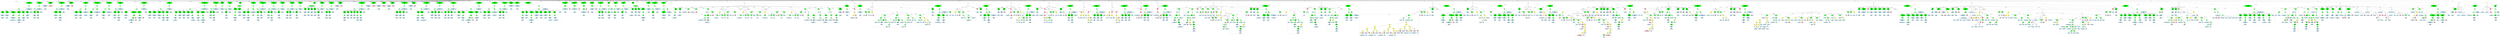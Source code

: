 strict graph "" {
	graph [bb="0,0,1.2419e+05,2303.2"];
	node [label="\N"];
	subgraph cluster447 {
		graph [bb="8,905.85,1596,2226.2",
			label="audiobeam.c:60:7",
			lheight=0.21,
			lp="802,2214.7",
			lwidth=1.36,
			style=dashed
		];
		subgraph cluster462 {
			graph [bb="834,1186.5,1044,1658",
				label="audiobeam.c:64:42",
				lheight=0.21,
				lp="939,1646.5",
				lwidth=1.46,
				style=dashed
			];
			464	[fillcolor=lightblue,
				height=0.74639,
				label="IdentifierType
names: ['long', 'int']",
				pos="939,1221.4",
				style="filled,dashed",
				width=2.4159];
			463	[fillcolor=lightblue,
				height=1.041,
				label="TypeDecl
declname: max_delay
quals: []",
				pos="939,1379",
				style="filled,dashed",
				width=2.6909];
			463 -- 464	[label=type,
				lp="951,1294.8",
				pos="939,1341.1 939,1312.5 939,1273.7 939,1248.3"];
			462	[fillcolor=green,
				height=1.6303,
				label="Decl
name: max_delay
quals: []
storage: []
funcspec: []",
				pos="939,1568.4",
				style="filled,dashed",
				width=2.2392];
			462 -- 463	[label=type,
				lp="951,1484.2",
				pos="939,1509.6 939,1479.3 939,1443 939,1416.6"];
		}
		subgraph cluster459 {
			graph [bb="610,1186.5,826,1658",
				label="audiobeam.c:63:37",
				lheight=0.21,
				lp="718,1646.5",
				lwidth=1.46,
				style=dashed
			];
			461	[fillcolor=lightblue,
				height=0.74639,
				label="IdentifierType
names: ['int']",
				pos="718,1221.4",
				style="filled,dashed",
				width=1.8463];
			460	[fillcolor=lightblue,
				height=1.041,
				label="TypeDecl
declname: queue_head
quals: []",
				pos="718,1379",
				style="filled,dashed",
				width=2.7695];
			460 -- 461	[label=type,
				lp="730,1294.8",
				pos="718,1341.1 718,1312.5 718,1273.7 718,1248.3"];
			459	[fillcolor=green,
				height=1.6303,
				label="Decl
name: queue_head
quals: []
storage: []
funcspec: []",
				pos="726,1568.4",
				style="filled,dashed",
				width=2.3374];
			459 -- 460	[label=type,
				lp="735,1484.2",
				pos="723.53,1509.6 722.24,1479.3 720.69,1443 719.56,1416.6"];
		}
		subgraph cluster450 {
			graph [bb="16,1050.2,358,1658",
				label="audiobeam.c:61:33",
				lheight=0.21,
				lp="187,1646.5",
				lwidth=1.46,
				style=dashed
			];
			453	[fillcolor=lightblue,
				height=0.74639,
				label="Struct
name: audiobeam_PreprocessedDelays",
				pos="187,1085.1",
				style="filled,dashed",
				width=4.5176];
			452	[fillcolor=lightblue,
				height=1.041,
				label="TypeDecl
declname: preprocessed_delays
quals: []",
				pos="196,1221.4",
				style="filled,dashed",
				width=3.6927];
			452 -- 453	[label=type,
				lp="205,1158.4",
				pos="193.54,1183.7 192.02,1161 190.11,1132.5 188.74,1112.1"];
			451	[fillcolor=green,
				height=0.74639,
				label="ArrayDecl
dim_quals: []",
				pos="208,1379",
				style="filled,dashed",
				width=1.7678];
			451 -- 452	[label=type,
				lp="214,1294.8",
				pos="205.99,1351.9 204.03,1326.5 201.03,1287.6 198.82,1259"];
			450	[fillcolor=green,
				height=1.6303,
				label="Decl
name: preprocessed_delays
quals: []
storage: []
funcspec: []",
				pos="232,1568.4",
				style="filled,dashed",
				width=3.2605];
			450 -- 451	[label=type,
				lp="235,1484.2",
				pos="224.6,1509.6 220.17,1475 214.74,1432.6 211.33,1406"];
		}
		subgraph cluster454 {
			graph [bb="366,913.85,602,1658",
				label="audiobeam.c:62:40",
				lheight=0.21,
				lp="484,1646.5",
				lwidth=1.46,
				style=dashed
			];
			458	[fillcolor=lightblue,
				height=0.74639,
				label="IdentifierType
names: ['float']",
				pos="484,948.72",
				style="filled,dashed",
				width=1.9053];
			457	[fillcolor=lightblue,
				height=1.041,
				label="TypeDecl
declname: sample_queue
quals: []",
				pos="484,1085.1",
				style="filled,dashed",
				width=3.0445];
			457 -- 458	[label=type,
				lp="496,1022.1",
				pos="484,1047.4 484,1024.7 484,996.11 484,975.75"];
			456	[fillcolor=green,
				height=0.74639,
				label="PtrDecl
quals: []",
				pos="487,1221.4",
				style="filled,dashed",
				width=1.2178];
			456 -- 457	[label=type,
				lp="498,1158.4",
				pos="486.42,1194.5 485.97,1174.1 485.32,1145.3 484.81,1122.6"];
			455	[fillcolor=green,
				height=0.74639,
				label="PtrDecl
quals: []",
				pos="492,1379",
				style="filled,dashed",
				width=1.2178];
			455 -- 456	[label=type,
				lp="502,1294.8",
				pos="491.16,1351.9 490.24,1323.2 488.76,1277.3 487.84,1248.5"];
			454	[fillcolor=green,
				height=1.6303,
				label="Decl
name: sample_queue
quals: []
storage: []
funcspec: []",
				pos="493,1568.4",
				style="filled,dashed",
				width=2.5927];
			454 -- 455	[label=type,
				lp="505,1484.2",
				pos="492.69,1509.6 492.51,1475 492.28,1432.6 492.14,1406"];
		}
		subgraph cluster468 {
			graph [bb="1258,1050.2,1442,1658",
				label="audiobeam.c:66:39",
				lheight=0.21,
				lp="1350,1646.5",
				lwidth=1.46,
				style=dashed
			];
			471	[fillcolor=lightblue,
				height=0.74639,
				label="IdentifierType
names: ['float']",
				pos="1350,1085.1",
				style="filled,dashed",
				width=1.9053];
			470	[fillcolor=lightblue,
				height=1.041,
				label="TypeDecl
declname: weights
quals: []",
				pos="1350,1221.4",
				style="filled,dashed",
				width=2.3374];
			470 -- 471	[label=type,
				lp="1362,1158.4",
				pos="1350,1183.7 1350,1161 1350,1132.5 1350,1112.1"];
			469	[fillcolor=green,
				height=0.74639,
				label="PtrDecl
quals: []",
				pos="1347,1379",
				style="filled,dashed",
				width=1.2178];
			469 -- 470	[label=type,
				lp="1361,1294.8",
				pos="1347.5,1351.9 1348,1326.5 1348.7,1287.6 1349.3,1259"];
			468	[fillcolor=green,
				height=1.6303,
				label="Decl
name: weights
quals: []
storage: []
funcspec: []",
				pos="1342,1568.4",
				style="filled,dashed",
				width=1.8856];
			468 -- 469	[label=type,
				lp="1357,1484.2",
				pos="1343.5,1509.6 1344.5,1475 1345.6,1432.6 1346.3,1406"];
		}
		subgraph cluster465 {
			graph [bb="1052,1186.5,1250,1658",
				label="audiobeam.c:65:37",
				lheight=0.21,
				lp="1151,1646.5",
				lwidth=1.46,
				style=dashed
			];
			467	[fillcolor=lightblue,
				height=0.74639,
				label="IdentifierType
names: ['int']",
				pos="1151,1221.4",
				style="filled,dashed",
				width=1.8463];
			466	[fillcolor=lightblue,
				height=1.041,
				label="TypeDecl
declname: num_mic
quals: []",
				pos="1151,1379",
				style="filled,dashed",
				width=2.5338];
			466 -- 467	[label=type,
				lp="1163,1294.8",
				pos="1151,1341.1 1151,1312.5 1151,1273.7 1151,1248.3"];
			465	[fillcolor=green,
				height=1.6303,
				label="Decl
name: num_mic
quals: []
storage: []
funcspec: []",
				pos="1143,1568.4",
				style="filled,dashed",
				width=2.1017];
			465 -- 466	[label=type,
				lp="1159,1484.2",
				pos="1145.5,1509.6 1146.8,1479.3 1148.3,1443 1149.4,1416.6"];
		}
		449	[fillcolor=green,
			height=0.5,
			label=ParamList,
			pos="939,1757.7",
			style="filled,dashed",
			width=1.3179];
		449 -- 450	[label="params[0]",
			lp="450,1673.5",
			pos="891.92,1755.4 791.09,1751.2 548.33,1733.3 362,1658 337.81,1648.3 313.57,1633.4 292.7,1618.7"];
		449 -- 454	[label="params[1]",
			lp="677,1673.5",
			pos="896.59,1749.5 831.38,1737.2 703.77,1708.5 606,1658 584.73,1647.1 563.52,1631.8 545.32,1617.1"];
		449 -- 459	[label="params[2]",
			lp="880,1673.5",
			pos="920.84,1740.8 889.45,1713.1 823.97,1655.5 777.6,1614.7"];
		449 -- 462	[label="params[3]",
			lp="967,1673.5",
			pos="939,1739.4 939,1714.2 939,1665.9 939,1627.3"];
		449 -- 465	[label="params[4]",
			lp="1068,1673.5",
			pos="956.82,1740.8 978.47,1721.3 1016.1,1687.4 1048,1658 1063.4,1643.8 1080.2,1628.3 1095.3,1614.2"];
		449 -- 468	[label="params[5]",
			lp="1267,1673.5",
			pos="981.97,1750.1 1045.3,1738.8 1165.6,1711.8 1254,1658 1272,1647.1 1289,1631.7 1303.1,1616.8"];
		448	[fillcolor=green,
			height=0.5,
			label=FuncDecl,
			pos="1420,1947.1",
			style="filled,dashed",
			width=1.2457];
		448 -- 449	[label=args,
			lp="1234.5,1862.9",
			pos="1388.8,1934 1302.1,1900.2 1058.8,1805.4 971.06,1771.2"];
		472	[fillcolor=lightblue,
			height=1.041,
			label="TypeDecl
declname: audiobeam_do_beamforming
quals: []",
			pos="1420,1757.7",
			style="filled,dashed",
			width=4.6748];
		448 -- 472	[label=type,
			lp="1432,1862.9",
			pos="1420,1928.8 1420,1898.7 1420,1835.8 1420,1795.5"];
		473	[fillcolor=lightblue,
			height=0.74639,
			label="IdentifierType
names: ['float']",
			pos="1519,1568.4",
			style="filled,dashed",
			width=1.9053];
		472 -- 473	[label=type,
			lp="1479,1673.5",
			pos="1439.3,1720.2 1458.8,1683.2 1488.5,1627.1 1505.6,1594.7"];
		447	[fillcolor=green,
			height=1.6303,
			label="Decl
name: audiobeam_do_beamforming
quals: []
storage: []
funcspec: []",
			pos="1428,2136.5",
			style="filled,dashed",
			width=4.223];
		447 -- 448	[label=type,
			lp="1437,2052.3",
			pos="1425.5,2077.7 1423.9,2039 1421.8,1990.7 1420.7,1965.4"];
	}
	subgraph cluster314 {
		graph [bb="9858,1178.5,10342,2226.2",
			label="audiobeam.c:45:5",
			lheight=0.21,
			lp="10100,2214.7",
			lwidth=1.36,
			style=dashed
		];
		subgraph cluster320 {
			graph [bb="10022,1186.5,10194,1658",
				label="audiobeam.c:45:39",
				lheight=0.21,
				lp="10108,1646.5",
				lwidth=1.46,
				style=dashed
			];
			322	[fillcolor=lightblue,
				height=0.74639,
				label="IdentifierType
names: ['int']",
				pos="10108,1221.4",
				style="filled,dashed",
				width=1.8463];
			321	[fillcolor=lightblue,
				height=1.041,
				label="TypeDecl
declname: max_i
quals: []",
				pos="10108,1379",
				style="filled,dashed",
				width=2.1802];
			321 -- 322	[label=type,
				lp="10120,1294.8",
				pos="10108,1341.1 10108,1312.5 10108,1273.7 10108,1248.3"];
			320	[fillcolor=green,
				height=1.6303,
				label="Decl
name: max_i
quals: []
storage: []
funcspec: []",
				pos="10100,1568.4",
				style="filled,dashed",
				width=1.7481];
			320 -- 321	[label=type,
				lp="10116,1484.2",
				pos="10102,1509.6 10104,1479.3 10105,1443 10106,1416.6"];
		}
		subgraph cluster317 {
			graph [bb="9866,1186.5,10014,1658",
				label="audiobeam.c:45:32",
				lheight=0.21,
				lp="9940,1646.5",
				lwidth=1.46,
				style=dashed
			];
			319	[fillcolor=lightblue,
				height=0.74639,
				label="IdentifierType
names: ['int']",
				pos="9940,1221.4",
				style="filled,dashed",
				width=1.8463];
			318	[fillcolor=lightblue,
				height=1.041,
				label="TypeDecl
declname: i
quals: []",
				pos="9943,1379",
				style="filled,dashed",
				width=1.5713];
			318 -- 319	[label=type,
				lp="9954,1294.8",
				pos="9942.3,1341.1 9941.7,1312.5 9941,1273.7 9940.5,1248.3"];
			317	[fillcolor=green,
				height=1.6303,
				label="Decl
name: i
quals: []
storage: []
funcspec: []",
				pos="9945,1568.4",
				style="filled,dashed",
				width=1.591];
			317 -- 318	[label=type,
				lp="9957,1484.2",
				pos="9944.4,1509.6 9944.1,1479.3 9943.7,1443 9943.4,1416.6"];
		}
		316	[fillcolor=green,
			height=0.5,
			label=ParamList,
			pos="9967,1757.7",
			style="filled,dashed",
			width=1.3179];
		316 -- 317	[label="params[0]",
			lp="9986,1673.5",
			pos="9965,1739.4 9962,1714.1 9956.3,1665.6 9951.8,1626.9"];
		316 -- 320	[label="params[1]",
			lp="10058,1673.5",
			pos="9978.8,1740.1 9998.1,1713 10037,1658.2 10066,1617.9"];
		315	[fillcolor=green,
			height=0.5,
			label=FuncDecl,
			pos="10183,1947.1",
			style="filled,dashed",
			width=1.2457];
		315 -- 316	[label=args,
			lp="10058,1862.9",
			pos="10154,1933.3 10120,1917 10062,1886.3 10023,1847.4 10001,1826 9984.1,1794.8 9974.8,1775.7"];
		323	[fillcolor=lightblue,
			height=1.041,
			label="TypeDecl
declname: audiobeam_wrapped_inc
quals: []",
			pos="10183,1757.7",
			style="filled,dashed",
			width=4.1837];
		315 -- 323	[label=type,
			lp="10195,1862.9",
			pos="10183,1928.8 10183,1898.7 10183,1835.8 10183,1795.5"];
		324	[fillcolor=lightblue,
			height=0.74639,
			label="IdentifierType
names: ['int']",
			pos="10268,1568.4",
			style="filled,dashed",
			width=1.8463];
		323 -- 324	[label=type,
			lp="10235,1673.5",
			pos="10200,1720.2 10216,1683.3 10242,1627.4 10256,1595"];
		314	[fillcolor=green,
			height=1.6303,
			label="Decl
name: audiobeam_wrapped_inc
quals: []
storage: []
funcspec: []",
			pos="10191,2136.5",
			style="filled,dashed",
			width=3.7516];
		314 -- 315	[label=type,
			lp="10200,2052.3",
			pos="10189,2077.7 10187,2039 10185,1990.7 10184,1965.4"];
	}
	subgraph cluster934 {
		graph [bb="51662,1333.5,51870,1626.2",
			label="audiobeam.c:190:9",
			lheight=0.21,
			lp="51766,1614.7",
			lwidth=1.46
		];
		935	[fillcolor=lightblue,
			height=0.74639,
			label="ID
name: i",
			pos="51711,1379",
			style=filled,
			width=1.1392];
		934	[fillcolor=green,
			height=0.74639,
			label="Assignment
op: =",
			pos="51804,1568.4",
			style=filled,
			width=1.6106];
		934 -- 935	[label=lvalue,
			lp="51783,1484.2",
			pos="51791,1542.1 51774,1506.1 51741,1440.6 51723,1404.8"];
		936	[fillcolor=pink,
			height=1.041,
			label="Constant
type: int
value: 0",
			pos="51816,1379",
			style=filled,
			width=1.2767];
		934 -- 936	[label=rvalue,
			lp="51827,1484.2",
			pos="51806,1541.3 51808,1508.8 51811,1453.1 51814,1416.4"];
	}
	subgraph cluster18 {
		graph [bb="9351,1722.9,9850,2226.2",
			label="audiobeamlibm.h:32:1",
			lheight=0.21,
			lp="9600.5,2214.7",
			lwidth=1.72
		];
		20	[fillcolor=lightblue,
			height=0.74639,
			label="IdentifierType
names: ['float']",
			pos="9479,1757.7",
			style="filled,dashed",
			width=1.9053];
		19	[fillcolor=lightblue,
			height=1.041,
			label="TypeDecl
declname: audiobeam_two8
quals: ['const']",
			pos="9479,1947.1",
			style=filled,
			width=3.3391];
		19 -- 20	[label=type,
			lp="9491,1862.9",
			pos="9479,1909.5 9479,1872.8 9479,1817.1 9479,1784.7"];
		18	[fillcolor=green,
			height=1.6303,
			label="Decl
name: audiobeam_two8
quals: ['const']
storage: ['static']
funcspec: []",
			pos="9730,2136.5",
			style=filled,
			width=2.907];
		18 -- 19	[label=type,
			lp="9639,2052.3",
			pos="9668,2089.2 9623.4,2055.9 9564.3,2011.8 9524.2,1981.8"];
		21	[fillcolor=pink,
			height=1.041,
			label="Constant
type: double
value: 2.5600000000e+02",
			pos="9730,1947.1",
			style=filled,
			width=3.1231];
		18 -- 21	[label=init,
			lp="9739.5,2052.3",
			pos="9730,2077.7 9730,2047.4 9730,2011.2 9730,1984.7"];
	}
	subgraph cluster664 {
		graph [bb="36741,1178.5,37024,1626.2",
			label="audiobeam.c:118:6",
			lheight=0.21,
			lp="36882,1614.7",
			lwidth=1.46
		];
		subgraph cluster665 {
			graph [bb="36749,1186.5,36870,1436.8",
				label="audiobeam.c:118:6",
				lheight=0.21,
				lp="36810,1425.3",
				lwidth=1.46,
				style=dashed
			];
			666	[fillcolor=lightblue,
				height=0.74639,
				label="ID
name: p",
				pos="36812,1221.4",
				style=filled,
				width=1.1982];
			665	[fillcolor=green,
				height=0.74639,
				label="UnaryOp
op: *",
				pos="36812,1379",
				style=filled,
				width=1.316];
			665 -- 666	[label=expr,
				lp="36824,1294.8",
				pos="36812,1351.9 36812,1323.2 36812,1277.3 36812,1248.5"];
		}
		664	[fillcolor=green,
			height=0.74639,
			label="Assignment
op: ^=",
			pos="36947,1568.4",
			style=filled,
			width=1.6106];
		664 -- 665	[label=lvalue,
			lp="36897,1484.2",
			pos="36924,1543.2 36907,1523.8 36882,1495.5 36863,1468.7 36849,1448.2 36835,1423.4 36825,1405.2"];
		667	[fillcolor=lightblue,
			height=0.74639,
			label="ID
name: bitmask",
			pos="36947,1379",
			style=filled,
			width=1.9249];
		664 -- 667	[label=rvalue,
			lp="36964,1484.2",
			pos="36947,1541.3 36947,1505.6 36947,1441.9 36947,1406.1"];
	}
	subgraph cluster435 {
		graph [bb="16564,1042.2,17152,2226.2",
			label="audiobeam.c:59:7",
			lheight=0.21,
			lp="16858,2214.7",
			lwidth=1.36,
			style=dashed
		];
		subgraph cluster442 {
			graph [bb="16768,1186.5,16998,1658",
				label="audiobeam.c:59:55",
				lheight=0.21,
				lp="16883,1646.5",
				lwidth=1.46,
				style=dashed
			];
			444	[fillcolor=lightblue,
				height=0.74639,
				label="IdentifierType
names: ['int']",
				pos="16883,1221.4",
				style="filled,dashed",
				width=1.8463];
			443	[fillcolor=lightblue,
				height=1.041,
				label="TypeDecl
declname: num_samples
quals: []",
				pos="16883,1379",
				style="filled,dashed",
				width=2.9856];
			443 -- 444	[label=type,
				lp="16895,1294.8",
				pos="16883,1341.1 16883,1312.5 16883,1273.7 16883,1248.3"];
			442	[fillcolor=green,
				height=1.6303,
				label="Decl
name: num_samples
quals: []
storage: []
funcspec: []",
				pos="16875,1568.4",
				style="filled,dashed",
				width=2.5534];
			442 -- 443	[label=type,
				lp="16891,1484.2",
				pos="16877,1509.6 16879,1479.3 16880,1443 16881,1416.6"];
		}
		subgraph cluster438 {
			graph [bb="16572,1050.2,16760,1658",
				label="audiobeam.c:59:41",
				lheight=0.21,
				lp="16666,1646.5",
				lwidth=1.46,
				style=dashed
			];
			441	[fillcolor=lightblue,
				height=0.74639,
				label="IdentifierType
names: ['float']",
				pos="16666,1085.1",
				style="filled,dashed",
				width=1.9053];
			440	[fillcolor=lightblue,
				height=1.041,
				label="TypeDecl
declname: samples
quals: []",
				pos="16666,1221.4",
				style="filled,dashed",
				width=2.3767];
			440 -- 441	[label=type,
				lp="16678,1158.4",
				pos="16666,1183.7 16666,1161 16666,1132.5 16666,1112.1"];
			439	[fillcolor=green,
				height=0.74639,
				label="PtrDecl
quals: []",
				pos="16672,1379",
				style="filled,dashed",
				width=1.2178];
			439 -- 440	[label=type,
				lp="16681,1294.8",
				pos="16671,1351.9 16670,1326.5 16669,1287.6 16667,1259"];
			438	[fillcolor=green,
				height=1.6303,
				label="Decl
name: samples
quals: []
storage: []
funcspec: []",
				pos="16681,1568.4",
				style="filled,dashed",
				width=1.9249];
			438 -- 439	[label=type,
				lp="16690,1484.2",
				pos="16678,1509.6 16677,1475 16675,1432.6 16673,1406"];
		}
		437	[fillcolor=green,
			height=0.5,
			label=ParamList,
			pos="16746,1757.7",
			style="filled,dashed",
			width=1.3179];
		437 -- 438	[label="params[0]",
			lp="16748,1673.5",
			pos="16740,1739.8 16731,1714.1 16714,1664.2 16700,1625"];
		437 -- 442	[label="params[1]",
			lp="16835,1673.5",
			pos="16757,1740.1 16775,1714 16811,1662.1 16839,1622.4"];
		436	[fillcolor=green,
			height=0.5,
			label=FuncDecl,
			pos="16978,1947.1",
			style="filled,dashed",
			width=1.2457];
		436 -- 437	[label=args,
			lp="16840,1862.9",
			pos="16947,1934.1 16910,1918.5 16846,1888.2 16803,1847.4 16781,1826.4 16763,1795.1 16754,1775.8"];
		445	[fillcolor=lightblue,
			height=1.041,
			label="TypeDecl
declname: audiobeam_calculate_energy
quals: []",
			pos="16978,1757.7",
			style="filled,dashed",
			width=4.6158];
		436 -- 445	[label=type,
			lp="16990,1862.9",
			pos="16978,1928.8 16978,1898.7 16978,1835.8 16978,1795.5"];
		446	[fillcolor=lightblue,
			height=0.74639,
			label="IdentifierType
names: ['float']",
			pos="17075,1568.4",
			style="filled,dashed",
			width=1.9053];
		445 -- 446	[label=type,
			lp="17036,1673.5",
			pos="16997,1720.2 17016,1683.2 17045,1627.1 17062,1594.7"];
		435	[fillcolor=green,
			height=1.6303,
			label="Decl
name: audiobeam_calculate_energy
quals: []
storage: []
funcspec: []",
			pos="16986,2136.5",
			style="filled,dashed",
			width=4.1641];
		435 -- 436	[label=type,
			lp="16995,2052.3",
			pos="16984,2077.7 16982,2039 16980,1990.7 16979,1965.4"];
	}
	subgraph cluster14 {
		graph [bb="8941,1722.9,9343,2226.2",
			label="audiobeamlibm.h:31:1",
			lheight=0.21,
			lp="9142,2214.7",
			lwidth=1.72
		];
		16	[fillcolor=lightblue,
			height=0.74639,
			label="IdentifierType
names: ['float']",
			pos="9069,1757.7",
			style="filled,dashed",
			width=1.9053];
		15	[fillcolor=lightblue,
			height=1.041,
			label="TypeDecl
declname: audiobeam_huge
quals: ['const']",
			pos="9069,1947.1",
			style=filled,
			width=3.3391];
		15 -- 16	[label=type,
			lp="9081,1862.9",
			pos="9069,1909.5 9069,1872.8 9069,1817.1 9069,1784.7"];
		14	[fillcolor=green,
			height=1.6303,
			label="Decl
name: audiobeam_huge
quals: ['const']
storage: ['static']
funcspec: []",
			pos="9231,2136.5",
			style=filled,
			width=2.8874];
		14 -- 15	[label=type,
			lp="9177,2052.3",
			pos="9185.9,2083.3 9158.3,2051.5 9123.9,2011.6 9099.6,1983.5"];
		17	[fillcolor=pink,
			height=1.041,
			label="Constant
type: double
value: 1.0e30",
			pos="9271,1947.1",
			style=filled,
			width=1.7678];
		14 -- 17	[label=init,
			lp="9259.5,2052.3",
			pos="9243.3,2078 9249.8,2047.6 9257.6,2011.1 9263.2,1984.6"];
	}
	subgraph cluster926 {
		graph [bb="52230,1333.5,52609,1847.4",
			label="audiobeam.c:187:9",
			lheight=0.21,
			lp="52420,1835.9",
			lwidth=1.46
		];
		928	[fillcolor=lightblue,
			height=0.74639,
			label="IdentifierType
names: ['float']",
			pos="52307,1379",
			style="filled,dashed",
			width=1.9053];
		927	[fillcolor=lightblue,
			height=1.041,
			label="TypeDecl
declname: min
quals: []",
			pos="52307,1568.4",
			style=filled,
			width=1.9249];
		927 -- 928	[label=type,
			lp="52319,1484.2",
			pos="52307,1530.8 52307,1494 52307,1438.3 52307,1405.9"];
		926	[fillcolor=green,
			height=1.6303,
			label="Decl
name: min
quals: []
storage: []
funcspec: []",
			pos="52307,1757.7",
			style=filled,
			width=1.591];
		926 -- 927	[label=type,
			lp="52319,1673.5",
			pos="52307,1699 52307,1668.7 52307,1632.4 52307,1606"];
		929	[fillcolor=green,
			height=0.5,
			label=ArrayRef,
			pos="52442,1568.4",
			style=filled,
			width=1.2277];
		926 -- 929	[label=init,
			lp="52390,1673.5",
			pos="52344,1712.2 52357,1695.5 52372,1676.2 52385,1658 52402,1633.6 52421,1604.1 52432,1586"];
		930	[fillcolor=lightblue,
			height=0.74639,
			label="ID
name: arr",
			pos="52442,1379",
			style=filled,
			width=1.3553];
		929 -- 930	[label=name,
			lp="52458,1484.2",
			pos="52442,1550.1 52442,1517.1 52442,1445 52442,1406.1"];
		931	[fillcolor=pink,
			height=1.041,
			label="Constant
type: int
value: 0",
			pos="52555,1379",
			style=filled,
			width=1.2767];
		929 -- 931	[label=subscript,
			lp="52520,1484.2",
			pos="52452,1550.7 52471,1519.9 52511,1453.4 52535,1413.1"];
	}
	subgraph cluster348 {
		graph [bb="11616,1178.5,12352,2226.2",
			label="audiobeam.c:49:26",
			lheight=0.21,
			lp="11984,2214.7",
			lwidth=1.46,
			style=dashed
		];
		subgraph cluster351 {
			graph [bb="11624,1186.5,11842,1658",
				label="audiobeam.c:49:54",
				lheight=0.21,
				lp="11733,1646.5",
				lwidth=1.46,
				style=dashed
			];
			353	[fillcolor=lightblue,
				height=0.74639,
				label="IdentifierType
names: ['int']",
				pos="11733,1221.4",
				style="filled,dashed",
				width=1.8463];
			352	[fillcolor=lightblue,
				height=1.041,
				label="TypeDecl
declname: num_angles
quals: []",
				pos="11733,1379",
				style="filled,dashed",
				width=2.8088];
			352 -- 353	[label=type,
				lp="11745,1294.8",
				pos="11733,1341.1 11733,1312.5 11733,1273.7 11733,1248.3"];
			351	[fillcolor=green,
				height=1.6303,
				label="Decl
name: num_angles
quals: []
storage: []
funcspec: []",
				pos="11745,1568.4",
				style="filled,dashed",
				width=2.357];
			351 -- 352	[label=type,
				lp="11753,1484.2",
				pos="11741,1509.6 11739,1479.3 11737,1443 11735,1416.6"];
		}
		subgraph cluster354 {
			graph [bb="11850,1186.5,12048,1658",
				label="audiobeam.c:49:70",
				lheight=0.21,
				lp="11949,1646.5",
				lwidth=1.46,
				style=dashed
			];
			356	[fillcolor=lightblue,
				height=0.74639,
				label="IdentifierType
names: ['int']",
				pos="11949,1221.4",
				style="filled,dashed",
				width=1.8463];
			355	[fillcolor=lightblue,
				height=1.041,
				label="TypeDecl
declname: num_mic
quals: []",
				pos="11949,1379",
				style="filled,dashed",
				width=2.5338];
			355 -- 356	[label=type,
				lp="11961,1294.8",
				pos="11949,1341.1 11949,1312.5 11949,1273.7 11949,1248.3"];
			354	[fillcolor=green,
				height=1.6303,
				label="Decl
name: num_mic
quals: []
storage: []
funcspec: []",
				pos="11949,1568.4",
				style="filled,dashed",
				width=2.1017];
			354 -- 355	[label=type,
				lp="11947,1484.2",
				pos="11937,1510.1 11936,1503.9 11936,1497.7 11935,1491.7 11933,1466.5 11936,1438.2 11940,1416.4"];
		}
		350	[fillcolor=green,
			height=0.5,
			label=ParamList,
			pos="11949,1757.7",
			style="filled,dashed",
			width=1.3179];
		350 -- 351	[label="params[0]",
			lp="11894,1673.5",
			pos="11932,1740.8 11902,1713.4 11840,1656.6 11796,1615.9"];
		350 -- 354	[label="params[1]",
			lp="11977,1673.5",
			pos="11949,1739.4 11949,1714.2 11949,1665.9 11949,1627.3"];
		349	[fillcolor=green,
			height=0.5,
			label=FuncDecl,
			pos="12200,1947.1",
			style="filled,dashed",
			width=1.2457];
		349 -- 350	[label=args,
			lp="12108,1862.9",
			pos="12179,1930.8 12132,1895.6 12017,1809.2 11969,1774"];
		357	[fillcolor=green,
			height=0.74639,
			label="PtrDecl
quals: []",
			pos="12200,1757.7",
			style="filled,dashed",
			width=1.2178];
		349 -- 357	[label=type,
			lp="12212,1862.9",
			pos="12200,1928.8 12200,1895.8 12200,1823.8 12200,1784.9"];
		358	[fillcolor=lightblue,
			height=1.041,
			label="TypeDecl
declname: audiobeam_init_delays
quals: []",
			pos="12200,1568.4",
			style="filled,dashed",
			width=3.9873];
		357 -- 358	[label=type,
			lp="12212,1673.5",
			pos="12200,1730.7 12200,1698.3 12200,1642.8 12200,1606.1"];
		359	[fillcolor=lightblue,
			height=0.74639,
			label="Struct
name: audiobeam_Delays",
			pos="12200,1379",
			style="filled,dashed",
			width=3.1034];
		358 -- 359	[label=type,
			lp="12212,1484.2",
			pos="12200,1530.8 12200,1494 12200,1438.3 12200,1405.9"];
		348	[fillcolor=green,
			height=1.6303,
			label="Decl
name: audiobeam_init_delays
quals: []
storage: []
funcspec: []",
			pos="12209,2136.5",
			style="filled,dashed",
			width=3.5355];
		348 -- 349	[label=type,
			lp="12218,2052.3",
			pos="12206,2077.7 12204,2039 12202,1990.7 12201,1965.4"];
	}
	subgraph cluster875 {
		graph [bb="49098,1344.1,49246,1847.4",
			label="audiobeam.c:171:7",
			lheight=0.21,
			lp="49172,1835.9",
			lwidth=1.46,
			style=dashed
		];
		877	[fillcolor=lightblue,
			height=0.74639,
			label="IdentifierType
names: ['int']",
			pos="49172,1379",
			style="filled,dashed",
			width=1.8463];
		876	[fillcolor=lightblue,
			height=1.041,
			label="TypeDecl
declname: i
quals: []",
			pos="49175,1568.4",
			style="filled,dashed",
			width=1.5713];
		876 -- 877	[label=type,
			lp="49186,1484.2",
			pos="49174,1530.8 49174,1494 49173,1438.3 49172,1405.9"];
		875	[fillcolor=green,
			height=1.6303,
			label="Decl
name: i
quals: []
storage: []
funcspec: []",
			pos="49177,1757.7",
			style="filled,dashed",
			width=1.591];
		875 -- 876	[label=type,
			lp="49189,1673.5",
			pos="49176,1699 49176,1668.7 49176,1632.4 49175,1606"];
	}
	subgraph cluster1040 {
		graph [bb="55975,1175.9,56415,1806.7",
			label="audiobeam.c:219:3",
			lheight=0.21,
			lp="56195,1795.2",
			lwidth=1.46
		];
		1042	[fillcolor=lightblue,
			height=0.74639,
			label="ID
name: audiobeam_wrapped_inc_offset",
			pos="56144,1379",
			style=filled,
			width=4.4783];
		1041	[fillcolor=red,
			height=0.5,
			label=FuncCall,
			pos="56213,1568.4",
			style=filled,
			width=1.1916];
		1041 -- 1042	[label=name,
			lp="56200,1484.2",
			pos="56207,1550.4 56195,1517.5 56168,1444.9 56154,1405.9"];
		1043	[fillcolor=red,
			height=0.5,
			label=ExprList,
			pos="56365,1379",
			style=filled,
			width=1.1555];
		1041 -- 1043	[label=args,
			lp="56318,1484.2",
			pos="56232,1551.9 56253,1533.5 56289,1501.2 56314,1468.7 56332,1445.5 56348,1415.4 56357,1396.8"];
		1044	[fillcolor=lightblue,
			height=0.74639,
			label="ID
name: i",
			pos="56112,1221.4",
			style=filled,
			width=1.1392];
		1043 -- 1044	[label="exprs[0]",
			lp="56254,1294.8",
			pos="56355,1361.4 56346,1348.3 56331,1330.4 56314,1320.3 56281,1301.2 56267,1312.3 56231,1302.3 56200,1293.7 56189,1297.2 56162,1279.3 \
56149,1270.6 56137,1257.5 56128,1246.1"];
		1045	[fillcolor=pink,
			height=1.041,
			label="Constant
type: int
value: 1",
			pos="56217,1221.4",
			style=filled,
			width=1.2767];
		1043 -- 1045	[label="exprs[1]",
			lp="56319,1294.8",
			pos="56351,1361.5 56341,1349.8 56327,1333.8 56314,1320.3 56296,1301.4 56290,1297.8 56272,1279.3 56263,1270.3 56253,1260.5 56245,1251.5"];
		1046	[fillcolor=lightblue,
			height=0.74639,
			label="ID
name: max_i",
			pos="56344,1221.4",
			style=filled,
			width=1.7481];
		1043 -- 1046	[label="exprs[2]",
			lp="56378,1294.8",
			pos="56363,1360.7 56359,1333.4 56352,1280.1 56347,1248.3"];
		1040	[fillcolor=red,
			height=0.5,
			label=Return,
			pos="56213,1757.7",
			style=filled,
			width=0.95686];
		1040 -- 1041	[label=expr,
			lp="56226,1673.5",
			pos="56213,1739.4 56213,1703.7 56213,1622.3 56213,1586.6"];
	}
	subgraph cluster426 {
		graph [bb="15954,1178.5,16556,2226.2",
			label="audiobeam.c:58:8",
			lheight=0.21,
			lp="16255,2214.7",
			lwidth=1.36,
			style=dashed
		];
		subgraph cluster429 {
			graph [bb="15962,1186.5,16160,1658",
				label="audiobeam.c:58:47",
				lheight=0.21,
				lp="16061,1646.5",
				lwidth=1.46,
				style=dashed
			];
			431	[fillcolor=lightblue,
				height=0.74639,
				label="IdentifierType
names: ['int']",
				pos="16061,1221.4",
				style="filled,dashed",
				width=1.8463];
			430	[fillcolor=lightblue,
				height=1.041,
				label="TypeDecl
declname: num_mic
quals: []",
				pos="16061,1379",
				style="filled,dashed",
				width=2.5338];
			430 -- 431	[label=type,
				lp="16073,1294.8",
				pos="16061,1341.1 16061,1312.5 16061,1273.7 16061,1248.3"];
			429	[fillcolor=green,
				height=1.6303,
				label="Decl
name: num_mic
quals: []
storage: []
funcspec: []",
				pos="16071,1568.4",
				style="filled,dashed",
				width=2.1017];
			429 -- 430	[label=type,
				lp="16063,1484.2",
				pos="16054,1511.1 16053,1504.6 16052,1498 16051,1491.7 16048,1466.7 16050,1438.4 16054,1416.5"];
		}
		428	[fillcolor=green,
			height=0.5,
			label=ParamList,
			pos="16162,1757.7",
			style="filled,dashed",
			width=1.3179];
		428 -- 429	[label="params[0]",
			lp="16153,1673.5",
			pos="16154,1739.8 16141,1713.8 16117,1663.2 16097,1623.8"];
		427	[fillcolor=green,
			height=0.5,
			label=FuncDecl,
			pos="16358,1947.1",
			style="filled,dashed",
			width=1.2457];
		427 -- 428	[label=args,
			lp="16290,1862.9",
			pos="16341,1930.1 16304,1894.7 16216,1810 16179,1774.7"];
		432	[fillcolor=green,
			height=0.74639,
			label="PtrDecl
quals: []",
			pos="16358,1757.7",
			style="filled,dashed",
			width=1.2178];
		427 -- 432	[label=type,
			lp="16370,1862.9",
			pos="16358,1928.8 16358,1895.8 16358,1823.8 16358,1784.9"];
		433	[fillcolor=lightblue,
			height=1.041,
			label="TypeDecl
declname: audiobeam_calc_weights_left_only
quals: []",
			pos="16358,1568.4",
			style="filled,dashed",
			width=5.2837];
		432 -- 433	[label=type,
			lp="16370,1673.5",
			pos="16358,1730.7 16358,1698.3 16358,1642.8 16358,1606.1"];
		434	[fillcolor=lightblue,
			height=0.74639,
			label="IdentifierType
names: ['float']",
			pos="16358,1379",
			style="filled,dashed",
			width=1.9053];
		433 -- 434	[label=type,
			lp="16370,1484.2",
			pos="16358,1530.8 16358,1494 16358,1438.3 16358,1405.9"];
		426	[fillcolor=green,
			height=1.6303,
			label="Decl
name: audiobeam_calc_weights_left_only
quals: []
storage: []
funcspec: []",
			pos="16366,2136.5",
			style="filled,dashed",
			width=4.8515];
		426 -- 427	[label=type,
			lp="16375,2052.3",
			pos="16364,2077.7 16362,2039 16360,1990.7 16359,1965.4"];
	}
	subgraph cluster662 {
		graph [bb="37560,1186.5,37688,1436.8",
			label="audiobeam.c:117:62",
			lheight=0.21,
			lp="37624,1425.3",
			lwidth=1.56
		];
		663	[fillcolor=lightblue,
			height=0.74639,
			label="ID
name: p",
			pos="37615,1221.4",
			style=filled,
			width=1.1982];
		662	[fillcolor=green,
			height=0.74639,
			label="UnaryOp
op: ++",
			pos="37615,1379",
			style=filled,
			width=1.316];
		662 -- 663	[label=expr,
			lp="37628,1294.8",
			pos="37615,1351.9 37615,1323.2 37615,1277.3 37615,1248.5"];
	}
	subgraph cluster843 {
		graph [bb="47716,1333.5,47924,1626.2",
			label="audiobeam.c:162:9",
			lheight=0.21,
			lp="47820,1614.7",
			lwidth=1.46
		];
		844	[fillcolor=lightblue,
			height=0.74639,
			label="ID
name: i",
			pos="47765,1379",
			style=filled,
			width=1.1392];
		843	[fillcolor=green,
			height=0.74639,
			label="Assignment
op: =",
			pos="47858,1568.4",
			style=filled,
			width=1.6106];
		843 -- 844	[label=lvalue,
			lp="47837,1484.2",
			pos="47845,1542.1 47828,1506.1 47795,1440.6 47777,1404.8"];
		845	[fillcolor=pink,
			height=1.041,
			label="Constant
type: int
value: 0",
			pos="47870,1379",
			style=filled,
			width=1.2767];
		843 -- 845	[label=rvalue,
			lp="47881,1484.2",
			pos="47860,1541.3 47862,1508.8 47865,1453.1 47868,1416.4"];
	}
	subgraph cluster417 {
		graph [bb="15400,1178.5,15946,2226.2",
			label="audiobeam.c:57:8",
			lheight=0.21,
			lp="15673,2214.7",
			lwidth=1.36,
			style=dashed
		];
		subgraph cluster420 {
			graph [bb="15408,1186.5,15606,1658",
				label="audiobeam.c:57:40",
				lheight=0.21,
				lp="15507,1646.5",
				lwidth=1.46,
				style=dashed
			];
			422	[fillcolor=lightblue,
				height=0.74639,
				label="IdentifierType
names: ['int']",
				pos="15507,1221.4",
				style="filled,dashed",
				width=1.8463];
			421	[fillcolor=lightblue,
				height=1.041,
				label="TypeDecl
declname: num_mic
quals: []",
				pos="15507,1379",
				style="filled,dashed",
				width=2.5338];
			421 -- 422	[label=type,
				lp="15519,1294.8",
				pos="15507,1341.1 15507,1312.5 15507,1273.7 15507,1248.3"];
			420	[fillcolor=green,
				height=1.6303,
				label="Decl
name: num_mic
quals: []
storage: []
funcspec: []",
				pos="15517,1568.4",
				style="filled,dashed",
				width=2.1017];
			420 -- 421	[label=type,
				lp="15509,1484.2",
				pos="15500,1511.1 15499,1504.6 15498,1498 15497,1491.7 15494,1466.7 15496,1438.4 15500,1416.5"];
		}
		419	[fillcolor=green,
			height=0.5,
			label=ParamList,
			pos="15597,1757.7",
			style="filled,dashed",
			width=1.3179];
		419 -- 420	[label="params[0]",
			lp="15593,1673.5",
			pos="15590,1739.8 15579,1713.9 15557,1663.5 15540,1624.2"];
		418	[fillcolor=green,
			height=0.5,
			label=FuncDecl,
			pos="15776,1947.1",
			style="filled,dashed",
			width=1.2457];
		418 -- 419	[label=args,
			lp="15714,1862.9",
			pos="15761,1930.1 15727,1894.8 15646,1810.5 15612,1774.9"];
		423	[fillcolor=green,
			height=0.74639,
			label="PtrDecl
quals: []",
			pos="15776,1757.7",
			style="filled,dashed",
			width=1.2178];
		418 -- 423	[label=type,
			lp="15788,1862.9",
			pos="15776,1928.8 15776,1895.8 15776,1823.8 15776,1784.9"];
		424	[fillcolor=lightblue,
			height=1.041,
			label="TypeDecl
declname: audiobeam_calc_weights_lr
quals: []",
			pos="15776,1568.4",
			style="filled,dashed",
			width=4.498];
		423 -- 424	[label=type,
			lp="15788,1673.5",
			pos="15776,1730.7 15776,1698.3 15776,1642.8 15776,1606.1"];
		425	[fillcolor=lightblue,
			height=0.74639,
			label="IdentifierType
names: ['float']",
			pos="15776,1379",
			style="filled,dashed",
			width=1.9053];
		424 -- 425	[label=type,
			lp="15788,1484.2",
			pos="15776,1530.8 15776,1494 15776,1438.3 15776,1405.9"];
		417	[fillcolor=green,
			height=1.6303,
			label="Decl
name: audiobeam_calc_weights_lr
quals: []
storage: []
funcspec: []",
			pos="15776,2136.5",
			style="filled,dashed",
			width=4.0462];
		417 -- 418	[label=type,
			lp="15788,2052.3",
			pos="15776,2077.7 15776,2039 15776,1990.7 15776,1965.4"];
	}
	subgraph cluster660 {
		graph [bb="37424,1186.5,37552,1436.8",
			label="audiobeam.c:117:57",
			lheight=0.21,
			lp="37488,1425.3",
			lwidth=1.56
		];
		661	[fillcolor=lightblue,
			height=0.74639,
			label="ID
name: i",
			pos="37490,1221.4",
			style=filled,
			width=1.1392];
		660	[fillcolor=green,
			height=0.74639,
			label="UnaryOp
op: ++",
			pos="37490,1379",
			style=filled,
			width=1.316];
		660 -- 661	[label=expr,
			lp="37502,1294.8",
			pos="37490,1351.9 37490,1323.2 37490,1277.3 37490,1248.5"];
	}
	subgraph cluster657 {
		graph [bb="37032,1186.5,37326,1436.8",
			label="audiobeam.c:117:20",
			lheight=0.21,
			lp="37179,1425.3",
			lwidth=1.56,
			style=dashed
		];
		658	[fillcolor=lightblue,
			height=0.74639,
			label="ID
name: audiobeam_mic_locations",
			pos="37179,1221.4",
			style="filled,dashed",
			width=3.8694];
		657	[fillcolor=green,
			height=0.74639,
			label="UnaryOp
op: sizeof",
			pos="37223,1379",
			style="filled,dashed",
			width=1.3749];
		657 -- 658	[label=expr,
			lp="37214,1294.8",
			pos="37216,1352.3 37208,1323.6 37195,1277.3 37186,1248.4"];
	}
	subgraph cluster652 {
		graph [bb="37696,1333.5,37904,1626.2",
			label="audiobeam.c:117:9",
			lheight=0.21,
			lp="37800,1614.7",
			lwidth=1.46
		];
		653	[fillcolor=lightblue,
			height=0.74639,
			label="ID
name: i",
			pos="37745,1379",
			style=filled,
			width=1.1392];
		652	[fillcolor=green,
			height=0.74639,
			label="Assignment
op: =",
			pos="37762,1568.4",
			style=filled,
			width=1.6106];
		652 -- 653	[label=lvalue,
			lp="37773,1484.2",
			pos="37760,1541.3 37756,1505.5 37751,1441.5 37747,1405.8"];
		654	[fillcolor=pink,
			height=1.041,
			label="Constant
type: int
value: 0",
			pos="37850,1379",
			style=filled,
			width=1.2767];
		652 -- 654	[label=rvalue,
			lp="37821,1484.2",
			pos="37774,1541.7 37790,1508.6 37817,1451 37834,1414.2"];
	}
	subgraph cluster405 {
		graph [bb="14852,1042.2,15392,2226.2",
			label="audiobeam.c:56:6",
			lheight=0.21,
			lp="15122,2214.7",
			lwidth=1.36,
			style=dashed
		];
		subgraph cluster412 {
			graph [bb="15040,1186.5,15238,1658",
				label="audiobeam.c:56:50",
				lheight=0.21,
				lp="15139,1646.5",
				lwidth=1.46,
				style=dashed
			];
			414	[fillcolor=lightblue,
				height=0.74639,
				label="IdentifierType
names: ['int']",
				pos="15139,1221.4",
				style="filled,dashed",
				width=1.8463];
			413	[fillcolor=lightblue,
				height=1.041,
				label="TypeDecl
declname: num_mic
quals: []",
				pos="15139,1379",
				style="filled,dashed",
				width=2.5338];
			413 -- 414	[label=type,
				lp="15151,1294.8",
				pos="15139,1341.1 15139,1312.5 15139,1273.7 15139,1248.3"];
			412	[fillcolor=green,
				height=1.6303,
				label="Decl
name: num_mic
quals: []
storage: []
funcspec: []",
				pos="15131,1568.4",
				style="filled,dashed",
				width=2.1017];
			412 -- 413	[label=type,
				lp="15147,1484.2",
				pos="15133,1509.6 15135,1479.3 15136,1443 15137,1416.6"];
		}
		subgraph cluster408 {
			graph [bb="14860,1050.2,15032,1658",
				label="audiobeam.c:56:37",
				lheight=0.21,
				lp="14946,1646.5",
				lwidth=1.46,
				style=dashed
			];
			411	[fillcolor=lightblue,
				height=0.74639,
				label="IdentifierType
names: ['float']",
				pos="14946,1085.1",
				style="filled,dashed",
				width=1.9053];
			410	[fillcolor=lightblue,
				height=1.041,
				label="TypeDecl
declname: delays
quals: []",
				pos="14946,1221.4",
				style="filled,dashed",
				width=2.1802];
			410 -- 411	[label=type,
				lp="14958,1158.4",
				pos="14946,1183.7 14946,1161 14946,1132.5 14946,1112.1"];
			409	[fillcolor=green,
				height=0.74639,
				label="PtrDecl
quals: []",
				pos="14952,1379",
				style="filled,dashed",
				width=1.2178];
			409 -- 410	[label=type,
				lp="14961,1294.8",
				pos="14951,1351.9 14950,1326.5 14949,1287.6 14947,1259"];
			408	[fillcolor=green,
				height=1.6303,
				label="Decl
name: delays
quals: []
storage: []
funcspec: []",
				pos="14960,1568.4",
				style="filled,dashed",
				width=1.7481];
			408 -- 409	[label=type,
				lp="14969,1484.2",
				pos="14958,1509.6 14956,1475 14954,1432.6 14953,1406"];
		}
		407	[fillcolor=green,
			height=0.5,
			label=ParamList,
			pos="15012,1757.7",
			style="filled,dashed",
			width=1.3179];
		407 -- 408	[label="params[0]",
			lp="15019,1673.5",
			pos="15007,1739.8 15000,1714.2 14986,1664.6 14976,1625.4"];
		407 -- 412	[label="params[1]",
			lp="15096,1673.5",
			pos="15023,1740.1 15039,1713.8 15073,1661.4 15098,1621.5"];
		406	[fillcolor=green,
			height=0.5,
			label=FuncDecl,
			pos="15231,1947.1",
			style="filled,dashed",
			width=1.2457];
		406 -- 407	[label=args,
			lp="15104,1862.9",
			pos="15202,1933.3 15167,1917 15109,1886.4 15069,1847.4 15047,1826.1 15030,1794.8 15020,1775.7"];
		415	[fillcolor=lightblue,
			height=1.041,
			label="TypeDecl
declname: audiobeam_adjust_delays
quals: []",
			pos="15231,1757.7",
			style="filled,dashed",
			width=4.2623];
		406 -- 415	[label=type,
			lp="15243,1862.9",
			pos="15231,1928.8 15231,1898.7 15231,1835.8 15231,1795.5"];
		416	[fillcolor=lightblue,
			height=0.74639,
			label="IdentifierType
names: ['void']",
			pos="15315,1568.4",
			style="filled,dashed",
			width=1.9053];
		415 -- 416	[label=type,
			lp="15283,1673.5",
			pos="15247,1720.2 15264,1683.3 15289,1627.4 15303,1595"];
		405	[fillcolor=green,
			height=1.6303,
			label="Decl
name: audiobeam_adjust_delays
quals: []
storage: []
funcspec: []",
			pos="15243,2136.5",
			style="filled,dashed",
			width=3.8105];
		405 -- 406	[label=type,
			lp="15251,2052.3",
			pos="15239,2077.7 15237,2039 15234,1990.7 15232,1965.4"];
	}
	subgraph cluster539 {
		graph [bb="5402,905.85,6572,2226.2",
			label="audiobeam.c:77:6",
			lheight=0.21,
			lp="5987,2214.7",
			lwidth=1.36,
			style=dashed
		];
		subgraph cluster554 {
			graph [bb="6220,1186.5,6418,1658",
				label="audiobeam.c:79:37",
				lheight=0.21,
				lp="6319,1646.5",
				lwidth=1.46,
				style=dashed
			];
			556	[fillcolor=lightblue,
				height=0.74639,
				label="IdentifierType
names: ['int']",
				pos="6319,1221.4",
				style="filled,dashed",
				width=1.8463];
			555	[fillcolor=lightblue,
				height=1.041,
				label="TypeDecl
declname: hamming
quals: []",
				pos="6319,1379",
				style="filled,dashed",
				width=2.5338];
			555 -- 556	[label=type,
				lp="6331,1294.8",
				pos="6319,1341.1 6319,1312.5 6319,1273.7 6319,1248.3"];
			554	[fillcolor=green,
				height=1.6303,
				label="Decl
name: hamming
quals: []
storage: []
funcspec: []",
				pos="6308,1568.4",
				style="filled,dashed",
				width=2.1017];
			554 -- 555	[label=type,
				lp="6326,1484.2",
				pos="6311.4,1509.6 6313.2,1479.3 6315.3,1443 6316.9,1416.6"];
		}
		subgraph cluster547 {
			graph [bb="5774,913.85,6212,1658",
				label="audiobeam.c:78:39",
				lheight=0.21,
				lp="5993,1646.5",
				lwidth=1.46,
				style=dashed
			];
			551	[fillcolor=lightblue,
				height=0.74639,
				label="IdentifierType
names: ['float']",
				pos="5938,948.72",
				style="filled,dashed",
				width=1.9053];
			550	[fillcolor=lightblue,
				height=1.041,
				label="TypeDecl
declname: audiobeam_mic_locations
quals: []",
				pos="5938,1085.1",
				style="filled,dashed",
				width=4.3212];
			550 -- 551	[label=type,
				lp="5950,1022.1",
				pos="5938,1047.4 5938,1024.7 5938,996.11 5938,975.75"];
			549	[fillcolor=green,
				height=0.74639,
				label="ArrayDecl
dim_quals: []",
				pos="5990,1221.4",
				style="filled,dashed",
				width=1.7678];
			549 -- 550	[label=type,
				lp="5981,1158.4",
				pos="5980.1,1194.8 5972.2,1174.4 5961,1145.4 5952.1,1122.5"];
			552	[fillcolor=pink,
				height=1.041,
				label="Constant
type: int
value: 3",
				pos="6158,1085.1",
				style="filled,dashed",
				width=1.2767];
			549 -- 552	[label=dim,
				lp="6103,1158.4",
				pos="6025.2,1198.9 6048.2,1184.2 6078.4,1163.7 6103,1142.9 6112.8,1134.7 6122.7,1124.9 6131.4,1115.9"];
			548	[fillcolor=green,
				height=0.74639,
				label="ArrayDecl
dim_quals: []",
				pos="6065,1379",
				style="filled,dashed",
				width=1.7678];
			548 -- 549	[label=type,
				lp="6040,1294.8",
				pos="6052.6,1352.3 6038.7,1323.4 6016.2,1276.7 6002.3,1247.9"];
			553	[fillcolor=pink,
				height=1.041,
				label="Constant
type: int
value: 15",
				pos="6119,1221.4",
				style="filled,dashed",
				width=1.316];
			548 -- 553	[label=dim,
				lp="6107,1294.8",
				pos="6073.9,1352.3 6082.9,1326.5 6096.7,1286.5 6106.7,1257.7"];
			547	[fillcolor=green,
				height=1.6303,
				label="Decl
name: audiobeam_mic_locations
quals: []
storage: []
funcspec: []",
				pos="6065,1568.4",
				style="filled,dashed",
				width=3.8694];
			547 -- 548	[label=type,
				lp="6077,1484.2",
				pos="6065,1509.6 6065,1475 6065,1432.6 6065,1406"];
		}
		subgraph cluster542 {
			graph [bb="5410,1050.2,5766,1658",
				label="audiobeam.c:77:39",
				lheight=0.21,
				lp="5588,1646.5",
				lwidth=1.46,
				style=dashed
			];
			545	[fillcolor=lightblue,
				height=0.74639,
				label="IdentifierType
names: ['float']",
				pos="5533,1085.1",
				style="filled,dashed",
				width=1.9053];
			544	[fillcolor=lightblue,
				height=1.041,
				label="TypeDecl
declname: source_location
quals: []",
				pos="5533,1221.4",
				style="filled,dashed",
				width=3.182];
			544 -- 545	[label=type,
				lp="5545,1158.4",
				pos="5533,1183.7 5533,1161 5533,1132.5 5533,1112.1"];
			543	[fillcolor=green,
				height=0.74639,
				label="ArrayDecl
dim_quals: []",
				pos="5659,1379",
				style="filled,dashed",
				width=1.7678];
			543 -- 544	[label=type,
				lp="5608,1294.8",
				pos="5639,1353.3 5618.2,1327.6 5585.4,1287.1 5561.8,1257.9"];
			546	[fillcolor=pink,
				height=1.041,
				label="Constant
type: int
value: 3",
				pos="5712,1221.4",
				style="filled,dashed",
				width=1.2767];
			543 -- 546	[label=dim,
				lp="5700,1294.8",
				pos="5667.8,1352.3 5676.5,1326.5 5690.2,1286.5 5700,1257.7"];
			542	[fillcolor=green,
				height=1.6303,
				label="Decl
name: source_location
quals: []
storage: []
funcspec: []",
				pos="5659,1568.4",
				style="filled,dashed",
				width=2.7499];
			542 -- 543	[label=type,
				lp="5671,1484.2",
				pos="5659,1509.6 5659,1475 5659,1432.6 5659,1406"];
		}
		541	[fillcolor=green,
			height=0.5,
			label=ParamList,
			pos="6119,1757.7",
			style="filled,dashed",
			width=1.3179];
		541 -- 542	[label="params[0]",
			lp="5843,1673.5",
			pos="6075.6,1750.2 6007.5,1738.7 5872.8,1710.9 5770,1658 5749.4,1647.4 5728.9,1632.7 5711.3,1618.2"];
		541 -- 547	[label="params[1]",
			lp="6125,1673.5",
			pos="6114.1,1739.8 6106.8,1714.5 6092.7,1665.6 6081.5,1626.7"];
		541 -- 554	[label="params[2]",
			lp="6236,1673.5",
			pos="6135.1,1740.8 6162.9,1713.2 6220.7,1655.9 6261.8,1615.1"];
		540	[fillcolor=green,
			height=0.5,
			label=FuncDecl,
			pos="6401,1947.1",
			style="filled,dashed",
			width=1.2457];
		540 -- 541	[label=args,
			lp="6272.5,1862.9",
			pos="6374.3,1932.5 6339.8,1914.5 6278.3,1881.1 6229,1847.4 6195,1824.2 6158.2,1793.2 6137,1774.7"];
		557	[fillcolor=lightblue,
			height=1.041,
			label="TypeDecl
declname: audiobeam_calc_single_pos
quals: []",
			pos="6401,1757.7",
			style="filled,dashed",
			width=4.5176];
		540 -- 557	[label=type,
			lp="6413,1862.9",
			pos="6401,1928.8 6401,1898.7 6401,1835.8 6401,1795.5"];
		558	[fillcolor=lightblue,
			height=0.74639,
			label="IdentifierType
names: ['void']",
			pos="6495,1568.4",
			style="filled,dashed",
			width=1.9053];
		557 -- 558	[label=type,
			lp="6458,1673.5",
			pos="6419.3,1720.2 6437.8,1683.3 6465.9,1627.4 6482.1,1595"];
		539	[fillcolor=green,
			height=1.6303,
			label="Decl
name: audiobeam_calc_single_pos
quals: []
storage: []
funcspec: []",
			pos="6410,2136.5",
			style="filled,dashed",
			width=4.0659];
		539 -- 540	[label=type,
			lp="6419,2052.3",
			pos="6407.2,2077.7 6405.4,2039 6403,1990.7 6401.8,1965.4"];
	}
	subgraph cluster639 {
		graph [bb="33850,913.85,34430,1815.6",
			label="audiobeam.c:115:3",
			lheight=0.21,
			lp="34140,1804.1",
			lwidth=1.46
		];
		subgraph cluster646 {
			graph [bb="33858,1039.6,34262,1436.8",
				label="audiobeam.c:115:28",
				lheight=0.21,
				lp="34060,1425.3",
				lwidth=1.56,
				style=dashed
			];
			648	[fillcolor=lightblue,
				height=0.74639,
				label="ID
name: audiobeam_mic_locations",
				pos="34005,1085.1",
				style=filled,
				width=3.8694];
			647	[fillcolor=green,
				height=0.5,
				label=ArrayRef,
				pos="34205,1221.4",
				style=filled,
				width=1.2277];
			647 -- 648	[label=name,
				lp="34138,1158.4",
				pos="34183,1205.5 34149,1182.7 34084,1138.8 34042,1111.1"];
			649	[fillcolor=pink,
				height=1.041,
				label="Constant
type: int
value: 0",
				pos="34208,1085.1",
				style=filled,
				width=1.2767];
			647 -- 649	[label=subscript,
				lp="34190,1158.4",
				pos="34187,1204.8 34175,1191.3 34160,1170.8 34166,1150.9 34170,1138.8 34176,1126.9 34183,1116.6"];
			646	[fillcolor=green,
				height=0.74639,
				label="UnaryOp
op: &",
				pos="34206,1379",
				style=filled,
				width=1.316];
			646 -- 647	[label=expr,
				lp="34202,1294.8",
				pos="34197,1352.3 34192,1334.2 34187,1309.4 34190,1287.3 34192,1270.7 34196,1252.3 34200,1239.3"];
		}
		640	[fillcolor=lightblue,
			height=0.74639,
			label="ID
name: p",
			pos="34259,1568.4",
			style=filled,
			width=1.1982];
		639	[fillcolor=green,
			height=0.74639,
			label="Assignment
op: =",
			pos="34347,1757.7",
			style=filled,
			width=1.6106];
		639 -- 640	[label=lvalue,
			lp="34326,1673.5",
			pos="34334,1731.3 34326,1716.7 34317,1697.9 34309,1681 34295,1651.7 34280,1617.5 34270,1594.8"];
		641	[fillcolor=green,
			height=0.5,
			label=Cast,
			pos="34347,1568.4",
			style=filled,
			width=0.75];
		639 -- 641	[label=rvalue,
			lp="34364,1673.5",
			pos="34347,1730.7 34347,1691.8 34347,1619.5 34347,1586.5"];
		641 -- 646	[label=expr,
			lp="34300,1484.2",
			pos="34339,1551.1 34332,1538.9 34322,1522.2 34311,1509.7 34291,1487.4 34277,1491.3 34257,1468.7 34240,1449.6 34226,1424.2 34217,1405.4"];
		642	[fillcolor=green,
			height=1.041,
			label="Typename
name: None
quals: []",
			pos="34347,1379",
			style=filled,
			width=1.6303];
		641 -- 642	[label=to_type,
			lp="34368,1484.2",
			pos="34347,1550.1 34347,1519.9 34347,1457 34347,1416.7"];
		643	[fillcolor=green,
			height=0.74639,
			label="PtrDecl
quals: []",
			pos="34347,1221.4",
			style=filled,
			width=1.2178];
		642 -- 643	[label=type,
			lp="34359,1294.8",
			pos="34347,1341.1 34347,1312.5 34347,1273.7 34347,1248.3"];
		645	[fillcolor=lightblue,
			height=0.74639,
			label="IdentifierType
names: ['unsigned', 'char']",
			pos="34311,948.72",
			style="filled,dashed",
			width=3.0838];
		644	[fillcolor=lightblue,
			height=1.041,
			label="TypeDecl
declname: None
quals: []",
			pos="34347,1085.1",
			style=filled,
			width=2.082];
		644 -- 645	[label=type,
			lp="34345,1022.1",
			pos="34337,1047.7 34331,1025 34323,996.34 34318,975.88"];
		643 -- 644	[label=type,
			lp="34359,1158.4",
			pos="34347,1194.5 34347,1174.1 34347,1145.3 34347,1122.6"];
	}
	subgraph cluster635 {
		graph [bb="35638,1178.5,35921,1626.2",
			label="audiobeam.c:113:6",
			lheight=0.21,
			lp="35780,1614.7",
			lwidth=1.46
		];
		subgraph cluster636 {
			graph [bb="35646,1186.5,35767,1436.8",
				label="audiobeam.c:113:6",
				lheight=0.21,
				lp="35706,1425.3",
				lwidth=1.46,
				style=dashed
			];
			637	[fillcolor=lightblue,
				height=0.74639,
				label="ID
name: p",
				pos="35709,1221.4",
				style=filled,
				width=1.1982];
			636	[fillcolor=green,
				height=0.74639,
				label="UnaryOp
op: *",
				pos="35709,1379",
				style=filled,
				width=1.316];
			636 -- 637	[label=expr,
				lp="35722,1294.8",
				pos="35709,1351.9 35709,1323.2 35709,1277.3 35709,1248.5"];
		}
		635	[fillcolor=green,
			height=0.74639,
			label="Assignment
op: ^=",
			pos="35844,1568.4",
			style=filled,
			width=1.6106];
		635 -- 636	[label=lvalue,
			lp="35794,1484.2",
			pos="35821,1543.2 35804,1523.8 35779,1495.5 35760,1468.7 35746,1448.2 35732,1423.4 35722,1405.2"];
		638	[fillcolor=lightblue,
			height=0.74639,
			label="ID
name: bitmask",
			pos="35844,1379",
			style=filled,
			width=1.9249];
		635 -- 638	[label=rvalue,
			lp="35861,1484.2",
			pos="35844,1541.3 35844,1505.6 35844,1441.9 35844,1406.1"];
	}
	subgraph cluster383 {
		graph [bb="13630,1042.2,14844,2226.2",
			label="audiobeam.c:54:6",
			lheight=0.21,
			lp="14237,2214.7",
			lwidth=1.36,
			style=dashed
		];
		subgraph cluster400 {
			graph [bb="14492,1186.5,14690,1658",
				label="audiobeam.c:55:52",
				lheight=0.21,
				lp="14591,1646.5",
				lwidth=1.46,
				style=dashed
			];
			402	[fillcolor=lightblue,
				height=0.74639,
				label="IdentifierType
names: ['int']",
				pos="14591,1221.4",
				style="filled,dashed",
				width=1.8463];
			401	[fillcolor=lightblue,
				height=1.041,
				label="TypeDecl
declname: num_mic
quals: []",
				pos="14591,1379",
				style="filled,dashed",
				width=2.5338];
			401 -- 402	[label=type,
				lp="14603,1294.8",
				pos="14591,1341.1 14591,1312.5 14591,1273.7 14591,1248.3"];
			400	[fillcolor=green,
				height=1.6303,
				label="Decl
name: num_mic
quals: []
storage: []
funcspec: []",
				pos="14580,1568.4",
				style="filled,dashed",
				width=2.1017];
			400 -- 401	[label=type,
				lp="14598,1484.2",
				pos="14583,1509.6 14585,1479.3 14587,1443 14589,1416.6"];
		}
		subgraph cluster397 {
			graph [bb="14250,1186.5,14484,1658",
				label="audiobeam.c:55:33",
				lheight=0.21,
				lp="14367,1646.5",
				lwidth=1.46,
				style=dashed
			];
			399	[fillcolor=lightblue,
				height=0.74639,
				label="IdentifierType
names: ['int']",
				pos="14367,1221.4",
				style="filled,dashed",
				width=1.8463];
			398	[fillcolor=lightblue,
				height=1.041,
				label="TypeDecl
declname: sampling_rate
quals: []",
				pos="14367,1379",
				style="filled,dashed",
				width=3.0248];
			398 -- 399	[label=type,
				lp="14379,1294.8",
				pos="14367,1341.1 14367,1312.5 14367,1273.7 14367,1248.3"];
			397	[fillcolor=green,
				height=1.6303,
				label="Decl
name: sampling_rate
quals: []
storage: []
funcspec: []",
				pos="14355,1568.4",
				style="filled,dashed",
				width=2.5731];
			397 -- 398	[label=type,
				lp="14373,1484.2",
				pos="14359,1509.6 14361,1479.3 14363,1443 14365,1416.6"];
		}
		subgraph cluster394 {
			graph [bb="14020,1186.5,14242,1658",
				label="audiobeam.c:54:66",
				lheight=0.21,
				lp="14131,1646.5",
				lwidth=1.46,
				style=dashed
			];
			396	[fillcolor=lightblue,
				height=0.74639,
				label="IdentifierType
names: ['int']",
				pos="14131,1221.4",
				style="filled,dashed",
				width=1.8463];
			395	[fillcolor=lightblue,
				height=1.041,
				label="TypeDecl
declname: sound_speed
quals: []",
				pos="14131,1379",
				style="filled,dashed",
				width=2.8677];
			395 -- 396	[label=type,
				lp="14143,1294.8",
				pos="14131,1341.1 14131,1312.5 14131,1273.7 14131,1248.3"];
			394	[fillcolor=green,
				height=1.6303,
				label="Decl
name: sound_speed
quals: []
storage: []
funcspec: []",
				pos="14139,1568.4",
				style="filled,dashed",
				width=2.4356];
			394 -- 395	[label=type,
				lp="14148,1484.2",
				pos="14137,1509.6 14135,1479.3 14134,1443 14133,1416.6"];
		}
		subgraph cluster390 {
			graph [bb="13840,1050.2,14012,1658",
				label="audiobeam.c:54:53",
				lheight=0.21,
				lp="13926,1646.5",
				lwidth=1.46,
				style=dashed
			];
			393	[fillcolor=lightblue,
				height=0.74639,
				label="IdentifierType
names: ['float']",
				pos="13926,1085.1",
				style="filled,dashed",
				width=1.9053];
			392	[fillcolor=lightblue,
				height=1.041,
				label="TypeDecl
declname: delays
quals: []",
				pos="13926,1221.4",
				style="filled,dashed",
				width=2.1802];
			392 -- 393	[label=type,
				lp="13938,1158.4",
				pos="13926,1183.7 13926,1161 13926,1132.5 13926,1112.1"];
			391	[fillcolor=green,
				height=0.74639,
				label="PtrDecl
quals: []",
				pos="13932,1379",
				style="filled,dashed",
				width=1.2178];
			391 -- 392	[label=type,
				lp="13941,1294.8",
				pos="13931,1351.9 13930,1326.5 13929,1287.6 13927,1259"];
			390	[fillcolor=green,
				height=1.6303,
				label="Decl
name: delays
quals: []
storage: []
funcspec: []",
				pos="13940,1568.4",
				style="filled,dashed",
				width=1.7481];
			390 -- 391	[label=type,
				lp="13949,1484.2",
				pos="13938,1509.6 13936,1475 13934,1432.6 13933,1406"];
		}
		subgraph cluster386 {
			graph [bb="13638,1050.2,13832,1658",
				label="audiobeam.c:54:35",
				lheight=0.21,
				lp="13735,1646.5",
				lwidth=1.46,
				style=dashed
			];
			389	[fillcolor=lightblue,
				height=0.74639,
				label="IdentifierType
names: ['float']",
				pos="13735,1085.1",
				style="filled,dashed",
				width=1.9053];
			388	[fillcolor=lightblue,
				height=1.041,
				label="TypeDecl
declname: distances
quals: []",
				pos="13735,1221.4",
				style="filled,dashed",
				width=2.4749];
			388 -- 389	[label=type,
				lp="13747,1158.4",
				pos="13735,1183.7 13735,1161 13735,1132.5 13735,1112.1"];
			387	[fillcolor=green,
				height=0.74639,
				label="PtrDecl
quals: []",
				pos="13741,1379",
				style="filled,dashed",
				width=1.2178];
			387 -- 388	[label=type,
				lp="13750,1294.8",
				pos="13740,1351.9 13739,1326.5 13738,1287.6 13736,1259"];
			386	[fillcolor=green,
				height=1.6303,
				label="Decl
name: distances
quals: []
storage: []
funcspec: []",
				pos="13749,1568.4",
				style="filled,dashed",
				width=2.0428];
			386 -- 387	[label=type,
				lp="13758,1484.2",
				pos="13747,1509.6 13745,1475 13743,1432.6 13742,1406"];
		}
		385	[fillcolor=green,
			height=0.5,
			label=ParamList,
			pos="14209,1757.7",
			style="filled,dashed",
			width=1.3179];
		385 -- 386	[label="params[0]",
			lp="13901,1673.5",
			pos="14164,1752.6 14090,1744.1 13943,1720.4 13836,1658 13818,1647.7 13802,1632.9 13788,1618.2"];
		385 -- 390	[label="params[1]",
			lp="14073,1673.5",
			pos="14176,1744.6 14136,1728.7 14067,1698 14016,1658 14001,1646.4 13987,1631.5 13975,1617.2"];
		385 -- 394	[label="params[2]",
			lp="14209,1673.5",
			pos="14203,1739.8 14193,1714.2 14175,1664.6 14160,1625.4"];
		385 -- 397	[label="params[3]",
			lp="14306,1673.5",
			pos="14222,1740.1 14242,1713.8 14283,1661.4 14314,1621.5"];
		385 -- 400	[label="params[4]",
			lp="14503,1673.5",
			pos="14250,1748.1 14306,1734.9 14410,1706 14488,1658 14506,1647 14523,1631.9 14538,1617.3"];
		384	[fillcolor=green,
			height=0.5,
			label=FuncDecl,
			pos="14690,1947.1",
			style="filled,dashed",
			width=1.2457];
		384 -- 385	[label=args,
			lp="14504,1862.9",
			pos="14659,1934 14572,1900.2 14329,1805.4 14241,1771.2"];
		403	[fillcolor=lightblue,
			height=1.041,
			label="TypeDecl
declname: audiobeam_calc_delays
quals: []",
			pos="14690,1757.7",
			style="filled,dashed",
			width=4.0462];
		384 -- 403	[label=type,
			lp="14702,1862.9",
			pos="14690,1928.8 14690,1898.7 14690,1835.8 14690,1795.5"];
		404	[fillcolor=lightblue,
			height=0.74639,
			label="IdentifierType
names: ['void']",
			pos="14767,1568.4",
			style="filled,dashed",
			width=1.9053];
		403 -- 404	[label=type,
			lp="14739,1673.5",
			pos="14705,1720.2 14720,1683.3 14743,1627.4 14756,1595"];
		383	[fillcolor=green,
			height=1.6303,
			label="Decl
name: audiobeam_calc_delays
quals: []
storage: []
funcspec: []",
			pos="14698,2136.5",
			style="filled,dashed",
			width=3.6141];
		383 -- 384	[label=type,
			lp="14707,2052.3",
			pos="14696,2077.7 14694,2039 14692,1990.7 14691,1965.4"];
	}
	subgraph cluster851 {
		graph [bb="46700,1042.2,47446,1626.2",
			label="audiobeam.c:163:5",
			lheight=0.21,
			lp="47073,1614.7",
			lwidth=1.46
		];
		subgraph cluster857 {
			graph [bb="46958,1050.2,47220,1279.3",
				label="audiobeam.c:163:39",
				lheight=0.21,
				lp="47089,1267.8",
				lwidth=1.56
			];
			858	[fillcolor=lightblue,
				height=0.74639,
				label="ID
name: audiobeam_input_pos",
				pos="47089,1085.1",
				style=filled,
				width=3.4177];
			857	[fillcolor=green,
				height=0.74639,
				label="UnaryOp
op: p++",
				pos="47143,1221.4",
				style=filled,
				width=1.316];
			857 -- 858	[label=expr,
				lp="47134,1158.4",
				pos="47133,1195.1 47123,1171.4 47109,1136.1 47099,1112.1"];
		}
		853	[fillcolor=lightblue,
			height=0.74639,
			label="ID
name: float_arr",
			pos="46779,1221.4",
			style=filled,
			width=1.9642];
		852	[fillcolor=green,
			height=0.5,
			label=ArrayRef,
			pos="46909,1379",
			style=filled,
			width=1.2277];
		852 -- 853	[label=name,
			lp="46860,1294.8",
			pos="46895,1361.6 46873,1334.3 46827,1279.3 46800,1247.2"];
		854	[fillcolor=lightblue,
			height=0.74639,
			label="ID
name: i",
			pos="46909,1221.4",
			style=filled,
			width=1.1392];
		852 -- 854	[label=subscript,
			lp="46934,1294.8",
			pos="46909,1360.7 46909,1333.5 46909,1280.4 46909,1248.5"];
		851	[fillcolor=green,
			height=0.74639,
			label="Assignment
op: =",
			pos="47238,1568.4",
			style=filled,
			width=1.6106];
		851 -- 852	[label=lvalue,
			lp="47120,1484.2",
			pos="47202,1546.9 47135,1508.6 46991,1426.8 46934,1394"];
		855	[fillcolor=green,
			height=0.5,
			label=ArrayRef,
			pos="47238,1379",
			style=filled,
			width=1.2277];
		851 -- 855	[label=rvalue,
			lp="47255,1484.2",
			pos="47238,1541.3 47238,1502.4 47238,1430.1 47238,1397.2"];
		855 -- 857	[label=subscript,
			lp="47216,1294.8",
			pos="47228,1361.3 47211,1333.9 47178,1279.1 47158,1247.1"];
		856	[fillcolor=lightblue,
			height=0.74639,
			label="ID
name: audiobeam_input",
			pos="47333,1221.4",
			style=filled,
			width=2.9266];
		855 -- 856	[label=name,
			lp="47308,1294.8",
			pos="47248,1361.3 47265,1334.2 47298,1280.3 47317,1248.2"];
	}
	subgraph cluster633 {
		graph [bb="36389,1186.5,36517,1436.8",
			label="audiobeam.c:112:54",
			lheight=0.21,
			lp="36453,1425.3",
			lwidth=1.56
		];
		634	[fillcolor=lightblue,
			height=0.74639,
			label="ID
name: p",
			pos="36453,1221.4",
			style=filled,
			width=1.1982];
		633	[fillcolor=green,
			height=0.74639,
			label="UnaryOp
op: ++",
			pos="36453,1379",
			style=filled,
			width=1.316];
		633 -- 634	[label=expr,
			lp="36466,1294.8",
			pos="36453,1351.9 36453,1323.2 36453,1277.3 36453,1248.5"];
	}
	subgraph cluster862 {
		graph [bb="50517,905.85,51031,2036.8",
			label="audiobeam.c:169:10",
			lheight=0.21,
			lp="50774,2025.3",
			lwidth=1.56,
			style=dashed
		];
		subgraph cluster869 {
			graph [bb="50687,1050.2,50841,1468.7",
				label="audiobeam.c:169:53",
				lheight=0.21,
				lp="50764,1457.2",
				lwidth=1.56,
				style=dashed
			];
			871	[fillcolor=lightblue,
				height=0.74639,
				label="IdentifierType
names: ['int']",
				pos="50764,1085.1",
				style="filled,dashed",
				width=1.8463];
			870	[fillcolor=lightblue,
				height=1.041,
				label="TypeDecl
declname: size
quals: []",
				pos="50764,1221.4",
				style="filled,dashed",
				width=1.9249];
			870 -- 871	[label=type,
				lp="50776,1158.4",
				pos="50764,1183.7 50764,1161 50764,1132.5 50764,1112.1"];
			869	[fillcolor=green,
				height=1.6303,
				label="Decl
name: size
quals: []
storage: []
funcspec: []",
				pos="50758,1379",
				style="filled,dashed",
				width=1.591];
			869 -- 870	[label=type,
				lp="50774,1294.8",
				pos="50760,1320.1 50761,1299.7 50762,1277.3 50763,1259.2"];
		}
		subgraph cluster865 {
			graph [bb="50525,913.85,50679,1468.7",
				label="audiobeam.c:169:43",
				lheight=0.21,
				lp="50602,1457.2",
				lwidth=1.56,
				style=dashed
			];
			868	[fillcolor=lightblue,
				height=0.74639,
				label="IdentifierType
names: ['float']",
				pos="50602,948.72",
				style="filled,dashed",
				width=1.9053];
			867	[fillcolor=lightblue,
				height=1.041,
				label="TypeDecl
declname: arr
quals: []",
				pos="50604,1085.1",
				style="filled,dashed",
				width=1.8071];
			867 -- 868	[label=type,
				lp="50616,1022.1",
				pos="50603,1047.4 50603,1024.7 50603,996.11 50602,975.75"];
			866	[fillcolor=green,
				height=0.74639,
				label="PtrDecl
quals: []",
				pos="50607,1221.4",
				style="filled,dashed",
				width=1.2178];
			866 -- 867	[label=type,
				lp="50618,1158.4",
				pos="50606,1194.5 50606,1174.1 50605,1145.3 50605,1122.6"];
			865	[fillcolor=green,
				height=1.6303,
				label="Decl
name: arr
quals: []
storage: []
funcspec: []",
				pos="50613,1379",
				style="filled,dashed",
				width=1.591];
			865 -- 866	[label=type,
				lp="50622,1294.8",
				pos="50611,1320.1 50610,1295.5 50609,1268.2 50608,1248.7"];
		}
		864	[fillcolor=green,
			height=0.5,
			label=ParamList,
			pos="50627,1568.4",
			style="filled,dashed",
			width=1.3179];
		864 -- 865	[label="params[0]",
			lp="50650,1484.2",
			pos="50626,1550.1 50624,1524.8 50620,1476.6 50617,1437.9"];
		864 -- 869	[label="params[1]",
			lp="50719,1484.2",
			pos="50639,1550.9 50650,1535.7 50668,1512.3 50682,1491.7 50697,1470.9 50713,1447.6 50726,1427.8"];
		863	[fillcolor=green,
			height=0.5,
			label=FuncDecl,
			pos="50675,1757.7",
			style="filled,dashed",
			width=1.2457];
		863 -- 864	[label=args,
			lp="50668,1673.5",
			pos="50671,1739.8 50662,1704.2 50641,1622.1 50631,1586.4"];
		872	[fillcolor=lightblue,
			height=1.041,
			label="TypeDecl
declname: audiobeam_find_max_in_arr
quals: []",
			pos="50858,1568.4",
			style="filled,dashed",
			width=4.5962];
		863 -- 872	[label=type,
			lp="50774,1673.5",
			pos="50691,1740.8 50720,1710.9 50783,1646.1 50823,1605.3"];
		873	[fillcolor=lightblue,
			height=0.74639,
			label="IdentifierType
names: ['long', 'int']",
			pos="50936,1379",
			style="filled,dashed",
			width=2.4159];
		872 -- 873	[label=type,
			lp="50907,1484.2",
			pos="50873,1530.8 50889,1494 50912,1438.3 50925,1405.9"];
		862	[fillcolor=green,
			height=1.6303,
			label="Decl
name: audiobeam_find_max_in_arr
quals: []
storage: []
funcspec: []",
			pos="50675,1947.1",
			style="filled,dashed",
			width=4.1641];
		862 -- 863	[label=type,
			lp="50687,1862.9",
			pos="50675,1888.4 50675,1849.7 50675,1801.3 50675,1776"];
	}
	subgraph cluster981 {
		graph [bb="53633,913.85,53891,1617.4",
			label="audiobeam.c:202:5",
			lheight=0.21,
			lp="53762,1605.9",
			lwidth=1.46
		];
		985	[fillcolor=lightblue,
			height=0.74639,
			label="ID
name: i",
			pos="53686,948.72",
			style=filled,
			width=1.1392];
		984	[fillcolor=yellow,
			height=0.74639,
			label="BinaryOp
op: +",
			pos="53690,1085.1",
			style=filled,
			width=1.3749];
		984 -- 985	[label=left,
			lp="53698,1022.1",
			pos="53689,1058.2 53689,1034.5 53687,999.76 53687,976.01"];
		986	[fillcolor=lightblue,
			height=0.74639,
			label="ID
name: offset",
			pos="53805,948.72",
			style=filled,
			width=1.6696];
		984 -- 986	[label=right,
			lp="53761,1022.1",
			pos="53710,1060.4 53731,1036.1 53763,998.6 53784,974.1"];
		983	[fillcolor=yellow,
			height=0.74639,
			label="BinaryOp
op: -",
			pos="53691,1221.4",
			style=filled,
			width=1.3749];
		983 -- 984	[label=left,
			lp="53700,1158.4",
			pos="53691,1194.5 53691,1170.9 53690,1136.1 53690,1112.4"];
		987	[fillcolor=lightblue,
			height=0.74639,
			label="ID
name: max_i",
			pos="53820,1085.1",
			style=filled,
			width=1.7481];
		983 -- 987	[label=right,
			lp="53769,1158.4",
			pos="53713,1197.3 53737,1173 53773,1134.9 53797,1110.2"];
		982	[fillcolor=yellow,
			height=0.74639,
			label="BinaryOp
op: -",
			pos="53692,1379",
			style=filled,
			width=1.3749];
		982 -- 983	[label=left,
			lp="53702,1294.8",
			pos="53692,1351.9 53692,1323.2 53691,1277.3 53691,1248.5"];
		988	[fillcolor=pink,
			height=1.041,
			label="Constant
type: int
value: 1",
			pos="53804,1221.4",
			style=filled,
			width=1.2767];
		982 -- 988	[label=right,
			lp="53768,1294.8",
			pos="53710,1353.7 53729,1326.8 53760,1283.6 53781,1254.1"];
		981	[fillcolor=red,
			height=0.5,
			label=Return,
			pos="53683,1568.4",
			style=filled,
			width=0.95686];
		981 -- 982	[label=expr,
			lp="53700,1484.2",
			pos="53684,1550.1 53685,1517.1 53689,1445 53691,1406.1"];
	}
	subgraph cluster631 {
		graph [bb="36253,1186.5,36381,1436.8",
			label="audiobeam.c:112:49",
			lheight=0.21,
			lp="36317,1425.3",
			lwidth=1.56
		];
		632	[fillcolor=lightblue,
			height=0.74639,
			label="ID
name: i",
			pos="36326,1221.4",
			style=filled,
			width=1.1392];
		631	[fillcolor=green,
			height=0.74639,
			label="UnaryOp
op: ++",
			pos="36326,1379",
			style=filled,
			width=1.316];
		631 -- 632	[label=expr,
			lp="36338,1294.8",
			pos="36326,1351.9 36326,1323.2 36326,1277.3 36326,1248.5"];
	}
	subgraph cluster628 {
		graph [bb="35929,1186.5,36155,1436.8",
			label="audiobeam.c:112:20",
			lheight=0.21,
			lp="36042,1425.3",
			lwidth=1.56,
			style=dashed
		];
		629	[fillcolor=lightblue,
			height=0.74639,
			label="ID
name: audiobeam_input",
			pos="36042,1221.4",
			style="filled,dashed",
			width=2.9266];
		628	[fillcolor=green,
			height=0.74639,
			label="UnaryOp
op: sizeof",
			pos="36082,1379",
			style="filled,dashed",
			width=1.3749];
		628 -- 629	[label=expr,
			lp="36074,1294.8",
			pos="36075,1352.3 36068,1323.6 36056,1277.3 36049,1248.4"];
	}
	subgraph cluster859 {
		graph [bb="48224,1533.5,48382,1806.7",
			label="audiobeam.c:165:3",
			lheight=0.21,
			lp="48303,1795.2",
			lwidth=1.46
		];
		860	[fillcolor=lightblue,
			height=0.74639,
			label="ID
name: float_arr",
			pos="48303,1568.4",
			style=filled,
			width=1.9642];
		859	[fillcolor=red,
			height=0.5,
			label=Return,
			pos="48284,1757.7",
			style=filled,
			width=0.95686];
		859 -- 860	[label=expr,
			lp="48306,1673.5",
			pos="48286,1739.4 48289,1706.5 48296,1634.4 48300,1595.5"];
	}
	subgraph cluster623 {
		graph [bb="36525,1333.5,36733,1626.2",
			label="audiobeam.c:112:9",
			lheight=0.21,
			lp="36629,1614.7",
			lwidth=1.46
		];
		624	[fillcolor=lightblue,
			height=0.74639,
			label="ID
name: i",
			pos="36574,1379",
			style=filled,
			width=1.1392];
		623	[fillcolor=green,
			height=0.74639,
			label="Assignment
op: =",
			pos="36591,1568.4",
			style=filled,
			width=1.6106];
		623 -- 624	[label=lvalue,
			lp="36602,1484.2",
			pos="36589,1541.3 36585,1505.5 36580,1441.5 36576,1405.8"];
		625	[fillcolor=pink,
			height=1.041,
			label="Constant
type: int
value: 0",
			pos="36679,1379",
			style=filled,
			width=1.2767];
		623 -- 625	[label=rvalue,
			lp="36650,1484.2",
			pos="36603,1541.7 36619,1508.6 36646,1451 36663,1414.2"];
	}
	subgraph cluster508 {
		graph [bb="3622,905.85,5394,2226.2",
			label="audiobeam.c:71:5",
			lheight=0.21,
			lp="4508,2214.7",
			lwidth=1.36,
			style=dashed
		];
		subgraph cluster511 {
			graph [bb="3630,1050.2,3870,1658",
				label="audiobeam.c:71:64",
				lheight=0.21,
				lp="3750,1646.5",
				lwidth=1.46,
				style=dashed
			];
			514	[fillcolor=lightblue,
				height=0.74639,
				label="Struct
name: audiobeam_Delays",
				pos="3750,1085.1",
				style="filled,dashed",
				width=3.1034];
			513	[fillcolor=lightblue,
				height=1.041,
				label="TypeDecl
declname: delays
quals: []",
				pos="3759,1221.4",
				style="filled,dashed",
				width=2.1802];
			513 -- 514	[label=type,
				lp="3768,1158.4",
				pos="3756.5,1183.7 3755,1161 3753.1,1132.5 3751.7,1112.1"];
			512	[fillcolor=green,
				height=0.74639,
				label="PtrDecl
quals: []",
				pos="3773,1379",
				style="filled,dashed",
				width=1.2178];
			512 -- 513	[label=type,
				lp="3778,1294.8",
				pos="3770.7,1351.9 3768.4,1326.5 3764.9,1287.6 3762.3,1259"];
			511	[fillcolor=green,
				height=1.6303,
				label="Decl
name: delays
quals: []
storage: []
funcspec: []",
				pos="3798,1568.4",
				style="filled,dashed",
				width=1.7481];
			511 -- 512	[label=type,
				lp="3800,1484.2",
				pos="3790.3,1509.9 3785.7,1475.2 3780,1432.8 3776.5,1406.1"];
		}
		subgraph cluster534 {
			graph [bb="5048,1186.5,5246,1658",
				label="audiobeam.c:76:44",
				lheight=0.21,
				lp="5147,1646.5",
				lwidth=1.46,
				style=dashed
			];
			536	[fillcolor=lightblue,
				height=0.74639,
				label="IdentifierType
names: ['int']",
				pos="5147,1221.4",
				style="filled,dashed",
				width=1.8463];
			535	[fillcolor=lightblue,
				height=1.041,
				label="TypeDecl
declname: hamming
quals: []",
				pos="5147,1379",
				style="filled,dashed",
				width=2.5338];
			535 -- 536	[label=type,
				lp="5159,1294.8",
				pos="5147,1341.1 5147,1312.5 5147,1273.7 5147,1248.3"];
			534	[fillcolor=green,
				height=1.6303,
				label="Decl
name: hamming
quals: []
storage: []
funcspec: []",
				pos="5139,1568.4",
				style="filled,dashed",
				width=2.1017];
			534 -- 535	[label=type,
				lp="5155,1484.2",
				pos="5141.5,1509.6 5142.8,1479.3 5144.3,1443 5145.4,1416.6"];
		}
		subgraph cluster531 {
			graph [bb="4854,1186.5,5040,1658",
				label="audiobeam.c:75:59",
				lheight=0.21,
				lp="4947,1646.5",
				lwidth=1.46,
				style=dashed
			];
			533	[fillcolor=lightblue,
				height=0.74639,
				label="IdentifierType
names: ['int']",
				pos="4947,1221.4",
				style="filled,dashed",
				width=1.8463];
			532	[fillcolor=lightblue,
				height=1.041,
				label="TypeDecl
declname: window
quals: []",
				pos="4947,1379",
				style="filled,dashed",
				width=2.357];
			532 -- 533	[label=type,
				lp="4959,1294.8",
				pos="4947,1341.1 4947,1312.5 4947,1273.7 4947,1248.3"];
			531	[fillcolor=green,
				height=1.6303,
				label="Decl
name: window
quals: []
storage: []
funcspec: []",
				pos="4939,1568.4",
				style="filled,dashed",
				width=1.9249];
			531 -- 532	[label=type,
				lp="4955,1484.2",
				pos="4941.5,1509.6 4942.8,1479.3 4944.3,1443 4945.4,1416.6"];
		}
		subgraph cluster528 {
			graph [bb="4628,1186.5,4846,1658",
				label="audiobeam.c:75:44",
				lheight=0.21,
				lp="4737,1646.5",
				lwidth=1.46,
				style=dashed
			];
			530	[fillcolor=lightblue,
				height=0.74639,
				label="IdentifierType
names: ['int']",
				pos="4737,1221.4",
				style="filled,dashed",
				width=1.8463];
			529	[fillcolor=lightblue,
				height=1.041,
				label="TypeDecl
declname: num_beams
quals: []",
				pos="4737,1379",
				style="filled,dashed",
				width=2.8088];
			529 -- 530	[label=type,
				lp="4749,1294.8",
				pos="4737,1341.1 4737,1312.5 4737,1273.7 4737,1248.3"];
			528	[fillcolor=green,
				height=1.6303,
				label="Decl
name: num_beams
quals: []
storage: []
funcspec: []",
				pos="4726,1568.4",
				style="filled,dashed",
				width=2.3767];
			528 -- 529	[label=type,
				lp="4744,1484.2",
				pos="4729.4,1509.6 4731.2,1479.3 4733.3,1443 4734.9,1416.6"];
		}
		subgraph cluster524 {
			graph [bb="4346,1050.2,4620,1658",
				label="audiobeam.c:74:67",
				lheight=0.21,
				lp="4483,1646.5",
				lwidth=1.46,
				style=dashed
			];
			527	[fillcolor=lightblue,
				height=0.74639,
				label="Struct
name: audiobeam_DataQueue",
				pos="4483,1085.1",
				style="filled,dashed",
				width=3.5748];
			526	[fillcolor=lightblue,
				height=1.041,
				label="TypeDecl
declname: queue
quals: []",
				pos="4522,1221.4",
				style="filled,dashed",
				width=2.141];
			526 -- 527	[label=type,
				lp="4518,1158.4",
				pos="4511.4,1184.1 4504.9,1161.4 4496.5,1132.7 4490.6,1112.2"];
			525	[fillcolor=green,
				height=0.74639,
				label="PtrDecl
quals: []",
				pos="4534,1379",
				style="filled,dashed",
				width=1.2178];
			525 -- 526	[label=type,
				lp="4540,1294.8",
				pos="4532,1351.9 4530,1326.5 4527,1287.6 4524.8,1259"];
			524	[fillcolor=green,
				height=1.6303,
				label="Decl
name: queue
quals: []
storage: []
funcspec: []",
				pos="4546,1568.4",
				style="filled,dashed",
				width=1.6892];
			524 -- 525	[label=type,
				lp="4554,1484.2",
				pos="4542.3,1509.6 4540.1,1475 4537.4,1432.6 4535.7,1406"];
		}
		subgraph cluster520 {
			graph [bb="4150,1050.2,4338,1658",
				label="audiobeam.c:73:46",
				lheight=0.21,
				lp="4244,1646.5",
				lwidth=1.46,
				style=dashed
			];
			523	[fillcolor=lightblue,
				height=0.74639,
				label="IdentifierType
names: ['float']",
				pos="4244,1085.1",
				style="filled,dashed",
				width=1.9053];
			522	[fillcolor=lightblue,
				height=1.041,
				label="TypeDecl
declname: energies
quals: []",
				pos="4244,1221.4",
				style="filled,dashed",
				width=2.3963];
			522 -- 523	[label=type,
				lp="4256,1158.4",
				pos="4244,1183.7 4244,1161 4244,1132.5 4244,1112.1"];
			521	[fillcolor=green,
				height=0.74639,
				label="PtrDecl
quals: []",
				pos="4250,1379",
				style="filled,dashed",
				width=1.2178];
			521 -- 522	[label=type,
				lp="4259,1294.8",
				pos="4249,1351.9 4248,1326.5 4246.5,1287.6 4245.4,1259"];
			520	[fillcolor=green,
				height=1.6303,
				label="Decl
name: energies
quals: []
storage: []
funcspec: []",
				pos="4259,1568.4",
				style="filled,dashed",
				width=1.9445];
			520 -- 521	[label=type,
				lp="4268,1484.2",
				pos="4256.2,1509.6 4254.6,1475 4252.5,1432.6 4251.2,1406"];
		}
		subgraph cluster515 {
			graph [bb="3878,913.85,4142,1658",
				label="audiobeam.c:72:47",
				lheight=0.21,
				lp="4010,1646.5",
				lwidth=1.46,
				style=dashed
			];
			519	[fillcolor=lightblue,
				height=0.74639,
				label="IdentifierType
names: ['float']",
				pos="4010,948.72",
				style="filled,dashed",
				width=1.9053];
			518	[fillcolor=lightblue,
				height=1.041,
				label="TypeDecl
declname: beamform_results
quals: []",
				pos="4010,1085.1",
				style="filled,dashed",
				width=3.457];
			518 -- 519	[label=type,
				lp="4022,1022.1",
				pos="4010,1047.4 4010,1024.7 4010,996.11 4010,975.75"];
			517	[fillcolor=green,
				height=0.74639,
				label="PtrDecl
quals: []",
				pos="4013,1221.4",
				style="filled,dashed",
				width=1.2178];
			517 -- 518	[label=type,
				lp="4024,1158.4",
				pos="4012.4,1194.5 4012,1174.1 4011.3,1145.3 4010.8,1122.6"];
			516	[fillcolor=green,
				height=0.74639,
				label="PtrDecl
quals: []",
				pos="4017,1379",
				style="filled,dashed",
				width=1.2178];
			516 -- 517	[label=type,
				lp="4027,1294.8",
				pos="4016.3,1351.9 4015.6,1323.2 4014.4,1277.3 4013.7,1248.5"];
			515	[fillcolor=green,
				height=1.6303,
				label="Decl
name: beamform_results
quals: []
storage: []
funcspec: []",
				pos="4018,1568.4",
				style="filled,dashed",
				width=3.0052];
			515 -- 516	[label=type,
				lp="4030,1484.2",
				pos="4017.7,1509.6 4017.5,1475 4017.3,1432.6 4017.1,1406"];
		}
		510	[fillcolor=green,
			height=0.5,
			label=ParamList,
			pos="4636,1757.7",
			style="filled,dashed",
			width=1.3179];
		510 -- 511	[label="params[0]",
			lp="3960,1673.5",
			pos="4589,1755 4443,1749 3998.9,1725.6 3874,1658 3856.9,1648.8 3841.9,1634 3829.9,1619.1"];
		510 -- 515	[label="params[1]",
			lp="4225,1673.5",
			pos="4589.6,1753.7 4500.4,1746.4 4300.1,1723.6 4146,1658 4121.9,1647.8 4097.6,1632.6 4076.9,1617.6"];
		510 -- 520	[label="params[2]",
			lp="4407,1673.5",
			pos="4593.7,1749.4 4533.9,1737.5 4422.8,1710 4342,1658 4325.3,1647.3 4309.7,1632.5 4296.6,1618.1"];
		510 -- 524	[label="params[3]",
			lp="4628,1673.5",
			pos="4627.9,1739.8 4615.2,1713.5 4590.4,1661.7 4571.4,1622.1"];
		510 -- 528	[label="params[4]",
			lp="4707,1673.5",
			pos="4644.1,1739.8 4656.5,1714 4680.6,1663.9 4699.5,1624.6"];
		510 -- 531	[label="params[5]",
			lp="4863,1673.5",
			pos="4670.2,1745.2 4714.1,1729.5 4791.7,1698.6 4850,1658 4867.2,1646.1 4884,1630.6 4898.3,1616"];
		510 -- 534	[label="params[6]",
			lp="5052,1673.5",
			pos="4682.2,1753.2 4760.8,1745.7 4923.7,1722.9 5044,1658 5063.3,1647.7 5081.6,1632.4 5096.9,1617.5"];
		509	[fillcolor=green,
			height=0.5,
			label=FuncDecl,
			pos="5186,1947.1",
			style="filled,dashed",
			width=1.2457];
		509 -- 510	[label=args,
			lp="4972.5,1862.9",
			pos="5152.8,1934.8 5055.2,1901.5 4769.3,1804.2 4670.3,1770.4"];
		537	[fillcolor=lightblue,
			height=1.041,
			label="TypeDecl
declname: audiobeam_calc_beamforming_result
quals: []",
			pos="5186,1757.7",
			style="filled,dashed",
			width=5.5586];
		509 -- 537	[label=type,
			lp="5198,1862.9",
			pos="5186,1928.8 5186,1898.7 5186,1835.8 5186,1795.5"];
		538	[fillcolor=lightblue,
			height=0.74639,
			label="IdentifierType
names: ['int']",
			pos="5320,1568.4",
			style="filled,dashed",
			width=1.8463];
		537 -- 538	[label=type,
			lp="5261,1673.5",
			pos="5212.2,1720.2 5238.7,1683.1 5279,1626.7 5302.1,1594.5"];
		508	[fillcolor=green,
			height=1.6303,
			label="Decl
name: audiobeam_calc_beamforming_result
quals: []
storage: []
funcspec: []",
			pos="5194,2136.5",
			style="filled,dashed",
			width=5.1069];
		508 -- 509	[label=type,
			lp="5203,2052.3",
			pos="5191.5,2077.7 5189.9,2039 5187.8,1990.7 5186.7,1965.4"];
	}
	subgraph cluster262 {
		graph [bb="30646,1042.2,31160,2226.2",
			label="audiobeam.c:41:10",
			lheight=0.21,
			lp="30903,2214.7",
			lwidth=1.46,
			style=dashed
		];
		subgraph cluster269 {
			graph [bb="30816,1186.5,30970,1658",
				label="audiobeam.c:41:53",
				lheight=0.21,
				lp="30893,1646.5",
				lwidth=1.46,
				style=dashed
			];
			271	[fillcolor=lightblue,
				height=0.74639,
				label="IdentifierType
names: ['int']",
				pos="30893,1221.4",
				style="filled,dashed",
				width=1.8463];
			270	[fillcolor=lightblue,
				height=1.041,
				label="TypeDecl
declname: size
quals: []",
				pos="30893,1379",
				style="filled,dashed",
				width=1.9249];
			270 -- 271	[label=type,
				lp="30905,1294.8",
				pos="30893,1341.1 30893,1312.5 30893,1273.7 30893,1248.3"];
			269	[fillcolor=green,
				height=1.6303,
				label="Decl
name: size
quals: []
storage: []
funcspec: []",
				pos="30887,1568.4",
				style="filled,dashed",
				width=1.591];
			269 -- 270	[label=type,
				lp="30902,1484.2",
				pos="30889,1509.6 30890,1479.3 30891,1443 30892,1416.6"];
		}
		subgraph cluster265 {
			graph [bb="30654,1050.2,30808,1658",
				label="audiobeam.c:41:43",
				lheight=0.21,
				lp="30731,1646.5",
				lwidth=1.46,
				style=dashed
			];
			268	[fillcolor=lightblue,
				height=0.74639,
				label="IdentifierType
names: ['float']",
				pos="30731,1085.1",
				style="filled,dashed",
				width=1.9053];
			267	[fillcolor=lightblue,
				height=1.041,
				label="TypeDecl
declname: arr
quals: []",
				pos="30732,1221.4",
				style="filled,dashed",
				width=1.8071];
			267 -- 268	[label=type,
				lp="30744,1158.4",
				pos="30732,1183.7 30732,1161 30731,1132.5 30731,1112.1"];
			266	[fillcolor=green,
				height=0.74639,
				label="PtrDecl
quals: []",
				pos="30734,1379",
				style="filled,dashed",
				width=1.2178];
			266 -- 267	[label=type,
				lp="30745,1294.8",
				pos="30734,1351.9 30733,1326.5 30733,1287.6 30732,1259"];
			265	[fillcolor=green,
				height=1.6303,
				label="Decl
name: arr
quals: []
storage: []
funcspec: []",
				pos="30737,1568.4",
				style="filled,dashed",
				width=1.591];
			265 -- 266	[label=type,
				lp="30748,1484.2",
				pos="30736,1509.6 30736,1475 30735,1432.6 30734,1406"];
		}
		264	[fillcolor=green,
			height=0.5,
			label=ParamList,
			pos="30756,1757.7",
			style="filled,dashed",
			width=1.3179];
		264 -- 265	[label="params[0]",
			lp="30777,1673.5",
			pos="30754,1739.4 30752,1714.1 30747,1665.6 30743,1626.9"];
		264 -- 269	[label="params[1]",
			lp="30846,1673.5",
			pos="30768,1740.2 30778,1724.9 30795,1701.4 30809,1681 30824,1659.9 30840,1636.5 30854,1616.6"];
		263	[fillcolor=green,
			height=0.5,
			label=FuncDecl,
			pos="30804,1947.1",
			style="filled,dashed",
			width=1.2457];
		263 -- 264	[label=args,
			lp="30796,1862.9",
			pos="30800,1929.2 30791,1893.6 30770,1811.5 30760,1775.8"];
		272	[fillcolor=lightblue,
			height=1.041,
			label="TypeDecl
declname: audiobeam_find_max_in_arr
quals: []",
			pos="30987,1757.7",
			style="filled,dashed",
			width=4.5962];
		263 -- 272	[label=type,
			lp="30903,1862.9",
			pos="30820,1930.1 30849,1900.3 30912,1835.5 30952,1794.7"];
		273	[fillcolor=lightblue,
			height=0.74639,
			label="IdentifierType
names: ['long', 'int']",
			pos="31065,1568.4",
			style="filled,dashed",
			width=2.4159];
		272 -- 273	[label=type,
			lp="31036,1673.5",
			pos="31002,1720.2 31018,1683.4 31041,1627.7 31054,1595.3"];
		262	[fillcolor=green,
			height=1.6303,
			label="Decl
name: audiobeam_find_max_in_arr
quals: []
storage: []
funcspec: []",
			pos="30804,2136.5",
			style="filled,dashed",
			width=4.1641];
		262 -- 263	[label=type,
			lp="30816,2052.3",
			pos="30804,2077.7 30804,2039 30804,1990.7 30804,1965.4"];
	}
	subgraph cluster2389 {
		graph [bb="1.239e+05,1050.2,1.2418e+05,2036.8",
			label="audiobeam.c:579:5",
			lheight=0.21,
			lp="1.2404e+05,2025.3",
			lwidth=1.46,
			style=dashed
		];
		2394	[fillcolor=lightblue,
			height=0.74639,
			label="IdentifierType
names: ['void']",
			pos="1.2398e+05,1085.1",
			style="filled,dashed",
			width=1.9053];
		2393	[fillcolor=lightblue,
			height=1.041,
			label="TypeDecl
declname: None
quals: []",
			pos="1.2398e+05,1221.4",
			style="filled,dashed",
			width=2.082];
		2393 -- 2394	[label=type,
			lp="1.24e+05,1158.4",
			pos="1.2398e+05,1183.7 1.2398e+05,1161 1.2398e+05,1132.5 1.2398e+05,1112.1"];
		2392	[fillcolor=green,
			height=1.041,
			label="Typename
name: None
quals: []",
			pos="1.2397e+05,1379",
			style="filled,dashed",
			width=1.6303];
		2392 -- 2393	[label=type,
			lp="1.2399e+05,1294.8",
			pos="1.2397e+05,1341.5 1.2397e+05,1316.6 1.2398e+05,1283.8 1.2398e+05,1258.9"];
		2391	[fillcolor=green,
			height=0.5,
			label=ParamList,
			pos="1.2396e+05,1568.4",
			style="filled,dashed",
			width=1.3179];
		2391 -- 2392	[label="params[0]",
			lp="1.2399e+05,1484.2",
			pos="1.2396e+05,1550.1 1.2396e+05,1519.9 1.2397e+05,1457 1.2397e+05,1416.7"];
		2390	[fillcolor=green,
			height=0.5,
			label=FuncDecl,
			pos="1.2397e+05,1757.7",
			style="filled,dashed",
			width=1.2457];
		2390 -- 2391	[label=args,
			lp="1.2398e+05,1673.5",
			pos="1.2397e+05,1739.4 1.2397e+05,1703.7 1.2396e+05,1622.3 1.2396e+05,1586.6"];
		2395	[fillcolor=lightblue,
			height=1.041,
			label="TypeDecl
declname: main
quals: []",
			pos="1.241e+05,1568.4",
			style="filled,dashed",
			width=2.0428];
		2390 -- 2395	[label=type,
			lp="1.2404e+05,1673.5",
			pos="1.2398e+05,1740.1 1.24e+05,1709.7 1.2405e+05,1644.3 1.2408e+05,1603.9"];
		2396	[fillcolor=lightblue,
			height=0.74639,
			label="IdentifierType
names: ['int']",
			pos="1.2411e+05,1379",
			style="filled,dashed",
			width=1.8463];
		2395 -- 2396	[label=type,
			lp="1.2412e+05,1484.2",
			pos="1.241e+05,1530.8 1.2411e+05,1494 1.2411e+05,1438.3 1.2411e+05,1405.9"];
		2389	[fillcolor=green,
			height=1.6303,
			label="Decl
name: main
quals: []
storage: []
funcspec: []",
			pos="1.2397e+05,1947.1",
			style="filled,dashed",
			width=1.6106];
		2389 -- 2390	[label=type,
			lp="1.2398e+05,1862.9",
			pos="1.2397e+05,1888.4 1.2397e+05,1849.7 1.2397e+05,1801.3 1.2397e+05,1776"];
	}
	subgraph cluster212 {
		graph [bb="28052,1533.5,28296,2226.2",
			label="audiobeam.c:34:6",
			lheight=0.21,
			lp="28174,2214.7",
			lwidth=1.36,
			style=dashed
		];
		215	[fillcolor=lightblue,
			height=0.74639,
			label="IdentifierType
names: ['void']",
			pos="28174,1568.4",
			style="filled,dashed",
			width=1.9053];
		214	[fillcolor=lightblue,
			height=1.041,
			label="TypeDecl
declname: audiobeam_init
quals: []",
			pos="28174,1757.7",
			style="filled,dashed",
			width=3.1623];
		214 -- 215	[label=type,
			lp="28186,1673.5",
			pos="28174,1720.2 28174,1683.4 28174,1627.7 28174,1595.3"];
		213	[fillcolor=green,
			height=0.5,
			label=FuncDecl,
			pos="28171,1947.1",
			style="filled,dashed",
			width=1.2457];
		213 -- 214	[label=type,
			lp="28185,1862.9",
			pos="28171,1928.8 28172,1898.7 28173,1835.8 28173,1795.5"];
		212	[fillcolor=green,
			height=1.6303,
			label="Decl
name: audiobeam_init
quals: []
storage: []
funcspec: []",
			pos="28166,2136.5",
			style="filled,dashed",
			width=2.7302];
		212 -- 213	[label=type,
			lp="28181,2052.3",
			pos="28168,2077.7 28169,2039 28170,1990.7 28171,1965.4"];
	}
	subgraph cluster155 {
		graph [bb="25134,1178.5,25518,2226.2",
			label="audiobeamlibm.h:56:7",
			lheight=0.21,
			lp="25326,2214.7",
			lwidth=1.72,
			style=dashed
		];
		subgraph cluster158 {
			graph [bb="25142,1186.5,25296,1658",
				label="audiobeamlibm.h:56:32",
				lheight=0.21,
				lp="25219,1646.5",
				lwidth=1.82,
				style=dashed
			];
			160	[fillcolor=lightblue,
				height=0.74639,
				label="IdentifierType
names: ['float']",
				pos="25219,1221.4",
				style="filled,dashed",
				width=1.9053];
			159	[fillcolor=lightblue,
				height=1.041,
				label="TypeDecl
declname: x
quals: []",
				pos="25214,1379",
				style="filled,dashed",
				width=1.6303];
			159 -- 160	[label=type,
				lp="25229,1294.8",
				pos="25215,1341.5 25216,1312.9 25217,1273.9 25218,1248.5"];
			158	[fillcolor=green,
				height=1.6303,
				label="Decl
name: x
quals: []
storage: []
funcspec: []",
				pos="25208,1568.4",
				style="filled,dashed",
				width=1.591];
			158 -- 159	[label=type,
				lp="25223,1484.2",
				pos="25210,1509.6 25211,1479.3 25212,1443 25213,1416.6"];
		}
		157	[fillcolor=green,
			height=0.5,
			label=ParamList,
			pos="25189,1757.7",
			style="filled,dashed",
			width=1.3179];
		157 -- 158	[label="params[0]",
			lp="25226,1673.5",
			pos="25191,1739.4 25193,1714.1 25198,1665.6 25202,1626.9"];
		156	[fillcolor=green,
			height=0.5,
			label=FuncDecl,
			pos="25295,1947.1",
			style="filled,dashed",
			width=1.2457];
		156 -- 157	[label=args,
			lp="25264,1862.9",
			pos="25286,1929.5 25266,1894 25219,1811.3 25199,1775.6"];
		161	[fillcolor=lightblue,
			height=1.041,
			label="TypeDecl
declname: audiobeam___ceilf
quals: []",
			pos="25382,1757.7",
			style="filled,dashed",
			width=3.5552];
		156 -- 161	[label=type,
			lp="25348,1862.9",
			pos="25303,1929.2 25317,1899 25346,1835.3 25365,1794.9"];
		162	[fillcolor=lightblue,
			height=0.74639,
			label="IdentifierType
names: ['float']",
			pos="25382,1568.4",
			style="filled,dashed",
			width=1.9053];
		161 -- 162	[label=type,
			lp="25394,1673.5",
			pos="25382,1720.2 25382,1683.4 25382,1627.7 25382,1595.3"];
		155	[fillcolor=green,
			height=1.6303,
			label="Decl
name: audiobeam___ceilf
quals: []
storage: []
funcspec: []",
			pos="25295,2136.5",
			style="filled,dashed",
			width=3.1034];
		155 -- 156	[label=type,
			lp="25307,2052.3",
			pos="25295,2077.7 25295,2039 25295,1990.7 25295,1965.4"];
	}
	subgraph cluster2378 {
		graph [bb="1.2177e+05,1344.1,1.2207e+05,1847.4",
			label="audiobeam.c:572:8",
			lheight=0.21,
			lp="1.2192e+05,1835.9",
			lwidth=1.46
		];
		2380	[fillcolor=lightblue,
			height=0.74639,
			label="IdentifierType
names: ['char']",
			pos="1.2186e+05,1379",
			style="filled,dashed",
			width=1.8856];
		2379	[fillcolor=lightblue,
			height=1.041,
			label="TypeDecl
declname: hamming
quals: []",
			pos="1.2186e+05,1568.4",
			style=filled,
			width=2.5338];
		2379 -- 2380	[label=type,
			lp="1.2188e+05,1484.2",
			pos="1.2186e+05,1530.8 1.2186e+05,1494 1.2186e+05,1438.3 1.2186e+05,1405.9"];
		2378	[fillcolor=green,
			height=1.6303,
			label="Decl
name: hamming
quals: []
storage: []
funcspec: []",
			pos="1.2199e+05,1757.7",
			style=filled,
			width=2.1017];
		2378 -- 2379	[label=type,
			lp="1.2195e+05,1673.5",
			pos="1.2195e+05,1705 1.2193e+05,1673.1 1.2191e+05,1632.9 1.2189e+05,1604.6"];
		2381	[fillcolor=pink,
			height=1.041,
			label="Constant
type: int
value: 1",
			pos="1.2202e+05,1568.4",
			style=filled,
			width=1.2767];
		2378 -- 2381	[label=init,
			lp="1.2201e+05,1673.5",
			pos="1.22e+05,1699.5 1.22e+05,1668.9 1.2201e+05,1632.2 1.2201e+05,1605.6"];
	}
	subgraph cluster2368 {
		graph [bb="1.2285e+05,1050.2,1.2322e+05,2036.8",
			label="audiobeam.c:569:6",
			lheight=0.21,
			lp="1.2303e+05,2025.3",
			lwidth=1.46,
			style=dashed
		];
		2373	[fillcolor=lightblue,
			height=0.74639,
			label="IdentifierType
names: ['void']",
			pos="1.2293e+05,1085.1",
			style="filled,dashed",
			width=1.9053];
		2372	[fillcolor=lightblue,
			height=1.041,
			label="TypeDecl
declname: None
quals: []",
			pos="1.2293e+05,1221.4",
			style="filled,dashed",
			width=2.082];
		2372 -- 2373	[label=type,
			lp="1.2294e+05,1158.4",
			pos="1.2293e+05,1183.7 1.2293e+05,1161 1.2293e+05,1132.5 1.2293e+05,1112.1"];
		2371	[fillcolor=green,
			height=1.041,
			label="Typename
name: None
quals: []",
			pos="1.2292e+05,1379",
			style="filled,dashed",
			width=1.6303];
		2371 -- 2372	[label=type,
			lp="1.2294e+05,1294.8",
			pos="1.2292e+05,1341.5 1.2292e+05,1316.6 1.2293e+05,1283.8 1.2293e+05,1258.9"];
		2370	[fillcolor=green,
			height=0.5,
			label=ParamList,
			pos="1.229e+05,1568.4",
			style="filled,dashed",
			width=1.3179];
		2370 -- 2371	[label="params[0]",
			lp="1.2294e+05,1484.2",
			pos="1.229e+05,1550.1 1.2291e+05,1519.9 1.2291e+05,1457 1.2292e+05,1416.7"];
		2369	[fillcolor=green,
			height=0.5,
			label=FuncDecl,
			pos="1.2296e+05,1757.7",
			style="filled,dashed",
			width=1.2457];
		2369 -- 2370	[label=args,
			lp="1.2295e+05,1673.5",
			pos="1.2295e+05,1739.8 1.2294e+05,1704.2 1.2292e+05,1622.1 1.2291e+05,1586.4"];
		2374	[fillcolor=lightblue,
			height=1.041,
			label="TypeDecl
declname: audiobeam_main
quals: []",
			pos="1.2309e+05,1568.4",
			style="filled,dashed",
			width=3.3588];
		2369 -- 2374	[label=type,
			lp="1.2303e+05,1673.5",
			pos="1.2297e+05,1740.1 1.2299e+05,1710 1.2304e+05,1645.9 1.2306e+05,1605.3"];
		2375	[fillcolor=lightblue,
			height=0.74639,
			label="IdentifierType
names: ['void']",
			pos="1.2309e+05,1379",
			style="filled,dashed",
			width=1.9053];
		2374 -- 2375	[label=type,
			lp="1.231e+05,1484.2",
			pos="1.2309e+05,1530.8 1.2309e+05,1494 1.2309e+05,1438.3 1.2309e+05,1405.9"];
		2368	[fillcolor=green,
			height=1.6303,
			label="Decl
name: audiobeam_main
quals: []
storage: []
funcspec: []",
			pos="1.2296e+05,1947.1",
			style="filled,dashed",
			width=2.9266];
		2368 -- 2369	[label=type,
			lp="1.2297e+05,1862.9",
			pos="1.2296e+05,1888.4 1.2296e+05,1849.7 1.2296e+05,1801.3 1.2296e+05,1776"];
	}
	subgraph cluster2358 {
		graph [bb="1.1648e+05,1039.6,1.1686e+05,1815.6",
			label="audiobeam.c:561:3",
			lheight=0.21,
			lp="1.1667e+05,1804.1",
			lwidth=1.46
		];
		2359	[fillcolor=lightblue,
			height=0.74639,
			label="ID
name: audiobeam_checksum",
			pos="1.1661e+05,1568.4",
			style=filled,
			width=3.457];
		2358	[fillcolor=green,
			height=0.74639,
			label="Assignment
op: +=",
			pos="1.1661e+05,1757.7",
			style=filled,
			width=1.6106];
		2358 -- 2359	[label=lvalue,
			lp="1.1663e+05,1673.5",
			pos="1.1661e+05,1730.7 1.1661e+05,1695 1.1661e+05,1631.2 1.1661e+05,1595.5"];
		2360	[fillcolor=yellow,
			height=0.74639,
			label="BinaryOp
op: *",
			pos="1.1681e+05,1568.4",
			style=filled,
			width=1.3749];
		2358 -- 2360	[label=rvalue,
			lp="1.1676e+05,1673.5",
			pos="1.1665e+05,1735.9 1.1668e+05,1717.6 1.1672e+05,1689.2 1.1675e+05,1658 1.1677e+05,1638.7 1.1678e+05,1613.1 1.1679e+05,1594.3"];
		2361	[fillcolor=yellow,
			height=0.5,
			label=ArrayRef,
			pos="1.1668e+05,1379",
			style=filled,
			width=1.2277];
		2360 -- 2361	[label=left,
			lp="1.1676e+05,1484.2",
			pos="1.1679e+05,1543.6 1.1677e+05,1524 1.1675e+05,1495.1 1.1673e+05,1468.7 1.1671e+05,1444.3 1.167e+05,1414.8 1.1669e+05,1396.7"];
		2366	[fillcolor=pink,
			height=1.041,
			label="Constant
type: int
value: 1000",
			pos="1.168e+05,1379",
			style=filled,
			width=1.5713];
		2360 -- 2366	[label=right,
			lp="1.1682e+05,1484.2",
			pos="1.168e+05,1541.3 1.168e+05,1508.9 1.168e+05,1453.5 1.168e+05,1416.8"];
		2362	[fillcolor=yellow,
			height=0.5,
			label=ArrayRef,
			pos="1.1667e+05,1221.4",
			style=filled,
			width=1.2277];
		2361 -- 2362	[label=name,
			lp="1.1669e+05,1294.8",
			pos="1.1668e+05,1360.7 1.1667e+05,1330.8 1.1667e+05,1269.7 1.1667e+05,1239.7"];
		2365	[fillcolor=pink,
			height=1.041,
			label="Constant
type: int
value: 0",
			pos="1.1678e+05,1221.4",
			style=filled,
			width=1.2767];
		2361 -- 2365	[label=subscript,
			lp="1.1676e+05,1294.8",
			pos="1.1669e+05,1361.3 1.167e+05,1336 1.1674e+05,1287.4 1.1676e+05,1254.9"];
		2363	[fillcolor=lightblue,
			height=0.74639,
			label="ID
name: beamform_results",
			pos="1.1661e+05,1085.1",
			style=filled,
			width=3.0052];
		2362 -- 2363	[label=name,
			lp="1.1666e+05,1158.4",
			pos="1.1666e+05,1203.4 1.1666e+05,1192.7 1.1665e+05,1178.6 1.1664e+05,1165.9 1.1664e+05,1148.1 1.1663e+05,1127.8 1.1662e+05,1112.1"];
		2364	[fillcolor=pink,
			height=1.041,
			label="Constant
type: int
value: 0",
			pos="1.1678e+05,1085.1",
			style=filled,
			width=1.2767];
		2362 -- 2364	[label=subscript,
			lp="1.1675e+05,1158.4",
			pos="1.1668e+05,1204.2 1.167e+05,1182.5 1.1673e+05,1143.6 1.1676e+05,1116.4"];
	}
	subgraph cluster188 {
		graph [bb="26892,1042.2,27350,2226.2",
			label="audiobeam.h:12:8",
			lheight=0.21,
			lp="27121,2214.7",
			lwidth=1.38,
			style=dashed
		];
		subgraph cluster190 {
			graph [bb="26900,1050.2,27124,1847.4",
				label="audiobeam.h:13:10",
				lheight=0.21,
				lp="27012,1835.9",
				lwidth=1.47,
				style=dashed
			];
			194	[fillcolor=lightblue,
				height=0.74639,
				label="IdentifierType
names: ['float']",
				pos="27012,1085.1",
				style="filled,dashed",
				width=1.9053];
			193	[fillcolor=lightblue,
				height=1.041,
				label="TypeDecl
declname: delay_values
quals: []",
				pos="27012,1221.4",
				style="filled,dashed",
				width=2.8874];
			193 -- 194	[label=type,
				lp="27024,1158.4",
				pos="27012,1183.7 27012,1161 27012,1132.5 27012,1112.1"];
			192	[fillcolor=green,
				height=0.74639,
				label="PtrDecl
quals: []",
				pos="27012,1379",
				style="filled,dashed",
				width=1.2178];
			192 -- 193	[label=type,
				lp="27024,1294.8",
				pos="27012,1351.9 27012,1326.5 27012,1287.6 27012,1259"];
			191	[fillcolor=green,
				height=0.74639,
				label="PtrDecl
quals: []",
				pos="27012,1568.4",
				style="filled,dashed",
				width=1.2178];
			191 -- 192	[label=type,
				lp="27024,1484.2",
				pos="27012,1541.3 27012,1505.6 27012,1441.9 27012,1406.1"];
			190	[fillcolor=green,
				height=1.6303,
				label="Decl
name: delay_values
quals: []
storage: []
funcspec: []",
				pos="27012,1757.7",
				style="filled,dashed",
				width=2.4552];
			190 -- 191	[label=type,
				lp="27024,1673.5",
				pos="27012,1699 27012,1664.4 27012,1622 27012,1595.4"];
		}
		subgraph cluster195 {
			graph [bb="27132,1344.1,27342,1847.4",
				label="audiobeam.h:14:12",
				lheight=0.21,
				lp="27237,1835.9",
				lwidth=1.47,
				style=dashed
			];
			197	[fillcolor=lightblue,
				height=0.74639,
				label="IdentifierType
names: ['long', 'int']",
				pos="27237,1379",
				style="filled,dashed",
				width=2.4159];
			196	[fillcolor=lightblue,
				height=1.041,
				label="TypeDecl
declname: max_delay
quals: []",
				pos="27237,1568.4",
				style="filled,dashed",
				width=2.6909];
			196 -- 197	[label=type,
				lp="27249,1484.2",
				pos="27237,1530.8 27237,1494 27237,1438.3 27237,1405.9"];
			195	[fillcolor=green,
				height=1.6303,
				label="Decl
name: max_delay
quals: []
storage: []
funcspec: []",
				pos="27229,1757.7",
				style="filled,dashed",
				width=2.2392];
			195 -- 196	[label=type,
				lp="27245,1673.5",
				pos="27231,1699 27233,1668.7 27234,1632.4 27235,1606"];
		}
		189	[fillcolor=green,
			height=0.74639,
			label="Struct
name: audiobeam_Delays",
			pos="27012,1947.1",
			style="filled,dashed",
			width=3.1034];
		189 -- 190	[label="decls[0]",
			lp="27034,1862.9",
			pos="27012,1920.1 27012,1893.4 27012,1851.1 27012,1816.5"];
		189 -- 195	[label="decls[1]",
			lp="27141,1862.9",
			pos="27042,1921.1 27065,1901.2 27099,1872.7 27128,1847.4 27144,1833.2 27162,1817.6 27178,1803.6"];
		188	[fillcolor=green,
			height=1.6303,
			label="Decl
name: None
quals: []
storage: []
funcspec: []",
			pos="26985,2136.5",
			style="filled,dashed",
			width=1.6303];
		188 -- 189	[label=type,
			lp="27010,2052.3",
			pos="26993,2078.3 26998,2043.6 27004,2001.1 27008,1974.3"];
	}
	subgraph cluster249 {
		graph [bb="29938,1042.2,30638,2226.2",
			label="audiobeam.c:40:8",
			lheight=0.21,
			lp="30288,2214.7",
			lwidth=1.36,
			style=dashed
		];
		subgraph cluster256 {
			graph [bb="30142,1186.5,30340,1658",
				label="audiobeam.c:40:52",
				lheight=0.21,
				lp="30241,1646.5",
				lwidth=1.46,
				style=dashed
			];
			258	[fillcolor=lightblue,
				height=0.74639,
				label="IdentifierType
names: ['int']",
				pos="30241,1221.4",
				style="filled,dashed",
				width=1.8463];
			257	[fillcolor=lightblue,
				height=1.041,
				label="TypeDecl
declname: num_mic
quals: []",
				pos="30241,1379",
				style="filled,dashed",
				width=2.5338];
			257 -- 258	[label=type,
				lp="30253,1294.8",
				pos="30241,1341.1 30241,1312.5 30241,1273.7 30241,1248.3"];
			256	[fillcolor=green,
				height=1.6303,
				label="Decl
name: num_mic
quals: []
storage: []
funcspec: []",
				pos="30233,1568.4",
				style="filled,dashed",
				width=2.1017];
			256 -- 257	[label=type,
				lp="30235,1484.2",
				pos="30225,1510 30224,1503.8 30223,1497.6 30223,1491.7 30221,1466.3 30226,1438 30231,1416.2"];
		}
		subgraph cluster252 {
			graph [bb="29946,1050.2,30134,1658",
				label="audiobeam.c:40:36",
				lheight=0.21,
				lp="30040,1646.5",
				lwidth=1.46,
				style=dashed
			];
			255	[fillcolor=lightblue,
				height=0.74639,
				label="IdentifierType
names: ['float']",
				pos="30040,1085.1",
				style="filled,dashed",
				width=1.9053];
			254	[fillcolor=lightblue,
				height=1.041,
				label="TypeDecl
declname: float_arr
quals: []",
				pos="30040,1221.4",
				style="filled,dashed",
				width=2.3963];
			254 -- 255	[label=type,
				lp="30052,1158.4",
				pos="30040,1183.7 30040,1161 30040,1132.5 30040,1112.1"];
			253	[fillcolor=green,
				height=0.74639,
				label="PtrDecl
quals: []",
				pos="30046,1379",
				style="filled,dashed",
				width=1.2178];
			253 -- 254	[label=type,
				lp="30055,1294.8",
				pos="30045,1351.9 30044,1326.5 30043,1287.6 30041,1259"];
			252	[fillcolor=green,
				height=1.6303,
				label="Decl
name: float_arr
quals: []
storage: []
funcspec: []",
				pos="30054,1568.4",
				style="filled,dashed",
				width=1.9642];
			252 -- 253	[label=type,
				lp="30063,1484.2",
				pos="30052,1509.6 30050,1475 30048,1432.6 30047,1406"];
		}
		251	[fillcolor=green,
			height=0.5,
			label=ParamList,
			pos="30138,1757.7",
			style="filled,dashed",
			width=1.3179];
		251 -- 252	[label="params[0]",
			lp="30132,1673.5",
			pos="30130,1739.8 30119,1713.8 30096,1663.2 30078,1623.8"];
		251 -- 256	[label="params[1]",
			lp="30211,1673.5",
			pos="30147,1739.8 30160,1713.7 30186,1662.8 30206,1623.4"];
		250	[fillcolor=green,
			height=0.5,
			label=FuncDecl,
			pos="30138,1947.1",
			style="filled,dashed",
			width=1.2457];
		250 -- 251	[label=args,
			lp="30150,1862.9",
			pos="30138,1928.8 30138,1893.1 30138,1811.6 30138,1776"];
		259	[fillcolor=green,
			height=0.74639,
			label="PtrDecl
quals: []",
			pos="30271,1757.7",
			style="filled,dashed",
			width=1.2178];
		250 -- 259	[label=type,
			lp="30213,1862.9",
			pos="30150,1929.5 30173,1896.2 30227,1821.1 30254,1782.6"];
		260	[fillcolor=lightblue,
			height=1.041,
			label="TypeDecl
declname: audiobeam_parse_line
quals: []",
			pos="30489,1568.4",
			style="filled,dashed",
			width=3.9087];
		259 -- 260	[label=type,
			lp="30386,1673.5",
			pos="30296,1735.2 30333,1703.2 30404,1642.7 30448,1604.3"];
		261	[fillcolor=lightblue,
			height=0.74639,
			label="IdentifierType
names: ['float']",
			pos="30489,1379",
			style="filled,dashed",
			width=1.9053];
		260 -- 261	[label=type,
			lp="30501,1484.2",
			pos="30489,1530.8 30489,1494 30489,1438.3 30489,1405.9"];
		249	[fillcolor=green,
			height=1.6303,
			label="Decl
name: audiobeam_parse_line
quals: []
storage: []
funcspec: []",
			pos="30108,2136.5",
			style="filled,dashed",
			width=3.457];
		249 -- 250	[label=type,
			lp="30135,2052.3",
			pos="30117,2077.7 30123,2039 30131,1990.7 30135,1965.4"];
	}
	subgraph cluster65 {
		graph [bb="21028,1042.2,21528,2226.2",
			label="audiobeamlibm.h:48:5",
			lheight=0.21,
			lp="21278,2214.7",
			lwidth=1.72,
			style=dashed
		];
		subgraph cluster71 {
			graph [bb="21198,1050.2,21352,1658",
				label="audiobeamlibm.h:48:51",
				lheight=0.21,
				lp="21275,1646.5",
				lwidth=1.82,
				style=dashed
			];
			74	[fillcolor=lightblue,
				height=0.74639,
				label="IdentifierType
names: ['float']",
				pos="21275,1085.1",
				style="filled,dashed",
				width=1.9053];
			73	[fillcolor=lightblue,
				height=1.041,
				label="TypeDecl
declname: y
quals: []",
				pos="21270,1221.4",
				style="filled,dashed",
				width=1.6303];
			73 -- 74	[label=type,
				lp="21285,1158.4",
				pos="21271,1183.7 21272,1161 21273,1132.5 21274,1112.1"];
			72	[fillcolor=green,
				height=0.74639,
				label="PtrDecl
quals: []",
				pos="21265,1379",
				style="filled,dashed",
				width=1.2178];
			72 -- 73	[label=type,
				lp="21280,1294.8",
				pos="21266,1351.9 21267,1326.5 21268,1287.6 21269,1259"];
			71	[fillcolor=green,
				height=1.6303,
				label="Decl
name: y
quals: []
storage: []
funcspec: []",
				pos="21264,1568.4",
				style="filled,dashed",
				width=1.591];
			71 -- 72	[label=type,
				lp="21277,1484.2",
				pos="21264,1509.6 21264,1475 21265,1432.6 21265,1406"];
		}
		subgraph cluster68 {
			graph [bb="21036,1186.5,21190,1658",
				label="audiobeamlibm.h:48:42",
				lheight=0.21,
				lp="21113,1646.5",
				lwidth=1.82,
				style=dashed
			];
			70	[fillcolor=lightblue,
				height=0.74639,
				label="IdentifierType
names: ['float']",
				pos="21113,1221.4",
				style="filled,dashed",
				width=1.9053];
			69	[fillcolor=lightblue,
				height=1.041,
				label="TypeDecl
declname: x
quals: []",
				pos="21108,1379",
				style="filled,dashed",
				width=1.6303];
			69 -- 70	[label=type,
				lp="21123,1294.8",
				pos="21109,1341.5 21110,1312.9 21111,1273.9 21112,1248.5"];
			68	[fillcolor=green,
				height=1.6303,
				label="Decl
name: x
quals: []
storage: []
funcspec: []",
				pos="21102,1568.4",
				style="filled,dashed",
				width=1.591];
			68 -- 69	[label=type,
				lp="21117,1484.2",
				pos="21104,1509.6 21105,1479.3 21106,1443 21107,1416.6"];
		}
		67	[fillcolor=green,
			height=0.5,
			label=ParamList,
			pos="21083,1757.7",
			style="filled,dashed",
			width=1.3179];
		67 -- 68	[label="params[0]",
			lp="21120,1673.5",
			pos="21085,1739.4 21087,1714.1 21092,1665.6 21096,1626.9"];
		67 -- 71	[label="params[1]",
			lp="21213,1673.5",
			pos="21098,1740.4 21109,1728.4 21124,1712.1 21139,1699 21162,1678.9 21172,1679.3 21194,1658 21207,1645.5 21220,1630.5 21231,1616.4"];
		66	[fillcolor=green,
			height=0.5,
			label=FuncDecl,
			pos="21334,1947.1",
			style="filled,dashed",
			width=1.2457];
		66 -- 67	[label=args,
			lp="21178,1862.9",
			pos="21300,1935.3 21258,1920.6 21187,1891.2 21139,1847.4 21116,1826.8 21099,1795.1 21090,1775.7"];
		75	[fillcolor=lightblue,
			height=1.041,
			label="TypeDecl
declname: audiobeam___ieee754_rem_pio2f
quals: []",
			pos="21334,1757.7",
			style="filled,dashed",
			width=5.1658];
		66 -- 75	[label=type,
			lp="21346,1862.9",
			pos="21334,1928.8 21334,1898.7 21334,1835.8 21334,1795.5"];
		76	[fillcolor=lightblue,
			height=0.74639,
			label="IdentifierType
names: ['int']",
			pos="21426,1568.4",
			style="filled,dashed",
			width=1.8463];
		75 -- 76	[label=type,
			lp="21390,1673.5",
			pos="21352,1720.2 21370,1683.3 21398,1627.4 21413,1595"];
		65	[fillcolor=green,
			height=1.6303,
			label="Decl
name: audiobeam___ieee754_rem_pio2f
quals: []
storage: []
funcspec: []",
			pos="21342,2136.5",
			style="filled,dashed",
			width=4.714];
		65 -- 66	[label=type,
			lp="21351,2052.3",
			pos="21340,2077.7 21338,2039 21336,1990.7 21335,1965.4"];
	}
	subgraph cluster1023 {
		graph [bb="54797,1186.5,55033,1617.4",
			label="audiobeam.c:213:5",
			lheight=0.21,
			lp="54915,1605.9",
			lwidth=1.46
		];
		1025	[fillcolor=lightblue,
			height=0.74639,
			label="ID
name: i",
			pos="54846,1221.4",
			style=filled,
			width=1.1392];
		1024	[fillcolor=yellow,
			height=0.74639,
			label="BinaryOp
op: -",
			pos="54899,1379",
			style=filled,
			width=1.3749];
		1024 -- 1025	[label=left,
			lp="54882,1294.8",
			pos="54890,1352.3 54880,1323.4 54864,1276.7 54855,1247.9"];
		1026	[fillcolor=lightblue,
			height=0.74639,
			label="ID
name: offset",
			pos="54965,1221.4",
			style=filled,
			width=1.6696];
		1024 -- 1026	[label=right,
			lp="54949,1294.8",
			pos="54910,1352.6 54922,1323.8 54942,1276.9 54954,1248"];
		1023	[fillcolor=red,
			height=0.5,
			label=Return,
			pos="54899,1568.4",
			style=filled,
			width=0.95686];
		1023 -- 1024	[label=expr,
			lp="54912,1484.2",
			pos="54899,1550.1 54899,1517.1 54899,1445 54899,1406.1"];
	}
	subgraph cluster2355 {
		graph [bb="1.1941e+05,1175.9,1.1954e+05,1436.8",
			label="audiobeam.c:559:59",
			lheight=0.21,
			lp="1.1947e+05,1425.3",
			lwidth=1.56,
			style=dashed
		];
		2356	[fillcolor=pink,
			height=1.041,
			label="Constant
type: int
value: 1",
			pos="1.1946e+05,1221.4",
			style="filled,dashed",
			width=1.2767];
		2355	[fillcolor=green,
			height=0.74639,
			label="UnaryOp
op: -",
			pos="1.1946e+05,1379",
			style="filled,dashed",
			width=1.316];
		2355 -- 2356	[label=expr,
			lp="1.1948e+05,1294.8",
			pos="1.1946e+05,1351.9 1.1946e+05,1326.5 1.1946e+05,1287.6 1.1946e+05,1259"];
	}
	subgraph cluster274 {
		graph [bb="31168,1042.2,31682,2226.2",
			label="audiobeam.c:42:10",
			lheight=0.21,
			lp="31425,2214.7",
			lwidth=1.46,
			style=dashed
		];
		subgraph cluster281 {
			graph [bb="31338,1186.5,31492,1658",
				label="audiobeam.c:42:53",
				lheight=0.21,
				lp="31415,1646.5",
				lwidth=1.46,
				style=dashed
			];
			283	[fillcolor=lightblue,
				height=0.74639,
				label="IdentifierType
names: ['int']",
				pos="31415,1221.4",
				style="filled,dashed",
				width=1.8463];
			282	[fillcolor=lightblue,
				height=1.041,
				label="TypeDecl
declname: size
quals: []",
				pos="31415,1379",
				style="filled,dashed",
				width=1.9249];
			282 -- 283	[label=type,
				lp="31427,1294.8",
				pos="31415,1341.1 31415,1312.5 31415,1273.7 31415,1248.3"];
			281	[fillcolor=green,
				height=1.6303,
				label="Decl
name: size
quals: []
storage: []
funcspec: []",
				pos="31406,1568.4",
				style="filled,dashed",
				width=1.591];
			281 -- 282	[label=type,
				lp="31423,1484.2",
				pos="31409,1509.6 31410,1479.3 31412,1443 31413,1416.6"];
		}
		subgraph cluster277 {
			graph [bb="31176,1050.2,31330,1658",
				label="audiobeam.c:42:43",
				lheight=0.21,
				lp="31253,1646.5",
				lwidth=1.46,
				style=dashed
			];
			280	[fillcolor=lightblue,
				height=0.74639,
				label="IdentifierType
names: ['float']",
				pos="31253,1085.1",
				style="filled,dashed",
				width=1.9053];
			279	[fillcolor=lightblue,
				height=1.041,
				label="TypeDecl
declname: arr
quals: []",
				pos="31255,1221.4",
				style="filled,dashed",
				width=1.8071];
			279 -- 280	[label=type,
				lp="31267,1158.4",
				pos="31254,1183.7 31254,1161 31254,1132.5 31253,1112.1"];
			278	[fillcolor=green,
				height=0.74639,
				label="PtrDecl
quals: []",
				pos="31258,1379",
				style="filled,dashed",
				width=1.2178];
			278 -- 279	[label=type,
				lp="31269,1294.8",
				pos="31257,1351.9 31257,1326.5 31256,1287.6 31256,1259"];
			277	[fillcolor=green,
				height=1.6303,
				label="Decl
name: arr
quals: []
storage: []
funcspec: []",
				pos="31264,1568.4",
				style="filled,dashed",
				width=1.591];
			277 -- 278	[label=type,
				lp="31274,1484.2",
				pos="31262,1509.6 31261,1475 31260,1432.6 31259,1406"];
		}
		276	[fillcolor=green,
			height=0.5,
			label=ParamList,
			pos="31281,1757.7",
			style="filled,dashed",
			width=1.3179];
		276 -- 277	[label="params[0]",
			lp="31303,1673.5",
			pos="31279,1739.4 31277,1714.1 31273,1665.6 31269,1626.9"];
		276 -- 281	[label="params[1]",
			lp="31373,1673.5",
			pos="31293,1740.1 31304,1724.9 31321,1701.7 31335,1681 31349,1660.8 31363,1638 31376,1618.4"];
		275	[fillcolor=green,
			height=0.5,
			label=FuncDecl,
			pos="31324,1947.1",
			style="filled,dashed",
			width=1.2457];
		275 -- 276	[label=args,
			lp="31318,1862.9",
			pos="31320,1929.2 31312,1893.6 31293,1811.5 31285,1775.8"];
		284	[fillcolor=lightblue,
			height=1.041,
			label="TypeDecl
declname: audiobeam_find_min_in_arr
quals: []",
			pos="31510,1757.7",
			style="filled,dashed",
			width=4.5569];
		275 -- 284	[label=type,
			lp="31424,1862.9",
			pos="31340,1930.1 31369,1900.3 31434,1835.5 31474,1794.7"];
		285	[fillcolor=lightblue,
			height=0.74639,
			label="IdentifierType
names: ['long', 'int']",
			pos="31587,1568.4",
			style="filled,dashed",
			width=2.4159];
		284 -- 285	[label=type,
			lp="31559,1673.5",
			pos="31525,1720.2 31540,1683.4 31563,1627.7 31576,1595.3"];
		274	[fillcolor=green,
			height=1.6303,
			label="Decl
name: audiobeam_find_min_in_arr
quals: []
storage: []
funcspec: []",
			pos="31324,2136.5",
			style="filled,dashed",
			width=4.1051];
		274 -- 275	[label=type,
			lp="31336,2052.3",
			pos="31324,2077.7 31324,2039 31324,1990.7 31324,1965.4"];
	}
	subgraph cluster2338 {
		graph [bb="1.1606e+05,1050.2,1.1647e+05,1815.6",
			label="audiobeam.c:556:3",
			lheight=0.21,
			lp="1.1627e+05,1804.1",
			lwidth=1.46
		];
		2339	[fillcolor=lightblue,
			height=0.74639,
			label="ID
name: queue",
			pos="1.1614e+05,1568.4",
			style=filled,
			width=1.6892];
		2338	[fillcolor=green,
			height=0.74639,
			label="Assignment
op: =",
			pos="1.1618e+05,1757.7",
			style=filled,
			width=1.6106];
		2338 -- 2339	[label=lvalue,
			lp="1.1618e+05,1673.5",
			pos="1.1618e+05,1730.7 1.1617e+05,1694.9 1.1616e+05,1630.9 1.1615e+05,1595.2"];
		2340	[fillcolor=green,
			height=0.5,
			label=FuncCall,
			pos="1.1626e+05,1568.4",
			style=filled,
			width=1.1916];
		2338 -- 2340	[label=rvalue,
			lp="1.1624e+05,1673.5",
			pos="1.162e+05,1731.1 1.1621e+05,1692.1 1.1624e+05,1619 1.1626e+05,1586.1"];
		2341	[fillcolor=lightblue,
			height=0.74639,
			label="ID
name: audiobeam_init_data_queue",
			pos="1.1622e+05,1379",
			style=filled,
			width=4.0659];
		2340 -- 2341	[label=name,
			lp="1.1626e+05,1484.2",
			pos="1.1626e+05,1550.4 1.1625e+05,1517.5 1.1623e+05,1444.9 1.1622e+05,1405.9"];
		2342	[fillcolor=green,
			height=0.5,
			label=ExprList,
			pos="1.1642e+05,1379",
			style=filled,
			width=1.1555];
		2340 -- 2342	[label=args,
			lp="1.1638e+05,1484.2",
			pos="1.1628e+05,1552.3 1.1631e+05,1534.2 1.1635e+05,1502.2 1.1637e+05,1468.7 1.1639e+05,1445.9 1.1641e+05,1415.6 1.1642e+05,1397"];
		2343	[fillcolor=green,
			height=0.74639,
			label="StructRef
type: ->",
			pos="1.1631e+05,1221.4",
			style=filled,
			width=1.3356];
		2342 -- 2343	[label="exprs[0]",
			lp="1.1639e+05,1294.8",
			pos="1.1641e+05,1361.6 1.1639e+05,1334.1 1.1635e+05,1278.3 1.1632e+05,1246.4"];
		2346	[fillcolor=pink,
			height=1.041,
			label="Constant
type: int
value: 15",
			pos="1.1642e+05,1221.4",
			style=filled,
			width=1.316];
		2342 -- 2346	[label="exprs[1]",
			lp="1.1644e+05,1294.8",
			pos="1.1642e+05,1360.7 1.1642e+05,1336.4 1.1642e+05,1291.3 1.1642e+05,1259.2"];
		2344	[fillcolor=lightblue,
			height=0.74639,
			label="ID
name: delays",
			pos="1.162e+05,1085.1",
			style=filled,
			width=1.7481];
		2343 -- 2344	[label=name,
			lp="1.1628e+05,1158.4",
			pos="1.1629e+05,1196.4 1.1627e+05,1172.2 1.1624e+05,1135.2 1.1622e+05,1110.8"];
		2345	[fillcolor=lightblue,
			height=0.74639,
			label="ID
name: max_delay",
			pos="1.1636e+05,1085.1",
			style=filled,
			width=2.2392];
		2343 -- 2345	[label=field,
			lp="1.1635e+05,1158.4",
			pos="1.1632e+05,1195.1 1.1633e+05,1171.3 1.1634e+05,1135.7 1.1635e+05,1111.7"];
	}
	subgraph cluster1744 {
		graph [bb="93391,1344.1,93539,1847.4",
			label="audiobeam.c:393:7",
			lheight=0.21,
			lp="93465,1835.9",
			lwidth=1.46,
			style=dashed
		];
		1746	[fillcolor=lightblue,
			height=0.74639,
			label="IdentifierType
names: ['int']",
			pos="93465,1379",
			style="filled,dashed",
			width=1.8463];
		1745	[fillcolor=lightblue,
			height=1.041,
			label="TypeDecl
declname: i
quals: []",
			pos="93468,1568.4",
			style="filled,dashed",
			width=1.5713];
		1745 -- 1746	[label=type,
			lp="93479,1484.2",
			pos="93467,1530.8 93467,1494 93466,1438.3 93465,1405.9"];
		1744	[fillcolor=green,
			height=1.6303,
			label="Decl
name: i
quals: []
storage: []
funcspec: []",
			pos="93470,1757.7",
			style="filled,dashed",
			width=1.591];
		1744 -- 1745	[label=type,
			lp="93482,1673.5",
			pos="93469,1699 93469,1668.7 93469,1632.4 93468,1606"];
	}
	subgraph cluster57 {
		graph [bb="20627,1178.5,21020,2226.2",
			label="audiobeamlibm.h:47:7",
			lheight=0.21,
			lp="20824,2214.7",
			lwidth=1.72,
			style=dashed
		];
		subgraph cluster60 {
			graph [bb="20635,1186.5,20789,1658",
				label="audiobeamlibm.h:47:33",
				lheight=0.21,
				lp="20712,1646.5",
				lwidth=1.82,
				style=dashed
			];
			62	[fillcolor=lightblue,
				height=0.74639,
				label="IdentifierType
names: ['float']",
				pos="20712,1221.4",
				style="filled,dashed",
				width=1.9053];
			61	[fillcolor=lightblue,
				height=1.041,
				label="TypeDecl
declname: x
quals: []",
				pos="20707,1379",
				style="filled,dashed",
				width=1.6303];
			61 -- 62	[label=type,
				lp="20722,1294.8",
				pos="20708,1341.5 20709,1312.9 20710,1273.9 20711,1248.5"];
			60	[fillcolor=green,
				height=1.6303,
				label="Decl
name: x
quals: []
storage: []
funcspec: []",
				pos="20701,1568.4",
				style="filled,dashed",
				width=1.591];
			60 -- 61	[label=type,
				lp="20716,1484.2",
				pos="20703,1509.6 20704,1479.3 20705,1443 20706,1416.6"];
		}
		59	[fillcolor=green,
			height=0.5,
			label=ParamList,
			pos="20682,1757.7",
			style="filled,dashed",
			width=1.3179];
		59 -- 60	[label="params[0]",
			lp="20719,1673.5",
			pos="20684,1739.4 20686,1714.1 20691,1665.6 20695,1626.9"];
		58	[fillcolor=green,
			height=0.5,
			label=FuncDecl,
			pos="20880,1947.1",
			style="filled,dashed",
			width=1.2457];
		58 -- 59	[label=args,
			lp="20774,1862.9",
			pos="20854,1932.3 20824,1915.2 20774,1883.8 20739,1847.4 20718,1825.5 20700,1794.7 20690,1775.8"];
		63	[fillcolor=lightblue,
			height=1.041,
			label="TypeDecl
declname: audiobeam___floorf
quals: []",
			pos="20880,1757.7",
			style="filled,dashed",
			width=3.673];
		58 -- 63	[label=type,
			lp="20892,1862.9",
			pos="20880,1928.8 20880,1898.7 20880,1835.8 20880,1795.5"];
		64	[fillcolor=lightblue,
			height=0.74639,
			label="IdentifierType
names: ['float']",
			pos="20880,1568.4",
			style="filled,dashed",
			width=1.9053];
		63 -- 64	[label=type,
			lp="20892,1673.5",
			pos="20880,1720.2 20880,1683.4 20880,1627.7 20880,1595.3"];
		57	[fillcolor=green,
			height=1.6303,
			label="Decl
name: audiobeam___floorf
quals: []
storage: []
funcspec: []",
			pos="20888,2136.5",
			style="filled,dashed",
			width=3.2213];
		57 -- 58	[label=type,
			lp="20897,2052.3",
			pos="20886,2077.7 20884,2039 20882,1990.7 20881,1965.4"];
	}
	subgraph cluster144 {
		graph [bb="24654,1178.5,25126,2226.2",
			label="audiobeamlibm.h:55:7",
			lheight=0.21,
			lp="24890,2214.7",
			lwidth=1.72,
			style=dashed
		];
		subgraph cluster147 {
			graph [bb="24818,1186.5,24972,1658",
				label="audiobeamlibm.h:55:35",
				lheight=0.21,
				lp="24895,1646.5",
				lwidth=1.82,
				style=dashed
			];
			149	[fillcolor=lightblue,
				height=0.74639,
				label="IdentifierType
names: ['float']",
				pos="24895,1221.4",
				style="filled,dashed",
				width=1.9053];
			148	[fillcolor=lightblue,
				height=1.041,
				label="TypeDecl
declname: x
quals: []",
				pos="24890,1379",
				style="filled,dashed",
				width=1.6303];
			148 -- 149	[label=type,
				lp="24905,1294.8",
				pos="24891,1341.5 24892,1312.9 24893,1273.9 24894,1248.5"];
			147	[fillcolor=green,
				height=1.6303,
				label="Decl
name: x
quals: []
storage: []
funcspec: []",
				pos="24884,1568.4",
				style="filled,dashed",
				width=1.591];
			147 -- 148	[label=type,
				lp="24899,1484.2",
				pos="24886,1509.6 24887,1479.3 24888,1443 24889,1416.6"];
		}
		subgraph cluster150 {
			graph [bb="24662,1186.5,24810,1658",
				label="audiobeamlibm.h:55:42",
				lheight=0.21,
				lp="24736,1646.5",
				lwidth=1.82,
				style=dashed
			];
			152	[fillcolor=lightblue,
				height=0.74639,
				label="IdentifierType
names: ['int']",
				pos="24736,1221.4",
				style="filled,dashed",
				width=1.8463];
			151	[fillcolor=lightblue,
				height=1.041,
				label="TypeDecl
declname: n
quals: []",
				pos="24739,1379",
				style="filled,dashed",
				width=1.6303];
			151 -- 152	[label=type,
				lp="24750,1294.8",
				pos="24738,1341.1 24738,1312.5 24737,1273.7 24736,1248.3"];
			150	[fillcolor=green,
				height=1.6303,
				label="Decl
name: n
quals: []
storage: []
funcspec: []",
				pos="24741,1568.4",
				style="filled,dashed",
				width=1.591];
			150 -- 151	[label=type,
				lp="24753,1484.2",
				pos="24740,1509.6 24740,1479.3 24740,1443 24739,1416.6"];
		}
		146	[fillcolor=green,
			height=0.5,
			label=ParamList,
			pos="24775,1757.7",
			style="filled,dashed",
			width=1.3179];
		146 -- 150	[label="params[1]",
			lp="24790,1673.5",
			pos="24772,1739.4 24767,1714 24758,1665.2 24751,1626.4"];
		146 -- 147	[label="params[0]",
			lp="24857,1673.5",
			pos="24786,1740 24795,1724.8 24810,1701.6 24822,1681 24834,1661.3 24846,1639.2 24857,1620"];
		145	[fillcolor=green,
			height=0.5,
			label=FuncDecl,
			pos="24979,1947.1",
			style="filled,dashed",
			width=1.2457];
		145 -- 146	[label=args,
			lp="24868,1862.9",
			pos="24952,1932.6 24920,1915.8 24867,1884.8 24831,1847.4 24810,1825.7 24792,1794.5 24783,1775.5"];
		153	[fillcolor=lightblue,
			height=1.041,
			label="TypeDecl
declname: audiobeam___scalbnf
quals: []",
			pos="24979,1757.7",
			style="filled,dashed",
			width=3.8498];
		145 -- 153	[label=type,
			lp="24991,1862.9",
			pos="24979,1928.8 24979,1898.7 24979,1835.8 24979,1795.5"];
		154	[fillcolor=lightblue,
			height=0.74639,
			label="IdentifierType
names: ['float']",
			pos="25049,1568.4",
			style="filled,dashed",
			width=1.9053];
		153 -- 154	[label=type,
			lp="25024,1673.5",
			pos="24993,1720.2 25006,1683.3 25027,1627.4 25039,1595"];
		144	[fillcolor=green,
			height=1.6303,
			label="Decl
name: audiobeam___scalbnf
quals: []
storage: []
funcspec: []",
			pos="24991,2136.5",
			style="filled,dashed",
			width=3.398];
		144 -- 145	[label=type,
			lp="24999,2052.3",
			pos="24987,2077.7 24985,2039 24982,1990.7 24980,1965.4"];
	}
	subgraph cluster2325 {
		graph [bb="1.1531e+05,913.85,1.1606e+05,1815.6",
			label="audiobeam.c:554:3",
			lheight=0.21,
			lp="1.1568e+05,1804.1",
			lwidth=1.46
		];
		2327	[fillcolor=lightblue,
			height=0.74639,
			label="ID
name: delays",
			pos="1.1538e+05,1379",
			style=filled,
			width=1.7481];
		2326	[fillcolor=green,
			height=0.74639,
			label="StructRef
type: ->",
			pos="1.1555e+05,1568.4",
			style=filled,
			width=1.3356];
		2326 -- 2327	[label=name,
			lp="1.1549e+05,1484.2",
			pos="1.1553e+05,1544.2 1.1551e+05,1524.4 1.1548e+05,1495 1.1546e+05,1468.7 1.1544e+05,1447.5 1.1542e+05,1422.7 1.154e+05,1404.8"];
		2328	[fillcolor=lightblue,
			height=0.74639,
			label="ID
name: max_delay",
			pos="1.1555e+05,1379",
			style=filled,
			width=2.2392];
		2326 -- 2328	[label=field,
			lp="1.1556e+05,1484.2",
			pos="1.1555e+05,1541.3 1.1555e+05,1505.6 1.1555e+05,1441.9 1.1555e+05,1406.1"];
		2325	[fillcolor=green,
			height=0.74639,
			label="Assignment
op: =",
			pos="1.1595e+05,1757.7",
			style=filled,
			width=1.6106];
		2325 -- 2326	[label=lvalue,
			lp="1.158e+05,1673.5",
			pos="1.1591e+05,1738.3 1.1583e+05,1701.8 1.1566e+05,1621.1 1.1558e+05,1586.1"];
		2329	[fillcolor=green,
			height=0.5,
			label=FuncCall,
			pos="1.1595e+05,1568.4",
			style=filled,
			width=1.1916];
		2325 -- 2329	[label=rvalue,
			lp="1.1597e+05,1673.5",
			pos="1.1595e+05,1730.7 1.1595e+05,1691.8 1.1595e+05,1619.5 1.1595e+05,1586.5"];
		2330	[fillcolor=lightblue,
			height=0.74639,
			label="ID
name: audiobeam_find_max_in_arr",
			pos="1.158e+05,1379",
			style=filled,
			width=4.1641];
		2329 -- 2330	[label=name,
			lp="1.159e+05,1484.2",
			pos="1.1594e+05,1551.1 1.1591e+05,1518.5 1.1585e+05,1445 1.1582e+05,1405.8"];
		2331	[fillcolor=green,
			height=0.5,
			label=ExprList,
			pos="1.1601e+05,1379",
			style=filled,
			width=1.1555];
		2329 -- 2331	[label=args,
			lp="1.1599e+05,1484.2",
			pos="1.1596e+05,1550.4 1.1597e+05,1514.8 1.1599e+05,1432.7 1.16e+05,1397"];
		2332	[fillcolor=green,
			height=0.5,
			label=ArrayRef,
			pos="1.1589e+05,1221.4",
			style=filled,
			width=1.2277];
		2331 -- 2332	[label="exprs[0]",
			lp="1.1597e+05,1294.8",
			pos="1.1599e+05,1361.6 1.1597e+05,1331.8 1.1593e+05,1269 1.159e+05,1239"];
		2337	[fillcolor=pink,
			height=1.041,
			label="Constant
type: int
value: 15",
			pos="1.16e+05,1221.4",
			style=filled,
			width=1.316];
		2331 -- 2337	[label="exprs[1]",
			lp="1.1603e+05,1294.8",
			pos="1.1601e+05,1360.7 1.16e+05,1336.4 1.16e+05,1291.3 1.16e+05,1259.2"];
		2333	[fillcolor=green,
			height=0.74639,
			label="StructRef
type: ->",
			pos="1.1586e+05,1085.1",
			style=filled,
			width=1.3356];
		2332 -- 2333	[label=name,
			lp="1.1589e+05,1158.4",
			pos="1.1589e+05,1203.4 1.1588e+05,1180.4 1.1587e+05,1139.1 1.1587e+05,1112.2"];
		2336	[fillcolor=pink,
			height=1.041,
			label="Constant
type: int
value: 0",
			pos="1.1597e+05,1085.1",
			style=filled,
			width=1.2767];
		2332 -- 2336	[label=subscript,
			lp="1.1596e+05,1158.4",
			pos="1.159e+05,1203.7 1.1591e+05,1182.6 1.1594e+05,1145.8 1.1595e+05,1119"];
		2334	[fillcolor=lightblue,
			height=0.74639,
			label="ID
name: delays",
			pos="1.1577e+05,948.72",
			style=filled,
			width=1.7481];
		2333 -- 2334	[label=name,
			lp="1.1584e+05,1022.1",
			pos="1.1584e+05,1059.7 1.1583e+05,1035.7 1.158e+05,999.08 1.1578e+05,974.78"];
		2335	[fillcolor=lightblue,
			height=0.74639,
			label="ID
name: delay_values",
			pos="1.1594e+05,948.72",
			style=filled,
			width=2.4552];
		2333 -- 2335	[label=field,
			lp="1.1591e+05,1022.1",
			pos="1.1587e+05,1059.1 1.1589e+05,1035.3 1.1591e+05,999.54 1.1592e+05,975.46"];
	}
	subgraph cluster49 {
		graph [bb="20230,1178.5,20619,2226.2",
			label="audiobeamlibm.h:46:7",
			lheight=0.21,
			lp="20424,2214.7",
			lwidth=1.72,
			style=dashed
		];
		subgraph cluster52 {
			graph [bb="20238,1186.5,20392,1658",
				label="audiobeamlibm.h:46:32",
				lheight=0.21,
				lp="20315,1646.5",
				lwidth=1.82,
				style=dashed
			];
			54	[fillcolor=lightblue,
				height=0.74639,
				label="IdentifierType
names: ['float']",
				pos="20315,1221.4",
				style="filled,dashed",
				width=1.9053];
			53	[fillcolor=lightblue,
				height=1.041,
				label="TypeDecl
declname: x
quals: []",
				pos="20310,1379",
				style="filled,dashed",
				width=1.6303];
			53 -- 54	[label=type,
				lp="20325,1294.8",
				pos="20311,1341.5 20312,1312.9 20313,1273.9 20314,1248.5"];
			52	[fillcolor=green,
				height=1.6303,
				label="Decl
name: x
quals: []
storage: []
funcspec: []",
				pos="20304,1568.4",
				style="filled,dashed",
				width=1.591];
			52 -- 53	[label=type,
				lp="20319,1484.2",
				pos="20306,1509.6 20307,1479.3 20308,1443 20309,1416.6"];
		}
		51	[fillcolor=green,
			height=0.5,
			label=ParamList,
			pos="20285,1757.7",
			style="filled,dashed",
			width=1.3179];
		51 -- 52	[label="params[0]",
			lp="20322,1673.5",
			pos="20287,1739.4 20289,1714.1 20294,1665.6 20298,1626.9"];
		50	[fillcolor=green,
			height=0.5,
			label=FuncDecl,
			pos="20481,1947.1",
			style="filled,dashed",
			width=1.2457];
		50 -- 51	[label=args,
			lp="20378,1862.9",
			pos="20456,1932.2 20426,1915 20377,1883.6 20342,1847.4 20321,1825.5 20303,1794.7 20293,1775.8"];
		55	[fillcolor=lightblue,
			height=1.041,
			label="TypeDecl
declname: audiobeam___fabsf
quals: []",
			pos="20481,1757.7",
			style="filled,dashed",
			width=3.6141];
		50 -- 55	[label=type,
			lp="20493,1862.9",
			pos="20481,1928.8 20481,1898.7 20481,1835.8 20481,1795.5"];
		56	[fillcolor=lightblue,
			height=0.74639,
			label="IdentifierType
names: ['float']",
			pos="20481,1568.4",
			style="filled,dashed",
			width=1.9053];
		55 -- 56	[label=type,
			lp="20493,1673.5",
			pos="20481,1720.2 20481,1683.4 20481,1627.7 20481,1595.3"];
		49	[fillcolor=green,
			height=1.6303,
			label="Decl
name: audiobeam___fabsf
quals: []
storage: []
funcspec: []",
			pos="20489,2136.5",
			style="filled,dashed",
			width=3.1623];
		49 -- 50	[label=type,
			lp="20498,2052.3",
			pos="20487,2077.7 20485,2039 20483,1990.7 20482,1965.4"];
	}
	subgraph cluster198 {
		graph [bb="27358,1336.1,28044,2226.2",
			label="audiobeam.h:18:8",
			lheight=0.21,
			lp="27701,2214.7",
			lwidth=1.38,
			style=dashed
		];
		subgraph cluster209 {
			graph [bb="27868,1344.1,28036,1847.4",
				label="audiobeam.h:22:9",
				lheight=0.21,
				lp="27952,1835.9",
				lwidth=1.38,
				style=dashed
			];
			211	[fillcolor=lightblue,
				height=0.74639,
				label="IdentifierType
names: ['float']",
				pos="27952,1379",
				style="filled,dashed",
				width=1.9053];
			210	[fillcolor=lightblue,
				height=1.041,
				label="TypeDecl
declname: offset
quals: []",
				pos="27952,1568.4",
				style="filled,dashed",
				width=2.1017];
			210 -- 211	[label=type,
				lp="27964,1484.2",
				pos="27952,1530.8 27952,1494 27952,1438.3 27952,1405.9"];
			209	[fillcolor=green,
				height=1.6303,
				label="Decl
name: offset
quals: []
storage: []
funcspec: []",
				pos="27944,1757.7",
				style="filled,dashed",
				width=1.6696];
			209 -- 210	[label=type,
				lp="27960,1673.5",
				pos="27946,1699 27948,1668.7 27949,1632.4 27950,1606"];
		}
		subgraph cluster206 {
			graph [bb="27702,1344.1,27860,1847.4",
				label="audiobeam.h:21:7",
				lheight=0.21,
				lp="27781,1835.9",
				lwidth=1.38,
				style=dashed
			];
			208	[fillcolor=lightblue,
				height=0.74639,
				label="IdentifierType
names: ['int']",
				pos="27781,1379",
				style="filled,dashed",
				width=1.8463];
			207	[fillcolor=lightblue,
				height=1.041,
				label="TypeDecl
declname: high
quals: []",
				pos="27781,1568.4",
				style="filled,dashed",
				width=1.9838];
			207 -- 208	[label=type,
				lp="27793,1484.2",
				pos="27781,1530.8 27781,1494 27781,1438.3 27781,1405.9"];
			206	[fillcolor=green,
				height=1.6303,
				label="Decl
name: high
quals: []
storage: []
funcspec: []",
				pos="27774,1757.7",
				style="filled,dashed",
				width=1.591];
			206 -- 207	[label=type,
				lp="27790,1673.5",
				pos="27776,1699 27777,1668.7 27779,1632.4 27780,1606"];
		}
		subgraph cluster203 {
			graph [bb="27540,1344.1,27694,1847.4",
				label="audiobeam.h:20:7",
				lheight=0.21,
				lp="27617,1835.9",
				lwidth=1.38,
				style=dashed
			];
			205	[fillcolor=lightblue,
				height=0.74639,
				label="IdentifierType
names: ['int']",
				pos="27617,1379",
				style="filled,dashed",
				width=1.8463];
			204	[fillcolor=lightblue,
				height=1.041,
				label="TypeDecl
declname: low
quals: []",
				pos="27617,1568.4",
				style="filled,dashed",
				width=1.9053];
			204 -- 205	[label=type,
				lp="27629,1484.2",
				pos="27617,1530.8 27617,1494 27617,1438.3 27617,1405.9"];
			203	[fillcolor=green,
				height=1.6303,
				label="Decl
name: low
quals: []
storage: []
funcspec: []",
				pos="27617,1757.7",
				style="filled,dashed",
				width=1.591];
			203 -- 204	[label=type,
				lp="27629,1673.5",
				pos="27617,1699 27617,1668.7 27617,1632.4 27617,1606"];
		}
		subgraph cluster200 {
			graph [bb="27366,1344.1,27532,1847.4",
				label="audiobeam.h:19:9",
				lheight=0.21,
				lp="27449,1835.9",
				lwidth=1.38,
				style=dashed
			];
			202	[fillcolor=lightblue,
				height=0.74639,
				label="IdentifierType
names: ['float']",
				pos="27449,1379",
				style="filled,dashed",
				width=1.9053];
			201	[fillcolor=lightblue,
				height=1.041,
				label="TypeDecl
declname: delay
quals: []",
				pos="27449,1568.4",
				style="filled,dashed",
				width=2.082];
			201 -- 202	[label=type,
				lp="27461,1484.2",
				pos="27449,1530.8 27449,1494 27449,1438.3 27449,1405.9"];
			200	[fillcolor=green,
				height=1.6303,
				label="Decl
name: delay
quals: []
storage: []
funcspec: []",
				pos="27461,1757.7",
				style="filled,dashed",
				width=1.6303];
			200 -- 201	[label=type,
				lp="27469,1673.5",
				pos="27457,1699 27455,1668.7 27453,1632.4 27451,1606"];
		}
		199	[fillcolor=green,
			height=0.74639,
			label="Struct
name: audiobeam_PreprocessedDelays",
			pos="27617,1947.1",
			style="filled,dashed",
			width=4.5176];
		199 -- 200	[label="decls[0]",
			lp="27575,1862.9",
			pos="27596,1920.5 27571,1890.4 27529,1840 27498,1803.5"];
		199 -- 203	[label="decls[1]",
			lp="27639,1862.9",
			pos="27617,1920.1 27617,1893.4 27617,1851.1 27617,1816.5"];
		199 -- 206	[label="decls[2]",
			lp="27713,1862.9",
			pos="27639,1920.5 27664,1890.2 27706,1839.4 27737,1802.8"];
		199 -- 209	[label="decls[3]",
			lp="27869,1862.9",
			pos="27699,1923.8 27749,1907.6 27814,1882.4 27864,1847.4 27881,1835.9 27896,1820.4 27909,1805.6"];
		198	[fillcolor=green,
			height=1.6303,
			label="Decl
name: None
quals: []
storage: []
funcspec: []",
			pos="27521,2136.5",
			style="filled,dashed",
			width=1.6303];
		198 -- 199	[label=type,
			lp="27579,2052.3",
			pos="27547,2083.8 27566,2048.2 27589,2002.3 27604,1974.1"];
	}
	subgraph cluster41 {
		graph [bb="19840,1178.5,20222,2226.2",
			label="audiobeamlibm.h:45:7",
			lheight=0.21,
			lp="20031,2214.7",
			lwidth=1.72,
			style=dashed
		];
		subgraph cluster44 {
			graph [bb="19848,1186.5,20002,1658",
				label="audiobeamlibm.h:45:31",
				lheight=0.21,
				lp="19925,1646.5",
				lwidth=1.82,
				style=dashed
			];
			46	[fillcolor=lightblue,
				height=0.74639,
				label="IdentifierType
names: ['float']",
				pos="19925,1221.4",
				style="filled,dashed",
				width=1.9053];
			45	[fillcolor=lightblue,
				height=1.041,
				label="TypeDecl
declname: x
quals: []",
				pos="19920,1379",
				style="filled,dashed",
				width=1.6303];
			45 -- 46	[label=type,
				lp="19935,1294.8",
				pos="19921,1341.5 19922,1312.9 19923,1273.9 19924,1248.5"];
			44	[fillcolor=green,
				height=1.6303,
				label="Decl
name: x
quals: []
storage: []
funcspec: []",
				pos="19914,1568.4",
				style="filled,dashed",
				width=1.591];
			44 -- 45	[label=type,
				lp="19929,1484.2",
				pos="19916,1509.6 19917,1479.3 19918,1443 19919,1416.6"];
		}
		43	[fillcolor=green,
			height=0.5,
			label=ParamList,
			pos="19895,1757.7",
			style="filled,dashed",
			width=1.3179];
		43 -- 44	[label="params[0]",
			lp="19932,1673.5",
			pos="19897,1739.4 19899,1714.1 19904,1665.6 19908,1626.9"];
		42	[fillcolor=green,
			height=0.5,
			label=FuncDecl,
			pos="20087,1947.1",
			style="filled,dashed",
			width=1.2457];
		42 -- 43	[label=args,
			lp="19986,1862.9",
			pos="20062,1932 20033,1914.7 19985,1883.3 19951,1847.4 19930,1825.4 19913,1794.6 19903,1775.7"];
		47	[fillcolor=lightblue,
			height=1.041,
			label="TypeDecl
declname: audiobeam___cosf
quals: []",
			pos="20087,1757.7",
			style="filled,dashed",
			width=3.5159];
		42 -- 47	[label=type,
			lp="20099,1862.9",
			pos="20087,1928.8 20087,1898.7 20087,1835.8 20087,1795.5"];
		48	[fillcolor=lightblue,
			height=0.74639,
			label="IdentifierType
names: ['float']",
			pos="20087,1568.4",
			style="filled,dashed",
			width=1.9053];
		47 -- 48	[label=type,
			lp="20099,1673.5",
			pos="20087,1720.2 20087,1683.4 20087,1627.7 20087,1595.3"];
		41	[fillcolor=green,
			height=1.6303,
			label="Decl
name: audiobeam___cosf
quals: []
storage: []
funcspec: []",
			pos="20095,2136.5",
			style="filled,dashed",
			width=3.0838];
		41 -- 42	[label=type,
			lp="20104,2052.3",
			pos="20093,2077.7 20091,2039 20089,1990.7 20088,1965.4"];
	}
	subgraph cluster1768 {
		graph [bb="92777,1333.5,92985,1626.2",
			label="audiobeam.c:403:9",
			lheight=0.21,
			lp="92881,1614.7",
			lwidth=1.46
		];
		1769	[fillcolor=lightblue,
			height=0.74639,
			label="ID
name: i",
			pos="92826,1379",
			style=filled,
			width=1.1392];
		1768	[fillcolor=green,
			height=0.74639,
			label="Assignment
op: =",
			pos="92919,1568.4",
			style=filled,
			width=1.6106];
		1768 -- 1769	[label=lvalue,
			lp="92898,1484.2",
			pos="92906,1542.1 92889,1506.1 92856,1440.6 92838,1404.8"];
		1770	[fillcolor=pink,
			height=1.041,
			label="Constant
type: int
value: 0",
			pos="92931,1379",
			style=filled,
			width=1.2767];
		1768 -- 1770	[label=rvalue,
			lp="92942,1484.2",
			pos="92921,1541.3 92923,1508.8 92926,1453.1 92929,1416.4"];
	}
	subgraph cluster2280 {
		graph [bb="1.1486e+05,385.65,1.1531e+05,1815.6",
			label="audiobeam.c:542:3",
			lheight=0.21,
			lp="1.1508e+05,1804.1",
			lwidth=1.46
		];
		subgraph cluster2292 {
			graph [bb="1.1503e+05,393.65,1.152e+05,1006.6",
				label="audiobeam.c:542:48",
				lheight=0.21,
				lp="1.1511e+05,995.09",
				lwidth=1.56,
				style=dashed
			];
			2296	[fillcolor=lightblue,
				height=0.74639,
				label="IdentifierType
names: ['float']",
				pos="1.1511e+05,428.52",
				style="filled,dashed",
				width=1.9053];
			2295	[fillcolor=lightblue,
				height=1.041,
				label="TypeDecl
declname: None
quals: []",
				pos="1.1511e+05,554.47",
				style=filled,
				width=2.082];
			2295 -- 2296	[label=type,
				lp="1.1513e+05,491.49",
				pos="1.1511e+05,516.95 1.1511e+05,497.24 1.1511e+05,473.37 1.1511e+05,455.56"];
			2294	[fillcolor=green,
				height=0.74639,
				label="PtrDecl
quals: []",
				pos="1.1512e+05,680.42",
				style=filled,
				width=1.2178];
			2294 -- 2295	[label=type,
				lp="1.1513e+05,617.45",
				pos="1.1512e+05,653.44 1.1512e+05,635.69 1.1512e+05,611.92 1.1512e+05,592.23"];
			2293	[fillcolor=green,
				height=1.041,
				label="Typename
name: None
quals: []",
				pos="1.1512e+05,816.77",
				style=filled,
				width=1.6303];
			2293 -- 2294	[label=type,
				lp="1.1514e+05,753.79",
				pos="1.1512e+05,779.06 1.1512e+05,756.37 1.1512e+05,727.81 1.1512e+05,707.45"];
			2292	[fillcolor=green,
				height=0.74639,
				label="UnaryOp
op: sizeof",
				pos="1.1514e+05,948.72",
				style=filled,
				width=1.3749];
			2292 -- 2293	[label=expr,
				lp="1.1514e+05,879.75",
				pos="1.1513e+05,921.74 1.1513e+05,902.48 1.1513e+05,875.97 1.1513e+05,854.54"];
		}
		2281	[fillcolor=lightblue,
			height=0.74639,
			label="ID
name: energies",
			pos="1.151e+05,1568.4",
			style=filled,
			width=1.9445];
		2280	[fillcolor=green,
			height=0.74639,
			label="Assignment
op: =",
			pos="1.1521e+05,1757.7",
			style=filled,
			width=1.6106];
		2280 -- 2281	[label=lvalue,
			lp="1.1518e+05,1673.5",
			pos="1.152e+05,1731.5 1.1517e+05,1695.7 1.1513e+05,1630.7 1.1511e+05,1594.8"];
		2282	[fillcolor=green,
			height=0.5,
			label=Cast,
			pos="1.1521e+05,1568.4",
			style=filled,
			width=0.75];
		2280 -- 2282	[label=rvalue,
			lp="1.1523e+05,1673.5",
			pos="1.1521e+05,1730.7 1.1521e+05,1691.8 1.1521e+05,1619.5 1.1521e+05,1586.5"];
		2283	[fillcolor=green,
			height=1.041,
			label="Typename
name: None
quals: []",
			pos="1.15e+05,1379",
			style=filled,
			width=1.6303];
		2282 -- 2283	[label=to_type,
			lp="1.1518e+05,1484.2",
			pos="1.152e+05,1551 1.152e+05,1538.8 1.1519e+05,1522.1 1.1518e+05,1509.7 1.1514e+05,1466.1 1.1508e+05,1427.9 1.1504e+05,1404.4"];
		2287	[fillcolor=green,
			height=0.5,
			label=FuncCall,
			pos="1.1521e+05,1379",
			style=filled,
			width=1.1916];
		2282 -- 2287	[label=expr,
			lp="1.1522e+05,1484.2",
			pos="1.1521e+05,1550.1 1.1521e+05,1514.4 1.1521e+05,1432.9 1.1521e+05,1397.2"];
		2284	[fillcolor=green,
			height=0.74639,
			label="PtrDecl
quals: []",
			pos="1.1491e+05,1221.4",
			style=filled,
			width=1.2178];
		2283 -- 2284	[label=type,
			lp="1.1496e+05,1294.8",
			pos="1.1498e+05,1343.1 1.1496e+05,1313.9 1.1494e+05,1272.9 1.1492e+05,1247.1"];
		2288	[fillcolor=lightblue,
			height=0.74639,
			label="ID
name: audiobeam_malloc",
			pos="1.1508e+05,1221.4",
			style=filled,
			width=3.1034];
		2287 -- 2288	[label=name,
			lp="1.1516e+05,1294.8",
			pos="1.152e+05,1361.6 1.1518e+05,1334.6 1.1513e+05,1280.2 1.1511e+05,1248"];
		2289	[fillcolor=green,
			height=0.5,
			label=ExprList,
			pos="1.1526e+05,1221.4",
			style=filled,
			width=1.1555];
		2287 -- 2289	[label=args,
			lp="1.1525e+05,1294.8",
			pos="1.1522e+05,1361 1.1523e+05,1331.1 1.1524e+05,1269.2 1.1525e+05,1239.3"];
		2286	[fillcolor=lightblue,
			height=0.74639,
			label="IdentifierType
names: ['float']",
			pos="1.1494e+05,948.72",
			style="filled,dashed",
			width=1.9053];
		2285	[fillcolor=lightblue,
			height=1.041,
			label="TypeDecl
declname: None
quals: []",
			pos="1.1494e+05,1085.1",
			style=filled,
			width=2.082];
		2285 -- 2286	[label=type,
			lp="1.1495e+05,1022.1",
			pos="1.1494e+05,1047.4 1.1494e+05,1024.7 1.1494e+05,996.11 1.1494e+05,975.75"];
		2284 -- 2285	[label=type,
			lp="1.1494e+05,1158.4",
			pos="1.1492e+05,1194.5 1.1492e+05,1174.1 1.1493e+05,1145.3 1.1493e+05,1122.6"];
		2290	[fillcolor=yellow,
			height=0.74639,
			label="BinaryOp
op: *",
			pos="1.1525e+05,1085.1",
			style=filled,
			width=1.3749];
		2289 -- 2290	[label="exprs[0]",
			lp="1.1528e+05,1158.4",
			pos="1.1526e+05,1203.4 1.1525e+05,1180.4 1.1525e+05,1139.1 1.1525e+05,1112.2"];
		2290 -- 2292	[label=right,
			lp="1.1522e+05,1022.1",
			pos="1.1523e+05,1060.4 1.1521e+05,1036 1.1518e+05,998.13 1.1516e+05,973.65"];
		2291	[fillcolor=pink,
			height=1.041,
			label="Constant
type: int
value: 1",
			pos="1.1525e+05,948.72",
			style=filled,
			width=1.2767];
		2290 -- 2291	[label=left,
			lp="1.1526e+05,1022.1",
			pos="1.1525e+05,1058.2 1.1525e+05,1037.7 1.1525e+05,1009 1.1525e+05,986.21"];
	}
	subgraph cluster1777 {
		graph [bb="92419,913.85,92769,1436.8",
			label="audiobeam.c:404:5",
			lheight=0.21,
			lp="92594,1425.3",
			lwidth=1.46
		];
		1778	[fillcolor=lightblue,
			height=0.74639,
			label="ID
name: delay_floor",
			pos="92509,1221.4",
			style=filled,
			width=2.2785];
		1777	[fillcolor=green,
			height=0.74639,
			label="Assignment
op: =",
			pos="92509,1379",
			style=filled,
			width=1.6106];
		1777 -- 1778	[label=lvalue,
			lp="92526,1294.8",
			pos="92509,1351.9 92509,1323.2 92509,1277.3 92509,1248.5"];
		1779	[fillcolor=green,
			height=0.74639,
			label="StructRef
type: .",
			pos="92657,1221.4",
			style=filled,
			width=1.3356];
		1777 -- 1779	[label=rvalue,
			lp="92609,1294.8",
			pos="92532,1354 92560,1324.4 92607,1274.5 92635,1245.4"];
		1780	[fillcolor=green,
			height=0.5,
			label=ArrayRef,
			pos="92569,1085.1",
			style=filled,
			width=1.2277];
		1779 -- 1780	[label=name,
			lp="92636,1158.4",
			pos="92641,1195.8 92623,1168.8 92595,1126.3 92580,1102.9"];
		1783	[fillcolor=lightblue,
			height=0.74639,
			label="ID
name: low",
			pos="92684,1085.1",
			style=filled,
			width=1.4535];
		1779 -- 1783	[label=field,
			lp="92684,1158.4",
			pos="92662,1194.5 92667,1170.7 92674,1135.7 92679,1111.9"];
		1781	[fillcolor=lightblue,
			height=0.74639,
			label="ID
name: preprocessed_delays",
			pos="92544,948.72",
			style=filled,
			width=3.2605];
		1780 -- 1781	[label=name,
			lp="92574,1022.1",
			pos="92566,1067.1 92562,1044 92554,1002.8 92549,975.81"];
		1782	[fillcolor=lightblue,
			height=0.74639,
			label="ID
name: i",
			pos="92720,948.72",
			style=filled,
			width=1.1392];
		1780 -- 1782	[label=subscript,
			lp="92684,1022.1",
			pos="92587,1068.5 92598,1059.8 92611,1048.9 92623,1039.6 92643,1024.1 92651,1023.6 92670,1006.6 92681,996.41 92693,983.78 92702,973.01"];
	}
	subgraph cluster30 {
		graph [bb="19354,1178.5,19832,2226.2",
			label="audiobeamlibm.h:44:7",
			lheight=0.21,
			lp="19593,2214.7",
			lwidth=1.72,
			style=dashed
		];
		subgraph cluster36 {
			graph [bb="19524,1186.5,19678,1658",
				label="audiobeamlibm.h:44:45",
				lheight=0.21,
				lp="19601,1646.5",
				lwidth=1.82,
				style=dashed
			];
			38	[fillcolor=lightblue,
				height=0.74639,
				label="IdentifierType
names: ['float']",
				pos="19601,1221.4",
				style="filled,dashed",
				width=1.9053];
			37	[fillcolor=lightblue,
				height=1.041,
				label="TypeDecl
declname: y
quals: []",
				pos="19596,1379",
				style="filled,dashed",
				width=1.6303];
			37 -- 38	[label=type,
				lp="19611,1294.8",
				pos="19597,1341.5 19598,1312.9 19599,1273.9 19600,1248.5"];
			36	[fillcolor=green,
				height=1.6303,
				label="Decl
name: y
quals: []
storage: []
funcspec: []",
				pos="19590,1568.4",
				style="filled,dashed",
				width=1.591];
			36 -- 37	[label=type,
				lp="19605,1484.2",
				pos="19592,1509.6 19593,1479.3 19594,1443 19595,1416.6"];
		}
		subgraph cluster33 {
			graph [bb="19362,1186.5,19516,1658",
				label="audiobeamlibm.h:44:36",
				lheight=0.21,
				lp="19439,1646.5",
				lwidth=1.82,
				style=dashed
			];
			35	[fillcolor=lightblue,
				height=0.74639,
				label="IdentifierType
names: ['float']",
				pos="19439,1221.4",
				style="filled,dashed",
				width=1.9053];
			34	[fillcolor=lightblue,
				height=1.041,
				label="TypeDecl
declname: x
quals: []",
				pos="19443,1379",
				style="filled,dashed",
				width=1.6303];
			34 -- 35	[label=type,
				lp="19453,1294.8",
				pos="19442,1341.5 19441,1312.9 19440,1273.9 19440,1248.5"];
			33	[fillcolor=green,
				height=1.6303,
				label="Decl
name: x
quals: []
storage: []
funcspec: []",
				pos="19450,1568.4",
				style="filled,dashed",
				width=1.591];
			33 -- 34	[label=type,
				lp="19460,1484.2",
				pos="19448,1509.6 19447,1479.3 19445,1443 19444,1416.6"];
		}
		32	[fillcolor=green,
			height=0.5,
			label=ParamList,
			pos="19462,1757.7",
			style="filled,dashed",
			width=1.3179];
		32 -- 33	[label="params[0]",
			lp="19486,1673.5",
			pos="19461,1739.4 19459,1714.2 19456,1665.9 19454,1627.3"];
		32 -- 36	[label="params[1]",
			lp="19557,1673.5",
			pos="19475,1740.1 19486,1724.9 19504,1701.8 19518,1681 19532,1660.7 19547,1637.9 19559,1618.2"];
		31	[fillcolor=green,
			height=0.5,
			label=FuncDecl,
			pos="19676,1947.1",
			style="filled,dashed",
			width=1.2457];
		31 -- 32	[label=args,
			lp="19554,1862.9",
			pos="19648,1933.1 19614,1916.6 19558,1885.8 19519,1847.4 19497,1825.9 19480,1794.7 19470,1775.6"];
		39	[fillcolor=lightblue,
			height=1.041,
			label="TypeDecl
declname: audiobeam___copysignf
quals: []",
			pos="19676,1757.7",
			style="filled,dashed",
			width=4.1248];
		31 -- 39	[label=type,
			lp="19688,1862.9",
			pos="19676,1928.8 19676,1898.7 19676,1835.8 19676,1795.5"];
		40	[fillcolor=lightblue,
			height=0.74639,
			label="IdentifierType
names: ['float']",
			pos="19755,1568.4",
			style="filled,dashed",
			width=1.9053];
		39 -- 40	[label=type,
			lp="19726,1673.5",
			pos="19691,1720.2 19707,1683.3 19731,1627.4 19744,1595"];
		30	[fillcolor=green,
			height=1.6303,
			label="Decl
name: audiobeam___copysignf
quals: []
storage: []
funcspec: []",
			pos="19684,2136.5",
			style="filled,dashed",
			width=3.6927];
		30 -- 31	[label=type,
			lp="19693,2052.3",
			pos="19682,2077.7 19680,2039 19678,1990.7 19677,1965.4"];
	}
	subgraph cluster2262 {
		graph [bb="1.1427e+05,511.6,1.1485e+05,1815.6",
			label="audiobeam.c:541:3",
			lheight=0.21,
			lp="1.1456e+05,1804.1",
			lwidth=1.46
		];
		subgraph cluster2276 {
			graph [bb="1.1456e+05,519.6,1.1473e+05,1006.6",
				label="audiobeam.c:541:63",
				lheight=0.21,
				lp="1.1465e+05,995.09",
				lwidth=1.56,
				style=dashed
			];
			2279	[fillcolor=lightblue,
				height=0.74639,
				label="IdentifierType
names: ['float']",
				pos="1.1465e+05,554.47",
				style="filled,dashed",
				width=1.9053];
			2278	[fillcolor=lightblue,
				height=1.041,
				label="TypeDecl
declname: None
quals: []",
				pos="1.1465e+05,680.42",
				style=filled,
				width=2.082];
			2278 -- 2279	[label=type,
				lp="1.1466e+05,617.45",
				pos="1.1465e+05,642.9 1.1465e+05,623.19 1.1465e+05,599.33 1.1465e+05,581.51"];
			2277	[fillcolor=green,
				height=1.041,
				label="Typename
name: None
quals: []",
				pos="1.1466e+05,816.77",
				style=filled,
				width=1.6303];
			2277 -- 2278	[label=type,
				lp="1.1467e+05,753.79",
				pos="1.1465e+05,779.06 1.1465e+05,760.1 1.1465e+05,737.04 1.1465e+05,718.09"];
			2276	[fillcolor=green,
				height=0.74639,
				label="UnaryOp
op: sizeof",
				pos="1.1467e+05,948.72",
				style=filled,
				width=1.3749];
			2276 -- 2277	[label=expr,
				lp="1.1468e+05,879.75",
				pos="1.1467e+05,921.74 1.1467e+05,902.48 1.1466e+05,875.97 1.1466e+05,854.54"];
		}
		2264	[fillcolor=lightblue,
			height=0.74639,
			label="ID
name: beamform_results",
			pos="1.1438e+05,1379",
			style=filled,
			width=3.0052];
		2263	[fillcolor=green,
			height=0.5,
			label=ArrayRef,
			pos="1.1456e+05,1568.4",
			style=filled,
			width=1.2277];
		2263 -- 2264	[label=name,
			lp="1.145e+05,1484.2",
			pos="1.1454e+05,1551.1 1.1451e+05,1518.4 1.1444e+05,1444.6 1.1441e+05,1405.5"];
		2265	[fillcolor=pink,
			height=1.041,
			label="Constant
type: int
value: 0",
			pos="1.1456e+05,1379",
			style=filled,
			width=1.2767];
		2263 -- 2265	[label=subscript,
			lp="1.1458e+05,1484.2",
			pos="1.1456e+05,1550.1 1.1456e+05,1519.9 1.1456e+05,1457 1.1456e+05,1416.7"];
		2262	[fillcolor=green,
			height=0.74639,
			label="Assignment
op: =",
			pos="1.1473e+05,1757.7",
			style=filled,
			width=1.6106];
		2262 -- 2263	[label=lvalue,
			lp="1.1468e+05,1673.5",
			pos="1.1471e+05,1732.6 1.1467e+05,1693.9 1.146e+05,1618.8 1.1457e+05,1585.7"];
		2266	[fillcolor=green,
			height=0.5,
			label=Cast,
			pos="1.1473e+05,1568.4",
			style=filled,
			width=0.75];
		2262 -- 2266	[label=rvalue,
			lp="1.1475e+05,1673.5",
			pos="1.1473e+05,1730.7 1.1473e+05,1691.8 1.1473e+05,1619.5 1.1473e+05,1586.5"];
		2267	[fillcolor=green,
			height=1.041,
			label="Typename
name: None
quals: []",
			pos="1.1468e+05,1379",
			style=filled,
			width=1.6303];
		2266 -- 2267	[label=to_type,
			lp="1.1473e+05,1484.2",
			pos="1.1473e+05,1550.4 1.1472e+05,1520.2 1.147e+05,1456.6 1.1469e+05,1416.2"];
		2271	[fillcolor=green,
			height=0.5,
			label=FuncCall,
			pos="1.148e+05,1379",
			style=filled,
			width=1.1916];
		2266 -- 2271	[label=expr,
			lp="1.1478e+05,1484.2",
			pos="1.1474e+05,1550.7 1.1475e+05,1515.3 1.1478e+05,1432.5 1.1479e+05,1396.8"];
		2268	[fillcolor=green,
			height=0.74639,
			label="PtrDecl
quals: []",
			pos="1.1446e+05,1221.4",
			style=filled,
			width=1.2178];
		2267 -- 2268	[label=type,
			lp="1.1458e+05,1294.8",
			pos="1.1465e+05,1347.2 1.1464e+05,1337.8 1.1462e+05,1327.9 1.1461e+05,1320.3 1.1457e+05,1294.9 1.1455e+05,1307.1 1.1451e+05,1279.3 1.145e+\
05,1270.2 1.1448e+05,1257.3 1.1447e+05,1246.1"];
		2272	[fillcolor=lightblue,
			height=0.74639,
			label="ID
name: audiobeam_malloc",
			pos="1.1463e+05,1221.4",
			style=filled,
			width=3.1034];
		2271 -- 2272	[label=name,
			lp="1.1474e+05,1294.8",
			pos="1.1479e+05,1361.7 1.1478e+05,1349.8 1.1476e+05,1333.5 1.1475e+05,1320.3 1.1472e+05,1293.8 1.1469e+05,1266.3 1.1466e+05,1247.2"];
		2273	[fillcolor=green,
			height=0.5,
			label=ExprList,
			pos="1.148e+05,1221.4",
			style=filled,
			width=1.1555];
		2271 -- 2273	[label=args,
			lp="1.1481e+05,1294.8",
			pos="1.148e+05,1360.7 1.148e+05,1330.8 1.148e+05,1269.7 1.148e+05,1239.7"];
		2270	[fillcolor=lightblue,
			height=0.74639,
			label="IdentifierType
names: ['float']",
			pos="1.1446e+05,948.72",
			style="filled,dashed",
			width=1.9053];
		2269	[fillcolor=lightblue,
			height=1.041,
			label="TypeDecl
declname: None
quals: []",
			pos="1.1446e+05,1085.1",
			style=filled,
			width=2.082];
		2269 -- 2270	[label=type,
			lp="1.1447e+05,1022.1",
			pos="1.1446e+05,1047.4 1.1446e+05,1024.7 1.1446e+05,996.11 1.1446e+05,975.75"];
		2268 -- 2269	[label=type,
			lp="1.1447e+05,1158.4",
			pos="1.1446e+05,1194.5 1.1446e+05,1174.1 1.1446e+05,1145.3 1.1446e+05,1122.6"];
		2274	[fillcolor=yellow,
			height=0.74639,
			label="BinaryOp
op: *",
			pos="1.1479e+05,1085.1",
			style=filled,
			width=1.3749];
		2273 -- 2274	[label="exprs[0]",
			lp="1.1482e+05,1158.4",
			pos="1.148e+05,1203.4 1.148e+05,1180.4 1.1479e+05,1139.1 1.1479e+05,1112.2"];
		2274 -- 2276	[label=right,
			lp="1.1476e+05,1022.1",
			pos="1.1477e+05,1060.7 1.1475e+05,1036.2 1.1471e+05,997.88 1.1469e+05,973.31"];
		2275	[fillcolor=pink,
			height=1.041,
			label="Constant
type: int
value: 384",
			pos="1.1479e+05,948.72",
			style=filled,
			width=1.4535];
		2274 -- 2275	[label=left,
			lp="1.148e+05,1022.1",
			pos="1.1479e+05,1058.2 1.1479e+05,1037.7 1.1479e+05,1009 1.1479e+05,986.21"];
	}
	subgraph cluster878 {
		graph [bb="49254,1344.1,49522,1847.4",
			label="audiobeam.c:172:9",
			lheight=0.21,
			lp="49388,1835.9",
			lwidth=1.46
		];
		880	[fillcolor=lightblue,
			height=0.74639,
			label="IdentifierType
names: ['float']",
			pos="49333,1379",
			style="filled,dashed",
			width=1.9053];
		879	[fillcolor=lightblue,
			height=1.041,
			label="TypeDecl
declname: max
quals: []",
			pos="49333,1568.4",
			style=filled,
			width=1.9838];
		879 -- 880	[label=type,
			lp="49345,1484.2",
			pos="49333,1530.8 49333,1494 49333,1438.3 49333,1405.9"];
		878	[fillcolor=green,
			height=1.6303,
			label="Decl
name: max
quals: []
storage: []
funcspec: []",
			pos="49457,1757.7",
			style=filled,
			width=1.591];
		878 -- 879	[label=type,
			lp="49419,1673.5",
			pos="49425,1708.5 49403,1675.8 49375,1633.5 49356,1604.1"];
		881	[fillcolor=pink,
			height=1.041,
			label="Constant
type: int
value: 0",
			pos="49468,1568.4",
			style=filled,
			width=1.2767];
		878 -- 881	[label=init,
			lp="49472,1673.5",
			pos="49460,1699 49462,1668.7 49464,1632.4 49466,1606"];
	}
	subgraph cluster26 {
		graph [bb="18958,1722.9,19346,2226.2",
			label="audiobeamlibm.h:34:1",
			lheight=0.21,
			lp="19152,2214.7",
			lwidth=1.72
		];
		28	[fillcolor=lightblue,
			height=0.74639,
			label="IdentifierType
names: ['float']",
			pos="19084,1757.7",
			style="filled,dashed",
			width=1.9053];
		27	[fillcolor=lightblue,
			height=1.041,
			label="TypeDecl
declname: audiobeam_zero
quals: ['const']",
			pos="19084,1947.1",
			style=filled,
			width=3.2802];
		27 -- 28	[label=type,
			lp="19096,1862.9",
			pos="19084,1909.5 19084,1872.8 19084,1817.1 19084,1784.7"];
		26	[fillcolor=green,
			height=1.6303,
			label="Decl
name: audiobeam_zero
quals: ['const']
storage: ['static']
funcspec: []",
			pos="19236,2136.5",
			style=filled,
			width=2.8284];
		26 -- 27	[label=type,
			lp="19186,2052.3",
			pos="19193,2082.8 19168,2051.1 19135,2011.6 19113,1983.6"];
		29	[fillcolor=pink,
			height=1.041,
			label="Constant
type: double
value: 0.0",
			pos="19279,1947.1",
			style=filled,
			width=1.6499];
		26 -- 29	[label=init,
			lp="19266,2052.3",
			pos="19249,2078.3 19256,2047.7 19265,2011 19271,1984.4"];
	}
	subgraph cluster118 {
		graph [bb="23524,1042.2,24646,2226.2",
			label="audiobeamlibm.h:53:5",
			lheight=0.21,
			lp="24085,2214.7",
			lwidth=1.72,
			style=dashed
		];
		subgraph cluster138 {
			graph [bb="24334,1050.2,24498,1658",
				label="audiobeamlibm.h:54:59",
				lheight=0.21,
				lp="24416,1646.5",
				lwidth=1.82,
				style=dashed
			];
			141	[fillcolor=lightblue,
				height=0.74639,
				label="IdentifierType
names: ['int']",
				pos="24416,1085.1",
				style="filled,dashed",
				width=1.8463];
			140	[fillcolor=lightblue,
				height=1.041,
				label="TypeDecl
declname: ipio2
quals: ['const']",
				pos="24416,1221.4",
				style="filled,dashed",
				width=2.0428];
			140 -- 141	[label=type,
				lp="24428,1158.4",
				pos="24416,1183.7 24416,1161 24416,1132.5 24416,1112.1"];
			139	[fillcolor=green,
				height=0.74639,
				label="PtrDecl
quals: []",
				pos="24414,1379",
				style="filled,dashed",
				width=1.2178];
			139 -- 140	[label=type,
				lp="24428,1294.8",
				pos="24414,1351.9 24415,1326.5 24415,1287.6 24416,1259"];
			138	[fillcolor=green,
				height=1.6303,
				label="Decl
name: ipio2
quals: ['const']
storage: []
funcspec: []",
				pos="24412,1568.4",
				style="filled,dashed",
				width=1.866];
			138 -- 139	[label=type,
				lp="24425,1484.2",
				pos="24413,1509.6 24413,1475 24413,1432.6 24414,1406"];
		}
		subgraph cluster135 {
			graph [bb="24168,1186.5,24326,1658",
				label="audiobeamlibm.h:54:43",
				lheight=0.21,
				lp="24247,1646.5",
				lwidth=1.82,
				style=dashed
			];
			137	[fillcolor=lightblue,
				height=0.74639,
				label="IdentifierType
names: ['int']",
				pos="24247,1221.4",
				style="filled,dashed",
				width=1.8463];
			136	[fillcolor=lightblue,
				height=1.041,
				label="TypeDecl
declname: prec
quals: []",
				pos="24247,1379",
				style="filled,dashed",
				width=1.9642];
			136 -- 137	[label=type,
				lp="24259,1294.8",
				pos="24247,1341.1 24247,1312.5 24247,1273.7 24247,1248.3"];
			135	[fillcolor=green,
				height=1.6303,
				label="Decl
name: prec
quals: []
storage: []
funcspec: []",
				pos="24237,1568.4",
				style="filled,dashed",
				width=1.591];
			135 -- 136	[label=type,
				lp="24254,1484.2",
				pos="24240,1509.6 24242,1479.3 24244,1443 24245,1416.6"];
		}
		subgraph cluster132 {
			graph [bb="24012,1186.5,24160,1658",
				label="audiobeamlibm.h:53:67",
				lheight=0.21,
				lp="24086,1646.5",
				lwidth=1.82,
				style=dashed
			];
			134	[fillcolor=lightblue,
				height=0.74639,
				label="IdentifierType
names: ['int']",
				pos="24086,1221.4",
				style="filled,dashed",
				width=1.8463];
			133	[fillcolor=lightblue,
				height=1.041,
				label="TypeDecl
declname: nx
quals: []",
				pos="24086,1379",
				style="filled,dashed",
				width=1.7678];
			133 -- 134	[label=type,
				lp="24098,1294.8",
				pos="24086,1341.1 24086,1312.5 24086,1273.7 24086,1248.3"];
			132	[fillcolor=green,
				height=1.6303,
				label="Decl
name: nx
quals: []
storage: []
funcspec: []",
				pos="24086,1568.4",
				style="filled,dashed",
				width=1.591];
			132 -- 133	[label=type,
				lp="24098,1484.2",
				pos="24086,1509.6 24086,1479.3 24086,1443 24086,1416.6"];
		}
		subgraph cluster129 {
			graph [bb="23856,1186.5,24004,1658",
				label="audiobeamlibm.h:53:59",
				lheight=0.21,
				lp="23930,1646.5",
				lwidth=1.82,
				style=dashed
			];
			131	[fillcolor=lightblue,
				height=0.74639,
				label="IdentifierType
names: ['int']",
				pos="23930,1221.4",
				style="filled,dashed",
				width=1.8463];
			130	[fillcolor=lightblue,
				height=1.041,
				label="TypeDecl
declname: e0
quals: []",
				pos="23932,1379",
				style="filled,dashed",
				width=1.7481];
			130 -- 131	[label=type,
				lp="23943,1294.8",
				pos="23932,1341.1 23931,1312.5 23931,1273.7 23930,1248.3"];
			129	[fillcolor=green,
				height=1.6303,
				label="Decl
name: e0
quals: []
storage: []
funcspec: []",
				pos="23937,1568.4",
				style="filled,dashed",
				width=1.591];
			129 -- 130	[label=type,
				lp="23947,1484.2",
				pos="23935,1509.6 23935,1479.3 23934,1443 23933,1416.6"];
		}
		subgraph cluster125 {
			graph [bb="23694,1050.2,23848,1658",
				label="audiobeamlibm.h:53:51",
				lheight=0.21,
				lp="23771,1646.5",
				lwidth=1.82,
				style=dashed
			];
			128	[fillcolor=lightblue,
				height=0.74639,
				label="IdentifierType
names: ['float']",
				pos="23771,1085.1",
				style="filled,dashed",
				width=1.9053];
			127	[fillcolor=lightblue,
				height=1.041,
				label="TypeDecl
declname: y
quals: []",
				pos="23773,1221.4",
				style="filled,dashed",
				width=1.6303];
			127 -- 128	[label=type,
				lp="23785,1158.4",
				pos="23772,1183.7 23772,1161 23772,1132.5 23771,1112.1"];
			126	[fillcolor=green,
				height=0.74639,
				label="PtrDecl
quals: []",
				pos="23777,1379",
				style="filled,dashed",
				width=1.2178];
			126 -- 127	[label=type,
				lp="23787,1294.8",
				pos="23776,1351.9 23776,1326.5 23775,1287.6 23774,1259"];
			125	[fillcolor=green,
				height=1.6303,
				label="Decl
name: y
quals: []
storage: []
funcspec: []",
				pos="23783,1568.4",
				style="filled,dashed",
				width=1.591];
			125 -- 126	[label=type,
				lp="23793,1484.2",
				pos="23781,1509.6 23780,1475 23779,1432.6 23778,1406"];
		}
		subgraph cluster121 {
			graph [bb="23532,1050.2,23686,1658",
				label="audiobeamlibm.h:53:41",
				lheight=0.21,
				lp="23609,1646.5",
				lwidth=1.82,
				style=dashed
			];
			124	[fillcolor=lightblue,
				height=0.74639,
				label="IdentifierType
names: ['float']",
				pos="23609,1085.1",
				style="filled,dashed",
				width=1.9053];
			123	[fillcolor=lightblue,
				height=1.041,
				label="TypeDecl
declname: x
quals: []",
				pos="23611,1221.4",
				style="filled,dashed",
				width=1.6303];
			123 -- 124	[label=type,
				lp="23623,1158.4",
				pos="23610,1183.7 23610,1161 23610,1132.5 23609,1112.1"];
			122	[fillcolor=green,
				height=0.74639,
				label="PtrDecl
quals: []",
				pos="23614,1379",
				style="filled,dashed",
				width=1.2178];
			122 -- 123	[label=type,
				lp="23625,1294.8",
				pos="23613,1351.9 23613,1326.5 23612,1287.6 23612,1259"];
			121	[fillcolor=green,
				height=1.6303,
				label="Decl
name: x
quals: []
storage: []
funcspec: []",
				pos="23620,1568.4",
				style="filled,dashed",
				width=1.591];
			121 -- 122	[label=type,
				lp="23630,1484.2",
				pos="23618,1509.6 23617,1475 23616,1432.6 23615,1406"];
		}
		120	[fillcolor=green,
			height=0.5,
			label=ParamList,
			pos="24086,1757.7",
			style="filled,dashed",
			width=1.3179];
		120 -- 121	[label="params[0]",
			lp="23757,1673.5",
			pos="24039,1754.7 23961,1749.4 23801,1729.8 23690,1658 23675,1648 23661,1633.4 23650,1618.9"];
		120 -- 125	[label="params[1]",
			lp="23909,1673.5",
			pos="24048,1747.1 23999,1733.4 23913,1704.6 23852,1658 23838,1647 23825,1632.3 23814,1618"];
		120 -- 129	[label="params[2]",
			lp="24053,1673.5",
			pos="24073,1740.1 24051,1712.2 24005,1654.9 23973,1614.4"];
		120 -- 132	[label="params[3]",
			lp="24114,1673.5",
			pos="24086,1739.4 24086,1714.2 24086,1665.9 24086,1627.3"];
		120 -- 135	[label="params[4]",
			lp="24185,1673.5",
			pos="24099,1740.4 24122,1712.6 24168,1654.8 24201,1614.2"];
		120 -- 138	[label="params[5]",
			lp="24341,1673.5",
			pos="24124,1746.9 24175,1732.8 24264,1703.4 24330,1658 24346,1646.8 24362,1631.9 24375,1617.5"];
		119	[fillcolor=green,
			height=0.5,
			label=FuncDecl,
			pos="24458,1947.1",
			style="filled,dashed",
			width=1.2457];
		119 -- 120	[label=args,
			lp="24318,1862.9",
			pos="24431,1932.6 24363,1898.2 24182,1807.2 24113,1772.5"];
		142	[fillcolor=lightblue,
			height=1.041,
			label="TypeDecl
declname: audiobeam___kernel_rem_pio2f
quals: []",
			pos="24458,1757.7",
			style="filled,dashed",
			width=4.989];
		119 -- 142	[label=type,
			lp="24470,1862.9",
			pos="24458,1928.8 24458,1898.7 24458,1835.8 24458,1795.5"];
		143	[fillcolor=lightblue,
			height=0.74639,
			label="IdentifierType
names: ['int']",
			pos="24572,1568.4",
			style="filled,dashed",
			width=1.8463];
		142 -- 143	[label=type,
			lp="24524,1673.5",
			pos="24480,1720.2 24503,1683.2 24537,1627.1 24557,1594.7"];
		118	[fillcolor=green,
			height=1.6303,
			label="Decl
name: audiobeam___kernel_rem_pio2f
quals: []
storage: []
funcspec: []",
			pos="24470,2136.5",
			style="filled,dashed",
			width=4.5569];
		118 -- 119	[label=type,
			lp="24478,2052.3",
			pos="24466,2077.7 24464,2039 24461,1990.7 24459,1965.4"];
	}
	subgraph cluster22 {
		graph [bb="18446,1722.9,18950,2226.2",
			label="audiobeamlibm.h:33:1",
			lheight=0.21,
			lp="18698,2214.7",
			lwidth=1.72
		];
		24	[fillcolor=lightblue,
			height=0.74639,
			label="IdentifierType
names: ['float']",
			pos="18579,1757.7",
			style="filled,dashed",
			width=1.9053];
		23	[fillcolor=lightblue,
			height=1.041,
			label="TypeDecl
declname: audiobeam_twon8
quals: ['const']",
			pos="18579,1947.1",
			style=filled,
			width=3.4766];
		23 -- 24	[label=type,
			lp="18591,1862.9",
			pos="18579,1909.5 18579,1872.8 18579,1817.1 18579,1784.7"];
		22	[fillcolor=green,
			height=1.6303,
			label="Decl
name: audiobeam_twon8
quals: ['const']
storage: ['static']
funcspec: []",
			pos="18832,2136.5",
			style=filled,
			width=3.0445];
		22 -- 23	[label=type,
			lp="18741,2052.3",
			pos="18768,2088.5 18724,2055.4 18665,2011.9 18625,1982.2"];
		25	[fillcolor=pink,
			height=1.041,
			label="Constant
type: double
value: 3.9062500000e-03",
			pos="18832,1947.1",
			style=filled,
			width=3.0445];
		22 -- 25	[label=init,
			lp="18842,2052.3",
			pos="18832,2077.7 18832,2047.4 18832,2011.2 18832,1984.7"];
	}
	subgraph cluster10 {
		graph [bb="17952,1722.9,18438,2226.2",
			label="audiobeamlibm.h:30:1",
			lheight=0.21,
			lp="18195,2214.7",
			lwidth=1.72
		];
		12	[fillcolor=lightblue,
			height=0.74639,
			label="IdentifierType
names: ['float']",
			pos="18076,1757.7",
			style="filled,dashed",
			width=1.9053];
		11	[fillcolor=lightblue,
			height=1.041,
			label="TypeDecl
declname: audiobeam_half
quals: ['const']",
			pos="18076,1947.1",
			style=filled,
			width=3.2213];
		11 -- 12	[label=type,
			lp="18088,1862.9",
			pos="18076,1909.5 18076,1872.8 18076,1817.1 18076,1784.7"];
		10	[fillcolor=green,
			height=1.6303,
			label="Decl
name: audiobeam_half
quals: ['const']
storage: ['static']
funcspec: []",
			pos="18320,2136.5",
			style=filled,
			width=2.7891];
		10 -- 11	[label=type,
			lp="18232,2052.3",
			pos="18260,2089.4 18217,2056.2 18159,2012 18120,1981.9"];
		13	[fillcolor=pink,
			height=1.041,
			label="Constant
type: double
value: 5.0000000000e-01",
			pos="18320,1947.1",
			style=filled,
			width=3.0445];
		10 -- 13	[label=init,
			lp="18330,2052.3",
			pos="18320,2077.7 18320,2047.4 18320,2011.2 18320,1984.7"];
	}
	subgraph cluster6 {
		graph [bb="17538,1722.9,17944,2226.2",
			label="audiobeamlibm.h:29:1",
			lheight=0.21,
			lp="17741,2214.7",
			lwidth=1.72
		];
		8	[fillcolor=lightblue,
			height=0.74639,
			label="IdentifierType
names: ['float']",
			pos="17662,1757.7",
			style="filled,dashed",
			width=1.9053];
		7	[fillcolor=lightblue,
			height=1.041,
			label="TypeDecl
declname: audiobeam_tiny
quals: ['const']",
			pos="17662,1947.1",
			style=filled,
			width=3.2213];
		7 -- 8	[label=type,
			lp="17674,1862.9",
			pos="17662,1909.5 17662,1872.8 17662,1817.1 17662,1784.7"];
		6	[fillcolor=green,
			height=1.6303,
			label="Decl
name: audiobeam_tiny
quals: ['const']
storage: ['static']
funcspec: []",
			pos="17836,2136.5",
			style=filled,
			width=2.7891];
		6 -- 7	[label=type,
			lp="17777,2052.3",
			pos="17788,2084.3 17759,2052.2 17721,2011.7 17695,1983.3"];
		9	[fillcolor=pink,
			height=1.041,
			label="Constant
type: float
value: 1.0e-30f",
			pos="17866,1947.1",
			style=filled,
			width=1.9445];
		6 -- 9	[label=init,
			lp="17860,2052.3",
			pos="17845,2078 17850,2047.6 17856,2011.1 17860,1984.6"];
	}
	subgraph cluster1774 {
		graph [bb="92993,1344.1,93121,1626.2",
			label="audiobeam.c:403:29",
			lheight=0.21,
			lp="93057,1614.7",
			lwidth=1.56
		];
		1775	[fillcolor=lightblue,
			height=0.74639,
			label="ID
name: i",
			pos="93057,1379",
			style=filled,
			width=1.1392];
		1774	[fillcolor=green,
			height=0.74639,
			label="UnaryOp
op: p++",
			pos="93057,1568.4",
			style=filled,
			width=1.316];
		1774 -- 1775	[label=expr,
			lp="93070,1484.2",
			pos="93057,1541.3 93057,1505.6 93057,1441.9 93057,1406.1"];
	}
	subgraph cluster300 {
		graph [bb="32358,1178.5,33018,2226.2",
			label="audiobeam.c:44:5",
			lheight=0.21,
			lp="32688,2214.7",
			lwidth=1.36,
			style=dashed
		];
		subgraph cluster309 {
			graph [bb="32698,1186.5,32870,1658",
				label="audiobeam.c:44:58",
				lheight=0.21,
				lp="32784,1646.5",
				lwidth=1.46,
				style=dashed
			];
			311	[fillcolor=lightblue,
				height=0.74639,
				label="IdentifierType
names: ['int']",
				pos="32784,1221.4",
				style="filled,dashed",
				width=1.8463];
			310	[fillcolor=lightblue,
				height=1.041,
				label="TypeDecl
declname: max_i
quals: []",
				pos="32784,1379",
				style="filled,dashed",
				width=2.1802];
			310 -- 311	[label=type,
				lp="32796,1294.8",
				pos="32784,1341.1 32784,1312.5 32784,1273.7 32784,1248.3"];
			309	[fillcolor=green,
				height=1.6303,
				label="Decl
name: max_i
quals: []
storage: []
funcspec: []",
				pos="32776,1568.4",
				style="filled,dashed",
				width=1.7481];
			309 -- 310	[label=type,
				lp="32792,1484.2",
				pos="32778,1509.6 32780,1479.3 32781,1443 32782,1416.6"];
		}
		subgraph cluster306 {
			graph [bb="32522,1186.5,32690,1658",
				label="audiobeam.c:44:46",
				lheight=0.21,
				lp="32606,1646.5",
				lwidth=1.46,
				style=dashed
			];
			308	[fillcolor=lightblue,
				height=0.74639,
				label="IdentifierType
names: ['int']",
				pos="32606,1221.4",
				style="filled,dashed",
				width=1.8463];
			307	[fillcolor=lightblue,
				height=1.041,
				label="TypeDecl
declname: offset
quals: []",
				pos="32606,1379",
				style="filled,dashed",
				width=2.1017];
			307 -- 308	[label=type,
				lp="32618,1294.8",
				pos="32606,1341.1 32606,1312.5 32606,1273.7 32606,1248.3"];
			306	[fillcolor=green,
				height=1.6303,
				label="Decl
name: offset
quals: []
storage: []
funcspec: []",
				pos="32594,1568.4",
				style="filled,dashed",
				width=1.6696];
			306 -- 307	[label=type,
				lp="32612,1484.2",
				pos="32598,1509.6 32600,1479.3 32602,1443 32604,1416.6"];
		}
		subgraph cluster303 {
			graph [bb="32366,1186.5,32514,1658",
				label="audiobeam.c:44:39",
				lheight=0.21,
				lp="32440,1646.5",
				lwidth=1.46,
				style=dashed
			];
			305	[fillcolor=lightblue,
				height=0.74639,
				label="IdentifierType
names: ['int']",
				pos="32440,1221.4",
				style="filled,dashed",
				width=1.8463];
			304	[fillcolor=lightblue,
				height=1.041,
				label="TypeDecl
declname: i
quals: []",
				pos="32443,1379",
				style="filled,dashed",
				width=1.5713];
			304 -- 305	[label=type,
				lp="32454,1294.8",
				pos="32442,1341.1 32442,1312.5 32441,1273.7 32440,1248.3"];
			303	[fillcolor=green,
				height=1.6303,
				label="Decl
name: i
quals: []
storage: []
funcspec: []",
				pos="32448,1568.4",
				style="filled,dashed",
				width=1.591];
			303 -- 304	[label=type,
				lp="32458,1484.2",
				pos="32446,1509.6 32446,1479.3 32445,1443 32444,1416.6"];
		}
		302	[fillcolor=green,
			height=0.5,
			label=ParamList,
			pos="32587,1757.7",
			style="filled,dashed",
			width=1.3179];
		302 -- 303	[label="params[0]",
			lp="32558,1673.5",
			pos="32574,1740.2 32563,1724.9 32545,1701.5 32530,1681 32514,1659.7 32497,1636 32482,1615.9"];
		302 -- 306	[label="params[1]",
			lp="32619,1673.5",
			pos="32588,1739.4 32589,1714.2 32590,1665.9 32592,1627.3"];
		302 -- 309	[label="params[2]",
			lp="32713,1673.5",
			pos="32602,1740.5 32613,1728.7 32628,1712.4 32643,1699 32665,1679.5 32673,1677.9 32694,1658 32709,1644.5 32724,1628.7 32737,1614.3"];
		301	[fillcolor=green,
			height=0.5,
			label=FuncDecl,
			pos="32587,1947.1",
			style="filled,dashed",
			width=1.2457];
		301 -- 302	[label=args,
			lp="32598,1862.9",
			pos="32587,1928.8 32587,1893.1 32587,1811.6 32587,1776"];
		312	[fillcolor=lightblue,
			height=1.041,
			label="TypeDecl
declname: audiobeam_wrapped_dec_offset
quals: []",
			pos="32831,1757.7",
			style="filled,dashed",
			width=4.9694];
		301 -- 312	[label=type,
			lp="32714,1862.9",
			pos="32607,1930.8 32646,1901.2 32731,1835.3 32785,1794.2"];
		313	[fillcolor=lightblue,
			height=0.74639,
			label="IdentifierType
names: ['int']",
			pos="32944,1568.4",
			style="filled,dashed",
			width=1.8463];
		312 -- 313	[label=type,
			lp="32897,1673.5",
			pos="32853,1720.2 32875,1683.2 32909,1627.1 32929,1594.7"];
		300	[fillcolor=green,
			height=1.6303,
			label="Decl
name: audiobeam_wrapped_dec_offset
quals: []
storage: []
funcspec: []",
			pos="32558,2136.5",
			style="filled,dashed",
			width=4.5176];
		300 -- 301	[label=type,
			lp="32584,2052.3",
			pos="32567,2077.7 32573,2039 32580,1990.7 32584,1965.4"];
	}
	subgraph cluster2 {
		graph [bb="17160,1722.9,17530,2226.2",
			label="audiobeamlibm.h:28:1",
			lheight=0.21,
			lp="17345,2214.7",
			lwidth=1.72
		];
		4	[fillcolor=lightblue,
			height=0.74639,
			label="IdentifierType
names: ['float']",
			pos="17283,1757.7",
			style="filled,dashed",
			width=1.9053];
		3	[fillcolor=lightblue,
			height=1.041,
			label="TypeDecl
declname: audiobeam_one
quals: ['const']",
			pos="17283,1947.1",
			style=filled,
			width=3.2016];
		3 -- 4	[label=type,
			lp="17295,1862.9",
			pos="17283,1909.5 17283,1872.8 17283,1817.1 17283,1784.7"];
		2	[fillcolor=green,
			height=1.6303,
			label="Decl
name: audiobeam_one
quals: ['const']
storage: ['static']
funcspec: []",
			pos="17423,2136.5",
			style=filled,
			width=2.7499];
		2 -- 3	[label=type,
			lp="17378,2052.3",
			pos="17383,2082.3 17360,2050.7 17330,2011.5 17310,1983.6"];
		5	[fillcolor=pink,
			height=1.041,
			label="Constant
type: float
value: 1.0f",
			pos="17469,1947.1",
			style=filled,
			width=1.4731];
		2 -- 5	[label=init,
			lp="17454,2052.3",
			pos="17437,2078.3 17445,2047.6 17454,2010.7 17460,1984.1"];
	}
	subgraph cluster1763 {
		graph [bb="94685,1344.1,94951,1847.4",
			label="audiobeam.c:399:9",
			lheight=0.21,
			lp="94818,1835.9",
			lwidth=1.46,
			style=dashed
		];
		1765	[fillcolor=lightblue,
			height=0.74639,
			label="IdentifierType
names: ['float']",
			pos="94818,1379",
			style="filled,dashed",
			width=1.9053];
		1764	[fillcolor=lightblue,
			height=1.041,
			label="TypeDecl
declname: interpolated_value
quals: []",
			pos="94818,1568.4",
			style="filled,dashed",
			width=3.4766];
		1764 -- 1765	[label=type,
			lp="94830,1484.2",
			pos="94818,1530.8 94818,1494 94818,1438.3 94818,1405.9"];
		1763	[fillcolor=green,
			height=1.6303,
			label="Decl
name: interpolated_value
quals: []
storage: []
funcspec: []",
			pos="94810,1757.7",
			style="filled,dashed",
			width=3.0445];
		1763 -- 1764	[label=type,
			lp="94826,1673.5",
			pos="94812,1699 94814,1668.7 94815,1632.4 94816,1606"];
	}
	subgraph cluster236 {
		graph [bb="29246,1042.2,29930,2226.2",
			label="audiobeam.c:38:6",
			lheight=0.21,
			lp="29588,2214.7",
			lwidth=1.36,
			style=dashed
		];
		subgraph cluster243 {
			graph [bb="29604,1050.2,29776,1658",
				label="audiobeam.c:39:57",
				lheight=0.21,
				lp="29690,1646.5",
				lwidth=1.46,
				style=dashed
			];
			246	[fillcolor=lightblue,
				height=0.74639,
				label="IdentifierType
names: ['float']",
				pos="29690,1085.1",
				style="filled,dashed",
				width=1.9053];
			245	[fillcolor=lightblue,
				height=1.041,
				label="TypeDecl
declname: delays
quals: []",
				pos="29690,1221.4",
				style="filled,dashed",
				width=2.1802];
			245 -- 246	[label=type,
				lp="29702,1158.4",
				pos="29690,1183.7 29690,1161 29690,1132.5 29690,1112.1"];
			244	[fillcolor=green,
				height=0.74639,
				label="PtrDecl
quals: []",
				pos="29687,1379",
				style="filled,dashed",
				width=1.2178];
			244 -- 245	[label=type,
				lp="29701,1294.8",
				pos="29688,1351.9 29688,1326.5 29689,1287.6 29689,1259"];
			243	[fillcolor=green,
				height=1.6303,
				label="Decl
name: delays
quals: []
storage: []
funcspec: []",
				pos="29682,1568.4",
				style="filled,dashed",
				width=1.7481];
			243 -- 244	[label=type,
				lp="29697,1484.2",
				pos="29684,1509.6 29684,1475 29686,1432.6 29686,1406"];
		}
		subgraph cluster239 {
			graph [bb="29254,1050.2,29596,1658",
				label="audiobeam.c:39:35",
				lheight=0.21,
				lp="29425,1646.5",
				lwidth=1.46,
				style=dashed
			];
			242	[fillcolor=lightblue,
				height=0.74639,
				label="Struct
name: audiobeam_PreprocessedDelays",
				pos="29425,1085.1",
				style="filled,dashed",
				width=4.5176];
			241	[fillcolor=lightblue,
				height=1.041,
				label="TypeDecl
declname: prep_delays
quals: []",
				pos="29427,1221.4",
				style="filled,dashed",
				width=2.7891];
			241 -- 242	[label=type,
				lp="29439,1158.4",
				pos="29426,1183.7 29426,1161 29426,1132.5 29425,1112.1"];
			240	[fillcolor=green,
				height=0.74639,
				label="ArrayDecl
dim_quals: []",
				pos="29433,1379",
				style="filled,dashed",
				width=1.7678];
			240 -- 241	[label=type,
				lp="29442,1294.8",
				pos="29432,1351.9 29431,1326.5 29430,1287.6 29428,1259"];
			239	[fillcolor=green,
				height=1.6303,
				label="Decl
name: prep_delays
quals: []
storage: []
funcspec: []",
				pos="29444,1568.4",
				style="filled,dashed",
				width=2.3374];
			239 -- 240	[label=type,
				lp="29452,1484.2",
				pos="29441,1509.6 29439,1475 29436,1432.6 29435,1406"];
		}
		238	[fillcolor=green,
			height=0.5,
			label=ParamList,
			pos="29469,1757.7",
			style="filled,dashed",
			width=1.3179];
		238 -- 239	[label="params[0]",
			lp="29487,1673.5",
			pos="29467,1739.4 29463,1714.1 29457,1665.6 29452,1626.9"];
		238 -- 243	[label="params[1]",
			lp="29619,1673.5",
			pos="29491,1741.8 29518,1723.4 29564,1690.5 29600,1658 29615,1644.7 29630,1629 29643,1614.6"];
		237	[fillcolor=green,
			height=0.5,
			label=FuncDecl,
			pos="29469,1947.1",
			style="filled,dashed",
			width=1.2457];
		237 -- 238	[label=args,
			lp="29480,1862.9",
			pos="29469,1928.8 29469,1893.1 29469,1811.6 29469,1776"];
		247	[fillcolor=lightblue,
			height=1.041,
			label="TypeDecl
declname: audiobeam_preprocess_delays
quals: []",
			pos="29750,1757.7",
			style="filled,dashed",
			width=4.7533];
		237 -- 247	[label=type,
			lp="29614,1862.9",
			pos="29491,1931.4 29535,1901.9 29636,1834.8 29698,1793.4"];
		248	[fillcolor=lightblue,
			height=0.74639,
			label="IdentifierType
names: ['void']",
			pos="29853,1568.4",
			style="filled,dashed",
			width=1.9053];
		247 -- 248	[label=type,
			lp="29811,1673.5",
			pos="29770,1720.2 29790,1683.2 29821,1627.1 29839,1594.7"];
		236	[fillcolor=green,
			height=1.6303,
			label="Decl
name: audiobeam_preprocess_delays
quals: []
storage: []
funcspec: []",
			pos="29417,2136.5",
			style="filled,dashed",
			width=4.3212];
		236 -- 237	[label=type,
			lp="29454,2052.3",
			pos="29433,2078 29444,2039.3 29457,1990.8 29464,1965.4"];
	}
	subgraph cluster1028 {
		graph [bb="56423,1042.2,56907,2036.8",
			label="audiobeam.c:217:5",
			lheight=0.21,
			lp="56665,2025.3",
			lwidth=1.46,
			style=dashed
		];
		subgraph cluster1034 {
			graph [bb="56587,1050.2,56759,1468.7",
				label="audiobeam.c:217:39",
				lheight=0.21,
				lp="56673,1457.2",
				lwidth=1.56,
				style=dashed
			];
			1036	[fillcolor=lightblue,
				height=0.74639,
				label="IdentifierType
names: ['int']",
				pos="56673,1085.1",
				style="filled,dashed",
				width=1.8463];
			1035	[fillcolor=lightblue,
				height=1.041,
				label="TypeDecl
declname: max_i
quals: []",
				pos="56673,1221.4",
				style="filled,dashed",
				width=2.1802];
			1035 -- 1036	[label=type,
				lp="56685,1158.4",
				pos="56673,1183.7 56673,1161 56673,1132.5 56673,1112.1"];
			1034	[fillcolor=green,
				height=1.6303,
				label="Decl
name: max_i
quals: []
storage: []
funcspec: []",
				pos="56665,1379",
				style="filled,dashed",
				width=1.7481];
			1034 -- 1035	[label=type,
				lp="56682,1294.8",
				pos="56668,1320.1 56669,1299.7 56670,1277.3 56671,1259.2"];
		}
		subgraph cluster1031 {
			graph [bb="56431,1050.2,56579,1468.7",
				label="audiobeam.c:217:32",
				lheight=0.21,
				lp="56505,1457.2",
				lwidth=1.56,
				style=dashed
			];
			1033	[fillcolor=lightblue,
				height=0.74639,
				label="IdentifierType
names: ['int']",
				pos="56505,1085.1",
				style="filled,dashed",
				width=1.8463];
			1032	[fillcolor=lightblue,
				height=1.041,
				label="TypeDecl
declname: i
quals: []",
				pos="56508,1221.4",
				style="filled,dashed",
				width=1.5713];
			1032 -- 1033	[label=type,
				lp="56519,1158.4",
				pos="56507,1183.7 56507,1161 56506,1132.5 56506,1112.1"];
			1031	[fillcolor=green,
				height=1.6303,
				label="Decl
name: i
quals: []
storage: []
funcspec: []",
				pos="56513,1379",
				style="filled,dashed",
				width=1.591];
			1031 -- 1032	[label=type,
				lp="56523,1294.8",
				pos="56511,1320.1 56510,1299.7 56510,1277.3 56509,1259.2"];
		}
		1030	[fillcolor=green,
			height=0.5,
			label=ParamList,
			pos="56532,1568.4",
			style="filled,dashed",
			width=1.3179];
		1030 -- 1031	[label="params[0]",
			lp="56553,1484.2",
			pos="56530,1550.1 56528,1524.7 56523,1476.2 56519,1437.5"];
		1030 -- 1034	[label="params[1]",
			lp="56623,1484.2",
			pos="56544,1550.7 56563,1523.6 56602,1468.8 56631,1428.5"];
		1029	[fillcolor=green,
			height=0.5,
			label=FuncDecl,
			pos="56566,1757.7",
			style="filled,dashed",
			width=1.2457];
		1029 -- 1030	[label=args,
			lp="56564,1673.5",
			pos="56563,1739.8 56556,1704.2 56542,1622.1 56535,1586.4"];
		1037	[fillcolor=lightblue,
			height=1.041,
			label="TypeDecl
declname: audiobeam_wrapped_inc
quals: []",
			pos="56748,1568.4",
			style="filled,dashed",
			width=4.1837];
		1029 -- 1037	[label=type,
			lp="56664,1673.5",
			pos="56582,1740.8 56611,1710.8 56674,1645.7 56713,1604.9"];
		1038	[fillcolor=lightblue,
			height=0.74639,
			label="IdentifierType
names: ['int']",
			pos="56833,1379",
			style="filled,dashed",
			width=1.8463];
		1037 -- 1038	[label=type,
			lp="56800,1484.2",
			pos="56765,1530.8 56781,1493.9 56807,1438 56821,1405.6"];
		1028	[fillcolor=green,
			height=1.6303,
			label="Decl
name: audiobeam_wrapped_inc
quals: []
storage: []
funcspec: []",
			pos="56566,1947.1",
			style="filled,dashed",
			width=3.7516];
		1028 -- 1029	[label=type,
			lp="56578,1862.9",
			pos="56566,1888.4 56566,1849.7 56566,1801.3 56566,1776"];
	}
	subgraph cluster286 {
		graph [bb="31690,1178.5,32350,2226.2",
			label="audiobeam.c:43:5",
			lheight=0.21,
			lp="32020,2214.7",
			lwidth=1.36,
			style=dashed
		];
		subgraph cluster295 {
			graph [bb="32030,1186.5,32202,1658",
				label="audiobeam.c:43:58",
				lheight=0.21,
				lp="32116,1646.5",
				lwidth=1.46,
				style=dashed
			];
			297	[fillcolor=lightblue,
				height=0.74639,
				label="IdentifierType
names: ['int']",
				pos="32116,1221.4",
				style="filled,dashed",
				width=1.8463];
			296	[fillcolor=lightblue,
				height=1.041,
				label="TypeDecl
declname: max_i
quals: []",
				pos="32116,1379",
				style="filled,dashed",
				width=2.1802];
			296 -- 297	[label=type,
				lp="32128,1294.8",
				pos="32116,1341.1 32116,1312.5 32116,1273.7 32116,1248.3"];
			295	[fillcolor=green,
				height=1.6303,
				label="Decl
name: max_i
quals: []
storage: []
funcspec: []",
				pos="32108,1568.4",
				style="filled,dashed",
				width=1.7481];
			295 -- 296	[label=type,
				lp="32124,1484.2",
				pos="32110,1509.6 32112,1479.3 32113,1443 32114,1416.6"];
		}
		subgraph cluster292 {
			graph [bb="31854,1186.5,32022,1658",
				label="audiobeam.c:43:46",
				lheight=0.21,
				lp="31938,1646.5",
				lwidth=1.46,
				style=dashed
			];
			294	[fillcolor=lightblue,
				height=0.74639,
				label="IdentifierType
names: ['int']",
				pos="31938,1221.4",
				style="filled,dashed",
				width=1.8463];
			293	[fillcolor=lightblue,
				height=1.041,
				label="TypeDecl
declname: offset
quals: []",
				pos="31938,1379",
				style="filled,dashed",
				width=2.1017];
			293 -- 294	[label=type,
				lp="31950,1294.8",
				pos="31938,1341.1 31938,1312.5 31938,1273.7 31938,1248.3"];
			292	[fillcolor=green,
				height=1.6303,
				label="Decl
name: offset
quals: []
storage: []
funcspec: []",
				pos="31930,1568.4",
				style="filled,dashed",
				width=1.6696];
			292 -- 293	[label=type,
				lp="31946,1484.2",
				pos="31932,1509.6 31934,1479.3 31935,1443 31936,1416.6"];
		}
		subgraph cluster289 {
			graph [bb="31698,1186.5,31846,1658",
				label="audiobeam.c:43:39",
				lheight=0.21,
				lp="31772,1646.5",
				lwidth=1.46,
				style=dashed
			];
			291	[fillcolor=lightblue,
				height=0.74639,
				label="IdentifierType
names: ['int']",
				pos="31772,1221.4",
				style="filled,dashed",
				width=1.8463];
			290	[fillcolor=lightblue,
				height=1.041,
				label="TypeDecl
declname: i
quals: []",
				pos="31775,1379",
				style="filled,dashed",
				width=1.5713];
			290 -- 291	[label=type,
				lp="31786,1294.8",
				pos="31774,1341.1 31774,1312.5 31773,1273.7 31772,1248.3"];
			289	[fillcolor=green,
				height=1.6303,
				label="Decl
name: i
quals: []
storage: []
funcspec: []",
				pos="31780,1568.4",
				style="filled,dashed",
				width=1.591];
			289 -- 290	[label=type,
				lp="31790,1484.2",
				pos="31778,1509.6 31778,1479.3 31777,1443 31776,1416.6"];
		}
		288	[fillcolor=green,
			height=0.5,
			label=ParamList,
			pos="31922,1757.7",
			style="filled,dashed",
			width=1.3179];
		288 -- 289	[label="params[0]",
			lp="31892,1673.5",
			pos="31909,1740.1 31888,1712.3 31845,1655.6 31815,1615.2"];
		288 -- 292	[label="params[1]",
			lp="31954,1673.5",
			pos="31923,1739.4 31924,1714.2 31926,1665.9 31928,1627.3"];
		288 -- 295	[label="params[2]",
			lp="32046,1673.5",
			pos="31938,1740.3 31949,1728.5 31965,1712.5 31979,1699 31999,1680.1 32006,1677.4 32026,1658 32040,1644.3 32055,1628.7 32068,1614.5"];
		287	[fillcolor=green,
			height=0.5,
			label=FuncDecl,
			pos="31922,1947.1",
			style="filled,dashed",
			width=1.2457];
		287 -- 288	[label=args,
			lp="31934,1862.9",
			pos="31922,1928.8 31922,1893.1 31922,1811.6 31922,1776"];
		298	[fillcolor=lightblue,
			height=1.041,
			label="TypeDecl
declname: audiobeam_wrapped_inc_offset
quals: []",
			pos="32165,1757.7",
			style="filled,dashed",
			width=4.9301];
		287 -- 298	[label=type,
			lp="32049,1862.9",
			pos="31942,1930.8 31980,1901.2 32066,1835.3 32119,1794.2"];
		299	[fillcolor=lightblue,
			height=0.74639,
			label="IdentifierType
names: ['int']",
			pos="32276,1568.4",
			style="filled,dashed",
			width=1.8463];
		298 -- 299	[label=type,
			lp="32230,1673.5",
			pos="32187,1720.2 32209,1683.2 32242,1627.1 32261,1594.7"];
		286	[fillcolor=green,
			height=1.6303,
			label="Decl
name: audiobeam_wrapped_inc_offset
quals: []
storage: []
funcspec: []",
			pos="31890,2136.5",
			style="filled,dashed",
			width=4.4783];
		286 -- 287	[label=type,
			lp="31918,2052.3",
			pos="31900,2077.7 31906,2039 31915,1990.7 31919,1965.4"];
	}
	subgraph cluster1791 {
		graph [bb="88558,1050.2,88924,1436.8",
			label="audiobeam.c:409:5",
			lheight=0.21,
			lp="88741,1425.3",
			lwidth=1.46
		];
		1792	[fillcolor=lightblue,
			height=0.74639,
			label="ID
name: low_index",
			pos="88688,1221.4",
			style=filled,
			width=2.1802];
		1791	[fillcolor=green,
			height=0.74639,
			label="Assignment
op: =",
			pos="88834,1379",
			style=filled,
			width=1.6106];
		1791 -- 1792	[label=lvalue,
			lp="88778,1294.8",
			pos="88812,1354 88784,1325 88739,1276.5 88711,1247.2"];
		1793	[fillcolor=yellow,
			height=0.74639,
			label="BinaryOp
op: +",
			pos="88834,1221.4",
			style=filled,
			width=1.3749];
		1791 -- 1793	[label=rvalue,
			lp="88851,1294.8",
			pos="88834,1351.9 88834,1323.2 88834,1277.3 88834,1248.5"];
		1794	[fillcolor=lightblue,
			height=0.74639,
			label="ID
name: queue_head",
			pos="88650,1085.1",
			style=filled,
			width=2.3374];
		1793 -- 1794	[label=left,
			lp="88768,1158.4",
			pos="88806,1199 88796,1191.7 88785,1183.4 88775,1175.9 88744,1153.3 88709,1127.9 88684,1109.9"];
		1795	[fillcolor=lightblue,
			height=0.74639,
			label="ID
name: delay_floor",
			pos="88834,1085.1",
			style=filled,
			width=2.2785];
		1793 -- 1795	[label=right,
			lp="88847,1158.4",
			pos="88834,1194.5 88834,1170.9 88834,1136.1 88834,1112.4"];
	}
	subgraph cluster104 {
		graph [bb="22882,1178.5,23516,2226.2",
			label="audiobeamlibm.h:52:7",
			lheight=0.21,
			lp="23199,2214.7",
			lwidth=1.72,
			style=dashed
		];
		subgraph cluster113 {
			graph [bb="23214,1186.5,23362,1658",
				label="audiobeamlibm.h:52:54",
				lheight=0.21,
				lp="23288,1646.5",
				lwidth=1.82,
				style=dashed
			];
			115	[fillcolor=lightblue,
				height=0.74639,
				label="IdentifierType
names: ['int']",
				pos="23288,1221.4",
				style="filled,dashed",
				width=1.8463];
			114	[fillcolor=lightblue,
				height=1.041,
				label="TypeDecl
declname: iy
quals: []",
				pos="23286,1379",
				style="filled,dashed",
				width=1.7088];
			114 -- 115	[label=type,
				lp="23300,1294.8",
				pos="23286,1341.1 23287,1312.5 23287,1273.7 23288,1248.3"];
			113	[fillcolor=green,
				height=1.6303,
				label="Decl
name: iy
quals: []
storage: []
funcspec: []",
				pos="23281,1568.4",
				style="filled,dashed",
				width=1.591];
			113 -- 114	[label=type,
				lp="23296,1484.2",
				pos="23283,1509.6 23283,1479.3 23284,1443 23285,1416.6"];
		}
		subgraph cluster110 {
			graph [bb="23052,1186.5,23206,1658",
				label="audiobeamlibm.h:52:47",
				lheight=0.21,
				lp="23129,1646.5",
				lwidth=1.82,
				style=dashed
			];
			112	[fillcolor=lightblue,
				height=0.74639,
				label="IdentifierType
names: ['float']",
				pos="23129,1221.4",
				style="filled,dashed",
				width=1.9053];
			111	[fillcolor=lightblue,
				height=1.041,
				label="TypeDecl
declname: y
quals: []",
				pos="23130,1379",
				style="filled,dashed",
				width=1.6303];
			111 -- 112	[label=type,
				lp="23142,1294.8",
				pos="23130,1341.1 23130,1312.5 23129,1273.7 23129,1248.3"];
			110	[fillcolor=green,
				height=1.6303,
				label="Decl
name: y
quals: []
storage: []
funcspec: []",
				pos="23132,1568.4",
				style="filled,dashed",
				width=1.591];
			110 -- 111	[label=type,
				lp="23144,1484.2",
				pos="23131,1509.6 23131,1479.3 23131,1443 23130,1416.6"];
		}
		subgraph cluster107 {
			graph [bb="22890,1186.5,23044,1658",
				label="audiobeamlibm.h:52:38",
				lheight=0.21,
				lp="22967,1646.5",
				lwidth=1.82,
				style=dashed
			];
			109	[fillcolor=lightblue,
				height=0.74639,
				label="IdentifierType
names: ['float']",
				pos="22967,1221.4",
				style="filled,dashed",
				width=1.9053];
			108	[fillcolor=lightblue,
				height=1.041,
				label="TypeDecl
declname: x
quals: []",
				pos="22971,1379",
				style="filled,dashed",
				width=1.6303];
			108 -- 109	[label=type,
				lp="22981,1294.8",
				pos="22970,1341.5 22969,1312.9 22968,1273.9 22968,1248.5"];
			107	[fillcolor=green,
				height=1.6303,
				label="Decl
name: x
quals: []
storage: []
funcspec: []",
				pos="22978,1568.4",
				style="filled,dashed",
				width=1.591];
			107 -- 108	[label=type,
				lp="22988,1484.2",
				pos="22976,1509.6 22975,1479.3 22973,1443 22972,1416.6"];
		}
		106	[fillcolor=green,
			height=0.5,
			label=ParamList,
			pos="23132,1757.7",
			style="filled,dashed",
			width=1.3179];
		106 -- 107	[label="params[0]",
			lp="23095,1673.5",
			pos="23118,1740.5 23101,1721 23072,1687.5 23048,1658 23037,1644.1 23024,1628.7 23013,1614.7"];
		106 -- 110	[label="params[1]",
			lp="23160,1673.5",
			pos="23132,1739.4 23132,1714.2 23132,1665.9 23132,1627.3"];
		106 -- 113	[label="params[2]",
			lp="23231,1673.5",
			pos="23145,1740.1 23167,1712.2 23213,1654.9 23245,1614.4"];
		105	[fillcolor=green,
			height=0.5,
			label=FuncDecl,
			pos="23354,1947.1",
			style="filled,dashed",
			width=1.2457];
		105 -- 106	[label=args,
			lp="23226,1862.9",
			pos="23325,1933.4 23290,1917.1 23232,1886.3 23191,1847.4 23169,1826.1 23150,1794.8 23140,1775.7"];
		116	[fillcolor=lightblue,
			height=1.041,
			label="TypeDecl
declname: audiobeam___kernel_sinf
quals: []",
			pos="23354,1757.7",
			style="filled,dashed",
			width=4.2819];
		105 -- 116	[label=type,
			lp="23366,1862.9",
			pos="23354,1928.8 23354,1898.7 23354,1835.8 23354,1795.5"];
		117	[fillcolor=lightblue,
			height=0.74639,
			label="IdentifierType
names: ['float']",
			pos="23439,1568.4",
			style="filled,dashed",
			width=1.9053];
		116 -- 117	[label=type,
			lp="23406,1673.5",
			pos="23371,1720.2 23387,1683.3 23413,1627.4 23427,1595"];
		104	[fillcolor=green,
			height=1.6303,
			label="Decl
name: audiobeam___kernel_sinf
quals: []
storage: []
funcspec: []",
			pos="23362,2136.5",
			style="filled,dashed",
			width=3.8302];
		104 -- 105	[label=type,
			lp="23371,2052.3",
			pos="23360,2077.7 23358,2039 23356,1990.7 23355,1965.4"];
	}
	subgraph cluster923 {
		graph [bb="51397,1344.1,51545,1847.4",
			label="audiobeam.c:186:7",
			lheight=0.21,
			lp="51471,1835.9",
			lwidth=1.46,
			style=dashed
		];
		925	[fillcolor=lightblue,
			height=0.74639,
			label="IdentifierType
names: ['int']",
			pos="51471,1379",
			style="filled,dashed",
			width=1.8463];
		924	[fillcolor=lightblue,
			height=1.041,
			label="TypeDecl
declname: i
quals: []",
			pos="51473,1568.4",
			style="filled,dashed",
			width=1.5713];
		924 -- 925	[label=type,
			lp="51485,1484.2",
			pos="51473,1530.8 51472,1494 51472,1438.3 51471,1405.9"];
		923	[fillcolor=green,
			height=1.6303,
			label="Decl
name: i
quals: []
storage: []
funcspec: []",
			pos="51476,1757.7",
			style="filled,dashed",
			width=1.591];
		923 -- 924	[label=type,
			lp="51487,1673.5",
			pos="51475,1699 51475,1668.7 51474,1632.4 51474,1606"];
	}
	subgraph cluster2064 {
		graph [bb="1.0091e+05,1050.2,1.0144e+05,1436.8",
			label="audiobeam.c:488:5",
			lheight=0.21,
			lp="1.0117e+05,1425.3",
			lwidth=1.46
		];
		2066	[fillcolor=lightblue,
			height=0.74639,
			label="ID
name: queue",
			pos="1.0098e+05,1085.1",
			style=filled,
			width=1.6892];
		2065	[fillcolor=green,
			height=0.74639,
			label="StructRef
type: ->",
			pos="1.0111e+05,1221.4",
			style=filled,
			width=1.3356];
		2065 -- 2066	[label=name,
			lp="1.0107e+05,1158.4",
			pos="1.0108e+05,1197.3 1.0106e+05,1173 1.0102e+05,1134.9 1.01e+05,1110.2"];
		2067	[fillcolor=lightblue,
			height=0.74639,
			label="ID
name: tail",
			pos="1.0111e+05,1085.1",
			style=filled,
			width=1.3946];
		2065 -- 2067	[label=field,
			lp="1.0112e+05,1158.4",
			pos="1.0111e+05,1194.5 1.0111e+05,1170.9 1.0111e+05,1136.1 1.0111e+05,1112.4"];
		2064	[fillcolor=green,
			height=0.74639,
			label="Assignment
op: =",
			pos="1.0132e+05,1379",
			style=filled,
			width=1.6106];
		2064 -- 2065	[label=lvalue,
			lp="1.0123e+05,1294.8",
			pos="1.0129e+05,1356 1.0125e+05,1326 1.0118e+05,1272.4 1.0114e+05,1243"];
		2068	[fillcolor=green,
			height=0.74639,
			label="StructRef
type: ->",
			pos="1.0132e+05,1221.4",
			style=filled,
			width=1.3356];
		2064 -- 2068	[label=rvalue,
			lp="1.0134e+05,1294.8",
			pos="1.0132e+05,1351.9 1.0132e+05,1323.2 1.0132e+05,1277.3 1.0132e+05,1248.5"];
		2069	[fillcolor=lightblue,
			height=0.74639,
			label="ID
name: queue",
			pos="1.0124e+05,1085.1",
			style=filled,
			width=1.6892];
		2068 -- 2069	[label=name,
			lp="1.013e+05,1158.4",
			pos="1.0131e+05,1195.8 1.0129e+05,1171.7 1.0127e+05,1135.2 1.0125e+05,1111"];
		2070	[fillcolor=lightblue,
			height=0.74639,
			label="ID
name: head",
			pos="1.0137e+05,1085.1",
			style=filled,
			width=1.5713];
		2068 -- 2070	[label=field,
			lp="1.0136e+05,1158.4",
			pos="1.0133e+05,1194.8 1.0134e+05,1171.1 1.0135e+05,1135.9 1.0136e+05,1112"];
	}
	subgraph cluster1981 {
		graph [bb="1.0294e+05,1333.5,1.0315e+05,1626.2",
			label="audiobeam.c:465:9",
			lheight=0.21,
			lp="1.0305e+05,1614.7",
			lwidth=1.46
		];
		1982	[fillcolor=lightblue,
			height=0.74639,
			label="ID
name: i",
			pos="1.0299e+05,1379",
			style=filled,
			width=1.1392];
		1981	[fillcolor=green,
			height=0.74639,
			label="Assignment
op: =",
			pos="1.0301e+05,1568.4",
			style=filled,
			width=1.6106];
		1981 -- 1982	[label=lvalue,
			lp="1.0302e+05,1484.2",
			pos="1.0301e+05,1541.3 1.03e+05,1505.5 1.03e+05,1441.5 1.0299e+05,1405.8"];
		1983	[fillcolor=pink,
			height=1.041,
			label="Constant
type: int
value: 0",
			pos="1.031e+05,1379",
			style=filled,
			width=1.2767];
		1981 -- 1983	[label=rvalue,
			lp="1.0307e+05,1484.2",
			pos="1.0302e+05,1541.7 1.0304e+05,1508.6 1.0306e+05,1451 1.0308e+05,1414.2"];
	}
	subgraph cluster904 {
		graph [bb="49530,1186.5,49871,1806.7",
			label="audiobeam.c:180:3",
			lheight=0.21,
			lp="49700,1795.2",
			lwidth=1.46
		];
		906	[fillcolor=lightblue,
			height=0.74639,
			label="ID
name: audiobeam___ceilf",
			pos="49650,1379",
			style=filled,
			width=3.1034];
		905	[fillcolor=red,
			height=0.5,
			label=FuncCall,
			pos="49794,1568.4",
			style=filled,
			width=1.1916];
		905 -- 906	[label=name,
			lp="49750,1484.2",
			pos="49781,1551.1 49756,1518.4 49700,1444.6 49670,1405.5"];
		907	[fillcolor=red,
			height=0.5,
			label=ExprList,
			pos="49821,1379",
			style=filled,
			width=1.1555];
		905 -- 907	[label=args,
			lp="49818,1484.2",
			pos="49796,1550.1 49802,1514.3 49813,1432.5 49819,1397"];
		908	[fillcolor=lightblue,
			height=0.74639,
			label="ID
name: max",
			pos="49808,1221.4",
			style=filled,
			width=1.5321];
		907 -- 908	[label="exprs[0]",
			lp="49838,1294.8",
			pos="49820,1360.7 49817,1333.5 49813,1280.4 49810,1248.5"];
		904	[fillcolor=red,
			height=0.5,
			label=Return,
			pos="49794,1757.7",
			style=filled,
			width=0.95686];
		904 -- 905	[label=expr,
			lp="49806,1673.5",
			pos="49794,1739.4 49794,1703.7 49794,1622.3 49794,1586.6"];
	}
	subgraph cluster890 {
		graph [bb="50095,1344.1,50223,1626.2",
			label="audiobeam.c:175:26",
			lheight=0.21,
			lp="50159,1614.7",
			lwidth=1.56
		];
		891	[fillcolor=lightblue,
			height=0.74639,
			label="ID
name: i",
			pos="50166,1379",
			style=filled,
			width=1.1392];
		890	[fillcolor=green,
			height=0.74639,
			label="UnaryOp
op: p++",
			pos="50166,1568.4",
			style=filled,
			width=1.316];
		890 -- 891	[label=expr,
			lp="50178,1484.2",
			pos="50166,1541.3 50166,1505.6 50166,1441.9 50166,1406.1"];
	}
	subgraph cluster2090 {
		graph [bb="1.1128e+05,773.9,1.1305e+05,2036.8",
			label="audiobeam.c:498:5",
			lheight=0.21,
			lp="1.1217e+05,2025.3",
			lwidth=1.46,
			style=dashed
		];
		subgraph cluster2116 {
			graph [bb="1.1271e+05,1050.2,1.1290e+05,1468.7",
				label="audiobeam.c:503:44",
				lheight=0.21,
				lp="1.1281e+05,1457.2",
				lwidth=1.56,
				style=dashed
			];
			2118	[fillcolor=lightblue,
				height=0.74639,
				label="IdentifierType
names: ['int']",
				pos="1.1281e+05,1085.1",
				style="filled,dashed",
				width=1.8463];
			2117	[fillcolor=lightblue,
				height=1.041,
				label="TypeDecl
declname: hamming
quals: []",
				pos="1.1281e+05,1221.4",
				style="filled,dashed",
				width=2.5338];
			2117 -- 2118	[label=type,
				lp="1.1282e+05,1158.4",
				pos="1.1281e+05,1183.7 1.1281e+05,1161 1.1281e+05,1132.5 1.1281e+05,1112.1"];
			2116	[fillcolor=green,
				height=1.6303,
				label="Decl
name: hamming
quals: []
storage: []
funcspec: []",
				pos="1.128e+05,1379",
				style="filled,dashed",
				width=2.1017];
			2116 -- 2117	[label=type,
				lp="1.1282e+05,1294.8",
				pos="1.128e+05,1320.1 1.128e+05,1299.7 1.128e+05,1277.3 1.128e+05,1259.2"];
		}
		subgraph cluster2097 {
			graph [bb="1.1154e+05,781.9,1.118e+05,1468.7",
				label="audiobeam.c:499:47",
				lheight=0.21,
				lp="1.1167e+05,1457.2",
				lwidth=1.56,
				style=dashed
			];
			2101	[fillcolor=lightblue,
				height=0.74639,
				label="IdentifierType
names: ['float']",
				pos="1.1167e+05,816.77",
				style="filled,dashed",
				width=1.9053];
			2100	[fillcolor=lightblue,
				height=1.041,
				label="TypeDecl
declname: beamform_results
quals: []",
				pos="1.1167e+05,948.72",
				style="filled,dashed",
				width=3.457];
			2100 -- 2101	[label=type,
				lp="1.1168e+05,879.75",
				pos="1.1167e+05,911.18 1.1167e+05,889.71 1.1167e+05,863.08 1.1167e+05,843.75"];
			2099	[fillcolor=green,
				height=0.74639,
				label="PtrDecl
quals: []",
				pos="1.1167e+05,1085.1",
				style="filled,dashed",
				width=1.2178];
			2099 -- 2100	[label=type,
				lp="1.1168e+05,1022.1",
				pos="1.1167e+05,1058.2 1.1167e+05,1037.7 1.1167e+05,1009 1.1167e+05,986.21"];
			2098	[fillcolor=green,
				height=0.74639,
				label="PtrDecl
quals: []",
				pos="1.1168e+05,1221.4",
				style="filled,dashed",
				width=1.2178];
			2098 -- 2099	[label=type,
				lp="1.1169e+05,1158.4",
				pos="1.1168e+05,1194.5 1.1167e+05,1170.9 1.1167e+05,1136.1 1.1167e+05,1112.4"];
			2097	[fillcolor=green,
				height=1.6303,
				label="Decl
name: beamform_results
quals: []
storage: []
funcspec: []",
				pos="1.1168e+05,1379",
				style="filled,dashed",
				width=3.0052];
			2097 -- 2098	[label=type,
				lp="1.1169e+05,1294.8",
				pos="1.1168e+05,1320.1 1.1168e+05,1295.5 1.1168e+05,1268.2 1.1168e+05,1248.7"];
		}
		subgraph cluster2113 {
			graph [bb="1.1251e+05,1050.2,1.127e+05,1468.7",
				label="audiobeam.c:502:59",
				lheight=0.21,
				lp="1.1261e+05,1457.2",
				lwidth=1.56,
				style=dashed
			];
			2115	[fillcolor=lightblue,
				height=0.74639,
				label="IdentifierType
names: ['int']",
				pos="1.1261e+05,1085.1",
				style="filled,dashed",
				width=1.8463];
			2114	[fillcolor=lightblue,
				height=1.041,
				label="TypeDecl
declname: window
quals: []",
				pos="1.1261e+05,1221.4",
				style="filled,dashed",
				width=2.357];
			2114 -- 2115	[label=type,
				lp="1.1262e+05,1158.4",
				pos="1.1261e+05,1183.7 1.1261e+05,1161 1.1261e+05,1132.5 1.1261e+05,1112.1"];
			2113	[fillcolor=green,
				height=1.6303,
				label="Decl
name: window
quals: []
storage: []
funcspec: []",
				pos="1.126e+05,1379",
				style="filled,dashed",
				width=1.9249];
			2113 -- 2114	[label=type,
				lp="1.1262e+05,1294.8",
				pos="1.126e+05,1320.1 1.126e+05,1299.7 1.126e+05,1277.3 1.126e+05,1259.2"];
		}
		subgraph cluster2093 {
			graph [bb="1.1129e+05,913.85,1.1153e+05,1468.7",
				label="audiobeam.c:498:64",
				lheight=0.21,
				lp="1.1141e+05,1457.2",
				lwidth=1.56,
				style=dashed
			];
			2096	[fillcolor=lightblue,
				height=0.74639,
				label="Struct
name: audiobeam_Delays",
				pos="1.1141e+05,948.72",
				style="filled,dashed",
				width=3.1034];
			2095	[fillcolor=lightblue,
				height=1.041,
				label="TypeDecl
declname: delays
quals: []",
				pos="1.1142e+05,1085.1",
				style="filled,dashed",
				width=2.1802];
			2095 -- 2096	[label=type,
				lp="1.1143e+05,1022.1",
				pos="1.1142e+05,1047.4 1.1141e+05,1024.7 1.1141e+05,996.11 1.1141e+05,975.75"];
			2094	[fillcolor=green,
				height=0.74639,
				label="PtrDecl
quals: []",
				pos="1.1143e+05,1221.4",
				style="filled,dashed",
				width=1.2178];
			2094 -- 2095	[label=type,
				lp="1.1144e+05,1158.4",
				pos="1.1143e+05,1194.5 1.1143e+05,1174.1 1.1142e+05,1145.3 1.1142e+05,1122.6"];
			2093	[fillcolor=green,
				height=1.6303,
				label="Decl
name: delays
quals: []
storage: []
funcspec: []",
				pos="1.1146e+05,1379",
				style="filled,dashed",
				width=1.7481];
			2093 -- 2094	[label=type,
				lp="1.1146e+05,1294.8",
				pos="1.1145e+05,1320.5 1.1144e+05,1295.7 1.1144e+05,1268 1.1144e+05,1248.4"];
		}
		subgraph cluster2110 {
			graph [bb="1.1229e+05,1050.2,1.1250e+05,1468.7",
				label="audiobeam.c:502:44",
				lheight=0.21,
				lp="1.124e+05,1457.2",
				lwidth=1.56,
				style=dashed
			];
			2112	[fillcolor=lightblue,
				height=0.74639,
				label="IdentifierType
names: ['int']",
				pos="1.124e+05,1085.1",
				style="filled,dashed",
				width=1.8463];
			2111	[fillcolor=lightblue,
				height=1.041,
				label="TypeDecl
declname: num_beams
quals: []",
				pos="1.124e+05,1221.4",
				style="filled,dashed",
				width=2.8088];
			2111 -- 2112	[label=type,
				lp="1.1241e+05,1158.4",
				pos="1.124e+05,1183.7 1.124e+05,1161 1.124e+05,1132.5 1.124e+05,1112.1"];
			2110	[fillcolor=green,
				height=1.6303,
				label="Decl
name: num_beams
quals: []
storage: []
funcspec: []",
				pos="1.1239e+05,1379",
				style="filled,dashed",
				width=2.3767];
			2110 -- 2111	[label=type,
				lp="1.1240e+05,1294.8",
				pos="1.1239e+05,1320.1 1.1239e+05,1299.7 1.1239e+05,1277.3 1.1239e+05,1259.2"];
		}
		subgraph cluster2106 {
			graph [bb="1.1200e+05,913.85,1.1228e+05,1468.7",
				label="audiobeam.c:501:67",
				lheight=0.21,
				lp="1.1214e+05,1457.2",
				lwidth=1.56,
				style=dashed
			];
			2109	[fillcolor=lightblue,
				height=0.74639,
				label="Struct
name: audiobeam_DataQueue",
				pos="1.1214e+05,948.72",
				style="filled,dashed",
				width=3.5748];
			2108	[fillcolor=lightblue,
				height=1.041,
				label="TypeDecl
declname: queue
quals: []",
				pos="1.1214e+05,1085.1",
				style="filled,dashed",
				width=2.141];
			2108 -- 2109	[label=type,
				lp="1.1215e+05,1022.1",
				pos="1.1214e+05,1047.4 1.1214e+05,1024.7 1.1214e+05,996.11 1.1214e+05,975.75"];
			2107	[fillcolor=green,
				height=0.74639,
				label="PtrDecl
quals: []",
				pos="1.1214e+05,1221.4",
				style="filled,dashed",
				width=1.2178];
			2107 -- 2108	[label=type,
				lp="1.1215e+05,1158.4",
				pos="1.1214e+05,1194.5 1.1214e+05,1174.1 1.1214e+05,1145.3 1.1214e+05,1122.6"];
			2106	[fillcolor=green,
				height=1.6303,
				label="Decl
name: queue
quals: []
storage: []
funcspec: []",
				pos="1.1214e+05,1379",
				style="filled,dashed",
				width=1.6892];
			2106 -- 2107	[label=type,
				lp="1.1215e+05,1294.8",
				pos="1.1214e+05,1320.1 1.1214e+05,1295.5 1.1214e+05,1268.2 1.1214e+05,1248.7"];
		}
		subgraph cluster2102 {
			graph [bb="1.1181e+05,913.85,1.12e+05,1468.7",
				label="audiobeam.c:500:46",
				lheight=0.21,
				lp="1.119e+05,1457.2",
				lwidth=1.56,
				style=dashed
			];
			2105	[fillcolor=lightblue,
				height=0.74639,
				label="IdentifierType
names: ['float']",
				pos="1.119e+05,948.72",
				style="filled,dashed",
				width=1.9053];
			2104	[fillcolor=lightblue,
				height=1.041,
				label="TypeDecl
declname: energies
quals: []",
				pos="1.119e+05,1085.1",
				style="filled,dashed",
				width=2.3963];
			2104 -- 2105	[label=type,
				lp="1.1192e+05,1022.1",
				pos="1.119e+05,1047.4 1.119e+05,1024.7 1.119e+05,996.11 1.119e+05,975.75"];
			2103	[fillcolor=green,
				height=0.74639,
				label="PtrDecl
quals: []",
				pos="1.1191e+05,1221.4",
				style="filled,dashed",
				width=1.2178];
			2103 -- 2104	[label=type,
				lp="1.1192e+05,1158.4",
				pos="1.1191e+05,1194.5 1.1191e+05,1174.1 1.1191e+05,1145.3 1.119e+05,1122.6"];
			2102	[fillcolor=green,
				height=1.6303,
				label="Decl
name: energies
quals: []
storage: []
funcspec: []",
				pos="1.1191e+05,1379",
				style="filled,dashed",
				width=1.9445];
			2102 -- 2103	[label=type,
				lp="1.1192e+05,1294.8",
				pos="1.1191e+05,1320.1 1.1191e+05,1295.5 1.1191e+05,1268.2 1.1191e+05,1248.7"];
		}
		2092	[fillcolor=green,
			height=0.5,
			label=ParamList,
			pos="1.1214e+05,1568.4",
			style="filled,dashed",
			width=1.3179];
		2092 -- 2093	[label="params[0]",
			lp="1.1162e+05,1484.2",
			pos="1.121e+05,1564 1.1197e+05,1554.2 1.1163e+05,1523.1 1.1153e+05,1468.7 1.1152e+05,1459.2 1.115e+05,1444.6 1.1149e+05,1429.9"];
		2092 -- 2097	[label="params[1]",
			lp="1.1189e+05,1484.2",
			pos="1.121e+05,1559.6 1.1203e+05,1546.6 1.1191e+05,1516.8 1.1180e+05,1468.7 1.1178e+05,1457.5 1.1176e+05,1442.4 1.1174e+05,1427.7"];
		2092 -- 2102	[label="params[2]",
			lp="1.1206e+05,1484.2",
			pos="1.1212e+05,1552.6 1.1209e+05,1534.2 1.1204e+05,1501.3 1.12e+05,1468.7 1.1199e+05,1455.5 1.1197e+05,1440 1.1195e+05,1425.7"];
		2092 -- 2106	[label="params[3]",
			lp="1.1217e+05,1484.2",
			pos="1.1214e+05,1550.1 1.1214e+05,1524.8 1.1214e+05,1476.6 1.1214e+05,1437.9"];
		2092 -- 2110	[label="params[4]",
			lp="1.123e+05,1484.2",
			pos="1.1216e+05,1552.1 1.1218e+05,1540.5 1.122e+05,1524 1.1222e+05,1509.7 1.1225e+05,1491.4 1.1226e+05,1488.1 1.1228e+05,1468.7 1.123e+\
05,1455.2 1.1232e+05,1439.8 1.1234e+05,1425.6"];
		2092 -- 2113	[label="params[5]",
			lp="1.1251e+05,1484.2",
			pos="1.1216e+05,1551.4 1.1218e+05,1537.9 1.122e+05,1519.4 1.1222e+05,1509.7 1.1228e+05,1486.1 1.1245e+05,1497.3 1.1251e+05,1468.7 1.1253e+\
05,1459.1 1.1255e+05,1443.9 1.1256e+05,1428.7"];
		2092 -- 2116	[label="params[6]",
			lp="1.1270e+05,1484.2",
			pos="1.1216e+05,1551.4 1.1217e+05,1537.6 1.122e+05,1518.5 1.1222e+05,1509.7 1.1232e+05,1474.6 1.1261e+05,1514.9 1.127e+05,1468.7 1.1272e+\
05,1459.1 1.1274e+05,1443.9 1.1276e+05,1428.7"];
		2091	[fillcolor=green,
			height=0.5,
			label=FuncDecl,
			pos="1.1214e+05,1757.7",
			style="filled,dashed",
			width=1.2457];
		2091 -- 2092	[label=args,
			lp="1.1215e+05,1673.5",
			pos="1.1214e+05,1739.4 1.1214e+05,1703.7 1.1214e+05,1622.3 1.1214e+05,1586.6"];
		2119	[fillcolor=lightblue,
			height=1.041,
			label="TypeDecl
declname: audiobeam_calc_beamforming_result
quals: []",
			pos="1.1243e+05,1568.4",
			style="filled,dashed",
			width=5.5586];
		2091 -- 2119	[label=type,
			lp="1.1229e+05,1673.5",
			pos="1.1216e+05,1742 1.1221e+05,1712.6 1.1231e+05,1645.8 1.1238e+05,1604.4"];
		2120	[fillcolor=lightblue,
			height=0.74639,
			label="IdentifierType
names: ['int']",
			pos="1.1298e+05,1379",
			style="filled,dashed",
			width=1.8463];
		2119 -- 2120	[label=type,
			lp="1.129e+05,1484.2",
			pos="1.1263e+05,1557.8 1.1272e+05,1546 1.1282e+05,1521 1.1291e+05,1468.7 1.1293e+05,1453.3 1.1295e+05,1425.8 1.1297e+05,1405.5"];
		2090	[fillcolor=green,
			height=1.6303,
			label="Decl
name: audiobeam_calc_beamforming_result
quals: []
storage: []
funcspec: []",
			pos="1.1181e+05,1947.1",
			style="filled,dashed",
			width=5.1069];
		2090 -- 2091	[label=type,
			lp="1.1198e+05,1862.9",
			pos="1.119e+05,1895.7 1.1197e+05,1854.2 1.1207e+05,1798.4 1.1212e+05,1772.7"];
	}
	subgraph cluster2087 {
		graph [bb="98533,1533.5,98663,1806.7",
			label="audiobeam.c:494:3",
			lheight=0.21,
			lp="98598,1795.2",
			lwidth=1.46
		];
		2088	[fillcolor=lightblue,
			height=0.74639,
			label="ID
name: done",
			pos="98598,1568.4",
			style=filled,
			width=1.5713];
		2087	[fillcolor=red,
			height=0.5,
			label=Return,
			pos="98610,1757.7",
			style=filled,
			width=0.95686];
		2087 -- 2088	[label=expr,
			lp="98618,1673.5",
			pos="98609,1739.4 98607,1706.5 98602,1634.4 98600,1595.5"];
	}
	subgraph cluster884 {
		graph [bb="49879,1333.5,50087,1626.2",
			label="audiobeam.c:175:9",
			lheight=0.21,
			lp="49983,1614.7",
			lwidth=1.46
		];
		885	[fillcolor=lightblue,
			height=0.74639,
			label="ID
name: i",
			pos="49928,1379",
			style=filled,
			width=1.1392];
		884	[fillcolor=green,
			height=0.74639,
			label="Assignment
op: =",
			pos="50021,1568.4",
			style=filled,
			width=1.6106];
		884 -- 885	[label=lvalue,
			lp="50000,1484.2",
			pos="50008,1542.1 49991,1506.1 49958,1440.6 49940,1404.8"];
		886	[fillcolor=pink,
			height=1.041,
			label="Constant
type: int
value: 0",
			pos="50033,1379",
			style=filled,
			width=1.2767];
		884 -- 886	[label=rvalue,
			lp="50044,1484.2",
			pos="50023,1541.3 50025,1508.8 50028,1453.1 50031,1416.4"];
	}
	subgraph cluster2084 {
		graph [bb="1.0211e+05,1186.5,1.0250e+05,1436.8",
			label="audiobeam.c:491:5",
			lheight=0.21,
			lp="1.0231e+05,1425.3",
			lwidth=1.46
		];
		2085	[fillcolor=lightblue,
			height=0.74639,
			label="ID
name: time_index",
			pos="1.022e+05,1221.4",
			style=filled,
			width=2.2785];
		2084	[fillcolor=green,
			height=0.74639,
			label="Assignment
op: +=",
			pos="1.024e+05,1379",
			style=filled,
			width=1.6106];
		2084 -- 2085	[label=lvalue,
			lp="1.0232e+05,1294.8",
			pos="1.0237e+05,1355.4 1.0233e+05,1326.4 1.0227e+05,1276.3 1.0223e+05,1246.6"];
		2086	[fillcolor=lightblue,
			height=0.74639,
			label="ID
name: time_index_inc",
			pos="1.024e+05,1221.4",
			style=filled,
			width=2.7302];
		2084 -- 2086	[label=rvalue,
			lp="1.0242e+05,1294.8",
			pos="1.024e+05,1351.9 1.024e+05,1323.2 1.024e+05,1277.3 1.024e+05,1248.5"];
	}
	subgraph cluster2071 {
		graph [bb="1.0144e+05,781.9,1.021e+05,1436.8",
			label="audiobeam.c:489:5",
			lheight=0.21,
			lp="1.0177e+05,1425.3",
			lwidth=1.46
		];
		2073	[fillcolor=lightblue,
			height=0.74639,
			label="ID
name: queue",
			pos="1.0151e+05,1085.1",
			style=filled,
			width=1.6892];
		2072	[fillcolor=green,
			height=0.74639,
			label="StructRef
type: ->",
			pos="1.0165e+05,1221.4",
			style=filled,
			width=1.3356];
		2072 -- 2073	[label=name,
			lp="1.0161e+05,1158.4",
			pos="1.0163e+05,1197.6 1.016e+05,1173.2 1.0156e+05,1134.7 1.0154e+05,1109.9"];
		2074	[fillcolor=lightblue,
			height=0.74639,
			label="ID
name: head",
			pos="1.0165e+05,1085.1",
			style=filled,
			width=1.5713];
		2072 -- 2074	[label=field,
			lp="1.0166e+05,1158.4",
			pos="1.0165e+05,1194.5 1.0165e+05,1170.9 1.0165e+05,1136.1 1.0165e+05,1112.4"];
		2071	[fillcolor=green,
			height=0.74639,
			label="Assignment
op: =",
			pos="1.0196e+05,1379",
			style=filled,
			width=1.6106];
		2071 -- 2072	[label=lvalue,
			lp="1.0182e+05,1294.8",
			pos="1.0192e+05,1358.6 1.0186e+05,1328.1 1.0174e+05,1269.5 1.0168e+05,1240.1"];
		2075	[fillcolor=green,
			height=0.5,
			label=FuncCall,
			pos="1.0196e+05,1221.4",
			style=filled,
			width=1.1916];
		2071 -- 2075	[label=rvalue,
			lp="1.0197e+05,1294.8",
			pos="1.0196e+05,1351.9 1.0196e+05,1320.1 1.0196e+05,1267.1 1.0196e+05,1239.8"];
		2076	[fillcolor=lightblue,
			height=0.74639,
			label="ID
name: audiobeam_wrapped_inc",
			pos="1.0186e+05,1085.1",
			style=filled,
			width=3.7516];
		2075 -- 2076	[label=name,
			lp="1.0193e+05,1158.4",
			pos="1.0194e+05,1203.9 1.0193e+05,1181 1.019e+05,1139 1.0188e+05,1111.9"];
		2077	[fillcolor=green,
			height=0.5,
			label=ExprList,
			pos="1.0205e+05,1085.1",
			style=filled,
			width=1.1555];
		2075 -- 2077	[label=args,
			lp="1.0202e+05,1158.4",
			pos="1.0197e+05,1203.9 1.0199e+05,1178.2 1.0202e+05,1128.5 1.0204e+05,1102.7"];
		2078	[fillcolor=green,
			height=0.74639,
			label="StructRef
type: ->",
			pos="1.0171e+05,948.72",
			style=filled,
			width=1.3356];
		2077 -- 2078	[label="exprs[0]",
			lp="1.02e+05,1022.1",
			pos="1.0204e+05,1068.2 1.0203e+05,1058.8 1.0202e+05,1047.2 1.02e+05,1039.6 1.0192e+05,995.18 1.0182e+05,969.66 1.0176e+05,957.84"];
		2081	[fillcolor=green,
			height=0.74639,
			label="StructRef
type: ->",
			pos="1.0201e+05,948.72",
			style=filled,
			width=1.3356];
		2077 -- 2081	[label="exprs[1]",
			lp="1.0206e+05,1022.1",
			pos="1.0205e+05,1067.1 1.0204e+05,1043.9 1.0203e+05,1002.3 1.0202e+05,975.32"];
		2079	[fillcolor=lightblue,
			height=0.74639,
			label="ID
name: queue",
			pos="1.0158e+05,816.77",
			style=filled,
			width=1.6892];
		2078 -- 2079	[label=name,
			lp="1.0167e+05,879.75",
			pos="1.0169e+05,925.09 1.0167e+05,901.67 1.0163e+05,865.26 1.016e+05,841.46"];
		2080	[fillcolor=lightblue,
			height=0.74639,
			label="ID
name: head",
			pos="1.0171e+05,816.77",
			style=filled,
			width=1.5713];
		2078 -- 2080	[label=field,
			lp="1.0173e+05,879.75",
			pos="1.0171e+05,921.74 1.0171e+05,899.07 1.0171e+05,866.36 1.0171e+05,843.71"];
		2082	[fillcolor=lightblue,
			height=0.74639,
			label="ID
name: delays",
			pos="1.0185e+05,816.77",
			style=filled,
			width=1.7481];
		2081 -- 2082	[label=name,
			lp="1.0195e+05,879.75",
			pos="1.0199e+05,926.26 1.0196e+05,902.69 1.0191e+05,864.97 1.0188e+05,840.8"];
		2083	[fillcolor=lightblue,
			height=0.74639,
			label="ID
name: max_delay",
			pos="1.0201e+05,816.77",
			style=filled,
			width=2.2392];
		2081 -- 2083	[label=field,
			lp="1.0203e+05,879.75",
			pos="1.0201e+05,921.74 1.0201e+05,899.07 1.0201e+05,866.36 1.0201e+05,843.71"];
	}
	subgraph cluster899 {
		graph [bb="50277,913.85,50509,1279.3",
			label="audiobeam.c:177:7",
			lheight=0.21,
			lp="50393,1267.8",
			lwidth=1.46
		];
		900	[fillcolor=lightblue,
			height=0.74639,
			label="ID
name: max",
			pos="50340,1085.1",
			style=filled,
			width=1.5321];
		899	[fillcolor=green,
			height=0.74639,
			label="Assignment
op: =",
			pos="50443,1221.4",
			style=filled,
			width=1.6106];
		899 -- 900	[label=lvalue,
			lp="50418,1158.4",
			pos="50424,1195.8 50406,1171.5 50377,1134.7 50359,1110.6"];
		901	[fillcolor=green,
			height=0.5,
			label=ArrayRef,
			pos="50457,1085.1",
			style=filled,
			width=1.2277];
		899 -- 901	[label=rvalue,
			lp="50467,1158.4",
			pos="50446,1194.5 50448,1167.7 50453,1126.5 50455,1103.4"];
		902	[fillcolor=lightblue,
			height=0.74639,
			label="ID
name: arr",
			pos="50348,948.72",
			style=filled,
			width=1.3553];
		901 -- 902	[label=name,
			lp="50428,1022.1",
			pos="50444,1067.9 50425,1044.4 50389,1000.9 50367,973.69"];
		903	[fillcolor=lightblue,
			height=0.74639,
			label="ID
name: i",
			pos="50456,948.72",
			style=filled,
			width=1.1392];
		901 -- 903	[label=subscript,
			lp="50482,1022.1",
			pos="50457,1067.1 50457,1044 50456,1002.8 50456,975.81"];
	}
	subgraph cluster910 {
		graph [bb="52617,905.85,53131,2036.8",
			label="audiobeam.c:184:10",
			lheight=0.21,
			lp="52874,2025.3",
			lwidth=1.56,
			style=dashed
		];
		subgraph cluster917 {
			graph [bb="52787,1050.2,52941,1468.7",
				label="audiobeam.c:184:53",
				lheight=0.21,
				lp="52864,1457.2",
				lwidth=1.56,
				style=dashed
			];
			919	[fillcolor=lightblue,
				height=0.74639,
				label="IdentifierType
names: ['int']",
				pos="52864,1085.1",
				style="filled,dashed",
				width=1.8463];
			918	[fillcolor=lightblue,
				height=1.041,
				label="TypeDecl
declname: size
quals: []",
				pos="52864,1221.4",
				style="filled,dashed",
				width=1.9249];
			918 -- 919	[label=type,
				lp="52876,1158.4",
				pos="52864,1183.7 52864,1161 52864,1132.5 52864,1112.1"];
			917	[fillcolor=green,
				height=1.6303,
				label="Decl
name: size
quals: []
storage: []
funcspec: []",
				pos="52858,1379",
				style="filled,dashed",
				width=1.591];
			917 -- 918	[label=type,
				lp="52874,1294.8",
				pos="52860,1320.1 52861,1299.7 52862,1277.3 52863,1259.2"];
		}
		subgraph cluster913 {
			graph [bb="52625,913.85,52779,1468.7",
				label="audiobeam.c:184:43",
				lheight=0.21,
				lp="52702,1457.2",
				lwidth=1.56,
				style=dashed
			];
			916	[fillcolor=lightblue,
				height=0.74639,
				label="IdentifierType
names: ['float']",
				pos="52702,948.72",
				style="filled,dashed",
				width=1.9053];
			915	[fillcolor=lightblue,
				height=1.041,
				label="TypeDecl
declname: arr
quals: []",
				pos="52704,1085.1",
				style="filled,dashed",
				width=1.8071];
			915 -- 916	[label=type,
				lp="52716,1022.1",
				pos="52703,1047.4 52703,1024.7 52703,996.11 52702,975.75"];
			914	[fillcolor=green,
				height=0.74639,
				label="PtrDecl
quals: []",
				pos="52707,1221.4",
				style="filled,dashed",
				width=1.2178];
			914 -- 915	[label=type,
				lp="52718,1158.4",
				pos="52706,1194.5 52706,1174.1 52705,1145.3 52705,1122.6"];
			913	[fillcolor=green,
				height=1.6303,
				label="Decl
name: arr
quals: []
storage: []
funcspec: []",
				pos="52713,1379",
				style="filled,dashed",
				width=1.591];
			913 -- 914	[label=type,
				lp="52722,1294.8",
				pos="52711,1320.1 52710,1295.5 52709,1268.2 52708,1248.7"];
		}
		912	[fillcolor=green,
			height=0.5,
			label=ParamList,
			pos="52730,1568.4",
			style="filled,dashed",
			width=1.3179];
		912 -- 913	[label="params[0]",
			lp="52752,1484.2",
			pos="52728,1550.1 52726,1524.7 52722,1476.2 52718,1437.5"];
		912 -- 917	[label="params[1]",
			lp="52821,1484.2",
			pos="52742,1550.9 52753,1535.7 52770,1512.3 52784,1491.7 52798,1471.1 52813,1448.1 52826,1428.3"];
		911	[fillcolor=green,
			height=0.5,
			label=FuncDecl,
			pos="52773,1757.7",
			style="filled,dashed",
			width=1.2457];
		911 -- 912	[label=args,
			lp="52768,1673.5",
			pos="52769,1739.8 52761,1704.2 52742,1622.1 52734,1586.4"];
		920	[fillcolor=lightblue,
			height=1.041,
			label="TypeDecl
declname: audiobeam_find_min_in_arr
quals: []",
			pos="52959,1568.4",
			style="filled,dashed",
			width=4.5569];
		911 -- 920	[label=type,
			lp="52873,1673.5",
			pos="52789,1740.8 52818,1710.9 52883,1646.1 52923,1605.3"];
		921	[fillcolor=lightblue,
			height=0.74639,
			label="IdentifierType
names: ['long', 'int']",
			pos="53036,1379",
			style="filled,dashed",
			width=2.4159];
		920 -- 921	[label=type,
			lp="53008,1484.2",
			pos="52974,1530.8 52989,1494 53012,1438.3 53025,1405.9"];
		910	[fillcolor=green,
			height=1.6303,
			label="Decl
name: audiobeam_find_min_in_arr
quals: []
storage: []
funcspec: []",
			pos="52773,1947.1",
			style="filled,dashed",
			width=4.1051];
		910 -- 911	[label=type,
			lp="52785,1862.9",
			pos="52773,1888.4 52773,1849.7 52773,1801.3 52773,1776"];
	}
	subgraph cluster1966 {
		graph [bb="99102,781.9,99761,1436.8",
			label="audiobeam.c:462:5",
			lheight=0.21,
			lp="99432,1425.3",
			lwidth=1.46
		];
		1968	[fillcolor=lightblue,
			height=0.74639,
			label="ID
name: queue",
			pos="99171,1085.1",
			style=filled,
			width=1.6892];
		1967	[fillcolor=green,
			height=0.74639,
			label="StructRef
type: ->",
			pos="99306,1221.4",
			style=filled,
			width=1.3356];
		1967 -- 1968	[label=name,
			lp="99266,1158.4",
			pos="99283,1197.6 99259,1173.2 99220,1134.7 99195,1109.9"];
		1969	[fillcolor=lightblue,
			height=0.74639,
			label="ID
name: head",
			pos="99306,1085.1",
			style=filled,
			width=1.5713];
		1967 -- 1969	[label=field,
			lp="99318,1158.4",
			pos="99306,1194.5 99306,1170.9 99306,1136.1 99306,1112.4"];
		1966	[fillcolor=green,
			height=0.74639,
			label="Assignment
op: =",
			pos="99410,1379",
			style=filled,
			width=1.6106];
		1966 -- 1967	[label=lvalue,
			lp="99375,1294.8",
			pos="99393,1353 99374,1323.8 99342,1275.8 99322,1246.8"];
		1970	[fillcolor=green,
			height=0.5,
			label=FuncCall,
			pos="99516,1221.4",
			style=filled,
			width=1.1916];
		1966 -- 1970	[label=rvalue,
			lp="99487,1294.8",
			pos="99427,1353 99449,1321 99486,1266.6 99505,1239.2"];
		1971	[fillcolor=lightblue,
			height=0.74639,
			label="ID
name: audiobeam_wrapped_inc",
			pos="99516,1085.1",
			style=filled,
			width=3.7516];
		1970 -- 1971	[label=name,
			lp="99532,1158.4",
			pos="99516,1203.4 99516,1180.4 99516,1139.1 99516,1112.2"];
		1972	[fillcolor=green,
			height=0.5,
			label=ExprList,
			pos="99711,1085.1",
			style=filled,
			width=1.1555];
		1970 -- 1972	[label=args,
			lp="99658,1158.4",
			pos="99545,1208.3 99576,1194.9 99624,1171.4 99660,1142.9 99675,1131.1 99689,1114.6 99699,1102.4"];
		1973	[fillcolor=green,
			height=0.74639,
			label="StructRef
type: ->",
			pos="99372,948.72",
			style=filled,
			width=1.3356];
		1972 -- 1973	[label="exprs[0]",
			lp="99662,1022.1",
			pos="99696,1068.2 99687,1058.8 99674,1047.2 99660,1039.6 99581,995.18 99476,969.66 99417,957.84"];
		1976	[fillcolor=green,
			height=0.74639,
			label="StructRef
type: ->",
			pos="99672,948.72",
			style=filled,
			width=1.3356];
		1972 -- 1976	[label="exprs[1]",
			lp="99718,1022.1",
			pos="99706,1067.1 99699,1043.9 99687,1002.3 99679,975.32"];
		1974	[fillcolor=lightblue,
			height=0.74639,
			label="ID
name: queue",
			pos="99237,816.77",
			style=filled,
			width=1.6892];
		1973 -- 1974	[label=name,
			lp="99324,879.75",
			pos="99348,925.09 99324,901.67 99286,865.26 99262,841.46"];
		1975	[fillcolor=lightblue,
			height=0.74639,
			label="ID
name: head",
			pos="99372,816.77",
			style=filled,
			width=1.5713];
		1973 -- 1975	[label=field,
			lp="99384,879.75",
			pos="99372,921.74 99372,899.07 99372,866.36 99372,843.71"];
		1977	[fillcolor=lightblue,
			height=0.74639,
			label="ID
name: delays",
			pos="99510,816.77",
			style=filled,
			width=1.7481];
		1976 -- 1977	[label=name,
			lp="99612,879.75",
			pos="99645,926.26 99616,902.69 99569,864.97 99539,840.8"];
		1978	[fillcolor=lightblue,
			height=0.74639,
			label="ID
name: max_delay",
			pos="99672,816.77",
			style=filled,
			width=2.2392];
		1976 -- 1978	[label=field,
			lp="99684,879.75",
			pos="99672,921.74 99672,899.07 99672,866.36 99672,843.71"];
	}
	subgraph cluster1015 {
		graph [bb="55041,913.85,55299,1617.4",
			label="audiobeam.c:211:5",
			lheight=0.21,
			lp="55170,1605.9",
			lwidth=1.46
		];
		1018	[fillcolor=lightblue,
			height=0.74639,
			label="ID
name: max_i",
			pos="55112,1085.1",
			style=filled,
			width=1.7481];
		1017	[fillcolor=yellow,
			height=0.74639,
			label="BinaryOp
op: -",
			pos="55112,1221.4",
			style=filled,
			width=1.3749];
		1017 -- 1018	[label=left,
			lp="55122,1158.4",
			pos="55112,1194.5 55112,1170.9 55112,1136.1 55112,1112.4"];
		1019	[fillcolor=yellow,
			height=0.74639,
			label="BinaryOp
op: -",
			pos="55242,1085.1",
			style=filled,
			width=1.3749];
		1017 -- 1019	[label=right,
			lp="55190,1158.4",
			pos="55134,1197.3 55158,1172.7 55196,1134 55220,1109.3"];
		1020	[fillcolor=lightblue,
			height=0.74639,
			label="ID
name: offset",
			pos="55127,948.72",
			style=filled,
			width=1.6696];
		1019 -- 1020	[label=left,
			lp="55204,1022.1",
			pos="55222,1060.4 55201,1036.1 55169,998.6 55148,974.1"];
		1021	[fillcolor=lightblue,
			height=0.74639,
			label="ID
name: i",
			pos="55246,948.72",
			style=filled,
			width=1.1392];
		1019 -- 1021	[label=right,
			lp="55257,1022.1",
			pos="55243,1058.2 55243,1034.5 55245,999.76 55245,976.01"];
		1016	[fillcolor=yellow,
			height=0.74639,
			label="BinaryOp
op: +",
			pos="55112,1379",
			style=filled,
			width=1.3749];
		1016 -- 1017	[label=left,
			lp="55122,1294.8",
			pos="55112,1351.9 55112,1323.2 55112,1277.3 55112,1248.5"];
		1022	[fillcolor=pink,
			height=1.041,
			label="Constant
type: int
value: 1",
			pos="55225,1221.4",
			style=filled,
			width=1.2767];
		1016 -- 1022	[label=right,
			lp="55189,1294.8",
			pos="55130,1353.7 55149,1326.8 55181,1283.6 55202,1254.1"];
		1015	[fillcolor=red,
			height=0.5,
			label=Return,
			pos="55097,1568.4",
			style=filled,
			width=0.95686];
		1015 -- 1016	[label=expr,
			lp="55118,1484.2",
			pos="55098,1550.1 55101,1517.1 55107,1445 55110,1406.1"];
	}
	subgraph cluster681 {
		graph [bb="38881,1333.5,39089,1626.2",
			label="audiobeam.c:122:9",
			lheight=0.21,
			lp="38985,1614.7",
			lwidth=1.46
		];
		682	[fillcolor=lightblue,
			height=0.74639,
			label="ID
name: i",
			pos="38930,1379",
			style=filled,
			width=1.1392];
		681	[fillcolor=green,
			height=0.74639,
			label="Assignment
op: =",
			pos="38947,1568.4",
			style=filled,
			width=1.6106];
		681 -- 682	[label=lvalue,
			lp="38958,1484.2",
			pos="38945,1541.3 38941,1505.5 38936,1441.5 38932,1405.8"];
		683	[fillcolor=pink,
			height=1.041,
			label="Constant
type: int
value: 0",
			pos="39035,1379",
			style=filled,
			width=1.2767];
		681 -- 683	[label=rvalue,
			lp="39006,1484.2",
			pos="38959,1541.7 38975,1508.6 39002,1451 39019,1414.2"];
	}
	subgraph cluster686 {
		graph [bb="38203,1186.5,38511,1436.8",
			label="audiobeam.c:122:20",
			lheight=0.21,
			lp="38357,1425.3",
			lwidth=1.56,
			style=dashed
		];
		687	[fillcolor=lightblue,
			height=0.74639,
			label="ID
name: audiobeam_source_location",
			pos="38357,1221.4",
			style="filled,dashed",
			width=4.0462];
		686	[fillcolor=green,
			height=0.74639,
			label="UnaryOp
op: sizeof",
			pos="38357,1379",
			style="filled,dashed",
			width=1.3749];
		686 -- 687	[label=expr,
			lp="38370,1294.8",
			pos="38357,1351.9 38357,1323.2 38357,1277.3 38357,1248.5"];
	}
	subgraph cluster689 {
		graph [bb="38609,1186.5,38737,1436.8",
			label="audiobeam.c:122:59",
			lheight=0.21,
			lp="38673,1425.3",
			lwidth=1.56
		];
		690	[fillcolor=lightblue,
			height=0.74639,
			label="ID
name: i",
			pos="38674,1221.4",
			style=filled,
			width=1.1392];
		689	[fillcolor=green,
			height=0.74639,
			label="UnaryOp
op: ++",
			pos="38674,1379",
			style=filled,
			width=1.316];
		689 -- 690	[label=expr,
			lp="38686,1294.8",
			pos="38674,1351.9 38674,1323.2 38674,1277.3 38674,1248.5"];
	}
	subgraph cluster691 {
		graph [bb="38745,1186.5,38873,1436.8",
			label="audiobeam.c:122:64",
			lheight=0.21,
			lp="38809,1425.3",
			lwidth=1.56
		];
		692	[fillcolor=lightblue,
			height=0.74639,
			label="ID
name: p",
			pos="38800,1221.4",
			style=filled,
			width=1.1982];
		691	[fillcolor=green,
			height=0.74639,
			label="UnaryOp
op: ++",
			pos="38800,1379",
			style=filled,
			width=1.316];
		691 -- 692	[label=expr,
			lp="38812,1294.8",
			pos="38800,1351.9 38800,1323.2 38800,1277.3 38800,1248.5"];
	}
	subgraph cluster693 {
		graph [bb="37912,1178.5,38195,1626.2",
			label="audiobeam.c:123:6",
			lheight=0.21,
			lp="38054,1614.7",
			lwidth=1.46
		];
		subgraph cluster694 {
			graph [bb="37920,1186.5,38041,1436.8",
				label="audiobeam.c:123:6",
				lheight=0.21,
				lp="37980,1425.3",
				lwidth=1.46,
				style=dashed
			];
			695	[fillcolor=lightblue,
				height=0.74639,
				label="ID
name: p",
				pos="37983,1221.4",
				style=filled,
				width=1.1982];
			694	[fillcolor=green,
				height=0.74639,
				label="UnaryOp
op: *",
				pos="37983,1379",
				style=filled,
				width=1.316];
			694 -- 695	[label=expr,
				lp="37996,1294.8",
				pos="37983,1351.9 37983,1323.2 37983,1277.3 37983,1248.5"];
		}
		693	[fillcolor=green,
			height=0.74639,
			label="Assignment
op: ^=",
			pos="38118,1568.4",
			style=filled,
			width=1.6106];
		693 -- 694	[label=lvalue,
			lp="38068,1484.2",
			pos="38095,1543.2 38078,1523.8 38053,1495.5 38034,1468.7 38020,1448.2 38006,1423.4 37996,1405.2"];
		696	[fillcolor=lightblue,
			height=0.74639,
			label="ID
name: bitmask",
			pos="38118,1379",
			style=filled,
			width=1.9249];
		693 -- 696	[label=rvalue,
			lp="38135,1484.2",
			pos="38118,1541.3 38118,1505.6 38118,1441.9 38118,1406.1"];
	}
	subgraph cluster697 {
		graph [bb="35040,913.85,35630,1815.6",
			label="audiobeam.c:125:3",
			lheight=0.21,
			lp="35335,1804.1",
			lwidth=1.46
		];
		subgraph cluster704 {
			graph [bb="35048,1039.6,35462,1436.8",
				label="audiobeam.c:125:28",
				lheight=0.21,
				lp="35255,1425.3",
				lwidth=1.56,
				style=dashed
			];
			706	[fillcolor=lightblue,
				height=0.74639,
				label="ID
name: audiobeam_origin_location",
				pos="35200,1085.1",
				style=filled,
				width=3.9873];
			705	[fillcolor=green,
				height=0.5,
				label=ArrayRef,
				pos="35405,1221.4",
				style=filled,
				width=1.2277];
			705 -- 706	[label=name,
				lp="35336,1158.4",
				pos="35383,1205.8 35348,1183.1 35281,1139 35238,1111.2"];
			707	[fillcolor=pink,
				height=1.041,
				label="Constant
type: int
value: 0",
				pos="35408,1085.1",
				style=filled,
				width=1.2767];
			705 -- 707	[label=subscript,
				lp="35390,1158.4",
				pos="35387,1204.8 35375,1191.3 35360,1170.8 35366,1150.9 35370,1138.8 35376,1126.9 35383,1116.6"];
			704	[fillcolor=green,
				height=0.74639,
				label="UnaryOp
op: &",
				pos="35407,1379",
				style=filled,
				width=1.316];
			704 -- 705	[label=expr,
				lp="35404,1294.8",
				pos="35399,1352.3 35394,1334.2 35389,1309.4 35391,1287.3 35393,1270.8 35397,1252.3 35400,1239.3"];
		}
		698	[fillcolor=lightblue,
			height=0.74639,
			label="ID
name: p",
			pos="35459,1568.4",
			style=filled,
			width=1.1982];
		697	[fillcolor=green,
			height=0.74639,
			label="Assignment
op: =",
			pos="35547,1757.7",
			style=filled,
			width=1.6106];
		697 -- 698	[label=lvalue,
			lp="35526,1673.5",
			pos="35534,1731.3 35526,1716.7 35517,1697.9 35509,1681 35495,1651.7 35480,1617.5 35470,1594.8"];
		699	[fillcolor=green,
			height=0.5,
			label=Cast,
			pos="35547,1568.4",
			style=filled,
			width=0.75];
		697 -- 699	[label=rvalue,
			lp="35564,1673.5",
			pos="35547,1730.7 35547,1691.8 35547,1619.5 35547,1586.5"];
		699 -- 704	[label=expr,
			lp="35502,1484.2",
			pos="35539,1551.1 35532,1539 35522,1522.3 35511,1509.7 35491,1487.6 35478,1491.1 35458,1468.7 35441,1449.5 35427,1424.1 35418,1405.4"];
		700	[fillcolor=green,
			height=1.041,
			label="Typename
name: None
quals: []",
			pos="35547,1379",
			style=filled,
			width=1.6303];
		699 -- 700	[label=to_type,
			lp="35568,1484.2",
			pos="35547,1550.1 35547,1519.9 35547,1457 35547,1416.7"];
		701	[fillcolor=green,
			height=0.74639,
			label="PtrDecl
quals: []",
			pos="35547,1221.4",
			style=filled,
			width=1.2178];
		700 -- 701	[label=type,
			lp="35559,1294.8",
			pos="35547,1341.1 35547,1312.5 35547,1273.7 35547,1248.3"];
		703	[fillcolor=lightblue,
			height=0.74639,
			label="IdentifierType
names: ['unsigned', 'char']",
			pos="35511,948.72",
			style="filled,dashed",
			width=3.0838];
		702	[fillcolor=lightblue,
			height=1.041,
			label="TypeDecl
declname: None
quals: []",
			pos="35547,1085.1",
			style=filled,
			width=2.082];
		702 -- 703	[label=type,
			lp="35545,1022.1",
			pos="35537,1047.7 35531,1025 35523,996.34 35518,975.88"];
		701 -- 702	[label=type,
			lp="35559,1158.4",
			pos="35547,1194.5 35547,1174.1 35547,1145.3 35547,1122.6"];
	}
	subgraph cluster710 {
		graph [bb="40062,1333.5,40270,1626.2",
			label="audiobeam.c:127:9",
			lheight=0.21,
			lp="40166,1614.7",
			lwidth=1.46
		];
		711	[fillcolor=lightblue,
			height=0.74639,
			label="ID
name: i",
			pos="40111,1379",
			style=filled,
			width=1.1392];
		710	[fillcolor=green,
			height=0.74639,
			label="Assignment
op: =",
			pos="40128,1568.4",
			style=filled,
			width=1.6106];
		710 -- 711	[label=lvalue,
			lp="40139,1484.2",
			pos="40126,1541.3 40122,1505.5 40117,1441.5 40113,1405.8"];
		712	[fillcolor=pink,
			height=1.041,
			label="Constant
type: int
value: 0",
			pos="40216,1379",
			style=filled,
			width=1.2767];
		710 -- 712	[label=rvalue,
			lp="40187,1484.2",
			pos="40140,1541.7 40156,1508.6 40183,1451 40200,1414.2"];
	}
	subgraph cluster715 {
		graph [bb="39388,1186.5,39692,1436.8",
			label="audiobeam.c:127:20",
			lheight=0.21,
			lp="39540,1425.3",
			lwidth=1.56,
			style=dashed
		];
		716	[fillcolor=lightblue,
			height=0.74639,
			label="ID
name: audiobeam_origin_location",
			pos="39540,1221.4",
			style="filled,dashed",
			width=3.9873];
		715	[fillcolor=green,
			height=0.74639,
			label="UnaryOp
op: sizeof",
			pos="39592,1379",
			style="filled,dashed",
			width=1.3749];
		715 -- 716	[label=expr,
			lp="39578,1294.8",
			pos="39583,1352.3 39574,1323.6 39558,1277.3 39549,1248.4"];
	}
	subgraph cluster718 {
		graph [bb="39790,1186.5,39918,1436.8",
			label="audiobeam.c:127:59",
			lheight=0.21,
			lp="39854,1425.3",
			lwidth=1.56
		];
		719	[fillcolor=lightblue,
			height=0.74639,
			label="ID
name: i",
			pos="39855,1221.4",
			style=filled,
			width=1.1392];
		718	[fillcolor=green,
			height=0.74639,
			label="UnaryOp
op: ++",
			pos="39855,1379",
			style=filled,
			width=1.316];
		718 -- 719	[label=expr,
			lp="39868,1294.8",
			pos="39855,1351.9 39855,1323.2 39855,1277.3 39855,1248.5"];
	}
	subgraph cluster720 {
		graph [bb="39926,1186.5,40054,1436.8",
			label="audiobeam.c:127:64",
			lheight=0.21,
			lp="39990,1425.3",
			lwidth=1.56
		];
		721	[fillcolor=lightblue,
			height=0.74639,
			label="ID
name: p",
			pos="39981,1221.4",
			style=filled,
			width=1.1982];
		720	[fillcolor=green,
			height=0.74639,
			label="UnaryOp
op: ++",
			pos="39981,1379",
			style=filled,
			width=1.316];
		720 -- 721	[label=expr,
			lp="39994,1294.8",
			pos="39981,1351.9 39981,1323.2 39981,1277.3 39981,1248.5"];
	}
	subgraph cluster722 {
		graph [bb="39097,1178.5,39380,1626.2",
			label="audiobeam.c:128:6",
			lheight=0.21,
			lp="39238,1614.7",
			lwidth=1.46
		];
		subgraph cluster723 {
			graph [bb="39105,1186.5,39226,1436.8",
				label="audiobeam.c:128:6",
				lheight=0.21,
				lp="39166,1425.3",
				lwidth=1.46,
				style=dashed
			];
			724	[fillcolor=lightblue,
				height=0.74639,
				label="ID
name: p",
				pos="39168,1221.4",
				style=filled,
				width=1.1982];
			723	[fillcolor=green,
				height=0.74639,
				label="UnaryOp
op: *",
				pos="39168,1379",
				style=filled,
				width=1.316];
			723 -- 724	[label=expr,
				lp="39180,1294.8",
				pos="39168,1351.9 39168,1323.2 39168,1277.3 39168,1248.5"];
		}
		722	[fillcolor=green,
			height=0.74639,
			label="Assignment
op: ^=",
			pos="39303,1568.4",
			style=filled,
			width=1.6106];
		722 -- 723	[label=lvalue,
			lp="39253,1484.2",
			pos="39280,1543.2 39263,1523.8 39238,1495.5 39219,1468.7 39205,1448.2 39191,1423.4 39181,1405.2"];
		725	[fillcolor=lightblue,
			height=0.74639,
			label="ID
name: bitmask",
			pos="39303,1379",
			style=filled,
			width=1.9249];
		722 -- 725	[label=rvalue,
			lp="39320,1484.2",
			pos="39303,1541.3 39303,1505.6 39303,1441.9 39303,1406.1"];
	}
	subgraph cluster727 {
		graph [bb="42154,1344.1,42418,2036.8",
			label="audiobeam.c:132:5",
			lheight=0.21,
			lp="42286,2025.3",
			lwidth=1.46,
			style=dashed
		];
		730	[fillcolor=lightblue,
			height=0.74639,
			label="IdentifierType
names: ['int']",
			pos="42286,1379",
			style="filled,dashed",
			width=1.8463];
		729	[fillcolor=lightblue,
			height=1.041,
			label="TypeDecl
declname: audiobeam_return
quals: []",
			pos="42286,1568.4",
			style="filled,dashed",
			width=3.457];
		729 -- 730	[label=type,
			lp="42298,1484.2",
			pos="42286,1530.8 42286,1494 42286,1438.3 42286,1405.9"];
		728	[fillcolor=green,
			height=0.5,
			label=FuncDecl,
			pos="42283,1757.7",
			style="filled,dashed",
			width=1.2457];
		728 -- 729	[label=type,
			lp="42297,1673.5",
			pos="42283,1739.4 42284,1709.3 42285,1646.4 42285,1606.1"];
		727	[fillcolor=green,
			height=1.6303,
			label="Decl
name: audiobeam_return
quals: []
storage: []
funcspec: []",
			pos="42278,1947.1",
			style="filled,dashed",
			width=3.0052];
		727 -- 728	[label=type,
			lp="42293,1862.9",
			pos="42280,1888.4 42281,1849.7 42282,1801.3 42283,1776"];
	}
	subgraph cluster732 {
		graph [bb="41772,1175.9,42146,1806.7",
			label="audiobeam.c:134:3",
			lheight=0.21,
			lp="41959,1795.2",
			lwidth=1.46
		];
		735	[fillcolor=lightblue,
			height=0.74639,
			label="ID
name: audiobeam_checksum",
			pos="41904,1221.4",
			style=filled,
			width=3.457];
		734	[fillcolor=yellow,
			height=0.74639,
			label="BinaryOp
op: +",
			pos="41960,1379",
			style=filled,
			width=1.3749];
		734 -- 735	[label=left,
			lp="41942,1294.8",
			pos="41951,1352.3 41940,1323.6 41924,1277.3 41913,1248.4"];
		736	[fillcolor=pink,
			height=1.041,
			label="Constant
type: int
value: 1",
			pos="42092,1221.4",
			style=filled,
			width=1.2767];
		734 -- 736	[label=right,
			lp="42047,1294.8",
			pos="41980,1354.4 42003,1327.2 42041,1282.4 42066,1252.7"];
		733	[fillcolor=yellow,
			height=0.74639,
			label="BinaryOp
op: !=",
			pos="42052,1568.4",
			style=filled,
			width=1.3749];
		733 -- 734	[label=left,
			lp="42024,1484.2",
			pos="42040,1542.1 42022,1506.2 41990,1441 41972,1405.1"];
		737	[fillcolor=pink,
			height=1.041,
			label="Constant
type: int
value: 0",
			pos="42073,1379",
			style=filled,
			width=1.2767];
		733 -- 737	[label=right,
			lp="42075,1484.2",
			pos="42055,1541.3 42059,1508.8 42065,1453.1 42069,1416.4"];
		732	[fillcolor=red,
			height=0.5,
			label=Return,
			pos="42052,1757.7",
			style=filled,
			width=0.95686];
		732 -- 733	[label=expr,
			lp="42064,1673.5",
			pos="42052,1739.4 42052,1706.5 42052,1634.4 42052,1595.5"];
	}
	subgraph cluster739 {
		graph [bb="46008,905.85,46692,2036.8",
			label="audiobeam.c:142:6",
			lheight=0.21,
			lp="46350,2025.3",
			lwidth=1.46,
			style=dashed
		];
		subgraph cluster742 {
			graph [bb="46016,913.85,46358,1468.7",
				label="audiobeam.c:143:35",
				lheight=0.21,
				lp="46187,1457.2",
				lwidth=1.56,
				style=dashed
			];
			745	[fillcolor=lightblue,
				height=0.74639,
				label="Struct
name: audiobeam_PreprocessedDelays",
				pos="46187,948.72",
				style="filled,dashed",
				width=4.5176];
			744	[fillcolor=lightblue,
				height=1.041,
				label="TypeDecl
declname: prep_delays
quals: []",
				pos="46191,1085.1",
				style="filled,dashed",
				width=2.7891];
			744 -- 745	[label=type,
				lp="46202,1022.1",
				pos="46190,1047.4 46189,1024.7 46188,996.11 46188,975.75"];
			743	[fillcolor=green,
				height=0.74639,
				label="ArrayDecl
dim_quals: []",
				pos="46203,1221.4",
				style="filled,dashed",
				width=1.7678];
			743 -- 744	[label=type,
				lp="46211,1158.4",
				pos="46201,1194.5 46199,1174.1 46196,1145.3 46194,1122.6"];
			742	[fillcolor=green,
				height=1.6303,
				label="Decl
name: prep_delays
quals: []
storage: []
funcspec: []",
				pos="46225,1379",
				style="filled,dashed",
				width=2.3374];
			742 -- 743	[label=type,
				lp="46226,1294.8",
				pos="46217,1320.5 46213,1295.7 46209,1268 46207,1248.4"];
		}
		subgraph cluster746 {
			graph [bb="46366,913.85,46538,1468.7",
				label="audiobeam.c:143:57",
				lheight=0.21,
				lp="46452,1457.2",
				lwidth=1.56,
				style=dashed
			];
			749	[fillcolor=lightblue,
				height=0.74639,
				label="IdentifierType
names: ['float']",
				pos="46452,948.72",
				style="filled,dashed",
				width=1.9053];
			748	[fillcolor=lightblue,
				height=1.041,
				label="TypeDecl
declname: delays
quals: []",
				pos="46452,1085.1",
				style="filled,dashed",
				width=2.1802];
			748 -- 749	[label=type,
				lp="46464,1022.1",
				pos="46452,1047.4 46452,1024.7 46452,996.11 46452,975.75"];
			747	[fillcolor=green,
				height=0.74639,
				label="PtrDecl
quals: []",
				pos="46449,1221.4",
				style="filled,dashed",
				width=1.2178];
			747 -- 748	[label=type,
				lp="46463,1158.4",
				pos="46450,1194.5 46450,1174.1 46451,1145.3 46451,1122.6"];
			746	[fillcolor=green,
				height=1.6303,
				label="Decl
name: delays
quals: []
storage: []
funcspec: []",
				pos="46444,1379",
				style="filled,dashed",
				width=1.7481];
			746 -- 747	[label=type,
				lp="46459,1294.8",
				pos="46446,1320.1 46447,1295.5 46448,1268.2 46448,1248.7"];
		}
		741	[fillcolor=green,
			height=0.5,
			label=ParamList,
			pos="46231,1568.4",
			style="filled,dashed",
			width=1.3179];
		741 -- 742	[label="params[0]",
			lp="46257,1484.2",
			pos="46230,1550.1 46230,1524.8 46228,1476.6 46227,1437.9"];
		741 -- 746	[label="params[1]",
			lp="46381,1484.2",
			pos="46253,1552.4 46280,1534 46326,1501.1 46362,1468.7 46377,1455.3 46392,1439.6 46405,1425.2"];
		740	[fillcolor=green,
			height=0.5,
			label=FuncDecl,
			pos="46231,1757.7",
			style="filled,dashed",
			width=1.2457];
		740 -- 741	[label=args,
			lp="46242,1673.5",
			pos="46231,1739.4 46231,1703.7 46231,1622.3 46231,1586.6"];
		750	[fillcolor=lightblue,
			height=1.041,
			label="TypeDecl
declname: audiobeam_preprocess_delays
quals: []",
			pos="46512,1568.4",
			style="filled,dashed",
			width=4.7533];
		740 -- 750	[label=type,
			lp="46376,1673.5",
			pos="46253,1742 46297,1712.5 46398,1645.4 46460,1604.1"];
		751	[fillcolor=lightblue,
			height=0.74639,
			label="IdentifierType
names: ['void']",
			pos="46615,1379",
			style="filled,dashed",
			width=1.9053];
		750 -- 751	[label=type,
			lp="46573,1484.2",
			pos="46532,1530.8 46552,1493.8 46583,1437.7 46601,1405.4"];
		739	[fillcolor=green,
			height=1.6303,
			label="Decl
name: audiobeam_preprocess_delays
quals: []
storage: []
funcspec: []",
			pos="46179,1947.1",
			style="filled,dashed",
			width=4.3212];
		739 -- 740	[label=type,
			lp="46216,1862.9",
			pos="46195,1888.6 46206,1849.9 46219,1801.4 46226,1776"];
	}
	subgraph cluster753 {
		graph [bb="45852,1344.1,46000,1847.4",
			label="audiobeam.c:145:7",
			lheight=0.21,
			lp="45926,1835.9",
			lwidth=1.46,
			style=dashed
		];
		755	[fillcolor=lightblue,
			height=0.74639,
			label="IdentifierType
names: ['int']",
			pos="45926,1379",
			style="filled,dashed",
			width=1.8463];
		754	[fillcolor=lightblue,
			height=1.041,
			label="TypeDecl
declname: i
quals: []",
			pos="45924,1568.4",
			style="filled,dashed",
			width=1.5713];
		754 -- 755	[label=type,
			lp="45937,1484.2",
			pos="45924,1530.8 45925,1494 45925,1438.3 45926,1405.9"];
		753	[fillcolor=green,
			height=1.6303,
			label="Decl
name: i
quals: []
storage: []
funcspec: []",
			pos="45921,1757.7",
			style="filled,dashed",
			width=1.591];
		753 -- 754	[label=type,
			lp="45935,1673.5",
			pos="45922,1699 45922,1668.7 45923,1632.4 45923,1606"];
	}
	subgraph cluster758 {
		graph [bb="42426,1333.5,42634,1626.2",
			label="audiobeam.c:148:9",
			lheight=0.21,
			lp="42530,1614.7",
			lwidth=1.46
		];
		759	[fillcolor=lightblue,
			height=0.74639,
			label="ID
name: i",
			pos="42475,1379",
			style=filled,
			width=1.1392];
		758	[fillcolor=green,
			height=0.74639,
			label="Assignment
op: =",
			pos="42568,1568.4",
			style=filled,
			width=1.6106];
		758 -- 759	[label=lvalue,
			lp="42547,1484.2",
			pos="42555,1542.1 42538,1506.1 42505,1440.6 42487,1404.8"];
		760	[fillcolor=pink,
			height=1.041,
			label="Constant
type: int
value: 0",
			pos="42580,1379",
			style=filled,
			width=1.2767];
		758 -- 760	[label=rvalue,
			lp="42591,1484.2",
			pos="42570,1541.3 42572,1508.8 42575,1453.1 42578,1416.4"];
	}
	subgraph cluster764 {
		graph [bb="42642,1344.1,42770,1626.2",
			label="audiobeam.c:148:24",
			lheight=0.21,
			lp="42706,1614.7",
			lwidth=1.56
		];
		765	[fillcolor=lightblue,
			height=0.74639,
			label="ID
name: i",
			pos="42715,1379",
			style=filled,
			width=1.1392];
		764	[fillcolor=green,
			height=0.74639,
			label="UnaryOp
op: p++",
			pos="42715,1568.4",
			style=filled,
			width=1.316];
		764 -- 765	[label=expr,
			lp="42728,1484.2",
			pos="42715,1541.3 42715,1505.6 42715,1441.9 42715,1406.1"];
	}
	subgraph cluster767 {
		graph [bb="43783,913.85,44267,1436.8",
			label="audiobeam.c:149:5",
			lheight=0.21,
			lp="44025,1425.3",
			lwidth=1.46
		];
		770	[fillcolor=lightblue,
			height=0.74639,
			label="ID
name: prep_delays",
			pos="43875,948.72",
			style=filled,
			width=2.3374];
		769	[fillcolor=green,
			height=0.5,
			label=ArrayRef,
			pos="43835,1085.1",
			style=filled,
			width=1.2277];
		769 -- 770	[label=name,
			lp="43870,1022.1",
			pos="43840,1067.1 43847,1044 43859,1002.8 43867,975.81"];
		771	[fillcolor=lightblue,
			height=0.74639,
			label="ID
name: i",
			pos="44018,948.72",
			style=filled,
			width=1.1392];
		769 -- 771	[label=subscript,
			lp="43980,1022.1",
			pos="43851,1068.2 43861,1059 43875,1047.7 43888,1039.6 43921,1019.7 43937,1029 43968,1006.6 43981,997.5 43992,984.57 44001,973.34"];
		768	[fillcolor=green,
			height=0.74639,
			label="StructRef
type: .",
			pos="43956,1221.4",
			style=filled,
			width=1.3356];
		768 -- 769	[label=name,
			lp="43922,1158.4",
			pos="43935,1197 43911,1170 43871,1126.1 43850,1102.4"];
		772	[fillcolor=lightblue,
			height=0.74639,
			label="ID
name: delay",
			pos="43956,1085.1",
			style=filled,
			width=1.6303];
		768 -- 772	[label=field,
			lp="43968,1158.4",
			pos="43956,1194.5 43956,1170.9 43956,1136.1 43956,1112.4"];
		767	[fillcolor=green,
			height=0.74639,
			label="Assignment
op: =",
			pos="44026,1379",
			style=filled,
			width=1.6106];
		767 -- 768	[label=lvalue,
			lp="44008,1294.8",
			pos="44014,1352.3 44001,1323.3 43980,1276.4 43967,1247.6"];
		773	[fillcolor=green,
			height=0.5,
			label=ArrayRef,
			pos="44096,1221.4",
			style=filled,
			width=1.2277];
		767 -- 773	[label=rvalue,
			lp="44083,1294.8",
			pos="44038,1352.3 44052,1320.4 44076,1266.8 44088,1239.5"];
		774	[fillcolor=lightblue,
			height=0.74639,
			label="ID
name: delays",
			pos="44096,1085.1",
			style=filled,
			width=1.7481];
		773 -- 774	[label=name,
			lp="44112,1158.4",
			pos="44096,1203.4 44096,1180.4 44096,1139.1 44096,1112.2"];
		775	[fillcolor=lightblue,
			height=0.74639,
			label="ID
name: i",
			pos="44218,1085.1",
			style=filled,
			width=1.1392];
		773 -- 775	[label=subscript,
			lp="44186,1158.4",
			pos="44111,1204.2 44126,1188.6 44149,1164.3 44168,1142.9 44178,1131.8 44189,1119.3 44198,1108.9"];
	}
	subgraph cluster1048 {
		graph [bb="57366,1042.2,57850,2036.8",
			label="audiobeam.c:223:5",
			lheight=0.21,
			lp="57608,2025.3",
			lwidth=1.46,
			style=dashed
		];
		subgraph cluster1051 {
			graph [bb="57374,1050.2,57522,1468.7",
				label="audiobeam.c:223:32",
				lheight=0.21,
				lp="57448,1457.2",
				lwidth=1.56,
				style=dashed
			];
			1053	[fillcolor=lightblue,
				height=0.74639,
				label="IdentifierType
names: ['int']",
				pos="57448,1085.1",
				style="filled,dashed",
				width=1.8463];
			1052	[fillcolor=lightblue,
				height=1.041,
				label="TypeDecl
declname: i
quals: []",
				pos="57451,1221.4",
				style="filled,dashed",
				width=1.5713];
			1052 -- 1053	[label=type,
				lp="57462,1158.4",
				pos="57450,1183.7 57450,1161 57449,1132.5 57449,1112.1"];
			1051	[fillcolor=green,
				height=1.6303,
				label="Decl
name: i
quals: []
storage: []
funcspec: []",
				pos="57456,1379",
				style="filled,dashed",
				width=1.591];
			1051 -- 1052	[label=type,
				lp="57466,1294.8",
				pos="57454,1320.1 57453,1299.7 57453,1277.3 57452,1259.2"];
		}
		subgraph cluster1054 {
			graph [bb="57530,1050.2,57702,1468.7",
				label="audiobeam.c:223:39",
				lheight=0.21,
				lp="57616,1457.2",
				lwidth=1.56,
				style=dashed
			];
			1056	[fillcolor=lightblue,
				height=0.74639,
				label="IdentifierType
names: ['int']",
				pos="57616,1085.1",
				style="filled,dashed",
				width=1.8463];
			1055	[fillcolor=lightblue,
				height=1.041,
				label="TypeDecl
declname: max_i
quals: []",
				pos="57616,1221.4",
				style="filled,dashed",
				width=2.1802];
			1055 -- 1056	[label=type,
				lp="57628,1158.4",
				pos="57616,1183.7 57616,1161 57616,1132.5 57616,1112.1"];
			1054	[fillcolor=green,
				height=1.6303,
				label="Decl
name: max_i
quals: []
storage: []
funcspec: []",
				pos="57608,1379",
				style="filled,dashed",
				width=1.7481];
			1054 -- 1055	[label=type,
				lp="57625,1294.8",
				pos="57611,1320.1 57612,1299.7 57613,1277.3 57614,1259.2"];
		}
		1050	[fillcolor=green,
			height=0.5,
			label=ParamList,
			pos="57473,1568.4",
			style="filled,dashed",
			width=1.3179];
		1050 -- 1051	[label="params[0]",
			lp="57495,1484.2",
			pos="57471,1550.1 57469,1524.7 57465,1476.2 57461,1437.5"];
		1050 -- 1054	[label="params[1]",
			lp="57565,1484.2",
			pos="57485,1550.7 57505,1523.5 57544,1468.4 57573,1428.1"];
		1049	[fillcolor=green,
			height=0.5,
			label=FuncDecl,
			pos="57510,1757.7",
			style="filled,dashed",
			width=1.2457];
		1049 -- 1050	[label=args,
			lp="57506,1673.5",
			pos="57507,1739.8 57500,1704.2 57483,1622.1 57476,1586.4"];
		1057	[fillcolor=lightblue,
			height=1.041,
			label="TypeDecl
declname: audiobeam_wrapped_dec
quals: []",
			pos="57690,1568.4",
			style="filled,dashed",
			width=4.223];
		1049 -- 1057	[label=type,
			lp="57607,1673.5",
			pos="57525,1740.8 57554,1710.8 57617,1645.7 57656,1604.9"];
		1058	[fillcolor=lightblue,
			height=0.74639,
			label="IdentifierType
names: ['int']",
			pos="57776,1379",
			style="filled,dashed",
			width=1.8463];
		1057 -- 1058	[label=type,
			lp="57743,1484.2",
			pos="57707,1530.8 57724,1493.9 57749,1438 57764,1405.6"];
		1048	[fillcolor=green,
			height=1.6303,
			label="Decl
name: audiobeam_wrapped_dec
quals: []
storage: []
funcspec: []",
			pos="57510,1947.1",
			style="filled,dashed",
			width=3.7909];
		1048 -- 1049	[label=type,
			lp="57522,1862.9",
			pos="57510,1888.4 57510,1849.7 57510,1801.3 57510,1776"];
	}
	subgraph cluster1068 {
		graph [bb="62855,1042.2,63621,2036.8",
			label="audiobeam.c:229:29",
			lheight=0.21,
			lp="63238,2025.3",
			lwidth=1.56,
			style=dashed
		];
		subgraph cluster1071 {
			graph [bb="62863,1050.2,63073,1468.7",
				label="audiobeam.c:229:60",
				lheight=0.21,
				lp="62968,1457.2",
				lwidth=1.56,
				style=dashed
			];
			1073	[fillcolor=lightblue,
				height=0.74639,
				label="IdentifierType
names: ['int']",
				pos="62968,1085.1",
				style="filled,dashed",
				width=1.8463];
			1072	[fillcolor=lightblue,
				height=1.041,
				label="TypeDecl
declname: max_delay
quals: []",
				pos="62968,1221.4",
				style="filled,dashed",
				width=2.6909];
			1072 -- 1073	[label=type,
				lp="62980,1158.4",
				pos="62968,1183.7 62968,1161 62968,1132.5 62968,1112.1"];
			1071	[fillcolor=green,
				height=1.6303,
				label="Decl
name: max_delay
quals: []
storage: []
funcspec: []",
				pos="62980,1379",
				style="filled,dashed",
				width=2.2392];
			1071 -- 1072	[label=type,
				lp="62986,1294.8",
				pos="62976,1320.1 62974,1299.7 62972,1277.3 62971,1259.2"];
		}
		subgraph cluster1074 {
			graph [bb="63081,1050.2,63279,1468.7",
				label="audiobeam.c:230:9",
				lheight=0.21,
				lp="63180,1457.2",
				lwidth=1.46,
				style=dashed
			];
			1076	[fillcolor=lightblue,
				height=0.74639,
				label="IdentifierType
names: ['int']",
				pos="63180,1085.1",
				style="filled,dashed",
				width=1.8463];
			1075	[fillcolor=lightblue,
				height=1.041,
				label="TypeDecl
declname: num_mic
quals: []",
				pos="63180,1221.4",
				style="filled,dashed",
				width=2.5338];
			1075 -- 1076	[label=type,
				lp="63192,1158.4",
				pos="63180,1183.7 63180,1161 63180,1132.5 63180,1112.1"];
			1074	[fillcolor=green,
				height=1.6303,
				label="Decl
name: num_mic
quals: []
storage: []
funcspec: []",
				pos="63172,1379",
				style="filled,dashed",
				width=2.1017];
			1074 -- 1075	[label=type,
				lp="63174,1294.8",
				pos="63161,1320.8 63161,1309.7 63161,1298.1 63162,1287.3 63163,1277.9 63166,1268 63168,1258.8"];
		}
		1070	[fillcolor=green,
			height=0.5,
			label=ParamList,
			pos="63131,1568.4",
			style="filled,dashed",
			width=1.3179];
		1070 -- 1071	[label="params[0]",
			lp="63098,1484.2",
			pos="63118,1551.1 63096,1524.3 63053,1470.2 63020,1429.9"];
		1070 -- 1074	[label="params[1]",
			lp="63179,1484.2",
			pos="63135,1550.4 63140,1525 63151,1475.9 63160,1436.9"];
		1069	[fillcolor=green,
			height=0.5,
			label=FuncDecl,
			pos="63131,1757.7",
			style="filled,dashed",
			width=1.2457];
		1069 -- 1070	[label=args,
			lp="63142,1673.5",
			pos="63131,1739.4 63131,1703.7 63131,1622.3 63131,1586.6"];
		1077	[fillcolor=green,
			height=0.74639,
			label="PtrDecl
quals: []",
			pos="63240,1568.4",
			style="filled,dashed",
			width=1.2178];
		1069 -- 1077	[label=type,
			lp="63195,1673.5",
			pos="63141,1740.1 63160,1707 63203,1632.6 63226,1593.8"];
		1078	[fillcolor=lightblue,
			height=1.041,
			label="TypeDecl
declname: audiobeam_init_data_queue
quals: []",
			pos="63450,1379",
			style="filled,dashed",
			width=4.5176];
		1077 -- 1078	[label=type,
			lp="63351,1484.2",
			pos="63264,1545.9 63300,1514 63367,1454 63410,1415.6"];
		1079	[fillcolor=lightblue,
			height=0.74639,
			label="Struct
name: audiobeam_DataQueue",
			pos="63450,1221.4",
			style="filled,dashed",
			width=3.5748];
		1078 -- 1079	[label=type,
			lp="63462,1294.8",
			pos="63450,1341.1 63450,1312.5 63450,1273.7 63450,1248.3"];
		1068	[fillcolor=green,
			height=1.6303,
			label="Decl
name: audiobeam_init_data_queue
quals: []
storage: []
funcspec: []",
			pos="63013,1947.1",
			style="filled,dashed",
			width=4.0659];
		1068 -- 1069	[label=type,
			lp="63081,1862.9",
			pos="63048,1890.1 63073,1850.9 63104,1801 63120,1775.5"];
	}
	subgraph cluster1081 {
		graph [bb="58004,1344.1,58152,1847.4",
			label="audiobeam.c:232:7",
			lheight=0.21,
			lp="58078,1835.9",
			lwidth=1.46,
			style=dashed
		];
		1083	[fillcolor=lightblue,
			height=0.74639,
			label="IdentifierType
names: ['int']",
			pos="58078,1379",
			style="filled,dashed",
			width=1.8463];
		1082	[fillcolor=lightblue,
			height=1.041,
			label="TypeDecl
declname: i
quals: []",
			pos="58081,1568.4",
			style="filled,dashed",
			width=1.5713];
		1082 -- 1083	[label=type,
			lp="58092,1484.2",
			pos="58080,1530.8 58080,1494 58079,1438.3 58078,1405.9"];
		1081	[fillcolor=green,
			height=1.6303,
			label="Decl
name: i
quals: []
storage: []
funcspec: []",
			pos="58083,1757.7",
			style="filled,dashed",
			width=1.591];
		1081 -- 1082	[label=type,
			lp="58095,1673.5",
			pos="58082,1699 58082,1668.7 58082,1632.4 58081,1606"];
	}
	subgraph cluster1084 {
		graph [bb="58160,1344.1,58308,1847.4",
			label="audiobeam.c:232:10",
			lheight=0.21,
			lp="58234,1835.9",
			lwidth=1.56,
			style=dashed
		];
		1086	[fillcolor=lightblue,
			height=0.74639,
			label="IdentifierType
names: ['int']",
			pos="58234,1379",
			style="filled,dashed",
			width=1.8463];
		1085	[fillcolor=lightblue,
			height=1.041,
			label="TypeDecl
declname: j
quals: []",
			pos="58237,1568.4",
			style="filled,dashed",
			width=1.5713];
		1085 -- 1086	[label=type,
			lp="58248,1484.2",
			pos="58236,1530.8 58236,1494 58235,1438.3 58234,1405.9"];
		1084	[fillcolor=green,
			height=1.6303,
			label="Decl
name: j
quals: []
storage: []
funcspec: []",
			pos="58239,1757.7",
			style="filled,dashed",
			width=1.591];
		1084 -- 1085	[label=type,
			lp="58251,1673.5",
			pos="58238,1699 58238,1668.7 58238,1632.4 58237,1606"];
	}
	subgraph cluster1087 {
		graph [bb="58316,1186.5,58590,1847.4",
			label="audiobeam.c:234:30",
			lheight=0.21,
			lp="58453,1835.9",
			lwidth=1.56,
			style=dashed
		];
		1090	[fillcolor=lightblue,
			height=0.74639,
			label="Struct
name: audiobeam_DataQueue",
			pos="58453,1221.4",
			style="filled,dashed",
			width=3.5748];
		1089	[fillcolor=lightblue,
			height=1.041,
			label="TypeDecl
declname: queue
quals: []",
			pos="58465,1379",
			style="filled,dashed",
			width=2.141];
		1089 -- 1090	[label=type,
			lp="58471,1294.8",
			pos="58462,1341.5 58460,1312.9 58457,1273.9 58455,1248.5"];
		1088	[fillcolor=green,
			height=0.74639,
			label="PtrDecl
quals: []",
			pos="58484,1568.4",
			style="filled,dashed",
			width=1.2178];
		1088 -- 1089	[label=type,
			lp="58489,1484.2",
			pos="58481,1541.3 58478,1508.8 58472,1453.1 58469,1416.4"];
		1087	[fillcolor=green,
			height=1.6303,
			label="Decl
name: queue
quals: []
storage: []
funcspec: []",
			pos="58487,1757.7",
			style="filled,dashed",
			width=1.6892];
		1087 -- 1088	[label=type,
			lp="58498,1673.5",
			pos="58486,1699 58486,1664.4 58485,1622 58484,1595.4"];
	}
	subgraph cluster1091 {
		graph [bb="58598,637.55,59154,1815.6",
			label="audiobeam.c:235:3",
			lheight=0.21,
			lp="58876,1804.1",
			lwidth=1.46
		];
		subgraph cluster1101 {
			graph [bb="58872,645.55,59146,1142.9",
				label="audiobeam.c:235:62",
				lheight=0.21,
				lp="59009,1131.4",
				lwidth=1.56,
				style=dashed
			];
			1104	[fillcolor=lightblue,
				height=0.74639,
				label="Struct
name: audiobeam_DataQueue",
				pos="59009,680.42",
				style=filled,
				width=3.5748];
			1103	[fillcolor=lightblue,
				height=1.041,
				label="TypeDecl
declname: None
quals: []",
				pos="58982,816.77",
				style=filled,
				width=2.082];
			1103 -- 1104	[label=type,
				lp="59008,753.79",
				pos="58989,779.41 58994,756.72 59000,728.04 59004,707.58"];
			1102	[fillcolor=green,
				height=1.041,
				label="Typename
name: None
quals: []",
				pos="58947,948.72",
				style=filled,
				width=1.6303];
			1102 -- 1103	[label=type,
				lp="58979,879.75",
				pos="58957,911.52 58962,893.65 58967,872.13 58972,854.23"];
			1101	[fillcolor=green,
				height=0.74639,
				label="UnaryOp
op: sizeof",
				pos="58938,1085.1",
				style=filled,
				width=1.3749];
			1101 -- 1102	[label=expr,
				lp="58956,1022.1",
				pos="58940,1058.2 58941,1037.7 58943,1009 58945,986.21"];
		}
		1092	[fillcolor=lightblue,
			height=0.74639,
			label="ID
name: queue",
			pos="58877,1568.4",
			style=filled,
			width=1.6892];
		1091	[fillcolor=green,
			height=0.74639,
			label="Assignment
op: =",
			pos="58983,1757.7",
			style=filled,
			width=1.6106];
		1091 -- 1092	[label=lvalue,
			lp="58957,1673.5",
			pos="58969,1731.5 58948,1695.6 58911,1630.3 58891,1594.5"];
		1093	[fillcolor=green,
			height=0.5,
			label=Cast,
			pos="58983,1568.4",
			style=filled,
			width=0.75];
		1091 -- 1093	[label=rvalue,
			lp="59000,1673.5",
			pos="58983,1730.7 58983,1691.8 58983,1619.5 58983,1586.5"];
		1094	[fillcolor=green,
			height=1.041,
			label="Typename
name: None
quals: []",
			pos="58786,1379",
			style=filled,
			width=1.6303];
		1093 -- 1094	[label=to_type,
			lp="58948,1484.2",
			pos="58975,1551.2 58968,1539.1 58958,1522.4 58947,1509.7 58911,1468.8 58861,1430.8 58826,1406.6"];
		1098	[fillcolor=green,
			height=0.5,
			label=FuncCall,
			pos="58983,1379",
			style=filled,
			width=1.1916];
		1093 -- 1098	[label=expr,
			lp="58996,1484.2",
			pos="58983,1550.1 58983,1514.4 58983,1432.9 58983,1397.2"];
		1095	[fillcolor=green,
			height=0.74639,
			label="PtrDecl
quals: []",
			pos="58748,1221.4",
			style=filled,
			width=1.2178];
		1094 -- 1095	[label=type,
			lp="58779,1294.8",
			pos="58777,1341.9 58770,1313.2 58761,1273.7 58754,1248.1"];
		1099	[fillcolor=lightblue,
			height=0.74639,
			label="ID
name: audiobeam_malloc",
			pos="59034,1221.4",
			style=filled,
			width=3.1034];
		1098 -- 1099	[label=name,
			lp="59028,1294.8",
			pos="58989,1361 58997,1333.9 59015,1280.4 59025,1248.4"];
		1100	[fillcolor=green,
			height=0.5,
			label=ExprList,
			pos="58863,1221.4",
			style=filled,
			width=1.1555];
		1098 -- 1100	[label=args,
			lp="58934,1294.8",
			pos="58970,1361.6 58947,1331.8 58899,1269 58876,1239"];
		1097	[fillcolor=lightblue,
			height=0.74639,
			label="Struct
name: audiobeam_DataQueue",
			pos="58735,948.72",
			style=filled,
			width=3.5748];
		1096	[fillcolor=lightblue,
			height=1.041,
			label="TypeDecl
declname: None
quals: []",
			pos="58740,1085.1",
			style=filled,
			width=2.082];
		1096 -- 1097	[label=type,
			lp="58750,1022.1",
			pos="58739,1047.4 58738,1024.7 58737,996.11 58736,975.75"];
		1095 -- 1096	[label=type,
			lp="58757,1158.4",
			pos="58746,1194.5 58745,1174.1 58744,1145.3 58742,1122.6"];
		1100 -- 1101	[label="exprs[0]",
			lp="58924,1158.4",
			pos="58872,1203.7 58885,1180.5 58909,1138.3 58924,1111.3"];
	}
	subgraph cluster1105 {
		graph [bb="59162,385.65,59780,1815.6",
			label="audiobeam.c:237:3",
			lheight=0.21,
			lp="59471,1804.1",
			lwidth=1.46
		];
		subgraph cluster1122 {
			graph [bb="59606,393.65,59772,1006.6",
				label="audiobeam.c:238:27",
				lheight=0.21,
				lp="59689,995.09",
				lwidth=1.56,
				style=dashed
			];
			1126	[fillcolor=lightblue,
				height=0.74639,
				label="IdentifierType
names: ['float']",
				pos="59689,428.52",
				style="filled,dashed",
				width=1.9053];
			1125	[fillcolor=lightblue,
				height=1.041,
				label="TypeDecl
declname: None
quals: []",
				pos="59689,554.47",
				style=filled,
				width=2.082];
			1125 -- 1126	[label=type,
				lp="59701,491.49",
				pos="59689,516.95 59689,497.24 59689,473.37 59689,455.56"];
			1124	[fillcolor=green,
				height=0.74639,
				label="PtrDecl
quals: []",
				pos="59686,680.42",
				style=filled,
				width=1.2178];
			1124 -- 1125	[label=type,
				lp="59700,617.45",
				pos="59687,653.44 59687,635.69 59688,611.92 59688,592.23"];
			1123	[fillcolor=green,
				height=1.041,
				label="Typename
name: None
quals: []",
				pos="59681,816.77",
				style=filled,
				width=1.6303];
			1123 -- 1124	[label=type,
				lp="59696,753.79",
				pos="59682,779.06 59683,756.37 59684,727.81 59685,707.45"];
			1122	[fillcolor=green,
				height=0.74639,
				label="UnaryOp
op: sizeof",
				pos="59672,948.72",
				style=filled,
				width=1.3749];
			1122 -- 1123	[label=expr,
				lp="59690,879.75",
				pos="59674,921.74 59675,902.48 59677,875.97 59678,854.54"];
		}
		1107	[fillcolor=lightblue,
			height=0.74639,
			label="ID
name: queue",
			pos="59231,1379",
			style=filled,
			width=1.6892];
		1106	[fillcolor=green,
			height=0.74639,
			label="StructRef
type: ->",
			pos="59403,1568.4",
			style=filled,
			width=1.3356];
		1106 -- 1107	[label=name,
			lp="59338,1484.2",
			pos="59378,1545.1 59357,1525.6 59326,1496.3 59301,1468.7 59282,1448 59263,1423 59249,1404.8"];
		1108	[fillcolor=lightblue,
			height=0.74639,
			label="ID
name: sample_queue",
			pos="59403,1379",
			style=filled,
			width=2.5927];
		1106 -- 1108	[label=field,
			lp="59416,1484.2",
			pos="59403,1541.3 59403,1505.6 59403,1441.9 59403,1406.1"];
		1105	[fillcolor=green,
			height=0.74639,
			label="Assignment
op: =",
			pos="59520,1757.7",
			style=filled,
			width=1.6106];
		1105 -- 1106	[label=lvalue,
			lp="59489,1673.5",
			pos="59504,1731.5 59482,1695.4 59441,1629.6 59418,1593.9"];
		1109	[fillcolor=green,
			height=0.5,
			label=Cast,
			pos="59573,1568.4",
			style=filled,
			width=0.75];
		1105 -- 1109	[label=rvalue,
			lp="59562,1673.5",
			pos="59527,1731.1 59538,1692.1 59559,1619 59568,1586.1"];
		1110	[fillcolor=green,
			height=1.041,
			label="Typename
name: None
quals: []",
			pos="59573,1379",
			style=filled,
			width=1.6303];
		1109 -- 1110	[label=to_type,
			lp="59594,1484.2",
			pos="59573,1550.1 59573,1519.9 59573,1457 59573,1416.7"];
		1115	[fillcolor=green,
			height=0.5,
			label=FuncCall,
			pos="59693,1379",
			style=filled,
			width=1.1916];
		1109 -- 1115	[label=expr,
			lp="59648,1484.2",
			pos="59584,1551.9 59598,1532.6 59622,1498.7 59641,1468.7 59657,1444.1 59673,1414.9 59684,1396.9"];
		1111	[fillcolor=green,
			height=0.74639,
			label="PtrDecl
quals: []",
			pos="59380,1221.4",
			style=filled,
			width=1.2178];
		1110 -- 1111	[label=type,
			lp="59486,1294.8",
			pos="59540,1347.8 59529,1338.6 59517,1328.7 59505,1320.3 59476,1299.6 59464,1301.3 59436,1279.3 59423,1269.2 59410,1256.3 59400,1245.4"];
		1116	[fillcolor=lightblue,
			height=0.74639,
			label="ID
name: audiobeam_malloc",
			pos="59658,1221.4",
			style=filled,
			width=3.1034];
		1115 -- 1116	[label=name,
			lp="59692,1294.8",
			pos="59689,1361 59683,1333.9 59671,1280.4 59664,1248.4"];
		1117	[fillcolor=green,
			height=0.5,
			label=ExprList,
			pos="59487,1221.4",
			style=filled,
			width=1.1555];
		1115 -- 1117	[label=args,
			lp="59610,1294.8",
			pos="59681,1361.4 59672,1348.7 59657,1331.5 59641,1320.3 59600,1292 59578,1307.9 59537,1279.3 59521,1268.3 59507,1251.3 59498,1238.8"];
		1114	[fillcolor=lightblue,
			height=0.74639,
			label="IdentifierType
names: ['float']",
			pos="59239,816.77",
			style="filled,dashed",
			width=1.9053];
		1113	[fillcolor=lightblue,
			height=1.041,
			label="TypeDecl
declname: None
quals: []",
			pos="59295,948.72",
			style=filled,
			width=2.082];
		1113 -- 1114	[label=type,
			lp="59281,879.75",
			pos="59280,911.87 59270,890.23 59259,863.16 59250,843.62"];
		1112	[fillcolor=green,
			height=0.74639,
			label="PtrDecl
quals: []",
			pos="59370,1085.1",
			style=filled,
			width=1.2178];
		1112 -- 1113	[label=type,
			lp="59352,1022.1",
			pos="59356,1059.4 59345,1038.6 59328,1008.5 59315,985.09"];
		1111 -- 1112	[label=type,
			lp="59388,1158.4",
			pos="59378,1194.5 59376,1170.9 59374,1136.1 59372,1112.4"];
		1118	[fillcolor=yellow,
			height=0.74639,
			label="BinaryOp
op: *",
			pos="59495,1085.1",
			style=filled,
			width=1.3749];
		1117 -- 1118	[label="exprs[0]",
			lp="59514,1158.4",
			pos="59488,1203.4 59489,1180.4 59492,1139.1 59493,1112.2"];
		1118 -- 1122	[label=right,
			lp="59620,1022.1",
			pos="59530,1065.8 59555,1051.3 59591,1029.8 59619,1006.6 59631,996.72 59643,984.24 59652,973.49"];
		1119	[fillcolor=yellow,
			height=0.74639,
			label="BinaryOp
op: +",
			pos="59495,948.72",
			style=filled,
			width=1.3749];
		1118 -- 1119	[label=left,
			lp="59504,1022.1",
			pos="59495,1058.2 59495,1034.5 59495,999.76 59495,976.01"];
		1120	[fillcolor=lightblue,
			height=0.74639,
			label="ID
name: max_delay",
			pos="59517,816.77",
			style=filled,
			width=2.2392];
		1119 -- 1120	[label=left,
			lp="59518,879.75",
			pos="59499,921.74 59503,899.07 59509,866.36 59513,843.71"];
		1121	[fillcolor=pink,
			height=1.041,
			label="Constant
type: int
value: 1",
			pos="59372,816.77",
			style=filled,
			width=1.2767];
		1119 -- 1121	[label=right,
			lp="59451,879.75",
			pos="59473,924.49 59453,902.88 59422,870.59 59400,847.19"];
	}
	subgraph cluster1129 {
		graph [bb="61831,1333.5,62039,1626.2",
			label="audiobeam.c:241:9",
			lheight=0.21,
			lp="61935,1614.7",
			lwidth=1.46
		];
		1130	[fillcolor=lightblue,
			height=0.74639,
			label="ID
name: i",
			pos="61880,1379",
			style=filled,
			width=1.1392];
		1129	[fillcolor=green,
			height=0.74639,
			label="Assignment
op: =",
			pos="61897,1568.4",
			style=filled,
			width=1.6106];
		1129 -- 1130	[label=lvalue,
			lp="61908,1484.2",
			pos="61895,1541.3 61891,1505.5 61886,1441.5 61882,1405.8"];
		1131	[fillcolor=pink,
			height=1.041,
			label="Constant
type: int
value: 0",
			pos="61985,1379",
			style=filled,
			width=1.2767];
		1129 -- 1131	[label=rvalue,
			lp="61956,1484.2",
			pos="61909,1541.7 61925,1508.6 61952,1451 61969,1414.2"];
	}
	subgraph cluster1137 {
		graph [bb="59807,1344.1,59935,1626.2",
			label="audiobeam.c:241:39",
			lheight=0.21,
			lp="59871,1614.7",
			lwidth=1.56
		];
		1138	[fillcolor=lightblue,
			height=0.74639,
			label="ID
name: i",
			pos="59880,1379",
			style=filled,
			width=1.1392];
		1137	[fillcolor=green,
			height=0.74639,
			label="UnaryOp
op: p++",
			pos="59880,1568.4",
			style=filled,
			width=1.316];
		1137 -- 1138	[label=expr,
			lp="59892,1484.2",
			pos="59880,1541.3 59880,1505.6 59880,1441.9 59880,1406.1"];
	}
	subgraph cluster1140 {
		graph [bb="61032,259.69,61823,1436.8",
			label="audiobeam.c:242:7",
			lheight=0.21,
			lp="61428,1425.3",
			lwidth=1.46
		];
		subgraph cluster1156 {
			graph [bb="61489,267.69,61655,738.29",
				label="audiobeam.c:243:36",
				lheight=0.21,
				lp="61572,726.79",
				lwidth=1.56,
				style=dashed
			];
			1159	[fillcolor=lightblue,
				height=0.74639,
				label="IdentifierType
names: ['float']",
				pos="61572,302.56",
				style="filled,dashed",
				width=1.9053];
			1158	[fillcolor=lightblue,
				height=1.041,
				label="TypeDecl
declname: None
quals: []",
				pos="61572,428.52",
				style=filled,
				width=2.082];
			1158 -- 1159	[label=type,
				lp="61584,365.54",
				pos="61572,391 61572,371.29 61572,347.42 61572,329.6"];
			1157	[fillcolor=green,
				height=1.041,
				label="Typename
name: None
quals: []",
				pos="61581,554.47",
				style=filled,
				width=1.6303];
			1157 -- 1158	[label=type,
				lp="61590,491.49",
				pos="61578,516.95 61577,500.95 61576,482.22 61575,466.2"];
			1156	[fillcolor=green,
				height=0.74639,
				label="UnaryOp
op: sizeof",
				pos="61595,680.42",
				style=filled,
				width=1.3749];
			1156 -- 1157	[label=expr,
				lp="61602,617.45",
				pos="61592,653.44 61590,635.69 61587,611.92 61585,592.23"];
		}
		1143	[fillcolor=lightblue,
			height=0.74639,
			label="ID
name: queue",
			pos="61101,948.72",
			style=filled,
			width=1.6892];
		1142	[fillcolor=green,
			height=0.74639,
			label="StructRef
type: ->",
			pos="61178,1085.1",
			style=filled,
			width=1.3356];
		1142 -- 1143	[label=name,
			lp="61162,1022.1",
			pos="61164,1059.1 61150,1035.1 61129,999.09 61115,975"];
		1144	[fillcolor=lightblue,
			height=0.74639,
			label="ID
name: sample_queue",
			pos="61273,948.72",
			style=filled,
			width=2.5927];
		1142 -- 1144	[label=field,
			lp="61238,1022.1",
			pos="61195,1059.7 61212,1035.8 61238,999.54 61255,975.24"];
		1141	[fillcolor=green,
			height=0.5,
			label=ArrayRef,
			pos="61219,1221.4",
			style=filled,
			width=1.2277];
		1141 -- 1142	[label=name,
			lp="61218,1158.4",
			pos="61214,1203.4 61207,1180.2 61194,1138.6 61186,1111.7"];
		1145	[fillcolor=lightblue,
			height=0.74639,
			label="ID
name: i",
			pos="61285,1085.1",
			style=filled,
			width=1.1392];
		1141 -- 1145	[label=subscript,
			lp="61276,1158.4",
			pos="61227,1203.7 61239,1180.3 61260,1137.8 61273,1110.8"];
		1140	[fillcolor=green,
			height=0.74639,
			label="Assignment
op: =",
			pos="61219,1379",
			style=filled,
			width=1.6106];
		1140 -- 1141	[label=lvalue,
			lp="61236,1294.8",
			pos="61219,1351.9 61219,1320.1 61219,1267.1 61219,1239.8"];
		1146	[fillcolor=green,
			height=0.5,
			label=Cast,
			pos="61428,1221.4",
			style=filled,
			width=0.75];
		1140 -- 1146	[label=rvalue,
			lp="61354,1294.8",
			pos="61249,1355.7 61293,1322.7 61375,1261.8 61411,1235.3"];
		1147	[fillcolor=green,
			height=1.041,
			label="Typename
name: None
quals: []",
			pos="61428,1085.1",
			style=filled,
			width=1.6303];
		1146 -- 1147	[label=to_type,
			lp="61448,1158.4",
			pos="61428,1203.4 61428,1183.2 61428,1149 61428,1122.7"];
		1151	[fillcolor=green,
			height=0.5,
			label=FuncCall,
			pos="61602,1085.1",
			style=filled,
			width=1.1916];
		1146 -- 1151	[label=expr,
			lp="61528,1158.4",
			pos="61445,1207.3 61477,1182.3 61548,1127.9 61582,1101.3"];
		1148	[fillcolor=green,
			height=0.74639,
			label="PtrDecl
quals: []",
			pos="61428,948.72",
			style=filled,
			width=1.2178];
		1147 -- 1148	[label=type,
			lp="61440,1022.1",
			pos="61428,1047.4 61428,1024.7 61428,996.11 61428,975.75"];
		1152	[fillcolor=lightblue,
			height=0.74639,
			label="ID
name: audiobeam_malloc",
			pos="61602,948.72",
			style=filled,
			width=3.1034];
		1151 -- 1152	[label=name,
			lp="61618,1022.1",
			pos="61602,1067.1 61602,1044 61602,1002.8 61602,975.81"];
		1153	[fillcolor=green,
			height=0.5,
			label=ExprList,
			pos="61773,948.72",
			style=filled,
			width=1.1555];
		1151 -- 1153	[label=args,
			lp="61722,1022.1",
			pos="61628,1070.5 61653,1056.4 61693,1032.6 61723,1006.6 61737,994.35 61751,978.04 61761,966.02"];
		1150	[fillcolor=lightblue,
			height=0.74639,
			label="IdentifierType
names: ['float']",
			pos="61412,680.42",
			style="filled,dashed",
			width=1.9053];
		1149	[fillcolor=lightblue,
			height=1.041,
			label="TypeDecl
declname: None
quals: []",
			pos="61418,816.77",
			style=filled,
			width=2.082];
		1149 -- 1150	[label=type,
			lp="61428,753.79",
			pos="61416,779.06 61415,756.37 61414,727.81 61413,707.45"];
		1148 -- 1149	[label=type,
			lp="61436,879.75",
			pos="61426,921.74 61425,902.48 61422,875.97 61421,854.54"];
		1154	[fillcolor=yellow,
			height=0.74639,
			label="BinaryOp
op: *",
			pos="61739,816.77",
			style=filled,
			width=1.3749];
		1153 -- 1154	[label="exprs[0]",
			lp="61781,879.75",
			pos="61769,930.73 61763,908.58 61753,869.61 61746,843.74"];
		1154 -- 1156	[label=right,
			lp="61686,753.79",
			pos="61712,794.17 61694,779.05 61669,758.08 61648,738.29 61637,727.75 61625,715.44 61616,704.97"];
		1155	[fillcolor=lightblue,
			height=0.74639,
			label="ID
name: num_mic",
			pos="61739,680.42",
			style=filled,
			width=2.1017];
		1154 -- 1155	[label=left,
			lp="61748,753.79",
			pos="61739,789.87 61739,766.23 61739,731.46 61739,707.71"];
	}
	subgraph cluster1162 {
		graph [bb="60068,1039.6,60276,1279.3",
			label="audiobeam.c:245:11",
			lheight=0.21,
			lp="60172,1267.8",
			lwidth=1.56
		];
		1163	[fillcolor=lightblue,
			height=0.74639,
			label="ID
name: j",
			pos="60117,1085.1",
			style=filled,
			width=1.1392];
		1162	[fillcolor=green,
			height=0.74639,
			label="Assignment
op: =",
			pos="60210,1221.4",
			style=filled,
			width=1.6106];
		1162 -- 1163	[label=lvalue,
			lp="60189,1158.4",
			pos="60193,1195.5 60176,1171 60150,1134.1 60134,1110"];
		1164	[fillcolor=pink,
			height=1.041,
			label="Constant
type: int
value: 0",
			pos="60222,1085.1",
			style=filled,
			width=1.2767];
		1162 -- 1164	[label=rvalue,
			lp="60233,1158.4",
			pos="60212,1194.5 60214,1174.1 60217,1145.3 60219,1122.6"];
	}
	subgraph cluster1286 {
		graph [bb="71728,773.9,72990,2036.8",
			label="audiobeam.c:279:6",
			lheight=0.21,
			lp="72359,2025.3",
			lwidth=1.46,
			style=dashed
		];
		subgraph cluster1289 {
			graph [bb="71736,913.85,71982,1468.7",
				label="audiobeam.c:279:38",
				lheight=0.21,
				lp="71859,1457.2",
				lwidth=1.56,
				style=dashed
			];
			1292	[fillcolor=lightblue,
				height=0.74639,
				label="IdentifierType
names: ['float']",
				pos="71859,948.72",
				style="filled,dashed",
				width=1.9053];
			1291	[fillcolor=lightblue,
				height=1.041,
				label="TypeDecl
declname: source_location
quals: []",
				pos="71859,1085.1",
				style="filled,dashed",
				width=3.182];
			1291 -- 1292	[label=type,
				lp="71871,1022.1",
				pos="71859,1047.4 71859,1024.7 71859,996.11 71859,975.75"];
			1290	[fillcolor=green,
				height=0.74639,
				label="PtrDecl
quals: []",
				pos="71865,1221.4",
				style="filled,dashed",
				width=1.2178];
			1290 -- 1291	[label=type,
				lp="71875,1158.4",
				pos="71864,1194.5 71863,1174.1 71862,1145.3 71861,1122.6"];
			1289	[fillcolor=green,
				height=1.6303,
				label="Decl
name: source_location
quals: []
storage: []
funcspec: []",
				pos="71874,1379",
				style="filled,dashed",
				width=2.7499];
			1289 -- 1290	[label=type,
				lp="71882,1294.8",
				pos="71871,1320.1 71869,1295.5 71868,1268.2 71867,1248.7"];
		}
		subgraph cluster1293 {
			graph [bb="71990,781.9,72428,1468.7",
				label="audiobeam.c:280:38",
				lheight=0.21,
				lp="72209,1457.2",
				lwidth=1.56,
				style=dashed
			];
			1297	[fillcolor=lightblue,
				height=0.74639,
				label="IdentifierType
names: ['float']",
				pos="72154,816.77",
				style="filled,dashed",
				width=1.9053];
			1296	[fillcolor=lightblue,
				height=1.041,
				label="TypeDecl
declname: audiobeam_mic_locations
quals: []",
				pos="72154,948.72",
				style="filled,dashed",
				width=4.3212];
			1296 -- 1297	[label=type,
				lp="72166,879.75",
				pos="72154,911.18 72154,889.71 72154,863.08 72154,843.75"];
			1295	[fillcolor=green,
				height=0.74639,
				label="ArrayDecl
dim_quals: []",
				pos="72210,1085.1",
				style="filled,dashed",
				width=1.7678];
			1295 -- 1296	[label=type,
				lp="72200,1022.1",
				pos="72199,1058.5 72191,1038 72179,1009 72169,986.13"];
			1298	[fillcolor=pink,
				height=1.041,
				label="Constant
type: int
value: 3",
				pos="72374,948.72",
				style="filled,dashed",
				width=1.2767];
			1295 -- 1298	[label=dim,
				lp="72319,1022.1",
				pos="72244,1062.2 72266,1047.5 72295,1027 72319,1006.6 72329,998.27 72339,988.48 72347,979.4"];
			1294	[fillcolor=green,
				height=0.74639,
				label="ArrayDecl
dim_quals: []",
				pos="72281,1221.4",
				style="filled,dashed",
				width=1.7678];
			1294 -- 1295	[label=type,
				lp="72264,1158.4",
				pos="72267,1194.8 72255,1170.9 72236,1135.4 72223,1111.6"];
			1299	[fillcolor=pink,
				height=1.041,
				label="Constant
type: int
value: 15",
				pos="72339,1085.1",
				style="filled,dashed",
				width=1.316];
			1294 -- 1299	[label=dim,
				lp="72321,1158.4",
				pos="72292,1194.8 72301,1173.8 72314,1143.9 72324,1120.7"];
			1293	[fillcolor=green,
				height=1.6303,
				label="Decl
name: audiobeam_mic_locations
quals: []
storage: []
funcspec: []",
				pos="72281,1379",
				style="filled,dashed",
				width=3.8694];
			1293 -- 1294	[label=type,
				lp="72293,1294.8",
				pos="72281,1320.1 72281,1295.5 72281,1268.2 72281,1248.7"];
		}
		subgraph cluster1300 {
			graph [bb="72436,913.85,72630,1468.7",
				label="audiobeam.c:281:38",
				lheight=0.21,
				lp="72533,1457.2",
				lwidth=1.56,
				style=dashed
			];
			1303	[fillcolor=lightblue,
				height=0.74639,
				label="IdentifierType
names: ['float']",
				pos="72533,948.72",
				style="filled,dashed",
				width=1.9053];
			1302	[fillcolor=lightblue,
				height=1.041,
				label="TypeDecl
declname: distances
quals: []",
				pos="72533,1085.1",
				style="filled,dashed",
				width=2.4749];
			1302 -- 1303	[label=type,
				lp="72545,1022.1",
				pos="72533,1047.4 72533,1024.7 72533,996.11 72533,975.75"];
			1301	[fillcolor=green,
				height=0.74639,
				label="PtrDecl
quals: []",
				pos="72530,1221.4",
				style="filled,dashed",
				width=1.2178];
			1301 -- 1302	[label=type,
				lp="72544,1158.4",
				pos="72531,1194.5 72531,1174.1 72532,1145.3 72532,1122.6"];
			1300	[fillcolor=green,
				height=1.6303,
				label="Decl
name: distances
quals: []
storage: []
funcspec: []",
				pos="72525,1379",
				style="filled,dashed",
				width=2.0428];
			1300 -- 1301	[label=type,
				lp="72540,1294.8",
				pos="72527,1320.1 72528,1295.5 72529,1268.2 72529,1248.7"];
		}
		subgraph cluster1304 {
			graph [bb="72638,1050.2,72836,1468.7",
				label="audiobeam.c:282:36",
				lheight=0.21,
				lp="72737,1457.2",
				lwidth=1.56,
				style=dashed
			];
			1306	[fillcolor=lightblue,
				height=0.74639,
				label="IdentifierType
names: ['int']",
				pos="72737,1085.1",
				style="filled,dashed",
				width=1.8463];
			1305	[fillcolor=lightblue,
				height=1.041,
				label="TypeDecl
declname: num_mic
quals: []",
				pos="72737,1221.4",
				style="filled,dashed",
				width=2.5338];
			1305 -- 1306	[label=type,
				lp="72749,1158.4",
				pos="72737,1183.7 72737,1161 72737,1132.5 72737,1112.1"];
			1304	[fillcolor=green,
				height=1.6303,
				label="Decl
name: num_mic
quals: []
storage: []
funcspec: []",
				pos="72729,1379",
				style="filled,dashed",
				width=2.1017];
			1304 -- 1305	[label=type,
				lp="72746,1294.8",
				pos="72732,1320.1 72733,1299.7 72734,1277.3 72735,1259.2"];
		}
		1288	[fillcolor=green,
			height=0.5,
			label=ParamList,
			pos="72403,1568.4",
			style="filled,dashed",
			width=1.3179];
		1288 -- 1289	[label="params[0]",
			lp="72068,1484.2",
			pos="72357,1563.1 72278,1554.3 72112,1529.7 71986,1468.7 71965,1458.4 71944,1443.7 71926,1429.1"];
		1288 -- 1293	[label="params[1]",
			lp="72381,1484.2",
			pos="72392,1550.7 72376,1525.2 72343,1475.2 72317,1435.9"];
		1288 -- 1300	[label="params[2]",
			lp="72489,1484.2",
			pos="72414,1550.7 72431,1524.2 72466,1471.3 72492,1431.3"];
		1288 -- 1304	[label="params[3]",
			lp="72643,1484.2",
			pos="72417,1551 72429,1537.9 72447,1520.1 72467,1509.7 72535,1473.9 72567,1505 72634,1468.7 72653,1458.3 72672,1443 72687,1428.1"];
		1287	[fillcolor=green,
			height=0.5,
			label=FuncDecl,
			pos="72403,1757.7",
			style="filled,dashed",
			width=1.2457];
		1287 -- 1288	[label=args,
			lp="72414,1673.5",
			pos="72403,1739.4 72403,1703.7 72403,1622.3 72403,1586.6"];
		1307	[fillcolor=lightblue,
			height=1.041,
			label="TypeDecl
declname: audiobeam_calc_distances
quals: []",
			pos="72632,1568.4",
			style="filled,dashed",
			width=4.3408];
		1287 -- 1307	[label=type,
			lp="72523,1673.5",
			pos="72422,1741.1 72459,1711.3 72539,1645.6 72589,1604.7"];
		1308	[fillcolor=lightblue,
			height=0.74639,
			label="IdentifierType
names: ['void']",
			pos="72913,1379",
			style="filled,dashed",
			width=1.9053];
		1307 -- 1308	[label=type,
			lp="72838,1484.2",
			pos="72717,1536.9 72757,1520.3 72803,1497.3 72840,1468.7 72863,1450.8 72883,1424.4 72897,1405.1"];
		1286	[fillcolor=green,
			height=1.6303,
			label="Decl
name: audiobeam_calc_distances
quals: []
storage: []
funcspec: []",
			pos="72079,1947.1",
			style="filled,dashed",
			width=3.9087];
		1286 -- 1287	[label=type,
			lp="72244,1862.9",
			pos="72160,1899.1 72232,1857.4 72333,1799.3 72379,1772.9"];
	}
	subgraph cluster1310 {
		graph [bb="71282,1344.1,71430,1847.4",
			label="audiobeam.c:284:7",
			lheight=0.21,
			lp="71356,1835.9",
			lwidth=1.46,
			style=dashed
		];
		1312	[fillcolor=lightblue,
			height=0.74639,
			label="IdentifierType
names: ['int']",
			pos="71356,1379",
			style="filled,dashed",
			width=1.8463];
		1311	[fillcolor=lightblue,
			height=1.041,
			label="TypeDecl
declname: i
quals: []",
			pos="71356,1568.4",
			style="filled,dashed",
			width=1.5713];
		1311 -- 1312	[label=type,
			lp="71368,1484.2",
			pos="71356,1530.8 71356,1494 71356,1438.3 71356,1405.9"];
		1310	[fillcolor=green,
			height=1.6303,
			label="Decl
name: i
quals: []
storage: []
funcspec: []",
			pos="71356,1757.7",
			style="filled,dashed",
			width=1.591];
		1310 -- 1311	[label=type,
			lp="71368,1673.5",
			pos="71356,1699 71356,1668.7 71356,1632.4 71356,1606"];
	}
	subgraph cluster1315 {
		graph [bb="70668,1333.5,70876,1626.2",
			label="audiobeam.c:287:9",
			lheight=0.21,
			lp="70772,1614.7",
			lwidth=1.46
		];
		1316	[fillcolor=lightblue,
			height=0.74639,
			label="ID
name: i",
			pos="70717,1379",
			style=filled,
			width=1.1392];
		1315	[fillcolor=green,
			height=0.74639,
			label="Assignment
op: =",
			pos="70810,1568.4",
			style=filled,
			width=1.6106];
		1315 -- 1316	[label=lvalue,
			lp="70789,1484.2",
			pos="70797,1542.1 70780,1506.1 70747,1440.6 70729,1404.8"];
		1317	[fillcolor=pink,
			height=1.041,
			label="Constant
type: int
value: 0",
			pos="70822,1379",
			style=filled,
			width=1.2767];
		1315 -- 1317	[label=rvalue,
			lp="70833,1484.2",
			pos="70812,1541.3 70814,1508.8 70817,1453.1 70820,1416.4"];
	}
	subgraph cluster1321 {
		graph [bb="70884,1344.1,71012,1626.2",
			label="audiobeam.c:287:29",
			lheight=0.21,
			lp="70948,1614.7",
			lwidth=1.56
		];
		1322	[fillcolor=lightblue,
			height=0.74639,
			label="ID
name: i",
			pos="70948,1379",
			style=filled,
			width=1.1392];
		1321	[fillcolor=green,
			height=0.74639,
			label="UnaryOp
op: p++",
			pos="70948,1568.4",
			style=filled,
			width=1.316];
		1321 -- 1322	[label=expr,
			lp="70960,1484.2",
			pos="70948,1541.3 70948,1505.6 70948,1441.9 70948,1406.1"];
	}
	subgraph cluster1324 {
		graph [bb="67702,131.35,70660,1436.8",
			label="audiobeam.c:288:5",
			lheight=0.21,
			lp="69181,1425.3",
			lwidth=1.46
		];
		1326	[fillcolor=lightblue,
			height=0.74639,
			label="ID
name: distances",
			pos="69751,1085.1",
			style=filled,
			width=2.0428];
		1325	[fillcolor=green,
			height=0.5,
			label=ArrayRef,
			pos="69884,1221.4",
			style=filled,
			width=1.2277];
		1325 -- 1326	[label=name,
			lp="69846,1158.4",
			pos="69868,1204.5 69845,1181.3 69802,1137.9 69775,1110.6"];
		1327	[fillcolor=lightblue,
			height=0.74639,
			label="ID
name: i",
			pos="69884,1085.1",
			style=filled,
			width=1.1392];
		1325 -- 1327	[label=subscript,
			lp="69908,1158.4",
			pos="69884,1203.4 69884,1180.4 69884,1139.1 69884,1112.2"];
		1324	[fillcolor=green,
			height=0.74639,
			label="Assignment
op: =",
			pos="70134,1379",
			style=filled,
			width=1.6106];
		1324 -- 1325	[label=lvalue,
			lp="70026,1294.8",
			pos="70100,1357 70049,1324.9 69952,1264.4 69907,1236.8"];
		1328	[fillcolor=green,
			height=0.5,
			label=FuncCall,
			pos="70134,1221.4",
			style=filled,
			width=1.1916];
		1324 -- 1328	[label=rvalue,
			lp="70151,1294.8",
			pos="70134,1351.9 70134,1320.1 70134,1267.1 70134,1239.8"];
		1329	[fillcolor=lightblue,
			height=0.74639,
			label="ID
name: audiobeam___ieee754_sqrtf",
			pos="70090,1085.1",
			style=filled,
			width=4.0855];
		1328 -- 1329	[label=name,
			lp="70132,1158.4",
			pos="70128,1203.4 70121,1180.4 70107,1139.1 70099,1112.2"];
		1330	[fillcolor=green,
			height=0.5,
			label=ExprList,
			pos="70297,1085.1",
			style=filled,
			width=1.1555];
		1328 -- 1330	[label=args,
			lp="70246,1158.4",
			pos="70158,1206.2 70181,1191.7 70218,1167.8 70246,1142.9 70260,1130.5 70274,1114.4 70284,1102.5"];
		1331	[fillcolor=yellow,
			height=0.74639,
			label="BinaryOp
op: +",
			pos="70088,948.72",
			style=filled,
			width=1.3749];
		1330 -- 1331	[label="exprs[0]",
			lp="70253,1022.1",
			pos="70281,1068.4 70271,1059.4 70258,1048.3 70246,1039.6 70206,1011.3 70157,984.31 70124,967.43"];
		1332	[fillcolor=yellow,
			height=0.74639,
			label="BinaryOp
op: +",
			pos="69311,816.77",
			style=filled,
			width=1.3749];
		1331 -- 1332	[label=left,
			lp="69732,879.75",
			pos="70041,939.89 69903,916.73 69496,848.79 69358,825.62"];
		1371	[fillcolor=yellow,
			height=0.74639,
			label="BinaryOp
op: *",
			pos="70088,816.77",
			style=filled,
			width=1.3749];
		1331 -- 1371	[label=right,
			lp="70101,879.75",
			pos="70088,921.74 70088,899.07 70088,866.36 70088,843.71"];
		1337	[fillcolor=lightblue,
			height=0.74639,
			label="ID
name: audiobeam_mic_locations",
			pos="67849,166.22",
			style=filled,
			width=3.8694];
		1336	[fillcolor=yellow,
			height=0.5,
			label=ArrayRef,
			pos="67754,302.56",
			style=filled,
			width=1.2277];
		1336 -- 1337	[label=name,
			lp="67818,239.59",
			pos="67766,285.09 67782,262.11 67812,220.2 67831,193.04"];
		1338	[fillcolor=lightblue,
			height=0.74639,
			label="ID
name: i",
			pos="68047,166.22",
			style=filled,
			width=1.1392];
		1336 -- 1338	[label=subscript,
			lp="68004,239.59",
			pos="67770,285.71 67780,276.7 67793,266.01 67807,259.69 67885,224.12 67922,266.58 67997,224.09 68011,216.22 68023,203.08 68031,191.42"];
		1335	[fillcolor=yellow,
			height=0.5,
			label=ArrayRef,
			pos="67862,428.52",
			style=filled,
			width=1.2277];
		1335 -- 1336	[label=name,
			lp="67830,365.54",
			pos="67848,411.31 67827,387.56 67789,343.53 67768,319.77"];
		1339	[fillcolor=pink,
			height=1.041,
			label="Constant
type: int
value: 0",
			pos="67862,302.56",
			style=filled,
			width=1.2767];
		1335 -- 1339	[label=subscript,
			lp="67886,365.54",
			pos="67862,410.28 67862,392.25 67862,363.41 67862,340.26"];
		1334	[fillcolor=yellow,
			height=0.74639,
			label="BinaryOp
op: -",
			pos="68134,554.47",
			style=filled,
			width=1.3749];
		1334 -- 1335	[label=left,
			lp="68024,491.49",
			pos="68097,536.49 68042,511.43 67940,465.07 67891,442.51"];
		1340	[fillcolor=yellow,
			height=0.5,
			label=ArrayRef,
			pos="68134,428.52",
			style=filled,
			width=1.2277];
		1334 -- 1340	[label=right,
			lp="68147,491.49",
			pos="68134,527.49 68134,503.21 68134,467.65 68134,446.72"];
		1341	[fillcolor=lightblue,
			height=0.74639,
			label="ID
name: source_location",
			pos="68025,302.56",
			style=filled,
			width=2.7499];
		1340 -- 1341	[label=name,
			lp="68102,365.54",
			pos="68120,411.31 68101,390.31 68069,353.47 68047,328.8"];
		1342	[fillcolor=pink,
			height=1.041,
			label="Constant
type: int
value: 0",
			pos="68188,302.56",
			style=filled,
			width=1.2767];
		1340 -- 1342	[label=subscript,
			lp="68190,365.54",
			pos="68141,410.54 68149,391.98 68163,361.72 68173,338.12"];
		1333	[fillcolor=yellow,
			height=0.74639,
			label="BinaryOp
op: *",
			pos="68471,680.42",
			style=filled,
			width=1.3749];
		1333 -- 1334	[label=left,
			lp="68332,617.45",
			pos="68431,664.59 68366,640.75 68239,594.17 68174,570.32"];
		1343	[fillcolor=yellow,
			height=0.74639,
			label="BinaryOp
op: -",
			pos="68471,554.47",
			style=filled,
			width=1.3749];
		1333 -- 1343	[label=right,
			lp="68484,617.45",
			pos="68471,653.44 68471,632.28 68471,602.57 68471,581.42"];
		1344	[fillcolor=yellow,
			height=0.5,
			label=ArrayRef,
			pos="68404,428.52",
			style=filled,
			width=1.2277];
		1343 -- 1344	[label=left,
			lp="68452,491.49",
			pos="68457,528.39 68444,503.91 68424,467.36 68413,446.24"];
		1349	[fillcolor=yellow,
			height=0.5,
			label=ArrayRef,
			pos="68567,428.52",
			style=filled,
			width=1.2277];
		1343 -- 1349	[label=right,
			lp="68538,491.49",
			pos="68490,529.28 68509,504.76 68538,467.48 68554,446.12"];
		1345	[fillcolor=yellow,
			height=0.5,
			label=ArrayRef,
			pos="68296,302.56",
			style=filled,
			width=1.2277];
		1344 -- 1345	[label=name,
			lp="68372,365.54",
			pos="68390,411.31 68369,387.56 68331,343.53 68310,319.77"];
		1348	[fillcolor=pink,
			height=1.041,
			label="Constant
type: int
value: 0",
			pos="68404,302.56",
			style=filled,
			width=1.2767];
		1344 -- 1348	[label=subscript,
			lp="68428,365.54",
			pos="68404,410.28 68404,392.25 68404,363.41 68404,340.26"];
		1350	[fillcolor=lightblue,
			height=0.74639,
			label="ID
name: source_location",
			pos="68567,302.56",
			style=filled,
			width=2.7499];
		1349 -- 1350	[label=name,
			lp="68582,365.54",
			pos="68567,410.28 68567,389.39 68567,353.99 68567,329.73"];
		1351	[fillcolor=pink,
			height=1.041,
			label="Constant
type: int
value: 0",
			pos="68730,302.56",
			style=filled,
			width=1.2767];
		1349 -- 1351	[label=subscript,
			lp="68684,365.54",
			pos="68587,412.32 68614,391.5 68664,353.85 68697,328.78"];
		1346	[fillcolor=lightblue,
			height=0.74639,
			label="ID
name: audiobeam_mic_locations",
			pos="68270,166.22",
			style=filled,
			width=3.8694];
		1345 -- 1346	[label=name,
			lp="68302,239.59",
			pos="68293,284.55 68288,261.53 68280,220.26 68275,193.31"];
		1347	[fillcolor=lightblue,
			height=0.74639,
			label="ID
name: i",
			pos="68468,166.22",
			style=filled,
			width=1.1392];
		1345 -- 1347	[label=subscript,
			lp="68430,239.59",
			pos="68314,285.93 68324,277.64 68337,267.57 68349,259.69 68378,241 68391,245.33 68418,224.09 68430,214.54 68442,201.71 68451,190.65"];
		1332 -- 1333	[label=left,
			lp="68976,753.79",
			pos="69264,808.26 69117,784.72 68666,712.55 68518,688.96"];
		1352	[fillcolor=yellow,
			height=0.74639,
			label="BinaryOp
op: *",
			pos="69311,680.42",
			style=filled,
			width=1.3749];
		1332 -- 1352	[label=right,
			lp="69324,753.79",
			pos="69311,789.87 69311,766.23 69311,731.46 69311,707.71"];
		1353	[fillcolor=yellow,
			height=0.74639,
			label="BinaryOp
op: -",
			pos="69177,554.47",
			style=filled,
			width=1.3749];
		1352 -- 1353	[label=left,
			lp="69262,617.45",
			pos="69287,656.98 69263,634.65 69226,600.58 69202,578.17"];
		1362	[fillcolor=yellow,
			height=0.74639,
			label="BinaryOp
op: -",
			pos="69399,554.47",
			style=filled,
			width=1.3749];
		1352 -- 1362	[label=right,
			lp="69374,617.45",
			pos="69328,654.93 69344,633.2 69366,601.62 69382,579.91"];
		1354	[fillcolor=yellow,
			height=0.5,
			label=ArrayRef,
			pos="68946,428.52",
			style=filled,
			width=1.2277];
		1353 -- 1354	[label=left,
			lp="69086,491.49",
			pos="69143,535.05 69096,509.96 69013,465.62 68972,443.25"];
		1359	[fillcolor=yellow,
			height=0.5,
			label=ArrayRef,
			pos="69177,428.52",
			style=filled,
			width=1.2277];
		1353 -- 1359	[label=right,
			lp="69190,491.49",
			pos="69177,527.49 69177,503.21 69177,467.65 69177,446.72"];
		1363	[fillcolor=yellow,
			height=0.5,
			label=ArrayRef,
			pos="69399,428.52",
			style=filled,
			width=1.2277];
		1362 -- 1363	[label=left,
			lp="69408,491.49",
			pos="69399,527.49 69399,503.21 69399,467.65 69399,446.72"];
		1368	[fillcolor=yellow,
			height=0.5,
			label=ArrayRef,
			pos="69524,428.52",
			style=filled,
			width=1.2277];
		1362 -- 1368	[label=right,
			lp="69482,491.49",
			pos="69422,530.45 69447,505.66 69486,466.9 69508,445.34"];
		1356	[fillcolor=lightblue,
			height=0.74639,
			label="ID
name: audiobeam_mic_locations",
			pos="68725,166.22",
			style=filled,
			width=3.8694];
		1355	[fillcolor=yellow,
			height=0.5,
			label=ArrayRef,
			pos="68838,302.56",
			style=filled,
			width=1.2277];
		1355 -- 1356	[label=name,
			lp="68808,239.59",
			pos="68824,285.36 68805,262.47 68770,220.42 68747,193.15"];
		1357	[fillcolor=lightblue,
			height=0.74639,
			label="ID
name: i",
			pos="68923,166.22",
			style=filled,
			width=1.1392];
		1355 -- 1357	[label=subscript,
			lp="68906,239.59",
			pos="68849,284.82 68863,261.33 68891,218.44 68908,191.46"];
		1354 -- 1355	[label=name,
			lp="68914,365.54",
			pos="68932,411.31 68911,387.56 68873,343.53 68852,319.77"];
		1358	[fillcolor=pink,
			height=1.041,
			label="Constant
type: int
value: 1",
			pos="68946,302.56",
			style=filled,
			width=1.2767];
		1354 -- 1358	[label=subscript,
			lp="68970,365.54",
			pos="68946,410.28 68946,392.25 68946,363.41 68946,340.26"];
		1360	[fillcolor=lightblue,
			height=0.74639,
			label="ID
name: source_location",
			pos="69109,302.56",
			style=filled,
			width=2.7499];
		1359 -- 1360	[label=name,
			lp="69164,365.54",
			pos="69168,410.8 69156,389.92 69137,353.96 69123,329.5"];
		1361	[fillcolor=pink,
			height=1.041,
			label="Constant
type: int
value: 1",
			pos="69272,302.56",
			style=filled,
			width=1.2767];
		1359 -- 1361	[label=subscript,
			lp="69256,365.54",
			pos="69190,411.06 69204,391.7 69229,359.13 69248,334.9"];
		1364	[fillcolor=yellow,
			height=0.5,
			label=ArrayRef,
			pos="69380,302.56",
			style=filled,
			width=1.2277];
		1363 -- 1364	[label=name,
			lp="69406,365.54",
			pos="69396,410.54 69393,386.94 69386,344.44 69383,320.73"];
		1367	[fillcolor=pink,
			height=1.041,
			label="Constant
type: int
value: 1",
			pos="69488,302.56",
			style=filled,
			width=1.2767];
		1363 -- 1367	[label=subscript,
			lp="69474,365.54",
			pos="69411,411.06 69425,391.83 69448,359.57 69465,335.4"];
		1369	[fillcolor=lightblue,
			height=0.74639,
			label="ID
name: source_location",
			pos="69651,302.56",
			style=filled,
			width=2.7499];
		1368 -- 1369	[label=name,
			lp="69612,365.54",
			pos="69540,411.57 69562,390.64 69600,353.68 69625,328.91"];
		1370	[fillcolor=pink,
			height=1.041,
			label="Constant
type: int
value: 1",
			pos="69814,302.56",
			style=filled,
			width=1.2767];
		1368 -- 1370	[label=subscript,
			lp="69732,365.54",
			pos="69539,411.52 69549,401.77 69562,389.91 69577,383.04 69599,372.63 69607,378.31 69631,373.04 69688,360.35 69705,363.94 69759,340.04 \
69766,336.82 69774,332.69 69780,328.37"];
		1365	[fillcolor=lightblue,
			height=0.74639,
			label="ID
name: audiobeam_mic_locations",
			pos="69281,166.22",
			style=filled,
			width=3.8694];
		1364 -- 1365	[label=name,
			lp="69356,239.59",
			pos="69368,285.09 69351,262.11 69320,220.2 69300,193.04"];
		1366	[fillcolor=lightblue,
			height=0.74639,
			label="ID
name: i",
			pos="69479,166.22",
			style=filled,
			width=1.1392];
		1364 -- 1366	[label=subscript,
			lp="69454,239.59",
			pos="69392,285.09 69409,261.55 69441,218.14 69461,191.08"];
		1372	[fillcolor=yellow,
			height=0.74639,
			label="BinaryOp
op: -",
			pos="69982,680.42",
			style=filled,
			width=1.3749];
		1371 -- 1372	[label=left,
			lp="70054,753.79",
			pos="70069,791.75 70050,767.45 70020,730.08 70001,705.69"];
		1381	[fillcolor=yellow,
			height=0.74639,
			label="BinaryOp
op: -",
			pos="70212,680.42",
			style=filled,
			width=1.3749];
		1371 -- 1381	[label=right,
			lp="70163,753.79",
			pos="70110,792.37 70132,767.86 70168,729.58 70190,705.01"];
		1373	[fillcolor=yellow,
			height=0.5,
			label=ArrayRef,
			pos="69738,554.47",
			style=filled,
			width=1.2277];
		1372 -- 1373	[label=left,
			lp="69884,617.45",
			pos="69947,661.53 69897,636.46 69809,591.42 69765,568.97"];
		1378	[fillcolor=yellow,
			height=0.5,
			label=ArrayRef,
			pos="69982,554.47",
			style=filled,
			width=1.2277];
		1372 -- 1378	[label=right,
			lp="69995,617.45",
			pos="69982,653.44 69982,629.16 69982,593.6 69982,572.67"];
		1382	[fillcolor=yellow,
			height=0.5,
			label=ArrayRef,
			pos="70212,554.47",
			style=filled,
			width=1.2277];
		1381 -- 1382	[label=left,
			lp="70222,617.45",
			pos="70212,653.44 70212,629.16 70212,593.6 70212,572.67"];
		1387	[fillcolor=yellow,
			height=0.5,
			label=ArrayRef,
			pos="70443,554.47",
			style=filled,
			width=1.2277];
		1381 -- 1387	[label=right,
			lp="70355,617.45",
			pos="70246,661 70293,635.91 70376,591.57 70417,569.2"];
		1375	[fillcolor=lightblue,
			height=0.74639,
			label="ID
name: audiobeam_mic_locations",
			pos="70017,302.56",
			style=filled,
			width=3.8694];
		1374	[fillcolor=yellow,
			height=0.5,
			label=ArrayRef,
			pos="69630,428.52",
			style=filled,
			width=1.2277];
		1374 -- 1375	[label=name,
			lp="69840,365.54",
			pos="69645,411.24 69654,401.38 69668,389.5 69683,383.04 69715,369.02 69727,379.86 69761,373.04 69824,360.47 69895,340.87 69946,325.69"];
		1376	[fillcolor=lightblue,
			height=0.74639,
			label="ID
name: i",
			pos="70215,302.56",
			style=filled,
			width=1.1392];
		1374 -- 1376	[label=subscript,
			lp="70134,365.54",
			pos="69644,411.33 69654,401.24 69668,389.06 69683,383.04 69720,368.53 69821,376.27 69860,373.04 69996,361.86 70038,389.22 70165,340.04 \
70174,336.44 70183,330.64 70191,324.71"];
		1373 -- 1374	[label=name,
			lp="69706,491.49",
			pos="69724,537.27 69703,513.51 69665,469.48 69644,445.73"];
		1377	[fillcolor=pink,
			height=1.041,
			label="Constant
type: int
value: 2",
			pos="69738,428.52",
			style=filled,
			width=1.2767];
		1373 -- 1377	[label=subscript,
			lp="69762,491.49",
			pos="69738,536.23 69738,518.21 69738,489.37 69738,466.21"];
		1379	[fillcolor=lightblue,
			height=0.74639,
			label="ID
name: source_location",
			pos="69901,428.52",
			style=filled,
			width=2.7499];
		1378 -- 1379	[label=name,
			lp="69962,491.49",
			pos="69971,537.01 69958,516.07 69934,479.67 69918,455.1"];
		1380	[fillcolor=pink,
			height=1.041,
			label="Constant
type: int
value: 2",
			pos="70064,428.52",
			style=filled,
			width=1.2767];
		1378 -- 1380	[label=subscript,
			lp="70052,491.49",
			pos="69993,537.01 70006,517.91 70027,485.96 70043,461.85"];
		1383	[fillcolor=yellow,
			height=0.5,
			label=ArrayRef,
			pos="70172,428.52",
			style=filled,
			width=1.2277];
		1382 -- 1383	[label=name,
			lp="70210,491.49",
			pos="70207,536.49 70199,512.89 70185,470.39 70178,446.68"];
		1386	[fillcolor=pink,
			height=1.041,
			label="Constant
type: int
value: 2",
			pos="70280,428.52",
			style=filled,
			width=1.2767];
		1382 -- 1386	[label=subscript,
			lp="70276,491.49",
			pos="70221,536.75 70232,517.92 70249,486.83 70262,462.96"];
		1388	[fillcolor=lightblue,
			height=0.74639,
			label="ID
name: source_location",
			pos="70443,428.52",
			style=filled,
			width=2.7499];
		1387 -- 1388	[label=name,
			lp="70458,491.49",
			pos="70443,536.23 70443,515.35 70443,479.94 70443,455.68"];
		1389	[fillcolor=pink,
			height=1.041,
			label="Constant
type: int
value: 2",
			pos="70606,428.52",
			style=filled,
			width=1.2767];
		1387 -- 1389	[label=subscript,
			lp="70560,491.49",
			pos="70463,538.27 70490,517.45 70540,479.81 70573,454.73"];
		1384	[fillcolor=lightblue,
			height=0.74639,
			label="ID
name: audiobeam_mic_locations",
			pos="70413,302.56",
			style=filled,
			width=3.8694];
		1383 -- 1384	[label=name,
			lp="70286,365.54",
			pos="70188,411.72 70198,402.53 70212,391.19 70225,383.04 70263,359.74 70309,340.12 70346,326.21"];
		1385	[fillcolor=lightblue,
			height=0.74639,
			label="ID
name: i",
			pos="70611,302.56",
			style=filled,
			width=1.1392];
		1383 -- 1385	[label=subscript,
			lp="70530,365.54",
			pos="70187,411.23 70196,401.36 70210,389.47 70225,383.04 70258,368.72 70269,377.55 70305,373.04 70419,358.59 70454,382.51 70561,340.04 \
70570,336.34 70579,330.52 70587,324.6"];
	}
	subgraph cluster1414 {
		graph [bb="72998,1344.1,73146,1847.4",
			label="audiobeam.c:307:7",
			lheight=0.21,
			lp="73072,1835.9",
			lwidth=1.46,
			style=dashed
		];
		1416	[fillcolor=lightblue,
			height=0.74639,
			label="IdentifierType
names: ['int']",
			pos="73072,1379",
			style="filled,dashed",
			width=1.8463];
		1415	[fillcolor=lightblue,
			height=1.041,
			label="TypeDecl
declname: i
quals: []",
			pos="73075,1568.4",
			style="filled,dashed",
			width=1.5713];
		1415 -- 1416	[label=type,
			lp="73086,1484.2",
			pos="73074,1530.8 73074,1494 73073,1438.3 73072,1405.9"];
		1414	[fillcolor=green,
			height=1.6303,
			label="Decl
name: i
quals: []
storage: []
funcspec: []",
			pos="73079,1757.7",
			style="filled,dashed",
			width=1.591];
		1414 -- 1415	[label=type,
			lp="73090,1673.5",
			pos="73078,1699 73077,1668.7 73076,1632.4 73076,1606"];
	}
	subgraph cluster1467 {
		graph [bb="75982,1333.5,76190,1626.2",
			label="audiobeam.c:321:9",
			lheight=0.21,
			lp="76086,1614.7",
			lwidth=1.46
		];
		1468	[fillcolor=lightblue,
			height=0.74639,
			label="ID
name: i",
			pos="76031,1379",
			style=filled,
			width=1.1392];
		1467	[fillcolor=green,
			height=0.74639,
			label="Assignment
op: =",
			pos="76124,1568.4",
			style=filled,
			width=1.6106];
		1467 -- 1468	[label=lvalue,
			lp="76103,1484.2",
			pos="76111,1542.1 76094,1506.1 76061,1440.6 76043,1404.8"];
		1469	[fillcolor=pink,
			height=1.041,
			label="Constant
type: int
value: 0",
			pos="76136,1379",
			style=filled,
			width=1.2767];
		1467 -- 1469	[label=rvalue,
			lp="76147,1484.2",
			pos="76126,1541.3 76128,1508.8 76131,1453.1 76134,1416.4"];
	}
	subgraph cluster1800 {
		graph [bb="89281,903.25,89570,1279.3",
			label="audiobeam.c:411:7",
			lheight=0.21,
			lp="89426,1267.8",
			lwidth=1.46
		];
		1801	[fillcolor=lightblue,
			height=0.74639,
			label="ID
name: low_index",
			pos="89367,1085.1",
			style=filled,
			width=2.1802];
		1800	[fillcolor=green,
			height=0.74639,
			label="Assignment
op: -=",
			pos="89483,1221.4",
			style=filled,
			width=1.6106];
		1800 -- 1801	[label=lvalue,
			lp="89453,1158.4",
			pos="89462,1196.1 89441,1172 89410,1135.4 89389,1111.1"];
		1802	[fillcolor=yellow,
			height=0.74639,
			label="BinaryOp
op: +",
			pos="89513,1085.1",
			style=filled,
			width=1.3749];
		1800 -- 1802	[label=rvalue,
			lp="89515,1158.4",
			pos="89489,1194.5 89494,1170.7 89502,1135.7 89507,1111.9"];
		1803	[fillcolor=lightblue,
			height=0.74639,
			label="ID
name: max_delay",
			pos="89370,948.72",
			style=filled,
			width=2.2392];
		1802 -- 1803	[label=left,
			lp="89464,1022.1",
			pos="89489,1061.3 89463,1037.2 89423,999.27 89396,974.45"];
		1804	[fillcolor=pink,
			height=1.041,
			label="Constant
type: int
value: 1",
			pos="89515,948.72",
			style=filled,
			width=1.2767];
		1802 -- 1804	[label=right,
			lp="89527,1022.1",
			pos="89513,1058.2 89514,1037.7 89514,1009 89514,986.21"];
	}
	subgraph cluster1519 {
		graph [bb="81466,1333.5,81894,1847.4",
			label="audiobeam.c:332:7",
			lheight=0.21,
			lp="81680,1835.9",
			lwidth=1.46
		];
		1521	[fillcolor=lightblue,
			height=0.74639,
			label="IdentifierType
names: ['int']",
			pos="81540,1379",
			style="filled,dashed",
			width=1.8463];
		1520	[fillcolor=lightblue,
			height=1.041,
			label="TypeDecl
declname: half
quals: []",
			pos="81543,1568.4",
			style=filled,
			width=1.9249];
		1520 -- 1521	[label=type,
			lp="81554,1484.2",
			pos="81542,1530.8 81542,1494 81541,1438.3 81540,1405.9"];
		1519	[fillcolor=green,
			height=1.6303,
			label="Decl
name: half
quals: []
storage: []
funcspec: []",
			pos="81543,1757.7",
			style=filled,
			width=1.591];
		1519 -- 1520	[label=type,
			lp="81555,1673.5",
			pos="81543,1699 81543,1668.7 81543,1632.4 81543,1606"];
		1522	[fillcolor=yellow,
			height=0.74639,
			label="BinaryOp
op: /",
			pos="81700,1568.4",
			style=filled,
			width=1.3749];
		1519 -- 1522	[label=init,
			lp="81626,1673.5",
			pos="81580,1712.3 81611,1675 81655,1623.1 81680,1593.1"];
		1523	[fillcolor=lightblue,
			height=0.74639,
			label="ID
name: num_mic",
			pos="81700,1379",
			style=filled,
			width=2.1017];
		1522 -- 1523	[label=left,
			lp="81710,1484.2",
			pos="81700,1541.3 81700,1505.6 81700,1441.9 81700,1406.1"];
		1524	[fillcolor=pink,
			height=1.041,
			label="Constant
type: int
value: 4",
			pos="81840,1379",
			style=filled,
			width=1.2767];
		1522 -- 1524	[label=right,
			lp="81792,1484.2",
			pos="81722,1543.9 81740,1524.4 81765,1495.6 81785,1468.7 81798,1451 81811,1430.2 81821,1413.2"];
	}
	subgraph cluster2174 {
		graph [bb="1.1024e+05,1039.6,1.1045e+05,1279.3",
			label="audiobeam.c:522:11",
			lheight=0.21,
			lp="1.1035e+05,1267.8",
			lwidth=1.56
		];
		2175	[fillcolor=lightblue,
			height=0.74639,
			label="ID
name: i",
			pos="1.1029e+05,1085.1",
			style=filled,
			width=1.1392];
		2174	[fillcolor=green,
			height=0.74639,
			label="Assignment
op: =",
			pos="1.1031e+05,1221.4",
			style=filled,
			width=1.6106];
		2174 -- 2175	[label=lvalue,
			lp="1.1032e+05,1158.4",
			pos="1.1031e+05,1194.5 1.1031e+05,1170.7 1.103e+05,1135.7 1.103e+05,1111.9"];
		2176	[fillcolor=pink,
			height=1.041,
			label="Constant
type: int
value: 0",
			pos="1.104e+05,1085.1",
			style=filled,
			width=1.2767];
		2174 -- 2176	[label=rvalue,
			lp="1.1037e+05,1158.4",
			pos="1.1033e+05,1195.5 1.1034e+05,1173.8 1.1036e+05,1142.2 1.1038e+05,1118.5"];
	}
	subgraph cluster1516 {
		graph [bb="81310,1344.1,81458,1847.4",
			label="audiobeam.c:330:10",
			lheight=0.21,
			lp="81384,1835.9",
			lwidth=1.56,
			style=dashed
		];
		1518	[fillcolor=lightblue,
			height=0.74639,
			label="IdentifierType
names: ['int']",
			pos="81384,1379",
			style="filled,dashed",
			width=1.8463];
		1517	[fillcolor=lightblue,
			height=1.041,
			label="TypeDecl
declname: z
quals: []",
			pos="81380,1568.4",
			style="filled,dashed",
			width=1.6303];
		1517 -- 1518	[label=type,
			lp="81394,1484.2",
			pos="81381,1530.8 81382,1494 81383,1438.3 81383,1405.9"];
		1516	[fillcolor=green,
			height=1.6303,
			label="Decl
name: z
quals: []
storage: []
funcspec: []",
			pos="81376,1757.7",
			style="filled,dashed",
			width=1.591];
		1516 -- 1517	[label=type,
			lp="81390,1673.5",
			pos="81377,1699 81378,1668.7 81379,1632.4 81379,1606"];
	}
	subgraph cluster1455 {
		graph [bb="75561,1050.2,75974,1847.4",
			label="audiobeam.c:318:12",
			lheight=0.21,
			lp="75768,1835.9",
			lwidth=1.56
		];
		1457	[fillcolor=lightblue,
			height=0.74639,
			label="IdentifierType
names: ['long', 'int']",
			pos="75665,1379",
			style="filled,dashed",
			width=2.4159];
		1456	[fillcolor=lightblue,
			height=1.041,
			label="TypeDecl
declname: min_delay
quals: []",
			pos="75684,1568.4",
			style=filled,
			width=2.632];
		1456 -- 1457	[label=type,
			lp="75689,1484.2",
			pos="75680,1530.8 75677,1494 75671,1438.3 75668,1405.9"];
		1455	[fillcolor=green,
			height=1.6303,
			label="Decl
name: min_delay
quals: []
storage: []
funcspec: []",
			pos="75874,1757.7",
			style=filled,
			width=2.1999];
		1455 -- 1456	[label=type,
			lp="75809,1673.5",
			pos="75827,1710.4 75793,1677.3 75749,1633.3 75719,1603.4"];
		1458	[fillcolor=yellow,
			height=0.74639,
			label="BinaryOp
op: -",
			pos="75874,1568.4",
			style=filled,
			width=1.3749];
		1455 -- 1458	[label=init,
			lp="75884,1673.5",
			pos="75874,1699 75874,1664.4 75874,1622 75874,1595.4"];
		1459	[fillcolor=yellow,
			height=0.5,
			label=FuncCall,
			pos="75813,1379",
			style=filled,
			width=1.1916];
		1458 -- 1459	[label=left,
			lp="75858,1484.2",
			pos="75866,1541.7 75853,1502.8 75829,1430 75819,1397"];
		1464	[fillcolor=pink,
			height=1.041,
			label="Constant
type: int
value: 1",
			pos="75920,1379",
			style=filled,
			width=1.2767];
		1458 -- 1464	[label=right,
			lp="75909,1484.2",
			pos="75880,1541.7 75888,1509.1 75902,1452.7 75911,1415.9"];
		1460	[fillcolor=lightblue,
			height=0.74639,
			label="ID
name: audiobeam_find_min_in_arr",
			pos="75717,1221.4",
			style=filled,
			width=4.1051];
		1459 -- 1460	[label=name,
			lp="75780,1294.8",
			pos="75803,1361.3 75786,1334.2 75753,1280.3 75733,1248.2"];
		1461	[fillcolor=yellow,
			height=0.5,
			label=ExprList,
			pos="75924,1221.4",
			style=filled,
			width=1.1555];
		1459 -- 1461	[label=args,
			lp="75888,1294.8",
			pos="75825,1361.6 75846,1331.8 75891,1269 75912,1239"];
		1462	[fillcolor=lightblue,
			height=0.74639,
			label="ID
name: delays",
			pos="75733,1085.1",
			style=filled,
			width=1.7481];
		1461 -- 1462	[label="exprs[0]",
			lp="75879,1158.4",
			pos="75908,1204.4 75899,1195.3 75886,1184.2 75874,1175.9 75846,1157.1 75834,1160.9 75805,1142.9 75789,1133.1 75773,1120.4 75760,1109.4"];
		1463	[fillcolor=lightblue,
			height=0.74639,
			label="ID
name: num_mic",
			pos="75890,1085.1",
			style=filled,
			width=2.1017];
		1461 -- 1463	[label="exprs[1]",
			lp="75934,1158.4",
			pos="75920,1203.4 75914,1180.4 75903,1139.1 75897,1112.2"];
	}
	subgraph cluster2244 {
		graph [bb="1.1381e+05,385.65,1.1426e+05,1815.6",
			label="audiobeam.c:540:3",
			lheight=0.21,
			lp="1.1404e+05,1804.1",
			lwidth=1.46
		];
		subgraph cluster2257 {
			graph [bb="1.1409e+05,393.65,1.1425e+05,1006.6",
				label="audiobeam.c:540:57",
				lheight=0.21,
				lp="1.1417e+05,995.09",
				lwidth=1.56,
				style=dashed
			];
			2261	[fillcolor=lightblue,
				height=0.74639,
				label="IdentifierType
names: ['float']",
				pos="1.1417e+05,428.52",
				style="filled,dashed",
				width=1.9053];
			2260	[fillcolor=lightblue,
				height=1.041,
				label="TypeDecl
declname: None
quals: []",
				pos="1.1417e+05,554.47",
				style=filled,
				width=2.082];
			2260 -- 2261	[label=type,
				lp="1.1418e+05,491.49",
				pos="1.1417e+05,516.95 1.1417e+05,497.24 1.1417e+05,473.37 1.1417e+05,455.56"];
			2259	[fillcolor=green,
				height=0.74639,
				label="PtrDecl
quals: []",
				pos="1.1417e+05,680.42",
				style=filled,
				width=1.2178];
			2259 -- 2260	[label=type,
				lp="1.1418e+05,617.45",
				pos="1.1417e+05,653.44 1.1417e+05,635.69 1.1417e+05,611.92 1.1417e+05,592.23"];
			2258	[fillcolor=green,
				height=1.041,
				label="Typename
name: None
quals: []",
				pos="1.1416e+05,816.77",
				style=filled,
				width=1.6303];
			2258 -- 2259	[label=type,
				lp="1.1418e+05,753.79",
				pos="1.1416e+05,779.06 1.1416e+05,756.37 1.1417e+05,727.81 1.1417e+05,707.45"];
			2257	[fillcolor=green,
				height=0.74639,
				label="UnaryOp
op: sizeof",
				pos="1.1415e+05,948.72",
				style=filled,
				width=1.3749];
			2257 -- 2258	[label=expr,
				lp="1.1417e+05,879.75",
				pos="1.1415e+05,921.74 1.1415e+05,902.48 1.1416e+05,875.97 1.1416e+05,854.54"];
		}
		2245	[fillcolor=lightblue,
			height=0.74639,
			label="ID
name: beamform_results",
			pos="1.1396e+05,1568.4",
			style=filled,
			width=3.0052];
		2244	[fillcolor=green,
			height=0.74639,
			label="Assignment
op: =",
			pos="1.1411e+05,1757.7",
			style=filled,
			width=1.6106];
		2244 -- 2245	[label=lvalue,
			lp="1.1406e+05,1673.5",
			pos="1.1409e+05,1732.2 1.1406e+05,1696.6 1.1401e+05,1630.9 1.1398e+05,1594.8"];
		2246	[fillcolor=green,
			height=0.5,
			label=Cast,
			pos="1.1411e+05,1568.4",
			style=filled,
			width=0.75];
		2244 -- 2246	[label=rvalue,
			lp="1.1413e+05,1673.5",
			pos="1.1411e+05,1730.7 1.1411e+05,1691.8 1.1411e+05,1619.5 1.1411e+05,1586.5"];
		2247	[fillcolor=green,
			height=1.041,
			label="Typename
name: None
quals: []",
			pos="1.1393e+05,1379",
			style=filled,
			width=1.6303];
		2246 -- 2247	[label=to_type,
			lp="1.1408e+05,1484.2",
			pos="1.141e+05,1551.2 1.1409e+05,1539.2 1.1408e+05,1522.7 1.1407e+05,1509.7 1.1404e+05,1471.5 1.14e+05,1433.7 1.1397e+05,1408.8"];
		2252	[fillcolor=green,
			height=0.5,
			label=FuncCall,
			pos="1.1411e+05,1379",
			style=filled,
			width=1.1916];
		2246 -- 2252	[label=expr,
			lp="1.1412e+05,1484.2",
			pos="1.1411e+05,1550.1 1.1411e+05,1514.4 1.1411e+05,1432.9 1.1411e+05,1397.2"];
		2248	[fillcolor=green,
			height=0.74639,
			label="PtrDecl
quals: []",
			pos="1.1387e+05,1221.4",
			style=filled,
			width=1.2178];
		2247 -- 2248	[label=type,
			lp="1.1391e+05,1294.8",
			pos="1.1392e+05,1342.7 1.1391e+05,1313.8 1.1389e+05,1273.7 1.1388e+05,1247.9"];
		2253	[fillcolor=lightblue,
			height=0.74639,
			label="ID
name: audiobeam_malloc",
			pos="1.1414e+05,1221.4",
			style=filled,
			width=3.1034];
		2252 -- 2253	[label=name,
			lp="1.1414e+05,1294.8",
			pos="1.1411e+05,1360.7 1.1412e+05,1333.5 1.1413e+05,1280.4 1.1414e+05,1248.5"];
		2254	[fillcolor=green,
			height=0.5,
			label=ExprList,
			pos="1.1397e+05,1221.4",
			style=filled,
			width=1.1555];
		2252 -- 2254	[label=args,
			lp="1.1405e+05,1294.8",
			pos="1.141e+05,1362 1.1408e+05,1342.5 1.1405e+05,1308.7 1.1402e+05,1279.3 1.1401e+05,1265.6 1.1399e+05,1249.9 1.1398e+05,1238.4"];
		2251	[fillcolor=lightblue,
			height=0.74639,
			label="IdentifierType
names: ['float']",
			pos="1.1389e+05,816.77",
			style="filled,dashed",
			width=1.9053];
		2250	[fillcolor=lightblue,
			height=1.041,
			label="TypeDecl
declname: None
quals: []",
			pos="1.1389e+05,948.72",
			style=filled,
			width=2.082];
		2250 -- 2251	[label=type,
			lp="1.1391e+05,879.75",
			pos="1.1389e+05,911.18 1.1389e+05,889.71 1.1389e+05,863.08 1.1389e+05,843.75"];
		2249	[fillcolor=green,
			height=0.74639,
			label="PtrDecl
quals: []",
			pos="1.1388e+05,1085.1",
			style=filled,
			width=1.2178];
		2249 -- 2250	[label=type,
			lp="1.139e+05,1022.1",
			pos="1.1389e+05,1058.2 1.1389e+05,1037.7 1.1389e+05,1009 1.1389e+05,986.21"];
		2248 -- 2249	[label=type,
			lp="1.1389e+05,1158.4",
			pos="1.1387e+05,1194.5 1.1387e+05,1170.7 1.1388e+05,1135.7 1.1388e+05,1111.9"];
		2255	[fillcolor=yellow,
			height=0.74639,
			label="BinaryOp
op: *",
			pos="1.1403e+05,1085.1",
			style=filled,
			width=1.3749];
		2254 -- 2255	[label="exprs[0]",
			lp="1.1402e+05,1158.4",
			pos="1.1398e+05,1203.7 1.1399e+05,1180.5 1.1401e+05,1138.3 1.1402e+05,1111.3"];
		2255 -- 2257	[label=right,
			lp="1.1410e+05,1022.1",
			pos="1.1405e+05,1060.4 1.1408e+05,1035.8 1.1411e+05,997.67 1.1413e+05,973.2"];
		2256	[fillcolor=pink,
			height=1.041,
			label="Constant
type: int
value: 1",
			pos="1.1403e+05,948.72",
			style=filled,
			width=1.2767];
		2255 -- 2256	[label=left,
			lp="1.1404e+05,1022.1",
			pos="1.1403e+05,1058.2 1.1403e+05,1037.7 1.1403e+05,1009 1.1403e+05,986.21"];
	}
	subgraph cluster1513 {
		graph [bb="81154,1344.1,81302,1847.4",
			label="audiobeam.c:330:7",
			lheight=0.21,
			lp="81228,1835.9",
			lwidth=1.46,
			style=dashed
		];
		1515	[fillcolor=lightblue,
			height=0.74639,
			label="IdentifierType
names: ['int']",
			pos="81228,1379",
			style="filled,dashed",
			width=1.8463];
		1514	[fillcolor=lightblue,
			height=1.041,
			label="TypeDecl
declname: y
quals: []",
			pos="81224,1568.4",
			style="filled,dashed",
			width=1.6303];
		1514 -- 1515	[label=type,
			lp="81238,1484.2",
			pos="81225,1530.8 81226,1494 81227,1438.3 81227,1405.9"];
		1513	[fillcolor=green,
			height=1.6303,
			label="Decl
name: y
quals: []
storage: []
funcspec: []",
			pos="81220,1757.7",
			style="filled,dashed",
			width=1.591];
		1513 -- 1514	[label=type,
			lp="81234,1673.5",
			pos="81221,1699 81222,1668.7 81223,1632.4 81223,1606"];
	}
	subgraph cluster1481 {
		graph [bb="81902,1042.2,82448,2036.8",
			label="audiobeam.c:326:8",
			lheight=0.21,
			lp="82175,2025.3",
			lwidth=1.46,
			style=dashed
		];
		subgraph cluster1484 {
			graph [bb="81910,1050.2,82108,1468.7",
				label="audiobeam.c:326:40",
				lheight=0.21,
				lp="82009,1457.2",
				lwidth=1.56,
				style=dashed
			];
			1486	[fillcolor=lightblue,
				height=0.74639,
				label="IdentifierType
names: ['int']",
				pos="82009,1085.1",
				style="filled,dashed",
				width=1.8463];
			1485	[fillcolor=lightblue,
				height=1.041,
				label="TypeDecl
declname: num_mic
quals: []",
				pos="82009,1221.4",
				style="filled,dashed",
				width=2.5338];
			1485 -- 1486	[label=type,
				lp="82021,1158.4",
				pos="82009,1183.7 82009,1161 82009,1132.5 82009,1112.1"];
			1484	[fillcolor=green,
				height=1.6303,
				label="Decl
name: num_mic
quals: []
storage: []
funcspec: []",
				pos="82018,1379",
				style="filled,dashed",
				width=2.1017];
			1484 -- 1485	[label=type,
				lp="82010,1294.8",
				pos="82000,1321.7 81998,1310.4 81997,1298.5 81998,1287.3 81999,1278.1 82000,1268.2 82002,1259"];
		}
		1483	[fillcolor=green,
			height=0.5,
			label=ParamList,
			pos="82029,1568.4",
			style="filled,dashed",
			width=1.3179];
		1483 -- 1484	[label="params[0]",
			lp="82053,1484.2",
			pos="82028,1550.1 82027,1524.8 82024,1476.6 82021,1437.9"];
		1482	[fillcolor=green,
			height=0.5,
			label=FuncDecl,
			pos="82056,1757.7",
			style="filled,dashed",
			width=1.2457];
		1482 -- 1483	[label=args,
			lp="82056,1673.5",
			pos="82054,1739.4 82048,1703.7 82037,1621.9 82031,1586.3"];
		1487	[fillcolor=green,
			height=0.74639,
			label="PtrDecl
quals: []",
			pos="82206,1568.4",
			style="filled,dashed",
			width=1.2178];
		1482 -- 1487	[label=type,
			lp="82139,1673.5",
			pos="82069,1740.4 82096,1707.1 82156,1631.2 82187,1592.7"];
		1488	[fillcolor=lightblue,
			height=1.041,
			label="TypeDecl
declname: audiobeam_calc_weights_lr
quals: []",
			pos="82278,1379",
			style="filled,dashed",
			width=4.498];
		1487 -- 1488	[label=type,
			lp="82252,1484.2",
			pos="82216,1542.1 82228,1509.7 82250,1453.4 82264,1416.4"];
		1489	[fillcolor=lightblue,
			height=0.74639,
			label="IdentifierType
names: ['float']",
			pos="82278,1221.4",
			style="filled,dashed",
			width=1.9053];
		1488 -- 1489	[label=type,
			lp="82290,1294.8",
			pos="82278,1341.1 82278,1312.5 82278,1273.7 82278,1248.3"];
		1481	[fillcolor=green,
			height=1.6303,
			label="Decl
name: audiobeam_calc_weights_lr
quals: []
storage: []
funcspec: []",
			pos="82056,1947.1",
			style="filled,dashed",
			width=4.0462];
		1481 -- 1482	[label=type,
			lp="82068,1862.9",
			pos="82056,1888.4 82056,1849.7 82056,1801.3 82056,1776"];
	}
	subgraph cluster2235 {
		graph [bb="1.1334e+05,1050.2,1.1361e+05,1847.4",
			label="audiobeam.c:537:10",
			lheight=0.21,
			lp="1.1348e+05,1835.9",
			lwidth=1.56,
			style=dashed
		];
		2239	[fillcolor=lightblue,
			height=0.74639,
			label="IdentifierType
names: ['float']",
			pos="1.1348e+05,1085.1",
			style="filled,dashed",
			width=1.9053];
		2238	[fillcolor=lightblue,
			height=1.041,
			label="TypeDecl
declname: beamform_results
quals: []",
			pos="1.1348e+05,1221.4",
			style="filled,dashed",
			width=3.457];
		2238 -- 2239	[label=type,
			lp="1.1349e+05,1158.4",
			pos="1.1348e+05,1183.7 1.1348e+05,1161 1.1348e+05,1132.5 1.1348e+05,1112.1"];
		2237	[fillcolor=green,
			height=0.74639,
			label="PtrDecl
quals: []",
			pos="1.1348e+05,1379",
			style="filled,dashed",
			width=1.2178];
		2237 -- 2238	[label=type,
			lp="1.1349e+05,1294.8",
			pos="1.1348e+05,1351.9 1.1348e+05,1326.5 1.1348e+05,1287.6 1.1348e+05,1259"];
		2236	[fillcolor=green,
			height=0.74639,
			label="PtrDecl
quals: []",
			pos="1.1348e+05,1568.4",
			style="filled,dashed",
			width=1.2178];
		2236 -- 2237	[label=type,
			lp="1.1349e+05,1484.2",
			pos="1.1348e+05,1541.3 1.1348e+05,1505.6 1.1348e+05,1441.9 1.1348e+05,1406.1"];
		2235	[fillcolor=green,
			height=1.6303,
			label="Decl
name: beamform_results
quals: []
storage: []
funcspec: []",
			pos="1.1348e+05,1757.7",
			style="filled,dashed",
			width=3.0052];
		2235 -- 2236	[label=type,
			lp="1.135e+05,1673.5",
			pos="1.1348e+05,1699 1.1348e+05,1664.4 1.1348e+05,1622 1.1348e+05,1595.4"];
	}
	subgraph cluster2240 {
		graph [bb="1.1362e+05,1186.5,1.138e+05,1847.4",
			label="audiobeam.c:538:9",
			lheight=0.21,
			lp="1.1371e+05,1835.9",
			lwidth=1.46,
			style=dashed
		];
		2243	[fillcolor=lightblue,
			height=0.74639,
			label="IdentifierType
names: ['float']",
			pos="1.1371e+05,1221.4",
			style="filled,dashed",
			width=1.9053];
		2242	[fillcolor=lightblue,
			height=1.041,
			label="TypeDecl
declname: energies
quals: []",
			pos="1.1371e+05,1379",
			style="filled,dashed",
			width=2.3963];
		2242 -- 2243	[label=type,
			lp="1.1372e+05,1294.8",
			pos="1.1371e+05,1341.1 1.1371e+05,1312.5 1.1371e+05,1273.7 1.1371e+05,1248.3"];
		2241	[fillcolor=green,
			height=0.74639,
			label="PtrDecl
quals: []",
			pos="1.1372e+05,1568.4",
			style="filled,dashed",
			width=1.2178];
		2241 -- 2242	[label=type,
			lp="1.1372e+05,1484.2",
			pos="1.1371e+05,1541.3 1.1371e+05,1508.9 1.1371e+05,1453.5 1.1371e+05,1416.8"];
		2240	[fillcolor=green,
			height=1.6303,
			label="Decl
name: energies
quals: []
storage: []
funcspec: []",
			pos="1.1372e+05,1757.7",
			style="filled,dashed",
			width=1.9445];
		2240 -- 2241	[label=type,
			lp="1.1373e+05,1673.5",
			pos="1.1372e+05,1699 1.1372e+05,1664.4 1.1372e+05,1622 1.1372e+05,1595.4"];
	}
	subgraph cluster1509 {
		graph [bb="80868,1344.1,81146,1847.4",
			label="audiobeam.c:329:7",
			lheight=0.21,
			lp="81007,1835.9",
			lwidth=1.46
		];
		1511	[fillcolor=lightblue,
			height=0.74639,
			label="IdentifierType
names: ['int']",
			pos="80952,1379",
			style="filled,dashed",
			width=1.8463];
		1510	[fillcolor=lightblue,
			height=1.041,
			label="TypeDecl
declname: index
quals: []",
			pos="80952,1568.4",
			style=filled,
			width=2.1017];
		1510 -- 1511	[label=type,
			lp="80964,1484.2",
			pos="80952,1530.8 80952,1494 80952,1438.3 80952,1405.9"];
		1509	[fillcolor=green,
			height=1.6303,
			label="Decl
name: index
quals: []
storage: []
funcspec: []",
			pos="80952,1757.7",
			style=filled,
			width=1.6499];
		1509 -- 1510	[label=type,
			lp="80964,1673.5",
			pos="80952,1699 80952,1668.7 80952,1632.4 80952,1606"];
		1512	[fillcolor=pink,
			height=1.041,
			label="Constant
type: int
value: 0",
			pos="81092,1568.4",
			style=filled,
			width=1.2767];
		1509 -- 1512	[label=init,
			lp="81040,1673.5",
			pos="80992,1713.7 81006,1696.8 81023,1677 81037,1658 81050,1640.4 81063,1619.6 81073,1602.6"];
	}
	subgraph cluster2154 {
		graph [bb="1.0769e+05,1175.9,1.0896e+05,1815.6",
			label="audiobeam.c:516:3",
			lheight=0.21,
			lp="1.0832e+05,1804.1",
			lwidth=1.46
		];
		2155	[fillcolor=lightblue,
			height=0.74639,
			label="ID
name: done",
			pos="1.0827e+05,1568.4",
			style=filled,
			width=1.5713];
		2154	[fillcolor=green,
			height=0.74639,
			label="Assignment
op: =",
			pos="1.0839e+05,1757.7",
			style=filled,
			width=1.6106];
		2154 -- 2155	[label=lvalue,
			lp="1.0836e+05,1673.5",
			pos="1.0837e+05,1731.5 1.0835e+05,1695.5 1.0831e+05,1630 1.0829e+05,1594.2"];
		2156	[fillcolor=green,
			height=0.5,
			label=FuncCall,
			pos="1.0839e+05,1568.4",
			style=filled,
			width=1.1916];
		2154 -- 2156	[label=rvalue,
			lp="1.084e+05,1673.5",
			pos="1.0839e+05,1730.7 1.0839e+05,1691.8 1.0839e+05,1619.5 1.0839e+05,1586.5"];
		2157	[fillcolor=lightblue,
			height=0.74639,
			label="ID
name: audiobeam_process_signal",
			pos="1.0819e+05,1379",
			style=filled,
			width=3.9284];
		2156 -- 2157	[label=name,
			lp="1.0833e+05,1484.2",
			pos="1.0837e+05,1551.2 1.0836e+05,1539.3 1.0835e+05,1523 1.0834e+05,1509.7 1.083e+05,1471.3 1.0825e+05,1430.7 1.0822e+05,1405.4"];
		2158	[fillcolor=green,
			height=0.5,
			label=ExprList,
			pos="1.0839e+05,1379",
			style=filled,
			width=1.1555];
		2156 -- 2158	[label=args,
			lp="1.084e+05,1484.2",
			pos="1.0839e+05,1550.1 1.0839e+05,1514.4 1.0839e+05,1432.9 1.0839e+05,1397.2"];
		2159	[fillcolor=lightblue,
			height=0.74639,
			label="ID
name: delays",
			pos="1.0776e+05,1221.4",
			style=filled,
			width=1.7481];
		2158 -- 2159	[label="exprs[0]",
			lp="1.0793e+05,1294.8",
			pos="1.0838e+05,1361.2 1.0837e+05,1347.5 1.0835e+05,1329 1.0834e+05,1320.3 1.0829e+05,1299.9 1.0796e+05,1309.9 1.0791e+05,1302.3 1.0787e+\
05,1296.4 1.0786e+05,1296.2 1.0783e+05,1279.3 1.0781e+05,1270.6 1.078e+05,1257.5 1.0778e+05,1246.1"];
		2160	[fillcolor=pink,
			height=1.041,
			label="Constant
type: int
value: 15",
			pos="1.0788e+05,1221.4",
			style=filled,
			width=1.316];
		2158 -- 2160	[label="exprs[1]",
			lp="1.081e+05,1294.8",
			pos="1.0838e+05,1361.3 1.0837e+05,1347.7 1.0835e+05,1329.2 1.0834e+05,1320.3 1.0828e+05,1294.3 1.0813e+05,1309.4 1.0807e+05,1302.3 1.0801e+\
05,1295.2 1.0799e+05,1306.8 1.0794e+05,1279.3 1.0793e+05,1273 1.0792e+05,1263.4 1.0791e+05,1253.7"];
		2161	[fillcolor=pink,
			height=1.041,
			label="Constant
type: int
value: 16000",
			pos="1.0801e+05,1221.4",
			style=filled,
			width=1.7088];
		2158 -- 2161	[label="exprs[2]",
			lp="1.0825e+05,1294.8",
			pos="1.0838e+05,1361.5 1.0837e+05,1348.1 1.0835e+05,1330 1.0834e+05,1320.3 1.0831e+05,1306.5 1.0811e+05,1290.8 1.0808e+05,1279.3 1.0807e+\
05,1273.1 1.0806e+05,1263.4 1.0804e+05,1253.8"];
		2162	[fillcolor=lightblue,
			height=0.74639,
			label="ID
name: beamform_results",
			pos="1.082e+05,1221.4",
			style=filled,
			width=3.0052];
		2158 -- 2162	[label="exprs[3]",
			lp="1.0834e+05,1294.8",
			pos="1.0837e+05,1361.7 1.0836e+05,1349.6 1.0835e+05,1333.1 1.0834e+05,1320.3 1.0831e+05,1292.5 1.0827e+05,1265.3 1.0824e+05,1246.7"];
		2163	[fillcolor=lightblue,
			height=0.74639,
			label="ID
name: queue",
			pos="1.0839e+05,1221.4",
			style=filled,
			width=1.6892];
		2158 -- 2163	[label="exprs[4]",
			lp="1.0841e+05,1294.8",
			pos="1.0839e+05,1360.7 1.0839e+05,1333.5 1.0839e+05,1280.4 1.0839e+05,1248.5"];
		2164	[fillcolor=lightblue,
			height=0.74639,
			label="ID
name: num_beams",
			pos="1.0855e+05,1221.4",
			style=filled,
			width=2.3767];
		2158 -- 2164	[label="exprs[5]",
			lp="1.085e+05,1294.8",
			pos="1.084e+05,1362.2 1.0843e+05,1335.1 1.0849e+05,1279.5 1.0852e+05,1247.1"];
		2165	[fillcolor=lightblue,
			height=0.74639,
			label="ID
name: window",
			pos="1.0872e+05,1221.4",
			style=filled,
			width=1.9249];
		2158 -- 2165	[label="exprs[6]",
			lp="1.0865e+05,1294.8",
			pos="1.0842e+05,1368.2 1.0847e+05,1353 1.0857e+05,1320.8 1.0865e+05,1279.3 1.0866e+05,1269.9 1.0868e+05,1257 1.087e+05,1246"];
		2166	[fillcolor=lightblue,
			height=0.74639,
			label="ID
name: weights",
			pos="1.0888e+05,1221.4",
			style=filled,
			width=1.8856];
		2158 -- 2166	[label="exprs[7]",
			lp="1.0880e+05,1294.8",
			pos="1.0843e+05,1373.9 1.085e+05,1364.9 1.0867e+05,1339.3 1.088e+05,1279.3 1.0882e+05,1270.9 1.0884e+05,1257.9 1.0885e+05,1246.4"];
	}
	subgraph cluster1452 {
		graph [bb="76886,1344.1,77034,1847.4",
			label="audiobeam.c:317:7",
			lheight=0.21,
			lp="76960,1835.9",
			lwidth=1.46,
			style=dashed
		];
		1454	[fillcolor=lightblue,
			height=0.74639,
			label="IdentifierType
names: ['int']",
			pos="76960,1379",
			style="filled,dashed",
			width=1.8463];
		1453	[fillcolor=lightblue,
			height=1.041,
			label="TypeDecl
declname: i
quals: []",
			pos="76958,1568.4",
			style="filled,dashed",
			width=1.5713];
		1453 -- 1454	[label=type,
			lp="76971,1484.2",
			pos="76958,1530.8 76959,1494 76959,1438.3 76960,1405.9"];
		1452	[fillcolor=green,
			height=1.6303,
			label="Decl
name: i
quals: []
storage: []
funcspec: []",
			pos="76955,1757.7",
			style="filled,dashed",
			width=1.591];
		1452 -- 1453	[label=type,
			lp="76969,1673.5",
			pos="76956,1699 76956,1668.7 76957,1632.4 76957,1606"];
	}
	subgraph cluster2231 {
		graph [bb="1.1306e+05,1186.5,1.1334e+05,1847.4",
			label="audiobeam.c:535:30",
			lheight=0.21,
			lp="1.132e+05,1835.9",
			lwidth=1.56,
			style=dashed
		];
		2234	[fillcolor=lightblue,
			height=0.74639,
			label="Struct
name: audiobeam_DataQueue",
			pos="1.132e+05,1221.4",
			style="filled,dashed",
			width=3.5748];
		2233	[fillcolor=lightblue,
			height=1.041,
			label="TypeDecl
declname: queue
quals: []",
			pos="1.1321e+05,1379",
			style="filled,dashed",
			width=2.141];
		2233 -- 2234	[label=type,
			lp="1.1322e+05,1294.8",
			pos="1.1321e+05,1341.5 1.132e+05,1312.9 1.132e+05,1273.9 1.132e+05,1248.5"];
		2232	[fillcolor=green,
			height=0.74639,
			label="PtrDecl
quals: []",
			pos="1.1323e+05,1568.4",
			style="filled,dashed",
			width=1.2178];
		2232 -- 2233	[label=type,
			lp="1.1323e+05,1484.2",
			pos="1.1323e+05,1541.3 1.1322e+05,1508.8 1.1322e+05,1453.1 1.1321e+05,1416.4"];
		2231	[fillcolor=green,
			height=1.6303,
			label="Decl
name: queue
quals: []
storage: []
funcspec: []",
			pos="1.1326e+05,1757.7",
			style="filled,dashed",
			width=1.6892];
		2231 -- 2232	[label=type,
			lp="1.1326e+05,1673.5",
			pos="1.1325e+05,1699.8 1.1325e+05,1664.9 1.1324e+05,1621.9 1.1323e+05,1595.1"];
	}
	subgraph cluster2148 {
		graph [bb="1.0955e+05,771.29,1.0996e+05,1279.3",
			label="audiobeam.c:513:7",
			lheight=0.21,
			lp="1.0975e+05,1267.8",
			lwidth=1.46
		];
		2149	[fillcolor=lightblue,
			height=0.74639,
			label="ID
name: weights",
			pos="1.0962e+05,1085.1",
			style=filled,
			width=1.8856];
		2148	[fillcolor=green,
			height=0.74639,
			label="Assignment
op: =",
			pos="1.0962e+05,1221.4",
			style=filled,
			width=1.6106];
		2148 -- 2149	[label=lvalue,
			lp="1.0964e+05,1158.4",
			pos="1.0962e+05,1194.5 1.0962e+05,1170.9 1.0962e+05,1136.1 1.0962e+05,1112.4"];
		2150	[fillcolor=green,
			height=0.5,
			label=FuncCall,
			pos="1.0975e+05,1085.1",
			style=filled,
			width=1.1916];
		2148 -- 2150	[label=rvalue,
			lp="1.0971e+05,1158.4",
			pos="1.0965e+05,1196.6 1.0966e+05,1181.4 1.0968e+05,1161.2 1.097e+05,1142.9 1.0971e+05,1129.4 1.0973e+05,1113.6 1.0974e+05,1102.2"];
		2151	[fillcolor=lightblue,
			height=0.74639,
			label="ID
name: audiobeam_calc_weights_lr",
			pos="1.097e+05,948.72",
			style=filled,
			width=4.0462];
		2150 -- 2151	[label=name,
			lp="1.0975e+05,1022.1",
			pos="1.0974e+05,1067.1 1.0974e+05,1044 1.0972e+05,1002.8 1.0971e+05,975.81"];
		2152	[fillcolor=green,
			height=0.5,
			label=ExprList,
			pos="1.0990e+05,948.72",
			style=filled,
			width=1.1555];
		2150 -- 2152	[label=args,
			lp="1.0986e+05,1022.1",
			pos="1.0977e+05,1069.6 1.0979e+05,1054.9 1.0983e+05,1030.9 1.0986e+05,1006.6 1.0987e+05,993.94 1.0988e+05,977.82 1.0989e+05,965.98"];
		2153	[fillcolor=pink,
			height=1.041,
			label="Constant
type: int
value: 15",
			pos="1.099e+05,816.77",
			style=filled,
			width=1.316];
		2152 -- 2153	[label="exprs[0]",
			lp="1.0993e+05,879.75",
			pos="1.099e+05,930.47 1.099e+05,911.13 1.099e+05,879.24 1.099e+05,854.31"];
	}
	subgraph cluster2222 {
		graph [bb="1.2003e+05,1175.9,1.2058e+05,1847.4",
			label="audiobeam.c:534:27",
			lheight=0.21,
			lp="1.2031e+05,1835.9",
			lwidth=1.56
		];
		2225	[fillcolor=lightblue,
			height=0.74639,
			label="Struct
name: audiobeam_Delays",
			pos="1.2015e+05,1221.4",
			style=filled,
			width=3.1034];
		2224	[fillcolor=lightblue,
			height=1.041,
			label="TypeDecl
declname: delays
quals: []",
			pos="1.2012e+05,1379",
			style=filled,
			width=2.1802];
		2224 -- 2225	[label=type,
			lp="1.2015e+05,1294.8",
			pos="1.2013e+05,1341.5 1.2013e+05,1312.9 1.2014e+05,1273.9 1.2015e+05,1248.5"];
		2223	[fillcolor=green,
			height=0.74639,
			label="PtrDecl
quals: []",
			pos="1.2012e+05,1568.4",
			style=filled,
			width=1.2178];
		2223 -- 2224	[label=type,
			lp="1.2013e+05,1484.2",
			pos="1.2012e+05,1541.3 1.2012e+05,1508.9 1.2012e+05,1453.5 1.2012e+05,1416.8"];
		2222	[fillcolor=green,
			height=1.6303,
			label="Decl
name: delays
quals: []
storage: []
funcspec: []",
			pos="1.2012e+05,1757.7",
			style=filled,
			width=1.7481];
		2222 -- 2223	[label=type,
			lp="1.2013e+05,1673.5",
			pos="1.2012e+05,1699 1.2012e+05,1664.4 1.2012e+05,1622 1.2012e+05,1595.4"];
		2226	[fillcolor=green,
			height=0.5,
			label=FuncCall,
			pos="1.2034e+05,1568.4",
			style=filled,
			width=1.1916];
		2222 -- 2226	[label=init,
			lp="1.2023e+05,1673.5",
			pos="1.2017e+05,1717.9 1.2021e+05,1676.7 1.2029e+05,1613.8 1.2032e+05,1584.9"];
		2227	[fillcolor=lightblue,
			height=0.74639,
			label="ID
name: audiobeam_init_delays",
			pos="1.2034e+05,1379",
			style=filled,
			width=3.5355];
		2226 -- 2227	[label=name,
			lp="1.2036e+05,1484.2",
			pos="1.2034e+05,1550.1 1.2034e+05,1517.1 1.2034e+05,1445 1.2034e+05,1406.1"];
		2228	[fillcolor=green,
			height=0.5,
			label=ExprList,
			pos="1.2053e+05,1379",
			style=filled,
			width=1.1555];
		2226 -- 2228	[label=args,
			lp="1.2048e+05,1484.2",
			pos="1.2037e+05,1553.6 1.204e+05,1536.6 1.2045e+05,1505.3 1.2048e+05,1468.7 1.205e+05,1446.7 1.2051e+05,1416 1.2052e+05,1397"];
		2229	[fillcolor=pink,
			height=1.041,
			label="Constant
type: int
value: 1",
			pos="1.2041e+05,1221.4",
			style=filled,
			width=1.2767];
		2228 -- 2229	[label="exprs[0]",
			lp="1.205e+05,1294.8",
			pos="1.2052e+05,1361.6 1.205e+05,1336.1 1.2046e+05,1286.4 1.2044e+05,1253.8"];
		2230	[fillcolor=pink,
			height=1.041,
			label="Constant
type: int
value: 15",
			pos="1.2052e+05,1221.4",
			style=filled,
			width=1.316];
		2228 -- 2230	[label="exprs[1]",
			lp="1.2055e+05,1294.8",
			pos="1.2053e+05,1360.7 1.2053e+05,1336.4 1.2053e+05,1291.3 1.2053e+05,1259.2"];
	}
	subgraph cluster2217 {
		graph [bb="1.1968e+05,1186.5,1.2002e+05,1847.4",
			label="audiobeam.c:533:9",
			lheight=0.21,
			lp="1.1985e+05,1835.9",
			lwidth=1.46,
			style=dashed
		];
		2220	[fillcolor=lightblue,
			height=0.74639,
			label="IdentifierType
names: ['float']",
			pos="1.198e+05,1221.4",
			style="filled,dashed",
			width=1.9053];
		2219	[fillcolor=lightblue,
			height=1.041,
			label="TypeDecl
declname: mic_distances
quals: []",
			pos="1.198e+05,1379",
			style="filled,dashed",
			width=3.0248];
		2219 -- 2220	[label=type,
			lp="1.1981e+05,1294.8",
			pos="1.198e+05,1341.1 1.198e+05,1312.5 1.198e+05,1273.7 1.198e+05,1248.3"];
		2218	[fillcolor=green,
			height=0.74639,
			label="ArrayDecl
dim_quals: []",
			pos="1.198e+05,1568.4",
			style="filled,dashed",
			width=1.7678];
		2218 -- 2219	[label=type,
			lp="1.1981e+05,1484.2",
			pos="1.198e+05,1541.3 1.198e+05,1508.9 1.198e+05,1453.5 1.198e+05,1416.8"];
		2221	[fillcolor=pink,
			height=1.041,
			label="Constant
type: int
value: 15",
			pos="1.1997e+05,1379",
			style="filled,dashed",
			width=1.316];
		2218 -- 2221	[label=dim,
			lp="1.1992e+05,1484.2",
			pos="1.1983e+05,1545 1.1985e+05,1526.4 1.1989e+05,1498.2 1.1991e+05,1468.7 1.1993e+05,1451.9 1.1994e+05,1431 1.1995e+05,1413.7"];
		2217	[fillcolor=green,
			height=1.6303,
			label="Decl
name: mic_distances
quals: []
storage: []
funcspec: []",
			pos="1.1979e+05,1757.7",
			style="filled,dashed",
			width=2.5731];
		2217 -- 2218	[label=type,
			lp="1.198e+05,1673.5",
			pos="1.1979e+05,1699 1.1979e+05,1664.4 1.1979e+05,1622 1.1979e+05,1595.4"];
	}
	subgraph cluster2142 {
		graph [bb="1.0907e+05,771.29,1.0954e+05,1279.3",
			label="audiobeam.c:511:7",
			lheight=0.21,
			lp="1.093e+05,1267.8",
			lwidth=1.46
		];
		2143	[fillcolor=lightblue,
			height=0.74639,
			label="ID
name: weights",
			pos="1.0915e+05,1085.1",
			style=filled,
			width=1.8856];
		2142	[fillcolor=green,
			height=0.74639,
			label="Assignment
op: =",
			pos="1.0915e+05,1221.4",
			style=filled,
			width=1.6106];
		2142 -- 2143	[label=lvalue,
			lp="1.0917e+05,1158.4",
			pos="1.0915e+05,1194.5 1.0915e+05,1170.9 1.0915e+05,1136.1 1.0915e+05,1112.4"];
		2144	[fillcolor=green,
			height=0.5,
			label=FuncCall,
			pos="1.0928e+05,1085.1",
			style=filled,
			width=1.1916];
		2142 -- 2144	[label=rvalue,
			lp="1.0924e+05,1158.4",
			pos="1.0918e+05,1196.5 1.0919e+05,1181.3 1.0921e+05,1161.1 1.0923e+05,1142.9 1.0924e+05,1129.3 1.0926e+05,1113.6 1.0927e+05,1102.1"];
		2145	[fillcolor=lightblue,
			height=0.74639,
			label="ID
name: audiobeam_calc_weights_left_only",
			pos="1.0925e+05,948.72",
			style=filled,
			width=4.8515];
		2144 -- 2145	[label=name,
			lp="1.0929e+05,1022.1",
			pos="1.0928e+05,1067.1 1.0927e+05,1044 1.0926e+05,1002.8 1.0926e+05,975.81"];
		2146	[fillcolor=green,
			height=0.5,
			label=ExprList,
			pos="1.0949e+05,948.72",
			style=filled,
			width=1.1555];
		2144 -- 2146	[label=args,
			lp="1.0944e+05,1022.1",
			pos="1.0931e+05,1072.8 1.0935e+05,1060 1.094e+05,1036.8 1.0944e+05,1006.6 1.0945e+05,995.1 1.0947e+05,978.54 1.0948e+05,966.25"];
		2147	[fillcolor=pink,
			height=1.041,
			label="Constant
type: int
value: 15",
			pos="1.0948e+05,816.77",
			style=filled,
			width=1.316];
		2146 -- 2147	[label="exprs[0]",
			lp="1.0951e+05,879.75",
			pos="1.0949e+05,930.47 1.0949e+05,911.13 1.0949e+05,879.24 1.0948e+05,854.31"];
	}
	subgraph cluster2057 {
		graph [bb="1.0323e+05,519.6,1.0356e+05,1006.6",
			label="audiobeam.c:485:9",
			lheight=0.21,
			lp="1.0339e+05,995.09",
			lwidth=1.46
		];
		2060	[fillcolor=lightblue,
			height=0.74639,
			label="ID
name: beamform_results",
			pos="1.0334e+05,554.47",
			style=filled,
			width=3.0052];
		2059	[fillcolor=green,
			height=0.5,
			label=ArrayRef,
			pos="1.0336e+05,680.42",
			style=filled,
			width=1.2277];
		2059 -- 2060	[label=name,
			lp="1.0337e+05,617.45",
			pos="1.0336e+05,662.45 1.0336e+05,641.63 1.0335e+05,606.11 1.0335e+05,581.75"];
		2061	[fillcolor=lightblue,
			height=0.74639,
			label="ID
name: j",
			pos="1.0351e+05,554.47",
			style=filled,
			width=1.1392];
		2059 -- 2061	[label=subscript,
			lp="1.0347e+05,617.45",
			pos="1.0338e+05,663.98 1.0341e+05,641.78 1.0346e+05,600.82 1.0349e+05,576.07"];
		2058	[fillcolor=green,
			height=0.5,
			label=ArrayRef,
			pos="1.0337e+05,816.77",
			style=filled,
			width=1.2277];
		2058 -- 2059	[label=name,
			lp="1.0338e+05,753.79",
			pos="1.0337e+05,798.76 1.0337e+05,773.05 1.0336e+05,724.59 1.0336e+05,698.72"];
		2062	[fillcolor=lightblue,
			height=0.74639,
			label="ID
name: i",
			pos="1.0346e+05,680.42",
			style=filled,
			width=1.1392];
		2058 -- 2062	[label=subscript,
			lp="1.0344e+05,753.79",
			pos="1.0338e+05,799.3 1.034e+05,775.75 1.0343e+05,732.35 1.0345e+05,705.29"];
		2057	[fillcolor=green,
			height=0.74639,
			label="Assignment
op: =",
			pos="1.0349e+05,948.72",
			style=filled,
			width=1.6106];
		2057 -- 2058	[label=lvalue,
			lp="1.0345e+05,879.75",
			pos="1.0347e+05,923.89 1.0344e+05,897.8 1.0341e+05,856.69 1.0338e+05,834.06"];
		2063	[fillcolor=lightblue,
			height=0.74639,
			label="ID
name: value",
			pos="1.0349e+05,816.77",
			style=filled,
			width=1.6303];
		2057 -- 2063	[label=rvalue,
			lp="1.0351e+05,879.75",
			pos="1.0349e+05,921.74 1.0349e+05,899.07 1.0349e+05,866.36 1.0349e+05,843.71"];
	}
	subgraph cluster2048 {
		graph [bb="1.0496e+05,781.9,1.0527e+05,1142.9",
			label="audiobeam.c:482:7",
			lheight=0.21,
			lp="1.0512e+05,1131.4",
			lwidth=1.46
		];
		2049	[fillcolor=lightblue,
			height=0.74639,
			label="ID
name: value",
			pos="1.0503e+05,948.72",
			style=filled,
			width=1.6303];
		2048	[fillcolor=green,
			height=0.74639,
			label="Assignment
op: =",
			pos="1.0503e+05,1085.1",
			style=filled,
			width=1.6106];
		2048 -- 2049	[label=lvalue,
			lp="1.0505e+05,1022.1",
			pos="1.0503e+05,1058.2 1.0503e+05,1034.5 1.0503e+05,999.76 1.0503e+05,976.01"];
		2050	[fillcolor=yellow,
			height=0.74639,
			label="BinaryOp
op: /",
			pos="1.0516e+05,948.72",
			style=filled,
			width=1.3749];
		2048 -- 2050	[label=rvalue,
			lp="1.0511e+05,1022.1",
			pos="1.0505e+05,1060.1 1.0508e+05,1035.4 1.0511e+05,997.45 1.0514e+05,973.08"];
		2051	[fillcolor=lightblue,
			height=0.74639,
			label="ID
name: value",
			pos="1.0503e+05,816.77",
			style=filled,
			width=1.6303];
		2050 -- 2051	[label=left,
			lp="1.0511e+05,879.75",
			pos="1.0514e+05,924.49 1.0511e+05,901.13 1.0508e+05,865.28 1.0506e+05,841.68"];
		2052	[fillcolor=lightblue,
			height=0.74639,
			label="ID
name: num_mic",
			pos="1.0518e+05,816.77",
			style=filled,
			width=2.1017];
		2050 -- 2052	[label=right,
			lp="1.0519e+05,879.75",
			pos="1.0516e+05,921.74 1.0517e+05,899.07 1.0517e+05,866.36 1.0518e+05,843.71"];
	}
	subgraph cluster2128 {
		graph [bb="1.0746e+05,1186.5,1.0768e+05,1847.4",
			label="audiobeam.c:507:9",
			lheight=0.21,
			lp="1.0757e+05,1835.9",
			lwidth=1.46
		];
		2131	[fillcolor=lightblue,
			height=0.74639,
			label="IdentifierType
names: ['float']",
			pos="1.0756e+05,1221.4",
			style="filled,dashed",
			width=1.9053];
		2130	[fillcolor=lightblue,
			height=1.041,
			label="TypeDecl
declname: weights
quals: []",
			pos="1.0756e+05,1379",
			style=filled,
			width=2.3374];
		2130 -- 2131	[label=type,
			lp="1.0757e+05,1294.8",
			pos="1.0756e+05,1341.1 1.0756e+05,1312.5 1.0756e+05,1273.7 1.0756e+05,1248.3"];
		2129	[fillcolor=green,
			height=0.74639,
			label="PtrDecl
quals: []",
			pos="1.0752e+05,1568.4",
			style=filled,
			width=1.2178];
		2129 -- 2130	[label=type,
			lp="1.0755e+05,1484.2",
			pos="1.0752e+05,1541.7 1.0753e+05,1509.3 1.0754e+05,1453.4 1.0755e+05,1416.6"];
		2128	[fillcolor=green,
			height=1.6303,
			label="Decl
name: weights
quals: []
storage: []
funcspec: []",
			pos="1.076e+05,1757.7",
			style=filled,
			width=1.8856];
		2128 -- 2129	[label=type,
			lp="1.0758e+05,1673.5",
			pos="1.0758e+05,1703 1.0756e+05,1667.4 1.0754e+05,1622.1 1.0753e+05,1594.5"];
		2132	[fillcolor=pink,
			height=1.041,
			label="Constant
type: int
value: 0",
			pos="1.0762e+05,1568.4",
			style=filled,
			width=1.2767];
		2128 -- 2132	[label=init,
			lp="1.0762e+05,1673.5",
			pos="1.0761e+05,1699.2 1.0761e+05,1668.8 1.0762e+05,1632.3 1.0762e+05,1605.8"];
	}
	subgraph cluster2182 {
		graph [bb="1.106e+05,645.55,1.1127e+05,1279.3",
			label="audiobeam.c:523:7",
			lheight=0.21,
			lp="1.1094e+05,1267.8",
			lwidth=1.46
		];
		2184	[fillcolor=lightblue,
			height=0.74639,
			label="ID
name: energies",
			pos="1.1068e+05,948.72",
			style=filled,
			width=1.9445];
		2183	[fillcolor=green,
			height=0.5,
			label=ArrayRef,
			pos="1.1076e+05,1085.1",
			style=filled,
			width=1.2277];
		2183 -- 2184	[label=name,
			lp="1.1074e+05,1022.1",
			pos="1.1075e+05,1067.3 1.1073e+05,1044.3 1.1071e+05,1002.5 1.1069e+05,975.43"];
		2185	[fillcolor=lightblue,
			height=0.74639,
			label="ID
name: i",
			pos="1.108e+05,948.72",
			style=filled,
			width=1.1392];
		2183 -- 2185	[label=subscript,
			lp="1.108e+05,1022.1",
			pos="1.1076e+05,1067.1 1.1077e+05,1043.9 1.1078e+05,1002.3 1.1079e+05,975.32"];
		2182	[fillcolor=green,
			height=0.74639,
			label="Assignment
op: =",
			pos="1.1076e+05,1221.4",
			style=filled,
			width=1.6106];
		2182 -- 2183	[label=lvalue,
			lp="1.1077e+05,1158.4",
			pos="1.1076e+05,1194.5 1.1076e+05,1167.7 1.1076e+05,1126.5 1.1076e+05,1103.4"];
		2186	[fillcolor=green,
			height=0.5,
			label=FuncCall,
			pos="1.1101e+05,1085.1",
			style=filled,
			width=1.1916];
		2182 -- 2186	[label=rvalue,
			lp="1.109e+05,1158.4",
			pos="1.1079e+05,1200.9 1.1085e+05,1173.2 1.1094e+05,1123.4 1.1099e+05,1099.5"];
		2187	[fillcolor=lightblue,
			height=0.74639,
			label="ID
name: audiobeam_calculate_energy",
			pos="1.1101e+05,948.72",
			style=filled,
			width=4.1641];
		2186 -- 2187	[label=name,
			lp="1.1103e+05,1022.1",
			pos="1.1101e+05,1067.1 1.1101e+05,1044 1.1101e+05,1002.8 1.1101e+05,975.81"];
		2188	[fillcolor=green,
			height=0.5,
			label=ExprList,
			pos="1.1122e+05,948.72",
			style=filled,
			width=1.1555];
		2186 -- 2188	[label=args,
			lp="1.1117e+05,1022.1",
			pos="1.1104e+05,1072.9 1.1108e+05,1060.1 1.1113e+05,1036.8 1.1117e+05,1006.6 1.1119e+05,995.01 1.112e+05,978.3 1.1121e+05,965.99"];
		2189	[fillcolor=green,
			height=0.5,
			label=ArrayRef,
			pos="1.1106e+05,816.77",
			style=filled,
			width=1.2277];
		2188 -- 2189	[label="exprs[0]",
			lp="1.1118e+05,879.75",
			pos="1.1121e+05,931.4 1.112e+05,920.4 1.1119e+05,905.99 1.1117e+05,895.25 1.1117e+05,890.86 1.1116e+05,891.18 1.1116e+05,887.25 1.1113e+\
05,869.9 1.111e+05,847.7 1.1108e+05,833.12"];
		2192	[fillcolor=lightblue,
			height=0.74639,
			label="ID
name: window",
			pos="1.112e+05,816.77",
			style=filled,
			width=1.9249];
		2188 -- 2192	[label="exprs[1]",
			lp="1.1123e+05,879.75",
			pos="1.1122e+05,930.73 1.1121e+05,908.58 1.1121e+05,869.61 1.112e+05,843.74"];
		2190	[fillcolor=lightblue,
			height=0.74639,
			label="ID
name: beamform_results",
			pos="1.1102e+05,680.42",
			style=filled,
			width=3.0052];
		2189 -- 2190	[label=name,
			lp="1.1106e+05,753.79",
			pos="1.1106e+05,798.76 1.1105e+05,775.74 1.1103e+05,734.46 1.1102e+05,707.51"];
		2191	[fillcolor=lightblue,
			height=0.74639,
			label="ID
name: i",
			pos="1.1118e+05,680.42",
			style=filled,
			width=1.1392];
		2189 -- 2191	[label=subscript,
			lp="1.1115e+05,753.79",
			pos="1.1108e+05,799.56 1.111e+05,775.84 1.1114e+05,731.52 1.1116e+05,704.43"];
	}
	subgraph cluster2125 {
		graph [bb="1.0729e+05,1344.1,1.0746e+05,1847.4",
			label="audiobeam.c:506:7",
			lheight=0.21,
			lp="1.0738e+05,1835.9",
			lwidth=1.46,
			style=dashed
		];
		2127	[fillcolor=lightblue,
			height=0.74639,
			label="IdentifierType
names: ['int']",
			pos="1.0738e+05,1379",
			style="filled,dashed",
			width=1.8463];
		2126	[fillcolor=lightblue,
			height=1.041,
			label="TypeDecl
declname: done
quals: []",
			pos="1.0738e+05,1568.4",
			style="filled,dashed",
			width=2.0231];
		2126 -- 2127	[label=type,
			lp="1.0739e+05,1484.2",
			pos="1.0738e+05,1530.8 1.0738e+05,1494 1.0738e+05,1438.3 1.0738e+05,1405.9"];
		2125	[fillcolor=green,
			height=1.6303,
			label="Decl
name: done
quals: []
storage: []
funcspec: []",
			pos="1.0739e+05,1757.7",
			style="filled,dashed",
			width=1.591];
		2125 -- 2126	[label=type,
			lp="1.074e+05,1673.5",
			pos="1.0738e+05,1699 1.0738e+05,1668.7 1.0738e+05,1632.4 1.0738e+05,1606"];
	}
	subgraph cluster1475 {
		graph [bb="76334,1186.5,76614,1626.2",
			label="audiobeam.c:322:5",
			lheight=0.21,
			lp="76474,1614.7",
			lwidth=1.46
		];
		1477	[fillcolor=lightblue,
			height=0.74639,
			label="ID
name: delays",
			pos="76405,1221.4",
			style=filled,
			width=1.7481];
		1476	[fillcolor=green,
			height=0.5,
			label=ArrayRef,
			pos="76386,1379",
			style=filled,
			width=1.2277];
		1476 -- 1477	[label=name,
			lp="76412,1294.8",
			pos="76388,1360.7 76391,1333.5 76398,1280.4 76402,1248.5"];
		1478	[fillcolor=lightblue,
			height=0.74639,
			label="ID
name: i",
			pos="76527,1221.4",
			style=filled,
			width=1.1392];
		1476 -- 1478	[label=subscript,
			lp="76494,1294.8",
			pos="76401,1361.8 76411,1350.2 76426,1334.3 76439,1320.3 76456,1302 76460,1297.7 76477,1279.3 76487,1268.2 76498,1255.7 76507,1245.2"];
		1475	[fillcolor=green,
			height=0.74639,
			label="Assignment
op: -=",
			pos="76400,1568.4",
			style=filled,
			width=1.6106];
		1475 -- 1476	[label=lvalue,
			lp="76412,1484.2",
			pos="76398,1541.3 76395,1502.4 76390,1430.1 76387,1397.2"];
		1479	[fillcolor=lightblue,
			height=0.74639,
			label="ID
name: min_delay",
			pos="76527,1379",
			style=filled,
			width=2.1999];
		1475 -- 1479	[label=rvalue,
			lp="76477,1484.2",
			pos="76417,1542.5 76441,1506.7 76485,1441.2 76510,1405.3"];
	}
	subgraph cluster1439 {
		graph [bb="77042,905.85,77582,2036.8",
			label="audiobeam.c:315:6",
			lheight=0.21,
			lp="77312,2025.3",
			lwidth=1.46,
			style=dashed
		];
		subgraph cluster1446 {
			graph [bb="77230,1050.2,77428,1468.7",
				label="audiobeam.c:315:50",
				lheight=0.21,
				lp="77329,1457.2",
				lwidth=1.56,
				style=dashed
			];
			1448	[fillcolor=lightblue,
				height=0.74639,
				label="IdentifierType
names: ['int']",
				pos="77329,1085.1",
				style="filled,dashed",
				width=1.8463];
			1447	[fillcolor=lightblue,
				height=1.041,
				label="TypeDecl
declname: num_mic
quals: []",
				pos="77329,1221.4",
				style="filled,dashed",
				width=2.5338];
			1447 -- 1448	[label=type,
				lp="77341,1158.4",
				pos="77329,1183.7 77329,1161 77329,1132.5 77329,1112.1"];
			1446	[fillcolor=green,
				height=1.6303,
				label="Decl
name: num_mic
quals: []
storage: []
funcspec: []",
				pos="77321,1379",
				style="filled,dashed",
				width=2.1017];
			1446 -- 1447	[label=type,
				lp="77338,1294.8",
				pos="77324,1320.1 77325,1299.7 77326,1277.3 77327,1259.2"];
		}
		subgraph cluster1442 {
			graph [bb="77050,913.85,77222,1468.7",
				label="audiobeam.c:315:37",
				lheight=0.21,
				lp="77136,1457.2",
				lwidth=1.56,
				style=dashed
			];
			1445	[fillcolor=lightblue,
				height=0.74639,
				label="IdentifierType
names: ['float']",
				pos="77136,948.72",
				style="filled,dashed",
				width=1.9053];
			1444	[fillcolor=lightblue,
				height=1.041,
				label="TypeDecl
declname: delays
quals: []",
				pos="77136,1085.1",
				style="filled,dashed",
				width=2.1802];
			1444 -- 1445	[label=type,
				lp="77148,1022.1",
				pos="77136,1047.4 77136,1024.7 77136,996.11 77136,975.75"];
			1443	[fillcolor=green,
				height=0.74639,
				label="PtrDecl
quals: []",
				pos="77142,1221.4",
				style="filled,dashed",
				width=1.2178];
			1443 -- 1444	[label=type,
				lp="77152,1158.4",
				pos="77141,1194.5 77140,1174.1 77139,1145.3 77138,1122.6"];
			1442	[fillcolor=green,
				height=1.6303,
				label="Decl
name: delays
quals: []
storage: []
funcspec: []",
				pos="77150,1379",
				style="filled,dashed",
				width=1.7481];
			1442 -- 1443	[label=type,
				lp="77158,1294.8",
				pos="77147,1320.1 77146,1295.5 77144,1268.2 77143,1248.7"];
		}
		1441	[fillcolor=green,
			height=0.5,
			label=ParamList,
			pos="77199,1568.4",
			style="filled,dashed",
			width=1.3179];
		1441 -- 1442	[label="params[0]",
			lp="77207,1484.2",
			pos="77195,1550.4 77188,1524.9 77175,1475.5 77165,1436.5"];
		1441 -- 1446	[label="params[1]",
			lp="77285,1484.2",
			pos="77210,1550.7 77227,1524.3 77261,1471.6 77287,1431.8"];
		1440	[fillcolor=green,
			height=0.5,
			label=FuncDecl,
			pos="77199,1757.7",
			style="filled,dashed",
			width=1.2457];
		1440 -- 1441	[label=args,
			lp="77210,1673.5",
			pos="77199,1739.4 77199,1703.7 77199,1622.3 77199,1586.6"];
		1449	[fillcolor=lightblue,
			height=1.041,
			label="TypeDecl
declname: audiobeam_adjust_delays
quals: []",
			pos="77420,1568.4",
			style="filled,dashed",
			width=4.2623];
		1440 -- 1449	[label=type,
			lp="77315,1673.5",
			pos="77217,1741.1 77253,1711.3 77330,1645.6 77378,1604.7"];
		1450	[fillcolor=lightblue,
			height=0.74639,
			label="IdentifierType
names: ['void']",
			pos="77505,1379",
			style="filled,dashed",
			width=1.9053];
		1449 -- 1450	[label=type,
			lp="77472,1484.2",
			pos="77437,1530.8 77453,1493.9 77479,1438 77493,1405.6"];
		1439	[fillcolor=green,
			height=1.6303,
			label="Decl
name: audiobeam_adjust_delays
quals: []
storage: []
funcspec: []",
			pos="77194,1947.1",
			style="filled,dashed",
			width=3.8105];
		1439 -- 1440	[label=type,
			lp="77209,1862.9",
			pos="77196,1888.4 77197,1849.7 77198,1801.3 77199,1776"];
	}
	subgraph cluster2196 {
		graph [bb="1.2059e+05,773.9,1.2176e+05,2036.8",
			label="audiobeam.c:529:6",
			lheight=0.21,
			lp="1.2117e+05,2025.3",
			lwidth=1.46,
			style=dashed
		];
		subgraph cluster2204 {
			graph [bb="1.2096e+05,781.9,1.214e+05,1468.7",
				label="audiobeam.c:530:39",
				lheight=0.21,
				lp="1.2118e+05,1457.2",
				lwidth=1.56,
				style=dashed
			];
			2208	[fillcolor=lightblue,
				height=0.74639,
				label="IdentifierType
names: ['float']",
				pos="1.2112e+05,816.77",
				style="filled,dashed",
				width=1.9053];
			2207	[fillcolor=lightblue,
				height=1.041,
				label="TypeDecl
declname: audiobeam_mic_locations
quals: []",
				pos="1.2112e+05,948.72",
				style="filled,dashed",
				width=4.3212];
			2207 -- 2208	[label=type,
				lp="1.2114e+05,879.75",
				pos="1.2112e+05,911.18 1.2112e+05,889.71 1.2112e+05,863.08 1.2112e+05,843.75"];
			2206	[fillcolor=green,
				height=0.74639,
				label="ArrayDecl
dim_quals: []",
				pos="1.2117e+05,1085.1",
				style="filled,dashed",
				width=1.7678];
			2206 -- 2207	[label=type,
				lp="1.2116e+05,1022.1",
				pos="1.2116e+05,1058.2 1.2116e+05,1037.7 1.2115e+05,1009 1.2114e+05,986.21"];
			2209	[fillcolor=pink,
				height=1.041,
				label="Constant
type: int
value: 3",
				pos="1.2134e+05,948.72",
				style="filled,dashed",
				width=1.2767];
			2206 -- 2209	[label=dim,
				lp="1.2129e+05,1022.1",
				pos="1.2121e+05,1062.9 1.2123e+05,1048.3 1.2126e+05,1027.8 1.2129e+05,1006.6 1.213e+05,998.43 1.2131e+05,988.69 1.2132e+05,979.6"];
			2205	[fillcolor=green,
				height=0.74639,
				label="ArrayDecl
dim_quals: []",
				pos="1.2123e+05,1221.4",
				style="filled,dashed",
				width=1.7678];
			2205 -- 2206	[label=type,
				lp="1.2122e+05,1158.4",
				pos="1.2122e+05,1194.8 1.2121e+05,1170.9 1.2119e+05,1135.4 1.2118e+05,1111.6"];
			2210	[fillcolor=pink,
				height=1.041,
				label="Constant
type: int
value: 15",
				pos="1.213e+05,1085.1",
				style="filled,dashed",
				width=1.316];
			2205 -- 2210	[label=dim,
				lp="1.2128e+05,1158.4",
				pos="1.2124e+05,1195.1 1.2125e+05,1173.9 1.2127e+05,1143.2 1.2128e+05,1119.9"];
			2204	[fillcolor=green,
				height=1.6303,
				label="Decl
name: audiobeam_mic_locations
quals: []
storage: []
funcspec: []",
				pos="1.2123e+05,1379",
				style="filled,dashed",
				width=3.8694];
			2204 -- 2205	[label=type,
				lp="1.2124e+05,1294.8",
				pos="1.2123e+05,1320.1 1.2123e+05,1295.5 1.2123e+05,1268.2 1.2123e+05,1248.7"];
		}
		subgraph cluster2211 {
			graph [bb="1.2141e+05,1050.2,1.216e+05,1468.7",
				label="audiobeam.c:531:37",
				lheight=0.21,
				lp="1.2150e+05,1457.2",
				lwidth=1.56,
				style=dashed
			];
			2213	[fillcolor=lightblue,
				height=0.74639,
				label="IdentifierType
names: ['int']",
				pos="1.2150e+05,1085.1",
				style="filled,dashed",
				width=1.8463];
			2212	[fillcolor=lightblue,
				height=1.041,
				label="TypeDecl
declname: hamming
quals: []",
				pos="1.2150e+05,1221.4",
				style="filled,dashed",
				width=2.5338];
			2212 -- 2213	[label=type,
				lp="1.2152e+05,1158.4",
				pos="1.2150e+05,1183.7 1.2150e+05,1161 1.2150e+05,1132.5 1.2150e+05,1112.1"];
			2211	[fillcolor=green,
				height=1.6303,
				label="Decl
name: hamming
quals: []
storage: []
funcspec: []",
				pos="1.215e+05,1379",
				style="filled,dashed",
				width=2.1017];
			2211 -- 2212	[label=type,
				lp="1.2151e+05,1294.8",
				pos="1.215e+05,1320.1 1.215e+05,1299.7 1.215e+05,1277.3 1.215e+05,1259.2"];
		}
		subgraph cluster2199 {
			graph [bb="1.206e+05,913.85,1.2095e+05,1468.7",
				label="audiobeam.c:529:39",
				lheight=0.21,
				lp="1.2077e+05,1457.2",
				lwidth=1.56,
				style=dashed
			];
			2202	[fillcolor=lightblue,
				height=0.74639,
				label="IdentifierType
names: ['float']",
				pos="1.2072e+05,948.72",
				style="filled,dashed",
				width=1.9053];
			2201	[fillcolor=lightblue,
				height=1.041,
				label="TypeDecl
declname: source_location
quals: []",
				pos="1.2072e+05,1085.1",
				style="filled,dashed",
				width=3.182];
			2201 -- 2202	[label=type,
				lp="1.2073e+05,1022.1",
				pos="1.2072e+05,1047.4 1.2072e+05,1024.7 1.2072e+05,996.11 1.2072e+05,975.75"];
			2200	[fillcolor=green,
				height=0.74639,
				label="ArrayDecl
dim_quals: []",
				pos="1.2084e+05,1221.4",
				style="filled,dashed",
				width=1.7678];
			2200 -- 2201	[label=type,
				lp="1.2081e+05,1158.4",
				pos="1.2082e+05,1196.1 1.208e+05,1175.1 1.2077e+05,1144.7 1.2075e+05,1121.1"];
			2203	[fillcolor=pink,
				height=1.041,
				label="Constant
type: int
value: 3",
				pos="1.209e+05,1085.1",
				style="filled,dashed",
				width=1.2767];
			2200 -- 2203	[label=dim,
				lp="1.2088e+05,1158.4",
				pos="1.2086e+05,1194.8 1.2086e+05,1173.9 1.2088e+05,1144.1 1.2088e+05,1120.9"];
			2199	[fillcolor=green,
				height=1.6303,
				label="Decl
name: source_location
quals: []
storage: []
funcspec: []",
				pos="1.2084e+05,1379",
				style="filled,dashed",
				width=2.7499];
			2199 -- 2200	[label=type,
				lp="1.2086e+05,1294.8",
				pos="1.2084e+05,1320.1 1.2084e+05,1295.5 1.2084e+05,1268.2 1.2084e+05,1248.7"];
		}
		2198	[fillcolor=green,
			height=0.5,
			label=ParamList,
			pos="1.2123e+05,1568.4",
			style="filled,dashed",
			width=1.3179];
		2198 -- 2199	[label="params[0]",
			lp="1.2103e+05,1484.2",
			pos="1.2119e+05,1557.7 1.2114e+05,1543.1 1.2103e+05,1512.5 1.2096e+05,1468.7 1.2094e+05,1457.5 1.2092e+05,1442.7 1.209e+05,1428.4"];
		2198 -- 2204	[label="params[1]",
			lp="1.2126e+05,1484.2",
			pos="1.2123e+05,1550.1 1.2123e+05,1524.8 1.2123e+05,1476.6 1.2123e+05,1437.9"];
		2198 -- 2211	[label="params[2]",
			lp="1.2142e+05,1484.2",
			pos="1.2126e+05,1553.8 1.2129e+05,1536.4 1.2135e+05,1503.9 1.214e+05,1468.7 1.2142e+05,1456.1 1.2144e+05,1440.8 1.2145e+05,1426.5"];
		2197	[fillcolor=green,
			height=0.5,
			label=FuncDecl,
			pos="1.2123e+05,1757.7",
			style="filled,dashed",
			width=1.2457];
		2197 -- 2198	[label=args,
			lp="1.2124e+05,1673.5",
			pos="1.2123e+05,1739.4 1.2123e+05,1703.7 1.2123e+05,1622.3 1.2123e+05,1586.6"];
		2214	[fillcolor=lightblue,
			height=1.041,
			label="TypeDecl
declname: audiobeam_calc_single_pos
quals: []",
			pos="1.2157e+05,1568.4",
			style="filled,dashed",
			width=4.5176];
		2197 -- 2214	[label=type,
			lp="1.214e+05,1673.5",
			pos="1.2125e+05,1742.8 1.2131e+05,1713.5 1.2144e+05,1644.8 1.2151e+05,1603.2"];
		2215	[fillcolor=lightblue,
			height=0.74639,
			label="IdentifierType
names: ['void']",
			pos="1.2168e+05,1379",
			style="filled,dashed",
			width=1.9053];
		2214 -- 2215	[label=type,
			lp="1.2164e+05,1484.2",
			pos="1.2159e+05,1530.8 1.2162e+05,1493.8 1.2165e+05,1437.7 1.2167e+05,1405.4"];
		2196	[fillcolor=green,
			height=1.6303,
			label="Decl
name: audiobeam_calc_single_pos
quals: []
storage: []
funcspec: []",
			pos="1.2089e+05,1947.1",
			style="filled,dashed",
			width=4.0659];
		2196 -- 2197	[label=type,
			lp="1.2106e+05,1862.9",
			pos="1.2098e+05,1899.1 1.2105e+05,1857.3 1.2116e+05,1799 1.212e+05,1772.7"];
	}
	subgraph cluster2180 {
		graph [bb="1.1046e+05,1050.2,1.1059e+05,1279.3",
			label="audiobeam.c:522:33",
			lheight=0.21,
			lp="1.1052e+05,1267.8",
			lwidth=1.56
		];
		2181	[fillcolor=lightblue,
			height=0.74639,
			label="ID
name: i",
			pos="1.1052e+05,1085.1",
			style=filled,
			width=1.1392];
		2180	[fillcolor=green,
			height=0.74639,
			label="UnaryOp
op: p++",
			pos="1.1052e+05,1221.4",
			style=filled,
			width=1.316];
		2180 -- 2181	[label=expr,
			lp="1.1053e+05,1158.4",
			pos="1.1052e+05,1194.5 1.1052e+05,1170.9 1.1052e+05,1136.1 1.1052e+05,1112.4"];
	}
	subgraph cluster2122 {
		graph [bb="1.1063e+05,1344.1,1.1078e+05,1847.4",
			label="audiobeam.c:505:7",
			lheight=0.21,
			lp="1.107e+05,1835.9",
			lwidth=1.46,
			style=dashed
		];
		2124	[fillcolor=lightblue,
			height=0.74639,
			label="IdentifierType
names: ['int']",
			pos="1.107e+05,1379",
			style="filled,dashed",
			width=1.8463];
		2123	[fillcolor=lightblue,
			height=1.041,
			label="TypeDecl
declname: i
quals: []",
			pos="1.107e+05,1568.4",
			style="filled,dashed",
			width=1.5713];
		2123 -- 2124	[label=type,
			lp="1.1072e+05,1484.2",
			pos="1.107e+05,1530.8 1.107e+05,1494 1.107e+05,1438.3 1.107e+05,1405.9"];
		2122	[fillcolor=green,
			height=1.6303,
			label="Decl
name: i
quals: []
storage: []
funcspec: []",
			pos="1.107e+05,1757.7",
			style="filled,dashed",
			width=1.591];
		2122 -- 2123	[label=type,
			lp="1.1071e+05,1673.5",
			pos="1.107e+05,1699 1.107e+05,1668.7 1.107e+05,1632.4 1.107e+05,1606"];
	}
	subgraph cluster2025 {
		graph [bb="1.039e+05,267.69,1.0496e+05,1142.9",
			label="audiobeam.c:475:7",
			lheight=0.21,
			lp="1.0443e+05,1131.4",
			lwidth=1.46
		];
		2026	[fillcolor=lightblue,
			height=0.74639,
			label="ID
name: value",
			pos="1.0404e+05,948.72",
			style=filled,
			width=1.6303];
		2025	[fillcolor=green,
			height=0.74639,
			label="Assignment
op: =",
			pos="1.0404e+05,1085.1",
			style=filled,
			width=1.6106];
		2025 -- 2026	[label=lvalue,
			lp="1.0406e+05,1022.1",
			pos="1.0404e+05,1058.2 1.0404e+05,1034.5 1.0404e+05,999.76 1.0404e+05,976.01"];
		2027	[fillcolor=green,
			height=0.5,
			label=FuncCall,
			pos="1.0417e+05,948.72",
			style=filled,
			width=1.1916];
		2025 -- 2027	[label=rvalue,
			lp="1.0412e+05,1022.1",
			pos="1.0406e+05,1060.4 1.0409e+05,1033.1 1.0413e+05,989.08 1.0415e+05,965.63"];
		2028	[fillcolor=lightblue,
			height=0.74639,
			label="ID
name: audiobeam_do_beamforming",
			pos="1.0417e+05,816.77",
			style=filled,
			width=4.223];
		2027 -- 2028	[label=name,
			lp="1.0419e+05,879.75",
			pos="1.0417e+05,930.47 1.0417e+05,908.37 1.0417e+05,869.87 1.0417e+05,844.11"];
		2029	[fillcolor=green,
			height=0.5,
			label=ExprList,
			pos="1.0439e+05,816.77",
			style=filled,
			width=1.1555];
		2027 -- 2029	[label=args,
			lp="1.0431e+05,879.75",
			pos="1.0419e+05,933.8 1.0423e+05,915.81 1.0428e+05,883.36 1.0433e+05,854.25 1.0434e+05,847.15 1.0436e+05,839 1.0437e+05,832.2"];
		2030	[fillcolor=lightblue,
			height=0.74639,
			label="ID
name: preprocessed_delays",
			pos="1.0406e+05,680.42",
			style=filled,
			width=3.2605];
		2029 -- 2030	[label="exprs[0]",
			lp="1.0429e+05,753.79",
			pos="1.0437e+05,799.64 1.0436e+05,789.83 1.0435e+05,777.96 1.0433e+05,771.29 1.043e+05,759.71 1.0429e+05,767.61 1.0427e+05,761.29 1.0423e+\
05,753.39 1.0422e+05,750.96 1.0419e+05,738.29 1.0416e+05,728.61 1.0413e+05,715.96 1.0411e+05,705.05"];
		2031	[fillcolor=green,
			height=0.74639,
			label="StructRef
type: ->",
			pos="1.0424e+05,680.42",
			style=filled,
			width=1.3356];
		2029 -- 2031	[label="exprs[1]",
			lp="1.0435e+05,753.79",
			pos="1.0437e+05,800.1 1.0435e+05,776.35 1.043e+05,731.16 1.0427e+05,703.92"];
		2034	[fillcolor=green,
			height=0.5,
			label=FuncCall,
			pos="1.0439e+05,680.42",
			style=filled,
			width=1.1916];
		2029 -- 2034	[label="exprs[2]",
			lp="1.0441e+05,753.79",
			pos="1.0439e+05,798.76 1.0439e+05,773.05 1.0439e+05,724.59 1.0439e+05,698.72"];
		2043	[fillcolor=green,
			height=0.74639,
			label="StructRef
type: ->",
			pos="1.045e+05,680.42",
			style=filled,
			width=1.3356];
		2029 -- 2043	[label="exprs[3]",
			lp="1.0447e+05,753.79",
			pos="1.044e+05,799.96 1.0441e+05,789.3 1.0443e+05,774.77 1.0444e+05,761.29 1.0445e+05,743.2 1.0447e+05,721.79 1.0448e+05,705.69"];
		2046	[fillcolor=lightblue,
			height=0.74639,
			label="ID
name: num_mic",
			pos="1.0464e+05,680.42",
			style=filled,
			width=2.1017];
		2029 -- 2046	[label="exprs[4]",
			lp="1.0456e+05,753.79",
			pos="1.0442e+05,803.77 1.0445e+05,789.54 1.0451e+05,764.45 1.0455e+05,738.29 1.0457e+05,728.18 1.0459e+05,715.56 1.0461e+05,704.77"];
		2047	[fillcolor=lightblue,
			height=0.74639,
			label="ID
name: weights",
			pos="1.048e+05,680.42",
			style=filled,
			width=1.8856];
		2029 -- 2047	[label="exprs[5]",
			lp="1.0472e+05,753.79",
			pos="1.0443e+05,811.85 1.0449e+05,804.39 1.0462e+05,784.54 1.0472e+05,738.29 1.0474e+05,729.95 1.0476e+05,716.94 1.0477e+05,705.46"];
		2032	[fillcolor=lightblue,
			height=0.74639,
			label="ID
name: queue",
			pos="1.0397e+05,554.47",
			style=filled,
			width=1.6892];
		2031 -- 2032	[label=name,
			lp="1.0416e+05,617.45",
			pos="1.0422e+05,657.67 1.0421e+05,650.53 1.042e+05,643.03 1.0419e+05,637.55 1.0417e+05,629.85 1.0406e+05,598.46 1.0404e+05,591.95 1.0403e+\
05,587.36 1.0402e+05,581.61 1.0401e+05,576.05"];
		2033	[fillcolor=lightblue,
			height=0.74639,
			label="ID
name: sample_queue",
			pos="1.0414e+05,554.47",
			style=filled,
			width=2.5927];
		2031 -- 2033	[label=field,
			lp="1.0421e+05,617.45",
			pos="1.0422e+05,655.82 1.0421e+05,634.32 1.0418e+05,602.68 1.0416e+05,580.69"];
		2035	[fillcolor=lightblue,
			height=0.74639,
			label="ID
name: audiobeam_wrapped_inc",
			pos="1.0439e+05,554.47",
			style=filled,
			width=3.7516];
		2034 -- 2035	[label=name,
			lp="1.044e+05,617.45",
			pos="1.0439e+05,662.19 1.0439e+05,641.3 1.0439e+05,605.89 1.0439e+05,581.63"];
		2036	[fillcolor=green,
			height=0.5,
			label=ExprList,
			pos="1.0458e+05,554.47",
			style=filled,
			width=1.1555];
		2034 -- 2036	[label=args,
			lp="1.0451e+05,617.45",
			pos="1.0441e+05,663.68 1.0442e+05,655.36 1.0443e+05,645.3 1.0444e+05,637.55 1.0448e+05,612.96 1.0449e+05,615.43 1.0453e+05,591.95 1.0454e+\
05,585.45 1.0455e+05,577.35 1.0456e+05,570.44"];
		2044	[fillcolor=lightblue,
			height=0.74639,
			label="ID
name: delays",
			pos="1.0471e+05,554.47",
			style=filled,
			width=1.7481];
		2043 -- 2044	[label=name,
			lp="1.0462e+05,617.45",
			pos="1.0452e+05,658.19 1.0453e+05,651.32 1.0454e+05,643.86 1.0455e+05,637.55 1.0457e+05,624.64 1.0463e+05,595.5 1.0467e+05,575.66"];
		2045	[fillcolor=lightblue,
			height=0.74639,
			label="ID
name: max_delay",
			pos="1.0487e+05,554.47",
			style=filled,
			width=2.2392];
		2043 -- 2045	[label=field,
			lp="1.0473e+05,617.45",
			pos="1.0452e+05,657.18 1.0453e+05,649.81 1.0454e+05,642.29 1.0455e+05,637.55 1.0459e+05,623.29 1.046e+05,632.01 1.0464e+05,624.95 1.047e+\
05,612.77 1.0472e+05,611.43 1.0478e+05,591.95 1.0479e+05,587.51 1.0481e+05,581.87 1.0482e+05,576.37"];
		2037	[fillcolor=green,
			height=0.74639,
			label="StructRef
type: ->",
			pos="1.0452e+05,428.52",
			style=filled,
			width=1.3356];
		2036 -- 2037	[label="exprs[0]",
			lp="1.0458e+05,491.49",
			pos="1.0457e+05,536.75 1.0456e+05,515.61 1.0455e+05,479 1.0453e+05,454.53"];
		2040	[fillcolor=green,
			height=0.74639,
			label="StructRef
type: ->",
			pos="1.0466e+05,428.52",
			style=filled,
			width=1.3356];
		2036 -- 2040	[label="exprs[1]",
			lp="1.0465e+05,491.49",
			pos="1.0459e+05,537.01 1.0461e+05,515.8 1.0463e+05,478.76 1.0464e+05,454.18"];
		2038	[fillcolor=lightblue,
			height=0.74639,
			label="ID
name: queue",
			pos="1.0439e+05,302.56",
			style=filled,
			width=1.6892];
		2037 -- 2038	[label=name,
			lp="1.0448e+05,365.54",
			pos="1.045e+05,405.07 1.0447e+05,383.02 1.0444e+05,349.53 1.0441e+05,327.11"];
		2039	[fillcolor=lightblue,
			height=0.74639,
			label="ID
name: head",
			pos="1.0452e+05,302.56",
			style=filled,
			width=1.5713];
		2037 -- 2039	[label=field,
			lp="1.0453e+05,365.54",
			pos="1.0452e+05,401.53 1.0452e+05,380.38 1.0452e+05,350.66 1.0452e+05,329.51"];
		2041	[fillcolor=lightblue,
			height=0.74639,
			label="ID
name: delays",
			pos="1.0466e+05,302.56",
			style=filled,
			width=1.7481];
		2040 -- 2041	[label=name,
			lp="1.0468e+05,365.54",
			pos="1.0466e+05,401.53 1.0466e+05,380.38 1.0466e+05,350.66 1.0466e+05,329.51"];
		2042	[fillcolor=lightblue,
			height=0.74639,
			label="ID
name: max_delay",
			pos="1.0482e+05,302.56",
			style=filled,
			width=2.2392];
		2040 -- 2042	[label=field,
			lp="1.0476e+05,365.54",
			pos="1.0469e+05,406.21 1.0472e+05,384.34 1.0476e+05,350.36 1.0479e+05,327.56"];
	}
	subgraph cluster1991 {
		graph [bb="1.0316e+05,1344.1,1.0329e+05,1626.2",
			label="audiobeam.c:465:51",
			lheight=0.21,
			lp="1.0322e+05,1614.7",
			lwidth=1.56
		];
		1992	[fillcolor=lightblue,
			height=0.74639,
			label="ID
name: i",
			pos="1.0321e+05,1379",
			style=filled,
			width=1.1392];
		1991	[fillcolor=green,
			height=0.74639,
			label="UnaryOp
op: p++",
			pos="1.0321e+05,1568.4",
			style=filled,
			width=1.316];
		1991 -- 1992	[label=expr,
			lp="1.0323e+05,1484.2",
			pos="1.0321e+05,1541.3 1.0321e+05,1505.6 1.0321e+05,1441.9 1.0321e+05,1406.1"];
	}
	subgraph cluster2022 {
		graph [bb="1.0341e+05,1050.2,1.0354e+05,1279.3",
			label="audiobeam.c:474:33",
			lheight=0.21,
			lp="1.0348e+05,1267.8",
			lwidth=1.56
		];
		2023	[fillcolor=lightblue,
			height=0.74639,
			label="ID
name: j",
			pos="1.0347e+05,1085.1",
			style=filled,
			width=1.1392];
		2022	[fillcolor=green,
			height=0.74639,
			label="UnaryOp
op: p++",
			pos="1.0347e+05,1221.4",
			style=filled,
			width=1.316];
		2022 -- 2023	[label=expr,
			lp="1.0348e+05,1158.4",
			pos="1.0347e+05,1194.5 1.0347e+05,1170.9 1.0347e+05,1136.1 1.0347e+05,1112.4"];
	}
	subgraph cluster1391 {
		graph [bb="74339,905.85,75553,2036.8",
			label="audiobeam.c:304:6",
			lheight=0.21,
			lp="74946,2025.3",
			lwidth=1.46,
			style=dashed
		];
		subgraph cluster1408 {
			graph [bb="75201,1050.2,75399,1468.7",
				label="audiobeam.c:305:52",
				lheight=0.21,
				lp="75300,1457.2",
				lwidth=1.56,
				style=dashed
			];
			1410	[fillcolor=lightblue,
				height=0.74639,
				label="IdentifierType
names: ['int']",
				pos="75300,1085.1",
				style="filled,dashed",
				width=1.8463];
			1409	[fillcolor=lightblue,
				height=1.041,
				label="TypeDecl
declname: num_mic
quals: []",
				pos="75300,1221.4",
				style="filled,dashed",
				width=2.5338];
			1409 -- 1410	[label=type,
				lp="75312,1158.4",
				pos="75300,1183.7 75300,1161 75300,1132.5 75300,1112.1"];
			1408	[fillcolor=green,
				height=1.6303,
				label="Decl
name: num_mic
quals: []
storage: []
funcspec: []",
				pos="75292,1379",
				style="filled,dashed",
				width=2.1017];
			1408 -- 1409	[label=type,
				lp="75309,1294.8",
				pos="75295,1320.1 75296,1299.7 75297,1277.3 75298,1259.2"];
		}
		subgraph cluster1405 {
			graph [bb="74959,1050.2,75193,1468.7",
				label="audiobeam.c:305:33",
				lheight=0.21,
				lp="75076,1457.2",
				lwidth=1.56,
				style=dashed
			];
			1407	[fillcolor=lightblue,
				height=0.74639,
				label="IdentifierType
names: ['int']",
				pos="75076,1085.1",
				style="filled,dashed",
				width=1.8463];
			1406	[fillcolor=lightblue,
				height=1.041,
				label="TypeDecl
declname: sampling_rate
quals: []",
				pos="75076,1221.4",
				style="filled,dashed",
				width=3.0248];
			1406 -- 1407	[label=type,
				lp="75088,1158.4",
				pos="75076,1183.7 75076,1161 75076,1132.5 75076,1112.1"];
			1405	[fillcolor=green,
				height=1.6303,
				label="Decl
name: sampling_rate
quals: []
storage: []
funcspec: []",
				pos="75068,1379",
				style="filled,dashed",
				width=2.5731];
			1405 -- 1406	[label=type,
				lp="75085,1294.8",
				pos="75071,1320.1 75072,1299.7 75073,1277.3 75074,1259.2"];
		}
		subgraph cluster1402 {
			graph [bb="74729,1050.2,74951,1468.7",
				label="audiobeam.c:304:66",
				lheight=0.21,
				lp="74840,1457.2",
				lwidth=1.56,
				style=dashed
			];
			1404	[fillcolor=lightblue,
				height=0.74639,
				label="IdentifierType
names: ['int']",
				pos="74840,1085.1",
				style="filled,dashed",
				width=1.8463];
			1403	[fillcolor=lightblue,
				height=1.041,
				label="TypeDecl
declname: sound_speed
quals: []",
				pos="74840,1221.4",
				style="filled,dashed",
				width=2.8677];
			1403 -- 1404	[label=type,
				lp="74852,1158.4",
				pos="74840,1183.7 74840,1161 74840,1132.5 74840,1112.1"];
			1402	[fillcolor=green,
				height=1.6303,
				label="Decl
name: sound_speed
quals: []
storage: []
funcspec: []",
				pos="74840,1379",
				style="filled,dashed",
				width=2.4356];
			1402 -- 1403	[label=type,
				lp="74852,1294.8",
				pos="74840,1320.1 74840,1299.7 74840,1277.3 74840,1259.2"];
		}
		subgraph cluster1398 {
			graph [bb="74549,913.85,74721,1468.7",
				label="audiobeam.c:304:53",
				lheight=0.21,
				lp="74635,1457.2",
				lwidth=1.56,
				style=dashed
			];
			1401	[fillcolor=lightblue,
				height=0.74639,
				label="IdentifierType
names: ['float']",
				pos="74635,948.72",
				style="filled,dashed",
				width=1.9053];
			1400	[fillcolor=lightblue,
				height=1.041,
				label="TypeDecl
declname: delays
quals: []",
				pos="74635,1085.1",
				style="filled,dashed",
				width=2.1802];
			1400 -- 1401	[label=type,
				lp="74647,1022.1",
				pos="74635,1047.4 74635,1024.7 74635,996.11 74635,975.75"];
			1399	[fillcolor=green,
				height=0.74639,
				label="PtrDecl
quals: []",
				pos="74641,1221.4",
				style="filled,dashed",
				width=1.2178];
			1399 -- 1400	[label=type,
				lp="74651,1158.4",
				pos="74640,1194.5 74639,1174.1 74638,1145.3 74637,1122.6"];
			1398	[fillcolor=green,
				height=1.6303,
				label="Decl
name: delays
quals: []
storage: []
funcspec: []",
				pos="74643,1379",
				style="filled,dashed",
				width=1.7481];
			1398 -- 1399	[label=type,
				lp="74654,1294.8",
				pos="74642,1320.1 74642,1295.5 74642,1268.2 74641,1248.7"];
		}
		subgraph cluster1394 {
			graph [bb="74347,913.85,74541,1468.7",
				label="audiobeam.c:304:35",
				lheight=0.21,
				lp="74444,1457.2",
				lwidth=1.56,
				style=dashed
			];
			1397	[fillcolor=lightblue,
				height=0.74639,
				label="IdentifierType
names: ['float']",
				pos="74444,948.72",
				style="filled,dashed",
				width=1.9053];
			1396	[fillcolor=lightblue,
				height=1.041,
				label="TypeDecl
declname: distances
quals: []",
				pos="74444,1085.1",
				style="filled,dashed",
				width=2.4749];
			1396 -- 1397	[label=type,
				lp="74456,1022.1",
				pos="74444,1047.4 74444,1024.7 74444,996.11 74444,975.75"];
			1395	[fillcolor=green,
				height=0.74639,
				label="PtrDecl
quals: []",
				pos="74450,1221.4",
				style="filled,dashed",
				width=1.2178];
			1395 -- 1396	[label=type,
				lp="74460,1158.4",
				pos="74449,1194.5 74448,1174.1 74447,1145.3 74446,1122.6"];
			1394	[fillcolor=green,
				height=1.6303,
				label="Decl
name: distances
quals: []
storage: []
funcspec: []",
				pos="74458,1379",
				style="filled,dashed",
				width=2.0428];
			1394 -- 1395	[label=type,
				lp="74466,1294.8",
				pos="74455,1320.1 74454,1295.5 74452,1268.2 74451,1248.7"];
		}
		1393	[fillcolor=green,
			height=0.5,
			label=ParamList,
			pos="74840,1568.4",
			style="filled,dashed",
			width=1.3179];
		1393 -- 1394	[label="params[0]",
			lp="74610,1484.2",
			pos="74798,1559.8 74738,1547.7 74627,1519.9 74545,1468.7 74528,1457.9 74512,1443.1 74498,1428.7"];
		1393 -- 1398	[label="params[1]",
			lp="74778,1484.2",
			pos="74820,1551.6 74797,1532.6 74757,1499.5 74725,1468.7 74711,1454.8 74696,1439.1 74682,1424.7"];
		1393 -- 1402	[label="params[2]",
			lp="74868,1484.2",
			pos="74840,1550.1 74840,1524.8 74840,1476.6 74840,1437.9"];
		1393 -- 1405	[label="params[3]",
			lp="74977,1484.2",
			pos="74859,1551.6 74873,1540 74892,1523.8 74909,1509.7 74943,1481.7 74981,1450.5 75012,1425.7"];
		1393 -- 1408	[label="params[4]",
			lp="75200,1484.2",
			pos="74854,1551 74867,1537.6 74887,1519.3 74909,1509.7 74968,1483.4 75139,1496.6 75197,1468.7 75217,1459.1 75236,1443.9 75251,1428.7"];
		1392	[fillcolor=green,
			height=0.5,
			label=FuncDecl,
			pos="74840,1757.7",
			style="filled,dashed",
			width=1.2457];
		1392 -- 1393	[label=args,
			lp="74852,1673.5",
			pos="74840,1739.4 74840,1703.7 74840,1622.3 74840,1586.6"];
		1411	[fillcolor=lightblue,
			height=1.041,
			label="TypeDecl
declname: audiobeam_calc_delays
quals: []",
			pos="75064,1568.4",
			style="filled,dashed",
			width=4.0462];
		1392 -- 1411	[label=type,
			lp="74958,1673.5",
			pos="74859,1741.1 74894,1711.2 74973,1645.3 75022,1604.4"];
		1412	[fillcolor=lightblue,
			height=0.74639,
			label="IdentifierType
names: ['void']",
			pos="75476,1379",
			style="filled,dashed",
			width=1.9053];
		1411 -- 1412	[label=type,
			lp="75399,1484.2",
			pos="75190,1549.3 75257,1535.3 75339,1510.7 75403,1468.7 75428,1452.4 75448,1425.3 75461,1405.3"];
		1391	[fillcolor=green,
			height=1.6303,
			label="Decl
name: audiobeam_calc_delays
quals: []
storage: []
funcspec: []",
			pos="74658,1947.1",
			style="filled,dashed",
			width=3.6141];
		1391 -- 1392	[label=type,
			lp="74756,1862.9",
			pos="74710,1892.9 74749,1852.9 74799,1800.6 74824,1774.7"];
	}
	subgraph cluster2016 {
		graph [bb="1.032e+05,1039.6,1.0340e+05,1279.3",
			label="audiobeam.c:474:11",
			lheight=0.21,
			lp="1.033e+05,1267.8",
			lwidth=1.56
		];
		2017	[fillcolor=lightblue,
			height=0.74639,
			label="ID
name: j",
			pos="1.0325e+05,1085.1",
			style=filled,
			width=1.1392];
		2016	[fillcolor=green,
			height=0.74639,
			label="Assignment
op: =",
			pos="1.0326e+05,1221.4",
			style=filled,
			width=1.6106];
		2016 -- 2017	[label=lvalue,
			lp="1.0327e+05,1158.4",
			pos="1.0326e+05,1194.5 1.0326e+05,1170.7 1.0325e+05,1135.7 1.0325e+05,1111.9"];
		2018	[fillcolor=pink,
			height=1.041,
			label="Constant
type: int
value: 0",
			pos="1.0335e+05,1085.1",
			style=filled,
			width=1.2767];
		2016 -- 2018	[label=rvalue,
			lp="1.0332e+05,1158.4",
			pos="1.0328e+05,1195.5 1.0329e+05,1173.8 1.0331e+05,1142.2 1.0333e+05,1118.5"];
	}
	subgraph cluster2010 {
		graph [bb="1.0211e+05,903.25,1.0235e+05,1142.9",
			label="audiobeam.c:469:7",
			lheight=0.21,
			lp="1.0223e+05,1131.4",
			lwidth=1.46
		];
		2011	[fillcolor=lightblue,
			height=0.74639,
			label="ID
name: done",
			pos="1.0218e+05,948.72",
			style=filled,
			width=1.5713];
		2010	[fillcolor=green,
			height=0.74639,
			label="Assignment
op: =",
			pos="1.0228e+05,1085.1",
			style=filled,
			width=1.6106];
		2010 -- 2011	[label=lvalue,
			lp="1.0226e+05,1022.1",
			pos="1.0226e+05,1059.7 1.0224e+05,1035.5 1.0221e+05,998.62 1.022e+05,974.33"];
		2012	[fillcolor=pink,
			height=1.041,
			label="Constant
type: int
value: 1",
			pos="1.023e+05,948.72",
			style=filled,
			width=1.2767];
		2010 -- 2012	[label=rvalue,
			lp="1.0231e+05,1022.1",
			pos="1.0229e+05,1058.2 1.0229e+05,1037.7 1.0229e+05,1009 1.0229e+05,986.21"];
	}
	subgraph cluster2193 {
		graph [bb="1.0896e+05,1533.5,1.0909e+05,1806.7",
			label="audiobeam.c:525:3",
			lheight=0.21,
			lp="1.0903e+05,1795.2",
			lwidth=1.46
		];
		2194	[fillcolor=lightblue,
			height=0.74639,
			label="ID
name: done",
			pos="1.0903e+05,1568.4",
			style=filled,
			width=1.5713];
		2193	[fillcolor=red,
			height=0.5,
			label=Return,
			pos="1.0903e+05,1757.7",
			style=filled,
			width=0.95686];
		2193 -- 2194	[label=expr,
			lp="1.0904e+05,1673.5",
			pos="1.0903e+05,1739.4 1.0903e+05,1706.5 1.0903e+05,1634.4 1.0903e+05,1595.5"];
	}
	subgraph cluster1491 {
		graph [bb="80258,511.6,80860,1847.4",
			label="audiobeam.c:328:9",
			lheight=0.21,
			lp="80559,1835.9",
			lwidth=1.46
		];
		subgraph cluster1505 {
			graph [bb="80526,519.6,80692,1006.6",
				label="audiobeam.c:328:60",
				lheight=0.21,
				lp="80609,995.09",
				lwidth=1.56,
				style=dashed
			];
			1508	[fillcolor=lightblue,
				height=0.74639,
				label="IdentifierType
names: ['float']",
				pos="80609,554.47",
				style="filled,dashed",
				width=1.9053];
			1507	[fillcolor=lightblue,
				height=1.041,
				label="TypeDecl
declname: None
quals: []",
				pos="80609,680.42",
				style=filled,
				width=2.082];
			1507 -- 1508	[label=type,
				lp="80621,617.45",
				pos="80609,642.9 80609,623.19 80609,599.33 80609,581.51"];
			1506	[fillcolor=green,
				height=1.041,
				label="Typename
name: None
quals: []",
				pos="80618,816.77",
				style=filled,
				width=1.6303];
			1506 -- 1507	[label=type,
				lp="80627,753.79",
				pos="80616,779.06 80614,760.1 80613,737.04 80611,718.09"];
			1505	[fillcolor=green,
				height=0.74639,
				label="UnaryOp
op: sizeof",
				pos="80631,948.72",
				style=filled,
				width=1.3749];
			1505 -- 1506	[label=expr,
				lp="80638,879.75",
				pos="80628,921.74 80626,902.48 80624,875.97 80622,854.54"];
		}
		1494	[fillcolor=lightblue,
			height=0.74639,
			label="IdentifierType
names: ['float']",
			pos="80335,1221.4",
			style="filled,dashed",
			width=1.9053];
		1493	[fillcolor=lightblue,
			height=1.041,
			label="TypeDecl
declname: weights
quals: []",
			pos="80354,1379",
			style=filled,
			width=2.3374];
		1493 -- 1494	[label=type,
			lp="80357,1294.8",
			pos="80350,1341.5 80346,1312.9 80341,1273.9 80338,1248.5"];
		1492	[fillcolor=green,
			height=0.74639,
			label="PtrDecl
quals: []",
			pos="80437,1568.4",
			style=filled,
			width=1.2178];
		1492 -- 1493	[label=type,
			lp="80415,1484.2",
			pos="80426,1542.1 80411,1509.6 80386,1453.1 80370,1416.1"];
		1491	[fillcolor=green,
			height=1.6303,
			label="Decl
name: weights
quals: []
storage: []
funcspec: []",
			pos="80562,1757.7",
			style=filled,
			width=1.8856];
		1491 -- 1492	[label=type,
			lp="80523,1673.5",
			pos="80529,1706.5 80504,1669.9 80472,1621.8 80453,1593.4"];
		1495	[fillcolor=green,
			height=0.5,
			label=Cast,
			pos="80562,1568.4",
			style=filled,
			width=0.75];
		1491 -- 1495	[label=init,
			lp="80572,1673.5",
			pos="80562,1699 80562,1660.3 80562,1611.9 80562,1586.6"];
		1496	[fillcolor=green,
			height=1.041,
			label="Typename
name: None
quals: []",
			pos="80517,1379",
			style=filled,
			width=1.6303];
		1495 -- 1496	[label=to_type,
			lp="80564,1484.2",
			pos="80558,1550.4 80551,1520.2 80535,1456.6 80526,1416.2"];
		1500	[fillcolor=green,
			height=0.5,
			label=FuncCall,
			pos="80639,1379",
			style=filled,
			width=1.1916];
		1495 -- 1500	[label=expr,
			lp="80612,1484.2",
			pos="80569,1550.7 80583,1515.3 80617,1432.5 80632,1396.8"];
		1497	[fillcolor=green,
			height=0.74639,
			label="PtrDecl
quals: []",
			pos="80465,1221.4",
			style=filled,
			width=1.2178];
		1496 -- 1497	[label=type,
			lp="80503,1294.8",
			pos="80505,1341.9 80495,1313.2 80482,1273.7 80474,1248.1"];
		1501	[fillcolor=lightblue,
			height=0.74639,
			label="ID
name: audiobeam_malloc",
			pos="80639,1221.4",
			style=filled,
			width=3.1034];
		1500 -- 1501	[label=name,
			lp="80654,1294.8",
			pos="80639,1360.7 80639,1333.5 80639,1280.4 80639,1248.5"];
		1502	[fillcolor=green,
			height=0.5,
			label=ExprList,
			pos="80810,1221.4",
			style=filled,
			width=1.1555];
		1500 -- 1502	[label=args,
			lp="80762,1294.8",
			pos="80660,1362.9 80684,1344.3 80727,1311.3 80760,1279.3 80773,1266.5 80787,1250.7 80797,1239"];
		1499	[fillcolor=lightblue,
			height=0.74639,
			label="IdentifierType
names: ['float']",
			pos="80449,948.72",
			style="filled,dashed",
			width=1.9053];
		1498	[fillcolor=lightblue,
			height=1.041,
			label="TypeDecl
declname: None
quals: []",
			pos="80455,1085.1",
			style=filled,
			width=2.082];
		1498 -- 1499	[label=type,
			lp="80465,1022.1",
			pos="80453,1047.4 80452,1024.7 80451,996.11 80450,975.75"];
		1497 -- 1498	[label=type,
			lp="80473,1158.4",
			pos="80463,1194.5 80462,1174.1 80459,1145.3 80458,1122.6"];
		1503	[fillcolor=yellow,
			height=0.74639,
			label="BinaryOp
op: *",
			pos="80776,1085.1",
			style=filled,
			width=1.3749];
		1502 -- 1503	[label="exprs[0]",
			lp="80820,1158.4",
			pos="80806,1203.4 80800,1180.4 80789,1139.1 80783,1112.2"];
		1503 -- 1505	[label=right,
			lp="80722,1022.1",
			pos="80749,1062.5 80730,1047.4 80705,1026.5 80684,1006.6 80673,996.08 80661,983.77 80652,973.3"];
		1504	[fillcolor=lightblue,
			height=0.74639,
			label="ID
name: num_mic",
			pos="80776,948.72",
			style=filled,
			width=2.1017];
		1503 -- 1504	[label=left,
			lp="80786,1022.1",
			pos="80776,1058.2 80776,1034.5 80776,999.76 80776,976.01"];
	}
	subgraph cluster1527 {
		graph [bb="79701,1333.5,79911,1626.2",
			label="audiobeam.c:335:9",
			lheight=0.21,
			lp="79806,1614.7",
			lwidth=1.46
		];
		1528	[fillcolor=lightblue,
			height=0.74639,
			label="ID
name: z",
			pos="79751,1379",
			style=filled,
			width=1.1785];
		1527	[fillcolor=green,
			height=0.74639,
			label="Assignment
op: =",
			pos="79767,1568.4",
			style=filled,
			width=1.6106];
		1527 -- 1528	[label=lvalue,
			lp="79778,1484.2",
			pos="79765,1541.3 79762,1505.6 79756,1441.9 79753,1406.1"];
		1529	[fillcolor=pink,
			height=1.041,
			label="Constant
type: int
value: 1",
			pos="79857,1379",
			style=filled,
			width=1.2767];
		1527 -- 1529	[label=rvalue,
			lp="79827,1484.2",
			pos="79779,1541.7 79795,1508.6 79823,1451 79841,1414.2"];
	}
	subgraph cluster1427 {
		graph [bb="73154,913.85,73717,1626.2",
			label="audiobeam.c:311:5",
			lheight=0.21,
			lp="73436,1614.7",
			lwidth=1.46
		];
		1429	[fillcolor=lightblue,
			height=0.74639,
			label="ID
name: delays",
			pos="73225,1221.4",
			style=filled,
			width=1.7481];
		1428	[fillcolor=green,
			height=0.5,
			label=ArrayRef,
			pos="73347,1379",
			style=filled,
			width=1.2277];
		1428 -- 1429	[label=name,
			lp="73302,1294.8",
			pos="73334,1361.6 73313,1334.3 73270,1279.3 73244,1247.2"];
		1430	[fillcolor=lightblue,
			height=0.74639,
			label="ID
name: i",
			pos="73347,1221.4",
			style=filled,
			width=1.1392];
		1428 -- 1430	[label=subscript,
			lp="73372,1294.8",
			pos="73347,1360.7 73347,1333.5 73347,1280.4 73347,1248.5"];
		1427	[fillcolor=green,
			height=0.74639,
			label="Assignment
op: =",
			pos="73566,1568.4",
			style=filled,
			width=1.6106];
		1427 -- 1428	[label=lvalue,
			lp="73494,1484.2",
			pos="73539,1544.4 73494,1505.7 73404,1428.5 73365,1395.5"];
		1431	[fillcolor=yellow,
			height=0.74639,
			label="BinaryOp
op: *",
			pos="73566,1379",
			style=filled,
			width=1.3749];
		1427 -- 1431	[label=rvalue,
			lp="73583,1484.2",
			pos="73566,1541.3 73566,1505.6 73566,1441.9 73566,1406.1"];
		1432	[fillcolor=yellow,
			height=0.74639,
			label="BinaryOp
op: /",
			pos="73456,1221.4",
			style=filled,
			width=1.3749];
		1431 -- 1432	[label=left,
			lp="73520,1294.8",
			pos="73549,1353.7 73528,1324.5 73494,1276 73473,1246.8"];
		1437	[fillcolor=lightblue,
			height=0.74639,
			label="ID
name: sampling_rate",
			pos="73616,1221.4",
			style=filled,
			width=2.5731];
		1431 -- 1437	[label=right,
			lp="73607,1294.8",
			pos="73574,1352.3 73583,1323.6 73598,1277.3 73608,1248.4"];
		1433	[fillcolor=yellow,
			height=0.5,
			label=ArrayRef,
			pos="73381,1085.1",
			style=filled,
			width=1.2277];
		1432 -- 1433	[label=left,
			lp="73436,1158.4",
			pos="73442,1195.5 73427,1168.4 73403,1126.1 73390,1102.8"];
		1436	[fillcolor=lightblue,
			height=0.74639,
			label="ID
name: sound_speed",
			pos="73531,1085.1",
			style=filled,
			width=2.4356];
		1432 -- 1436	[label=right,
			lp="73507,1158.4",
			pos="73470,1195.5 73483,1171.6 73503,1135.9 73517,1111.8"];
		1434	[fillcolor=lightblue,
			height=0.74639,
			label="ID
name: distances",
			pos="73336,948.72",
			style=filled,
			width=2.0428];
		1433 -- 1434	[label=name,
			lp="73378,1022.1",
			pos="73375,1067.1 73368,1044 73354,1002.8 73345,975.81"];
		1435	[fillcolor=lightblue,
			height=0.74639,
			label="ID
name: i",
			pos="73469,948.72",
			style=filled,
			width=1.1392];
		1433 -- 1435	[label=subscript,
			lp="73450,1022.1",
			pos="73392,1067.6 73407,1044.1 73436,1000.6 73453,973.59"];
	}
	subgraph cluster1963 {
		graph [bb="1.0013e+05,895.25,1.0027e+05,1270.4",
			label="audiobeam.c:461:7",
			lheight=0.21,
			lp="1.002e+05,1258.9",
			lwidth=1.46
		];
		subgraph cluster1964 {
			graph [bb="1.0014e+05,903.25,1.0026e+05,1142.9",
				label="audiobeam.c:461:15",
				lheight=0.21,
				lp="1.002e+05,1131.4",
				lwidth=1.56,
				style=dashed
			];
			1965	[fillcolor=pink,
				height=1.041,
				label="Constant
type: int
value: 1",
				pos="1.0019e+05,948.72",
				style=filled,
				width=1.2767];
			1964	[fillcolor=green,
				height=0.74639,
				label="UnaryOp
op: -",
				pos="1.0019e+05,1085.1",
				style=filled,
				width=1.316];
			1964 -- 1965	[label=expr,
				lp="1.002e+05,1022.1",
				pos="1.0019e+05,1058.2 1.0019e+05,1037.7 1.0019e+05,1009 1.0019e+05,986.21"];
		}
		1963	[fillcolor=red,
			height=0.5,
			label=Return,
			pos="1.0018e+05,1221.4",
			style=filled,
			width=0.95686];
		1963 -- 1964	[label=expr,
			lp="1.002e+05,1158.4",
			pos="1.0018e+05,1203.4 1.0018e+05,1180.4 1.0019e+05,1139.1 1.0019e+05,1112.2"];
	}
	subgraph cluster1425 {
		graph [bb="74203,1344.1,74331,1626.2",
			label="audiobeam.c:310:29",
			lheight=0.21,
			lp="74267,1614.7",
			lwidth=1.56
		];
		1426	[fillcolor=lightblue,
			height=0.74639,
			label="ID
name: i",
			pos="74258,1379",
			style=filled,
			width=1.1392];
		1425	[fillcolor=green,
			height=0.74639,
			label="UnaryOp
op: p++",
			pos="74258,1568.4",
			style=filled,
			width=1.316];
		1425 -- 1426	[label=expr,
			lp="74270,1484.2",
			pos="74258,1541.3 74258,1505.6 74258,1441.9 74258,1406.1"];
	}
	subgraph cluster1945 {
		graph [bb="1.0005e+05,1344.1,1.0018e+05,1626.2",
			label="audiobeam.c:457:43",
			lheight=0.21,
			lp="1.0012e+05,1614.7",
			lwidth=1.56
		];
		1946	[fillcolor=lightblue,
			height=0.74639,
			label="ID
name: i",
			pos="1.0011e+05,1379",
			style=filled,
			width=1.1392];
		1945	[fillcolor=green,
			height=0.74639,
			label="UnaryOp
op: p++",
			pos="1.0011e+05,1568.4",
			style=filled,
			width=1.316];
		1945 -- 1946	[label=expr,
			lp="1.0012e+05,1484.2",
			pos="1.0011e+05,1541.3 1.0011e+05,1505.6 1.0011e+05,1441.9 1.0011e+05,1406.1"];
	}
	subgraph cluster1419 {
		graph [bb="73987,1333.5,74195,1626.2",
			label="audiobeam.c:310:9",
			lheight=0.21,
			lp="74091,1614.7",
			lwidth=1.46
		];
		1420	[fillcolor=lightblue,
			height=0.74639,
			label="ID
name: i",
			pos="74036,1379",
			style=filled,
			width=1.1392];
		1419	[fillcolor=green,
			height=0.74639,
			label="Assignment
op: =",
			pos="74053,1568.4",
			style=filled,
			width=1.6106];
		1419 -- 1420	[label=lvalue,
			lp="74064,1484.2",
			pos="74051,1541.3 74047,1505.5 74042,1441.5 74038,1405.8"];
		1421	[fillcolor=pink,
			height=1.041,
			label="Constant
type: int
value: 0",
			pos="74141,1379",
			style=filled,
			width=1.2767];
		1419 -- 1421	[label=rvalue,
			lp="74112,1484.2",
			pos="74065,1541.7 74081,1508.6 74108,1451 74125,1414.2"];
	}
	subgraph cluster1473 {
		graph [bb="76198,1344.1,76326,1626.2",
			label="audiobeam.c:321:29",
			lheight=0.21,
			lp="76262,1614.7",
			lwidth=1.56
		];
		1474	[fillcolor=lightblue,
			height=0.74639,
			label="ID
name: i",
			pos="76271,1379",
			style=filled,
			width=1.1392];
		1473	[fillcolor=green,
			height=0.74639,
			label="UnaryOp
op: p++",
			pos="76271,1568.4",
			style=filled,
			width=1.316];
		1473 -- 1474	[label=expr,
			lp="76284,1484.2",
			pos="76271,1541.3 76271,1505.6 76271,1441.9 76271,1406.1"];
	}
	subgraph cluster1532 {
		graph [bb="77590,1175.9,77718,1436.8",
			label="audiobeam.c:335:22",
			lheight=0.21,
			lp="77654,1425.3",
			lwidth=1.56,
			style=dashed
		];
		1533	[fillcolor=pink,
			height=1.041,
			label="Constant
type: int
value: 1",
			pos="77663,1221.4",
			style="filled,dashed",
			width=1.2767];
		1532	[fillcolor=green,
			height=0.74639,
			label="UnaryOp
op: -",
			pos="77663,1379",
			style="filled,dashed",
			width=1.316];
		1532 -- 1533	[label=expr,
			lp="77676,1294.8",
			pos="77663,1351.9 77663,1326.5 77663,1287.6 77663,1259"];
	}
	subgraph cluster360 {
		graph [bb="12360,905.85,13622,2226.2",
			label="audiobeam.c:50:6",
			lheight=0.21,
			lp="12991,2214.7",
			lwidth=1.36,
			style=dashed
		];
		subgraph cluster378 {
			graph [bb="13270,1186.5,13468,1658",
				label="audiobeam.c:53:36",
				lheight=0.21,
				lp="13369,1646.5",
				lwidth=1.46,
				style=dashed
			];
			380	[fillcolor=lightblue,
				height=0.74639,
				label="IdentifierType
names: ['int']",
				pos="13369,1221.4",
				style="filled,dashed",
				width=1.8463];
			379	[fillcolor=lightblue,
				height=1.041,
				label="TypeDecl
declname: num_mic
quals: []",
				pos="13369,1379",
				style="filled,dashed",
				width=2.5338];
			379 -- 380	[label=type,
				lp="13381,1294.8",
				pos="13369,1341.1 13369,1312.5 13369,1273.7 13369,1248.3"];
			378	[fillcolor=green,
				height=1.6303,
				label="Decl
name: num_mic
quals: []
storage: []
funcspec: []",
				pos="13358,1568.4",
				style="filled,dashed",
				width=2.1017];
			378 -- 379	[label=type,
				lp="13376,1484.2",
				pos="13361,1509.6 13363,1479.3 13365,1443 13367,1416.6"];
		}
		subgraph cluster374 {
			graph [bb="13068,1050.2,13262,1658",
				label="audiobeam.c:52:38",
				lheight=0.21,
				lp="13165,1646.5",
				lwidth=1.46,
				style=dashed
			];
			377	[fillcolor=lightblue,
				height=0.74639,
				label="IdentifierType
names: ['float']",
				pos="13165,1085.1",
				style="filled,dashed",
				width=1.9053];
			376	[fillcolor=lightblue,
				height=1.041,
				label="TypeDecl
declname: distances
quals: []",
				pos="13165,1221.4",
				style="filled,dashed",
				width=2.4749];
			376 -- 377	[label=type,
				lp="13177,1158.4",
				pos="13165,1183.7 13165,1161 13165,1132.5 13165,1112.1"];
			375	[fillcolor=green,
				height=0.74639,
				label="PtrDecl
quals: []",
				pos="13165,1379",
				style="filled,dashed",
				width=1.2178];
			375 -- 376	[label=type,
				lp="13177,1294.8",
				pos="13165,1351.9 13165,1326.5 13165,1287.6 13165,1259"];
			374	[fillcolor=green,
				height=1.6303,
				label="Decl
name: distances
quals: []
storage: []
funcspec: []",
				pos="13165,1568.4",
				style="filled,dashed",
				width=2.0428];
			374 -- 375	[label=type,
				lp="13177,1484.2",
				pos="13165,1509.6 13165,1475 13165,1432.6 13165,1406"];
		}
		subgraph cluster367 {
			graph [bb="12622,913.85,13060,1658",
				label="audiobeam.c:51:38",
				lheight=0.21,
				lp="12841,1646.5",
				lwidth=1.46,
				style=dashed
			];
			371	[fillcolor=lightblue,
				height=0.74639,
				label="IdentifierType
names: ['float']",
				pos="12786,948.72",
				style="filled,dashed",
				width=1.9053];
			370	[fillcolor=lightblue,
				height=1.041,
				label="TypeDecl
declname: audiobeam_mic_locations
quals: []",
				pos="12786,1085.1",
				style="filled,dashed",
				width=4.3212];
			370 -- 371	[label=type,
				lp="12798,1022.1",
				pos="12786,1047.4 12786,1024.7 12786,996.11 12786,975.75"];
			369	[fillcolor=green,
				height=0.74639,
				label="ArrayDecl
dim_quals: []",
				pos="12830,1221.4",
				style="filled,dashed",
				width=1.7678];
			369 -- 370	[label=type,
				lp="12824,1158.4",
				pos="12822,1194.5 12815,1174.1 12805,1145.3 12798,1122.6"];
			372	[fillcolor=pink,
				height=1.041,
				label="Constant
type: int
value: 3",
				pos="13006,1085.1",
				style="filled,dashed",
				width=1.2767];
			369 -- 372	[label=dim,
				lp="12951,1158.4",
				pos="12866,1198.9 12896,1180.5 12936,1155.1 12951,1142.9 12961,1134.9 12971,1125.1 12980,1116"];
			368	[fillcolor=green,
				height=0.74639,
				label="ArrayDecl
dim_quals: []",
				pos="12913,1379",
				style="filled,dashed",
				width=1.7678];
			368 -- 369	[label=type,
				lp="12884,1294.8",
				pos="12899,1352.6 12884,1323.7 12859,1276.7 12844,1247.7"];
			373	[fillcolor=pink,
				height=1.041,
				label="Constant
type: int
value: 15",
				pos="12959,1221.4",
				style="filled,dashed",
				width=1.316];
			368 -- 373	[label=dim,
				lp="12950,1294.8",
				pos="12921,1352.3 12928,1326.6 12940,1286.8 12948,1258"];
			367	[fillcolor=green,
				height=1.6303,
				label="Decl
name: audiobeam_mic_locations
quals: []
storage: []
funcspec: []",
				pos="12913,1568.4",
				style="filled,dashed",
				width=3.8694];
			367 -- 368	[label=type,
				lp="12925,1484.2",
				pos="12913,1509.6 12913,1475 12913,1432.6 12913,1406"];
		}
		subgraph cluster363 {
			graph [bb="12368,1050.2,12614,1658",
				label="audiobeam.c:50:38",
				lheight=0.21,
				lp="12491,1646.5",
				lwidth=1.46,
				style=dashed
			];
			366	[fillcolor=lightblue,
				height=0.74639,
				label="IdentifierType
names: ['float']",
				pos="12491,1085.1",
				style="filled,dashed",
				width=1.9053];
			365	[fillcolor=lightblue,
				height=1.041,
				label="TypeDecl
declname: source_location
quals: []",
				pos="12491,1221.4",
				style="filled,dashed",
				width=3.182];
			365 -- 366	[label=type,
				lp="12503,1158.4",
				pos="12491,1183.7 12491,1161 12491,1132.5 12491,1112.1"];
			364	[fillcolor=green,
				height=0.74639,
				label="PtrDecl
quals: []",
				pos="12497,1379",
				style="filled,dashed",
				width=1.2178];
			364 -- 365	[label=type,
				lp="12506,1294.8",
				pos="12496,1351.9 12495,1326.5 12494,1287.6 12492,1259"];
			363	[fillcolor=green,
				height=1.6303,
				label="Decl
name: source_location
quals: []
storage: []
funcspec: []",
				pos="12506,1568.4",
				style="filled,dashed",
				width=2.7499];
			363 -- 364	[label=type,
				lp="12515,1484.2",
				pos="12503,1509.6 12502,1475 12500,1432.6 12498,1406"];
		}
		362	[fillcolor=green,
			height=0.5,
			label=ParamList,
			pos="13165,1757.7",
			style="filled,dashed",
			width=1.3179];
		362 -- 363	[label="params[0]",
			lp="12702,1673.5",
			pos="13118,1755.9 13020,1752.4 12791,1736 12618,1658 12596,1648.3 12575,1633.5 12557,1618.7"];
		362 -- 367	[label="params[1]",
			lp="13090,1673.5",
			pos="13144,1741.4 13109,1715.1 13035,1660.4 12981,1619.7"];
		362 -- 374	[label="params[2]",
			lp="13193,1673.5",
			pos="13165,1739.4 13165,1714.2 13165,1665.9 13165,1627.3"];
		362 -- 378	[label="params[3]",
			lp="13284,1673.5",
			pos="13181,1740.8 13210,1713.1 13269,1655.5 13311,1614.7"];
		361	[fillcolor=green,
			height=0.5,
			label=FuncDecl,
			pos="13458,1947.1",
			style="filled,dashed",
			width=1.2457];
		361 -- 362	[label=args,
			lp="13340,1862.9",
			pos="13433,1932.1 13401,1913.4 13342,1879 13293,1847.4 13255,1822.7 13211,1792 13186,1773.9"];
		381	[fillcolor=lightblue,
			height=1.041,
			label="TypeDecl
declname: audiobeam_calc_distances
quals: []",
			pos="13458,1757.7",
			style="filled,dashed",
			width=4.3408];
		361 -- 381	[label=type,
			lp="13470,1862.9",
			pos="13458,1928.8 13458,1898.7 13458,1835.8 13458,1795.5"];
		382	[fillcolor=lightblue,
			height=0.74639,
			label="IdentifierType
names: ['void']",
			pos="13545,1568.4",
			style="filled,dashed",
			width=1.9053];
		381 -- 382	[label=type,
			lp="13511,1673.5",
			pos="13475,1720.2 13492,1683.3 13518,1627.4 13533,1595"];
		360	[fillcolor=green,
			height=1.6303,
			label="Decl
name: audiobeam_calc_distances
quals: []
storage: []
funcspec: []",
			pos="13466,2136.5",
			style="filled,dashed",
			width=3.9087];
		360 -- 361	[label=type,
			lp="13475,2052.3",
			pos="13464,2077.7 13462,2039 13460,1990.7 13459,1965.4"];
	}
	subgraph cluster838 {
		graph [bb="48068,1344.1,48216,1847.4",
			label="audiobeam.c:159:7",
			lheight=0.21,
			lp="48142,1835.9",
			lwidth=1.46,
			style=dashed
		];
		840	[fillcolor=lightblue,
			height=0.74639,
			label="IdentifierType
names: ['int']",
			pos="48142,1379",
			style="filled,dashed",
			width=1.8463];
		839	[fillcolor=lightblue,
			height=1.041,
			label="TypeDecl
declname: i
quals: []",
			pos="48140,1568.4",
			style="filled,dashed",
			width=1.5713];
		839 -- 840	[label=type,
			lp="48153,1484.2",
			pos="48140,1530.8 48141,1494 48141,1438.3 48142,1405.9"];
		838	[fillcolor=green,
			height=1.6303,
			label="Decl
name: i
quals: []
storage: []
funcspec: []",
			pos="48137,1757.7",
			style="filled,dashed",
			width=1.591];
		838 -- 839	[label=type,
			lp="48151,1673.5",
			pos="48138,1699 48138,1668.7 48139,1632.4 48139,1606"];
	}
	subgraph cluster1283 {
		graph [bb="65952,1533.5,66094,1806.7",
			label="audiobeam.c:276:3",
			lheight=0.21,
			lp="66023,1795.2",
			lwidth=1.46
		];
		1284	[fillcolor=lightblue,
			height=0.74639,
			label="ID
name: delays",
			pos="66023,1568.4",
			style=filled,
			width=1.7481];
		1283	[fillcolor=red,
			height=0.5,
			label=Return,
			pos="66008,1757.7",
			style=filled,
			width=0.95686];
		1283 -- 1284	[label=expr,
			lp="66028,1673.5",
			pos="66009,1739.4 66012,1706.5 66018,1634.4 66021,1595.5"];
	}
	subgraph cluster336 {
		graph [bb="10842,1178.5,11608,2226.2",
			label="audiobeam.c:47:29",
			lheight=0.21,
			lp="11225,2214.7",
			lwidth=1.46,
			style=dashed
		];
		subgraph cluster342 {
			graph [bb="11068,1186.5,11266,1658",
				label="audiobeam.c:48:9",
				lheight=0.21,
				lp="11167,1646.5",
				lwidth=1.36,
				style=dashed
			];
			344	[fillcolor=lightblue,
				height=0.74639,
				label="IdentifierType
names: ['int']",
				pos="11167,1221.4",
				style="filled,dashed",
				width=1.8463];
			343	[fillcolor=lightblue,
				height=1.041,
				label="TypeDecl
declname: num_mic
quals: []",
				pos="11167,1379",
				style="filled,dashed",
				width=2.5338];
			343 -- 344	[label=type,
				lp="11179,1294.8",
				pos="11167,1341.1 11167,1312.5 11167,1273.7 11167,1248.3"];
			342	[fillcolor=green,
				height=1.6303,
				label="Decl
name: num_mic
quals: []
storage: []
funcspec: []",
				pos="11167,1568.4",
				style="filled,dashed",
				width=2.1017];
			342 -- 343	[label=type,
				lp="11165,1484.2",
				pos="11155,1510.1 11154,1503.9 11154,1497.7 11153,1491.7 11151,1466.5 11154,1438.2 11158,1416.4"];
		}
		subgraph cluster339 {
			graph [bb="10850,1186.5,11060,1658",
				label="audiobeam.c:47:60",
				lheight=0.21,
				lp="10955,1646.5",
				lwidth=1.46,
				style=dashed
			];
			341	[fillcolor=lightblue,
				height=0.74639,
				label="IdentifierType
names: ['int']",
				pos="10955,1221.4",
				style="filled,dashed",
				width=1.8463];
			340	[fillcolor=lightblue,
				height=1.041,
				label="TypeDecl
declname: max_delay
quals: []",
				pos="10955,1379",
				style="filled,dashed",
				width=2.6909];
			340 -- 341	[label=type,
				lp="10967,1294.8",
				pos="10955,1341.1 10955,1312.5 10955,1273.7 10955,1248.3"];
			339	[fillcolor=green,
				height=1.6303,
				label="Decl
name: max_delay
quals: []
storage: []
funcspec: []",
				pos="10967,1568.4",
				style="filled,dashed",
				width=2.2392];
			339 -- 340	[label=type,
				lp="10975,1484.2",
				pos="10963,1509.6 10961,1479.3 10959,1443 10957,1416.6"];
		}
		338	[fillcolor=green,
			height=0.5,
			label=ParamList,
			pos="11167,1757.7",
			style="filled,dashed",
			width=1.3179];
		338 -- 339	[label="params[0]",
			lp="11113,1673.5",
			pos="11150,1740.8 11121,1713.2 11059,1655.9 11016,1615.1"];
		338 -- 342	[label="params[1]",
			lp="11195,1673.5",
			pos="11167,1739.4 11167,1714.2 11167,1665.9 11167,1627.3"];
		337	[fillcolor=green,
			height=0.5,
			label=FuncDecl,
			pos="11437,1947.1",
			style="filled,dashed",
			width=1.2457];
		337 -- 338	[label=args,
			lp="11338,1862.9",
			pos="11415,1931.1 11365,1896 11239,1809 11189,1773.8"];
		345	[fillcolor=green,
			height=0.74639,
			label="PtrDecl
quals: []",
			pos="11437,1757.7",
			style="filled,dashed",
			width=1.2178];
		337 -- 345	[label=type,
			lp="11449,1862.9",
			pos="11437,1928.8 11437,1895.8 11437,1823.8 11437,1784.9"];
		346	[fillcolor=lightblue,
			height=1.041,
			label="TypeDecl
declname: audiobeam_init_data_queue
quals: []",
			pos="11437,1568.4",
			style="filled,dashed",
			width=4.5176];
		345 -- 346	[label=type,
			lp="11449,1673.5",
			pos="11437,1730.7 11437,1698.3 11437,1642.8 11437,1606.1"];
		347	[fillcolor=lightblue,
			height=0.74639,
			label="Struct
name: audiobeam_DataQueue",
			pos="11437,1379",
			style="filled,dashed",
			width=3.5748];
		346 -- 347	[label=type,
			lp="11449,1484.2",
			pos="11437,1530.8 11437,1494 11437,1438.3 11437,1405.9"];
		336	[fillcolor=green,
			height=1.6303,
			label="Decl
name: audiobeam_init_data_queue
quals: []
storage: []
funcspec: []",
			pos="11446,2136.5",
			style="filled,dashed",
			width=4.0659];
		336 -- 337	[label=type,
			lp="11455,2052.3",
			pos="11443,2077.7 11441,2039 11439,1990.7 11438,1965.4"];
	}
	subgraph cluster994 {
		graph [bb="55307,1042.2,55967,2036.8",
			label="audiobeam.c:208:5",
			lheight=0.21,
			lp="55637,2025.3",
			lwidth=1.46,
			style=dashed
		];
		subgraph cluster1000 {
			graph [bb="55471,1050.2,55639,1468.7",
				label="audiobeam.c:208:46",
				lheight=0.21,
				lp="55555,1457.2",
				lwidth=1.56,
				style=dashed
			];
			1002	[fillcolor=lightblue,
				height=0.74639,
				label="IdentifierType
names: ['int']",
				pos="55555,1085.1",
				style="filled,dashed",
				width=1.8463];
			1001	[fillcolor=lightblue,
				height=1.041,
				label="TypeDecl
declname: offset
quals: []",
				pos="55555,1221.4",
				style="filled,dashed",
				width=2.1017];
			1001 -- 1002	[label=type,
				lp="55567,1158.4",
				pos="55555,1183.7 55555,1161 55555,1132.5 55555,1112.1"];
			1000	[fillcolor=green,
				height=1.6303,
				label="Decl
name: offset
quals: []
storage: []
funcspec: []",
				pos="55547,1379",
				style="filled,dashed",
				width=1.6696];
			1000 -- 1001	[label=type,
				lp="55564,1294.8",
				pos="55550,1320.1 55551,1299.7 55552,1277.3 55553,1259.2"];
		}
		subgraph cluster1003 {
			graph [bb="55647,1050.2,55819,1468.7",
				label="audiobeam.c:208:58",
				lheight=0.21,
				lp="55733,1457.2",
				lwidth=1.56,
				style=dashed
			];
			1005	[fillcolor=lightblue,
				height=0.74639,
				label="IdentifierType
names: ['int']",
				pos="55733,1085.1",
				style="filled,dashed",
				width=1.8463];
			1004	[fillcolor=lightblue,
				height=1.041,
				label="TypeDecl
declname: max_i
quals: []",
				pos="55733,1221.4",
				style="filled,dashed",
				width=2.1802];
			1004 -- 1005	[label=type,
				lp="55745,1158.4",
				pos="55733,1183.7 55733,1161 55733,1132.5 55733,1112.1"];
			1003	[fillcolor=green,
				height=1.6303,
				label="Decl
name: max_i
quals: []
storage: []
funcspec: []",
				pos="55725,1379",
				style="filled,dashed",
				width=1.7481];
			1003 -- 1004	[label=type,
				lp="55742,1294.8",
				pos="55728,1320.1 55729,1299.7 55730,1277.3 55731,1259.2"];
		}
		subgraph cluster997 {
			graph [bb="55315,1050.2,55463,1468.7",
				label="audiobeam.c:208:39",
				lheight=0.21,
				lp="55389,1457.2",
				lwidth=1.56,
				style=dashed
			];
			999	[fillcolor=lightblue,
				height=0.74639,
				label="IdentifierType
names: ['int']",
				pos="55389,1085.1",
				style="filled,dashed",
				width=1.8463];
			998	[fillcolor=lightblue,
				height=1.041,
				label="TypeDecl
declname: i
quals: []",
				pos="55396,1221.4",
				style="filled,dashed",
				width=1.5713];
			998 -- 999	[label=type,
				lp="55406,1158.4",
				pos="55394,1183.7 55393,1161 55391,1132.5 55390,1112.1"];
			997	[fillcolor=green,
				height=1.6303,
				label="Decl
name: i
quals: []
storage: []
funcspec: []",
				pos="55397,1379",
				style="filled,dashed",
				width=1.591];
			997 -- 998	[label=type,
				lp="55409,1294.8",
				pos="55397,1320.1 55396,1299.7 55396,1277.3 55396,1259.2"];
		}
		996	[fillcolor=green,
			height=0.5,
			label=ParamList,
			pos="55536,1568.4",
			style="filled,dashed",
			width=1.3179];
		996 -- 997	[label="params[0]",
			lp="55507,1484.2",
			pos="55524,1550.7 55503,1523.1 55461,1466.6 55431,1426.2"];
		996 -- 1000	[label="params[1]",
			lp="55570,1484.2",
			pos="55537,1550.1 55538,1524.8 55541,1476.6 55544,1437.9"];
		996 -- 1003	[label="params[2]",
			lp="55662,1484.2",
			pos="55551,1551.2 55562,1539.3 55577,1523 55592,1509.7 55614,1490.1 55622,1488.5 55643,1468.7 55658,1455.1 55673,1439.4 55686,1425"];
		995	[fillcolor=green,
			height=0.5,
			label=FuncDecl,
			pos="55536,1757.7",
			style="filled,dashed",
			width=1.2457];
		995 -- 996	[label=args,
			lp="55548,1673.5",
			pos="55536,1739.4 55536,1703.7 55536,1622.3 55536,1586.6"];
		1006	[fillcolor=lightblue,
			height=1.041,
			label="TypeDecl
declname: audiobeam_wrapped_dec_offset
quals: []",
			pos="55780,1568.4",
			style="filled,dashed",
			width=4.9694];
		995 -- 1006	[label=type,
			lp="55663,1673.5",
			pos="55556,1741.4 55595,1711.8 55680,1646 55734,1604.9"];
		1007	[fillcolor=lightblue,
			height=0.74639,
			label="IdentifierType
names: ['int']",
			pos="55893,1379",
			style="filled,dashed",
			width=1.8463];
		1006 -- 1007	[label=type,
			lp="55846,1484.2",
			pos="55802,1530.8 55824,1493.8 55858,1437.7 55878,1405.4"];
		994	[fillcolor=green,
			height=1.6303,
			label="Decl
name: audiobeam_wrapped_dec_offset
quals: []
storage: []
funcspec: []",
			pos="55507,1947.1",
			style="filled,dashed",
			width=4.5176];
		994 -- 995	[label=type,
			lp="55533,1862.9",
			pos="55516,1888.4 55522,1849.7 55529,1801.3 55533,1776"];
	}
	subgraph cluster849 {
		graph [bb="47932,1344.1,48060,1626.2",
			label="audiobeam.c:162:29",
			lheight=0.21,
			lp="47996,1614.7",
			lwidth=1.56
		];
		850	[fillcolor=lightblue,
			height=0.74639,
			label="ID
name: i",
			pos="47987,1379",
			style=filled,
			width=1.1392];
		849	[fillcolor=green,
			height=0.74639,
			label="UnaryOp
op: p++",
			pos="47987,1568.4",
			style=filled,
			width=1.316];
		849 -- 850	[label=expr,
			lp="48000,1484.2",
			pos="47987,1541.3 47987,1505.6 47987,1441.9 47987,1406.1"];
	}
	subgraph cluster610 {
		graph [bb="33330,913.85,33842,1815.6",
			label="audiobeam.c:110:3",
			lheight=0.21,
			lp="33586,1804.1",
			lwidth=1.46
		];
		subgraph cluster617 {
			graph [bb="33338,1039.6,33674,1436.8",
				label="audiobeam.c:110:28",
				lheight=0.21,
				lp="33506,1425.3",
				lwidth=1.56,
				style=dashed
			];
			619	[fillcolor=lightblue,
				height=0.74639,
				label="ID
name: audiobeam_input",
				pos="33451,1085.1",
				style=filled,
				width=2.9266];
			618	[fillcolor=green,
				height=0.5,
				label=ArrayRef,
				pos="33617,1221.4",
				style=filled,
				width=1.2277];
			618 -- 619	[label=name,
				lp="33558,1158.4",
				pos="33596,1205.7 33580,1195 33560,1180 33542,1165.9 33520,1148.4 33496,1127.3 33478,1111.2"];
			620	[fillcolor=pink,
				height=1.041,
				label="Constant
type: int
value: 0",
				pos="33620,1085.1",
				style=filled,
				width=1.2767];
			618 -- 620	[label=subscript,
				lp="33602,1158.4",
				pos="33599,1204.8 33587,1191.3 33572,1170.8 33578,1150.9 33582,1138.8 33588,1126.9 33595,1116.6"];
			617	[fillcolor=green,
				height=0.74639,
				label="UnaryOp
op: &",
				pos="33618,1379",
				style=filled,
				width=1.316];
			617 -- 618	[label=expr,
				lp="33614,1294.8",
				pos="33609,1352.3 33604,1334.2 33599,1309.4 33602,1287.3 33604,1270.7 33608,1252.3 33612,1239.3"];
		}
		611	[fillcolor=lightblue,
			height=0.74639,
			label="ID
name: p",
			pos="33671,1568.4",
			style=filled,
			width=1.1982];
		610	[fillcolor=green,
			height=0.74639,
			label="Assignment
op: =",
			pos="33759,1757.7",
			style=filled,
			width=1.6106];
		610 -- 611	[label=lvalue,
			lp="33738,1673.5",
			pos="33746,1731.3 33738,1716.7 33729,1697.9 33721,1681 33707,1651.7 33692,1617.5 33682,1594.8"];
		612	[fillcolor=green,
			height=0.5,
			label=Cast,
			pos="33759,1568.4",
			style=filled,
			width=0.75];
		610 -- 612	[label=rvalue,
			lp="33776,1673.5",
			pos="33759,1730.7 33759,1691.8 33759,1619.5 33759,1586.5"];
		612 -- 617	[label=expr,
			lp="33712,1484.2",
			pos="33751,1551.1 33744,1538.9 33734,1522.2 33723,1509.7 33703,1487.4 33689,1491.3 33669,1468.7 33652,1449.6 33638,1424.2 33629,1405.4"];
		613	[fillcolor=green,
			height=1.041,
			label="Typename
name: None
quals: []",
			pos="33759,1379",
			style=filled,
			width=1.6303];
		612 -- 613	[label=to_type,
			lp="33780,1484.2",
			pos="33759,1550.1 33759,1519.9 33759,1457 33759,1416.7"];
		614	[fillcolor=green,
			height=0.74639,
			label="PtrDecl
quals: []",
			pos="33759,1221.4",
			style=filled,
			width=1.2178];
		613 -- 614	[label=type,
			lp="33771,1294.8",
			pos="33759,1341.1 33759,1312.5 33759,1273.7 33759,1248.3"];
		616	[fillcolor=lightblue,
			height=0.74639,
			label="IdentifierType
names: ['unsigned', 'char']",
			pos="33723,948.72",
			style="filled,dashed",
			width=3.0838];
		615	[fillcolor=lightblue,
			height=1.041,
			label="TypeDecl
declname: None
quals: []",
			pos="33759,1085.1",
			style=filled,
			width=2.082];
		615 -- 616	[label=type,
			lp="33757,1022.1",
			pos="33749,1047.7 33743,1025 33735,996.34 33730,975.88"];
		614 -- 615	[label=type,
			lp="33771,1158.4",
			pos="33759,1194.5 33759,1174.1 33759,1145.3 33759,1122.6"];
	}
	subgraph cluster606 {
		graph [bb="33026,1344.1,33322,1847.4",
			label="audiobeam.c:105:17",
			lheight=0.21,
			lp="33174,1835.9",
			lwidth=1.56
		];
		608	[fillcolor=lightblue,
			height=0.74639,
			label="IdentifierType
names: ['char']",
			pos="33119,1379",
			style="filled,dashed",
			width=1.8856];
		607	[fillcolor=lightblue,
			height=1.041,
			label="TypeDecl
declname: bitmask
quals: ['volatile']",
			pos="33119,1568.4",
			style=filled,
			width=2.357];
		607 -- 608	[label=type,
			lp="33131,1484.2",
			pos="33119,1530.8 33119,1494 33119,1438.3 33119,1405.9"];
		606	[fillcolor=green,
			height=1.6303,
			label="Decl
name: bitmask
quals: ['volatile']
storage: []
funcspec: []",
			pos="33238,1757.7",
			style=filled,
			width=2.1017];
		606 -- 607	[label=type,
			lp="33202,1673.5",
			pos="33205,1704.5 33185,1672.7 33159,1632.9 33141,1604.7"];
		609	[fillcolor=pink,
			height=1.041,
			label="Constant
type: int
value: 0",
			pos="33268,1568.4",
			style=filled,
			width=1.2767];
		606 -- 609	[label=init,
			lp="33262,1673.5",
			pos="33247,1699.2 33252,1668.8 33258,1632.3 33262,1605.8"];
	}
	subgraph cluster1218 {
		graph [bb="65456,637.55,65944,1815.6",
			label="audiobeam.c:263:3",
			lheight=0.21,
			lp="65700,1804.1",
			lwidth=1.46
		];
		subgraph cluster1228 {
			graph [bb="65696,645.55,65936,1142.9",
				label="audiobeam.c:263:60",
				lheight=0.21,
				lp="65816,1131.4",
				lwidth=1.56,
				style=dashed
			];
			1231	[fillcolor=lightblue,
				height=0.74639,
				label="Struct
name: audiobeam_Delays",
				pos="65816,680.42",
				style=filled,
				width=3.1034];
			1230	[fillcolor=lightblue,
				height=1.041,
				label="TypeDecl
declname: None
quals: []",
				pos="65797,816.77",
				style=filled,
				width=2.082];
			1230 -- 1231	[label=type,
				lp="65819,753.79",
				pos="65802,779.06 65805,756.37 65809,727.81 65812,707.45"];
			1229	[fillcolor=green,
				height=1.041,
				label="Typename
name: None
quals: []",
				pos="65771,948.72",
				style=filled,
				width=1.6303];
			1229 -- 1230	[label=type,
				lp="65798,879.75",
				pos="65778,911.52 65782,893.65 65786,872.13 65790,854.23"];
			1228	[fillcolor=green,
				height=0.74639,
				label="UnaryOp
op: sizeof",
				pos="65762,1085.1",
				style=filled,
				width=1.3749];
			1228 -- 1229	[label=expr,
				lp="65780,1022.1",
				pos="65764,1058.2 65765,1037.7 65767,1009 65769,986.21"];
		}
		1219	[fillcolor=lightblue,
			height=0.74639,
			label="ID
name: delays",
			pos="65536,1568.4",
			style=filled,
			width=1.7481];
		1218	[fillcolor=green,
			height=0.74639,
			label="Assignment
op: =",
			pos="65603,1757.7",
			style=filled,
			width=1.6106];
		1218 -- 1219	[label=lvalue,
			lp="65593,1673.5",
			pos="65594,1731.1 65581,1695.3 65558,1630.8 65545,1595"];
		1220	[fillcolor=green,
			height=0.5,
			label=Cast,
			pos="65644,1568.4",
			style=filled,
			width=0.75];
		1218 -- 1220	[label=rvalue,
			lp="65640,1673.5",
			pos="65609,1730.7 65617,1691.7 65633,1619.1 65640,1586.3"];
		1221	[fillcolor=green,
			height=1.041,
			label="Typename
name: None
quals: []",
			pos="65550,1379",
			style=filled,
			width=1.6303];
		1220 -- 1221	[label=to_type,
			lp="65626,1484.2",
			pos="65636,1551.1 65621,1520.9 65588,1455.7 65568,1415"];
		1225	[fillcolor=green,
			height=0.5,
			label=FuncCall,
			pos="65670,1379",
			style=filled,
			width=1.1916];
		1220 -- 1225	[label=expr,
			lp="65670,1484.2",
			pos="65646,1550.4 65651,1514.8 65663,1432.7 65668,1397"];
		1222	[fillcolor=green,
			height=0.74639,
			label="PtrDecl
quals: []",
			pos="65550,1221.4",
			style=filled,
			width=1.2178];
		1221 -- 1222	[label=type,
			lp="65562,1294.8",
			pos="65550,1341.1 65550,1312.5 65550,1273.7 65550,1248.3"];
		1226	[fillcolor=lightblue,
			height=0.74639,
			label="ID
name: audiobeam_malloc",
			pos="65824,1221.4",
			style=filled,
			width=3.1034];
		1225 -- 1226	[label=name,
			lp="65772,1294.8",
			pos="65686,1362.2 65712,1335.2 65767,1280.1 65799,1247.7"];
		1227	[fillcolor=green,
			height=0.5,
			label=ExprList,
			pos="65653,1221.4",
			style=filled,
			width=1.1555];
		1225 -- 1227	[label=args,
			lp="65674,1294.8",
			pos="65668,1360.7 65665,1330.8 65658,1269.7 65655,1239.7"];
		1224	[fillcolor=lightblue,
			height=0.74639,
			label="Struct
name: audiobeam_Delays",
			pos="65576,948.72",
			style=filled,
			width=3.1034];
		1223	[fillcolor=lightblue,
			height=1.041,
			label="TypeDecl
declname: None
quals: []",
			pos="65566,1085.1",
			style=filled,
			width=2.082];
		1223 -- 1224	[label=type,
			lp="65583,1022.1",
			pos="65569,1047.4 65570,1024.7 65573,996.11 65574,975.75"];
		1222 -- 1223	[label=type,
			lp="65570,1158.4",
			pos="65553,1194.5 65556,1174.1 65559,1145.3 65562,1122.6"];
		1227 -- 1228	[label="exprs[0]",
			lp="65731,1158.4",
			pos="65666,1204.2 65685,1180.8 65721,1137.2 65743,1110"];
	}
	subgraph cluster1211 {
		graph [bb="65052,1186.5,65292,1847.4",
			label="audiobeam.c:260:27",
			lheight=0.21,
			lp="65172,1835.9",
			lwidth=1.56,
			style=dashed
		];
		1214	[fillcolor=lightblue,
			height=0.74639,
			label="Struct
name: audiobeam_Delays",
			pos="65172,1221.4",
			style="filled,dashed",
			width=3.1034];
		1213	[fillcolor=lightblue,
			height=1.041,
			label="TypeDecl
declname: delays
quals: []",
			pos="65181,1379",
			style="filled,dashed",
			width=2.1802];
		1213 -- 1214	[label=type,
			lp="65189,1294.8",
			pos="65179,1341.5 65177,1312.9 65175,1273.9 65174,1248.5"];
		1212	[fillcolor=green,
			height=0.74639,
			label="PtrDecl
quals: []",
			pos="65195,1568.4",
			style="filled,dashed",
			width=1.2178];
		1212 -- 1213	[label=type,
			lp="65202,1484.2",
			pos="65193,1541.3 65191,1508.9 65186,1453.5 65184,1416.8"];
		1211	[fillcolor=green,
			height=1.6303,
			label="Decl
name: delays
quals: []
storage: []
funcspec: []",
			pos="65197,1757.7",
			style="filled,dashed",
			width=1.7481];
		1211 -- 1212	[label=type,
			lp="65209,1673.5",
			pos="65196,1699 65196,1664.4 65196,1622 65195,1595.4"];
	}
	subgraph cluster1215 {
		graph [bb="65300,1344.1,65448,1847.4",
			label="audiobeam.c:261:7",
			lheight=0.21,
			lp="65374,1835.9",
			lwidth=1.46,
			style=dashed
		];
		1217	[fillcolor=lightblue,
			height=0.74639,
			label="IdentifierType
names: ['int']",
			pos="65374,1379",
			style="filled,dashed",
			width=1.8463];
		1216	[fillcolor=lightblue,
			height=1.041,
			label="TypeDecl
declname: i
quals: []",
			pos="65377,1568.4",
			style="filled,dashed",
			width=1.5713];
		1216 -- 1217	[label=type,
			lp="65388,1484.2",
			pos="65376,1530.8 65376,1494 65375,1438.3 65374,1405.9"];
		1215	[fillcolor=green,
			height=1.6303,
			label="Decl
name: i
quals: []
storage: []
funcspec: []",
			pos="65379,1757.7",
			style="filled,dashed",
			width=1.591];
		1215 -- 1216	[label=type,
			lp="65391,1673.5",
			pos="65378,1699 65378,1668.7 65378,1632.4 65377,1606"];
	}
	subgraph cluster824 {
		graph [bb="48390,905.85,49090,2036.8",
			label="audiobeam.c:157:8",
			lheight=0.21,
			lp="48740,2025.3",
			lwidth=1.46,
			style=dashed
		];
		subgraph cluster831 {
			graph [bb="48594,1050.2,48792,1468.7",
				label="audiobeam.c:157:52",
				lheight=0.21,
				lp="48693,1457.2",
				lwidth=1.56,
				style=dashed
			];
			833	[fillcolor=lightblue,
				height=0.74639,
				label="IdentifierType
names: ['int']",
				pos="48693,1085.1",
				style="filled,dashed",
				width=1.8463];
			832	[fillcolor=lightblue,
				height=1.041,
				label="TypeDecl
declname: num_mic
quals: []",
				pos="48693,1221.4",
				style="filled,dashed",
				width=2.5338];
			832 -- 833	[label=type,
				lp="48705,1158.4",
				pos="48693,1183.7 48693,1161 48693,1132.5 48693,1112.1"];
			831	[fillcolor=green,
				height=1.6303,
				label="Decl
name: num_mic
quals: []
storage: []
funcspec: []",
				pos="48685,1379",
				style="filled,dashed",
				width=2.1017];
			831 -- 832	[label=type,
				lp="48687,1294.8",
				pos="48674,1320.8 48674,1309.7 48674,1298.1 48675,1287.3 48676,1277.9 48679,1268 48681,1258.8"];
		}
		subgraph cluster827 {
			graph [bb="48398,913.85,48586,1468.7",
				label="audiobeam.c:157:36",
				lheight=0.21,
				lp="48492,1457.2",
				lwidth=1.56,
				style=dashed
			];
			830	[fillcolor=lightblue,
				height=0.74639,
				label="IdentifierType
names: ['float']",
				pos="48492,948.72",
				style="filled,dashed",
				width=1.9053];
			829	[fillcolor=lightblue,
				height=1.041,
				label="TypeDecl
declname: float_arr
quals: []",
				pos="48492,1085.1",
				style="filled,dashed",
				width=2.3963];
			829 -- 830	[label=type,
				lp="48504,1022.1",
				pos="48492,1047.4 48492,1024.7 48492,996.11 48492,975.75"];
			828	[fillcolor=green,
				height=0.74639,
				label="PtrDecl
quals: []",
				pos="48498,1221.4",
				style="filled,dashed",
				width=1.2178];
			828 -- 829	[label=type,
				lp="48508,1158.4",
				pos="48497,1194.5 48496,1174.1 48495,1145.3 48494,1122.6"];
			827	[fillcolor=green,
				height=1.6303,
				label="Decl
name: float_arr
quals: []
storage: []
funcspec: []",
				pos="48506,1379",
				style="filled,dashed",
				width=1.9642];
			827 -- 828	[label=type,
				lp="48514,1294.8",
				pos="48503,1320.1 48502,1295.5 48500,1268.2 48499,1248.7"];
		}
		826	[fillcolor=green,
			height=0.5,
			label=ParamList,
			pos="48590,1568.4",
			style="filled,dashed",
			width=1.3179];
		826 -- 827	[label="params[0]",
			lp="48584,1484.2",
			pos="48582,1550.4 48571,1524.5 48548,1473.8 48530,1434.4"];
		826 -- 831	[label="params[1]",
			lp="48663,1484.2",
			pos="48599,1550.4 48612,1524.4 48638,1473.4 48658,1434"];
		825	[fillcolor=green,
			height=0.5,
			label=FuncDecl,
			pos="48590,1757.7",
			style="filled,dashed",
			width=1.2457];
		825 -- 826	[label=args,
			lp="48602,1673.5",
			pos="48590,1739.4 48590,1703.7 48590,1622.3 48590,1586.6"];
		834	[fillcolor=green,
			height=0.74639,
			label="PtrDecl
quals: []",
			pos="48723,1568.4",
			style="filled,dashed",
			width=1.2178];
		825 -- 834	[label=type,
			lp="48665,1673.5",
			pos="48602,1740.1 48625,1706.8 48679,1631.7 48706,1593.2"];
		835	[fillcolor=lightblue,
			height=1.041,
			label="TypeDecl
declname: audiobeam_parse_line
quals: []",
			pos="48941,1379",
			style="filled,dashed",
			width=3.9087];
		834 -- 835	[label=type,
			lp="48838,1484.2",
			pos="48748,1545.9 48785,1513.9 48856,1453.3 48900,1414.9"];
		836	[fillcolor=lightblue,
			height=0.74639,
			label="IdentifierType
names: ['float']",
			pos="48941,1221.4",
			style="filled,dashed",
			width=1.9053];
		835 -- 836	[label=type,
			lp="48953,1294.8",
			pos="48941,1341.1 48941,1312.5 48941,1273.7 48941,1248.3"];
		824	[fillcolor=green,
			height=1.6303,
			label="Decl
name: audiobeam_parse_line
quals: []
storage: []
funcspec: []",
			pos="48560,1947.1",
			style="filled,dashed",
			width=3.457];
		824 -- 825	[label=type,
			lp="48587,1862.9",
			pos="48569,1888.4 48575,1849.7 48583,1801.3 48587,1776"];
	}
	subgraph cluster602 {
		graph [bb="41274,1186.5,41512,1847.4",
			label="audiobeam.c:104:17",
			lheight=0.21,
			lp="41393,1835.9",
			lwidth=1.56,
			style=dashed
		];
		605	[fillcolor=lightblue,
			height=0.74639,
			label="IdentifierType
names: ['unsigned', 'char']",
			pos="41393,1221.4",
			style="filled,dashed",
			width=3.0838];
		604	[fillcolor=lightblue,
			height=1.041,
			label="TypeDecl
declname: p
quals: []",
			pos="41367,1379",
			style="filled,dashed",
			width=1.6303];
		604 -- 605	[label=type,
			lp="41394,1294.8",
			pos="41373,1341.5 41378,1312.9 41384,1273.9 41389,1248.5"];
		603	[fillcolor=green,
			height=0.74639,
			label="PtrDecl
quals: []",
			pos="41347,1568.4",
			style="filled,dashed",
			width=1.2178];
		603 -- 604	[label=type,
			lp="41369,1484.2",
			pos="41350,1541.3 41353,1508.8 41359,1453.1 41363,1416.4"];
		602	[fillcolor=green,
			height=1.6303,
			label="Decl
name: p
quals: []
storage: []
funcspec: []",
			pos="41340,1757.7",
			style="filled,dashed",
			width=1.591];
		602 -- 603	[label=type,
			lp="41356,1673.5",
			pos="41342,1699 41343,1664.4 41345,1622 41346,1595.4"];
	}
	subgraph cluster599 {
		graph [bb="41040,1344.1,41266,1847.4",
			label="audiobeam.c:103:16",
			lheight=0.21,
			lp="41153,1835.9",
			lwidth=1.56,
			style=dashed
		];
		601	[fillcolor=lightblue,
			height=0.74639,
			label="IdentifierType
names: ['unsigned', 'int']",
			pos="41153,1379",
			style="filled,dashed",
			width=2.907];
		600	[fillcolor=lightblue,
			height=1.041,
			label="TypeDecl
declname: i
quals: []",
			pos="41144,1568.4",
			style="filled,dashed",
			width=1.5713];
		600 -- 601	[label=type,
			lp="41161,1484.2",
			pos="41146,1530.8 41148,1494 41150,1438.3 41152,1405.9"];
		599	[fillcolor=green,
			height=1.6303,
			label="Decl
name: i
quals: []
storage: []
funcspec: []",
			pos="41129,1757.7",
			style="filled,dashed",
			width=1.591];
		599 -- 600	[label=type,
			lp="41149,1673.5",
			pos="41134,1699 41136,1668.7 41139,1632.4 41141,1606"];
	}
	subgraph cluster596 {
		graph [bb="40658,1522.9,41032,1815.6",
			label="audiobeam.c:101:3",
			lheight=0.21,
			lp="40845,1804.1",
			lwidth=1.46
		];
		597	[fillcolor=lightblue,
			height=0.74639,
			label="ID
name: audiobeam_checksum",
			pos="40790,1568.4",
			style=filled,
			width=3.457];
		596	[fillcolor=green,
			height=0.74639,
			label="Assignment
op: =",
			pos="40790,1757.7",
			style=filled,
			width=1.6106];
		596 -- 597	[label=lvalue,
			lp="40807,1673.5",
			pos="40790,1730.7 40790,1695 40790,1631.2 40790,1595.5"];
		598	[fillcolor=pink,
			height=1.041,
			label="Constant
type: int
value: 0",
			pos="40978,1568.4",
			style=filled,
			width=1.2767];
		596 -- 598	[label=rvalue,
			lp="40931,1673.5",
			pos="40825,1736.1 40853,1718 40894,1689.7 40923,1658 40938,1641.8 40951,1620.9 40961,1603.4"];
	}
	subgraph cluster593 {
		graph [bb="40278,1522.9,40650,1815.6",
			label="audiobeam.c:100:3",
			lheight=0.21,
			lp="40464,1804.1",
			lwidth=1.46
		];
		594	[fillcolor=lightblue,
			height=0.74639,
			label="ID
name: audiobeam_input_pos",
			pos="40409,1568.4",
			style=filled,
			width=3.4177];
		593	[fillcolor=green,
			height=0.74639,
			label="Assignment
op: =",
			pos="40409,1757.7",
			style=filled,
			width=1.6106];
		593 -- 594	[label=lvalue,
			lp="40426,1673.5",
			pos="40409,1730.7 40409,1695 40409,1631.2 40409,1595.5"];
		595	[fillcolor=pink,
			height=1.041,
			label="Constant
type: int
value: 0",
			pos="40596,1568.4",
			style=filled,
			width=1.2767];
		593 -- 595	[label=rvalue,
			lp="40549,1673.5",
			pos="40444,1736.1 40472,1717.9 40512,1689.6 40541,1658 40556,1641.8 40569,1620.8 40579,1603.4"];
	}
	subgraph cluster808 {
		graph [bb="45087,781.9,45844,1436.8",
			label="audiobeam.c:152:5",
			lheight=0.21,
			lp="45466,1425.3",
			lwidth=1.46
		];
		811	[fillcolor=lightblue,
			height=0.74639,
			label="ID
name: prep_delays",
			pos="45179,948.72",
			style=filled,
			width=2.3374];
		810	[fillcolor=green,
			height=0.5,
			label=ArrayRef,
			pos="45251,1085.1",
			style=filled,
			width=1.2277];
		810 -- 811	[label=name,
			lp="45238,1022.1",
			pos="45242,1067.3 45230,1044.3 45207,1002.5 45193,975.43"];
		812	[fillcolor=lightblue,
			height=0.74639,
			label="ID
name: i",
			pos="45322,948.72",
			style=filled,
			width=1.1392];
		810 -- 812	[label=subscript,
			lp="45312,1022.1",
			pos="45260,1067.3 45272,1044 45295,1001.5 45309,974.45"];
		809	[fillcolor=green,
			height=0.74639,
			label="StructRef
type: .",
			pos="45312,1221.4",
			style=filled,
			width=1.3356];
		809 -- 810	[label=name,
			lp="45302,1158.4",
			pos="45300,1195.3 45295,1186.1 45290,1175.6 45286,1165.9 45276,1144.3 45265,1119.2 45258,1103"];
		813	[fillcolor=lightblue,
			height=0.74639,
			label="ID
name: offset",
			pos="45373,1085.1",
			style=filled,
			width=1.6696];
		809 -- 813	[label=field,
			lp="45356,1158.4",
			pos="45323,1195.1 45334,1171.3 45350,1135.7 45361,1111.7"];
		808	[fillcolor=green,
			height=0.74639,
			label="Assignment
op: =",
			pos="45312,1379",
			style=filled,
			width=1.6106];
		808 -- 809	[label=lvalue,
			lp="45329,1294.8",
			pos="45312,1351.9 45312,1323.2 45312,1277.3 45312,1248.5"];
		814	[fillcolor=yellow,
			height=0.74639,
			label="BinaryOp
op: -",
			pos="45505,1221.4",
			style=filled,
			width=1.3749];
		808 -- 814	[label=rvalue,
			lp="45438,1294.8",
			pos="45340,1355.4 45377,1325.5 45442,1273.4 45478,1244.1"];
		815	[fillcolor=yellow,
			height=0.5,
			label=ArrayRef,
			pos="45505,1085.1",
			style=filled,
			width=1.2277];
		814 -- 815	[label=left,
			lp="45514,1158.4",
			pos="45505,1194.5 45505,1167.7 45505,1126.5 45505,1103.4"];
		818	[fillcolor=yellow,
			height=0.74639,
			label="StructRef
type: .",
			pos="45669,1085.1",
			style=filled,
			width=1.3356];
		814 -- 818	[label=right,
			lp="45600,1158.4",
			pos="45532,1198.5 45562,1173.5 45612,1132.7 45643,1107.7"];
		816	[fillcolor=lightblue,
			height=0.74639,
			label="ID
name: delays",
			pos="45444,948.72",
			style=filled,
			width=1.7481];
		815 -- 816	[label=name,
			lp="45494,1022.1",
			pos="45497,1067 45491,1056.3 45485,1042.2 45479,1029.6 45471,1011.6 45462,991.07 45455,975.36"];
		817	[fillcolor=lightblue,
			height=0.74639,
			label="ID
name: i",
			pos="45566,948.72",
			style=filled,
			width=1.1392];
		815 -- 817	[label=subscript,
			lp="45560,1022.1",
			pos="45513,1067.3 45523,1044.1 45542,1002 45555,974.94"];
		819	[fillcolor=yellow,
			height=0.5,
			label=ArrayRef,
			pos="45669,948.72",
			style=filled,
			width=1.2277];
		818 -- 819	[label=name,
			lp="45684,1022.1",
			pos="45669,1058.2 45669,1031.3 45669,990.14 45669,967.01"];
		822	[fillcolor=lightblue,
			height=0.74639,
			label="ID
name: low",
			pos="45784,948.72",
			style=filled,
			width=1.4535];
		818 -- 822	[label=field,
			lp="45740,1022.1",
			pos="45689,1060.4 45710,1036 45743,998.13 45764,973.65"];
		820	[fillcolor=lightblue,
			height=0.74639,
			label="ID
name: prep_delays",
			pos="45598,816.77",
			style=filled,
			width=2.3374];
		819 -- 820	[label=name,
			lp="45652,879.75",
			pos="45660,931 45648,908.79 45626,869.35 45612,843.37"];
		821	[fillcolor=lightblue,
			height=0.74639,
			label="ID
name: i",
			pos="45741,816.77",
			style=filled,
			width=1.1392];
		819 -- 821	[label=subscript,
			lp="45734,879.75",
			pos="45678,931 45691,908.52 45713,868.37 45727,842.42"];
	}
	subgraph cluster588 {
		graph [bb="41520,1344.1,41764,2036.8",
			label="audiobeam.c:98:6",
			lheight=0.21,
			lp="41642,2025.3",
			lwidth=1.36,
			style=dashed
		];
		591	[fillcolor=lightblue,
			height=0.74639,
			label="IdentifierType
names: ['void']",
			pos="41642,1379",
			style="filled,dashed",
			width=1.9053];
		590	[fillcolor=lightblue,
			height=1.041,
			label="TypeDecl
declname: audiobeam_init
quals: []",
			pos="41642,1568.4",
			style="filled,dashed",
			width=3.1623];
		590 -- 591	[label=type,
			lp="41654,1484.2",
			pos="41642,1530.8 41642,1494 41642,1438.3 41642,1405.9"];
		589	[fillcolor=green,
			height=0.5,
			label=FuncDecl,
			pos="41636,1757.7",
			style="filled,dashed",
			width=1.2457];
		589 -- 590	[label=type,
			lp="41651,1673.5",
			pos="41637,1739.4 41638,1709.3 41640,1646.4 41641,1606.1"];
		588	[fillcolor=green,
			height=1.6303,
			label="Decl
name: audiobeam_init
quals: []
storage: []
funcspec: []",
			pos="41627,1947.1",
			style="filled,dashed",
			width=2.7302];
		588 -- 589	[label=type,
			lp="41644,1862.9",
			pos="41630,1888.4 41632,1849.7 41634,1801.3 41635,1776"];
	}
	subgraph cluster325 {
		graph [bb="10350,1178.5,10834,2226.2",
			label="audiobeam.c:46:5",
			lheight=0.21,
			lp="10592,2214.7",
			lwidth=1.36,
			style=dashed
		];
		subgraph cluster331 {
			graph [bb="10514,1186.5,10686,1658",
				label="audiobeam.c:46:39",
				lheight=0.21,
				lp="10600,1646.5",
				lwidth=1.46,
				style=dashed
			];
			333	[fillcolor=lightblue,
				height=0.74639,
				label="IdentifierType
names: ['int']",
				pos="10600,1221.4",
				style="filled,dashed",
				width=1.8463];
			332	[fillcolor=lightblue,
				height=1.041,
				label="TypeDecl
declname: max_i
quals: []",
				pos="10600,1379",
				style="filled,dashed",
				width=2.1802];
			332 -- 333	[label=type,
				lp="10612,1294.8",
				pos="10600,1341.1 10600,1312.5 10600,1273.7 10600,1248.3"];
			331	[fillcolor=green,
				height=1.6303,
				label="Decl
name: max_i
quals: []
storage: []
funcspec: []",
				pos="10592,1568.4",
				style="filled,dashed",
				width=1.7481];
			331 -- 332	[label=type,
				lp="10608,1484.2",
				pos="10594,1509.6 10596,1479.3 10597,1443 10598,1416.6"];
		}
		subgraph cluster328 {
			graph [bb="10358,1186.5,10506,1658",
				label="audiobeam.c:46:32",
				lheight=0.21,
				lp="10432,1646.5",
				lwidth=1.46,
				style=dashed
			];
			330	[fillcolor=lightblue,
				height=0.74639,
				label="IdentifierType
names: ['int']",
				pos="10432,1221.4",
				style="filled,dashed",
				width=1.8463];
			329	[fillcolor=lightblue,
				height=1.041,
				label="TypeDecl
declname: i
quals: []",
				pos="10435,1379",
				style="filled,dashed",
				width=1.5713];
			329 -- 330	[label=type,
				lp="10446,1294.8",
				pos="10434,1341.1 10434,1312.5 10433,1273.7 10432,1248.3"];
			328	[fillcolor=green,
				height=1.6303,
				label="Decl
name: i
quals: []
storage: []
funcspec: []",
				pos="10440,1568.4",
				style="filled,dashed",
				width=1.591];
			328 -- 329	[label=type,
				lp="10450,1484.2",
				pos="10438,1509.6 10438,1479.3 10437,1443 10436,1416.6"];
		}
		327	[fillcolor=green,
			height=0.5,
			label=ParamList,
			pos="10457,1757.7",
			style="filled,dashed",
			width=1.3179];
		327 -- 328	[label="params[0]",
			lp="10479,1673.5",
			pos="10455,1739.4 10453,1714.1 10449,1665.6 10445,1626.9"];
		327 -- 331	[label="params[1]",
			lp="10549,1673.5",
			pos="10469,1740.1 10489,1712.9 10528,1657.8 10557,1617.5"];
		326	[fillcolor=green,
			height=0.5,
			label=FuncDecl,
			pos="10674,1947.1",
			style="filled,dashed",
			width=1.2457];
		326 -- 327	[label=args,
			lp="10548,1862.9",
			pos="10645,1933.3 10610,1917.1 10553,1886.5 10513,1847.4 10491,1826.1 10474,1794.8 10465,1775.7"];
		334	[fillcolor=lightblue,
			height=1.041,
			label="TypeDecl
declname: audiobeam_wrapped_dec
quals: []",
			pos="10674,1757.7",
			style="filled,dashed",
			width=4.223];
		326 -- 334	[label=type,
			lp="10686,1862.9",
			pos="10674,1928.8 10674,1898.7 10674,1835.8 10674,1795.5"];
		335	[fillcolor=lightblue,
			height=0.74639,
			label="IdentifierType
names: ['int']",
			pos="10760,1568.4",
			style="filled,dashed",
			width=1.8463];
		334 -- 335	[label=type,
			lp="10727,1673.5",
			pos="10691,1720.2 10708,1683.3 10733,1627.4 10748,1595"];
		325	[fillcolor=green,
			height=1.6303,
			label="Decl
name: audiobeam_wrapped_dec
quals: []
storage: []
funcspec: []",
			pos="10682,2136.5",
			style="filled,dashed",
			width=3.7909];
		325 -- 326	[label=type,
			lp="10691,2052.3",
			pos="10680,2077.7 10678,2039 10676,1990.7 10675,1965.4"];
	}
	subgraph cluster1198 {
		graph [bb="66958,1042.2,67694,2036.8",
			label="audiobeam.c:258:26",
			lheight=0.21,
			lp="67326,2025.3",
			lwidth=1.56,
			style=dashed
		];
		subgraph cluster1201 {
			graph [bb="66966,1050.2,67184,1468.7",
				label="audiobeam.c:258:54",
				lheight=0.21,
				lp="67075,1457.2",
				lwidth=1.56,
				style=dashed
			];
			1203	[fillcolor=lightblue,
				height=0.74639,
				label="IdentifierType
names: ['int']",
				pos="67075,1085.1",
				style="filled,dashed",
				width=1.8463];
			1202	[fillcolor=lightblue,
				height=1.041,
				label="TypeDecl
declname: num_angles
quals: []",
				pos="67075,1221.4",
				style="filled,dashed",
				width=2.8088];
			1202 -- 1203	[label=type,
				lp="67087,1158.4",
				pos="67075,1183.7 67075,1161 67075,1132.5 67075,1112.1"];
			1201	[fillcolor=green,
				height=1.6303,
				label="Decl
name: num_angles
quals: []
storage: []
funcspec: []",
				pos="67087,1379",
				style="filled,dashed",
				width=2.357];
			1201 -- 1202	[label=type,
				lp="67093,1294.8",
				pos="67083,1320.1 67081,1299.7 67079,1277.3 67078,1259.2"];
		}
		subgraph cluster1204 {
			graph [bb="67192,1050.2,67390,1468.7",
				label="audiobeam.c:258:70",
				lheight=0.21,
				lp="67291,1457.2",
				lwidth=1.56,
				style=dashed
			];
			1206	[fillcolor=lightblue,
				height=0.74639,
				label="IdentifierType
names: ['int']",
				pos="67291,1085.1",
				style="filled,dashed",
				width=1.8463];
			1205	[fillcolor=lightblue,
				height=1.041,
				label="TypeDecl
declname: num_mic
quals: []",
				pos="67291,1221.4",
				style="filled,dashed",
				width=2.5338];
			1205 -- 1206	[label=type,
				lp="67303,1158.4",
				pos="67291,1183.7 67291,1161 67291,1132.5 67291,1112.1"];
			1204	[fillcolor=green,
				height=1.6303,
				label="Decl
name: num_mic
quals: []
storage: []
funcspec: []",
				pos="67283,1379",
				style="filled,dashed",
				width=2.1017];
			1204 -- 1205	[label=type,
				lp="67285,1294.8",
				pos="67272,1320.8 67272,1309.7 67272,1298.1 67273,1287.3 67274,1277.9 67277,1268 67279,1258.8"];
		}
		1200	[fillcolor=green,
			height=0.5,
			label=ParamList,
			pos="67184,1568.4",
			style="filled,dashed",
			width=1.3179];
		1200 -- 1201	[label="params[0]",
			lp="67173,1484.2",
			pos="67175,1550.4 67162,1524.5 67136,1473.8 67115,1434.4"];
		1200 -- 1204	[label="params[1]",
			lp="67259,1484.2",
			pos="67193,1550.4 67207,1524.3 67234,1473.1 67255,1433.6"];
		1199	[fillcolor=green,
			height=0.5,
			label=FuncDecl,
			pos="67184,1757.7",
			style="filled,dashed",
			width=1.2457];
		1199 -- 1200	[label=args,
			lp="67196,1673.5",
			pos="67184,1739.4 67184,1703.7 67184,1622.3 67184,1586.6"];
		1207	[fillcolor=green,
			height=0.74639,
			label="PtrDecl
quals: []",
			pos="67317,1568.4",
			style="filled,dashed",
			width=1.2178];
		1199 -- 1207	[label=type,
			lp="67259,1673.5",
			pos="67196,1740.1 67219,1706.8 67273,1631.7 67300,1593.2"];
		1208	[fillcolor=lightblue,
			height=1.041,
			label="TypeDecl
declname: audiobeam_init_delays
quals: []",
			pos="67542,1379",
			style="filled,dashed",
			width=3.9873];
		1207 -- 1208	[label=type,
			lp="67435,1484.2",
			pos="67342,1546.2 67381,1514.4 67454,1453.6 67500,1415"];
		1209	[fillcolor=lightblue,
			height=0.74639,
			label="Struct
name: audiobeam_Delays",
			pos="67542,1221.4",
			style="filled,dashed",
			width=3.1034];
		1208 -- 1209	[label=type,
			lp="67554,1294.8",
			pos="67542,1341.1 67542,1312.5 67542,1273.7 67542,1248.3"];
		1198	[fillcolor=green,
			height=1.6303,
			label="Decl
name: audiobeam_init_delays
quals: []
storage: []
funcspec: []",
			pos="67145,1947.1",
			style="filled,dashed",
			width=3.5355];
		1198 -- 1199	[label=type,
			lp="67176,1862.9",
			pos="67157,1888.6 67165,1849.9 67175,1801.4 67180,1776"];
	}
	subgraph cluster584 {
		graph [bb="8637,1722.9,8933,2226.2",
			label="audiobeam.c:91:5",
			lheight=0.21,
			lp="8785,2214.7",
			lwidth=1.36,
			style=dashed
		];
		586	[fillcolor=lightblue,
			height=0.74639,
			label="IdentifierType
names: ['int']",
			pos="8785,1757.7",
			style="filled,dashed",
			width=1.8463];
		585	[fillcolor=lightblue,
			height=1.041,
			label="TypeDecl
declname: audiobeam_checksum
quals: []",
			pos="8785,1947.1",
			style="filled,dashed",
			width=3.8891];
		585 -- 586	[label=type,
			lp="8797,1862.9",
			pos="8785,1909.5 8785,1872.8 8785,1817.1 8785,1784.7"];
		584	[fillcolor=green,
			height=1.6303,
			label="Decl
name: audiobeam_checksum
quals: []
storage: []
funcspec: []",
			pos="8793,2136.5",
			style="filled,dashed",
			width=3.457];
		584 -- 585	[label=type,
			lp="8802,2052.3",
			pos="8790.5,2077.7 8789.2,2047.4 8787.7,2011.2 8786.6,1984.7"];
	}
	subgraph cluster1195 {
		graph [bb="57858,1533.5,57996,1806.7",
			label="audiobeam.c:254:3",
			lheight=0.21,
			lp="57927,1795.2",
			lwidth=1.46
		];
		1196	[fillcolor=lightblue,
			height=0.74639,
			label="ID
name: queue",
			pos="57927,1568.4",
			style=filled,
			width=1.6892];
		1195	[fillcolor=red,
			height=0.5,
			label=Return,
			pos="57947,1757.7",
			style=filled,
			width=0.95686];
		1195 -- 1196	[label=expr,
			lp="57952,1673.5",
			pos="57945,1739.4 57942,1706.5 57934,1634.4 57930,1595.5"];
	}
	subgraph cluster960 {
		graph [bb="53899,1042.2,54559,2036.8",
			label="audiobeam.c:199:5",
			lheight=0.21,
			lp="54229,2025.3",
			lwidth=1.46,
			style=dashed
		];
		subgraph cluster969 {
			graph [bb="54239,1050.2,54411,1468.7",
				label="audiobeam.c:199:58",
				lheight=0.21,
				lp="54325,1457.2",
				lwidth=1.56,
				style=dashed
			];
			971	[fillcolor=lightblue,
				height=0.74639,
				label="IdentifierType
names: ['int']",
				pos="54325,1085.1",
				style="filled,dashed",
				width=1.8463];
			970	[fillcolor=lightblue,
				height=1.041,
				label="TypeDecl
declname: max_i
quals: []",
				pos="54325,1221.4",
				style="filled,dashed",
				width=2.1802];
			970 -- 971	[label=type,
				lp="54337,1158.4",
				pos="54325,1183.7 54325,1161 54325,1132.5 54325,1112.1"];
			969	[fillcolor=green,
				height=1.6303,
				label="Decl
name: max_i
quals: []
storage: []
funcspec: []",
				pos="54317,1379",
				style="filled,dashed",
				width=1.7481];
			969 -- 970	[label=type,
				lp="54334,1294.8",
				pos="54320,1320.1 54321,1299.7 54322,1277.3 54323,1259.2"];
		}
		subgraph cluster966 {
			graph [bb="54063,1050.2,54231,1468.7",
				label="audiobeam.c:199:46",
				lheight=0.21,
				lp="54147,1457.2",
				lwidth=1.56,
				style=dashed
			];
			968	[fillcolor=lightblue,
				height=0.74639,
				label="IdentifierType
names: ['int']",
				pos="54147,1085.1",
				style="filled,dashed",
				width=1.8463];
			967	[fillcolor=lightblue,
				height=1.041,
				label="TypeDecl
declname: offset
quals: []",
				pos="54147,1221.4",
				style="filled,dashed",
				width=2.1017];
			967 -- 968	[label=type,
				lp="54159,1158.4",
				pos="54147,1183.7 54147,1161 54147,1132.5 54147,1112.1"];
			966	[fillcolor=green,
				height=1.6303,
				label="Decl
name: offset
quals: []
storage: []
funcspec: []",
				pos="54135,1379",
				style="filled,dashed",
				width=1.6696];
			966 -- 967	[label=type,
				lp="54154,1294.8",
				pos="54139,1320.1 54141,1299.7 54143,1277.3 54144,1259.2"];
		}
		subgraph cluster963 {
			graph [bb="53907,1050.2,54055,1468.7",
				label="audiobeam.c:199:39",
				lheight=0.21,
				lp="53981,1457.2",
				lwidth=1.56,
				style=dashed
			];
			965	[fillcolor=lightblue,
				height=0.74639,
				label="IdentifierType
names: ['int']",
				pos="53981,1085.1",
				style="filled,dashed",
				width=1.8463];
			964	[fillcolor=lightblue,
				height=1.041,
				label="TypeDecl
declname: i
quals: []",
				pos="53984,1221.4",
				style="filled,dashed",
				width=1.5713];
			964 -- 965	[label=type,
				lp="53995,1158.4",
				pos="53983,1183.7 53983,1161 53982,1132.5 53982,1112.1"];
			963	[fillcolor=green,
				height=1.6303,
				label="Decl
name: i
quals: []
storage: []
funcspec: []",
				pos="53989,1379",
				style="filled,dashed",
				width=1.591];
			963 -- 964	[label=type,
				lp="53999,1294.8",
				pos="53987,1320.1 53986,1299.7 53986,1277.3 53985,1259.2"];
		}
		962	[fillcolor=green,
			height=0.5,
			label=ParamList,
			pos="54131,1568.4",
			style="filled,dashed",
			width=1.3179];
		962 -- 963	[label="params[0]",
			lp="54101,1484.2",
			pos="54118,1550.9 54107,1535.5 54089,1512.1 54073,1491.7 54057,1470.1 54039,1446.2 54023,1426"];
		962 -- 966	[label="params[1]",
			lp="54161,1484.2",
			pos="54131,1550.1 54132,1524.8 54133,1476.6 54134,1437.9"];
		962 -- 969	[label="params[2]",
			lp="54255,1484.2",
			pos="54147,1550.9 54158,1539.2 54174,1523.2 54188,1509.7 54208,1490.7 54215,1488 54235,1468.7 54249,1454.9 54264,1439.3 54277,1425.1"];
		961	[fillcolor=green,
			height=0.5,
			label=FuncDecl,
			pos="54131,1757.7",
			style="filled,dashed",
			width=1.2457];
		961 -- 962	[label=args,
			lp="54142,1673.5",
			pos="54131,1739.4 54131,1703.7 54131,1622.3 54131,1586.6"];
		972	[fillcolor=lightblue,
			height=1.041,
			label="TypeDecl
declname: audiobeam_wrapped_inc_offset
quals: []",
			pos="54374,1568.4",
			style="filled,dashed",
			width=4.9301];
		961 -- 972	[label=type,
			lp="54258,1673.5",
			pos="54151,1741.4 54189,1711.8 54275,1646 54328,1604.9"];
		973	[fillcolor=lightblue,
			height=0.74639,
			label="IdentifierType
names: ['int']",
			pos="54485,1379",
			style="filled,dashed",
			width=1.8463];
		972 -- 973	[label=type,
			lp="54439,1484.2",
			pos="54396,1530.8 54418,1493.8 54451,1437.7 54470,1405.4"];
		960	[fillcolor=green,
			height=1.6303,
			label="Decl
name: audiobeam_wrapped_inc_offset
quals: []
storage: []
funcspec: []",
			pos="54099,1947.1",
			style="filled,dashed",
			width=4.4783];
		960 -- 961	[label=type,
			lp="54127,1862.9",
			pos="54109,1888.4 54115,1849.7 54124,1801.3 54128,1776"];
	}
	subgraph cluster1190 {
		graph [bb="62588,1344.1,62847,1815.6",
			label="audiobeam.c:252:3",
			lheight=0.21,
			lp="62718,1804.1",
			lwidth=1.46
		];
		1192	[fillcolor=lightblue,
			height=0.74639,
			label="ID
name: queue",
			pos="62657,1379",
			style=filled,
			width=1.6892];
		1191	[fillcolor=green,
			height=0.74639,
			label="StructRef
type: ->",
			pos="62657,1568.4",
			style=filled,
			width=1.3356];
		1191 -- 1192	[label=name,
			lp="62672,1484.2",
			pos="62657,1541.3 62657,1505.6 62657,1441.9 62657,1406.1"];
		1193	[fillcolor=lightblue,
			height=0.74639,
			label="ID
name: full",
			pos="62787,1379",
			style=filled,
			width=1.4339];
		1191 -- 1193	[label=field,
			lp="62734,1484.2",
			pos="62674,1543.1 62689,1523.2 62709,1494.2 62727,1468.7 62742,1447.1 62759,1422.4 62771,1404.5"];
		1190	[fillcolor=green,
			height=0.74639,
			label="Assignment
op: =",
			pos="62657,1757.7",
			style=filled,
			width=1.6106];
		1190 -- 1191	[label=lvalue,
			lp="62674,1673.5",
			pos="62657,1730.7 62657,1695 62657,1631.2 62657,1595.5"];
		1194	[fillcolor=pink,
			height=1.041,
			label="Constant
type: int
value: 0",
			pos="62769,1568.4",
			style=filled,
			width=1.2767];
		1190 -- 1194	[label=rvalue,
			lp="62727,1673.5",
			pos="62672,1731.5 62692,1698.1 62727,1639.3 62749,1602.4"];
	}
	subgraph cluster581 {
		graph [bb="8335,1722.9,8629,2226.2",
			label="audiobeam.c:90:5",
			lheight=0.21,
			lp="8482,2214.7",
			lwidth=1.36,
			style=dashed
		];
		583	[fillcolor=lightblue,
			height=0.74639,
			label="IdentifierType
names: ['int']",
			pos="8482,1757.7",
			style="filled,dashed",
			width=1.8463];
		582	[fillcolor=lightblue,
			height=1.041,
			label="TypeDecl
declname: audiobeam_input_pos
quals: []",
			pos="8482,1947.1",
			style="filled,dashed",
			width=3.8694];
		582 -- 583	[label=type,
			lp="8494,1862.9",
			pos="8482,1909.5 8482,1872.8 8482,1817.1 8482,1784.7"];
		581	[fillcolor=green,
			height=1.6303,
			label="Decl
name: audiobeam_input_pos
quals: []
storage: []
funcspec: []",
			pos="8494,2136.5",
			style="filled,dashed",
			width=3.4177];
		581 -- 582	[label=type,
			lp="8502,2052.3",
			pos="8490.3,2077.7 8488.4,2047.4 8486,2011.2 8484.3,1984.7"];
	}
	subgraph cluster474 {
		graph [bb="1604,905.85,3614,2226.2",
			label="audiobeam.c:67:5",
			lheight=0.21,
			lp="2609,2214.7",
			lwidth=1.36,
			style=dashed
		];
		subgraph cluster502 {
			graph [bb="3282,1050.2,3466,1658",
				label="audiobeam.c:70:64",
				lheight=0.21,
				lp="3374,1646.5",
				lwidth=1.46,
				style=dashed
			];
			505	[fillcolor=lightblue,
				height=0.74639,
				label="IdentifierType
names: ['float']",
				pos="3374,1085.1",
				style="filled,dashed",
				width=1.9053];
			504	[fillcolor=lightblue,
				height=1.041,
				label="TypeDecl
declname: weights
quals: []",
				pos="3374,1221.4",
				style="filled,dashed",
				width=2.3374];
			504 -- 505	[label=type,
				lp="3386,1158.4",
				pos="3374,1183.7 3374,1161 3374,1132.5 3374,1112.1"];
			503	[fillcolor=green,
				height=0.74639,
				label="PtrDecl
quals: []",
				pos="3370,1379",
				style="filled,dashed",
				width=1.2178];
			503 -- 504	[label=type,
				lp="3385,1294.8",
				pos="3370.7,1351.9 3371.3,1326.5 3372.3,1287.6 3373.1,1259"];
			502	[fillcolor=green,
				height=1.6303,
				label="Decl
name: weights
quals: []
storage: []
funcspec: []",
				pos="3365,1568.4",
				style="filled,dashed",
				width=1.8856];
			502 -- 503	[label=type,
				lp="3380,1484.2",
				pos="3366.5,1509.6 3367.5,1475 3368.6,1432.6 3369.3,1406"];
		}
		subgraph cluster499 {
			graph [bb="3088,1186.5,3274,1658",
				label="audiobeam.c:70:50",
				lheight=0.21,
				lp="3181,1646.5",
				lwidth=1.46,
				style=dashed
			];
			501	[fillcolor=lightblue,
				height=0.74639,
				label="IdentifierType
names: ['int']",
				pos="3181,1221.4",
				style="filled,dashed",
				width=1.8463];
			500	[fillcolor=lightblue,
				height=1.041,
				label="TypeDecl
declname: window
quals: []",
				pos="3181,1379",
				style="filled,dashed",
				width=2.357];
			500 -- 501	[label=type,
				lp="3193,1294.8",
				pos="3181,1341.1 3181,1312.5 3181,1273.7 3181,1248.3"];
			499	[fillcolor=green,
				height=1.6303,
				label="Decl
name: window
quals: []
storage: []
funcspec: []",
				pos="3173,1568.4",
				style="filled,dashed",
				width=1.9249];
			499 -- 500	[label=type,
				lp="3189,1484.2",
				pos="3175.5,1509.6 3176.8,1479.3 3178.3,1443 3179.4,1416.6"];
		}
		subgraph cluster487 {
			graph [bb="2308,913.85,2572,1658",
				label="audiobeam.c:68:59",
				lheight=0.21,
				lp="2440,1646.5",
				lwidth=1.46,
				style=dashed
			];
			491	[fillcolor=lightblue,
				height=0.74639,
				label="IdentifierType
names: ['float']",
				pos="2440,948.72",
				style="filled,dashed",
				width=1.9053];
			490	[fillcolor=lightblue,
				height=1.041,
				label="TypeDecl
declname: beamform_results
quals: []",
				pos="2440,1085.1",
				style="filled,dashed",
				width=3.457];
			490 -- 491	[label=type,
				lp="2452,1022.1",
				pos="2440,1047.4 2440,1024.7 2440,996.11 2440,975.75"];
			489	[fillcolor=green,
				height=0.74639,
				label="PtrDecl
quals: []",
				pos="2443,1221.4",
				style="filled,dashed",
				width=1.2178];
			489 -- 490	[label=type,
				lp="2454,1158.4",
				pos="2442.4,1194.5 2442,1174.1 2441.3,1145.3 2440.8,1122.6"];
			488	[fillcolor=green,
				height=0.74639,
				label="PtrDecl
quals: []",
				pos="2447,1379",
				style="filled,dashed",
				width=1.2178];
			488 -- 489	[label=type,
				lp="2457,1294.8",
				pos="2446.3,1351.9 2445.6,1323.2 2444.4,1277.3 2443.7,1248.5"];
			487	[fillcolor=green,
				height=1.6303,
				label="Decl
name: beamform_results
quals: []
storage: []
funcspec: []",
				pos="2448,1568.4",
				style="filled,dashed",
				width=3.0052];
			487 -- 488	[label=type,
				lp="2460,1484.2",
				pos="2447.7,1509.6 2447.5,1475 2447.3,1432.6 2447.1,1406"];
		}
		subgraph cluster484 {
			graph [bb="2066,1186.5,2300,1658",
				label="audiobeam.c:68:37",
				lheight=0.21,
				lp="2183,1646.5",
				lwidth=1.46,
				style=dashed
			];
			486	[fillcolor=lightblue,
				height=0.74639,
				label="IdentifierType
names: ['float']",
				pos="2183,1221.4",
				style="filled,dashed",
				width=1.9053];
			485	[fillcolor=lightblue,
				height=1.041,
				label="TypeDecl
declname: sampling_rate
quals: []",
				pos="2183,1379",
				style="filled,dashed",
				width=3.0248];
			485 -- 486	[label=type,
				lp="2195,1294.8",
				pos="2183,1341.1 2183,1312.5 2183,1273.7 2183,1248.3"];
			484	[fillcolor=green,
				height=1.6303,
				label="Decl
name: sampling_rate
quals: []
storage: []
funcspec: []",
				pos="2191,1568.4",
				style="filled,dashed",
				width=2.5731];
			484 -- 485	[label=type,
				lp="2200,1484.2",
				pos="2188.5,1509.6 2187.2,1479.3 2185.7,1443 2184.6,1416.6"];
		}
		subgraph cluster481 {
			graph [bb="1860,1186.5,2058,1658",
				label="audiobeam.c:67:68",
				lheight=0.21,
				lp="1959,1646.5",
				lwidth=1.46,
				style=dashed
			];
			483	[fillcolor=lightblue,
				height=0.74639,
				label="IdentifierType
names: ['int']",
				pos="1959,1221.4",
				style="filled,dashed",
				width=1.8463];
			482	[fillcolor=lightblue,
				height=1.041,
				label="TypeDecl
declname: num_mic
quals: []",
				pos="1959,1379",
				style="filled,dashed",
				width=2.5338];
			482 -- 483	[label=type,
				lp="1971,1294.8",
				pos="1959,1341.1 1959,1312.5 1959,1273.7 1959,1248.3"];
			481	[fillcolor=green,
				height=1.6303,
				label="Decl
name: num_mic
quals: []
storage: []
funcspec: []",
				pos="1967,1568.4",
				style="filled,dashed",
				width=2.1017];
			481 -- 482	[label=type,
				lp="1976,1484.2",
				pos="1964.5,1509.6 1963.2,1479.3 1961.7,1443 1960.6,1416.6"];
		}
		subgraph cluster496 {
			graph [bb="2862,1186.5,3080,1658",
				label="audiobeam.c:70:35",
				lheight=0.21,
				lp="2971,1646.5",
				lwidth=1.46,
				style=dashed
			];
			498	[fillcolor=lightblue,
				height=0.74639,
				label="IdentifierType
names: ['int']",
				pos="2971,1221.4",
				style="filled,dashed",
				width=1.8463];
			497	[fillcolor=lightblue,
				height=1.041,
				label="TypeDecl
declname: num_beams
quals: []",
				pos="2971,1379",
				style="filled,dashed",
				width=2.8088];
			497 -- 498	[label=type,
				lp="2983,1294.8",
				pos="2971,1341.1 2971,1312.5 2971,1273.7 2971,1248.3"];
			496	[fillcolor=green,
				height=1.6303,
				label="Decl
name: num_beams
quals: []
storage: []
funcspec: []",
				pos="2963,1568.4",
				style="filled,dashed",
				width=2.3767];
			496 -- 497	[label=type,
				lp="2979,1484.2",
				pos="2965.5,1509.6 2966.8,1479.3 2968.3,1443 2969.4,1416.6"];
		}
		subgraph cluster477 {
			graph [bb="1612,1050.2,1852,1658",
				label="audiobeam.c:67:55",
				lheight=0.21,
				lp="1732,1646.5",
				lwidth=1.46,
				style=dashed
			];
			480	[fillcolor=lightblue,
				height=0.74639,
				label="Struct
name: audiobeam_Delays",
				pos="1732,1085.1",
				style="filled,dashed",
				width=3.1034];
			479	[fillcolor=lightblue,
				height=1.041,
				label="TypeDecl
declname: delays
quals: []",
				pos="1741,1221.4",
				style="filled,dashed",
				width=2.1802];
			479 -- 480	[label=type,
				lp="1750,1158.4",
				pos="1738.5,1183.7 1737,1161 1735.1,1132.5 1733.7,1112.1"];
			478	[fillcolor=green,
				height=0.74639,
				label="PtrDecl
quals: []",
				pos="1755,1379",
				style="filled,dashed",
				width=1.2178];
			478 -- 479	[label=type,
				lp="1760,1294.8",
				pos="1752.7,1351.9 1750.4,1326.5 1746.9,1287.6 1744.3,1259"];
			477	[fillcolor=green,
				height=1.6303,
				label="Decl
name: delays
quals: []
storage: []
funcspec: []",
				pos="1780,1568.4",
				style="filled,dashed",
				width=1.7481];
			477 -- 478	[label=type,
				lp="1782,1484.2",
				pos="1772.3,1509.9 1767.7,1475.2 1762,1432.8 1758.5,1406.1"];
		}
		subgraph cluster492 {
			graph [bb="2580,1050.2,2854,1658",
				label="audiobeam.c:69:58",
				lheight=0.21,
				lp="2717,1646.5",
				lwidth=1.46,
				style=dashed
			];
			495	[fillcolor=lightblue,
				height=0.74639,
				label="Struct
name: audiobeam_DataQueue",
				pos="2717,1085.1",
				style="filled,dashed",
				width=3.5748];
			494	[fillcolor=lightblue,
				height=1.041,
				label="TypeDecl
declname: queue
quals: []",
				pos="2717,1221.4",
				style="filled,dashed",
				width=2.141];
			494 -- 495	[label=type,
				lp="2729,1158.4",
				pos="2717,1183.7 2717,1161 2717,1132.5 2717,1112.1"];
			493	[fillcolor=green,
				height=0.74639,
				label="PtrDecl
quals: []",
				pos="2717,1379",
				style="filled,dashed",
				width=1.2178];
			493 -- 494	[label=type,
				lp="2729,1294.8",
				pos="2717,1351.9 2717,1326.5 2717,1287.6 2717,1259"];
			492	[fillcolor=green,
				height=1.6303,
				label="Decl
name: queue
quals: []
storage: []
funcspec: []",
				pos="2717,1568.4",
				style="filled,dashed",
				width=1.6892];
			492 -- 493	[label=type,
				lp="2729,1484.2",
				pos="2717,1509.6 2717,1475 2717,1432.6 2717,1406"];
		}
		476	[fillcolor=green,
			height=0.5,
			label=ParamList,
			pos="2717,1757.7",
			style="filled,dashed",
			width=1.3179];
		476 -- 477	[label="params[0]",
			lp="1935,1673.5",
			pos="2669.6,1755.9 2510.6,1752.4 1998.4,1735.3 1856,1658 1838.9,1648.8 1823.9,1634 1811.9,1619.1"];
		476 -- 481	[label="params[1]",
			lp="2153,1673.5",
			pos="2670.8,1753.3 2540.1,1743.2 2170.5,1710.5 2062,1658 2042.1,1648.4 2023.5,1633.2 2008.1,1618"];
		476 -- 484	[label="params[2]",
			lp="2385,1673.5",
			pos="2671.5,1752.3 2593,1743.3 2428.8,1718.3 2304,1658 2282.2,1647.5 2260.7,1632.2 2242.4,1617.3"];
		476 -- 487	[label="params[3]",
			lp="2635,1673.5",
			pos="2695,1741.4 2655.8,1714.1 2572.7,1656.2 2513.7,1615.1"];
		476 -- 492	[label="params[4]",
			lp="2745,1673.5",
			pos="2717,1739.4 2717,1714.2 2717,1665.9 2717,1627.3"];
		476 -- 496	[label="params[5]",
			lp="2875,1673.5",
			pos="2739.9,1741.6 2768.2,1722.8 2817.5,1689.2 2858,1658 2875.6,1644.5 2894.3,1629.1 2910.9,1615"];
		476 -- 499	[label="params[6]",
			lp="3095,1673.5",
			pos="2762.2,1752.2 2834.5,1743.3 2978.6,1718.9 3084,1658 3102.3,1647.5 3119.5,1632.2 3133.9,1617.3"];
		476 -- 502	[label="params[7]",
			lp="3283,1673.5",
			pos="2762.5,1752.3 2879.5,1740.5 3187.9,1705.5 3278,1658 3296.7,1648.2 3313.8,1632.9 3327.9,1617.8"];
		475	[fillcolor=green,
			height=0.5,
			label=FuncDecl,
			pos="3448,1947.1",
			style="filled,dashed",
			width=1.2457];
		475 -- 476	[label=args,
			lp="3159.5,1862.9",
			pos="3411.2,1936.7 3286.8,1904.8 2881.7,1801 2755.1,1768.5"];
		506	[fillcolor=lightblue,
			height=1.041,
			label="TypeDecl
declname: audiobeam_process_signal
quals: []",
			pos="3448,1757.7",
			style="filled,dashed",
			width=4.3801];
		475 -- 506	[label=type,
			lp="3460,1862.9",
			pos="3448,1928.8 3448,1898.7 3448,1835.8 3448,1795.5"];
		507	[fillcolor=lightblue,
			height=0.74639,
			label="IdentifierType
names: ['int']",
			pos="3540,1568.4",
			style="filled,dashed",
			width=1.8463];
		506 -- 507	[label=type,
			lp="3504,1673.5",
			pos="3466,1720.2 3484.1,1683.3 3511.5,1627.4 3527.4,1595"];
		474	[fillcolor=green,
			height=1.6303,
			label="Decl
name: audiobeam_process_signal
quals: []
storage: []
funcspec: []",
			pos="3460,2136.5",
			style="filled,dashed",
			width=3.9284];
		474 -- 475	[label=type,
			lp="3468,2052.3",
			pos="3456.3,2077.7 3453.8,2039 3450.7,1990.7 3449.1,1965.4"];
	}
	subgraph cluster1185 {
		graph [bb="62324,1344.1,62580,1815.6",
			label="audiobeam.c:251:3",
			lheight=0.21,
			lp="62452,1804.1",
			lwidth=1.46
		];
		1187	[fillcolor=lightblue,
			height=0.74639,
			label="ID
name: queue",
			pos="62393,1379",
			style=filled,
			width=1.6892];
		1186	[fillcolor=green,
			height=0.74639,
			label="StructRef
type: ->",
			pos="62393,1568.4",
			style=filled,
			width=1.3356];
		1186 -- 1187	[label=name,
			lp="62408,1484.2",
			pos="62393,1541.3 62393,1505.6 62393,1441.9 62393,1406.1"];
		1188	[fillcolor=lightblue,
			height=0.74639,
			label="ID
name: tail",
			pos="62522,1379",
			style=filled,
			width=1.3946];
		1186 -- 1188	[label=field,
			lp="62470,1484.2",
			pos="62410,1543.2 62425,1523.3 62445,1494.3 62463,1468.7 62478,1447.2 62494,1422.5 62506,1404.6"];
		1185	[fillcolor=green,
			height=0.74639,
			label="Assignment
op: =",
			pos="62393,1757.7",
			style=filled,
			width=1.6106];
		1185 -- 1186	[label=lvalue,
			lp="62410,1673.5",
			pos="62393,1730.7 62393,1695 62393,1631.2 62393,1595.5"];
		1189	[fillcolor=pink,
			height=1.041,
			label="Constant
type: int
value: 0",
			pos="62505,1568.4",
			style=filled,
			width=1.2767];
		1185 -- 1189	[label=rvalue,
			lp="62463,1673.5",
			pos="62408,1731.5 62428,1698.1 62463,1639.3 62485,1602.4"];
	}
	subgraph cluster576 {
		graph [bb="7881,1533.5,8327,2226.2",
			label="audiobeam.c:89:14",
			lheight=0.21,
			lp="8104,2214.7",
			lwidth=1.46,
			style=dashed
		];
		579	[fillcolor=lightblue,
			height=0.74639,
			label="IdentifierType
names: ['float']",
			pos="8049,1568.4",
			style="filled,dashed",
			width=1.9053];
		578	[fillcolor=lightblue,
			height=1.041,
			label="TypeDecl
declname: audiobeam_origin_location
quals: []",
			pos="8049,1757.7",
			style="filled,dashed",
			width=4.4391];
		578 -- 579	[label=type,
			lp="8061,1673.5",
			pos="8049,1720.2 8049,1683.4 8049,1627.7 8049,1595.3"];
		577	[fillcolor=green,
			height=0.74639,
			label="ArrayDecl
dim_quals: []",
			pos="8175,1947.1",
			style="filled,dashed",
			width=1.7678];
		577 -- 578	[label=type,
			lp="8136,1862.9",
			pos="8158,1920.8 8136.2,1888.4 8098.1,1831.8 8073.3,1794.8"];
		580	[fillcolor=pink,
			height=1.041,
			label="Constant
type: int
value: 3",
			pos="8273,1757.7",
			style="filled,dashed",
			width=1.2767];
		577 -- 580	[label=dim,
			lp="8233,1862.9",
			pos="8188.4,1920.5 8205.8,1887.3 8236,1829.4 8255.3,1792.6"];
		576	[fillcolor=green,
			height=1.6303,
			label="Decl
name: audiobeam_origin_location
quals: []
storage: ['extern']
funcspec: []",
			pos="8175,2136.5",
			style="filled,dashed",
			width=3.9873];
		576 -- 577	[label=type,
			lp="8187,2052.3",
			pos="8175,2077.7 8175,2043.1 8175,2000.8 8175,1974.1"];
	}
	subgraph cluster792 {
		graph [bb="44275,645.55,45079,1436.8",
			label="audiobeam.c:151:5",
			lheight=0.21,
			lp="44677,1425.3",
			lwidth=1.46
		];
		795	[fillcolor=lightblue,
			height=0.74639,
			label="ID
name: prep_delays",
			pos="44367,948.72",
			style=filled,
			width=2.3374];
		794	[fillcolor=green,
			height=0.5,
			label=ArrayRef,
			pos="44391,1085.1",
			style=filled,
			width=1.2277];
		794 -- 795	[label=name,
			lp="44398,1022.1",
			pos="44388,1067.1 44384,1044 44376,1002.8 44372,975.81"];
		796	[fillcolor=lightblue,
			height=0.74639,
			label="ID
name: i",
			pos="44510,948.72",
			style=filled,
			width=1.1392];
		794 -- 796	[label=subscript,
			lp="44478,1022.1",
			pos="44406,1067.8 44420,1052.1 44441,1027.8 44460,1006.6 44470,995.37 44481,982.86 44490,972.45"];
		793	[fillcolor=green,
			height=0.74639,
			label="StructRef
type: .",
			pos="44448,1221.4",
			style=filled,
			width=1.3356];
		793 -- 794	[label=name,
			lp="44440,1158.4",
			pos="44437,1195.1 44426,1168.2 44408,1126.4 44398,1103.1"];
		797	[fillcolor=lightblue,
			height=0.74639,
			label="ID
name: low",
			pos="44506,1085.1",
			style=filled,
			width=1.4535];
		793 -- 797	[label=field,
			lp="44490,1158.4",
			pos="44459,1195.1 44469,1171.3 44485,1135.7 44495,1111.7"];
		792	[fillcolor=green,
			height=0.74639,
			label="Assignment
op: =",
			pos="44448,1379",
			style=filled,
			width=1.6106];
		792 -- 793	[label=lvalue,
			lp="44465,1294.8",
			pos="44448,1351.9 44448,1323.2 44448,1277.3 44448,1248.5"];
		798	[fillcolor=green,
			height=0.5,
			label=Cast,
			pos="44644,1221.4",
			style=filled,
			width=0.75];
		792 -- 798	[label=rvalue,
			lp="44575,1294.8",
			pos="44477,1355.4 44518,1322.4 44594,1262.3 44627,1235.7"];
		799	[fillcolor=green,
			height=1.041,
			label="Typename
name: None
quals: []",
			pos="44644,1085.1",
			style=filled,
			width=1.6303];
		798 -- 799	[label=to_type,
			lp="44664,1158.4",
			pos="44644,1203.4 44644,1183.2 44644,1149 44644,1122.7"];
		802	[fillcolor=green,
			height=0.5,
			label=FuncCall,
			pos="44853,1085.1",
			style=filled,
			width=1.1916];
		798 -- 802	[label=expr,
			lp="44762,1158.4",
			pos="44663,1208.3 44702,1183.5 44789,1127.1 44831,1100.5"];
		800	[fillcolor=lightblue,
			height=1.041,
			label="TypeDecl
declname: None
quals: []",
			pos="44644,948.72",
			style=filled,
			width=2.082];
		799 -- 800	[label=type,
			lp="44656,1022.1",
			pos="44644,1047.4 44644,1028.4 44644,1005.3 44644,986.39"];
		803	[fillcolor=lightblue,
			height=0.74639,
			label="ID
name: audiobeam___floorf",
			pos="44853,948.72",
			style=filled,
			width=3.2213];
		802 -- 803	[label=name,
			lp="44868,1022.1",
			pos="44853,1067.1 44853,1044 44853,1002.8 44853,975.81"];
		804	[fillcolor=green,
			height=0.5,
			label=ExprList,
			pos="45029,948.72",
			style=filled,
			width=1.1555];
		802 -- 804	[label=args,
			lp="44978,1022.1",
			pos="44879,1070.6 44906,1056.5 44947,1032.8 44978,1006.6 44993,994.42 45007,978.1 45016,966.06"];
		801	[fillcolor=lightblue,
			height=0.74639,
			label="IdentifierType
names: ['int']",
			pos="44644,816.77",
			style="filled,dashed",
			width=1.8463];
		800 -- 801	[label=type,
			lp="44656,879.75",
			pos="44644,911.18 44644,889.71 44644,863.08 44644,843.75"];
		805	[fillcolor=green,
			height=0.5,
			label=ArrayRef,
			pos="45022,816.77",
			style=filled,
			width=1.2277];
		804 -- 805	[label="exprs[0]",
			lp="45049,879.75",
			pos="45028,930.47 45027,905.61 45024,859.99 45023,835.1"];
		806	[fillcolor=lightblue,
			height=0.74639,
			label="ID
name: delays",
			pos="44904,680.42",
			style=filled,
			width=1.7481];
		805 -- 806	[label=name,
			lp="44990,753.79",
			pos="45008,799.56 44987,776.26 44949,733.08 44925,705.88"];
		807	[fillcolor=lightblue,
			height=0.74639,
			label="ID
name: i",
			pos="45026,680.42",
			style=filled,
			width=1.1392];
		805 -- 807	[label=subscript,
			lp="45048,753.79",
			pos="45023,798.76 45023,775.74 45024,734.46 45025,707.51"];
	}
	subgraph cluster1180 {
		graph [bb="62047,1344.1,62316,1815.6",
			label="audiobeam.c:250:3",
			lheight=0.21,
			lp="62182,1804.1",
			lwidth=1.46
		];
		1182	[fillcolor=lightblue,
			height=0.74639,
			label="ID
name: queue",
			pos="62116,1379",
			style=filled,
			width=1.6892];
		1181	[fillcolor=green,
			height=0.74639,
			label="StructRef
type: ->",
			pos="62116,1568.4",
			style=filled,
			width=1.3356];
		1181 -- 1182	[label=name,
			lp="62132,1484.2",
			pos="62116,1541.3 62116,1505.6 62116,1441.9 62116,1406.1"];
		1183	[fillcolor=lightblue,
			height=0.74639,
			label="ID
name: head",
			pos="62251,1379",
			style=filled,
			width=1.5713];
		1181 -- 1183	[label=field,
			lp="62192,1484.2",
			pos="62133,1543.2 62159,1507.5 62207,1440.7 62233,1404.6"];
		1180	[fillcolor=green,
			height=0.74639,
			label="Assignment
op: =",
			pos="62116,1757.7",
			style=filled,
			width=1.6106];
		1180 -- 1181	[label=lvalue,
			lp="62133,1673.5",
			pos="62116,1730.7 62116,1695 62116,1631.2 62116,1595.5"];
		1184	[fillcolor=pink,
			height=1.041,
			label="Constant
type: int
value: 0",
			pos="62228,1568.4",
			style=filled,
			width=1.2767];
		1180 -- 1184	[label=rvalue,
			lp="62186,1673.5",
			pos="62131,1731.5 62151,1698.1 62186,1639.3 62208,1602.4"];
	}
	subgraph cluster571 {
		graph [bb="7423,1533.5,7873,2226.2",
			label="audiobeam.c:88:14",
			lheight=0.21,
			lp="7648,2214.7",
			lwidth=1.46,
			style=dashed
		];
		574	[fillcolor=lightblue,
			height=0.74639,
			label="IdentifierType
names: ['float']",
			pos="7593,1568.4",
			style="filled,dashed",
			width=1.9053];
		573	[fillcolor=lightblue,
			height=1.041,
			label="TypeDecl
declname: audiobeam_source_location
quals: []",
			pos="7593,1757.7",
			style="filled,dashed",
			width=4.498];
		573 -- 574	[label=type,
			lp="7605,1673.5",
			pos="7593,1720.2 7593,1683.4 7593,1627.7 7593,1595.3"];
		572	[fillcolor=green,
			height=0.74639,
			label="ArrayDecl
dim_quals: []",
			pos="7719,1947.1",
			style="filled,dashed",
			width=1.7678];
		572 -- 573	[label=type,
			lp="7680,1862.9",
			pos="7702,1920.8 7680.2,1888.4 7642.1,1831.8 7617.3,1794.8"];
		575	[fillcolor=pink,
			height=1.041,
			label="Constant
type: int
value: 3",
			pos="7819,1757.7",
			style="filled,dashed",
			width=1.2767];
		572 -- 575	[label=dim,
			lp="7778,1862.9",
			pos="7732.5,1920.8 7750.2,1887.7 7781.3,1829.4 7801,1792.5"];
		571	[fillcolor=green,
			height=1.6303,
			label="Decl
name: audiobeam_source_location
quals: []
storage: ['extern']
funcspec: []",
			pos="7719,2136.5",
			style="filled,dashed",
			width=4.0462];
		571 -- 572	[label=type,
			lp="7731,2052.3",
			pos="7719,2077.7 7719,2043.1 7719,2000.8 7719,1974.1"];
	}
	subgraph cluster954 {
		graph [bb="51039,1186.5,51389,1806.7",
			label="audiobeam.c:195:3",
			lheight=0.21,
			lp="51214,1795.2",
			lwidth=1.46
		];
		956	[fillcolor=lightblue,
			height=0.74639,
			label="ID
name: audiobeam___floorf",
			pos="51163,1379",
			style=filled,
			width=3.2213];
		955	[fillcolor=red,
			height=0.5,
			label=FuncCall,
			pos="51338,1568.4",
			style=filled,
			width=1.1916];
		955 -- 956	[label=name,
			lp="51282,1484.2",
			pos="51323,1551.4 51293,1518.8 51223,1444.5 51187,1405.3"];
		957	[fillcolor=red,
			height=0.5,
			label=ExprList,
			pos="51339,1379",
			style=filled,
			width=1.1555];
		955 -- 957	[label=args,
			lp="51350,1484.2",
			pos="51338,1550.1 51338,1514.4 51339,1432.9 51339,1397.2"];
		958	[fillcolor=lightblue,
			height=0.74639,
			label="ID
name: min",
			pos="51327,1221.4",
			style=filled,
			width=1.4928];
		957 -- 958	[label="exprs[0]",
			lp="51356,1294.8",
			pos="51338,1360.7 51336,1333.5 51331,1280.4 51329,1248.5"];
		954	[fillcolor=red,
			height=0.5,
			label=Return,
			pos="51345,1757.7",
			style=filled,
			width=0.95686];
		954 -- 955	[label=expr,
			lp="51356,1673.5",
			pos="51344,1739.4 51343,1703.7 51340,1622.3 51339,1586.6"];
	}
	subgraph cluster1540 {
		graph [bb="77726,1039.6,77938,1279.3",
			label="audiobeam.c:337:11",
			lheight=0.21,
			lp="77832,1267.8",
			lwidth=1.56
		];
		1541	[fillcolor=lightblue,
			height=0.74639,
			label="ID
name: y",
			pos="77777,1085.1",
			style=filled,
			width=1.1982];
		1540	[fillcolor=green,
			height=0.74639,
			label="Assignment
op: =",
			pos="77872,1221.4",
			style=filled,
			width=1.6106];
		1540 -- 1541	[label=lvalue,
			lp="77851,1158.4",
			pos="77855,1195.8 77837,1171.4 77811,1134.3 77794,1110.1"];
		1542	[fillcolor=pink,
			height=1.041,
			label="Constant
type: int
value: 0",
			pos="77884,1085.1",
			style=filled,
			width=1.2767];
		1540 -- 1542	[label=rvalue,
			lp="77895,1158.4",
			pos="77874,1194.5 77876,1174.1 77879,1145.3 77881,1122.6"];
	}
	subgraph cluster1534 {
		graph [bb="79483,1333.5,79693,1626.2",
			label="audiobeam.c:335:25",
			lheight=0.21,
			lp="79588,1614.7",
			lwidth=1.56
		];
		1535	[fillcolor=lightblue,
			height=0.74639,
			label="ID
name: z",
			pos="79533,1379",
			style=filled,
			width=1.1785];
		1534	[fillcolor=green,
			height=0.74639,
			label="Assignment
op: -=",
			pos="79627,1568.4",
			style=filled,
			width=1.6106];
		1534 -- 1535	[label=lvalue,
			lp="79606,1484.2",
			pos="79614,1542.1 79596,1506.1 79563,1440.6 79545,1404.8"];
		1536	[fillcolor=pink,
			height=1.041,
			label="Constant
type: int
value: 2",
			pos="79639,1379",
			style=filled,
			width=1.2767];
		1534 -- 1536	[label=rvalue,
			lp="79650,1484.2",
			pos="79629,1541.3 79631,1508.8 79634,1453.1 79637,1416.4"];
	}
	subgraph cluster1171 {
		graph [bb="60546,519.6,60888,1142.9",
			label="audiobeam.c:246:9",
			lheight=0.21,
			lp="60717,1131.4",
			lwidth=1.46
		];
		1175	[fillcolor=lightblue,
			height=0.74639,
			label="ID
name: queue",
			pos="60615,554.47",
			style=filled,
			width=1.6892];
		1174	[fillcolor=green,
			height=0.74639,
			label="StructRef
type: ->",
			pos="60615,680.42",
			style=filled,
			width=1.3356];
		1174 -- 1175	[label=name,
			lp="60630,617.45",
			pos="60615,653.44 60615,632.28 60615,602.57 60615,581.42"];
		1176	[fillcolor=lightblue,
			height=0.74639,
			label="ID
name: sample_queue",
			pos="60787,554.47",
			style=filled,
			width=2.5927];
		1174 -- 1176	[label=field,
			lp="60722,617.45",
			pos="60643,658.48 60652,651.77 60663,644.32 60672,637.55 60699,617.92 60730,595.88 60753,579.59"];
		1173	[fillcolor=green,
			height=0.5,
			label=ArrayRef,
			pos="60615,816.77",
			style=filled,
			width=1.2277];
		1173 -- 1174	[label=name,
			lp="60630,753.79",
			pos="60615,798.76 60615,775.74 60615,734.46 60615,707.51"];
		1177	[fillcolor=lightblue,
			height=0.74639,
			label="ID
name: i",
			pos="60722,680.42",
			style=filled,
			width=1.1392];
		1173 -- 1177	[label=subscript,
			lp="60694,753.79",
			pos="60628,799.3 60647,775.61 60682,731.83 60703,704.81"];
		1172	[fillcolor=green,
			height=0.5,
			label=ArrayRef,
			pos="60615,948.72",
			style=filled,
			width=1.2277];
		1172 -- 1173	[label=name,
			lp="60630,879.75",
			pos="60615,930.47 60615,905.61 60615,859.99 60615,835.1"];
		1178	[fillcolor=lightblue,
			height=0.74639,
			label="ID
name: j",
			pos="60718,816.77",
			style=filled,
			width=1.1392];
		1172 -- 1178	[label=subscript,
			lp="60698,879.75",
			pos="60628,931.26 60646,908.45 60679,867.11 60699,841.11"];
		1171	[fillcolor=green,
			height=0.74639,
			label="Assignment
op: =",
			pos="60615,1085.1",
			style=filled,
			width=1.6106];
		1171 -- 1172	[label=lvalue,
			lp="60632,1022.1",
			pos="60615,1058.2 60615,1031.3 60615,990.14 60615,967.01"];
		1179	[fillcolor=pink,
			height=1.041,
			label="Constant
type: double
value: 0.0",
			pos="60737,948.72",
			style=filled,
			width=1.6499];
		1171 -- 1179	[label=rvalue,
			lp="60693,1022.1",
			pos="60637,1060.1 60657,1038.2 60686,1005.7 60708,981.62"];
	}
	subgraph cluster949 {
		graph [bb="51596,913.85,51826,1279.3",
			label="audiobeam.c:192:7",
			lheight=0.21,
			lp="51711,1267.8",
			lwidth=1.46
		];
		950	[fillcolor=lightblue,
			height=0.74639,
			label="ID
name: min",
			pos="51658,1085.1",
			style=filled,
			width=1.4928];
		949	[fillcolor=green,
			height=0.74639,
			label="Assignment
op: =",
			pos="51663,1221.4",
			style=filled,
			width=1.6106];
		949 -- 950	[label=lvalue,
			lp="51678,1158.4",
			pos="51662,1194.5 51661,1170.9 51660,1136.1 51659,1112.4"];
		951	[fillcolor=green,
			height=0.5,
			label=ArrayRef,
			pos="51774,1085.1",
			style=filled,
			width=1.2277];
		949 -- 951	[label=rvalue,
			lp="51736,1158.4",
			pos="51683,1196.1 51705,1169 51741,1126 51760,1102.6"];
		952	[fillcolor=lightblue,
			height=0.74639,
			label="ID
name: arr",
			pos="51665,948.72",
			style=filled,
			width=1.3553];
		951 -- 952	[label=name,
			lp="51746,1022.1",
			pos="51761,1067.9 51742,1044.4 51706,1000.9 51684,973.69"];
		953	[fillcolor=lightblue,
			height=0.74639,
			label="ID
name: i",
			pos="51773,948.72",
			style=filled,
			width=1.1392];
		951 -- 953	[label=subscript,
			lp="51798,1022.1",
			pos="51774,1067.1 51774,1044 51773,1002.8 51773,975.81"];
	}
	subgraph cluster1168 {
		graph [bb="60896,1050.2,61024,1279.3",
			label="audiobeam.c:245:31",
			lheight=0.21,
			lp="60960,1267.8",
			lwidth=1.56
		];
		1169	[fillcolor=lightblue,
			height=0.74639,
			label="ID
name: j",
			pos="60951,1085.1",
			style=filled,
			width=1.1392];
		1168	[fillcolor=green,
			height=0.74639,
			label="UnaryOp
op: p++",
			pos="60951,1221.4",
			style=filled,
			width=1.316];
		1168 -- 1169	[label=expr,
			lp="60964,1158.4",
			pos="60951,1194.5 60951,1170.9 60951,1136.1 60951,1112.4"];
	}
	subgraph cluster564 {
		graph [bb="6977,1344.1,7415,2226.2",
			label="audiobeam.c:87:14",
			lheight=0.21,
			lp="7196,2214.7",
			lwidth=1.46,
			style=dashed
		];
		568	[fillcolor=lightblue,
			height=0.74639,
			label="IdentifierType
names: ['float']",
			pos="7141,1379",
			style="filled,dashed",
			width=1.9053];
		567	[fillcolor=lightblue,
			height=1.041,
			label="TypeDecl
declname: audiobeam_mic_locations
quals: []",
			pos="7141,1568.4",
			style="filled,dashed",
			width=4.3212];
		567 -- 568	[label=type,
			lp="7153,1484.2",
			pos="7141,1530.8 7141,1494 7141,1438.3 7141,1405.9"];
		566	[fillcolor=green,
			height=0.74639,
			label="ArrayDecl
dim_quals: []",
			pos="7217,1757.7",
			style="filled,dashed",
			width=1.7678];
		566 -- 567	[label=type,
			lp="7195,1673.5",
			pos="7205.1,1731.3 7198.4,1716.7 7190,1698 7183,1681 7172.7,1656.1 7162.1,1627.7 7154,1605.8"];
		569	[fillcolor=pink,
			height=1.041,
			label="Constant
type: int
value: 3",
			pos="7361,1568.4",
			style="filled,dashed",
			width=1.2767];
		566 -- 569	[label=dim,
			lp="7311,1673.5",
			pos="7241,1732.6 7259.7,1713.3 7285.8,1685 7306,1658 7319.2,1640.5 7332.2,1619.7 7342.2,1602.7"];
		565	[fillcolor=green,
			height=0.74639,
			label="ArrayDecl
dim_quals: []",
			pos="7268,1947.1",
			style="filled,dashed",
			width=1.7678];
		565 -- 566	[label=type,
			lp="7258,1862.9",
			pos="7260.3,1920.2 7256,1905.6 7250.6,1887.1 7246,1870.4 7237.9,1841.1 7229.2,1807.2 7223.5,1784.5"];
		570	[fillcolor=pink,
			height=1.041,
			label="Constant
type: int
value: 15",
			pos="7346,1757.7",
			style="filled,dashed",
			width=1.316];
		565 -- 570	[label=dim,
			lp="7316,1862.9",
			pos="7278.7,1920.5 7292.4,1887.6 7316.1,1830.5 7331.5,1793.6"];
		564	[fillcolor=green,
			height=1.6303,
			label="Decl
name: audiobeam_mic_locations
quals: []
storage: ['extern']
funcspec: []",
			pos="7268,2136.5",
			style="filled,dashed",
			width=3.8694];
		564 -- 565	[label=type,
			lp="7280,2052.3",
			pos="7268,2077.7 7268,2043.1 7268,2000.8 7268,1974.1"];
	}
	subgraph cluster668 {
		graph [bb="34438,913.85,35032,1815.6",
			label="audiobeam.c:120:3",
			lheight=0.21,
			lp="34735,1804.1",
			lwidth=1.46
		];
		subgraph cluster675 {
			graph [bb="34446,1039.6,34864,1436.8",
				label="audiobeam.c:120:28",
				lheight=0.21,
				lp="34655,1425.3",
				lwidth=1.56,
				style=dashed
			];
			677	[fillcolor=lightblue,
				height=0.74639,
				label="ID
name: audiobeam_source_location",
				pos="34600,1085.1",
				style=filled,
				width=4.0462];
			676	[fillcolor=green,
				height=0.5,
				label=ArrayRef,
				pos="34807,1221.4",
				style=filled,
				width=1.2277];
			676 -- 677	[label=name,
				lp="34738,1158.4",
				pos="34784,1205.8 34749,1183.1 34682,1139 34639,1111.2"];
			678	[fillcolor=pink,
				height=1.041,
				label="Constant
type: int
value: 0",
				pos="34810,1085.1",
				style=filled,
				width=1.2767];
			676 -- 678	[label=subscript,
				lp="34792,1158.4",
				pos="34789,1204.8 34777,1191.3 34762,1170.8 34768,1150.9 34772,1138.8 34778,1126.9 34785,1116.6"];
			675	[fillcolor=green,
				height=0.74639,
				label="UnaryOp
op: &",
				pos="34808,1379",
				style=filled,
				width=1.316];
			675 -- 676	[label=expr,
				lp="34804,1294.8",
				pos="34799,1352.3 34794,1334.2 34789,1309.4 34792,1287.3 34794,1270.7 34798,1252.3 34802,1239.3"];
		}
		669	[fillcolor=lightblue,
			height=0.74639,
			label="ID
name: p",
			pos="34861,1568.4",
			style=filled,
			width=1.1982];
		668	[fillcolor=green,
			height=0.74639,
			label="Assignment
op: =",
			pos="34949,1757.7",
			style=filled,
			width=1.6106];
		668 -- 669	[label=lvalue,
			lp="34928,1673.5",
			pos="34936,1731.3 34928,1716.7 34919,1697.9 34911,1681 34897,1651.7 34882,1617.5 34872,1594.8"];
		670	[fillcolor=green,
			height=0.5,
			label=Cast,
			pos="34949,1568.4",
			style=filled,
			width=0.75];
		668 -- 670	[label=rvalue,
			lp="34966,1673.5",
			pos="34949,1730.7 34949,1691.8 34949,1619.5 34949,1586.5"];
		670 -- 675	[label=expr,
			lp="34902,1484.2",
			pos="34941,1551.1 34934,1538.9 34924,1522.2 34913,1509.7 34893,1487.4 34879,1491.3 34859,1468.7 34842,1449.6 34828,1424.2 34819,1405.4"];
		671	[fillcolor=green,
			height=1.041,
			label="Typename
name: None
quals: []",
			pos="34949,1379",
			style=filled,
			width=1.6303];
		670 -- 671	[label=to_type,
			lp="34970,1484.2",
			pos="34949,1550.1 34949,1519.9 34949,1457 34949,1416.7"];
		672	[fillcolor=green,
			height=0.74639,
			label="PtrDecl
quals: []",
			pos="34949,1221.4",
			style=filled,
			width=1.2178];
		671 -- 672	[label=type,
			lp="34961,1294.8",
			pos="34949,1341.1 34949,1312.5 34949,1273.7 34949,1248.3"];
		674	[fillcolor=lightblue,
			height=0.74639,
			label="IdentifierType
names: ['unsigned', 'char']",
			pos="34913,948.72",
			style="filled,dashed",
			width=3.0838];
		673	[fillcolor=lightblue,
			height=1.041,
			label="TypeDecl
declname: None
quals: []",
			pos="34949,1085.1",
			style=filled,
			width=2.082];
		673 -- 674	[label=type,
			lp="34947,1022.1",
			pos="34939,1047.7 34933,1025 34925,996.34 34920,975.88"];
		672 -- 673	[label=type,
			lp="34961,1158.4",
			pos="34949,1194.5 34949,1174.1 34949,1145.3 34949,1122.6"];
	}
	subgraph cluster559 {
		graph [bb="6580,1533.5,6969,2226.2",
			label="audiobeam.c:86:14",
			lheight=0.21,
			lp="6774.5,2214.7",
			lwidth=1.46,
			style=dashed
		];
		562	[fillcolor=lightblue,
			height=0.74639,
			label="IdentifierType
names: ['float']",
			pos="6709,1568.4",
			style="filled,dashed",
			width=1.9053];
		561	[fillcolor=lightblue,
			height=1.041,
			label="TypeDecl
declname: audiobeam_input
quals: []",
			pos="6709,1757.7",
			style="filled,dashed",
			width=3.3588];
		561 -- 562	[label=type,
			lp="6721,1673.5",
			pos="6709,1720.2 6709,1683.4 6709,1627.7 6709,1595.3"];
		560	[fillcolor=green,
			height=0.74639,
			label="ArrayDecl
dim_quals: []",
			pos="6856,1947.1",
			style="filled,dashed",
			width=1.7678];
		560 -- 561	[label=type,
			lp="6808,1862.9",
			pos="6836.5,1921.2 6810.9,1888.7 6766,1831.4 6736.9,1794.3"];
		563	[fillcolor=pink,
			height=1.041,
			label="Constant
type: int
value: 5760",
			pos="6904,1757.7",
			style="filled,dashed",
			width=1.5713];
		560 -- 563	[label=dim,
			lp="6890,1862.9",
			pos="6862.7,1920.1 6871,1887.5 6885.4,1831.5 6894.8,1794.8"];
		559	[fillcolor=green,
			height=1.6303,
			label="Decl
name: audiobeam_input
quals: []
storage: ['extern']
funcspec: []",
			pos="6856,2136.5",
			style="filled,dashed",
			width=2.9266];
		559 -- 560	[label=type,
			lp="6868,2052.3",
			pos="6856,2077.7 6856,2043.1 6856,2000.8 6856,1974.1"];
	}
	subgraph cluster1060 {
		graph [bb="56915,1175.9,57358,1806.7",
			label="audiobeam.c:225:3",
			lheight=0.21,
			lp="57136,1795.2",
			lwidth=1.46
		];
		1062	[fillcolor=lightblue,
			height=0.74639,
			label="ID
name: audiobeam_wrapped_dec_offset",
			pos="57086,1379",
			style=filled,
			width=4.5176];
		1061	[fillcolor=red,
			height=0.5,
			label=FuncCall,
			pos="57155,1568.4",
			style=filled,
			width=1.1916];
		1061 -- 1062	[label=name,
			lp="57142,1484.2",
			pos="57149,1550.4 57137,1517.5 57110,1444.9 57096,1405.9"];
		1063	[fillcolor=red,
			height=0.5,
			label=ExprList,
			pos="57308,1379",
			style=filled,
			width=1.1555];
		1061 -- 1063	[label=args,
			lp="57262,1484.2",
			pos="57174,1552 57196,1533.8 57232,1501.5 57258,1468.7 57276,1445.6 57291,1415.4 57300,1396.9"];
		1064	[fillcolor=lightblue,
			height=0.74639,
			label="ID
name: i",
			pos="57055,1221.4",
			style=filled,
			width=1.1392];
		1063 -- 1064	[label="exprs[0]",
			lp="57198,1294.8",
			pos="57298,1361.4 57289,1348.2 57275,1330.4 57258,1320.3 57226,1301 57211,1312.2 57175,1302.3 57143,1293.7 57132,1297.3 57105,1279.3 \
57092,1270.6 57080,1257.6 57071,1246.2"];
		1065	[fillcolor=pink,
			height=1.041,
			label="Constant
type: int
value: 1",
			pos="57160,1221.4",
			style=filled,
			width=1.2767];
		1063 -- 1065	[label="exprs[1]",
			lp="57263,1294.8",
			pos="57295,1361.7 57285,1349.9 57271,1333.8 57258,1320.3 57240,1301.2 57234,1297.9 57215,1279.3 57206,1270.4 57196,1260.5 57188,1251.6"];
		1066	[fillcolor=lightblue,
			height=0.74639,
			label="ID
name: max_i",
			pos="57287,1221.4",
			style=filled,
			width=1.7481];
		1063 -- 1066	[label="exprs[2]",
			lp="57321,1294.8",
			pos="57306,1360.7 57302,1333.4 57295,1280.1 57290,1248.3"];
		1060	[fillcolor=red,
			height=0.5,
			label=Return,
			pos="57155,1757.7",
			style=filled,
			width=0.95686];
		1060 -- 1061	[label=expr,
			lp="57168,1673.5",
			pos="57155,1739.4 57155,1703.7 57155,1622.3 57155,1586.6"];
	}
	subgraph cluster989 {
		graph [bb="53139,1186.5,53375,1617.4",
			label="audiobeam.c:204:5",
			lheight=0.21,
			lp="53257,1605.9",
			lwidth=1.46
		];
		991	[fillcolor=lightblue,
			height=0.74639,
			label="ID
name: i",
			pos="53188,1221.4",
			style=filled,
			width=1.1392];
		990	[fillcolor=yellow,
			height=0.74639,
			label="BinaryOp
op: +",
			pos="53307,1379",
			style=filled,
			width=1.3749];
		990 -- 991	[label=left,
			lp="53258,1294.8",
			pos="53289,1354 53266,1324.5 53228,1274.8 53206,1245.6"];
		992	[fillcolor=lightblue,
			height=0.74639,
			label="ID
name: offset",
			pos="53307,1221.4",
			style=filled,
			width=1.6696];
		990 -- 992	[label=right,
			lp="53320,1294.8",
			pos="53307,1351.9 53307,1323.2 53307,1277.3 53307,1248.5"];
		989	[fillcolor=red,
			height=0.5,
			label=Return,
			pos="53327,1568.4",
			style=filled,
			width=0.95686];
		989 -- 990	[label=expr,
			lp="53332,1484.2",
			pos="53325,1550.1 53322,1517 53314,1444.6 53310,1405.8"];
	}
	subgraph cluster940 {
		graph [bb="51878,1344.1,52006,1626.2",
			label="audiobeam.c:190:26",
			lheight=0.21,
			lp="51942,1614.7",
			lwidth=1.56
		];
		941	[fillcolor=lightblue,
			height=0.74639,
			label="ID
name: i",
			pos="51933,1379",
			style=filled,
			width=1.1392];
		940	[fillcolor=green,
			height=0.74639,
			label="UnaryOp
op: p++",
			pos="51933,1568.4",
			style=filled,
			width=1.316];
		940 -- 941	[label=expr,
			lp="51946,1484.2",
			pos="51933,1541.3 51933,1505.6 51933,1441.9 51933,1406.1"];
	}
	subgraph cluster1546 {
		graph [bb="77946,1050.2,78074,1279.3",
			label="audiobeam.c:337:28",
			lheight=0.21,
			lp="78010,1267.8",
			lwidth=1.56
		];
		1547	[fillcolor=lightblue,
			height=0.74639,
			label="ID
name: y",
			pos="78019,1085.1",
			style=filled,
			width=1.1982];
		1546	[fillcolor=green,
			height=0.74639,
			label="UnaryOp
op: p++",
			pos="78019,1221.4",
			style=filled,
			width=1.316];
		1546 -- 1547	[label=expr,
			lp="78032,1158.4",
			pos="78019,1194.5 78019,1170.9 78019,1136.1 78019,1112.4"];
	}
	subgraph cluster1549 {
		graph [bb="78442,120.74,78984,1142.9",
			label="audiobeam.c:338:7",
			lheight=0.21,
			lp="78713,1131.4",
			lwidth=1.46
		];
		1551	[fillcolor=lightblue,
			height=0.74639,
			label="ID
name: weights",
			pos="78518,816.77",
			style=filled,
			width=1.8856];
		1550	[fillcolor=green,
			height=0.5,
			label=ArrayRef,
			pos="78568,948.72",
			style=filled,
			width=1.2277];
		1550 -- 1551	[label=name,
			lp="78560,879.75",
			pos="78561,930.73 78553,908.58 78538,869.61 78528,843.74"];
		1552	[fillcolor=lightblue,
			height=0.74639,
			label="ID
name: index",
			pos="78663,816.77",
			style=filled,
			width=1.6499];
		1550 -- 1552	[label=subscript,
			lp="78646,879.75",
			pos="78580,931.26 78596,908.86 78626,868.59 78645,842.53"];
		1549	[fillcolor=green,
			height=0.74639,
			label="Assignment
op: =",
			pos="78568,1085.1",
			style=filled,
			width=1.6106];
		1549 -- 1550	[label=lvalue,
			lp="78585,1022.1",
			pos="78568,1058.2 78568,1031.3 78568,990.14 78568,967.01"];
		1553	[fillcolor=yellow,
			height=0.74639,
			label="BinaryOp
op: +",
			pos="78800,948.72",
			style=filled,
			width=1.3749];
		1549 -- 1553	[label=rvalue,
			lp="78701,1022.1",
			pos="78603,1063.7 78648,1037.9 78724,993.91 78767,968.79"];
		1554	[fillcolor=pink,
			height=1.041,
			label="Constant
type: double
value: 0.54",
			pos="78800,816.77",
			style=filled,
			width=1.6499];
		1553 -- 1554	[label=left,
			lp="78810,879.75",
			pos="78800,921.74 78800,902.48 78800,875.97 78800,854.54"];
		1555	[fillcolor=yellow,
			height=0.74639,
			label="BinaryOp
op: *",
			pos="78927,816.77",
			style=filled,
			width=1.3749];
		1553 -- 1555	[label=right,
			lp="78885,879.75",
			pos="78823,924.49 78846,900.84 78881,864.38 78904,840.8"];
		1556	[fillcolor=pink,
			height=1.041,
			label="Constant
type: double
value: 0.46",
			pos="78807,680.42",
			style=filled,
			width=1.6499];
		1555 -- 1556	[label=left,
			lp="78888,753.79",
			pos="78906,792.37 78887,770.49 78857,737.64 78836,713.36"];
		1557	[fillcolor=yellow,
			height=0.5,
			label=FuncCall,
			pos="78927,680.42",
			style=filled,
			width=1.1916];
		1555 -- 1557	[label=right,
			lp="78940,753.79",
			pos="78927,789.87 78927,763.03 78927,721.84 78927,698.71"];
		1558	[fillcolor=lightblue,
			height=0.74639,
			label="ID
name: audiobeam___cosf",
			pos="78756,554.47",
			style=filled,
			width=3.0838];
		1557 -- 1558	[label=name,
			lp="78872,617.45",
			pos="78908,663.97 78899,655.91 78886,646.01 78875,637.55 78848,617.45 78817,595.9 78793,579.93"];
		1559	[fillcolor=yellow,
			height=0.5,
			label=ExprList,
			pos="78927,554.47",
			style=filled,
			width=1.1555];
		1557 -- 1559	[label=args,
			lp="78938,617.45",
			pos="78927,662.19 78927,638.51 78927,596.16 78927,572.56"];
		1560	[fillcolor=yellow,
			height=0.74639,
			label="BinaryOp
op: /",
			pos="78923,428.52",
			style=filled,
			width=1.3749];
		1559 -- 1560	[label="exprs[0]",
			lp="78949,491.49",
			pos="78926,536.23 78926,515.35 78925,479.94 78924,455.68"];
		1561	[fillcolor=yellow,
			height=0.74639,
			label="BinaryOp
op: *",
			pos="78802,302.56",
			style=filled,
			width=1.3749];
		1560 -- 1561	[label=left,
			lp="78880,365.54",
			pos="78901,404.49 78879,382.37 78846,349.11 78825,326.88"];
		1564	[fillcolor=lightblue,
			height=0.74639,
			label="ID
name: half",
			pos="78923,302.56",
			style=filled,
			width=1.4731];
		1560 -- 1564	[label=right,
			lp="78936,365.54",
			pos="78923,401.53 78923,380.38 78923,350.66 78923,329.51"];
		1562	[fillcolor=pink,
			height=1.041,
			label="Constant
type: double
value: 3.14159265358979323846",
			pos="78687,166.22",
			style=filled,
			width=3.9087];
		1561 -- 1562	[label=left,
			lp="78764,239.59",
			pos="78782,277.85 78764,257.06 78738,226.54 78717,202.81"];
		1563	[fillcolor=lightblue,
			height=0.74639,
			label="ID
name: y",
			pos="78889,166.22",
			style=filled,
			width=1.1982];
		1561 -- 1563	[label=right,
			lp="78859,239.59",
			pos="78818,276.92 78834,252.68 78857,215.89 78873,191.7"];
	}
	subgraph cluster1565 {
		graph [bb="78300,913.85,78434,1142.9",
			label="audiobeam.c:340:7",
			lheight=0.21,
			lp="78367,1131.4",
			lwidth=1.46
		];
		1566	[fillcolor=lightblue,
			height=0.74639,
			label="ID
name: index",
			pos="78367,948.72",
			style=filled,
			width=1.6499];
		1565	[fillcolor=green,
			height=0.74639,
			label="UnaryOp
op: p++",
			pos="78367,1085.1",
			style=filled,
			width=1.316];
		1565 -- 1566	[label=expr,
			lp="78380,1022.1",
			pos="78367,1058.2 78367,1034.5 78367,999.76 78367,976.01"];
	}
	subgraph cluster1569 {
		graph [bb="78992,1039.6,79204,1279.3",
			label="audiobeam.c:343:11",
			lheight=0.21,
			lp="79098,1267.8",
			lwidth=1.56
		];
		1570	[fillcolor=lightblue,
			height=0.74639,
			label="ID
name: y",
			pos="79043,1085.1",
			style=filled,
			width=1.1982];
		1569	[fillcolor=green,
			height=0.74639,
			label="Assignment
op: =",
			pos="79138,1221.4",
			style=filled,
			width=1.6106];
		1569 -- 1570	[label=lvalue,
			lp="79117,1158.4",
			pos="79121,1195.8 79103,1171.4 79077,1134.3 79060,1110.1"];
		1571	[fillcolor=pink,
			height=1.041,
			label="Constant
type: int
value: 0",
			pos="79150,1085.1",
			style=filled,
			width=1.2767];
		1569 -- 1571	[label=rvalue,
			lp="79161,1158.4",
			pos="79140,1194.5 79142,1174.1 79145,1145.3 79147,1122.6"];
	}
	subgraph cluster1575 {
		graph [bb="79212,1050.2,79340,1279.3",
			label="audiobeam.c:343:28",
			lheight=0.21,
			lp="79276,1267.8",
			lwidth=1.56
		];
		1576	[fillcolor=lightblue,
			height=0.74639,
			label="ID
name: y",
			pos="79276,1085.1",
			style=filled,
			width=1.1982];
		1575	[fillcolor=green,
			height=0.74639,
			label="UnaryOp
op: p++",
			pos="79276,1221.4",
			style=filled,
			width=1.316];
		1575 -- 1576	[label=expr,
			lp="79288,1158.4",
			pos="79276,1194.5 79276,1170.9 79276,1136.1 79276,1112.4"];
	}
	subgraph cluster1578 {
		graph [bb="79708,8,80250,1142.9",
			label="audiobeam.c:344:7",
			lheight=0.21,
			lp="79979,1131.4",
			lwidth=1.46
		];
		subgraph cluster1592 {
			graph [bb="79807,16,79935,224.09",
				label="audiobeam.c:344:86",
				lheight=0.21,
				lp="79871,212.59",
				lwidth=1.56,
				style=dashed
			];
			1593	[fillcolor=lightblue,
				height=0.74639,
				label="ID
name: y",
				pos="79879,50.87",
				style=filled,
				width=1.1982];
			1592	[fillcolor=green,
				height=0.74639,
				label="UnaryOp
op: -",
				pos="79879,166.22",
				style=filled,
				width=1.316];
			1592 -- 1593	[label=expr,
				lp="79892,103.24",
				pos="79879,139.21 79879,120.78 79879,96.157 79879,77.753"];
		}
		1580	[fillcolor=lightblue,
			height=0.74639,
			label="ID
name: weights",
			pos="79784,816.77",
			style=filled,
			width=1.8856];
		1579	[fillcolor=green,
			height=0.5,
			label=ArrayRef,
			pos="79834,948.72",
			style=filled,
			width=1.2277];
		1579 -- 1580	[label=name,
			lp="79826,879.75",
			pos="79827,930.73 79819,908.58 79804,869.61 79794,843.74"];
		1581	[fillcolor=lightblue,
			height=0.74639,
			label="ID
name: index",
			pos="79929,816.77",
			style=filled,
			width=1.6499];
		1579 -- 1581	[label=subscript,
			lp="79912,879.75",
			pos="79846,931.26 79862,908.86 79892,868.59 79911,842.53"];
		1578	[fillcolor=green,
			height=0.74639,
			label="Assignment
op: =",
			pos="79834,1085.1",
			style=filled,
			width=1.6106];
		1578 -- 1579	[label=lvalue,
			lp="79851,1022.1",
			pos="79834,1058.2 79834,1031.3 79834,990.14 79834,967.01"];
		1582	[fillcolor=yellow,
			height=0.74639,
			label="BinaryOp
op: +",
			pos="80066,948.72",
			style=filled,
			width=1.3749];
		1578 -- 1582	[label=rvalue,
			lp="79967,1022.1",
			pos="79869,1063.7 79914,1037.9 79990,993.91 80033,968.79"];
		1583	[fillcolor=pink,
			height=1.041,
			label="Constant
type: double
value: 0.54",
			pos="80066,816.77",
			style=filled,
			width=1.6499];
		1582 -- 1583	[label=left,
			lp="80076,879.75",
			pos="80066,921.74 80066,902.48 80066,875.97 80066,854.54"];
		1584	[fillcolor=yellow,
			height=0.74639,
			label="BinaryOp
op: *",
			pos="80193,816.77",
			style=filled,
			width=1.3749];
		1582 -- 1584	[label=right,
			lp="80151,879.75",
			pos="80089,924.49 80112,900.84 80147,864.38 80170,840.8"];
		1585	[fillcolor=pink,
			height=1.041,
			label="Constant
type: double
value: 0.46",
			pos="80073,680.42",
			style=filled,
			width=1.6499];
		1584 -- 1585	[label=left,
			lp="80154,753.79",
			pos="80172,792.37 80153,770.49 80123,737.64 80102,713.36"];
		1586	[fillcolor=yellow,
			height=0.5,
			label=FuncCall,
			pos="80193,680.42",
			style=filled,
			width=1.1916];
		1584 -- 1586	[label=right,
			lp="80206,753.79",
			pos="80193,789.87 80193,763.03 80193,721.84 80193,698.71"];
		1587	[fillcolor=lightblue,
			height=0.74639,
			label="ID
name: audiobeam___cosf",
			pos="80022,554.47",
			style=filled,
			width=3.0838];
		1586 -- 1587	[label=name,
			lp="80138,617.45",
			pos="80174,663.97 80165,655.91 80152,646.01 80141,637.55 80114,617.45 80083,595.9 80059,579.93"];
		1588	[fillcolor=yellow,
			height=0.5,
			label=ExprList,
			pos="80193,554.47",
			style=filled,
			width=1.1555];
		1586 -- 1588	[label=args,
			lp="80204,617.45",
			pos="80193,662.19 80193,638.51 80193,596.16 80193,572.56"];
		1589	[fillcolor=yellow,
			height=0.74639,
			label="BinaryOp
op: /",
			pos="80189,428.52",
			style=filled,
			width=1.3749];
		1588 -- 1589	[label="exprs[0]",
			lp="80215,491.49",
			pos="80192,536.23 80192,515.35 80191,479.94 80190,455.68"];
		1590	[fillcolor=yellow,
			height=0.74639,
			label="BinaryOp
op: *",
			pos="80068,302.56",
			style=filled,
			width=1.3749];
		1589 -- 1590	[label=left,
			lp="80146,365.54",
			pos="80167,404.49 80145,382.37 80112,349.11 80091,326.88"];
		1594	[fillcolor=lightblue,
			height=0.74639,
			label="ID
name: half",
			pos="80189,302.56",
			style=filled,
			width=1.4731];
		1589 -- 1594	[label=right,
			lp="80202,365.54",
			pos="80189,401.53 80189,380.38 80189,350.66 80189,329.51"];
		1591	[fillcolor=pink,
			height=1.041,
			label="Constant
type: double
value: 3.14159265358979323846",
			pos="80085,166.22",
			style=filled,
			width=3.9087];
		1590 -- 1592	[label=right,
			lp="79975,239.59",
			pos="80031,284.84 80002,270.85 79961,249.18 79930,224.09 79918,214.47 79906,201.89 79897,191.01"];
		1590 -- 1591	[label=left,
			lp="80086,239.59",
			pos="80071,275.66 80074,255.23 80078,226.47 80080,203.71"];
	}
	subgraph cluster1595 {
		graph [bb="79566,913.85,79700,1142.9",
			label="audiobeam.c:346:7",
			lheight=0.21,
			lp="79633,1131.4",
			lwidth=1.46
		];
		1596	[fillcolor=lightblue,
			height=0.74639,
			label="ID
name: index",
			pos="79633,948.72",
			style=filled,
			width=1.6499];
		1595	[fillcolor=green,
			height=0.74639,
			label="UnaryOp
op: p++",
			pos="79633,1085.1",
			style=filled,
			width=1.316];
		1595 -- 1596	[label=expr,
			lp="79646,1022.1",
			pos="79633,1058.2 79633,1034.5 79633,999.76 79633,976.01"];
	}
	subgraph cluster1597 {
		graph [bb="80098,1533.5,80250,1806.7",
			label="audiobeam.c:350:3",
			lheight=0.21,
			lp="80174,1795.2",
			lwidth=1.46
		];
		1598	[fillcolor=lightblue,
			height=0.74639,
			label="ID
name: weights",
			pos="80174,1568.4",
			style=filled,
			width=1.8856];
		1597	[fillcolor=red,
			height=0.5,
			label=Return,
			pos="80191,1757.7",
			style=filled,
			width=0.95686];
		1597 -- 1598	[label=expr,
			lp="80198,1673.5",
			pos="80189,1739.4 80186,1706.5 80180,1634.4 80176,1595.5"];
	}
	subgraph cluster1600 {
		graph [bb="85238,1042.2,85840,2036.8",
			label="audiobeam.c:354:8",
			lheight=0.21,
			lp="85539,2025.3",
			lwidth=1.46,
			style=dashed
		];
		subgraph cluster1603 {
			graph [bb="85246,1050.2,85444,1468.7",
				label="audiobeam.c:354:47",
				lheight=0.21,
				lp="85345,1457.2",
				lwidth=1.56,
				style=dashed
			];
			1605	[fillcolor=lightblue,
				height=0.74639,
				label="IdentifierType
names: ['int']",
				pos="85345,1085.1",
				style="filled,dashed",
				width=1.8463];
			1604	[fillcolor=lightblue,
				height=1.041,
				label="TypeDecl
declname: num_mic
quals: []",
				pos="85345,1221.4",
				style="filled,dashed",
				width=2.5338];
			1604 -- 1605	[label=type,
				lp="85357,1158.4",
				pos="85345,1183.7 85345,1161 85345,1132.5 85345,1112.1"];
			1603	[fillcolor=green,
				height=1.6303,
				label="Decl
name: num_mic
quals: []
storage: []
funcspec: []",
				pos="85352,1379",
				style="filled,dashed",
				width=2.1017];
			1603 -- 1604	[label=type,
				lp="85345,1294.8",
				pos="85335,1321.7 85333,1310.4 85332,1298.5 85333,1287.3 85334,1278 85335,1268.2 85337,1259"];
		}
		1602	[fillcolor=green,
			height=0.5,
			label=ParamList,
			pos="85389,1568.4",
			style="filled,dashed",
			width=1.3179];
		1602 -- 1603	[label="params[0]",
			lp="85402,1484.2",
			pos="85386,1550.4 85381,1525.1 85371,1476.2 85363,1437.3"];
		1601	[fillcolor=green,
			height=0.5,
			label=FuncDecl,
			pos="85421,1757.7",
			style="filled,dashed",
			width=1.2457];
		1601 -- 1602	[label=args,
			lp="85420,1673.5",
			pos="85418,1739.4 85412,1703.7 85398,1621.9 85392,1586.3"];
		1606	[fillcolor=green,
			height=0.74639,
			label="PtrDecl
quals: []",
			pos="85517,1568.4",
			style="filled,dashed",
			width=1.2178];
		1601 -- 1606	[label=type,
			lp="85479,1673.5",
			pos="85430,1739.8 85447,1706.6 85484,1633.1 85504,1594.3"];
		1607	[fillcolor=lightblue,
			height=1.041,
			label="TypeDecl
declname: audiobeam_calc_weights_left_only
quals: []",
			pos="85642,1379",
			style="filled,dashed",
			width=5.2837];
		1606 -- 1607	[label=type,
			lp="85588,1484.2",
			pos="85533,1543.2 85555,1511 85593,1453.6 85618,1416.2"];
		1608	[fillcolor=lightblue,
			height=0.74639,
			label="IdentifierType
names: ['float']",
			pos="85642,1221.4",
			style="filled,dashed",
			width=1.9053];
		1607 -- 1608	[label=type,
			lp="85654,1294.8",
			pos="85642,1341.1 85642,1312.5 85642,1273.7 85642,1248.3"];
		1600	[fillcolor=green,
			height=1.6303,
			label="Decl
name: audiobeam_calc_weights_left_only
quals: []
storage: []
funcspec: []",
			pos="85421,1947.1",
			style="filled,dashed",
			width=4.8515];
		1600 -- 1601	[label=type,
			lp="85433,1862.9",
			pos="85421,1888.4 85421,1849.7 85421,1801.3 85421,1776"];
	}
	subgraph cluster1610 {
		graph [bb="83750,511.6,84352,1847.4",
			label="audiobeam.c:356:9",
			lheight=0.21,
			lp="84051,1835.9",
			lwidth=1.46
		];
		subgraph cluster1624 {
			graph [bb="84018,519.6,84184,1006.6",
				label="audiobeam.c:356:60",
				lheight=0.21,
				lp="84101,995.09",
				lwidth=1.56,
				style=dashed
			];
			1627	[fillcolor=lightblue,
				height=0.74639,
				label="IdentifierType
names: ['float']",
				pos="84101,554.47",
				style="filled,dashed",
				width=1.9053];
			1626	[fillcolor=lightblue,
				height=1.041,
				label="TypeDecl
declname: None
quals: []",
				pos="84101,680.42",
				style=filled,
				width=2.082];
			1626 -- 1627	[label=type,
				lp="84113,617.45",
				pos="84101,642.9 84101,623.19 84101,599.33 84101,581.51"];
			1625	[fillcolor=green,
				height=1.041,
				label="Typename
name: None
quals: []",
				pos="84110,816.77",
				style=filled,
				width=1.6303];
			1625 -- 1626	[label=type,
				lp="84119,753.79",
				pos="84108,779.06 84106,760.1 84105,737.04 84103,718.09"];
			1624	[fillcolor=green,
				height=0.74639,
				label="UnaryOp
op: sizeof",
				pos="84123,948.72",
				style=filled,
				width=1.3749];
			1624 -- 1625	[label=expr,
				lp="84130,879.75",
				pos="84120,921.74 84118,902.48 84116,875.97 84114,854.54"];
		}
		1613	[fillcolor=lightblue,
			height=0.74639,
			label="IdentifierType
names: ['float']",
			pos="83827,1221.4",
			style="filled,dashed",
			width=1.9053];
		1612	[fillcolor=lightblue,
			height=1.041,
			label="TypeDecl
declname: weights
quals: []",
			pos="83842,1379",
			style=filled,
			width=2.3374];
		1612 -- 1613	[label=type,
			lp="83847,1294.8",
			pos="83838,1341.5 83836,1312.9 83832,1273.9 83830,1248.5"];
		1611	[fillcolor=green,
			height=0.74639,
			label="PtrDecl
quals: []",
			pos="83878,1568.4",
			style=filled,
			width=1.2178];
		1611 -- 1612	[label=type,
			lp="83876,1484.2",
			pos="83873,1541.3 83867,1508.8 83856,1453.1 83849,1416.4"];
		1610	[fillcolor=green,
			height=1.6303,
			label="Decl
name: weights
quals: []
storage: []
funcspec: []",
			pos="83940,1757.7",
			style=filled,
			width=1.8856];
		1610 -- 1611	[label=type,
			lp="83927,1673.5",
			pos="83922,1701 83910,1665.9 83895,1622.1 83886,1594.9"];
		1614	[fillcolor=green,
			height=0.5,
			label=Cast,
			pos="84003,1568.4",
			style=filled,
			width=0.75];
		1610 -- 1614	[label=init,
			lp="83980,1673.5",
			pos="83959,1701.3 83972,1662 83989,1611.9 83997,1586.2"];
		1615	[fillcolor=green,
			height=1.041,
			label="Typename
name: None
quals: []",
			pos="84003,1379",
			style=filled,
			width=1.6303];
		1614 -- 1615	[label=to_type,
			lp="84024,1484.2",
			pos="84003,1550.1 84003,1519.9 84003,1457 84003,1416.7"];
		1619	[fillcolor=green,
			height=0.5,
			label=FuncCall,
			pos="84131,1379",
			style=filled,
			width=1.1916];
		1614 -- 1619	[label=expr,
			lp="84078,1484.2",
			pos="84014,1551.7 84027,1532.2 84051,1498.1 84071,1468.7 84088,1443.6 84108,1414.5 84120,1396.7"];
		1616	[fillcolor=green,
			height=0.74639,
			label="PtrDecl
quals: []",
			pos="83957,1221.4",
			style=filled,
			width=1.2178];
		1615 -- 1616	[label=type,
			lp="83992,1294.8",
			pos="83992,1341.9 83984,1313.2 83972,1273.7 83965,1248.1"];
		1620	[fillcolor=lightblue,
			height=0.74639,
			label="ID
name: audiobeam_malloc",
			pos="84131,1221.4",
			style=filled,
			width=3.1034];
		1619 -- 1620	[label=name,
			lp="84146,1294.8",
			pos="84131,1360.7 84131,1333.5 84131,1280.4 84131,1248.5"];
		1621	[fillcolor=green,
			height=0.5,
			label=ExprList,
			pos="84302,1221.4",
			style=filled,
			width=1.1555];
		1619 -- 1621	[label=args,
			lp="84254,1294.8",
			pos="84152,1362.9 84176,1344.3 84219,1311.3 84252,1279.3 84265,1266.5 84279,1250.7 84289,1239"];
		1618	[fillcolor=lightblue,
			height=0.74639,
			label="IdentifierType
names: ['float']",
			pos="83941,948.72",
			style="filled,dashed",
			width=1.9053];
		1617	[fillcolor=lightblue,
			height=1.041,
			label="TypeDecl
declname: None
quals: []",
			pos="83947,1085.1",
			style=filled,
			width=2.082];
		1617 -- 1618	[label=type,
			lp="83957,1022.1",
			pos="83945,1047.4 83944,1024.7 83943,996.11 83942,975.75"];
		1616 -- 1617	[label=type,
			lp="83965,1158.4",
			pos="83955,1194.5 83954,1174.1 83951,1145.3 83950,1122.6"];
		1622	[fillcolor=yellow,
			height=0.74639,
			label="BinaryOp
op: *",
			pos="84268,1085.1",
			style=filled,
			width=1.3749];
		1621 -- 1622	[label="exprs[0]",
			lp="84312,1158.4",
			pos="84298,1203.4 84292,1180.4 84281,1139.1 84275,1112.2"];
		1622 -- 1624	[label=right,
			lp="84214,1022.1",
			pos="84241,1062.5 84222,1047.4 84197,1026.5 84176,1006.6 84165,996.08 84153,983.77 84144,973.3"];
		1623	[fillcolor=lightblue,
			height=0.74639,
			label="ID
name: num_mic",
			pos="84268,948.72",
			style=filled,
			width=2.1017];
		1622 -- 1623	[label=left,
			lp="84278,1022.1",
			pos="84268,1058.2 84268,1034.5 84268,999.76 84268,976.01"];
	}
	subgraph cluster1628 {
		graph [bb="84360,1344.1,84638,1847.4",
			label="audiobeam.c:357:7",
			lheight=0.21,
			lp="84499,1835.9",
			lwidth=1.46
		];
		1630	[fillcolor=lightblue,
			height=0.74639,
			label="IdentifierType
names: ['int']",
			pos="84444,1379",
			style="filled,dashed",
			width=1.8463];
		1629	[fillcolor=lightblue,
			height=1.041,
			label="TypeDecl
declname: index
quals: []",
			pos="84444,1568.4",
			style=filled,
			width=2.1017];
		1629 -- 1630	[label=type,
			lp="84456,1484.2",
			pos="84444,1530.8 84444,1494 84444,1438.3 84444,1405.9"];
		1628	[fillcolor=green,
			height=1.6303,
			label="Decl
name: index
quals: []
storage: []
funcspec: []",
			pos="84444,1757.7",
			style=filled,
			width=1.6499];
		1628 -- 1629	[label=type,
			lp="84456,1673.5",
			pos="84444,1699 84444,1668.7 84444,1632.4 84444,1606"];
		1631	[fillcolor=pink,
			height=1.041,
			label="Constant
type: int
value: 0",
			pos="84584,1568.4",
			style=filled,
			width=1.2767];
		1628 -- 1631	[label=init,
			lp="84532,1673.5",
			pos="84484,1713.7 84498,1696.8 84515,1677 84529,1658 84542,1640.4 84555,1619.6 84565,1602.6"];
	}
	subgraph cluster1632 {
		graph [bb="84646,1344.1,84794,1847.4",
			label="audiobeam.c:358:7",
			lheight=0.21,
			lp="84720,1835.9",
			lwidth=1.46,
			style=dashed
		];
		1634	[fillcolor=lightblue,
			height=0.74639,
			label="IdentifierType
names: ['int']",
			pos="84720,1379",
			style="filled,dashed",
			width=1.8463];
		1633	[fillcolor=lightblue,
			height=1.041,
			label="TypeDecl
declname: y
quals: []",
			pos="84716,1568.4",
			style="filled,dashed",
			width=1.6303];
		1633 -- 1634	[label=type,
			lp="84730,1484.2",
			pos="84717,1530.8 84718,1494 84719,1438.3 84719,1405.9"];
		1632	[fillcolor=green,
			height=1.6303,
			label="Decl
name: y
quals: []
storage: []
funcspec: []",
			pos="84712,1757.7",
			style="filled,dashed",
			width=1.591];
		1632 -- 1633	[label=type,
			lp="84726,1673.5",
			pos="84713,1699 84714,1668.7 84715,1632.4 84715,1606"];
	}
	subgraph cluster1635 {
		graph [bb="84802,1333.5,85230,1847.4",
			label="audiobeam.c:360:7",
			lheight=0.21,
			lp="85016,1835.9",
			lwidth=1.46
		];
		1637	[fillcolor=lightblue,
			height=0.74639,
			label="IdentifierType
names: ['int']",
			pos="84876,1379",
			style="filled,dashed",
			width=1.8463];
		1636	[fillcolor=lightblue,
			height=1.041,
			label="TypeDecl
declname: half
quals: []",
			pos="84879,1568.4",
			style=filled,
			width=1.9249];
		1636 -- 1637	[label=type,
			lp="84890,1484.2",
			pos="84878,1530.8 84878,1494 84877,1438.3 84876,1405.9"];
		1635	[fillcolor=green,
			height=1.6303,
			label="Decl
name: half
quals: []
storage: []
funcspec: []",
			pos="84879,1757.7",
			style=filled,
			width=1.591];
		1635 -- 1636	[label=type,
			lp="84891,1673.5",
			pos="84879,1699 84879,1668.7 84879,1632.4 84879,1606"];
		1638	[fillcolor=yellow,
			height=0.74639,
			label="BinaryOp
op: /",
			pos="85036,1568.4",
			style=filled,
			width=1.3749];
		1635 -- 1638	[label=init,
			lp="84962,1673.5",
			pos="84916,1712.3 84947,1675 84991,1623.1 85016,1593.1"];
		1639	[fillcolor=lightblue,
			height=0.74639,
			label="ID
name: num_mic",
			pos="85036,1379",
			style=filled,
			width=2.1017];
		1638 -- 1639	[label=left,
			lp="85046,1484.2",
			pos="85036,1541.3 85036,1505.6 85036,1441.9 85036,1406.1"];
		1640	[fillcolor=pink,
			height=1.041,
			label="Constant
type: int
value: 2",
			pos="85176,1379",
			style=filled,
			width=1.2767];
		1638 -- 1640	[label=right,
			lp="85128,1484.2",
			pos="85058,1543.9 85076,1524.4 85101,1495.6 85121,1468.7 85134,1451 85147,1430.2 85157,1413.2"];
	}
	subgraph cluster1643 {
		graph [bb="83368,1178.5,83606,1626.2",
			label="audiobeam.c:363:9",
			lheight=0.21,
			lp="83487,1614.7",
			lwidth=1.46
		];
		subgraph cluster1645 {
			graph [bb="83376,1186.5,83504,1436.8",
				label="audiobeam.c:363:14",
				lheight=0.21,
				lp="83440,1425.3",
				lwidth=1.56,
				style=dashed
			];
			1646	[fillcolor=lightblue,
				height=0.74639,
				label="ID
name: half",
				pos="83443,1221.4",
				style=filled,
				width=1.4731];
			1645	[fillcolor=green,
				height=0.74639,
				label="UnaryOp
op: -",
				pos="83445,1379",
				style=filled,
				width=1.316];
			1645 -- 1646	[label=expr,
				lp="83456,1294.8",
				pos="83445,1351.9 83444,1323.2 83444,1277.3 83443,1248.5"];
		}
		1644	[fillcolor=lightblue,
			height=0.74639,
			label="ID
name: y",
			pos="83555,1379",
			style=filled,
			width=1.1982];
		1643	[fillcolor=green,
			height=0.74639,
			label="Assignment
op: =",
			pos="83540,1568.4",
			style=filled,
			width=1.6106];
		1643 -- 1645	[label=rvalue,
			lp="83519,1484.2",
			pos="83527,1542.1 83509,1506.2 83476,1441 83458,1405.1"];
		1643 -- 1644	[label=lvalue,
			lp="83565,1484.2",
			pos="83542,1541.3 83545,1505.6 83550,1441.9 83553,1406.1"];
	}
	subgraph cluster1650 {
		graph [bb="83614,1344.1,83742,1626.2",
			label="audiobeam.c:363:31",
			lheight=0.21,
			lp="83678,1614.7",
			lwidth=1.56
		];
		1651	[fillcolor=lightblue,
			height=0.74639,
			label="ID
name: y",
			pos="83669,1379",
			style=filled,
			width=1.1982];
		1650	[fillcolor=green,
			height=0.74639,
			label="UnaryOp
op: p++",
			pos="83669,1568.4",
			style=filled,
			width=1.316];
		1650 -- 1651	[label=expr,
			lp="83682,1484.2",
			pos="83669,1541.3 83669,1505.6 83669,1441.9 83669,1406.1"];
	}
	subgraph cluster1653 {
		graph [bb="82676,383.04,83218,1436.8",
			label="audiobeam.c:364:5",
			lheight=0.21,
			lp="82947,1425.3",
			lwidth=1.46
		];
		1655	[fillcolor=lightblue,
			height=0.74639,
			label="ID
name: weights",
			pos="82752,1085.1",
			style=filled,
			width=1.8856];
		1654	[fillcolor=green,
			height=0.5,
			label=ArrayRef,
			pos="82897,1221.4",
			style=filled,
			width=1.2277];
		1654 -- 1655	[label=name,
			lp="82854,1158.4",
			pos="82880,1204.7 82855,1181.4 82807,1137.4 82778,1110"];
		1656	[fillcolor=lightblue,
			height=0.74639,
			label="ID
name: index",
			pos="82897,1085.1",
			style=filled,
			width=1.6499];
		1654 -- 1656	[label=subscript,
			lp="82922,1158.4",
			pos="82897,1203.4 82897,1180.4 82897,1139.1 82897,1112.2"];
		1653	[fillcolor=green,
			height=0.74639,
			label="Assignment
op: =",
			pos="83076,1379",
			style=filled,
			width=1.6106];
		1653 -- 1654	[label=lvalue,
			lp="83004,1294.8",
			pos="83050,1355 83013,1322.9 82946,1265.4 82915,1237.9"];
		1657	[fillcolor=yellow,
			height=0.74639,
			label="BinaryOp
op: +",
			pos="83076,1221.4",
			style=filled,
			width=1.3749];
		1653 -- 1657	[label=rvalue,
			lp="83093,1294.8",
			pos="83076,1351.9 83076,1323.2 83076,1277.3 83076,1248.5"];
		1658	[fillcolor=pink,
			height=1.041,
			label="Constant
type: double
value: 0.54",
			pos="83034,1085.1",
			style=filled,
			width=1.6499];
		1657 -- 1658	[label=left,
			lp="83068,1158.4",
			pos="83068,1194.8 83062,1174.2 83052,1144.9 83045,1122"];
		1659	[fillcolor=yellow,
			height=0.74639,
			label="BinaryOp
op: *",
			pos="83161,1085.1",
			style=filled,
			width=1.3749];
		1657 -- 1659	[label=right,
			lp="83132,1158.4",
			pos="83092,1195.8 83107,1171.7 83130,1135.2 83145,1111"];
		1660	[fillcolor=pink,
			height=1.041,
			label="Constant
type: double
value: 0.46",
			pos="83041,948.72",
			style=filled,
			width=1.6499];
		1659 -- 1660	[label=left,
			lp="83122,1022.1",
			pos="83140,1060.7 83121,1038.8 83091,1005.9 83070,981.66"];
		1661	[fillcolor=yellow,
			height=0.5,
			label=FuncCall,
			pos="83161,948.72",
			style=filled,
			width=1.1916];
		1659 -- 1661	[label=right,
			lp="83174,1022.1",
			pos="83161,1058.2 83161,1031.3 83161,990.14 83161,967.01"];
		1662	[fillcolor=lightblue,
			height=0.74639,
			label="ID
name: audiobeam___cosf",
			pos="82990,816.77",
			style=filled,
			width=3.0838];
		1661 -- 1662	[label=name,
			lp="83112,879.75",
			pos="83147,931.68 83137,920.8 83123,906.42 83109,895.25 83085,875.4 83055,856.1 83031,841.73"];
		1663	[fillcolor=yellow,
			height=0.5,
			label=ExprList,
			pos="83161,816.77",
			style=filled,
			width=1.1555];
		1661 -- 1663	[label=args,
			lp="83172,879.75",
			pos="83161,930.47 83161,905.61 83161,859.99 83161,835.1"];
		1664	[fillcolor=yellow,
			height=0.74639,
			label="BinaryOp
op: /",
			pos="83157,680.42",
			style=filled,
			width=1.3749];
		1663 -- 1664	[label="exprs[0]",
			lp="83183,753.79",
			pos="83160,798.76 83160,775.74 83159,734.46 83158,707.51"];
		1665	[fillcolor=yellow,
			height=0.74639,
			label="BinaryOp
op: *",
			pos="83036,554.47",
			style=filled,
			width=1.3749];
		1664 -- 1665	[label=left,
			lp="83114,617.45",
			pos="83135,656.4 83113,634.28 83080,601.01 83059,578.79"];
		1668	[fillcolor=lightblue,
			height=0.74639,
			label="ID
name: half",
			pos="83157,554.47",
			style=filled,
			width=1.4731];
		1664 -- 1668	[label=right,
			lp="83170,617.45",
			pos="83157,653.44 83157,632.28 83157,602.57 83157,581.42"];
		1666	[fillcolor=pink,
			height=1.041,
			label="Constant
type: double
value: 3.14159265358979323846",
			pos="82920,428.52",
			style=filled,
			width=3.9087];
		1665 -- 1666	[label=left,
			lp="82994,491.49",
			pos="83014,530.16 82997,511.92 82973,486.25 82954,465.41"];
		1667	[fillcolor=lightblue,
			height=0.74639,
			label="ID
name: y",
			pos="83122,428.52",
			style=filled,
			width=1.1982];
		1665 -- 1667	[label=right,
			lp="83098,491.49",
			pos="83053,528.98 83068,507.11 83090,475.26 83105,453.53"];
	}
	subgraph cluster1669 {
		graph [bb="83226,1186.5,83360,1436.8",
			label="audiobeam.c:365:5",
			lheight=0.21,
			lp="83293,1425.3",
			lwidth=1.46
		];
		1670	[fillcolor=lightblue,
			height=0.74639,
			label="ID
name: index",
			pos="83293,1221.4",
			style=filled,
			width=1.6499];
		1669	[fillcolor=green,
			height=0.74639,
			label="UnaryOp
op: p++",
			pos="83287,1379",
			style=filled,
			width=1.316];
		1669 -- 1670	[label=expr,
			lp="83304,1294.8",
			pos="83288,1351.9 83289,1323.2 83291,1277.3 83292,1248.5"];
	}
	subgraph cluster1671 {
		graph [bb="82702,1533.5,82854,1806.7",
			label="audiobeam.c:368:3",
			lheight=0.21,
			lp="82778,1795.2",
			lwidth=1.46
		];
		1672	[fillcolor=lightblue,
			height=0.74639,
			label="ID
name: weights",
			pos="82778,1568.4",
			style=filled,
			width=1.8856];
		1671	[fillcolor=red,
			height=0.5,
			label=Return,
			pos="82803,1757.7",
			style=filled,
			width=0.95686];
		1671 -- 1672	[label=expr,
			lp="82806,1673.5",
			pos="82801,1739.4 82796,1706.5 82787,1634.4 82781,1595.5"];
	}
	subgraph cluster1674 {
		graph [bb="87604,905.85,88192,2036.8",
			label="audiobeam.c:372:7",
			lheight=0.21,
			lp="87898,2025.3",
			lwidth=1.46,
			style=dashed
		];
		subgraph cluster1677 {
			graph [bb="87612,913.85,87800,1468.7",
				label="audiobeam.c:372:41",
				lheight=0.21,
				lp="87706,1457.2",
				lwidth=1.56,
				style=dashed
			];
			1680	[fillcolor=lightblue,
				height=0.74639,
				label="IdentifierType
names: ['float']",
				pos="87706,948.72",
				style="filled,dashed",
				width=1.9053];
			1679	[fillcolor=lightblue,
				height=1.041,
				label="TypeDecl
declname: samples
quals: []",
				pos="87706,1085.1",
				style="filled,dashed",
				width=2.3767];
			1679 -- 1680	[label=type,
				lp="87718,1022.1",
				pos="87706,1047.4 87706,1024.7 87706,996.11 87706,975.75"];
			1678	[fillcolor=green,
				height=0.74639,
				label="PtrDecl
quals: []",
				pos="87712,1221.4",
				style="filled,dashed",
				width=1.2178];
			1678 -- 1679	[label=type,
				lp="87722,1158.4",
				pos="87711,1194.5 87710,1174.1 87709,1145.3 87708,1122.6"];
			1677	[fillcolor=green,
				height=1.6303,
				label="Decl
name: samples
quals: []
storage: []
funcspec: []",
				pos="87721,1379",
				style="filled,dashed",
				width=1.9249];
			1677 -- 1678	[label=type,
				lp="87729,1294.8",
				pos="87718,1320.1 87716,1295.5 87715,1268.2 87714,1248.7"];
		}
		subgraph cluster1681 {
			graph [bb="87808,1050.2,88038,1468.7",
				label="audiobeam.c:372:55",
				lheight=0.21,
				lp="87923,1457.2",
				lwidth=1.56,
				style=dashed
			];
			1683	[fillcolor=lightblue,
				height=0.74639,
				label="IdentifierType
names: ['int']",
				pos="87923,1085.1",
				style="filled,dashed",
				width=1.8463];
			1682	[fillcolor=lightblue,
				height=1.041,
				label="TypeDecl
declname: num_samples
quals: []",
				pos="87923,1221.4",
				style="filled,dashed",
				width=2.9856];
			1682 -- 1683	[label=type,
				lp="87935,1158.4",
				pos="87923,1183.7 87923,1161 87923,1132.5 87923,1112.1"];
			1681	[fillcolor=green,
				height=1.6303,
				label="Decl
name: num_samples
quals: []
storage: []
funcspec: []",
				pos="87915,1379",
				style="filled,dashed",
				width=2.5534];
			1681 -- 1682	[label=type,
				lp="87932,1294.8",
				pos="87918,1320.1 87919,1299.7 87920,1277.3 87921,1259.2"];
		}
		1676	[fillcolor=green,
			height=0.5,
			label=ParamList,
			pos="87781,1568.4",
			style="filled,dashed",
			width=1.3179];
		1676 -- 1677	[label="params[0]",
			lp="87785,1484.2",
			pos="87776,1550.4 87767,1524.8 87751,1475.2 87739,1436"];
		1676 -- 1681	[label="params[1]",
			lp="87872,1484.2",
			pos="87793,1550.7 87812,1524.5 87849,1472.4 87877,1432.6"];
		1675	[fillcolor=green,
			height=0.5,
			label=FuncDecl,
			pos="87781,1757.7",
			style="filled,dashed",
			width=1.2457];
		1675 -- 1676	[label=args,
			lp="87792,1673.5",
			pos="87781,1739.4 87781,1703.7 87781,1622.3 87781,1586.6"];
		1684	[fillcolor=lightblue,
			height=1.041,
			label="TypeDecl
declname: audiobeam_calculate_energy
quals: []",
			pos="88016,1568.4",
			style="filled,dashed",
			width=4.6158];
		1675 -- 1684	[label=type,
			lp="87904,1673.5",
			pos="87800,1741.4 87838,1711.7 87920,1645.6 87972,1604.5"];
		1685	[fillcolor=lightblue,
			height=0.74639,
			label="IdentifierType
names: ['float']",
			pos="88115,1379",
			style="filled,dashed",
			width=1.9053];
		1684 -- 1685	[label=type,
			lp="88075,1484.2",
			pos="88035,1530.8 88055,1493.8 88085,1437.7 88102,1405.4"];
		1674	[fillcolor=green,
			height=1.6303,
			label="Decl
name: audiobeam_calculate_energy
quals: []
storage: []
funcspec: []",
			pos="87774,1947.1",
			style="filled,dashed",
			width=4.1641];
		1674 -- 1675	[label=type,
			lp="87790,1862.9",
			pos="87776,1888.4 87778,1849.7 87779,1801.3 87780,1776"];
	}
	subgraph cluster1687 {
		graph [bb="87014,1344.1,87162,1847.4",
			label="audiobeam.c:374:7",
			lheight=0.21,
			lp="87088,1835.9",
			lwidth=1.46,
			style=dashed
		];
		1689	[fillcolor=lightblue,
			height=0.74639,
			label="IdentifierType
names: ['int']",
			pos="87088,1379",
			style="filled,dashed",
			width=1.8463];
		1688	[fillcolor=lightblue,
			height=1.041,
			label="TypeDecl
declname: i
quals: []",
			pos="87088,1568.4",
			style="filled,dashed",
			width=1.5713];
		1688 -- 1689	[label=type,
			lp="87100,1484.2",
			pos="87088,1530.8 87088,1494 87088,1438.3 87088,1405.9"];
		1687	[fillcolor=green,
			height=1.6303,
			label="Decl
name: i
quals: []
storage: []
funcspec: []",
			pos="87088,1757.7",
			style="filled,dashed",
			width=1.591];
		1687 -- 1688	[label=type,
			lp="87100,1673.5",
			pos="87088,1699 87088,1668.7 87088,1632.4 87088,1606"];
	}
	subgraph cluster1690 {
		graph [bb="87170,1344.1,87464,1847.4",
			label="audiobeam.c:375:9",
			lheight=0.21,
			lp="87317,1835.9",
			lwidth=1.46
		];
		1692	[fillcolor=lightblue,
			height=0.74639,
			label="IdentifierType
names: ['float']",
			pos="87249,1379",
			style="filled,dashed",
			width=1.9053];
		1691	[fillcolor=lightblue,
			height=1.041,
			label="TypeDecl
declname: sum
quals: []",
			pos="87249,1568.4",
			style=filled,
			width=1.9642];
		1691 -- 1692	[label=type,
			lp="87261,1484.2",
			pos="87249,1530.8 87249,1494 87249,1438.3 87249,1405.9"];
		1690	[fillcolor=green,
			height=1.6303,
			label="Decl
name: sum
quals: []
storage: []
funcspec: []",
			pos="87249,1757.7",
			style=filled,
			width=1.591];
		1690 -- 1691	[label=type,
			lp="87261,1673.5",
			pos="87249,1699 87249,1668.7 87249,1632.4 87249,1606"];
		1693	[fillcolor=pink,
			height=1.041,
			label="Constant
type: double
value: 0.0",
			pos="87397,1568.4",
			style=filled,
			width=1.6499];
		1690 -- 1693	[label=init,
			lp="87332,1673.5",
			pos="87285,1712.2 87299,1695.3 87315,1675.9 87329,1658 87343,1639.8 87359,1619.1 87372,1602.4"];
	}
	subgraph cluster1696 {
		graph [bb="86144,1333.5,86352,1626.2",
			label="audiobeam.c:378:9",
			lheight=0.21,
			lp="86248,1614.7",
			lwidth=1.46
		];
		1697	[fillcolor=lightblue,
			height=0.74639,
			label="ID
name: i",
			pos="86193,1379",
			style=filled,
			width=1.1392];
		1696	[fillcolor=green,
			height=0.74639,
			label="Assignment
op: =",
			pos="86286,1568.4",
			style=filled,
			width=1.6106];
		1696 -- 1697	[label=lvalue,
			lp="86265,1484.2",
			pos="86273,1542.1 86256,1506.1 86223,1440.6 86205,1404.8"];
		1698	[fillcolor=pink,
			height=1.041,
			label="Constant
type: int
value: 0",
			pos="86298,1379",
			style=filled,
			width=1.2767];
		1696 -- 1698	[label=rvalue,
			lp="86309,1484.2",
			pos="86288,1541.3 86290,1508.8 86293,1453.1 86296,1416.4"];
	}
	subgraph cluster1702 {
		graph [bb="86360,1344.1,86488,1626.2",
			label="audiobeam.c:378:33",
			lheight=0.21,
			lp="86424,1614.7",
			lwidth=1.56
		];
		1703	[fillcolor=lightblue,
			height=0.74639,
			label="ID
name: i",
			pos="86433,1379",
			style=filled,
			width=1.1392];
		1702	[fillcolor=green,
			height=0.74639,
			label="UnaryOp
op: p++",
			pos="86433,1568.4",
			style=filled,
			width=1.316];
		1702 -- 1703	[label=expr,
			lp="86446,1484.2",
			pos="86433,1541.3 86433,1505.6 86433,1441.9 86433,1406.1"];
	}
	subgraph cluster1704 {
		graph [bb="86496,1050.2,87006,1626.2",
			label="audiobeam.c:379:5",
			lheight=0.21,
			lp="86751,1614.7",
			lwidth=1.46
		];
		1705	[fillcolor=lightblue,
			height=0.74639,
			label="ID
name: sum",
			pos="86570,1379",
			style=filled,
			width=1.5124];
		1704	[fillcolor=green,
			height=0.74639,
			label="Assignment
op: +=",
			pos="86570,1568.4",
			style=filled,
			width=1.6106];
		1704 -- 1705	[label=lvalue,
			lp="86587,1484.2",
			pos="86570,1541.3 86570,1505.6 86570,1441.9 86570,1406.1"];
		1706	[fillcolor=yellow,
			height=0.74639,
			label="BinaryOp
op: *",
			pos="86696,1379",
			style=filled,
			width=1.3749];
		1704 -- 1706	[label=rvalue,
			lp="86647,1484.2",
			pos="86587,1542.5 86611,1506.4 86656,1440.1 86680,1404.4"];
		1707	[fillcolor=yellow,
			height=0.5,
			label=ArrayRef,
			pos="86696,1221.4",
			style=filled,
			width=1.2277];
		1706 -- 1707	[label=left,
			lp="86706,1294.8",
			pos="86696,1351.9 86696,1320.1 86696,1267.1 86696,1239.8"];
		1710	[fillcolor=yellow,
			height=0.5,
			label=ArrayRef,
			pos="86829,1221.4",
			style=filled,
			width=1.2277];
		1706 -- 1710	[label=right,
			lp="86784,1294.8",
			pos="86716,1354.4 86744,1322.4 86792,1266.2 86815,1238.6"];
		1708	[fillcolor=lightblue,
			height=0.74639,
			label="ID
name: samples",
			pos="86573,1085.1",
			style=filled,
			width=1.9249];
		1707 -- 1708	[label=name,
			lp="86662,1158.4",
			pos="86681,1204.2 86660,1180.9 86620,1137.7 86595,1110.5"];
		1709	[fillcolor=lightblue,
			height=0.74639,
			label="ID
name: i",
			pos="86701,1085.1",
			style=filled,
			width=1.1392];
		1707 -- 1709	[label=subscript,
			lp="86724,1158.4",
			pos="86697,1203.4 86697,1180.4 86699,1139.1 86700,1112.2"];
		1711	[fillcolor=lightblue,
			height=0.74639,
			label="ID
name: samples",
			pos="86829,1085.1",
			style=filled,
			width=1.9249];
		1710 -- 1711	[label=name,
			lp="86844,1158.4",
			pos="86829,1203.4 86829,1180.4 86829,1139.1 86829,1112.2"];
		1712	[fillcolor=lightblue,
			height=0.74639,
			label="ID
name: i",
			pos="86957,1085.1",
			style=filled,
			width=1.1392];
		1710 -- 1712	[label=subscript,
			lp="86924,1158.4",
			pos="86845,1204.7 86861,1189.3 86886,1164.9 86907,1142.9 86917,1131.9 86929,1119.3 86938,1108.8"];
	}
	subgraph cluster1713 {
		graph [bb="87472,1533.5,87596,1806.7",
			label="audiobeam.c:381:3",
			lheight=0.21,
			lp="87534,1795.2",
			lwidth=1.46
		];
		1714	[fillcolor=lightblue,
			height=0.74639,
			label="ID
name: sum",
			pos="87534,1568.4",
			style=filled,
			width=1.5124];
		1713	[fillcolor=red,
			height=0.5,
			label=Return,
			pos="87524,1757.7",
			style=filled,
			width=0.95686];
		1713 -- 1714	[label=expr,
			lp="87542,1673.5",
			pos="87525,1739.4 87527,1706.5 87531,1634.4 87533,1595.5"];
	}
	subgraph cluster1716 {
		graph [bb="95249,773.9,96837,2036.8",
			label="audiobeam.c:385:7",
			lheight=0.21,
			lp="96043,2025.3",
			lwidth=1.46,
			style=dashed
		];
		subgraph cluster1719 {
			graph [bb="95257,913.85,95599,1468.7",
				label="audiobeam.c:386:33",
				lheight=0.21,
				lp="95428,1457.2",
				lwidth=1.56,
				style=dashed
			];
			1722	[fillcolor=lightblue,
				height=0.74639,
				label="Struct
name: audiobeam_PreprocessedDelays",
				pos="95428,948.72",
				style="filled,dashed",
				width=4.5176];
			1721	[fillcolor=lightblue,
				height=1.041,
				label="TypeDecl
declname: preprocessed_delays
quals: []",
				pos="95437,1085.1",
				style="filled,dashed",
				width=3.6927];
			1721 -- 1722	[label=type,
				lp="95446,1022.1",
				pos="95435,1047.4 95433,1024.7 95431,996.11 95430,975.75"];
			1720	[fillcolor=green,
				height=0.74639,
				label="ArrayDecl
dim_quals: []",
				pos="95449,1221.4",
				style="filled,dashed",
				width=1.7678];
			1720 -- 1721	[label=type,
				lp="95457,1158.4",
				pos="95447,1194.5 95445,1174.1 95442,1145.3 95440,1122.6"];
			1719	[fillcolor=green,
				height=1.6303,
				label="Decl
name: preprocessed_delays
quals: []
storage: []
funcspec: []",
				pos="95473,1379",
				style="filled,dashed",
				width=3.2605];
			1719 -- 1720	[label=type,
				lp="95473,1294.8",
				pos="95464,1320.1 95460,1295.3 95456,1267.8 95453,1248.3"];
		}
		subgraph cluster1723 {
			graph [bb="95607,781.9,95843,1468.7",
				label="audiobeam.c:387:40",
				lheight=0.21,
				lp="95725,1457.2",
				lwidth=1.56,
				style=dashed
			];
			1727	[fillcolor=lightblue,
				height=0.74639,
				label="IdentifierType
names: ['float']",
				pos="95725,816.77",
				style="filled,dashed",
				width=1.9053];
			1726	[fillcolor=lightblue,
				height=1.041,
				label="TypeDecl
declname: sample_queue
quals: []",
				pos="95725,948.72",
				style="filled,dashed",
				width=3.0445];
			1726 -- 1727	[label=type,
				lp="95737,879.75",
				pos="95725,911.18 95725,889.71 95725,863.08 95725,843.75"];
			1725	[fillcolor=green,
				height=0.74639,
				label="PtrDecl
quals: []",
				pos="95728,1085.1",
				style="filled,dashed",
				width=1.2178];
			1725 -- 1726	[label=type,
				lp="95739,1022.1",
				pos="95727,1058.2 95727,1037.7 95726,1009 95726,986.21"];
			1724	[fillcolor=green,
				height=0.74639,
				label="PtrDecl
quals: []",
				pos="95733,1221.4",
				style="filled,dashed",
				width=1.2178];
			1724 -- 1725	[label=type,
				lp="95743,1158.4",
				pos="95732,1194.5 95731,1170.9 95730,1136.1 95729,1112.4"];
			1723	[fillcolor=green,
				height=1.6303,
				label="Decl
name: sample_queue
quals: []
storage: []
funcspec: []",
				pos="95741,1379",
				style="filled,dashed",
				width=2.5927];
			1723 -- 1724	[label=type,
				lp="95749,1294.8",
				pos="95738,1320.1 95737,1295.5 95735,1268.2 95734,1248.7"];
		}
		subgraph cluster1728 {
			graph [bb="95851,1050.2,96067,1468.7",
				label="audiobeam.c:388:37",
				lheight=0.21,
				lp="95959,1457.2",
				lwidth=1.56,
				style=dashed
			];
			1730	[fillcolor=lightblue,
				height=0.74639,
				label="IdentifierType
names: ['int']",
				pos="95959,1085.1",
				style="filled,dashed",
				width=1.8463];
			1729	[fillcolor=lightblue,
				height=1.041,
				label="TypeDecl
declname: queue_head
quals: []",
				pos="95959,1221.4",
				style="filled,dashed",
				width=2.7695];
			1729 -- 1730	[label=type,
				lp="95971,1158.4",
				pos="95959,1183.7 95959,1161 95959,1132.5 95959,1112.1"];
			1728	[fillcolor=green,
				height=1.6303,
				label="Decl
name: queue_head
quals: []
storage: []
funcspec: []",
				pos="95971,1379",
				style="filled,dashed",
				width=2.3374];
			1728 -- 1729	[label=type,
				lp="95977,1294.8",
				pos="95967,1320.1 95965,1299.7 95963,1277.3 95962,1259.2"];
		}
		subgraph cluster1731 {
			graph [bb="96075,1050.2,96285,1468.7",
				label="audiobeam.c:389:42",
				lheight=0.21,
				lp="96180,1457.2",
				lwidth=1.56,
				style=dashed
			];
			1733	[fillcolor=lightblue,
				height=0.74639,
				label="IdentifierType
names: ['long', 'int']",
				pos="96180,1085.1",
				style="filled,dashed",
				width=2.4159];
			1732	[fillcolor=lightblue,
				height=1.041,
				label="TypeDecl
declname: max_delay
quals: []",
				pos="96180,1221.4",
				style="filled,dashed",
				width=2.6909];
			1732 -- 1733	[label=type,
				lp="96192,1158.4",
				pos="96180,1183.7 96180,1161 96180,1132.5 96180,1112.1"];
			1731	[fillcolor=green,
				height=1.6303,
				label="Decl
name: max_delay
quals: []
storage: []
funcspec: []",
				pos="96172,1379",
				style="filled,dashed",
				width=2.2392];
			1731 -- 1732	[label=type,
				lp="96189,1294.8",
				pos="96175,1320.1 96176,1299.7 96177,1277.3 96178,1259.2"];
		}
		subgraph cluster1734 {
			graph [bb="96293,1050.2,96491,1468.7",
				label="audiobeam.c:390:37",
				lheight=0.21,
				lp="96392,1457.2",
				lwidth=1.56,
				style=dashed
			];
			1736	[fillcolor=lightblue,
				height=0.74639,
				label="IdentifierType
names: ['int']",
				pos="96392,1085.1",
				style="filled,dashed",
				width=1.8463];
			1735	[fillcolor=lightblue,
				height=1.041,
				label="TypeDecl
declname: num_mic
quals: []",
				pos="96392,1221.4",
				style="filled,dashed",
				width=2.5338];
			1735 -- 1736	[label=type,
				lp="96404,1158.4",
				pos="96392,1183.7 96392,1161 96392,1132.5 96392,1112.1"];
			1734	[fillcolor=green,
				height=1.6303,
				label="Decl
name: num_mic
quals: []
storage: []
funcspec: []",
				pos="96384,1379",
				style="filled,dashed",
				width=2.1017];
			1734 -- 1735	[label=type,
				lp="96401,1294.8",
				pos="96387,1320.1 96388,1299.7 96389,1277.3 96390,1259.2"];
		}
		subgraph cluster1737 {
			graph [bb="96499,913.85,96683,1468.7",
				label="audiobeam.c:391:39",
				lheight=0.21,
				lp="96591,1457.2",
				lwidth=1.56,
				style=dashed
			];
			1740	[fillcolor=lightblue,
				height=0.74639,
				label="IdentifierType
names: ['float']",
				pos="96591,948.72",
				style="filled,dashed",
				width=1.9053];
			1739	[fillcolor=lightblue,
				height=1.041,
				label="TypeDecl
declname: weights
quals: []",
				pos="96591,1085.1",
				style="filled,dashed",
				width=2.3374];
			1739 -- 1740	[label=type,
				lp="96603,1022.1",
				pos="96591,1047.4 96591,1024.7 96591,996.11 96591,975.75"];
			1738	[fillcolor=green,
				height=0.74639,
				label="PtrDecl
quals: []",
				pos="96588,1221.4",
				style="filled,dashed",
				width=1.2178];
			1738 -- 1739	[label=type,
				lp="96602,1158.4",
				pos="96589,1194.5 96589,1174.1 96590,1145.3 96590,1122.6"];
			1737	[fillcolor=green,
				height=1.6303,
				label="Decl
name: weights
quals: []
storage: []
funcspec: []",
				pos="96583,1379",
				style="filled,dashed",
				width=1.8856];
			1737 -- 1738	[label=type,
				lp="96598,1294.8",
				pos="96585,1320.1 96586,1295.5 96587,1268.2 96587,1248.7"];
		}
		1718	[fillcolor=green,
			height=0.5,
			label=ParamList,
			pos="96071,1568.4",
			style="filled,dashed",
			width=1.3179];
		1718 -- 1719	[label="params[0]",
			lp="95680,1484.2",
			pos="96025,1563.6 95939,1555.4 95749,1531.1 95603,1468.7 95579,1458.5 95555,1443.8 95535,1429.2"];
		1718 -- 1723	[label="params[1]",
			lp="95910,1484.2",
			pos="96037,1555.8 95992,1539.6 95910,1507.9 95847,1468.7 95828,1457 95809,1442.1 95792,1428"];
		1718 -- 1728	[label="params[2]",
			lp="96058,1484.2",
			pos="96062,1550.4 96048,1524.5 96021,1473.8 96000,1434.4"];
		1718 -- 1731	[label="params[3]",
			lp="96147,1484.2",
			pos="96080,1550.4 96094,1524.4 96122,1473.4 96143,1434"];
		1718 -- 1734	[label="params[4]",
			lp="96301,1484.2",
			pos="96094,1552.2 96113,1539.7 96142,1522 96169,1509.7 96220,1486.1 96241,1497.7 96289,1468.7 96308,1457.5 96326,1442.3 96341,1427.6"];
		1718 -- 1737	[label="params[5]",
			lp="96501,1484.2",
			pos="96091,1552 96110,1538.4 96140,1519.3 96169,1509.7 96308,1463.6 96364,1534.2 96495,1468.7 96514,1459 96532,1443.6 96546,1428.3"];
		1717	[fillcolor=green,
			height=0.5,
			label=FuncDecl,
			pos="96071,1757.7",
			style="filled,dashed",
			width=1.2457];
		1717 -- 1718	[label=args,
			lp="96082,1673.5",
			pos="96071,1739.4 96071,1703.7 96071,1622.3 96071,1586.6"];
		1741	[fillcolor=lightblue,
			height=1.041,
			label="TypeDecl
declname: audiobeam_do_beamforming
quals: []",
			pos="96346,1568.4",
			style="filled,dashed",
			width=4.6748];
		1717 -- 1741	[label=type,
			lp="96213,1673.5",
			pos="96093,1741.7 96137,1712.1 96235,1645.3 96295,1604.1"];
		1742	[fillcolor=lightblue,
			height=0.74639,
			label="IdentifierType
names: ['float']",
			pos="96760,1379",
			style="filled,dashed",
			width=1.9053];
		1741 -- 1742	[label=type,
			lp="96683,1484.2",
			pos="96484,1546.9 96550,1532.5 96627,1508.5 96687,1468.7 96712,1452.4 96732,1425.3 96745,1405.4"];
		1716	[fillcolor=green,
			height=1.6303,
			label="Decl
name: audiobeam_do_beamforming
quals: []
storage: []
funcspec: []",
			pos="95684,1947.1",
			style="filled,dashed",
			width=4.223];
		1716 -- 1717	[label=type,
			lp="95878,1862.9",
			pos="95778,1900.8 95865,1858.6 95989,1798.5 96043,1772.1"];
	}
	subgraph cluster1805 {
		graph [bb="91212,1050.2,91570,1436.8",
			label="audiobeam.c:414:5",
			lheight=0.21,
			lp="91391,1425.3",
			lwidth=1.46
		];
		1806	[fillcolor=lightblue,
			height=0.74639,
			label="ID
name: high_index",
			pos="91301,1221.4",
			style=filled,
			width=2.2588];
		1805	[fillcolor=green,
			height=0.74639,
			label="Assignment
op: =",
			pos="91301,1379",
			style=filled,
			width=1.6106];
		1805 -- 1806	[label=lvalue,
			lp="91318,1294.8",
			pos="91301,1351.9 91301,1323.2 91301,1277.3 91301,1248.5"];
		1807	[fillcolor=yellow,
			height=0.74639,
			label="BinaryOp
op: +",
			pos="91450,1221.4",
			style=filled,
			width=1.3749];
		1805 -- 1807	[label=rvalue,
			lp="91402,1294.8",
			pos="91324,1354 91352,1324.5 91400,1274.8 91428,1245.6"];
		1808	[fillcolor=lightblue,
			height=0.74639,
			label="ID
name: queue_head",
			pos="91304,1085.1",
			style=filled,
			width=2.3374];
		1807 -- 1808	[label=left,
			lp="91400,1158.4",
			pos="91426,1197.9 91399,1173.8 91358,1135.6 91331,1110.7"];
		1809	[fillcolor=lightblue,
			height=0.74639,
			label="ID
name: delay_ceil",
			pos="91484,1085.1",
			style=filled,
			width=2.1606];
		1807 -- 1809	[label=right,
			lp="91480,1158.4",
			pos="91457,1194.5 91463,1170.7 91471,1135.7 91477,1111.9"];
	}
	subgraph cluster1814 {
		graph [bb="89933,903.25,90228,1279.3",
			label="audiobeam.c:416:7",
			lheight=0.21,
			lp="90080,1267.8",
			lwidth=1.46
		];
		1815	[fillcolor=lightblue,
			height=0.74639,
			label="ID
name: high_index",
			pos="90022,1085.1",
			style=filled,
			width=2.2588];
		1814	[fillcolor=green,
			height=0.74639,
			label="Assignment
op: -=",
			pos="90073,1221.4",
			style=filled,
			width=1.6106];
		1814 -- 1815	[label=lvalue,
			lp="90070,1158.4",
			pos="90063,1194.8 90054,1171.1 90041,1135.9 90032,1112"];
		1816	[fillcolor=yellow,
			height=0.74639,
			label="BinaryOp
op: +",
			pos="90171,1085.1",
			style=filled,
			width=1.3749];
		1814 -- 1816	[label=rvalue,
			lp="90139,1158.4",
			pos="90091,1195.8 90109,1171.5 90135,1134.7 90153,1110.6"];
		1817	[fillcolor=lightblue,
			height=0.74639,
			label="ID
name: max_delay",
			pos="90028,948.72",
			style=filled,
			width=2.2392];
		1816 -- 1817	[label=left,
			lp="90122,1022.1",
			pos="90147,1061.3 90121,1037.2 90081,999.27 90054,974.45"];
		1818	[fillcolor=pink,
			height=1.041,
			label="Constant
type: int
value: 1",
			pos="90173,948.72",
			style=filled,
			width=1.2767];
		1816 -- 1818	[label=right,
			lp="90185,1022.1",
			pos="90171,1058.2 90172,1037.7 90172,1009 90172,986.21"];
	}
	subgraph cluster1819 {
		graph [bb="91578,519.6,92411,1436.8",
			label="audiobeam.c:422:5",
			lheight=0.21,
			lp="91994,1425.3",
			lwidth=1.46
		];
		1820	[fillcolor=lightblue,
			height=0.74639,
			label="ID
name: interpolated_value",
			pos="91696,1221.4",
			style=filled,
			width=3.0445];
		1819	[fillcolor=green,
			height=0.74639,
			label="Assignment
op: =",
			pos="91696,1379",
			style=filled,
			width=1.6106];
		1819 -- 1820	[label=lvalue,
			lp="91713,1294.8",
			pos="91696,1351.9 91696,1323.2 91696,1277.3 91696,1248.5"];
		1821	[fillcolor=yellow,
			height=0.74639,
			label="BinaryOp
op: +",
			pos="91873,1221.4",
			style=filled,
			width=1.3749];
		1819 -- 1821	[label=rvalue,
			lp="91823,1294.8",
			pos="91724,1355.5 91749,1335.9 91785,1306.4 91815,1279.3 91827,1268.5 91840,1256.1 91850,1245.6"];
		1822	[fillcolor=yellow,
			height=0.74639,
			label="BinaryOp
op: *",
			pos="91858,1085.1",
			style=filled,
			width=1.3749];
		1821 -- 1822	[label=left,
			lp="91876,1158.4",
			pos="91870,1194.5 91867,1170.9 91864,1136.1 91861,1112.4"];
		1839	[fillcolor=yellow,
			height=0.5,
			label=ArrayRef,
			pos="92135,1085.1",
			style=filled,
			width=1.2277];
		1821 -- 1839	[label=right,
			lp="92017,1158.4",
			pos="91908,1202.4 91961,1175.2 92061,1124.1 92108,1099.7"];
		1823	[fillcolor=yellow,
			height=0.74639,
			label="BinaryOp
op: -",
			pos="91736,948.72",
			style=filled,
			width=1.3749];
		1822 -- 1823	[label=left,
			lp="91818,1022.1",
			pos="91837,1060.7 91814,1036.2 91780,997.88 91757,973.31"];
		1834	[fillcolor=yellow,
			height=0.74639,
			label="StructRef
type: .",
			pos="91858,948.72",
			style=filled,
			width=1.3356];
		1822 -- 1834	[label=right,
			lp="91871,1022.1",
			pos="91858,1058.2 91858,1034.5 91858,999.76 91858,976.01"];
		1840	[fillcolor=yellow,
			height=0.5,
			label=ArrayRef,
			pos="92135,948.72",
			style=filled,
			width=1.2277];
		1839 -- 1840	[label=name,
			lp="92150,1022.1",
			pos="92135,1067.1 92135,1041.4 92135,992.89 92135,967.02"];
		1843	[fillcolor=lightblue,
			height=0.74639,
			label="ID
name: i",
			pos="92238,948.72",
			style=filled,
			width=1.1392];
		1839 -- 1843	[label=subscript,
			lp="92212,1022.1",
			pos="92148,1067.6 92166,1043.9 92199,1000.1 92220,973.11"];
		1826	[fillcolor=lightblue,
			height=0.74639,
			label="ID
name: sample_queue",
			pos="91679,554.47",
			style=filled,
			width=2.5927];
		1825	[fillcolor=yellow,
			height=0.5,
			label=ArrayRef,
			pos="91630,680.42",
			style=filled,
			width=1.2277];
		1825 -- 1826	[label=name,
			lp="91674,617.45",
			pos="91637,662.45 91645,641.5 91659,605.66 91669,581.29"];
		1827	[fillcolor=lightblue,
			height=0.74639,
			label="ID
name: high_index",
			pos="91872,554.47",
			style=filled,
			width=2.2588];
		1825 -- 1827	[label=subscript,
			lp="91762,617.45",
			pos="91648,663.46 91658,655.08 91671,645.02 91683,637.55 91707,622.95 91774,594.82 91822,575.6"];
		1824	[fillcolor=yellow,
			height=0.5,
			label=ArrayRef,
			pos="91630,816.77",
			style=filled,
			width=1.2277];
		1824 -- 1825	[label=name,
			lp="91646,753.79",
			pos="91630,798.76 91630,773.05 91630,724.59 91630,698.72"];
		1828	[fillcolor=lightblue,
			height=0.74639,
			label="ID
name: i",
			pos="91733,680.42",
			style=filled,
			width=1.1392];
		1824 -- 1828	[label=subscript,
			lp="91706,753.79",
			pos="91643,799.3 91661,775.61 91694,731.83 91715,704.81"];
		1823 -- 1824	[label=left,
			lp="91696,879.75",
			pos="91717,923.89 91695,897.8 91662,856.69 91643,834.06"];
		1829	[fillcolor=yellow,
			height=0.5,
			label=ArrayRef,
			pos="91736,816.77",
			style=filled,
			width=1.2277];
		1823 -- 1829	[label=right,
			lp="91749,879.75",
			pos="91736,921.74 91736,895.96 91736,857.19 91736,835"];
		1830	[fillcolor=yellow,
			height=0.5,
			label=ArrayRef,
			pos="91836,680.42",
			style=filled,
			width=1.2277];
		1829 -- 1830	[label=name,
			lp="91802,753.79",
			pos="91748,799.3 91767,773.51 91804,723.9 91824,698.03"];
		1833	[fillcolor=lightblue,
			height=0.74639,
			label="ID
name: i",
			pos="91939,680.42",
			style=filled,
			width=1.1392];
		1829 -- 1833	[label=subscript,
			lp="91900,753.79",
			pos="91752,799.5 91762,790.14 91775,778.79 91789,771.29 91802,764.14 91807,765.9 91821,761.29 91851,751.42 91862,755.99 91889,738.29 \
91902,729.54 91914,716.5 91923,705.11"];
		1831	[fillcolor=lightblue,
			height=0.74639,
			label="ID
name: sample_queue",
			pos="92065,554.47",
			style=filled,
			width=2.5927];
		1830 -- 1831	[label=name,
			lp="91952,617.45",
			pos="91854,663.59 91864,655.25 91877,645.18 91889,637.55 91928,613.4 91976,591.67 92011,576.64"];
		1832	[fillcolor=lightblue,
			height=0.74639,
			label="ID
name: low_index",
			pos="92255,554.47",
			style=filled,
			width=2.1802];
		1830 -- 1832	[label=subscript,
			lp="92112,617.45",
			pos="91852,663.4 91862,654.34 91875,643.64 91889,637.55 91923,622.84 91935,630.81 91971,624.95 92058,610.9 92082,616.35 92167,591.95 \
92181,587.88 92196,582.23 92210,576.6"];
		1835	[fillcolor=yellow,
			height=0.5,
			label=ArrayRef,
			pos="91842,816.77",
			style=filled,
			width=1.2277];
		1834 -- 1835	[label=name,
			lp="91866,879.75",
			pos="91855,921.74 91852,895.96 91847,857.19 91844,835"];
		1838	[fillcolor=lightblue,
			height=0.74639,
			label="ID
name: offset",
			pos="91964,816.77",
			style=filled,
			width=1.6696];
		1834 -- 1838	[label=field,
			lp="91930,879.75",
			pos="91877,923.89 91896,900.73 91925,865.74 91944,842.34"];
		1836	[fillcolor=lightblue,
			height=0.74639,
			label="ID
name: preprocessed_delays",
			pos="92115,680.42",
			style=filled,
			width=3.2605];
		1835 -- 1836	[label=name,
			lp="91980,753.79",
			pos="91857,799.89 91867,790.43 91881,778.84 91895,771.29 91908,764 91913,766.22 91928,761.29 91976,745.06 92029,722.04 92066,704.88"];
		1837	[fillcolor=lightblue,
			height=0.74639,
			label="ID
name: i",
			pos="92291,680.42",
			style=filled,
			width=1.1392];
		1835 -- 1837	[label=subscript,
			lp="92244,753.79",
			pos="91857,799.33 91866,789.41 91880,777.51 91895,771.29 91917,762.24 91977,763.52 92000,761.29 92107,751.08 92145,787.25 92241,738.29 \
92255,730.94 92268,717.52 92276,705.57"];
		1841	[fillcolor=lightblue,
			height=0.74639,
			label="ID
name: sample_queue",
			pos="92135,816.77",
			style=filled,
			width=2.5927];
		1840 -- 1841	[label=name,
			lp="92150,879.75",
			pos="92135,930.47 92135,908.37 92135,869.87 92135,844.11"];
		1842	[fillcolor=lightblue,
			height=0.74639,
			label="ID
name: low_index",
			pos="92325,816.77",
			style=filled,
			width=2.1802];
		1840 -- 1842	[label=subscript,
			lp="92244,879.75",
			pos="92149,931.42 92159,920.43 92174,906.03 92188,895.25 92217,873.32 92253,853.27 92281,839.06"];
	}
	subgraph cluster1848 {
		graph [bb="90492,781.9,90834,1279.3",
			label="audiobeam.c:429:7",
			lheight=0.21,
			lp="90663,1267.8",
			lwidth=1.46
		];
		1849	[fillcolor=lightblue,
			height=0.74639,
			label="ID
name: sum",
			pos="90571,1085.1",
			style=filled,
			width=1.5124];
		1848	[fillcolor=green,
			height=0.74639,
			label="Assignment
op: +=",
			pos="90586,1221.4",
			style=filled,
			width=1.6106];
		1848 -- 1849	[label=lvalue,
			lp="90597,1158.4",
			pos="90583,1194.5 90580,1170.9 90577,1136.1 90574,1112.4"];
		1850	[fillcolor=yellow,
			height=0.74639,
			label="BinaryOp
op: *",
			pos="90693,1085.1",
			style=filled,
			width=1.3749];
		1848 -- 1850	[label=rvalue,
			lp="90657,1158.4",
			pos="90605,1196.1 90625,1171.7 90654,1134.5 90674,1110.2"];
		1851	[fillcolor=lightblue,
			height=0.74639,
			label="ID
name: interpolated_value",
			pos="90610,948.72",
			style=filled,
			width=3.0445];
		1850 -- 1851	[label=left,
			lp="90668,1022.1",
			pos="90678,1059.4 90663,1035.6 90641,999.77 90626,975.58"];
		1852	[fillcolor=yellow,
			height=0.5,
			label=ArrayRef,
			pos="90782,948.72",
			style=filled,
			width=1.2277];
		1850 -- 1852	[label=right,
			lp="90751,1022.1",
			pos="90709,1059.4 90727,1032.5 90755,989.96 90771,966.56"];
		1853	[fillcolor=lightblue,
			height=0.74639,
			label="ID
name: weights",
			pos="90654,816.77",
			style=filled,
			width=1.8856];
		1852 -- 1853	[label=name,
			lp="90738,879.75",
			pos="90766,931.79 90744,909.42 90704,868.52 90678,842.27"];
		1854	[fillcolor=lightblue,
			height=0.74639,
			label="ID
name: i",
			pos="90781,816.77",
			style=filled,
			width=1.1392];
		1852 -- 1854	[label=subscript,
			lp="90806,879.75",
			pos="90782,930.47 90782,908.37 90781,869.87 90781,844.11"];
	}
	subgraph cluster1855 {
		graph [bb="90842,1050.2,91204,1279.3",
			label="audiobeam.c:431:7",
			lheight=0.21,
			lp="91023,1267.8",
			lwidth=1.46
		];
		1856	[fillcolor=lightblue,
			height=0.74639,
			label="ID
name: sum",
			pos="90904,1085.1",
			style=filled,
			width=1.5124];
		1855	[fillcolor=green,
			height=0.74639,
			label="Assignment
op: +=",
			pos="90908,1221.4",
			style=filled,
			width=1.6106];
		1855 -- 1856	[label=lvalue,
			lp="90924,1158.4",
			pos="90907,1194.5 90907,1170.9 90905,1136.1 90905,1112.4"];
		1857	[fillcolor=lightblue,
			height=0.74639,
			label="ID
name: interpolated_value",
			pos="91086,1085.1",
			style=filled,
			width=3.0445];
		1855 -- 1857	[label=rvalue,
			lp="91014,1158.4",
			pos="90937,1198.2 90969,1174.2 91020,1135.8 91053,1110.8"];
	}
	subgraph cluster1858 {
		graph [bb="93259,1533.5,93383,1806.7",
			label="audiobeam.c:434:3",
			lheight=0.21,
			lp="93321,1795.2",
			lwidth=1.46
		];
		1859	[fillcolor=lightblue,
			height=0.74639,
			label="ID
name: sum",
			pos="93321,1568.4",
			style=filled,
			width=1.5124];
		1858	[fillcolor=red,
			height=0.5,
			label=Return,
			pos="93331,1757.7",
			style=filled,
			width=0.95686];
		1858 -- 1859	[label=expr,
			lp="93340,1673.5",
			pos="93330,1739.4 93328,1706.5 93324,1634.4 93322,1595.5"];
	}
	subgraph cluster1861 {
		graph [bb="1.0528e+05,773.9,1.0729e+05,2036.8",
			label="audiobeam.c:439:5",
			lheight=0.21,
			lp="1.0628e+05,2025.3",
			lwidth=1.46,
			style=dashed
		];
		subgraph cluster1864 {
			graph [bb="1.0528e+05,913.85,1.0552e+05,1468.7",
				label="audiobeam.c:439:55",
				lheight=0.21,
				lp="1.054e+05,1457.2",
				lwidth=1.56,
				style=dashed
			];
			1867	[fillcolor=lightblue,
				height=0.74639,
				label="Struct
name: audiobeam_Delays",
				pos="1.054e+05,948.72",
				style="filled,dashed",
				width=3.1034];
			1866	[fillcolor=lightblue,
				height=1.041,
				label="TypeDecl
declname: delays
quals: []",
				pos="1.0541e+05,1085.1",
				style="filled,dashed",
				width=2.1802];
			1866 -- 1867	[label=type,
				lp="1.0542e+05,1022.1",
				pos="1.0541e+05,1047.4 1.0541e+05,1024.7 1.0541e+05,996.11 1.0541e+05,975.75"];
			1865	[fillcolor=green,
				height=0.74639,
				label="PtrDecl
quals: []",
				pos="1.0543e+05,1221.4",
				style="filled,dashed",
				width=1.2178];
			1865 -- 1866	[label=type,
				lp="1.0543e+05,1158.4",
				pos="1.0542e+05,1194.5 1.0542e+05,1174.1 1.0542e+05,1145.3 1.0542e+05,1122.6"];
			1864	[fillcolor=green,
				height=1.6303,
				label="Decl
name: delays
quals: []
storage: []
funcspec: []",
				pos="1.0545e+05,1379",
				style="filled,dashed",
				width=1.7481];
			1864 -- 1865	[label=type,
				lp="1.0545e+05,1294.8",
				pos="1.0544e+05,1320.5 1.0544e+05,1295.7 1.0543e+05,1268 1.0543e+05,1248.4"];
		}
		subgraph cluster1868 {
			graph [bb="1.0553e+05,1050.2,1.0573e+05,1468.7",
				label="audiobeam.c:439:68",
				lheight=0.21,
				lp="1.0563e+05,1457.2",
				lwidth=1.56,
				style=dashed
			];
			1870	[fillcolor=lightblue,
				height=0.74639,
				label="IdentifierType
names: ['int']",
				pos="1.0563e+05,1085.1",
				style="filled,dashed",
				width=1.8463];
			1869	[fillcolor=lightblue,
				height=1.041,
				label="TypeDecl
declname: num_mic
quals: []",
				pos="1.0563e+05,1221.4",
				style="filled,dashed",
				width=2.5338];
			1869 -- 1870	[label=type,
				lp="1.0564e+05,1158.4",
				pos="1.0563e+05,1183.7 1.0563e+05,1161 1.0563e+05,1132.5 1.0563e+05,1112.1"];
			1868	[fillcolor=green,
				height=1.6303,
				label="Decl
name: num_mic
quals: []
storage: []
funcspec: []",
				pos="1.0564e+05,1379",
				style="filled,dashed",
				width=2.1017];
			1868 -- 1869	[label=type,
				lp="1.0565e+05,1294.8",
				pos="1.0564e+05,1320.1 1.0564e+05,1299.7 1.0563e+05,1277.3 1.0563e+05,1259.2"];
		}
		subgraph cluster1871 {
			graph [bb="1.0574e+05,1050.2,1.0597e+05,1468.7",
				label="audiobeam.c:440:37",
				lheight=0.21,
				lp="1.0586e+05,1457.2",
				lwidth=1.56,
				style=dashed
			];
			1873	[fillcolor=lightblue,
				height=0.74639,
				label="IdentifierType
names: ['float']",
				pos="1.0586e+05,1085.1",
				style="filled,dashed",
				width=1.9053];
			1872	[fillcolor=lightblue,
				height=1.041,
				label="TypeDecl
declname: sampling_rate
quals: []",
				pos="1.0586e+05,1221.4",
				style="filled,dashed",
				width=3.0248];
			1872 -- 1873	[label=type,
				lp="1.0587e+05,1158.4",
				pos="1.0586e+05,1183.7 1.0586e+05,1161 1.0586e+05,1132.5 1.0586e+05,1112.1"];
			1871	[fillcolor=green,
				height=1.6303,
				label="Decl
name: sampling_rate
quals: []
storage: []
funcspec: []",
				pos="1.0587e+05,1379",
				style="filled,dashed",
				width=2.5731];
			1871 -- 1872	[label=type,
				lp="1.0587e+05,1294.8",
				pos="1.0586e+05,1320.1 1.0586e+05,1299.7 1.0586e+05,1277.3 1.0586e+05,1259.2"];
		}
		subgraph cluster1874 {
			graph [bb="1.0598e+05,781.9,1.0624e+05,1468.7",
				label="audiobeam.c:440:59",
				lheight=0.21,
				lp="1.0611e+05,1457.2",
				lwidth=1.56,
				style=dashed
			];
			1878	[fillcolor=lightblue,
				height=0.74639,
				label="IdentifierType
names: ['float']",
				pos="1.0611e+05,816.77",
				style="filled,dashed",
				width=1.9053];
			1877	[fillcolor=lightblue,
				height=1.041,
				label="TypeDecl
declname: beamform_results
quals: []",
				pos="1.0611e+05,948.72",
				style="filled,dashed",
				width=3.457];
			1877 -- 1878	[label=type,
				lp="1.0612e+05,879.75",
				pos="1.0611e+05,911.18 1.0611e+05,889.71 1.0611e+05,863.08 1.0611e+05,843.75"];
			1876	[fillcolor=green,
				height=0.74639,
				label="PtrDecl
quals: []",
				pos="1.0612e+05,1085.1",
				style="filled,dashed",
				width=1.2178];
			1876 -- 1877	[label=type,
				lp="1.0613e+05,1022.1",
				pos="1.0611e+05,1058.2 1.0611e+05,1037.7 1.0611e+05,1009 1.0611e+05,986.21"];
			1875	[fillcolor=green,
				height=0.74639,
				label="PtrDecl
quals: []",
				pos="1.0612e+05,1221.4",
				style="filled,dashed",
				width=1.2178];
			1875 -- 1876	[label=type,
				lp="1.0613e+05,1158.4",
				pos="1.0612e+05,1194.5 1.0612e+05,1170.9 1.0612e+05,1136.1 1.0612e+05,1112.4"];
			1874	[fillcolor=green,
				height=1.6303,
				label="Decl
name: beamform_results
quals: []
storage: []
funcspec: []",
				pos="1.0613e+05,1379",
				style="filled,dashed",
				width=3.0052];
			1874 -- 1875	[label=type,
				lp="1.0614e+05,1294.8",
				pos="1.0612e+05,1320.1 1.0612e+05,1295.5 1.0612e+05,1268.2 1.0612e+05,1248.7"];
		}
		subgraph cluster1879 {
			graph [bb="1.0625e+05,913.85,1.0653e+05,1468.7",
				label="audiobeam.c:441:58",
				lheight=0.21,
				lp="1.0639e+05,1457.2",
				lwidth=1.56,
				style=dashed
			];
			1882	[fillcolor=lightblue,
				height=0.74639,
				label="Struct
name: audiobeam_DataQueue",
				pos="1.0639e+05,948.72",
				style="filled,dashed",
				width=3.5748];
			1881	[fillcolor=lightblue,
				height=1.041,
				label="TypeDecl
declname: queue
quals: []",
				pos="1.0636e+05,1085.1",
				style="filled,dashed",
				width=2.141];
			1881 -- 1882	[label=type,
				lp="1.0639e+05,1022.1",
				pos="1.0637e+05,1047.7 1.0637e+05,1025 1.0638e+05,996.34 1.0638e+05,975.88"];
			1880	[fillcolor=green,
				height=0.74639,
				label="PtrDecl
quals: []",
				pos="1.0634e+05,1221.4",
				style="filled,dashed",
				width=1.2178];
			1880 -- 1881	[label=type,
				lp="1.0636e+05,1158.4",
				pos="1.0634e+05,1194.5 1.0635e+05,1174.1 1.0635e+05,1145.3 1.0636e+05,1122.6"];
			1879	[fillcolor=green,
				height=1.6303,
				label="Decl
name: queue
quals: []
storage: []
funcspec: []",
				pos="1.0633e+05,1379",
				style="filled,dashed",
				width=1.6892];
			1879 -- 1880	[label=type,
				lp="1.0635e+05,1294.8",
				pos="1.0633e+05,1320.1 1.0633e+05,1295.5 1.0634e+05,1268.2 1.0634e+05,1248.7"];
		}
		subgraph cluster1883 {
			graph [bb="1.0653e+05,1050.2,1.0675e+05,1468.7",
				label="audiobeam.c:442:35",
				lheight=0.21,
				lp="1.0664e+05,1457.2",
				lwidth=1.56,
				style=dashed
			];
			1885	[fillcolor=lightblue,
				height=0.74639,
				label="IdentifierType
names: ['int']",
				pos="1.0664e+05,1085.1",
				style="filled,dashed",
				width=1.8463];
			1884	[fillcolor=lightblue,
				height=1.041,
				label="TypeDecl
declname: num_beams
quals: []",
				pos="1.0664e+05,1221.4",
				style="filled,dashed",
				width=2.8088];
			1884 -- 1885	[label=type,
				lp="1.0666e+05,1158.4",
				pos="1.0664e+05,1183.7 1.0664e+05,1161 1.0664e+05,1132.5 1.0664e+05,1112.1"];
			1883	[fillcolor=green,
				height=1.6303,
				label="Decl
name: num_beams
quals: []
storage: []
funcspec: []",
				pos="1.0664e+05,1379",
				style="filled,dashed",
				width=2.3767];
			1883 -- 1884	[label=type,
				lp="1.0665e+05,1294.8",
				pos="1.0664e+05,1320.1 1.0664e+05,1299.7 1.0664e+05,1277.3 1.0664e+05,1259.2"];
		}
		subgraph cluster1886 {
			graph [bb="1.0676e+05,1050.2,1.0695e+05,1468.7",
				label="audiobeam.c:442:50",
				lheight=0.21,
				lp="1.0685e+05,1457.2",
				lwidth=1.56,
				style=dashed
			];
			1888	[fillcolor=lightblue,
				height=0.74639,
				label="IdentifierType
names: ['int']",
				pos="1.0685e+05,1085.1",
				style="filled,dashed",
				width=1.8463];
			1887	[fillcolor=lightblue,
				height=1.041,
				label="TypeDecl
declname: window
quals: []",
				pos="1.0685e+05,1221.4",
				style="filled,dashed",
				width=2.357];
			1887 -- 1888	[label=type,
				lp="1.0686e+05,1158.4",
				pos="1.0685e+05,1183.7 1.0685e+05,1161 1.0685e+05,1132.5 1.0685e+05,1112.1"];
			1886	[fillcolor=green,
				height=1.6303,
				label="Decl
name: window
quals: []
storage: []
funcspec: []",
				pos="1.0684e+05,1379",
				style="filled,dashed",
				width=1.9249];
			1886 -- 1887	[label=type,
				lp="1.0686e+05,1294.8",
				pos="1.0685e+05,1320.1 1.0685e+05,1299.7 1.0685e+05,1277.3 1.0685e+05,1259.2"];
		}
		subgraph cluster1889 {
			graph [bb="1.0695e+05,913.85,1.0714e+05,1468.7",
				label="audiobeam.c:442:64",
				lheight=0.21,
				lp="1.0705e+05,1457.2",
				lwidth=1.56,
				style=dashed
			];
			1892	[fillcolor=lightblue,
				height=0.74639,
				label="IdentifierType
names: ['float']",
				pos="1.0705e+05,948.72",
				style="filled,dashed",
				width=1.9053];
			1891	[fillcolor=lightblue,
				height=1.041,
				label="TypeDecl
declname: weights
quals: []",
				pos="1.0705e+05,1085.1",
				style="filled,dashed",
				width=2.3374];
			1891 -- 1892	[label=type,
				lp="1.0706e+05,1022.1",
				pos="1.0705e+05,1047.4 1.0705e+05,1024.7 1.0705e+05,996.11 1.0705e+05,975.75"];
			1890	[fillcolor=green,
				height=0.74639,
				label="PtrDecl
quals: []",
				pos="1.0704e+05,1221.4",
				style="filled,dashed",
				width=1.2178];
			1890 -- 1891	[label=type,
				lp="1.0706e+05,1158.4",
				pos="1.0704e+05,1194.5 1.0704e+05,1174.1 1.0704e+05,1145.3 1.0705e+05,1122.6"];
			1889	[fillcolor=green,
				height=1.6303,
				label="Decl
name: weights
quals: []
storage: []
funcspec: []",
				pos="1.0704e+05,1379",
				style="filled,dashed",
				width=1.8856];
			1889 -- 1890	[label=type,
				lp="1.0705e+05,1294.8",
				pos="1.0704e+05,1320.1 1.0704e+05,1295.5 1.0704e+05,1268.2 1.0704e+05,1248.7"];
		}
		1863	[fillcolor=green,
			height=0.5,
			label=ParamList,
			pos="1.0623e+05,1568.4",
			style="filled,dashed",
			width=1.3179];
		1863 -- 1864	[label="params[0]",
			lp="1.0561e+05,1484.2",
			pos="1.0618e+05,1565 1.0604e+05,1557.6 1.0564e+05,1530.9 1.0553e+05,1468.7 1.0551e+05,1459.3 1.055e+05,1444.5 1.0548e+05,1429.6"];
		1863 -- 1868	[label="params[1]",
			lp="1.0581e+05,1484.2",
			pos="1.0618e+05,1566.6 1.0609e+05,1563.3 1.0588e+05,1547 1.0573e+05,1468.7 1.0572e+05,1458.8 1.057e+05,1443.9 1.0568e+05,1429"];
		1863 -- 1871	[label="params[2]",
			lp="1.0604e+05,1484.2",
			pos="1.0619e+05,1556.8 1.0614e+05,1541.5 1.0605e+05,1510.5 1.0598e+05,1468.7 1.0596e+05,1457.1 1.0594e+05,1442.1 1.0592e+05,1427.7"];
		1863 -- 1874	[label="params[3]",
			lp="1.0622e+05,1484.2",
			pos="1.0622e+05,1550.4 1.0621e+05,1524.7 1.0618e+05,1474.8 1.0616e+05,1435.6"];
		1863 -- 1879	[label="params[4]",
			lp="1.063e+05,1484.2",
			pos="1.0624e+05,1550.4 1.0625e+05,1523.8 1.0628e+05,1471.3 1.063e+05,1431.5"];
		1863 -- 1883	[label="params[5]",
			lp="1.0654e+05,1484.2",
			pos="1.0626e+05,1554.1 1.0629e+05,1541.6 1.0633e+05,1522.8 1.0637e+05,1509.7 1.0644e+05,1486.7 1.0646e+05,1502.3 1.0653e+05,1468.7 1.0655e+\
05,1458.1 1.0657e+05,1442.9 1.0659e+05,1428.1"];
		1863 -- 1886	[label="params[6]",
			lp="1.0677e+05,1484.2",
			pos="1.0626e+05,1553.5 1.0628e+05,1539.8 1.0633e+05,1519.7 1.0637e+05,1509.7 1.0654e+05,1469.1 1.066e+05,1544.3 1.0676e+05,1468.7 1.0678e+\
05,1459.2 1.0679e+05,1443.8 1.0681e+05,1428.4"];
		1863 -- 1889	[label="params[7]",
			lp="1.0696e+05,1484.2",
			pos="1.0625e+05,1553.3 1.0628e+05,1539.4 1.0633e+05,1518.8 1.0637e+05,1509.7 1.065e+05,1482.2 1.0683e+05,1527.2 1.0695e+05,1468.7 1.0697e+\
05,1458.9 1.0699e+05,1443.5 1.07e+05,1428.2"];
		1862	[fillcolor=green,
			height=0.5,
			label=FuncDecl,
			pos="1.0623e+05,1757.7",
			style="filled,dashed",
			width=1.2457];
		1862 -- 1863	[label=args,
			lp="1.0624e+05,1673.5",
			pos="1.0623e+05,1739.4 1.0623e+05,1703.7 1.0623e+05,1622.3 1.0623e+05,1586.6"];
		1893	[fillcolor=lightblue,
			height=1.041,
			label="TypeDecl
declname: audiobeam_process_signal
quals: []",
			pos="1.0654e+05,1568.4",
			style="filled,dashed",
			width=4.3801];
		1862 -- 1893	[label=type,
			lp="1.0639e+05,1673.5",
			pos="1.0625e+05,1742.3 1.063e+05,1712.9 1.0641e+05,1644.9 1.0648e+05,1603.5"];
		1894	[fillcolor=lightblue,
			height=0.74639,
			label="IdentifierType
names: ['int']",
			pos="1.0721e+05,1379",
			style="filled,dashed",
			width=1.8463];
		1893 -- 1894	[label=type,
			lp="1.0714e+05,1484.2",
			pos="1.0669e+05,1555.6 1.0684e+05,1541.3 1.0707e+05,1513.3 1.0714e+05,1468.7 1.0717e+05,1453.7 1.0719e+05,1426.2 1.072e+05,1405.7"];
		1861	[fillcolor=green,
			height=1.6303,
			label="Decl
name: audiobeam_process_signal
quals: []
storage: []
funcspec: []",
			pos="1.0577e+05,1947.1",
			style="filled,dashed",
			width=3.9284];
		1861 -- 1862	[label=type,
			lp="1.06e+05,1862.9",
			pos="1.0587e+05,1905.5 1.0597e+05,1862.7 1.0613e+05,1798 1.062e+05,1771.1"];
	}
	subgraph cluster1760 {
		graph [bb="94467,1344.1,94677,1847.4",
			label="audiobeam.c:398:7",
			lheight=0.21,
			lp="94572,1835.9",
			lwidth=1.46,
			style=dashed
		];
		1762	[fillcolor=lightblue,
			height=0.74639,
			label="IdentifierType
names: ['int']",
			pos="94572,1379",
			style="filled,dashed",
			width=1.8463];
		1761	[fillcolor=lightblue,
			height=1.041,
			label="TypeDecl
declname: high_index
quals: []",
			pos="94572,1568.4",
			style="filled,dashed",
			width=2.6909];
		1761 -- 1762	[label=type,
			lp="94584,1484.2",
			pos="94572,1530.8 94572,1494 94572,1438.3 94572,1405.9"];
		1760	[fillcolor=green,
			height=1.6303,
			label="Decl
name: high_index
quals: []
storage: []
funcspec: []",
			pos="94564,1757.7",
			style="filled,dashed",
			width=2.2588];
		1760 -- 1761	[label=type,
			lp="94580,1673.5",
			pos="94566,1699 94568,1668.7 94569,1632.4 94570,1606"];
	}
	subgraph cluster1757 {
		graph [bb="94253,1344.1,94459,1847.4",
			label="audiobeam.c:397:7",
			lheight=0.21,
			lp="94356,1835.9",
			lwidth=1.46,
			style=dashed
		];
		1759	[fillcolor=lightblue,
			height=0.74639,
			label="IdentifierType
names: ['int']",
			pos="94356,1379",
			style="filled,dashed",
			width=1.8463];
		1758	[fillcolor=lightblue,
			height=1.041,
			label="TypeDecl
declname: low_index
quals: []",
			pos="94356,1568.4",
			style="filled,dashed",
			width=2.632];
		1758 -- 1759	[label=type,
			lp="94368,1484.2",
			pos="94356,1530.8 94356,1494 94356,1438.3 94356,1405.9"];
		1757	[fillcolor=green,
			height=1.6303,
			label="Decl
name: low_index
quals: []
storage: []
funcspec: []",
			pos="94347,1757.7",
			style="filled,dashed",
			width=2.1802];
		1757 -- 1758	[label=type,
			lp="94364,1673.5",
			pos="94350,1699 94351,1668.7 94353,1632.4 94354,1606"];
	}
	subgraph cluster1754 {
		graph [bb="94043,1344.1,94245,1847.4",
			label="audiobeam.c:396:7",
			lheight=0.21,
			lp="94144,1835.9",
			lwidth=1.46,
			style=dashed
		];
		1756	[fillcolor=lightblue,
			height=0.74639,
			label="IdentifierType
names: ['int']",
			pos="94144,1379",
			style="filled,dashed",
			width=1.8463];
		1755	[fillcolor=lightblue,
			height=1.041,
			label="TypeDecl
declname: delay_ceil
quals: []",
			pos="94144,1568.4",
			style="filled,dashed",
			width=2.5927];
		1755 -- 1756	[label=type,
			lp="94156,1484.2",
			pos="94144,1530.8 94144,1494 94144,1438.3 94144,1405.9"];
		1754	[fillcolor=green,
			height=1.6303,
			label="Decl
name: delay_ceil
quals: []
storage: []
funcspec: []",
			pos="94136,1757.7",
			style="filled,dashed",
			width=2.1606];
		1754 -- 1755	[label=type,
			lp="94152,1673.5",
			pos="94138,1699 94140,1668.7 94141,1632.4 94142,1606"];
	}
	subgraph cluster1263 {
		graph [bb="64043,259.69,64828,1436.8",
			label="audiobeam.c:272:5",
			lheight=0.21,
			lp="64436,1425.3",
			lwidth=1.46
		];
		subgraph cluster1279 {
			graph [bb="64494,267.69,64660,738.29",
				label="audiobeam.c:273:33",
				lheight=0.21,
				lp="64577,726.79",
				lwidth=1.56,
				style=dashed
			];
			1282	[fillcolor=lightblue,
				height=0.74639,
				label="IdentifierType
names: ['float']",
				pos="64577,302.56",
				style="filled,dashed",
				width=1.9053];
			1281	[fillcolor=lightblue,
				height=1.041,
				label="TypeDecl
declname: None
quals: []",
				pos="64577,428.52",
				style=filled,
				width=2.082];
			1281 -- 1282	[label=type,
				lp="64589,365.54",
				pos="64577,391 64577,371.29 64577,347.42 64577,329.6"];
			1280	[fillcolor=green,
				height=1.041,
				label="Typename
name: None
quals: []",
				pos="64586,554.47",
				style=filled,
				width=1.6303];
			1280 -- 1281	[label=type,
				lp="64595,491.49",
				pos="64583,516.95 64582,500.95 64581,482.22 64580,466.2"];
			1279	[fillcolor=green,
				height=0.74639,
				label="UnaryOp
op: sizeof",
				pos="64599,680.42",
				style=filled,
				width=1.3749];
			1279 -- 1280	[label=expr,
				lp="64606,617.45",
				pos="64596,653.44 64594,635.69 64592,611.92 64590,592.23"];
		}
		1266	[fillcolor=lightblue,
			height=0.74639,
			label="ID
name: delays",
			pos="64114,948.72",
			style=filled,
			width=1.7481];
		1265	[fillcolor=green,
			height=0.74639,
			label="StructRef
type: ->",
			pos="64248,1085.1",
			style=filled,
			width=1.3356];
		1265 -- 1266	[label=name,
			lp="64210,1022.1",
			pos="64225,1061.3 64201,1037 64163,998.79 64138,973.99"];
		1267	[fillcolor=lightblue,
			height=0.74639,
			label="ID
name: delay_values",
			pos="64283,948.72",
			style=filled,
			width=2.4552];
		1265 -- 1267	[label=field,
			lp="64278,1022.1",
			pos="64255,1058.2 64261,1034.4 64270,999.31 64276,975.55"];
		1264	[fillcolor=green,
			height=0.5,
			label=ArrayRef,
			pos="64355,1221.4",
			style=filled,
			width=1.2277];
		1264 -- 1265	[label=name,
			lp="64328,1158.4",
			pos="64342,1203.9 64323,1180.4 64289,1137 64267,1109.9"];
		1268	[fillcolor=lightblue,
			height=0.74639,
			label="ID
name: i",
			pos="64355,1085.1",
			style=filled,
			width=1.1392];
		1264 -- 1268	[label=subscript,
			lp="64380,1158.4",
			pos="64355,1203.4 64355,1180.4 64355,1139.1 64355,1112.2"];
		1263	[fillcolor=green,
			height=0.74639,
			label="Assignment
op: =",
			pos="64413,1379",
			style=filled,
			width=1.6106];
		1263 -- 1264	[label=lvalue,
			lp="64401,1294.8",
			pos="64403,1352.3 64392,1320.4 64372,1266.8 64361,1239.5"];
		1269	[fillcolor=green,
			height=0.5,
			label=Cast,
			pos="64473,1221.4",
			style=filled,
			width=0.75];
		1263 -- 1269	[label=rvalue,
			lp="64464,1294.8",
			pos="64423,1352.3 64435,1320.2 64456,1266.2 64467,1239"];
		1270	[fillcolor=green,
			height=1.041,
			label="Typename
name: None
quals: []",
			pos="64473,1085.1",
			style=filled,
			width=1.6303];
		1269 -- 1270	[label=to_type,
			lp="64494,1158.4",
			pos="64473,1203.4 64473,1183.2 64473,1149 64473,1122.7"];
		1274	[fillcolor=green,
			height=0.5,
			label=FuncCall,
			pos="64607,1085.1",
			style=filled,
			width=1.1916];
		1269 -- 1274	[label=expr,
			lp="64552,1158.4",
			pos="64487,1206 64513,1180.7 64565,1128.4 64591,1102"];
		1271	[fillcolor=green,
			height=0.74639,
			label="PtrDecl
quals: []",
			pos="64433,948.72",
			style=filled,
			width=1.2178];
		1270 -- 1271	[label=type,
			lp="64469,1022.1",
			pos="64462,1048.1 64455,1025.2 64447,996.18 64441,975.6"];
		1275	[fillcolor=lightblue,
			height=0.74639,
			label="ID
name: audiobeam_malloc",
			pos="64607,948.72",
			style=filled,
			width=3.1034];
		1274 -- 1275	[label=name,
			lp="64622,1022.1",
			pos="64607,1067.1 64607,1044 64607,1002.8 64607,975.81"];
		1276	[fillcolor=green,
			height=0.5,
			label=ExprList,
			pos="64778,948.72",
			style=filled,
			width=1.1555];
		1274 -- 1276	[label=args,
			lp="64728,1022.1",
			pos="64633,1070.5 64658,1056.4 64698,1032.6 64728,1006.6 64742,994.35 64756,978.04 64766,966.02"];
		1273	[fillcolor=lightblue,
			height=0.74639,
			label="IdentifierType
names: ['float']",
			pos="64417,680.42",
			style="filled,dashed",
			width=1.9053];
		1272	[fillcolor=lightblue,
			height=1.041,
			label="TypeDecl
declname: None
quals: []",
			pos="64423,816.77",
			style=filled,
			width=2.082];
		1272 -- 1273	[label=type,
			lp="64433,753.79",
			pos="64421,779.06 64420,756.37 64419,727.81 64418,707.45"];
		1271 -- 1272	[label=type,
			lp="64441,879.75",
			pos="64431,921.74 64430,902.48 64427,875.97 64426,854.54"];
		1277	[fillcolor=yellow,
			height=0.74639,
			label="BinaryOp
op: *",
			pos="64744,816.77",
			style=filled,
			width=1.3749];
		1276 -- 1277	[label="exprs[0]",
			lp="64786,879.75",
			pos="64774,930.73 64768,908.58 64758,869.61 64751,843.74"];
		1277 -- 1279	[label=right,
			lp="64690,753.79",
			pos="64717,794.22 64698,779.11 64673,758.15 64652,738.29 64641,727.78 64629,715.47 64620,705"];
		1278	[fillcolor=lightblue,
			height=0.74639,
			label="ID
name: num_mic",
			pos="64744,680.42",
			style=filled,
			width=2.1017];
		1277 -- 1278	[label=left,
			lp="64754,753.79",
			pos="64744,789.87 64744,766.23 64744,731.46 64744,707.71"];
	}
	subgraph cluster93 {
		graph [bb="22396,1178.5,22874,2226.2",
			label="audiobeamlibm.h:51:7",
			lheight=0.21,
			lp="22635,2214.7",
			lwidth=1.72,
			style=dashed
		];
		subgraph cluster99 {
			graph [bb="22566,1186.5,22720,1658",
				label="audiobeamlibm.h:51:47",
				lheight=0.21,
				lp="22643,1646.5",
				lwidth=1.82,
				style=dashed
			];
			101	[fillcolor=lightblue,
				height=0.74639,
				label="IdentifierType
names: ['float']",
				pos="22643,1221.4",
				style="filled,dashed",
				width=1.9053];
			100	[fillcolor=lightblue,
				height=1.041,
				label="TypeDecl
declname: y
quals: []",
				pos="22638,1379",
				style="filled,dashed",
				width=1.6303];
			100 -- 101	[label=type,
				lp="22653,1294.8",
				pos="22639,1341.5 22640,1312.9 22641,1273.9 22642,1248.5"];
			99	[fillcolor=green,
				height=1.6303,
				label="Decl
name: y
quals: []
storage: []
funcspec: []",
				pos="22632,1568.4",
				style="filled,dashed",
				width=1.591];
			99 -- 100	[label=type,
				lp="22647,1484.2",
				pos="22634,1509.6 22635,1479.3 22636,1443 22637,1416.6"];
		}
		subgraph cluster96 {
			graph [bb="22404,1186.5,22558,1658",
				label="audiobeamlibm.h:51:38",
				lheight=0.21,
				lp="22481,1646.5",
				lwidth=1.82,
				style=dashed
			];
			98	[fillcolor=lightblue,
				height=0.74639,
				label="IdentifierType
names: ['float']",
				pos="22481,1221.4",
				style="filled,dashed",
				width=1.9053];
			97	[fillcolor=lightblue,
				height=1.041,
				label="TypeDecl
declname: x
quals: []",
				pos="22482,1379",
				style="filled,dashed",
				width=1.6303];
			97 -- 98	[label=type,
				lp="22494,1294.8",
				pos="22482,1341.1 22482,1312.5 22481,1273.7 22481,1248.3"];
			96	[fillcolor=green,
				height=1.6303,
				label="Decl
name: x
quals: []
storage: []
funcspec: []",
				pos="22484,1568.4",
				style="filled,dashed",
				width=1.591];
			96 -- 97	[label=type,
				lp="22496,1484.2",
				pos="22483,1509.6 22483,1479.3 22483,1443 22482,1416.6"];
		}
		95	[fillcolor=green,
			height=0.5,
			label=ParamList,
			pos="22489,1757.7",
			style="filled,dashed",
			width=1.3179];
		95 -- 96	[label="params[0]",
			lp="22515,1673.5",
			pos="22489,1739.4 22488,1714.2 22487,1665.9 22486,1627.3"];
		95 -- 99	[label="params[1]",
			lp="22585,1673.5",
			pos="22502,1740.2 22513,1724.9 22531,1701.4 22547,1681 22563,1659.5 22582,1635.5 22597,1615.3"];
		94	[fillcolor=green,
			height=0.5,
			label=FuncDecl,
			pos="22710,1947.1",
			style="filled,dashed",
			width=1.2457];
		94 -- 95	[label=args,
			lp="22580,1862.9",
			pos="22680,1933.5 22645,1917.4 22585,1886.9 22545,1847.4 22523,1826.2 22506,1794.9 22497,1775.7"];
		102	[fillcolor=lightblue,
			height=1.041,
			label="TypeDecl
declname: audiobeam___kernel_cosf
quals: []",
			pos="22710,1757.7",
			style="filled,dashed",
			width=4.3212];
		94 -- 102	[label=type,
			lp="22722,1862.9",
			pos="22710,1928.8 22710,1898.7 22710,1835.8 22710,1795.5"];
		103	[fillcolor=lightblue,
			height=0.74639,
			label="IdentifierType
names: ['float']",
			pos="22797,1568.4",
			style="filled,dashed",
			width=1.9053];
		102 -- 103	[label=type,
			lp="22763,1673.5",
			pos="22727,1720.2 22744,1683.3 22770,1627.4 22785,1595"];
		93	[fillcolor=green,
			height=1.6303,
			label="Decl
name: audiobeam___kernel_cosf
quals: []
storage: []
funcspec: []",
			pos="22719,2136.5",
			style="filled,dashed",
			width=3.8694];
		93 -- 94	[label=type,
			lp="22728,2052.3",
			pos="22716,2077.7 22714,2039 22712,1990.7 22711,1965.4"];
	}
	subgraph cluster228 {
		graph [bb="28954,1186.5,29238,2226.2",
			label="audiobeam.c:37:5",
			lheight=0.21,
			lp="29096,2214.7",
			lwidth=1.36,
			style=dashed
		];
		233	[fillcolor=lightblue,
			height=0.74639,
			label="IdentifierType
names: ['void']",
			pos="29037,1221.4",
			style="filled,dashed",
			width=1.9053];
		232	[fillcolor=lightblue,
			height=1.041,
			label="TypeDecl
declname: None
quals: []",
			pos="29037,1379",
			style="filled,dashed",
			width=2.082];
		232 -- 233	[label=type,
			lp="29049,1294.8",
			pos="29037,1341.1 29037,1312.5 29037,1273.7 29037,1248.3"];
		231	[fillcolor=green,
			height=1.041,
			label="Typename
name: None
quals: []",
			pos="29021,1568.4",
			style="filled,dashed",
			width=1.6303];
		231 -- 232	[label=type,
			lp="29041,1484.2",
			pos="29024,1530.8 29027,1497.8 29031,1449.4 29034,1416.5"];
		230	[fillcolor=green,
			height=0.5,
			label=ParamList,
			pos="29017,1757.7",
			style="filled,dashed",
			width=1.3179];
		230 -- 231	[label="params[0]",
			lp="29047,1673.5",
			pos="29017,1739.4 29018,1709.3 29019,1646.4 29020,1606.1"];
		229	[fillcolor=green,
			height=0.5,
			label=FuncDecl,
			pos="29020,1947.1",
			style="filled,dashed",
			width=1.2457];
		229 -- 230	[label=args,
			lp="29030,1862.9",
			pos="29020,1928.8 29019,1893.1 29018,1811.6 29017,1776"];
		234	[fillcolor=lightblue,
			height=1.041,
			label="TypeDecl
declname: main
quals: []",
			pos="29156,1757.7",
			style="filled,dashed",
			width=2.0428];
		229 -- 234	[label=type,
			lp="29096,1862.9",
			pos="29032,1929.5 29054,1899 29102,1833.7 29131,1793.3"];
		235	[fillcolor=lightblue,
			height=0.74639,
			label="IdentifierType
names: ['int']",
			pos="29164,1568.4",
			style="filled,dashed",
			width=1.8463];
		234 -- 235	[label=type,
			lp="29172,1673.5",
			pos="29158,1720.2 29159,1683.4 29162,1627.7 29163,1595.3"];
		228	[fillcolor=green,
			height=1.6303,
			label="Decl
name: main
quals: []
storage: []
funcspec: []",
			pos="29020,2136.5",
			style="filled,dashed",
			width=1.6106];
		228 -- 229	[label=type,
			lp="29032,2052.3",
			pos="29020,2077.7 29020,2039 29020,1990.7 29020,1965.4"];
	}
	subgraph cluster220 {
		graph [bb="28576,1186.5,28946,2226.2",
			label="audiobeam.c:36:6",
			lheight=0.21,
			lp="28761,2214.7",
			lwidth=1.36,
			style=dashed
		];
		225	[fillcolor=lightblue,
			height=0.74639,
			label="IdentifierType
names: ['void']",
			pos="28659,1221.4",
			style="filled,dashed",
			width=1.9053];
		224	[fillcolor=lightblue,
			height=1.041,
			label="TypeDecl
declname: None
quals: []",
			pos="28659,1379",
			style="filled,dashed",
			width=2.082];
		224 -- 225	[label=type,
			lp="28671,1294.8",
			pos="28659,1341.1 28659,1312.5 28659,1273.7 28659,1248.3"];
		223	[fillcolor=green,
			height=1.041,
			label="Typename
name: None
quals: []",
			pos="28647,1568.4",
			style="filled,dashed",
			width=1.6303];
		223 -- 224	[label=type,
			lp="28665,1484.2",
			pos="28649,1530.8 28651,1497.8 28655,1449.4 28657,1416.5"];
		222	[fillcolor=green,
			height=0.5,
			label=ParamList,
			pos="28631,1757.7",
			style="filled,dashed",
			width=1.3179];
		222 -- 223	[label="params[0]",
			lp="28667,1673.5",
			pos="28632,1739.4 28635,1709.3 28640,1646.4 28644,1606.1"];
		221	[fillcolor=green,
			height=0.5,
			label=FuncDecl,
			pos="28689,1947.1",
			style="filled,dashed",
			width=1.2457];
		221 -- 222	[label=args,
			lp="28678,1862.9",
			pos="28684,1929.2 28673,1893.6 28647,1811.5 28636,1775.8"];
		226	[fillcolor=lightblue,
			height=1.041,
			label="TypeDecl
declname: audiobeam_main
quals: []",
			pos="28817,1757.7",
			style="filled,dashed",
			width=3.3588];
		221 -- 226	[label=type,
			lp="28762,1862.9",
			pos="28700,1929.5 28721,1899.4 28765,1835.3 28792,1794.7"];
		227	[fillcolor=lightblue,
			height=0.74639,
			label="IdentifierType
names: ['void']",
			pos="28817,1568.4",
			style="filled,dashed",
			width=1.9053];
		226 -- 227	[label=type,
			lp="28829,1673.5",
			pos="28817,1720.2 28817,1683.4 28817,1627.7 28817,1595.3"];
		220	[fillcolor=green,
			height=1.6303,
			label="Decl
name: audiobeam_main
quals: []
storage: []
funcspec: []",
			pos="28689,2136.5",
			style="filled,dashed",
			width=2.9266];
		220 -- 221	[label=type,
			lp="28701,2052.3",
			pos="28689,2077.7 28689,2039 28689,1990.7 28689,1965.4"];
	}
	subgraph cluster1232 {
		graph [bb="66102,385.65,66678,1815.6",
			label="audiobeam.c:267:3",
			lheight=0.21,
			lp="66390,1804.1",
			lwidth=1.46
		];
		subgraph cluster1247 {
			graph [bb="66487,393.65,66653,1006.6",
				label="audiobeam.c:268:28",
				lheight=0.21,
				lp="66570,995.09",
				lwidth=1.56,
				style=dashed
			];
			1251	[fillcolor=lightblue,
				height=0.74639,
				label="IdentifierType
names: ['float']",
				pos="66570,428.52",
				style="filled,dashed",
				width=1.9053];
			1250	[fillcolor=lightblue,
				height=1.041,
				label="TypeDecl
declname: None
quals: []",
				pos="66570,554.47",
				style=filled,
				width=2.082];
			1250 -- 1251	[label=type,
				lp="66582,491.49",
				pos="66570,516.95 66570,497.24 66570,473.37 66570,455.56"];
			1249	[fillcolor=green,
				height=0.74639,
				label="PtrDecl
quals: []",
				pos="66567,680.42",
				style=filled,
				width=1.2178];
			1249 -- 1250	[label=type,
				lp="66581,617.45",
				pos="66568,653.44 66568,635.69 66569,611.92 66569,592.23"];
			1248	[fillcolor=green,
				height=1.041,
				label="Typename
name: None
quals: []",
				pos="66562,816.77",
				style=filled,
				width=1.6303];
			1248 -- 1249	[label=type,
				lp="66577,753.79",
				pos="66563,779.06 66564,756.37 66565,727.81 66566,707.45"];
			1247	[fillcolor=green,
				height=0.74639,
				label="UnaryOp
op: sizeof",
				pos="66550,948.72",
				style=filled,
				width=1.3749];
			1247 -- 1248	[label=expr,
				lp="66570,879.75",
				pos="66552,921.74 66554,902.48 66557,875.97 66559,854.54"];
		}
		1234	[fillcolor=lightblue,
			height=0.74639,
			label="ID
name: delays",
			pos="66173,1379",
			style=filled,
			width=1.7481];
		1233	[fillcolor=green,
			height=0.74639,
			label="StructRef
type: ->",
			pos="66229,1568.4",
			style=filled,
			width=1.3356];
		1233 -- 1234	[label=name,
			lp="66222,1484.2",
			pos="66221,1541.7 66211,1506 66191,1441.8 66181,1405.9"];
		1235	[fillcolor=lightblue,
			height=0.74639,
			label="ID
name: delay_values",
			pos="66342,1379",
			style=filled,
			width=2.4552];
		1233 -- 1235	[label=field,
			lp="66296,1484.2",
			pos="66244,1542.5 66265,1506.8 66305,1441.6 66327,1405.6"];
		1232	[fillcolor=green,
			height=0.74639,
			label="Assignment
op: =",
			pos="66229,1757.7",
			style=filled,
			width=1.6106];
		1232 -- 1233	[label=lvalue,
			lp="66246,1673.5",
			pos="66229,1730.7 66229,1695 66229,1631.2 66229,1595.5"];
		1236	[fillcolor=green,
			height=0.5,
			label=Cast,
			pos="66507,1568.4",
			style=filled,
			width=0.75];
		1232 -- 1236	[label=rvalue,
			lp="66377,1673.5",
			pos="66261,1735.2 66319,1695.8 66442,1613.2 66489,1581.8"];
		1237	[fillcolor=green,
			height=1.041,
			label="Typename
name: None
quals: []",
			pos="66507,1379",
			style=filled,
			width=1.6303];
		1236 -- 1237	[label=to_type,
			lp="66528,1484.2",
			pos="66507,1550.1 66507,1519.9 66507,1457 66507,1416.7"];
		1242	[fillcolor=green,
			height=0.5,
			label=FuncCall,
			pos="66627,1379",
			style=filled,
			width=1.1916];
		1236 -- 1242	[label=expr,
			lp="66582,1484.2",
			pos="66518,1551.9 66532,1532.6 66556,1498.7 66575,1468.7 66591,1444.1 66607,1414.9 66618,1396.9"];
		1238	[fillcolor=green,
			height=0.74639,
			label="PtrDecl
quals: []",
			pos="66280,1221.4",
			style=filled,
			width=1.2178];
		1237 -- 1238	[label=type,
			lp="66407,1294.8",
			pos="66475,1347.2 66464,1337.8 66452,1327.9 66439,1320.3 66397,1294.9 66377,1306.5 66336,1279.3 66322,1270.1 66309,1257 66299,1245.7"];
		1243	[fillcolor=lightblue,
			height=0.74639,
			label="ID
name: audiobeam_malloc",
			pos="66558,1221.4",
			style=filled,
			width=3.1034];
		1242 -- 1243	[label=name,
			lp="66608,1294.8",
			pos="66619,1361 66607,1333.9 66584,1280.4 66570,1248.4"];
		1244	[fillcolor=green,
			height=0.5,
			label=ExprList,
			pos="66387,1221.4",
			style=filled,
			width=1.1555];
		1242 -- 1244	[label=args,
			lp="66538,1294.8",
			pos="66616,1361.5 66607,1348.6 66592,1330.9 66575,1320.3 66521,1286.1 66491,1313.8 66437,1279.3 66421,1268.9 66407,1251.7 66398,1238.9"];
		1241	[fillcolor=lightblue,
			height=0.74639,
			label="IdentifierType
names: ['float']",
			pos="66216,816.77",
			style="filled,dashed",
			width=1.9053];
		1240	[fillcolor=lightblue,
			height=1.041,
			label="TypeDecl
declname: None
quals: []",
			pos="66216,948.72",
			style=filled,
			width=2.082];
		1240 -- 1241	[label=type,
			lp="66228,879.75",
			pos="66216,911.18 66216,889.71 66216,863.08 66216,843.75"];
		1239	[fillcolor=green,
			height=0.74639,
			label="PtrDecl
quals: []",
			pos="66272,1085.1",
			style=filled,
			width=1.2178];
		1239 -- 1240	[label=type,
			lp="66262,1022.1",
			pos="66261,1058.8 66253,1038.1 66241,1008.6 66231,985.53"];
		1238 -- 1239	[label=type,
			lp="66289,1158.4",
			pos="66278,1194.5 66277,1170.9 66275,1136.1 66274,1112.4"];
		1245	[fillcolor=yellow,
			height=0.74639,
			label="BinaryOp
op: *",
			pos="66394,1085.1",
			style=filled,
			width=1.3749];
		1244 -- 1245	[label="exprs[0]",
			lp="66414,1158.4",
			pos="66388,1203.4 66389,1180.4 66391,1139.1 66393,1112.2"];
		1245 -- 1247	[label=right,
			lp="66500,1022.1",
			pos="66424,1063.7 66445,1048.8 66474,1027.5 66497,1006.6 66508,996.3 66520,983.9 66530,973.31"];
		1246	[fillcolor=lightblue,
			height=0.74639,
			label="ID
name: num_angles",
			pos="66394,948.72",
			style=filled,
			width=2.357];
		1245 -- 1246	[label=left,
			lp="66404,1022.1",
			pos="66394,1058.2 66394,1034.5 66394,999.76 66394,976.01"];
	}
	subgraph cluster85 {
		graph [bb="21998,1178.5,22388,2226.2",
			label="audiobeamlibm.h:50:5",
			lheight=0.21,
			lp="22193,2214.7",
			lwidth=1.72,
			style=dashed
		];
		subgraph cluster88 {
			graph [bb="22006,1186.5,22160,1658",
				label="audiobeamlibm.h:50:32",
				lheight=0.21,
				lp="22083,1646.5",
				lwidth=1.82,
				style=dashed
			];
			90	[fillcolor=lightblue,
				height=0.74639,
				label="IdentifierType
names: ['float']",
				pos="22083,1221.4",
				style="filled,dashed",
				width=1.9053];
			89	[fillcolor=lightblue,
				height=1.041,
				label="TypeDecl
declname: x
quals: []",
				pos="22078,1379",
				style="filled,dashed",
				width=1.6303];
			89 -- 90	[label=type,
				lp="22093,1294.8",
				pos="22079,1341.5 22080,1312.9 22081,1273.9 22082,1248.5"];
			88	[fillcolor=green,
				height=1.6303,
				label="Decl
name: x
quals: []
storage: []
funcspec: []",
				pos="22072,1568.4",
				style="filled,dashed",
				width=1.591];
			88 -- 89	[label=type,
				lp="22087,1484.2",
				pos="22074,1509.6 22075,1479.3 22076,1443 22077,1416.6"];
		}
		87	[fillcolor=green,
			height=0.5,
			label=ParamList,
			pos="22053,1757.7",
			style="filled,dashed",
			width=1.3179];
		87 -- 88	[label="params[0]",
			lp="22090,1673.5",
			pos="22055,1739.4 22057,1714.1 22062,1665.6 22066,1626.9"];
		86	[fillcolor=green,
			height=0.5,
			label=FuncDecl,
			pos="22249,1947.1",
			style="filled,dashed",
			width=1.2457];
		86 -- 87	[label=args,
			lp="22144,1862.9",
			pos="22223,1932.3 22194,1915.2 22144,1883.9 22109,1847.4 22088,1825.5 22071,1794.7 22061,1775.8"];
		91	[fillcolor=lightblue,
			height=1.041,
			label="TypeDecl
declname: audiobeam___isinff
quals: []",
			pos="22249,1757.7",
			style="filled,dashed",
			width=3.6337];
		86 -- 91	[label=type,
			lp="22261,1862.9",
			pos="22249,1928.8 22249,1898.7 22249,1835.8 22249,1795.5"];
		92	[fillcolor=lightblue,
			height=0.74639,
			label="IdentifierType
names: ['int']",
			pos="22249,1568.4",
			style="filled,dashed",
			width=1.8463];
		91 -- 92	[label=type,
			lp="22261,1673.5",
			pos="22249,1720.2 22249,1683.4 22249,1627.7 22249,1595.3"];
		85	[fillcolor=green,
			height=1.6303,
			label="Decl
name: audiobeam___isinff
quals: []
storage: []
funcspec: []",
			pos="22257,2136.5",
			style="filled,dashed",
			width=3.2016];
		85 -- 86	[label=type,
			lp="22266,2052.3",
			pos="22255,2077.7 22253,2039 22251,1990.7 22250,1965.4"];
	}
	subgraph cluster172 {
		graph [bb="26062,1042.2,26884,2226.2",
			label="audiobeam.h:4:8",
			lheight=0.21,
			lp="26473,2214.7",
			lwidth=1.28,
			style=dashed
		];
		subgraph cluster185 {
			graph [bb="26638,1344.1,26876,1847.4",
				label="audiobeam.h:8:17",
				lheight=0.21,
				lp="26757,1835.9",
				lwidth=1.38,
				style=dashed
			];
			187	[fillcolor=lightblue,
				height=0.74639,
				label="IdentifierType
names: ['unsigned', 'char']",
				pos="26757,1379",
				style="filled,dashed",
				width=3.0838];
			186	[fillcolor=lightblue,
				height=1.041,
				label="TypeDecl
declname: full
quals: []",
				pos="26735,1568.4",
				style="filled,dashed",
				width=1.866];
			186 -- 187	[label=type,
				lp="26758,1484.2",
				pos="26739,1530.8 26744,1494 26750,1438.3 26754,1405.9"];
			185	[fillcolor=green,
				height=1.6303,
				label="Decl
name: full
quals: []
storage: []
funcspec: []",
				pos="26708,1757.7",
				style="filled,dashed",
				width=1.591];
			185 -- 186	[label=type,
				lp="26733,1673.5",
				pos="26716,1699.5 26721,1669 26726,1632.5 26730,1605.9"];
		}
		subgraph cluster182 {
			graph [bb="26482,1344.1,26630,1847.4",
				label="audiobeam.h:7:7",
				lheight=0.21,
				lp="26556,1835.9",
				lwidth=1.28,
				style=dashed
			];
			184	[fillcolor=lightblue,
				height=0.74639,
				label="IdentifierType
names: ['int']",
				pos="26556,1379",
				style="filled,dashed",
				width=1.8463];
			183	[fillcolor=lightblue,
				height=1.041,
				label="TypeDecl
declname: tail
quals: []",
				pos="26556,1568.4",
				style="filled,dashed",
				width=1.8463];
			183 -- 184	[label=type,
				lp="26568,1484.2",
				pos="26556,1530.8 26556,1494 26556,1438.3 26556,1405.9"];
			182	[fillcolor=green,
				height=1.6303,
				label="Decl
name: tail
quals: []
storage: []
funcspec: []",
				pos="26551,1757.7",
				style="filled,dashed",
				width=1.591];
			182 -- 183	[label=type,
				lp="26566,1673.5",
				pos="26553,1699 26553,1668.7 26554,1632.4 26555,1606"];
		}
		subgraph cluster179 {
			graph [bb="26314,1344.1,26474,1847.4",
				label="audiobeam.h:6:7",
				lheight=0.21,
				lp="26394,1835.9",
				lwidth=1.28,
				style=dashed
			];
			181	[fillcolor=lightblue,
				height=0.74639,
				label="IdentifierType
names: ['int']",
				pos="26394,1379",
				style="filled,dashed",
				width=1.8463];
			180	[fillcolor=lightblue,
				height=1.041,
				label="TypeDecl
declname: head
quals: []",
				pos="26394,1568.4",
				style="filled,dashed",
				width=2.0035];
			180 -- 181	[label=type,
				lp="26406,1484.2",
				pos="26394,1530.8 26394,1494 26394,1438.3 26394,1405.9"];
			179	[fillcolor=green,
				height=1.6303,
				label="Decl
name: head
quals: []
storage: []
funcspec: []",
				pos="26394,1757.7",
				style="filled,dashed",
				width=1.591];
			179 -- 180	[label=type,
				lp="26406,1673.5",
				pos="26394,1699 26394,1668.7 26394,1632.4 26394,1606"];
		}
		subgraph cluster174 {
			graph [bb="26070,1050.2,26306,1847.4",
				label="audiobeam.h:5:10",
				lheight=0.21,
				lp="26188,1835.9",
				lwidth=1.38,
				style=dashed
			];
			178	[fillcolor=lightblue,
				height=0.74639,
				label="IdentifierType
names: ['float']",
				pos="26188,1085.1",
				style="filled,dashed",
				width=1.9053];
			177	[fillcolor=lightblue,
				height=1.041,
				label="TypeDecl
declname: sample_queue
quals: []",
				pos="26188,1221.4",
				style="filled,dashed",
				width=3.0445];
			177 -- 178	[label=type,
				lp="26200,1158.4",
				pos="26188,1183.7 26188,1161 26188,1132.5 26188,1112.1"];
			176	[fillcolor=green,
				height=0.74639,
				label="PtrDecl
quals: []",
				pos="26191,1379",
				style="filled,dashed",
				width=1.2178];
			176 -- 177	[label=type,
				lp="26202,1294.8",
				pos="26190,1351.9 26190,1326.5 26189,1287.6 26189,1259"];
			175	[fillcolor=green,
				height=0.74639,
				label="PtrDecl
quals: []",
				pos="26196,1568.4",
				style="filled,dashed",
				width=1.2178];
			175 -- 176	[label=type,
				lp="26206,1484.2",
				pos="26195,1541.3 26194,1505.6 26193,1441.9 26192,1406.1"];
			174	[fillcolor=green,
				height=1.6303,
				label="Decl
name: sample_queue
quals: []
storage: []
funcspec: []",
				pos="26205,1757.7",
				style="filled,dashed",
				width=2.5927];
			174 -- 175	[label=type,
				lp="26214,1673.5",
				pos="26202,1699 26201,1664.4 26199,1622 26197,1595.4"];
		}
		173	[fillcolor=green,
			height=0.74639,
			label="Struct
name: audiobeam_DataQueue",
			pos="26394,1947.1",
			style="filled,dashed",
			width=3.5748];
		173 -- 174	[label="decls[0]",
			lp="26339,1862.9",
			pos="26368,1920.5 26339,1891.6 26291,1844 26255,1807.9"];
		173 -- 179	[label="decls[1]",
			lp="26416,1862.9",
			pos="26394,1920.1 26394,1893.4 26394,1851.1 26394,1816.5"];
		173 -- 182	[label="decls[2]",
			lp="26494,1862.9",
			pos="26416,1920.2 26433,1900.4 26457,1872.3 26478,1847.4 26490,1833.2 26503,1817.6 26514,1803.5"];
		173 -- 185	[label="decls[3]",
			lp="26645,1862.9",
			pos="26470,1925.4 26520,1909.3 26585,1883.7 26634,1847.4 26649,1836.2 26664,1821 26675,1806.5"];
		172	[fillcolor=green,
			height=1.6303,
			label="Decl
name: None
quals: []
storage: []
funcspec: []",
			pos="26261,2136.5",
			style="filled,dashed",
			width=1.6303];
		172 -- 173	[label=type,
			lp="26336,2052.3",
			pos="26295,2088.2 26320,2051.9 26355,2003.1 26376,1973.7"];
	}
	subgraph cluster216 {
		graph [bb="28304,1533.5,28568,2226.2",
			label="audiobeam.c:35:5",
			lheight=0.21,
			lp="28436,2214.7",
			lwidth=1.36,
			style=dashed
		];
		219	[fillcolor=lightblue,
			height=0.74639,
			label="IdentifierType
names: ['int']",
			pos="28436,1568.4",
			style="filled,dashed",
			width=1.8463];
		218	[fillcolor=lightblue,
			height=1.041,
			label="TypeDecl
declname: audiobeam_return
quals: []",
			pos="28436,1757.7",
			style="filled,dashed",
			width=3.457];
		218 -- 219	[label=type,
			lp="28448,1673.5",
			pos="28436,1720.2 28436,1683.4 28436,1627.7 28436,1595.3"];
		217	[fillcolor=green,
			height=0.5,
			label=FuncDecl,
			pos="28433,1947.1",
			style="filled,dashed",
			width=1.2457];
		217 -- 218	[label=type,
			lp="28447,1862.9",
			pos="28433,1928.8 28434,1898.7 28435,1835.8 28435,1795.5"];
		216	[fillcolor=green,
			height=1.6303,
			label="Decl
name: audiobeam_return
quals: []
storage: []
funcspec: []",
			pos="28428,2136.5",
			style="filled,dashed",
			width=3.0052];
		216 -- 217	[label=type,
			lp="28443,2052.3",
			pos="28430,2077.7 28431,2039 28432,1990.7 28433,1965.4"];
	}
	subgraph cluster1784 {
		graph [bb="88200,913.85,88550,1436.8",
			label="audiobeam.c:405:5",
			lheight=0.21,
			lp="88375,1425.3",
			lwidth=1.46
		];
		1785	[fillcolor=lightblue,
			height=0.74639,
			label="ID
name: delay_ceil",
			pos="88342,1221.4",
			style=filled,
			width=2.1606];
		1784	[fillcolor=green,
			height=0.74639,
			label="Assignment
op: =",
			pos="88484,1379",
			style=filled,
			width=1.6106];
		1784 -- 1785	[label=lvalue,
			lp="88430,1294.8",
			pos="88462,1354 88436,1325 88391,1276.5 88365,1247.2"];
		1786	[fillcolor=green,
			height=0.74639,
			label="StructRef
type: .",
			pos="88486,1221.4",
			style=filled,
			width=1.3356];
		1784 -- 1786	[label=rvalue,
			lp="88503,1294.8",
			pos="88484,1351.9 88485,1323.2 88485,1277.3 88486,1248.5"];
		1787	[fillcolor=green,
			height=0.5,
			label=ArrayRef,
			pos="88370,1085.1",
			style=filled,
			width=1.2277];
		1786 -- 1787	[label=name,
			lp="88454,1158.4",
			pos="88466,1197 88442,1170 88405,1126.1 88384,1102.4"];
		1790	[fillcolor=lightblue,
			height=0.74639,
			label="ID
name: high",
			pos="88487,1085.1",
			style=filled,
			width=1.5321];
		1786 -- 1790	[label=field,
			lp="88500,1158.4",
			pos="88486,1194.5 88486,1170.9 88487,1136.1 88487,1112.4"];
		1788	[fillcolor=lightblue,
			height=0.74639,
			label="ID
name: preprocessed_delays",
			pos="88325,948.72",
			style=filled,
			width=3.2605];
		1787 -- 1788	[label=name,
			lp="88368,1022.1",
			pos="88364,1067.1 88357,1044 88343,1002.8 88334,975.81"];
		1789	[fillcolor=lightblue,
			height=0.74639,
			label="ID
name: i",
			pos="88501,948.72",
			style=filled,
			width=1.1392];
		1787 -- 1789	[label=subscript,
			lp="88468,1022.1",
			pos="88387,1068.5 88404,1053.1 88430,1028.8 88451,1006.6 88461,995.68 88473,983.1 88482,972.54"];
	}
	subgraph cluster1751 {
		graph [bb="93823,1344.1,94035,1847.4",
			label="audiobeam.c:395:7",
			lheight=0.21,
			lp="93929,1835.9",
			lwidth=1.46,
			style=dashed
		];
		1753	[fillcolor=lightblue,
			height=0.74639,
			label="IdentifierType
names: ['int']",
			pos="93929,1379",
			style="filled,dashed",
			width=1.8463];
		1752	[fillcolor=lightblue,
			height=1.041,
			label="TypeDecl
declname: delay_floor
quals: []",
			pos="93929,1568.4",
			style="filled,dashed",
			width=2.7106];
		1752 -- 1753	[label=type,
			lp="93941,1484.2",
			pos="93929,1530.8 93929,1494 93929,1438.3 93929,1405.9"];
		1751	[fillcolor=green,
			height=1.6303,
			label="Decl
name: delay_floor
quals: []
storage: []
funcspec: []",
			pos="93941,1757.7",
			style="filled,dashed",
			width=2.2785];
		1751 -- 1752	[label=type,
			lp="93949,1673.5",
			pos="93937,1699 93935,1668.7 93933,1632.4 93931,1606"];
	}
	subgraph cluster1260 {
		graph [bb="63629,1344.1,63757,1626.2",
			label="audiobeam.c:271:36",
			lheight=0.21,
			lp="63693,1614.7",
			lwidth=1.56
		];
		1261	[fillcolor=lightblue,
			height=0.74639,
			label="ID
name: i",
			pos="63702,1379",
			style=filled,
			width=1.1392];
		1260	[fillcolor=green,
			height=0.74639,
			label="UnaryOp
op: p++",
			pos="63702,1568.4",
			style=filled,
			width=1.316];
		1260 -- 1261	[label=expr,
			lp="63714,1484.2",
			pos="63702,1541.3 63702,1505.6 63702,1441.9 63702,1406.1"];
	}
	subgraph cluster1747 {
		graph [bb="93547,1344.1,93815,1847.4",
			label="audiobeam.c:394:9",
			lheight=0.21,
			lp="93681,1835.9",
			lwidth=1.46
		];
		1749	[fillcolor=lightblue,
			height=0.74639,
			label="IdentifierType
names: ['float']",
			pos="93626,1379",
			style="filled,dashed",
			width=1.9053];
		1748	[fillcolor=lightblue,
			height=1.041,
			label="TypeDecl
declname: sum
quals: []",
			pos="93626,1568.4",
			style=filled,
			width=1.9642];
		1748 -- 1749	[label=type,
			lp="93638,1484.2",
			pos="93626,1530.8 93626,1494 93626,1438.3 93626,1405.9"];
		1747	[fillcolor=green,
			height=1.6303,
			label="Decl
name: sum
quals: []
storage: []
funcspec: []",
			pos="93750,1757.7",
			style=filled,
			width=1.591];
		1747 -- 1748	[label=type,
			lp="93712,1673.5",
			pos="93718,1708.5 93696,1675.7 93668,1633.2 93649,1603.8"];
		1750	[fillcolor=pink,
			height=1.041,
			label="Constant
type: int
value: 0",
			pos="93761,1568.4",
			style=filled,
			width=1.2767];
		1747 -- 1750	[label=init,
			lp="93766,1673.5",
			pos="93753,1699 93755,1668.7 93757,1632.4 93759,1606"];
	}
	subgraph cluster77 {
		graph [bb="21536,1178.5,21990,2226.2",
			label="audiobeamlibm.h:49:7",
			lheight=0.21,
			lp="21763,2214.7",
			lwidth=1.72,
			style=dashed
		];
		subgraph cluster80 {
			graph [bb="21544,1186.5,21698,1658",
				label="audiobeamlibm.h:49:40",
				lheight=0.21,
				lp="21621,1646.5",
				lwidth=1.82,
				style=dashed
			];
			82	[fillcolor=lightblue,
				height=0.74639,
				label="IdentifierType
names: ['float']",
				pos="21621,1221.4",
				style="filled,dashed",
				width=1.9053];
			81	[fillcolor=lightblue,
				height=1.041,
				label="TypeDecl
declname: x
quals: []",
				pos="21616,1379",
				style="filled,dashed",
				width=1.6303];
			81 -- 82	[label=type,
				lp="21631,1294.8",
				pos="21617,1341.5 21618,1312.9 21619,1273.9 21620,1248.5"];
			80	[fillcolor=green,
				height=1.6303,
				label="Decl
name: x
quals: []
storage: []
funcspec: []",
				pos="21612,1568.4",
				style="filled,dashed",
				width=1.591];
			80 -- 81	[label=type,
				lp="21626,1484.2",
				pos="21613,1509.6 21614,1479.3 21615,1443 21615,1416.6"];
		}
		79	[fillcolor=green,
			height=0.5,
			label=ParamList,
			pos="21591,1757.7",
			style="filled,dashed",
			width=1.3179];
		79 -- 80	[label="params[0]",
			lp="21629,1673.5",
			pos="21593,1739.4 21596,1714.1 21601,1665.6 21606,1626.9"];
		78	[fillcolor=green,
			height=0.5,
			label=FuncDecl,
			pos="21819,1947.1",
			style="filled,dashed",
			width=1.2457];
		78 -- 79	[label=args,
			lp="21684,1862.9",
			pos="21788,1933.9 21751,1918.2 21689,1887.9 21647,1847.4 21625,1826.4 21608,1795.1 21599,1775.8"];
		83	[fillcolor=lightblue,
			height=1.041,
			label="TypeDecl
declname: audiobeam___ieee754_sqrtf
quals: []",
			pos="21819,1757.7",
			style="filled,dashed",
			width=4.5176];
		78 -- 83	[label=type,
			lp="21831,1862.9",
			pos="21819,1928.8 21819,1898.7 21819,1835.8 21819,1795.5"];
		84	[fillcolor=lightblue,
			height=0.74639,
			label="IdentifierType
names: ['float']",
			pos="21819,1568.4",
			style="filled,dashed",
			width=1.9053];
		83 -- 84	[label=type,
			lp="21831,1673.5",
			pos="21819,1720.2 21819,1683.4 21819,1627.7 21819,1595.3"];
		77	[fillcolor=green,
			height=1.6303,
			label="Decl
name: audiobeam___ieee754_sqrtf
quals: []
storage: []
funcspec: []",
			pos="21827,2136.5",
			style="filled,dashed",
			width=4.0855];
		77 -- 78	[label=type,
			lp="21836,2052.3",
			pos="21825,2077.7 21823,2039 21821,1990.7 21820,1965.4"];
	}
	subgraph cluster163 {
		graph [bb="25526,1178.5,26054,2226.2",
			label="audiobeamlibmalloc.h:25:7",
			lheight=0.21,
			lp="25790,2214.7",
			lwidth=2.10,
			style=dashed
		];
		subgraph cluster166 {
			graph [bb="25534,1186.5,25782,1658",
				label="audiobeamlibmalloc.h:25:38",
				lheight=0.21,
				lp="25658,1646.5",
				lwidth=2.18,
				style=dashed
			];
			168	[fillcolor=lightblue,
				height=0.74639,
				label="IdentifierType
names: ['unsigned', 'int']",
				pos="25658,1221.4",
				style="filled,dashed",
				width=2.907];
			167	[fillcolor=lightblue,
				height=1.041,
				label="TypeDecl
declname: numberOfBytes
quals: []",
				pos="25658,1379",
				style="filled,dashed",
				width=3.2213];
			167 -- 168	[label=type,
				lp="25670,1294.8",
				pos="25658,1341.1 25658,1312.5 25658,1273.7 25658,1248.3"];
			166	[fillcolor=green,
				height=1.6303,
				label="Decl
name: numberOfBytes
quals: []
storage: []
funcspec: []",
				pos="25658,1568.4",
				style="filled,dashed",
				width=2.7695];
			166 -- 167	[label=type,
				lp="25656,1484.2",
				pos="25646,1510.1 25645,1503.9 25645,1497.7 25644,1491.7 25642,1466.5 25645,1438.2 25649,1416.4"];
		}
		165	[fillcolor=green,
			height=0.5,
			label=ParamList,
			pos="25658,1757.7",
			style="filled,dashed",
			width=1.3179];
		165 -- 166	[label="params[0]",
			lp="25686,1673.5",
			pos="25658,1739.4 25658,1714.2 25658,1665.9 25658,1627.3"];
		164	[fillcolor=green,
			height=0.5,
			label=FuncDecl,
			pos="25658,1947.1",
			style="filled,dashed",
			width=1.2457];
		164 -- 165	[label=args,
			lp="25670,1862.9",
			pos="25658,1928.8 25658,1893.1 25658,1811.6 25658,1776"];
		169	[fillcolor=green,
			height=0.74639,
			label="PtrDecl
quals: []",
			pos="25842,1757.7",
			style="filled,dashed",
			width=1.2178];
		164 -- 169	[label=type,
			lp="25757,1862.9",
			pos="25674,1930.1 25706,1896.8 25782,1819.6 25820,1781.2"];
		170	[fillcolor=lightblue,
			height=1.041,
			label="TypeDecl
declname: audiobeam_malloc
quals: []",
			pos="25918,1568.4",
			style="filled,dashed",
			width=3.5552];
		169 -- 170	[label=type,
			lp="25890,1673.5",
			pos="25852,1731.5 25865,1699.1 25888,1642.8 25903,1605.8"];
		171	[fillcolor=lightblue,
			height=0.74639,
			label="IdentifierType
names: ['void']",
			pos="25918,1379",
			style="filled,dashed",
			width=1.9053];
		170 -- 171	[label=type,
			lp="25930,1484.2",
			pos="25918,1530.8 25918,1494 25918,1438.3 25918,1405.9"];
		163	[fillcolor=green,
			height=1.6303,
			label="Decl
name: audiobeam_malloc
quals: []
storage: []
funcspec: []",
			pos="25649,2136.5",
			style="filled,dashed",
			width=3.1034];
		163 -- 164	[label=type,
			lp="25666,2052.3",
			pos="25652,2077.7 25654,2039 25656,1990.7 25657,1965.4"];
	}
	subgraph cluster1254 {
		graph [bb="64836,1333.5,65044,1626.2",
			label="audiobeam.c:271:9",
			lheight=0.21,
			lp="64940,1614.7",
			lwidth=1.46
		];
		1255	[fillcolor=lightblue,
			height=0.74639,
			label="ID
name: i",
			pos="64885,1379",
			style=filled,
			width=1.1392];
		1254	[fillcolor=green,
			height=0.74639,
			label="Assignment
op: =",
			pos="64902,1568.4",
			style=filled,
			width=1.6106];
		1254 -- 1255	[label=lvalue,
			lp="64913,1484.2",
			pos="64900,1541.3 64896,1505.5 64891,1441.5 64887,1405.8"];
		1256	[fillcolor=pink,
			height=1.041,
			label="Constant
type: int
value: 0",
			pos="64990,1379",
			style=filled,
			width=1.2767];
		1254 -- 1256	[label=rvalue,
			lp="64961,1484.2",
			pos="64914,1541.7 64930,1508.6 64957,1451 64974,1414.2"];
	}
	subgraph cluster2402 {
		graph [bb="1.2366e+05,1344.1,1.2389e+05,1806.7",
			label="audiobeam.c:584:3",
			lheight=0.21,
			lp="1.2378e+05,1795.2",
			lwidth=1.46
		];
		2404	[fillcolor=lightblue,
			height=0.74639,
			label="ID
name: audiobeam_return",
			pos="1.2378e+05,1379",
			style=filled,
			width=3.0052];
		2403	[fillcolor=red,
			height=0.5,
			label=FuncCall,
			pos="1.2374e+05,1568.4",
			style=filled,
			width=1.1916];
		2403 -- 2404	[label=name,
			lp="1.2377e+05,1484.2",
			pos="1.2375e+05,1550.4 1.2375e+05,1517.5 1.2376e+05,1444.9 1.2377e+05,1405.9"];
		2402	[fillcolor=red,
			height=0.5,
			label=Return,
			pos="1.2372e+05,1757.7",
			style=filled,
			width=0.95686];
		2402 -- 2403	[label=expr,
			lp="1.2374e+05,1673.5",
			pos="1.2372e+05,1739.4 1.2373e+05,1703.7 1.2374e+05,1622.3 1.2374e+05,1586.6"];
	}
	subgraph cluster1896 {
		graph [bb="1.033e+05,1344.1,1.0344e+05,1847.4",
			label="audiobeam.c:444:7",
			lheight=0.21,
			lp="1.0337e+05,1835.9",
			lwidth=1.46,
			style=dashed
		];
		1898	[fillcolor=lightblue,
			height=0.74639,
			label="IdentifierType
names: ['int']",
			pos="1.0337e+05,1379",
			style="filled,dashed",
			width=1.8463];
		1897	[fillcolor=lightblue,
			height=1.041,
			label="TypeDecl
declname: i
quals: []",
			pos="1.0337e+05,1568.4",
			style="filled,dashed",
			width=1.5713];
		1897 -- 1898	[label=type,
			lp="1.0338e+05,1484.2",
			pos="1.0337e+05,1530.8 1.0337e+05,1494 1.0337e+05,1438.3 1.0337e+05,1405.9"];
		1896	[fillcolor=green,
			height=1.6303,
			label="Decl
name: i
quals: []
storage: []
funcspec: []",
			pos="1.0336e+05,1757.7",
			style="filled,dashed",
			width=1.591];
		1896 -- 1897	[label=type,
			lp="1.0338e+05,1673.5",
			pos="1.0336e+05,1699 1.0337e+05,1668.7 1.0337e+05,1632.4 1.0337e+05,1606"];
	}
	subgraph cluster1899 {
		graph [bb="1.0345e+05,1344.1,1.036e+05,1847.4",
			label="audiobeam.c:444:10",
			lheight=0.21,
			lp="1.0352e+05,1835.9",
			lwidth=1.56,
			style=dashed
		];
		1901	[fillcolor=lightblue,
			height=0.74639,
			label="IdentifierType
names: ['int']",
			pos="1.0352e+05,1379",
			style="filled,dashed",
			width=1.8463];
		1900	[fillcolor=lightblue,
			height=1.041,
			label="TypeDecl
declname: j
quals: []",
			pos="1.0352e+05,1568.4",
			style="filled,dashed",
			width=1.5713];
		1900 -- 1901	[label=type,
			lp="1.0354e+05,1484.2",
			pos="1.0352e+05,1530.8 1.0352e+05,1494 1.0352e+05,1438.3 1.0352e+05,1405.9"];
		1899	[fillcolor=green,
			height=1.6303,
			label="Decl
name: j
quals: []
storage: []
funcspec: []",
			pos="1.0352e+05,1757.7",
			style="filled,dashed",
			width=1.591];
		1899 -- 1900	[label=type,
			lp="1.0353e+05,1673.5",
			pos="1.0352e+05,1699 1.0352e+05,1668.7 1.0352e+05,1632.4 1.0352e+05,1606"];
	}
	subgraph cluster1902 {
		graph [bb="96845,1344.1,97167,1847.4",
			label="audiobeam.c:445:9",
			lheight=0.21,
			lp="97006,1835.9",
			lwidth=1.46
		];
		1904	[fillcolor=lightblue,
			height=0.74639,
			label="IdentifierType
names: ['float']",
			pos="96951,1379",
			style="filled,dashed",
			width=1.9053];
		1903	[fillcolor=lightblue,
			height=1.041,
			label="TypeDecl
declname: time_index
quals: []",
			pos="96951,1568.4",
			style=filled,
			width=2.7106];
		1903 -- 1904	[label=type,
			lp="96963,1484.2",
			pos="96951,1530.8 96951,1494 96951,1438.3 96951,1405.9"];
		1902	[fillcolor=green,
			height=1.6303,
			label="Decl
name: time_index
quals: []
storage: []
funcspec: []",
			pos="97077,1757.7",
			style=filled,
			width=2.2785];
		1902 -- 1903	[label=type,
			lp="97038,1673.5",
			pos="97042,1704.5 97021,1672.8 96994,1633.1 96975,1605"];
		1905	[fillcolor=pink,
			height=1.041,
			label="Constant
type: int
value: 0",
			pos="97113,1568.4",
			style=filled,
			width=1.2767];
		1902 -- 1905	[label=init,
			lp="97104,1673.5",
			pos="97088,1699.5 97094,1668.9 97101,1632.2 97106,1605.6"];
	}
	subgraph cluster1906 {
		graph [bb="97175,1333.5,97669,1847.4",
			label="audiobeam.c:446:9",
			lheight=0.21,
			lp="97422,1835.9",
			lwidth=1.46
		];
		1908	[fillcolor=lightblue,
			height=0.74639,
			label="IdentifierType
names: ['float']",
			pos="97252,1379",
			style="filled,dashed",
			width=1.9053];
		1907	[fillcolor=lightblue,
			height=1.041,
			label="TypeDecl
declname: time_index_inc
quals: []",
			pos="97310,1568.4",
			style=filled,
			width=3.1623];
		1907 -- 1908	[label=type,
			lp="97299,1484.2",
			pos="97299,1530.8 97287,1494 97270,1438.3 97260,1405.9"];
		1906	[fillcolor=green,
			height=1.6303,
			label="Decl
name: time_index_inc
quals: []
storage: []
funcspec: []",
			pos="97497,1757.7",
			style=filled,
			width=2.7302];
		1906 -- 1907	[label=type,
			lp="97433,1673.5",
			pos="97447,1707 97415,1674.6 97374,1633.1 97345,1604.2"];
		1909	[fillcolor=yellow,
			height=0.74639,
			label="BinaryOp
op: /",
			pos="97497,1568.4",
			style=filled,
			width=1.3749];
		1906 -- 1909	[label=init,
			lp="97506,1673.5",
			pos="97497,1699 97497,1664.4 97497,1622 97497,1595.4"];
		1910	[fillcolor=pink,
			height=1.041,
			label="Constant
type: double
value: 1.0",
			pos="97398,1379",
			style=filled,
			width=1.6499];
		1909 -- 1910	[label=left,
			lp="97466,1484.2",
			pos="97484,1542.1 97466,1509.2 97436,1451.7 97416,1414.7"];
		1911	[fillcolor=lightblue,
			height=0.74639,
			label="ID
name: sampling_rate",
			pos="97568,1379",
			style=filled,
			width=2.5731];
		1909 -- 1911	[label=right,
			lp="97544,1484.2",
			pos="97507,1541.7 97520,1506 97545,1441.8 97558,1405.9"];
	}
	subgraph cluster1912 {
		graph [bb="97677,1344.1,97843,1847.4",
			label="audiobeam.c:448:9",
			lheight=0.21,
			lp="97760,1835.9",
			lwidth=1.46,
			style=dashed
		];
		1914	[fillcolor=lightblue,
			height=0.74639,
			label="IdentifierType
names: ['float']",
			pos="97760,1379",
			style="filled,dashed",
			width=1.9053];
		1913	[fillcolor=lightblue,
			height=1.041,
			label="TypeDecl
declname: value
quals: []",
			pos="97760,1568.4",
			style="filled,dashed",
			width=2.082];
		1913 -- 1914	[label=type,
			lp="97772,1484.2",
			pos="97760,1530.8 97760,1494 97760,1438.3 97760,1405.9"];
		1912	[fillcolor=green,
			height=1.6303,
			label="Decl
name: value
quals: []
storage: []
funcspec: []",
			pos="97768,1757.7",
			style="filled,dashed",
			width=1.6303];
		1912 -- 1913	[label=type,
			lp="97777,1673.5",
			pos="97766,1699 97764,1668.7 97763,1632.4 97762,1606"];
	}
	subgraph cluster1915 {
		graph [bb="97851,1344.1,98123,1847.4",
			label="audiobeam.c:450:7",
			lheight=0.21,
			lp="97987,1835.9",
			lwidth=1.46
		];
		1917	[fillcolor=lightblue,
			height=0.74639,
			label="IdentifierType
names: ['int']",
			pos="97932,1379",
			style="filled,dashed",
			width=1.8463];
		1916	[fillcolor=lightblue,
			height=1.041,
			label="TypeDecl
declname: done
quals: []",
			pos="97932,1568.4",
			style=filled,
			width=2.0231];
		1916 -- 1917	[label=type,
			lp="97944,1484.2",
			pos="97932,1530.8 97932,1494 97932,1438.3 97932,1405.9"];
		1915	[fillcolor=green,
			height=1.6303,
			label="Decl
name: done
quals: []
storage: []
funcspec: []",
			pos="98058,1757.7",
			style=filled,
			width=1.591];
		1915 -- 1916	[label=type,
			lp="98019,1673.5",
			pos="98026,1709 98004,1676.2 97975,1633.5 97955,1604"];
		1918	[fillcolor=pink,
			height=1.041,
			label="Constant
type: int
value: 0",
			pos="98069,1568.4",
			style=filled,
			width=1.2767];
		1915 -- 1918	[label=init,
			lp="98074,1673.5",
			pos="98061,1699 98063,1668.7 98065,1632.4 98067,1606"];
	}
	subgraph cluster1919 {
		graph [bb="98131,1186.5,98525,1847.4",
			label="audiobeam.c:452:39",
			lheight=0.21,
			lp="98328,1835.9",
			lwidth=1.56,
			style=dashed
		];
		1922	[fillcolor=lightblue,
			height=0.74639,
			label="Struct
name: audiobeam_PreprocessedDelays",
			pos="98302,1221.4",
			style="filled,dashed",
			width=4.5176];
		1921	[fillcolor=lightblue,
			height=1.041,
			label="TypeDecl
declname: preprocessed_delays
quals: []",
			pos="98272,1379",
			style="filled,dashed",
			width=3.6927];
		1921 -- 1922	[label=type,
			lp="98301,1294.8",
			pos="98279,1341.5 98285,1312.9 98292,1273.9 98297,1248.5"];
		1920	[fillcolor=green,
			height=0.74639,
			label="ArrayDecl
dim_quals: []",
			pos="98400,1568.4",
			style="filled,dashed",
			width=1.7678];
		1920 -- 1921	[label=type,
			lp="98360,1484.2",
			pos="98383,1542.1 98361,1509.6 98322,1453.1 98297,1416.1"];
		1923	[fillcolor=pink,
			height=1.041,
			label="Constant
type: int
value: 15",
			pos="98470,1379",
			style="filled,dashed",
			width=1.316];
		1920 -- 1923	[label=dim,
			lp="98444,1484.2",
			pos="98410,1541.7 98422,1508.9 98443,1452 98457,1415.2"];
		1919	[fillcolor=green,
			height=1.6303,
			label="Decl
name: preprocessed_delays
quals: []
storage: []
funcspec: []",
			pos="98400,1757.7",
			style="filled,dashed",
			width=3.2605];
		1919 -- 1920	[label=type,
			lp="98412,1673.5",
			pos="98400,1699 98400,1664.4 98400,1622 98400,1595.4"];
	}
	subgraph cluster1935 {
		graph [bb="99837,1333.5,1.0004e+05,1626.2",
			label="audiobeam.c:457:9",
			lheight=0.21,
			lp="99941,1614.7",
			lwidth=1.46
		];
		1936	[fillcolor=lightblue,
			height=0.74639,
			label="ID
name: i",
			pos="99886,1379",
			style=filled,
			width=1.1392];
		1935	[fillcolor=green,
			height=0.74639,
			label="Assignment
op: =",
			pos="99903,1568.4",
			style=filled,
			width=1.6106];
		1935 -- 1936	[label=lvalue,
			lp="99914,1484.2",
			pos="99901,1541.3 99897,1505.5 99892,1441.5 99888,1405.8"];
		1937	[fillcolor=pink,
			height=1.041,
			label="Constant
type: int
value: 0",
			pos="99991,1379",
			style=filled,
			width=1.2767];
		1935 -- 1937	[label=rvalue,
			lp="99962,1484.2",
			pos="99915,1541.7 99931,1508.6 99958,1451 99975,1414.2"];
	}
	subgraph cluster776 {
		graph [bb="42980,645.55,43775,1436.8",
			label="audiobeam.c:150:5",
			lheight=0.21,
			lp="43378,1425.3",
			lwidth=1.46
		];
		779	[fillcolor=lightblue,
			height=0.74639,
			label="ID
name: prep_delays",
			pos="43072,948.72",
			style=filled,
			width=2.3374];
		778	[fillcolor=green,
			height=0.5,
			label=ArrayRef,
			pos="43196,1085.1",
			style=filled,
			width=1.2277];
		778 -- 779	[label=name,
			lp="43162,1022.1",
			pos="43181,1067.9 43160,1044.7 43120,1001.9 43095,974.67"];
		780	[fillcolor=lightblue,
			height=0.74639,
			label="ID
name: i",
			pos="43215,948.72",
			style=filled,
			width=1.1392];
		778 -- 780	[label=subscript,
			lp="43230,1022.1",
			pos="43198,1067.1 43202,1044 43207,1002.8 43211,975.81"];
		777	[fillcolor=green,
			height=0.74639,
			label="StructRef
type: .",
			pos="43313,1221.4",
			style=filled,
			width=1.3356];
		777 -- 778	[label=name,
			lp="43280,1158.4",
			pos="43293,1197 43269,1170 43231,1126.1 43210,1102.4"];
		781	[fillcolor=lightblue,
			height=0.74639,
			label="ID
name: high",
			pos="43313,1085.1",
			style=filled,
			width=1.5321];
		777 -- 781	[label=field,
			lp="43326,1158.4",
			pos="43313,1194.5 43313,1170.9 43313,1136.1 43313,1112.4"];
		776	[fillcolor=green,
			height=0.74639,
			label="Assignment
op: =",
			pos="43491,1379",
			style=filled,
			width=1.6106];
		776 -- 777	[label=lvalue,
			lp="43419,1294.8",
			pos="43464,1354.7 43430,1324.9 43371,1273.5 43338,1244.4"];
		782	[fillcolor=green,
			height=0.5,
			label=Cast,
			pos="43491,1221.4",
			style=filled,
			width=0.75];
		776 -- 782	[label=rvalue,
			lp="43508,1294.8",
			pos="43491,1351.9 43491,1320.1 43491,1267.1 43491,1239.8"];
		783	[fillcolor=green,
			height=1.041,
			label="Typename
name: None
quals: []",
			pos="43445,1085.1",
			style=filled,
			width=1.6303];
		782 -- 783	[label=to_type,
			lp="43494,1158.4",
			pos="43485,1203.7 43478,1183.3 43466,1148.5 43457,1122"];
		786	[fillcolor=green,
			height=0.5,
			label=FuncCall,
			pos="43565,1085.1",
			style=filled,
			width=1.1916];
		782 -- 786	[label=expr,
			lp="43540,1158.4",
			pos="43500,1204.2 43514,1178.5 43542,1128.7 43556,1102.8"];
		784	[fillcolor=lightblue,
			height=1.041,
			label="TypeDecl
declname: None
quals: []",
			pos="43349,948.72",
			style=filled,
			width=2.082];
		783 -- 784	[label=type,
			lp="43418,1022.1",
			pos="43421,1050.5 43407,1030.3 43388,1004.6 43374,984.25"];
		787	[fillcolor=lightblue,
			height=0.74639,
			label="ID
name: audiobeam___ceilf",
			pos="43554,948.72",
			style=filled,
			width=3.1034];
		786 -- 787	[label=name,
			lp="43576,1022.1",
			pos="43564,1067.1 43562,1044 43558,1002.8 43556,975.81"];
		788	[fillcolor=green,
			height=0.5,
			label=ExprList,
			pos="43725,948.72",
			style=filled,
			width=1.1555];
		786 -- 788	[label=args,
			lp="43676,1022.1",
			pos="43589,1069.8 43612,1055.3 43647,1031.4 43675,1006.6 43689,994.12 43703,977.99 43712,966.09"];
		785	[fillcolor=lightblue,
			height=0.74639,
			label="IdentifierType
names: ['int']",
			pos="43349,816.77",
			style="filled,dashed",
			width=1.8463];
		784 -- 785	[label=type,
			lp="43361,879.75",
			pos="43349,911.18 43349,889.71 43349,863.08 43349,843.75"];
		789	[fillcolor=green,
			height=0.5,
			label=ArrayRef,
			pos="43718,816.77",
			style=filled,
			width=1.2277];
		788 -- 789	[label="exprs[0]",
			lp="43745,879.75",
			pos="43724,930.47 43723,905.61 43720,859.99 43719,835.1"];
		790	[fillcolor=lightblue,
			height=0.74639,
			label="ID
name: delays",
			pos="43600,680.42",
			style=filled,
			width=1.7481];
		789 -- 790	[label=name,
			lp="43686,753.79",
			pos="43704,799.56 43683,776.26 43645,733.08 43621,705.88"];
		791	[fillcolor=lightblue,
			height=0.74639,
			label="ID
name: i",
			pos="43722,680.42",
			style=filled,
			width=1.1392];
		789 -- 791	[label=subscript,
			lp="43744,753.79",
			pos="43719,798.76 43719,775.74 43720,734.46 43721,707.51"];
	}
	1	[fillcolor=white,
		height=0.5,
		label=FileAST,
		pos="25295,2285.2",
		style="filled,dashed",
		width=1.1374];
	1 -- 447	[label="ext[43]",
		lp="3676,2241.7",
		pos="25254,2284.2 24335,2283.9 8326,2279.1 3656,2249.2 3199.1,2246.3 2043.4,2336.4 1600,2226.2 1567.4,2218.1 1534,2202.8 1505.4,2187.1"];
	1 -- 474	[label="ext[44]",
		lp="8096,2241.7",
		pos="25254,2284.2 24569,2283.6 15437,2275.7 8076,2249.2 7828.3,2248.3 3857.5,2289.5 3618,2226.2 3587.7,2218.2 3557.1,2203 3531,2187.4"];
	1 -- 508	[label="ext[45]",
		lp="11332,2241.7",
		pos="25254,2284.1 24638,2283.1 17263,2270.6 11312,2249.2 9893.3,2244.1 9538.7,2239.6 8120,2234.2 8082.2,2234 5435,2233.9 5398,2226.2 \
5360.1,2218.2 5320.6,2202.9 5286.6,2187.2"];
	1 -- 539	[label="ext[46]",
		lp="12981,2241.7",
		pos="25254,2284.2 24679,2284 18195,2281.1 12961,2249.2 12248,2244.8 12069,2238.1 11356,2234.2 11323,2234 6608.2,2234.3 6576,2226.2 6544.3,\
2218.2 6512,2202.9 6484.5,2187.3"];
	1 -- 559	[label="ext[47]",
		lp="13837,2241.7",
		pos="25254,2284.1 24599,2283.6 16267,2275.5 13817,2249.2 13456,2245.3 13366,2237.8 13005,2234.2 12984,2234 6992.8,2232.9 6973,2226.2 \
6949.2,2218.2 6926.4,2203.2 6907.3,2187.8"];
	1 -- 564	[label="ext[48]",
		lp="14297,2241.7",
		pos="25254,2284.1 24566,2283.3 15455,2272.3 14277,2249.2 14092,2245.6 14046,2237.6 13861,2234.2 13839,2233.8 7440.6,2232.1 7419,2226.2 \
7390.1,2218.3 7361.1,2203.4 7336.3,2188"];
	1 -- 571	[label="ext[49]",
		lp="14558,2241.7",
		pos="25254,2284.2 24574,2284.7 15687,2290.7 14538,2249.2 14441,2245.7 14418,2237.6 14321,2234.2 14276,2232.6 7920.3,2237.5 7877,2226.2 \
7846.9,2218.3 7816.4,2203.2 7790.4,2187.7"];
	1 -- 576	[label="ext[50]",
		lp="14720,2241.7",
		pos="25254,2284.2 24558,2284.4 15265,2285.9 14700,2249.2 14647,2245.8 14635,2237.6 14582,2234.2 14539,2231.4 8373,2237.3 8331,2226.2 \
8301.2,2218.3 8271.1,2203.2 8245.4,2187.7"];
	1 -- 581	[label="ext[51]",
		lp="14833,2241.7",
		pos="25254,2284.2 24552,2283.9 15092,2279.6 14813,2249.2 14782,2245.8 14775,2237.6 14744,2234.2 14702,2229.6 8673.7,2238.1 8633,2226.2 \
8605.7,2218.2 8578.6,2203 8555.7,2187.4"];
	1 -- 584	[label="ext[52]",
		lp="14921,2241.7",
		pos="25254,2284.1 24550,2283.3 15038,2272.2 14901,2249.2 14881,2245.8 14877,2237.6 14857,2234.2 14816,2227.4 8976.5,2237.4 8937,2226.2 \
8908.8,2218.2 8880.6,2202.9 8856.8,2187.2"];
	1 -- 14	[label="ext[3]",
		lp="14992,2241.7",
		pos="25254,2284.2 24553,2283.9 15110,2280.2 14976,2249.2 14961,2245.7 14960,2237.6 14945,2234.2 14907,2225.5 9383.8,2238.7 9347,2226.2 \
9323.4,2218.2 9300.7,2203.2 9281.8,2187.8"];
	1 -- 18	[label="ext[4]",
		lp="15054,2241.7",
		pos="25254,2284.2 24555,2284.4 15170,2286 15038,2249.2 15026,2245.7 15025,2237.7 15013,2234.2 14944,2215 9922.2,2248.1 9854,2226.2 9828.7,\
2218 9804.1,2202.6 9783.6,2186.9"];
	1 -- 314	[label="ext[33]",
		lp="15116,2241.7",
		pos="25254,2284.2 24557,2284.7 15226,2291 15096,2249.2 15085,2245.7 15086,2237.7 15075,2234.2 15012,2214.1 10409,2243.1 10346,2226.2 \
10316,2218.2 10286,2202.8 10260,2187"];
	1 -- 325	[label="ext[34]",
		lp="15180,2241.7",
		pos="25254,2284.2 24559,2284.8 15288,2292.3 15160,2249.2 15149,2245.7 15151,2237.7 15140,2234.2 15083,2215.2 10896,2241.5 10838,2226.2 \
10808,2218.2 10777,2202.9 10752,2187.3"];
	1 -- 336	[label="ext[35]",
		lp="15243,2241.7",
		pos="25254,2284.1 24559,2283.3 15287,2271.4 15223,2249.2 15213,2245.6 15214,2237.7 15204,2234.2 15157,2217.8 11660,2238.4 11612,2226.2 \
11580,2218.2 11548,2202.9 11520,2187.3"];
	1 -- 348	[label="ext[36]",
		lp="15306,2241.7",
		pos="25254,2284.1 24561,2283.3 15349,2271.2 15286,2249.2 15276,2245.6 15277,2237.7 15267,2234.2 15229,2220.9 12395,2237.1 12356,2226.2 \
12327,2218.2 12299,2202.9 12274,2187.2"];
	1 -- 360	[label="ext[37]",
		lp="15369,2241.7",
		pos="25254,2284.1 24564,2283.2 15412,2271.1 15349,2249.2 15339,2245.6 15340,2237.7 15330,2234.2 15285,2218.6 13672,2238.1 13626,2226.2 \
13595,2218.2 13564,2202.9 13538,2187.2"];
	1 -- 383	[label="ext[38]",
		lp="15437,2241.7",
		pos="25254,2284.2 24569,2284.4 15544,2285.8 15417,2249.2 15405,2245.7 15405,2237.7 15393,2234.2 15335,2217.1 14906,2242.6 14848,2226.2 \
14819,2218 14790,2202.7 14765,2187"];
	1 -- 405	[label="ext[39]",
		lp="15973,2241.7",
		pos="25254,2284.1 24622,2283.2 16948,2271.6 15953,2249.2 15891,2247.8 15455,2243.5 15396,2226.2 15367,2217.7 15338,2202.7 15313,2187.3"];
	1 -- 417	[label="ext[40]",
		lp="16595,2241.7",
		pos="25254,2284.2 24686,2284.5 18424,2286.9 16575,2249.2 16297,2243.5 16219,2296.1 15950,2226.2 15917,2217.6 15883,2202 15854,2186.2"];
	1 -- 426	[label="ext[41]",
		lp="18687,2241.7",
		pos="25254,2284.1 24843,2282.8 21431,2271.6 18667,2249.2 18199,2245.4 17017,2328.3 16560,2226.2 16524,2218.1 16487,2203 16455,2187.4"];
	1 -- 435	[label="ext[42]",
		lp="20072,2241.7",
		pos="25254,2284 24892,2282.2 22220,2268.5 20052,2249.2 19456,2243.9 19307,2239.1 18711,2234.2 18689,2234 17177,2231.4 17156,2226.2 17124,\
2218.2 17091,2202.9 17062,2187.2"];
	1 -- 2	[label="ext[0]",
		lp="20792,2241.7",
		pos="25254,2284.1 24921,2283.3 22634,2276.9 20776,2249.2 20474,2244.7 20398,2238 20096,2234.2 20078,2234 17551,2232.1 17534,2226.2 17511,\
2218.1 17489,2203.1 17471,2187.7"];
	1 -- 6	[label="ext[1]",
		lp="21178,2241.7",
		pos="25254,2284 24878,2282.6 22019,2271.2 21162,2249.2 21007,2245.2 20968,2237.7 20813,2234.2 20793,2233.7 17967,2232.8 17948,2226.2 \
17925,2218.2 17903,2203.3 17885,2188"];
	1 -- 10	[label="ext[2]",
		lp="21400,2241.7",
		pos="25254,2284.2 24889,2284.6 22192,2285.7 21383,2249.2 21301,2245.5 21281,2237.6 21199,2234.2 21161,2232.6 18478,2238.1 18442,2226.2 \
18417,2218 18393,2202.4 18372,2186.6"];
	1 -- 22	[label="ext[5]",
		lp="21538,2241.7",
		pos="25254,2284.1 24870,2283.7 21913,2279.6 21522,2249.2 21476,2245.6 21466,2237.6 21420,2234.2 21386,2231.6 18987,2236.8 18954,2226.2 \
18929,2218.2 18906,2203.2 18886,2187.8"];
	1 -- 26	[label="ext[6]",
		lp="21636,2241.7",
		pos="25254,2284.1 24864,2283 21809,2273.4 21619,2249.2 21592,2245.7 21586,2237.6 21559,2234.2 21529,2230.4 19379,2236.2 19350,2226.2 \
19327,2218.1 19304,2203.1 19286,2187.7"];
	1 -- 30	[label="ext[7]",
		lp="21712,2241.7",
		pos="25254,2284.2 24868,2284.2 21880,2283.4 21696,2249.2 21677,2245.7 21675,2237.6 21656,2234.2 21606,2225.1 19885,2239.5 19836,2226.2 \
19807,2218.1 19777,2202.9 19752,2187.2"];
	1 -- 41	[label="ext[8]",
		lp="21778,2241.7",
		pos="25254,2284 24866,2282.7 21851,2271.3 21762,2249.2 21748,2245.7 21747,2237.7 21733,2234.2 21692,2224.2 20266,2238.6 20226,2226.2 \
20200,2218 20174,2202.6 20152,2186.9"];
	1 -- 49	[label="ext[9]",
		lp="21840,2241.7",
		pos="25254,2284.1 24870,2283.1 21910,2274.5 21823,2249.2 21811,2245.7 21811,2237.7 21799,2234.2 21736,2216 20685,2245.2 20623,2226.2 \
20596,2218 20570,2202.6 20548,2186.9"];
	1 -- 57	[label="ext[10]",
		lp="21900,2241.7",
		pos="25254,2284.1 24872,2283.5 21964,2277.6 21880,2249.2 21869,2245.6 21871,2237.7 21860,2234.2 21816,2219.3 21068,2239.6 21024,2226.2 \
20997,2218 20970,2202.7 20948,2187.1"];
	1 -- 65	[label="ext[11]",
		lp="22008,2241.7",
		pos="25254,2284.3 24897,2285.2 22327,2290.2 21988,2249.2 21959,2245.7 21953,2237.8 21924,2234.2 21881,2228.7 21574,2236.1 21532,2226.2 \
21497,2218 21460,2202.8 21429,2187.2"];
	1 -- 77	[label="ext[12]",
		lp="22403,2241.7",
		pos="25254,2284 24945,2282.2 22978,2270.3 22383,2249.2 22210,2243 22161,2273 21994,2226.2 21963,2217.4 21931,2202.1 21903,2186.7"];
	1 -- 85	[label="ext[13]",
		lp="22888,2241.7",
		pos="25254,2284.1 25020,2283.6 23835,2279.5 22868,2249.2 22656,2242.5 22593,2291.8 22392,2226.2 22365,2217.5 22339,2202.2 22317,2186.7"];
	1 -- 93	[label="ext[14]",
		lp="23569,2241.7",
		pos="25254,2283.6 25062,2280.7 24231,2267.7 23549,2249.2 23251,2241.1 23165,2306.2 22878,2226.2 22848,2217.8 22817,2202.5 22791,2186.9"];
	1 -- 104	[label="ext[15]",
		lp="23921,2241.7",
		pos="25254,2283.4 24997,2278.4 23606,2250.2 23520,2226.2 23490,2217.8 23459,2202.5 23433,2187"];
	1 -- 118	[label="ext[16]",
		lp="24806,2241.7",
		pos="25254,2282.5 25131,2277 24765,2258.4 24650,2226.2 24617,2217.1 24584,2202.1 24554,2187.1"];
	1 -- 144	[label="ext[17]",
		lp="25204,2241.7",
		pos="25261,2274.8 25227,2264.8 25174,2247.4 25130,2226.2 25106,2214.5 25081,2199.6 25059,2185.4"];
	1 -- 155	[label="ext[18]",
		lp="25315,2241.7",
		pos="25295,2267.1 25295,2249.5 25295,2221 25295,2195.3"];
	1 -- 163	[label="ext[19]",
		lp="25519,2241.7",
		pos="25333,2278.7 25380,2271.1 25459,2255 25522,2226.2 25545,2215.6 25568,2200.7 25589,2186.2"];
	1 -- 172	[label="ext[20]",
		lp="26031,2241.7",
		pos="25336,2282.9 25473,2278.2 25919,2260.8 26058,2226.2 26112,2212.8 26170,2186.2 26210,2165.7"];
	1 -- 188	[label="ext[21]",
		lp="26866,2241.7",
		pos="25336,2284.4 25571,2285.2 26741,2286.5 26888,2226.2 26911,2216.8 26932,2199.6 26948,2182.8"];
	1 -- 198	[label="ext[22]",
		lp="27340,2241.7",
		pos="25336,2283.7 25518,2281.5 26272,2271.3 26890,2249.2 27096,2241.8 27155,2281 27354,2226.2 27397,2214.4 27441,2190.4 27473,2170.3"];
	1 -- 212	[label="ext[23]",
		lp="27959,2241.7",
		pos="25336,2283.7 25548,2281.4 26547,2269.8 27364,2249.2 27402,2248.2 28012,2238.8 28048,2226.2 28072,2217.7 28095,2202.3 28115,2186.7"];
	1 -- 216	[label="ext[24]",
		lp="28290,2241.7",
		pos="25336,2284 25632,2282.5 27436,2272.6 27983,2249.2 28124,2243.2 28167,2273.2 28300,2226.2 28325,2217.3 28350,2202 28371,2186.6"];
	1 -- 220	[label="ext[25]",
		lp="28568,2241.7",
		pos="25336,2284.1 25652,2283.8 27696,2280.3 28314,2249.2 28429,2243.4 28465,2267.7 28572,2226.2 28595,2217.3 28617,2202.5 28636,2187.6"];
	1 -- 228	[label="ext[26]",
		lp="28954,2241.7",
		pos="25336,2284.1 25668,2282.9 27915,2274.5 28592,2249.2 28751,2243.2 28809,2300.3 28950,2226.2 28967,2217.4 28981,2202.8 28992,2187.9"];
	1 -- 236	[label="ext[27]",
		lp="29231,2241.7",
		pos="25336,2284.2 25689,2284.6 28218,2285.8 28978,2249.2 29096,2243.5 29129,2258.5 29242,2226.2 29274,2217 29307,2201.9 29336,2186.7"];
	1 -- 249	[label="ext[28]",
		lp="29920,2241.7",
		pos="25336,2284.2 25645,2284.3 27636,2283.8 29255,2249.2 29557,2242.7 29642,2301.7 29934,2226.2 29969,2217.2 30005,2200.5 30035,2183.9"];
	1 -- 262	[label="ext[29]",
		lp="30628,2241.7",
		pos="25336,2284.3 25674,2284.9 28031,2287.9 29944,2249.2 30254,2242.9 30343,2308.1 30642,2226.2 30672,2217.9 30703,2203 30730,2187.7"];
	1 -- 274	[label="ext[30]",
		lp="31147,2241.7",
		pos="25336,2284.1 25771,2283.6 29531,2278 30652,2249.2 30880,2243.3 30945,2288.2 31164,2226.2 31194,2217.7 31224,2202.7 31251,2187.5"];
	1 -- 286	[label="ext[31]",
		lp="31668,2241.7",
		pos="25336,2284.2 25794,2283.9 29938,2280.4 31171,2249.2 31400,2243.4 31463,2277.8 31686,2226.2 31725,2217.2 31765,2201.2 31800,2185.2"];
	1 -- 300	[label="ext[32]",
		lp="32325,2241.7",
		pos="25336,2284.1 25815,2283.4 30346,2276.2 31692,2249.2 31986,2243.3 32067,2291.1 32354,2226.2 32393,2217.4 32433,2201.4 32468,2185.4"];
	587	[fillcolor=white,
		height=0.5,
		label=FuncDef,
		pos="37433,2136.5",
		style="filled,dashed",
		width=1.1555];
	1 -- 587	[label="ext[53]",
		lp="33202,2241.7",
		pos="25336,2284.3 25761,2284.9 29402,2288.9 32349,2249.2 34448,2220.9 37035,2148.8 37391,2138.7"];
	726	[fillcolor=white,
		height=0.5,
		label=FuncDef,
		pos="42052,2136.5",
		style="filled,dashed",
		width=1.1555];
	1 -- 726	[label="ext[54]",
		lp="36517,2241.7",
		pos="25336,2284.2 25907,2284.9 32313,2290.3 37484,2226.2 39362,2202.9 41674,2146.8 42011,2138.5"];
	738	[fillcolor=white,
		height=0.5,
		label=FuncDef,
		pos="42877,2136.5",
		style="filled,dashed",
		width=1.1555];
	1 -- 738	[label="ext[55]",
		lp="41967,2241.7",
		pos="25336,2284.1 25884,2282.6 31780,2266.4 36541,2249.2 37777,2244.7 40869,2299.2 42103,2226.2 42387,2209.4 42726,2160.5 42838,2143.4"];
	823	[fillcolor=white,
		height=0.5,
		label=FuncDef,
		pos="48021,2136.5",
		style="filled,dashed",
		width=1.1555];
	1 -- 823	[label="ext[56]",
		lp="43166,2241.7",
		pos="25336,2284.2 26135,2284.4 38402,2286.2 41991,2249.2 44497,2223.4 47587,2148.2 47979,2138.5"];
	861	[fillcolor=white,
		height=0.5,
		label=FuncDef,
		pos="49794,2136.5",
		style="filled,dashed",
		width=1.1555];
	1 -- 861	[label="ext[57]",
		lp="47719,2241.7",
		pos="25336,2284.1 26035,2283.5 35534,2274.7 43190,2249.2 45360,2242 45903,2287.1 48072,2226.2 48744,2207.3 49563,2153.3 49753,2140.3"];
	909	[fillcolor=white,
		height=0.5,
		label=FuncDef,
		pos="51694,2136.5",
		style="filled,dashed",
		width=1.1555];
	1 -- 909	[label="ext[58]",
		lp="49557,2241.7",
		pos="25336,2284.2 26270,2283.9 42895,2279.5 47743,2249.2 48677,2243.3 48911,2253.7 49845,2226.2 50570,2204.8 51454,2152.2 51653,2140"];
	959	[fillcolor=white,
		height=0.5,
		label=FuncDef,
		pos="53498,2136.5",
		style="filled,dashed",
		width=1.1555];
	1 -- 959	[label="ext[59]",
		lp="51448,2241.7",
		pos="25336,2284.2 26309,2284 44330,2280.9 49581,2249.2 50543,2243.4 50784,2255.6 51745,2226.2 52430,2205.2 53265,2152.6 53457,2140.2"];
	993	[fillcolor=white,
		height=0.5,
		label=FuncDef,
		pos="54899,2136.5",
		style="filled,dashed",
		width=1.1555];
	1 -- 993	[label="ext[60]",
		lp="53312,2241.7",
		pos="25336,2284.2 26349,2284.2 45807,2284.3 51472,2249.2 52395,2243.5 52627,2261.6 53549,2226.2 54067,2206.3 54695,2154.8 54858,2141"];
	1027	[fillcolor=white,
		height=0.5,
		label=FuncDef,
		pos="56213,2136.5",
		style="filled,dashed",
		width=1.1555];
	1 -- 1027	[label="ext[61]",
		lp="54734,2241.7",
		pos="25336,2284.2 26457,2283.7 50294,2272.8 53336,2249.2 54053,2243.6 54233,2256.4 54950,2226.2 55432,2205.8 56016,2155.2 56173,2141.1"];
	1047	[fillcolor=white,
		height=0.5,
		label=FuncDef,
		pos="57155,2136.5",
		style="filled,dashed",
		width=1.1555];
	1 -- 1047	[label="ext[62]",
		lp="56133,2241.7",
		pos="25336,2284.2 26491,2283.8 51560,2275.5 54758,2249.2 55427,2243.7 55596,2264.5 56264,2226.2 56594,2207.3 56991,2158.5 57116,2142.6"];
	1067	[fillcolor=white,
		height=0.5,
		label=FuncDef,
		pos="59520,2136.5",
		style="filled,dashed",
		width=1.1555];
	1 -- 1067	[label="ext[63]",
		lp="56915,2241.7",
		pos="25336,2284.2 26515,2284.4 52805,2287.8 56157,2249.2 57522,2233.5 59196,2153.4 59479,2139.5"];
	1197	[fillcolor=white,
		height=0.5,
		label=FuncDef,
		pos="65603,2136.5",
		style="filled,dashed",
		width=1.1555];
	1 -- 1197	[label="ext[64]",
		lp="58858,2241.7",
		pos="25336,2284.2 26457,2284.1 50074,2283 56939,2249.2 60581,2231.3 65084,2147.3 65562,2138.3"];
	1285	[fillcolor=white,
		height=0.5,
		label=FuncDef,
		pos="71356,2136.5",
		style="filled,dashed",
		width=1.1555];
	1 -- 1285	[label="ext[65]",
		lp="64681,2241.7",
		pos="25336,2284.2 26308,2284.1 44361,2281.4 58882,2249.2 61892,2242.5 62644,2254.7 65654,2226.2 68019,2203.8 70935,2146 71315,2138.3"];
	1390	[fillcolor=white,
		height=0.5,
		label=FuncDef,
		pos="73395,2136.5",
		style="filled,dashed",
		width=1.1555];
	1 -- 1390	[label="ext[66]",
		lp="70915,2241.7",
		pos="25336,2284.2 26393,2284.3 47630,2286.1 64705,2249.2 67684,2242.8 68429,2297.7 71407,2226.2 72191,2207.4 73147,2152.2 73354,2139.9"];
	1438	[fillcolor=white,
		height=0.5,
		label=FuncDef,
		pos="76200,2136.5",
		style="filled,dashed",
		width=1.1555];
	1 -- 1438	[label="ext[67]",
		lp="73043,2241.7",
		pos="25336,2284.2 26784,2283.8 65961,2273.9 70939,2249.2 72053,2243.6 72332,2249.2 73446,2226.2 74552,2203.3 75907,2149.4 76159,2139.2"];
	1480	[fillcolor=white,
		height=0.5,
		label=FuncDef,
		pos="80715,2136.5",
		style="filled,dashed",
		width=1.1555];
	1 -- 1480	[label="ext[68]",
		lp="75598,2241.7",
		pos="25336,2284.2 26718,2284.4 62656,2290.6 73067,2249.2 74482,2243.6 74836,2245.4 76251,2226.2 78085,2201.3 80341,2146.7 80673,2138.5"];
	1599	[fillcolor=white,
		height=0.5,
		label=FuncDef,
		pos="83940,2136.5",
		style="filled,dashed",
		width=1.1555];
	1 -- 1599	[label="ext[69]",
		lp="80149,2241.7",
		pos="25336,2284.2 26757,2283.9 64648,2277.5 75622,2249.2 77908,2243.3 78480,2263.2 80766,2226.2 82050,2205.4 83624,2149 83898,2139"];
	1673	[fillcolor=white,
		height=0.5,
		label=FuncDef,
		pos="87088,2136.5",
		style="filled,dashed",
		width=1.1555];
	1 -- 1673	[label="ext[70]",
		lp="83451,2241.7",
		pos="25336,2284.2 26822,2284.4 68198,2289.1 80173,2249.2 81870,2243.5 82294,2255.6 83991,2226.2 85242,2204.5 86777,2149 87047,2139"];
	1715	[fillcolor=white,
		height=0.5,
		label=FuncDef,
		pos="94036,2136.5",
		style="filled,dashed",
		width=1.1555];
	1 -- 1715	[label="ext[71]",
		lp="86236,2241.7",
		pos="25336,2284.2 26865,2284.5 70772,2292.9 83475,2249.2 85103,2243.6 85511,2241.8 87139,2226.2 90018,2198.6 93573,2144.6 93995,2138.1"];
	1860	[fillcolor=white,
		height=0.5,
		label=FuncDef,
		pos="98828,2136.5",
		style="filled,dashed",
		width=1.1555];
	1 -- 1860	[label="ext[72]",
		lp="93137,2241.7",
		pos="25336,2284.2 26906,2283.8 72944,2272.6 86260,2249.2 89739,2243.1 90609,2263.8 94087,2226.2 96039,2205.1 98444,2146.9 98787,2138.5"];
	2089	[fillcolor=white,
		height=0.5,
		label=FuncDef,
		pos="1.0903e+05,2136.5",
		style="filled,dashed",
		width=1.1555];
	1 -- 2089	[label="ext[73]",
		lp="97573,2241.7",
		pos="25336,2284.2 26993,2284.2 78324,2282.9 93161,2249.2 95702,2243.4 96338,2242.4 98879,2226.2 1.0316e+05,2198.8 1.0847e+05,2143.4 1.0899e+\
05,2137.9"];
	2195	[fillcolor=white,
		height=0.5,
		label=FuncDef,
		pos="1.1618e+05,2136.5",
		style="filled,dashed",
		width=1.1555];
	1 -- 2195	[label="ext[74]",
		lp="1.0768e+05,2241.7",
		pos="25336,2284.2 26778,2284.4 66057,2288.4 97597,2249.2 1.027e+05,2242.8 1.0398e+05,2263.1 1.0908e+05,2226.2 1.1205e+05,2204.7 1.1571e+\
05,2145.2 1.1614e+05,2138.2"];
	2367	[fillcolor=white,
		height=0.5,
		label=FuncDef,
		pos="1.2216e+05,2136.5",
		style="filled,dashed",
		width=1.1555];
	1 -- 2367	[label="ext[75]",
		lp="1.152e+05,2241.7",
		pos="25336,2284.2 27163,2284 89656,2277.3 1.077e+05,2249.2 1.1149e+05,2243.3 1.1244e+05,2259.7 1.1624e+05,2226.2 1.187e+05,2204.5 1.2173e+\
05,2145.9 1.2212e+05,2138.3"];
	2388	[fillcolor=white,
		height=0.5,
		label=FuncDef,
		pos="1.2355e+05,2136.5",
		style="filled,dashed",
		width=1.1555];
	1 -- 2388	[label="ext[76]",
		lp="1.2187e+05,2241.7",
		pos="25336,2284.2 27249,2284.2 95519,2285.4 1.1522e+05,2249.2 1.1833e+05,2243.5 1.1911e+05,2334.2 1.2221e+05,2226.2 1.2272e+05,2208.4 \
1.2334e+05,2155.4 1.2351e+05,2141.1"];
	587 -- 588	[label=decl,
		lp="39416,2052.3",
		pos="37474,2133.7 37866,2116.1 40939,1978.9 41529,1952.5"];
	592	[fillcolor=white,
		height=0.5,
		label=Compound,
		pos="37433,1947.1",
		style="filled,dashed",
		width=1.3902];
	587 -- 592	[label=body,
		lp="37447,2052.3",
		pos="37433,2118.2 37433,2082.5 37433,2001 37433,1965.4"];
	726 -- 727	[label=decl,
		lp="42170,2052.3",
		pos="42070,2120.2 42103,2093.5 42170,2037.6 42219,1996.7"];
	731	[fillcolor=white,
		height=0.5,
		label=Compound,
		pos="42052,1947.1",
		style="filled,dashed",
		width=1.3902];
	726 -- 731	[label=body,
		lp="42066,2052.3",
		pos="42052,2118.2 42052,2082.5 42052,2001 42052,1965.4"];
	738 -- 739	[label=decl,
		lp="44440,2052.3",
		pos="42918,2133.2 43245,2114.6 45424,1991 46025,1956.8"];
	752	[fillcolor=white,
		height=0.5,
		label=Compound,
		pos="42877,1947.1",
		style="filled,dashed",
		width=1.3902];
	738 -- 752	[label=body,
		lp="42891,2052.3",
		pos="42877,2118.2 42877,2082.5 42877,2001 42877,1965.4"];
	823 -- 824	[label=decl,
		lp="48286,2052.3",
		pos="48052,2124.6 48130,2097.5 48336,2025.9 48461,1982.7"];
	837	[fillcolor=white,
		height=0.5,
		label=Compound,
		pos="48021,1947.1",
		style="filled,dashed",
		width=1.3902];
	823 -- 837	[label=body,
		lp="48035,2052.3",
		pos="48021,2118.2 48021,2082.5 48021,2001 48021,1965.4"];
	861 -- 862	[label=decl,
		lp="50220,2052.3",
		pos="49830,2127.7 49951,2102.2 50339,2019.6 50544,1975.9"];
	874	[fillcolor=white,
		height=0.5,
		label=Compound,
		pos="49794,1947.1",
		style="filled,dashed",
		width=1.3902];
	861 -- 874	[label=body,
		lp="49808,2052.3",
		pos="49794,2118.2 49794,2082.5 49794,2001 49794,1965.4"];
	909 -- 910	[label=decl,
		lp="52214,2052.3",
		pos="51732,2128.9 51875,2104 52390,2014.6 52638,1971.5"];
	922	[fillcolor=white,
		height=0.5,
		label=Compound,
		pos="51694,1947.1",
		style="filled,dashed",
		width=1.3902];
	909 -- 922	[label=body,
		lp="51708,2052.3",
		pos="51694,2118.2 51694,2082.5 51694,2001 51694,1965.4"];
	959 -- 960	[label=decl,
		lp="53792,2052.3",
		pos="53531,2125.3 53614,2099.3 53837,2029.7 53978,1985.9"];
	974	[fillcolor=white,
		height=0.5,
		label=Compound,
		pos="53498,1947.1",
		style="filled,dashed",
		width=1.3902];
	959 -- 974	[label=body,
		lp="53512,2052.3",
		pos="53498,2118.2 53498,2082.5 53498,2001 53498,1965.4"];
	993 -- 994	[label=decl,
		lp="55196,2052.3",
		pos="54932,2125.3 55016,2099.3 55242,2029.7 55384,1985.9"];
	1008	[fillcolor=white,
		height=0.5,
		label=Compound,
		pos="54899,1947.1",
		style="filled,dashed",
		width=1.3902];
	993 -- 1008	[label=body,
		lp="54913,2052.3",
		pos="54899,2118.2 54899,2082.5 54899,2001 54899,1965.4"];
	1027 -- 1028	[label=decl,
		lp="56390,2052.3",
		pos="56238,2122 56288,2095.4 56402,2035.1 56481,1993"];
	1039	[fillcolor=white,
		height=0.5,
		label=Compound,
		pos="56213,1947.1",
		style="filled,dashed",
		width=1.3902];
	1027 -- 1039	[label=body,
		lp="56227,2052.3",
		pos="56213,2118.2 56213,2082.5 56213,2001 56213,1965.4"];
	1047 -- 1048	[label=decl,
		lp="57334,2052.3",
		pos="57180,2122.2 57230,2095.7 57345,2035.3 57425,1993.1"];
	1059	[fillcolor=white,
		height=0.5,
		label=Compound,
		pos="57155,1947.1",
		style="filled,dashed",
		width=1.3902];
	1047 -- 1059	[label=body,
		lp="57169,2052.3",
		pos="57155,2118.2 57155,2082.5 57155,2001 57155,1965.4"];
	1067 -- 1068	[label=decl,
		lp="61174,2052.3",
		pos="59561,2133.3 59901,2115 62256,1988.7 62868,1955.9"];
	1080	[fillcolor=white,
		height=0.5,
		label=Compound,
		pos="59520,1947.1",
		style="filled,dashed",
		width=1.3902];
	1067 -- 1080	[label=body,
		lp="59534,2052.3",
		pos="59520,2118.2 59520,2082.5 59520,2001 59520,1965.4"];
	1197 -- 1198	[label=decl,
		lp="66340,2052.3",
		pos="65643,2130.7 65838,2107 66700,2002.2 67022,1963"];
	1210	[fillcolor=white,
		height=0.5,
		label=Compound,
		pos="65603,1947.1",
		style="filled,dashed",
		width=1.3902];
	1197 -- 1210	[label=body,
		lp="65617,2052.3",
		pos="65603,2118.2 65603,2082.5 65603,2001 65603,1965.4"];
	1285 -- 1286	[label=decl,
		lp="71708,2052.3",
		pos="71391,2126.5 71492,2100.1 71792,2022.6 71960,1978.9"];
	1309	[fillcolor=white,
		height=0.5,
		label=Compound,
		pos="71356,1947.1",
		style="filled,dashed",
		width=1.3902];
	1285 -- 1309	[label=body,
		lp="71370,2052.3",
		pos="71356,2118.2 71356,2082.5 71356,2001 71356,1965.4"];
	1390 -- 1391	[label=decl,
		lp="74000,2052.3",
		pos="73434,2129.7 73600,2105 74259,2007.4 74535,1966.4"];
	1413	[fillcolor=white,
		height=0.5,
		label=Compound,
		pos="73395,1947.1",
		style="filled,dashed",
		width=1.3902];
	1390 -- 1413	[label=body,
		lp="73409,2052.3",
		pos="73395,2118.2 73395,2082.5 73395,2001 73395,1965.4"];
	1438 -- 1439	[label=decl,
		lp="76680,2052.3",
		pos="76237,2128.4 76373,2102.9 76842,2014.4 77069,1971.7"];
	1451	[fillcolor=white,
		height=0.5,
		label=Compound,
		pos="76200,1947.1",
		style="filled,dashed",
		width=1.3902];
	1438 -- 1451	[label=body,
		lp="76214,2052.3",
		pos="76200,2118.2 76200,2082.5 76200,2001 76200,1965.4"];
	1480 -- 1481	[label=decl,
		lp="81358,2052.3",
		pos="80754,2130 80926,2106 81621,2008.9 81919,1967.2"];
	1490	[fillcolor=white,
		height=0.5,
		label=Compound,
		pos="80715,1947.1",
		style="filled,dashed",
		width=1.3902];
	1480 -- 1490	[label=body,
		lp="80729,2052.3",
		pos="80715,2118.2 80715,2082.5 80715,2001 80715,1965.4"];
	1599 -- 1600	[label=decl,
		lp="84648,2052.3",
		pos="83980,2130.5 84161,2107.5 84921,2011.4 85258,1968.7"];
	1609	[fillcolor=white,
		height=0.5,
		label=Compound,
		pos="83940,1947.1",
		style="filled,dashed",
		width=1.3902];
	1599 -- 1609	[label=body,
		lp="83954,2052.3",
		pos="83940,2118.2 83940,2082.5 83940,2001 83940,1965.4"];
	1673 -- 1674	[label=decl,
		lp="87422,2052.3",
		pos="87122,2126.1 87218,2099.9 87491,2025.3 87652,1981.5"];
	1686	[fillcolor=white,
		height=0.5,
		label=Compound,
		pos="87088,1947.1",
		style="filled,dashed",
		width=1.3902];
	1673 -- 1686	[label=body,
		lp="87102,2052.3",
		pos="87088,2118.2 87088,2082.5 87088,2001 87088,1965.4"];
	1715 -- 1716	[label=decl,
		lp="94822,2052.3",
		pos="94076,2131 94277,2108.1 95182,2005.2 95539,1964.6"];
	1743	[fillcolor=white,
		height=0.5,
		label=Compound,
		pos="94036,1947.1",
		style="filled,dashed",
		width=1.3902];
	1715 -- 1743	[label=body,
		lp="94050,2052.3",
		pos="94036,2118.2 94036,2082.5 94036,2001 94036,1965.4"];
	1860 -- 1861	[label=decl,
		lp="1.021e+05,2052.3",
		pos="98870,2134.4 99393,2120.2 1.0469e+05,1977.2 1.0563e+05,1951.9"];
	1895	[fillcolor=white,
		height=0.5,
		label=Compound,
		pos="98828,1947.1",
		style="filled,dashed",
		width=1.3902];
	1860 -- 1895	[label=body,
		lp="98842,2052.3",
		pos="98828,2118.2 98828,2082.5 98828,2001 98828,1965.4"];
	2089 -- 2090	[label=decl,
		lp="1.1035e+05,2052.3",
		pos="1.0907e+05,2132.7 1.0936e+05,2113.4 1.1106e+05,1998.2 1.1163e+05,1960.2"];
	2121	[fillcolor=white,
		height=0.5,
		label=Compound,
		pos="1.0903e+05,1947.1",
		style="filled,dashed",
		width=1.3902];
	2089 -- 2121	[label=body,
		lp="1.0904e+05,2052.3",
		pos="1.0903e+05,2118.2 1.0903e+05,2082.5 1.0903e+05,2001 1.0903e+05,1965.4"];
	2195 -- 2196	[label=decl,
		lp="1.1841e+05,2052.3",
		pos="1.1623e+05,2133.8 1.1664e+05,2117.4 1.2e+05,1983.6 1.2074e+05,1953.9"];
	2216	[fillcolor=white,
		height=0.5,
		label=Compound,
		pos="1.1618e+05,1947.1",
		style="filled,dashed",
		width=1.3902];
	2195 -- 2216	[label=body,
		lp="1.162e+05,2052.3",
		pos="1.1618e+05,2118.2 1.1618e+05,2082.5 1.1618e+05,2001 1.1618e+05,1965.4"];
	2367 -- 2368	[label=decl,
		lp="1.2255e+05,2052.3",
		pos="1.222e+05,2127.1 1.2231e+05,2099.8 1.2269e+05,2012.5 1.2286e+05,1970.7"];
	2376	[fillcolor=white,
		height=0.5,
		label=Compound,
		pos="1.2216e+05,1947.1",
		style="filled,dashed",
		width=1.3902];
	2367 -- 2376	[label=body,
		lp="1.2217e+05,2052.3",
		pos="1.2216e+05,2118.2 1.2216e+05,2082.5 1.2216e+05,2001 1.2216e+05,1965.4"];
	2388 -- 2389	[label=decl,
		lp="1.2375e+05,2052.3",
		pos="1.2357e+05,2123.1 1.2364e+05,2092.2 1.2382e+05,2012 1.2391e+05,1971.8"];
	2397	[fillcolor=white,
		height=0.5,
		label=Compound,
		pos="1.2355e+05,1947.1",
		style="filled,dashed",
		width=1.3902];
	2388 -- 2397	[label=body,
		lp="1.2356e+05,2052.3",
		pos="1.2355e+05,2118.2 1.2355e+05,2082.5 1.2355e+05,2001 1.2355e+05,1965.4"];
	592 -- 593	[label="block_items[0]",
		lp="39622,1862.9",
		pos="37483,1945.4 37727,1941.9 38815,1922.3 39702,1847.4 39946,1826.8 40236,1784.9 40355,1767.1"];
	592 -- 596	[label="block_items[1]",
		lp="40644,1862.9",
		pos="37483,1946.2 37867,1946.7 40339,1946.3 40654,1847.4 40696,1834.1 40738,1803.4 40764,1781.9"];
	592 -- 599	[label="block_items[2]",
		lp="41054,1862.9",
		pos="37483,1945.8 37785,1943.4 39385,1928.8 40689,1870.4 40843,1863.5 40894,1909.6 41036,1847.4 41058,1837.8 41078,1820.8 41093,1804.1"];
	592 -- 602	[label="block_items[3]",
		lp="41296,1862.9",
		pos="37483,1945.9 37868,1943.8 40350,1928.3 41099,1870.4 41175,1864.5 41203,1885.4 41270,1847.4 41286,1838.2 41300,1823.6 41311,1808.9"];
	592 -- 606	[label="block_items[4]",
		lp="33838,1862.9",
		pos="37383,1945.6 37062,1942.2 35262,1921.6 33796,1870.4 33587,1863.1 33517,1932.5 33326,1847.4 33307,1838.9 33289,1824.1 33275,1809"];
	592 -- 610	[label="block_items[5]",
		lp="34032,1862.9",
		pos="37383,1945.8 36961,1943.1 34016,1921.4 33846,1847.4 33816,1834.2 33791,1805.1 33775,1783.8"];
	592 -- 639	[label="block_items[8]",
		lp="35276,1862.9",
		pos="37383,1944.2 37118,1933.8 35845,1884.6 34804,1855.4 34783,1854.8 34453,1855.6 34434,1847.4 34404,1834.3 34379,1805.2 34363,1783.9"];
	592 -- 668	[label="block_items[11]",
		lp="35933,1862.9",
		pos="37384,1943.2 37166,1930.5 36264,1879.1 35522,1855.4 35495,1854.6 35061,1858.1 35036,1847.4 35006,1834.4 34981,1805.3 34965,1783.9"];
	592 -- 697	[label="block_items[14]",
		lp="36382,1862.9",
		pos="37384,1943.8 37211,1935.3 36613,1903.6 36123,1847.4 35930,1825.3 35702,1786.4 35600,1768.4"];
	621	[fillcolor=white,
		height=0.74639,
		label="Pragma
string: loopbound min 23040 max 23040",
		pos="36302,1757.7",
		style="filled,dashed",
		width=4.7337];
	592 -- 621	[label="block_items[6]",
		lp="36618,1862.9",
		pos="37384,1943.3 37215,1933.4 36654,1897.4 36481,1847.4 36431,1832.9 36377,1804.6 36342,1783.9"];
	622	[fillcolor=white,
		height=0.5,
		label=For,
		pos="36517,1757.7",
		style="filled,dashed",
		width=0.75];
	592 -- 622	[label="block_items[7]",
		lp="37100,1862.9",
		pos="37391,1937.5 37231,1904.8 36669,1789.8 36542,1763.9"];
	650	[fillcolor=white,
		height=0.74639,
		label="Pragma
string: loopbound min 180 max 180",
		pos="37237,1757.7",
		style="filled,dashed",
		width=4.2034];
	592 -- 650	[label="block_items[9]",
		lp="37388,1862.9",
		pos="37414,1930.3 37396,1915.3 37369,1891.9 37346,1870.4 37316,1842 37283,1807.6 37261,1784.6"];
	651	[fillcolor=white,
		height=0.5,
		label=For,
		pos="37433,1757.7",
		style="filled,dashed",
		width=0.75];
	592 -- 651	[label="block_items[10]",
		lp="37478,1862.9",
		pos="37433,1928.8 37433,1893.1 37433,1811.6 37433,1776"];
	679	[fillcolor=white,
		height=0.74639,
		label="Pragma
string: loopbound min 12 max 12",
		pos="37619,1757.7",
		style="filled,dashed",
		width=3.9284];
	592 -- 679	[label="block_items[12]",
		lp="37586,1862.9",
		pos="37455,1930.7 37474,1916.2 37504,1893.3 37527,1870.4 37555,1843 37583,1807.9 37600,1784.4"];
	680	[fillcolor=white,
		height=0.5,
		label=For,
		pos="38237,1757.7",
		style="filled,dashed",
		width=0.75];
	592 -- 680	[label="block_items[13]",
		lp="37856,1862.9",
		pos="37474,1936.6 37617,1903.2 38096,1791.6 38212,1764.6"];
	708	[fillcolor=white,
		height=0.74639,
		label="Pragma
string: loopbound min 12 max 12",
		pos="38423,1757.7",
		style="filled,dashed",
		width=3.9284];
	592 -- 708	[label="block_items[15]",
		lp="38281,1862.9",
		pos="37482,1943 37638,1932.8 38124,1897.6 38273,1847.4 38316,1832.8 38361,1804.6 38390,1783.9"];
	709	[fillcolor=white,
		height=0.5,
		label=For,
		pos="39666,1757.7",
		style="filled,dashed",
		width=0.75];
	592 -- 709	[label="block_items[16]",
		lp="38528,1862.9",
		pos="37481,1942.1 37783,1916.7 39410,1780.2 39639,1761"];
	731 -- 732	[label="block_items[0]",
		lp="42094,1862.9",
		pos="42052,1928.8 42052,1893.1 42052,1811.6 42052,1776"];
	752 -- 753	[label="block_items[0]",
		lp="44350,1862.9",
		pos="42926,1943.1 43283,1921.1 45479,1785.9 45864,1762.3"];
	756	[fillcolor=white,
		height=0.74639,
		label="Pragma
string: loopbound min 15 max 15",
		pos="42691,1757.7",
		style="filled,dashed",
		width=3.9284];
	752 -- 756	[label="block_items[1]",
		lp="42832,1862.9",
		pos="42857,1930.3 42839,1915.4 42812,1892.3 42790,1870.4 42762,1842.3 42732,1807.6 42712,1784.4"];
	757	[fillcolor=white,
		height=0.5,
		label=For,
		pos="42877,1757.7",
		style="filled,dashed",
		width=0.75];
	752 -- 757	[label="block_items[2]",
		lp="42918,1862.9",
		pos="42877,1928.8 42877,1893.1 42877,1811.6 42877,1776"];
	837 -- 838	[label="block_items[0]",
		lp="48118,1862.9",
		pos="48031,1929.5 48048,1902.4 48082,1847.9 48107,1807.7"];
	837 -- 859	[label="block_items[3]",
		lp="48248,1862.9",
		pos="48057,1934.4 48099,1919.3 48170,1889.7 48220,1847.4 48244,1826.7 48265,1794.7 48275,1775.3"];
	841	[fillcolor=white,
		height=0.74639,
		label="Pragma
string: loopbound min 15 max 15",
		pos="47731,1757.7",
		style="filled,dashed",
		width=3.9284];
	837 -- 841	[label="block_items[1]",
		lp="47928,1862.9",
		pos="47994,1931.9 47966,1917.3 47922,1893.5 47886,1870.4 47843,1842.7 47795,1807.4 47764,1784"];
	842	[fillcolor=white,
		height=0.5,
		label=For,
		pos="47917,1757.7",
		style="filled,dashed",
		width=0.75];
	837 -- 842	[label="block_items[2]",
		lp="48020,1862.9",
		pos="48012,1929.2 47992,1893.3 47946,1810.2 47926,1775"];
	874 -- 875	[label="block_items[0]",
		lp="49344,1862.9",
		pos="49746,1941.7 49630,1930.2 49334,1897 49250,1847.4 49233,1837.7 49219,1822.8 49208,1808"];
	874 -- 878	[label="block_items[1]",
		lp="49600,1862.9",
		pos="49751,1937.9 49694,1925.6 49596,1898.3 49526,1847.4 49511,1836.7 49498,1822.1 49487,1807.8"];
	874 -- 904	[label="block_items[4]",
		lp="49836,1862.9",
		pos="49794,1928.8 49794,1893.1 49794,1811.6 49794,1776"];
	882	[fillcolor=white,
		height=0.74639,
		label="Pragma
string: loopbound min 15 max 15",
		pos="50020,1757.7",
		style="filled,dashed",
		width=3.9284];
	874 -- 882	[label="block_items[2]",
		lp="49942,1862.9",
		pos="49813,1930.1 49853,1897.6 49942,1823.3 49989,1784.1"];
	883	[fillcolor=white,
		height=0.5,
		label=For,
		pos="50206,1757.7",
		style="filled,dashed",
		width=0.75];
	874 -- 883	[label="block_items[3]",
		lp="50196,1862.9",
		pos="49844,1946.5 49923,1944.6 50077,1929.5 50170,1847.4 50191,1828.8 50200,1795.8 50204,1775.7"];
	922 -- 926	[label="block_items[1]",
		lp="52024,1862.9",
		pos="51731,1934.8 51835,1903.1 52129,1813.1 52252,1775.5"];
	922 -- 954	[label="block_items[4]",
		lp="51462,1862.9",
		pos="51646,1941.4 51582,1932.9 51467,1909.6 51393,1847.4 51370,1828.3 51356,1795.5 51350,1775.6"];
	922 -- 923	[label="block_items[0]",
		lp="51612,1862.9",
		pos="51667,1931.9 51635,1914.6 51582,1883.2 51544,1847.4 51531,1835.4 51519,1820.7 51508,1806.8"];
	932	[fillcolor=white,
		height=0.74639,
		label="Pragma
string: loopbound min 15 max 15",
		pos="51694,1757.7",
		style="filled,dashed",
		width=3.9284];
	922 -- 932	[label="block_items[2]",
		lp="51736,1862.9",
		pos="51694,1928.8 51694,1895.8 51694,1823.8 51694,1784.9"];
	933	[fillcolor=white,
		height=0.5,
		label=For,
		pos="51880,1757.7",
		style="filled,dashed",
		width=0.75];
	922 -- 933	[label="block_items[3]",
		lp="51876,1862.9",
		pos="51725,1932.8 51758,1916.9 51811,1887.3 51844,1847.4 51862,1826 51872,1794.8 51876,1775.7"];
	975	[fillcolor=white,
		height=0.5,
		label=If,
		pos="53498,1757.7",
		style="filled,dashed",
		width=0.75];
	974 -- 975	[label="block_items[0]",
		lp="53540,1862.9",
		pos="53498,1928.8 53498,1893.1 53498,1811.6 53498,1776"];
	1009	[fillcolor=white,
		height=0.5,
		label=If,
		pos="54899,1757.7",
		style="filled,dashed",
		width=0.75];
	1008 -- 1009	[label="block_items[0]",
		lp="54940,1862.9",
		pos="54899,1928.8 54899,1893.1 54899,1811.6 54899,1776"];
	1039 -- 1040	[label="block_items[0]",
		lp="56254,1862.9",
		pos="56213,1928.8 56213,1893.1 56213,1811.6 56213,1776"];
	1059 -- 1060	[label="block_items[0]",
		lp="57196,1862.9",
		pos="57155,1928.8 57155,1893.1 57155,1811.6 57155,1776"];
	1080 -- 1180	[label="block_items[7]",
		lp="60782,1862.9",
		pos="59569,1942.6 59891,1919.4 61712,1787.9 62059,1762.8"];
	1080 -- 1185	[label="block_items[8]",
		lp="62164,1862.9",
		pos="59570,1944.5 59944,1932.3 62304,1855.4 62320,1847.4 62347,1834 62368,1805.3 62380,1784.1"];
	1080 -- 1190	[label="block_items[9]",
		lp="62608,1862.9",
		pos="59570,1945.3 59839,1940.9 61143,1918.1 62209,1870.4 62376,1863 62435,1923.3 62584,1847.4 62611,1833.7 62632,1805 62644,1783.9"];
	1080 -- 1195	[label="block_items[10]",
		lp="58123,1862.9",
		pos="59470,1945.1 59249,1940.2 58354,1917.8 58078,1870.4 58042,1864.3 58029,1869.6 58000,1847.4 57976,1828.7 57960,1795.8 57953,1775.7"];
	1080 -- 1081	[label="block_items[0]",
		lp="58298,1862.9",
		pos="59470,1946.1 59299,1945.2 58725,1937.3 58257,1870.4 58211,1863.9 58195,1871.6 58156,1847.4 58140,1837.4 58125,1822.4 58114,1807.6"];
	1080 -- 1084	[label="block_items[1]",
		lp="58436,1862.9",
		pos="59470,1944.3 59256,1936.4 58416,1901.8 58312,1847.4 58295,1838.5 58280,1823.6 58269,1808.5"];
	1080 -- 1087	[label="block_items[2]",
		lp="59020,1862.9",
		pos="59475,1938.8 59365,1921.1 59072,1875.8 58825,1855.4 58799,1853.3 58618,1856.6 58594,1847.4 58569,1837.9 58545,1819.8 58527,1802.5"];
	1080 -- 1091	[label="block_items[3]",
		lp="59292,1862.9",
		pos="59483,1934.8 59423,1916.9 59301,1881.1 59196,1855.4 59179,1851.3 59174,1853.2 59158,1847.4 59107,1829.5 59052,1799.6 59017,1779.5"];
	1080 -- 1105	[label="block_items[4]",
		lp="59562,1862.9",
		pos="59520,1928.8 59520,1895.8 59520,1823.8 59520,1784.9"];
	1127	[fillcolor=white,
		height=0.74639,
		label="Pragma
string: loopbound min 15 max 15",
		pos="59929,1757.7",
		style="filled,dashed",
		width=3.9284];
	1080 -- 1127	[label="block_items[5]",
		lp="59806,1862.9",
		pos="59557,1934.8 59609,1918.4 59706,1885.6 59784,1847.4 59822,1828.7 59864,1802.7 59893,1783.7"];
	1128	[fillcolor=white,
		height=0.5,
		label=For,
		pos="60115,1757.7",
		style="filled,dashed",
		width=0.75];
	1080 -- 1128	[label="block_items[6]",
		lp="60108,1862.9",
		pos="59569,1943.4 59691,1935.9 60001,1910.8 60079,1847.4 60101,1829.7 60110,1796.4 60113,1776"];
	1210 -- 1211	[label="block_items[0]",
		lp="65376,1862.9",
		pos="65559,1938.1 65498,1925.5 65383,1897.1 65296,1847.4 65275,1835.5 65255,1818.6 65238,1802.8"];
	1210 -- 1215	[label="block_items[1]",
		lp="65520,1862.9",
		pos="65576,1931.9 65545,1914.4 65491,1882.7 65452,1847.4 65438,1834.9 65424,1819.6 65413,1805.3"];
	1210 -- 1218	[label="block_items[2]",
		lp="65644,1862.9",
		pos="65603,1928.8 65603,1895.8 65603,1823.8 65603,1784.9"];
	1210 -- 1283	[label="block_items[6]",
		lp="65938,1862.9",
		pos="65637,1933.8 65691,1914.6 65801,1877.4 65896,1855.4 65919,1850.2 65928,1859.9 65948,1847.4 65975,1830.3 65993,1796.2 66002,1775.6"];
	1210 -- 1232	[label="block_items[3]",
		lp="66114,1862.9",
		pos="65652,1942.8 65743,1935.3 65943,1912.1 66098,1847.4 66137,1831 66177,1802 66202,1781.6"];
	1252	[fillcolor=white,
		height=0.74639,
		label="Pragma
string: loopbound min 1 max 1",
		pos="66818,1757.7",
		style="filled,dashed",
		width=3.673];
	1210 -- 1252	[label="block_items[4]",
		lp="66694,1862.9",
		pos="65653,1944.7 65838,1939.1 66488,1914.9 66682,1847.4 66722,1833.4 66763,1804.9 66789,1784"];
	1253	[fillcolor=white,
		height=0.5,
		label=For,
		pos="64413,1757.7",
		style="filled,dashed",
		width=0.75];
	1210 -- 1253	[label="block_items[5]",
		lp="65156,1862.9",
		pos="65558,1939.1 65363,1908.3 64591,1786.7 64439,1762.8"];
	1309 -- 1310	[label="block_items[0]",
		lp="71398,1862.9",
		pos="71356,1928.8 71356,1903.5 71356,1855.3 71356,1816.6"];
	1313	[fillcolor=white,
		height=0.74639,
		label="Pragma
string: loopbound min 15 max 15",
		pos="71579,1757.7",
		style="filled,dashed",
		width=3.9284];
	1309 -- 1313	[label="block_items[1]",
		lp="71502,1862.9",
		pos="71375,1930.1 71414,1897.6 71502,1823.3 71549,1784.1"];
	1314	[fillcolor=white,
		height=0.5,
		label=For,
		pos="70948,1757.7",
		style="filled,dashed",
		width=0.75];
	1309 -- 1314	[label="block_items[2]",
		lp="71230,1862.9",
		pos="71326,1932.5 71248,1896.6 71038,1800.2 70970,1768.8"];
	1413 -- 1414	[label="block_items[0]",
		lp="73308,1862.9",
		pos="73370,1931.4 73318,1900.6 73197,1828.6 73128,1788"];
	1417	[fillcolor=white,
		height=0.74639,
		label="Pragma
string: loopbound min 15 max 15",
		pos="73395,1757.7",
		style="filled,dashed",
		width=3.9284];
	1413 -- 1417	[label="block_items[1]",
		lp="73436,1862.9",
		pos="73395,1928.8 73395,1895.8 73395,1823.8 73395,1784.9"];
	1418	[fillcolor=white,
		height=0.5,
		label=For,
		pos="73851,1757.7",
		style="filled,dashed",
		width=0.75];
	1413 -- 1418	[label="block_items[2]",
		lp="73652,1862.9",
		pos="73427,1933.1 73514,1897.4 73754,1798.7 73829,1768"];
	1451 -- 1452	[label="block_items[0]",
		lp="76596,1862.9",
		pos="76240,1936.2 76366,1904.9 76754,1808.5 76900,1772.5"];
	1451 -- 1455	[label="block_items[1]",
		lp="76054,1862.9",
		pos="76165,1934.2 76119,1918.1 76039,1886.7 75977,1847.4 75958,1835.3 75938,1819.7 75922,1804.9"];
	1465	[fillcolor=white,
		height=0.74639,
		label="Pragma
string: loopbound min 15 max 15",
		pos="76127,1757.7",
		style="filled,dashed",
		width=3.9284];
	1451 -- 1465	[label="block_items[2]",
		lp="76210,1862.9",
		pos="76193,1929.1 76186,1913.8 76176,1890.7 76168,1870.4 76156,1841.2 76144,1807.3 76136,1784.6"];
	1466	[fillcolor=white,
		height=0.5,
		label=For,
		pos="76313,1757.7",
		style="filled,dashed",
		width=0.75];
	1451 -- 1466	[label="block_items[3]",
		lp="76314,1862.9",
		pos="76215,1929.7 76232,1910.9 76259,1878.7 76277,1847.4 76291,1823.8 76302,1794.1 76308,1775.7"];
	1490 -- 1597	[label="block_items[7]",
		lp="80328,1862.9",
		pos="80665,1946.9 80575,1945.9 80384,1932.9 80254,1847.4 80227,1829.6 80208,1795.7 80198,1775.3"];
	1490 -- 1491	[label="block_items[0]",
		lp="80694,1862.9",
		pos="80701,1929.5 80679,1902.1 80634,1846.4 80601,1806.1"];
	1490 -- 1509	[label="block_items[1]",
		lp="80894,1862.9",
		pos="80740,1931.5 80771,1913.4 80823,1880.9 80864,1847.4 80881,1833.7 80898,1817.1 80912,1802.1"];
	1490 -- 1513	[label="block_items[2]",
		lp="81172,1862.9",
		pos="80765,1945.4 80850,1941.9 81027,1925 81150,1847.4 81166,1837.5 81179,1822.7 81190,1808.1"];
	1490 -- 1516	[label="block_items[3]",
		lp="81332,1862.9",
		pos="80764,1943 80889,1934.1 81216,1905.9 81306,1847.4 81321,1837.4 81335,1822.7 81346,1808.2"];
	1490 -- 1519	[label="block_items[4]",
		lp="81488,1862.9",
		pos="80764,1943.1 80874,1935.8 81151,1914.2 81378,1870.4 81416,1863.1 81429,1867.6 81462,1847.4 81480,1836.5 81496,1820.6 81509,1805.3"];
	1525	[fillcolor=white,
		height=0.74639,
		label="Pragma
string: loopbound min 0 max 0",
		pos="79497,1757.7",
		style="filled,dashed",
		width=3.673];
	1490 -- 1525	[label="block_items[5]",
		lp="79766,1862.9",
		pos="80665,1944.6 80480,1938.6 79832,1913.2 79638,1847.4 79597,1833.4 79555,1804.9 79528,1784"];
	1526	[fillcolor=white,
		height=0.5,
		label=For,
		pos="79674,1757.7",
		style="filled,dashed",
		width=0.75];
	1490 -- 1526	[label="block_items[6]",
		lp="80230,1862.9",
		pos="80668,1940.5 80576,1929.3 80365,1902.2 80189,1870.4 79999,1836.3 79773,1782.8 79699,1764.8"];
	1609 -- 1610	[label="block_items[0]",
		lp="83982,1862.9",
		pos="83940,1928.8 83940,1903.5 83940,1855.3 83940,1816.6"];
	1609 -- 1628	[label="block_items[1]",
		lp="84378,1862.9",
		pos="83989,1943.2 84070,1936.5 84235,1915 84356,1847.4 84375,1836.6 84393,1820.3 84408,1804.7"];
	1609 -- 1632	[label="block_items[2]",
		lp="84666,1862.9",
		pos="83989,1943.9 84130,1936.9 84530,1911.7 84642,1847.4 84658,1838.1 84672,1823.5 84683,1808.8"];
	1609 -- 1635	[label="block_items[3]",
		lp="84824,1862.9",
		pos="83990,1944 84113,1938.2 84441,1919 84711,1870.4 84750,1863.3 84764,1868.1 84798,1847.4 84816,1836.6 84832,1820.7 84845,1805.4"];
	1609 -- 1671	[label="block_items[6]",
		lp="83440,1862.9",
		pos="83894,1940 83785,1925.5 83503,1886.9 83269,1847.4 83105,1819.8 82910,1780.5 82835,1765.2"];
	1641	[fillcolor=white,
		height=0.74639,
		label="Pragma
string: loopbound min 15 max 15",
		pos="83419,1757.7",
		style="filled,dashed",
		width=3.9284];
	1609 -- 1641	[label="block_items[4]",
		lp="83670,1862.9",
		pos="83896,1938.4 83825,1925.2 83682,1895 83569,1847.4 83528,1830.2 83485,1803.5 83455,1783.9"];
	1642	[fillcolor=white,
		height=0.5,
		label=For,
		pos="83605,1757.7",
		style="filled,dashed",
		width=0.75];
	1609 -- 1642	[label="block_items[5]",
		lp="83830,1862.9",
		pos="83911,1932.4 83873,1914 83803,1880 83746,1847.4 83701,1821.9 83650,1788.7 83623,1771"];
	1686 -- 1687	[label="block_items[0]",
		lp="87130,1862.9",
		pos="87088,1928.8 87088,1903.5 87088,1855.3 87088,1816.6"];
	1686 -- 1690	[label="block_items[1]",
		lp="87228,1862.9",
		pos="87109,1930.7 87127,1916.3 87155,1893.6 87175,1870.4 87192,1851.5 87207,1828.7 87220,1808.6"];
	1686 -- 1713	[label="block_items[4]",
		lp="87492,1862.9",
		pos="87138,1944.6 87216,1939.9 87367,1921.2 87468,1847.4 87493,1829.1 87510,1795.7 87518,1775.5"];
	1694	[fillcolor=white,
		height=0.74639,
		label="Pragma
string: loopbound min 0 max 0",
		pos="86324,1757.7",
		style="filled,dashed",
		width=3.673];
	1686 -- 1694	[label="block_items[2]",
		lp="86572,1862.9",
		pos="87038,1945 86930,1941.1 86668,1923.8 86465,1847.4 86424,1832.2 86383,1804.3 86356,1783.9"];
	1695	[fillcolor=white,
		height=0.5,
		label=For,
		pos="86501,1757.7",
		style="filled,dashed",
		width=0.75];
	1686 -- 1695	[label="block_items[3]",
		lp="86890,1862.9",
		pos="87052,1934.5 86942,1899.5 86616,1795.5 86525,1766.4"];
	1743 -- 1858	[label="block_items[9]",
		lp="93522,1862.9",
		pos="93988,1941.4 93892,1931.4 93667,1906.1 93480,1870.4 93438,1862.4 93422,1872.3 93387,1847.4 93362,1829.2 93345,1795.8 93337,1775.6"];
	1743 -- 1744	[label="block_items[0]",
		lp="93620,1862.9",
		pos="93986,1946.8 93892,1946 93687,1933.6 93543,1847.4 93527,1837.6 93512,1822.7 93501,1807.8"];
	1743 -- 1747	[label="block_items[1]",
		lp="93892,1862.9",
		pos="93998,1935.1 93952,1920.4 93874,1891.1 93819,1847.4 93805,1836.2 93792,1821.4 93781,1807.1"];
	1743 -- 1751	[label="block_items[2]",
		lp="94026,1862.9",
		pos="94023,1929.7 94012,1914.8 93995,1892 93984,1870.4 93975,1853 93967,1833.1 93960,1815"];
	1743 -- 1754	[label="block_items[3]",
		lp="94126,1862.9",
		pos="94045,1929.2 94059,1903 94086,1851.8 94107,1812.3"];
	1743 -- 1757	[label="block_items[4]",
		lp="94274,1862.9",
		pos="94070,1933.9 94114,1917.6 94190,1886.2 94249,1847.4 94267,1835.4 94285,1820.1 94301,1805.6"];
	1743 -- 1760	[label="block_items[5]",
		lp="94484,1862.9",
		pos="94085,1942.6 94167,1935.1 94336,1912.4 94463,1847.4 94483,1837 94503,1821.7 94519,1806.7"];
	1743 -- 1763	[label="block_items[6]",
		lp="94690,1862.9",
		pos="94086,1946 94197,1944.1 94471,1930.5 94681,1847.4 94706,1837.7 94730,1822.5 94751,1807.4"];
	1766	[fillcolor=white,
		height=0.74639,
		label="Pragma
string: loopbound min 15 max 15",
		pos="95100,1757.7",
		style="filled,dashed",
		width=3.9284];
	1743 -- 1766	[label="block_items[7]",
		lp="94956,1862.9",
		pos="94085,1943.7 94251,1935 94791,1903.2 94955,1847.4 94997,1833.1 95040,1804.8 95068,1784"];
	1767	[fillcolor=white,
		height=0.5,
		label=For,
		pos="93057,1757.7",
		style="filled,dashed",
		width=0.75];
	1743 -- 1767	[label="block_items[8]",
		lp="93356,1862.9",
		pos="93986,1945.4 93867,1942.9 93561,1930.4 93314,1870.4 93287,1863.8 93281,1858.3 93255,1847.4 93190,1820.3 93115,1785.6 93079,1768.8"];
	1895 -- 1896	[label="block_items[0]",
		lp="1.0236e+05,1862.9",
		pos="98878,1946.2 99201,1946.8 1.0103e+05,1945.1 1.0252e+05,1847.4 1.0282e+05,1827.8 1.0317e+05,1783.8 1.0331e+05,1766.2"];
	1895 -- 1899	[label="block_items[1]",
		lp="1.0346e+05,1862.9",
		pos="98878,1945.1 99195,1938.5 1.0096e+05,1901.6 1.0241e+05,1870.4 1.0287e+05,1860.4 1.0303e+05,2049.4 1.0345e+05,1847.4 1.0346e+05,1838.9 \
1.0348e+05,1823.9 1.0349e+05,1808.6"];
	1895 -- 1902	[label="block_items[2]",
		lp="97300,1862.9",
		pos="98778,1945.2 98517,1939.9 97322,1912.6 97171,1847.4 97151,1838.8 97133,1824 97118,1808.9"];
	1895 -- 1906	[label="block_items[3]",
		lp="97828,1862.9",
		pos="98778,1944.7 98628,1940.1 98166,1922.2 97787,1870.4 97736,1863.4 97722,1864.3 97673,1847.4 97637,1834.8 97598,1816.2 97567,1799.2"];
	1895 -- 1912	[label="block_items[4]",
		lp="97946,1862.9",
		pos="98778,1945.9 98601,1944.2 98012,1932.4 97847,1847.4 97829,1838.1 97813,1822.7 97800,1807.3"];
	1895 -- 1915	[label="block_items[5]",
		lp="98222,1862.9",
		pos="98779,1943.9 98638,1937 98239,1912 98127,1847.4 98111,1838.1 98097,1823.5 98087,1808.8"];
	1895 -- 1919	[label="block_items[6]",
		lp="98618,1862.9",
		pos="98787,1936.5 98728,1921.8 98617,1890.9 98529,1847.4 98506,1836.3 98483,1821.6 98463,1807.4"];
	1895 -- 2087	[label="block_items[12]",
		lp="98779,1862.9",
		pos="98808,1930.5 98789,1915.4 98759,1891.8 98734,1870.4 98695,1836.8 98650,1795.6 98626,1773.8"];
	1924	[fillcolor=white,
		height=0.5,
		label=FuncCall,
		pos="98828,1757.7",
		style="filled,dashed",
		width=1.1916];
	1895 -- 1924	[label="block_items[7]",
		lp="98870,1862.9",
		pos="98828,1928.8 98828,1893.1 98828,1811.6 98828,1776"];
	1933	[fillcolor=white,
		height=0.74639,
		label="Pragma
string: loopbound min 13 max 13",
		pos="99030,1757.7",
		style="filled,dashed",
		width=3.9284];
	1895 -- 1933	[label="block_items[8]",
		lp="98972,1862.9",
		pos="98847,1930.2 98865,1915 98892,1891.6 98915,1870.4 98946,1841.6 98981,1807.3 99004,1784.4"];
	1934	[fillcolor=white,
		height=0.5,
		label=For,
		pos="99261,1757.7",
		style="filled,dashed",
		width=0.75];
	1895 -- 1934	[label="block_items[9]",
		lp="99206,1862.9",
		pos="98875,1941.2 98946,1932.1 99082,1907.8 99180,1847.4 99211,1828.5 99237,1794.7 99251,1774.7"];
	1979	[fillcolor=white,
		height=0.74639,
		label="Pragma
string: loopbound min 371 max 371",
		pos="99457,1757.7",
		style="filled,dashed",
		width=4.2034];
	1895 -- 1979	[label="block_items[10]",
		lp="99328,1862.9",
		pos="98876,1942 98956,1934.3 99119,1914.1 99251,1870.4 99273,1863.2 99277,1858.1 99297,1847.4 99337,1826.5 99381,1801.6 99413,1783.5"];
	1980	[fillcolor=white,
		height=0.5,
		label=For,
		pos="1.0248e+05,1757.7",
		style="filled,dashed",
		width=0.75];
	1895 -- 1980	[label="block_items[11]",
		lp="1.0059e+05,1862.9",
		pos="98877,1943.6 99289,1922.5 1.0215e+05,1775.9 1.0246e+05,1760.1"];
	2121 -- 2122	[label="block_items[0]",
		lp="1.1013e+05,1862.9",
		pos="1.0908e+05,1943.4 1.0924e+05,1934.1 1.0975e+05,1901.8 1.1018e+05,1847.4 1.1035e+05,1825.7 1.1055e+05,1788.5 1.1064e+05,1769.9"];
	2121 -- 2125	[label="block_items[1]",
		lp="1.0767e+05,1862.9",
		pos="1.0898e+05,1944.8 1.088e+05,1939.9 1.0816e+05,1919.9 1.0763e+05,1870.4 1.0755e+05,1863.2 1.0753e+05,1884.7 1.0746e+05,1847.4 1.0744e+\
05,1838 1.0743e+05,1823 1.0742e+05,1808"];
	2121 -- 2128	[label="block_items[2]",
		lp="1.0782e+05,1862.9",
		pos="1.0898e+05,1944.7 1.0875e+05,1937.7 1.078e+05,1905.3 1.0768e+05,1847.4 1.0766e+05,1838.7 1.0765e+05,1824 1.0764e+05,1809.1"];
	2121 -- 2154	[label="block_items[4]",
		lp="1.0881e+05,1862.9",
		pos="1.0899e+05,1935.1 1.0888e+05,1902.9 1.0856e+05,1808.7 1.0844e+05,1772.9"];
	2121 -- 2193	[label="block_items[6]",
		lp="1.0907e+05,1862.9",
		pos="1.0903e+05,1928.8 1.0903e+05,1893.1 1.0903e+05,1811.6 1.0903e+05,1776"];
	2133	[fillcolor=white,
		height=0.5,
		label=If,
		pos="1.0915e+05,1757.7",
		style="filled,dashed",
		width=0.75];
	2121 -- 2133	[label="block_items[3]",
		lp="1.0917e+05,1862.9",
		pos="1.0905e+05,1931 1.0907e+05,1917.3 1.091e+05,1895.5 1.0912e+05,1870.4 1.0914e+05,1840.5 1.0915e+05,1798.9 1.0915e+05,1775.9"];
	2167	[fillcolor=white,
		height=0.5,
		label=If,
		pos="1.1014e+05,1757.7",
		style="filled,dashed",
		width=0.75];
	2121 -- 2167	[label="block_items[5]",
		lp="1.0959e+05,1862.9",
		pos="1.0907e+05,1938.7 1.0926e+05,1907.4 1.0997e+05,1787.6 1.1012e+05,1763.1"];
	2216 -- 2217	[label="block_items[0]",
		lp="1.1876e+05,1862.9",
		pos="1.1624e+05,1945.4 1.165e+05,1941.2 1.178e+05,1918.1 1.1886e+05,1847.4 1.1917e+05,1826.9 1.1953e+05,1787.9 1.197e+05,1769.2"];
	2216 -- 2222	[label="block_items[1]",
		lp="1.2003e+05,1862.9",
		pos="1.1624e+05,1945.9 1.1667e+05,1943.7 1.1985e+05,1925.2 1.2003e+05,1847.4 1.2005e+05,1838.6 1.2007e+05,1822.5 1.2008e+05,1806.4"];
	2216 -- 2231	[label="block_items[2]",
		lp="1.1359e+05,1862.9",
		pos="1.1613e+05,1946.2 1.1587e+05,1946.2 1.1459e+05,1942.6 1.1355e+05,1870.4 1.1345e+05,1864 1.1342e+05,1891.3 1.1334e+05,1847.4 1.1332e+\
05,1838.3 1.1331e+05,1823.6 1.133e+05,1808.7"];
	2216 -- 2235	[label="block_items[3]",
		lp="1.1378e+05,1862.9",
		pos="1.1614e+05,1945.6 1.1583e+05,1942 1.1423e+05,1920.9 1.1374e+05,1870.4 1.1368e+05,1864.4 1.1367e+05,1869.8 1.1361e+05,1847.4 1.1359e+\
05,1837.4 1.1356e+05,1822.3 1.1354e+05,1807.3"];
	2216 -- 2240	[label="block_items[4]",
		lp="1.1427e+05,1862.9",
		pos="1.1614e+05,1944.5 1.1591e+05,1937.1 1.1499e+05,1905.7 1.1423e+05,1870.4 1.1404e+05,1861.7 1.1398e+05,1923.7 1.1381e+05,1847.4 1.1379e+\
05,1838.6 1.1377e+05,1823.1 1.1375e+05,1807.5"];
	2216 -- 2244	[label="block_items[5]",
		lp="1.1444e+05,1862.9",
		pos="1.1614e+05,1944.9 1.1585e+05,1938.1 1.1445e+05,1901.5 1.1426e+05,1847.4 1.1422e+05,1833.5 1.1417e+05,1802.5 1.1414e+05,1781.1"];
	2216 -- 2262	[label="block_items[6]",
		lp="1.1498e+05,1862.9",
		pos="1.1613e+05,1946 1.1592e+05,1945 1.151e+05,1935.6 1.1486e+05,1847.4 1.1482e+05,1833.4 1.1478e+05,1803.5 1.1476e+05,1782.3"];
	2216 -- 2280	[label="block_items[7]",
		lp="1.1542e+05,1862.9",
		pos="1.1614e+05,1944.5 1.1597e+05,1938.6 1.1546e+05,1914.9 1.1531e+05,1847.4 1.1528e+05,1833 1.1525e+05,1804.1 1.1523e+05,1783.2"];
	2216 -- 2325	[label="block_items[11]",
		lp="1.1613e+05,1862.9",
		pos="1.1616e+05,1930.5 1.1614e+05,1911.2 1.161e+05,1877.2 1.1606e+05,1847.4 1.1603e+05,1825.3 1.16e+05,1799.5 1.1598e+05,1781.5"];
	2216 -- 2338	[label="block_items[12]",
		lp="1.1623e+05,1862.9",
		pos="1.1618e+05,1928.8 1.1618e+05,1895.8 1.1618e+05,1823.8 1.1618e+05,1784.9"];
	2216 -- 2358	[label="block_items[14]",
		lp="1.165e+05,1862.9",
		pos="1.1623e+05,1936.1 1.1628e+05,1920.9 1.1639e+05,1889.3 1.1648e+05,1847.4 1.1652e+05,1828.6 1.1656e+05,1800.6 1.1658e+05,1781.1"];
	2297	[fillcolor=white,
		height=0.5,
		label=FuncCall,
		pos="1.1704e+05,1757.7",
		style="filled,dashed",
		width=1.1916];
	2216 -- 2297	[label="block_items[8]",
		lp="1.1687e+05,1862.9",
		pos="1.1623e+05,1944.6 1.1635e+05,1940 1.1664e+05,1921.2 1.1687e+05,1847.4 1.1692e+05,1829.2 1.1698e+05,1793.5 1.1701e+05,1773.3"];
	2304	[fillcolor=white,
		height=0.5,
		label=FuncCall,
		pos="1.176e+05,1757.7",
		style="filled,dashed",
		width=1.1916];
	2216 -- 2304	[label="block_items[9]",
		lp="1.1706e+05,1862.9",
		pos="1.1623e+05,1942.3 1.1637e+05,1931.4 1.1676e+05,1897.5 1.1709e+05,1847.4 1.1727e+05,1820.1 1.1748e+05,1781.7 1.1756e+05,1765.9"];
	2316	[fillcolor=white,
		height=0.5,
		label=FuncCall,
		pos="1.1822e+05,1757.7",
		style="filled,dashed",
		width=1.1916];
	2216 -- 2316	[label="block_items[10]",
		lp="1.1762e+05,1862.9",
		pos="1.1623e+05,1944.4 1.1642e+05,1937.5 1.171e+05,1909.3 1.1765e+05,1847.4 1.1785e+05,1825.1 1.1809e+05,1782.8 1.1818e+05,1765.9"];
	2347	[fillcolor=white,
		height=0.5,
		label=FuncCall,
		pos="1.1881e+05,1757.7",
		style="filled,dashed",
		width=1.1916];
	2216 -- 2347	[label="block_items[13]",
		lp="1.1821e+05,1862.9",
		pos="1.1624e+05,1945.9 1.1647e+05,1944.4 1.1746e+05,1933.3 1.1827e+05,1847.4 1.1846e+05,1827.4 1.1868e+05,1784.2 1.1877e+05,1766.5"];
	2376 -- 2378	[label="block_items[1]",
		lp="1.2211e+05,1862.9",
		pos="1.2214e+05,1930.4 1.2212e+05,1915.8 1.2209e+05,1893 1.2207e+05,1870.4 1.2206e+05,1851.8 1.2204e+05,1829.6 1.2202e+05,1810"];
	2377	[fillcolor=white,
		height=0.74639,
		label="Pragma
string: entrypoint",
		pos="1.2216e+05,1757.7",
		style="filled,dashed",
		width=2.1606];
	2376 -- 2377	[label="block_items[0]",
		lp="1.222e+05,1862.9",
		pos="1.2216e+05,1928.8 1.2216e+05,1895.8 1.2216e+05,1823.8 1.2216e+05,1784.9"];
	2382	[fillcolor=white,
		height=0.5,
		label=FuncCall,
		pos="1.223e+05,1757.7",
		style="filled,dashed",
		width=1.1916];
	2376 -- 2382	[label="block_items[2]",
		lp="1.223e+05,1862.9",
		pos="1.2218e+05,1930.8 1.222e+05,1916.9 1.2223e+05,1894.7 1.2225e+05,1870.4 1.2227e+05,1840.4 1.2229e+05,1798.8 1.2229e+05,1775.8"];
	2397 -- 2402	[label="block_items[2]",
		lp="1.2369e+05,1862.9",
		pos="1.2357e+05,1930.5 1.2359e+05,1915.9 1.2361e+05,1892.8 1.2363e+05,1870.4 1.2366e+05,1838.7 1.237e+05,1797.5 1.2371e+05,1775"];
	2398	[fillcolor=white,
		height=0.5,
		label=FuncCall,
		pos="1.2335e+05,1757.7",
		style="filled,dashed",
		width=1.1916];
	2397 -- 2398	[label="block_items[0]",
		lp="1.235e+05,1862.9",
		pos="1.2353e+05,1930.4 1.2351e+05,1915.4 1.2348e+05,1892 1.2346e+05,1870.4 1.2343e+05,1837.7 1.2339e+05,1796.8 1.2337e+05,1774.7"];
	2400	[fillcolor=white,
		height=0.5,
		label=FuncCall,
		pos="1.2355e+05,1757.7",
		style="filled,dashed",
		width=1.1916];
	2397 -- 2400	[label="block_items[1]",
		lp="1.2359e+05,1862.9",
		pos="1.2355e+05,1928.8 1.2355e+05,1893.1 1.2355e+05,1811.6 1.2355e+05,1776"];
	622 -- 623	[label=init,
		lp="36562,1673.5",
		pos="36524,1740.1 36537,1707.3 36565,1634.2 36581,1595.1"];
	622 -- 635	[label=stmt,
		lp="36366,1673.5",
		pos="36511,1739.9 36506,1726.5 36496,1708.5 36481,1699 36465,1689 36164,1661.8 36146,1658 36053,1638.9 35948,1605.1 35889,1585.2"];
	626	[fillcolor=yellow,
		height=0.74639,
		label="BinaryOp
op: <",
		pos="36204,1568.4",
		style="filled,dashed",
		width=1.3749];
	622 -- 626	[label=cond,
		lp="36456,1673.5",
		pos="36510,1740.3 36504,1727.6 36494,1710.5 36481,1699 36471,1690.4 36314,1619.2 36241,1586.1"];
	630	[fillcolor=white,
		height=0.5,
		label=ExprList,
		pos="36453,1568.4",
		style="filled,dashed",
		width=1.1555];
	622 -- 630	[label=next,
		lp="36503,1673.5",
		pos="36511,1740.1 36499,1704.6 36471,1621.9 36459,1586.2"];
	651 -- 652	[label=init,
		lp="37540,1673.5",
		pos="37440,1740.2 37446,1727.5 37456,1710.3 37469,1699 37489,1681.6 37643,1617.8 37719,1586.7"];
	651 -- 664	[label=stmt,
		lp="37378,1673.5",
		pos="37427,1740.2 37421,1727.2 37411,1709.6 37397,1699 37334,1651.2 37105,1600.8 37000,1579.6"];
	655	[fillcolor=yellow,
		height=0.74639,
		label="BinaryOp
op: <",
		pos="37375,1568.4",
		style="filled,dashed",
		width=1.3749];
	651 -- 655	[label=cond,
		lp="37424,1673.5",
		pos="37428,1739.8 37418,1706.8 37395,1633.9 37383,1595"];
	659	[fillcolor=white,
		height=0.5,
		label=ExprList,
		pos="37490,1568.4",
		style="filled,dashed",
		width=1.1555];
	651 -- 659	[label=next,
		lp="37472,1673.5",
		pos="37438,1739.8 37449,1704.2 37474,1622.1 37485,1586.4"];
	680 -- 681	[label=init,
		lp="38642,1673.5",
		pos="38243,1740 38248,1726.5 38258,1708.3 38273,1699 38294,1685.8 38700,1663.9 38725,1658 38792,1642 38865,1609.5 38909,1588.6"];
	680 -- 693	[label=stmt,
		lp="38202,1673.5",
		pos="38227,1740.8 38206,1708.1 38159,1633.5 38134,1594.4"];
	684	[fillcolor=yellow,
		height=0.74639,
		label="BinaryOp
op: <",
		pos="38357,1568.4",
		style="filled,dashed",
		width=1.3749];
	680 -- 684	[label=cond,
		lp="38308,1673.5",
		pos="38247,1740.5 38254,1728.9 38264,1713 38273,1699 38296,1662.4 38324,1620.2 38341,1594.1"];
	688	[fillcolor=white,
		height=0.5,
		label=ExprList,
		pos="38674,1568.4",
		style="filled,dashed",
		width=1.1555];
	680 -- 688	[label=next,
		lp="38396,1673.5",
		pos="38243,1740.2 38249,1727.2 38259,1709.6 38273,1699 38286,1689.1 38399,1663 38415,1658 38498,1631.9 38595,1597.8 38643,1580.5"];
	709 -- 710	[label=init,
		lp="39894,1673.5",
		pos="39689,1747.6 39761,1718.1 39990,1625.5 40085,1586.7"];
	709 -- 722	[label=stmt,
		lp="39530,1673.5",
		pos="39645,1746 39586,1715.5 39417,1628.2 39341,1588.9"];
	713	[fillcolor=yellow,
		height=0.74639,
		label="BinaryOp
op: <",
		pos="39666,1568.4",
		style="filled,dashed",
		width=1.3749];
	709 -- 713	[label=cond,
		lp="39680,1673.5",
		pos="39666,1739.4 39666,1706.5 39666,1634.4 39666,1595.5"];
	717	[fillcolor=white,
		height=0.5,
		label=ExprList,
		pos="39855,1568.4",
		style="filled,dashed",
		width=1.1555];
	709 -- 717	[label=next,
		lp="39767,1673.5",
		pos="39681,1742.3 39715,1707.9 39803,1620.9 39839,1585.1"];
	626 -- 628	[label=right,
		lp="36167,1484.2",
		pos="36188,1542.9 36165,1506.9 36121,1440.4 36098,1404.5"];
	627	[fillcolor=lightblue,
		height=0.74639,
		label="ID
name: i",
		pos="36204,1379",
		style="filled,dashed",
		width=1.1392];
	626 -- 627	[label=left,
		lp="36214,1484.2",
		pos="36204,1541.3 36204,1505.6 36204,1441.9 36204,1406.1"];
	630 -- 631	[label="exprs[0]",
		lp="36423,1484.2",
		pos="36442,1551 36428,1531.5 36405,1497.8 36385,1468.7 36370,1447.1 36354,1422.4 36342,1404.5"];
	630 -- 633	[label="exprs[1]",
		lp="36476,1484.2",
		pos="36453,1550.1 36453,1517.1 36453,1445 36453,1406.1"];
	655 -- 657	[label=right,
		lp="37326,1484.2",
		pos="37355,1543.2 37326,1507.3 37272,1439.9 37242,1404"];
	656	[fillcolor=lightblue,
		height=0.74639,
		label="ID
name: i",
		pos="37375,1379",
		style="filled,dashed",
		width=1.1392];
	655 -- 656	[label=left,
		lp="37384,1484.2",
		pos="37375,1541.3 37375,1505.6 37375,1441.9 37375,1406.1"];
	659 -- 660	[label="exprs[0]",
		lp="37513,1484.2",
		pos="37490,1550.1 37490,1517.1 37490,1445 37490,1406.1"];
	659 -- 662	[label="exprs[1]",
		lp="37574,1484.2",
		pos="37501,1551 37514,1531.4 37537,1497.6 37556,1468.7 37570,1447 37587,1422.3 37599,1404.5"];
	684 -- 686	[label=right,
		lp="38370,1484.2",
		pos="38357,1541.3 38357,1505.6 38357,1441.9 38357,1406.1"];
	685	[fillcolor=lightblue,
		height=0.74639,
		label="ID
name: i",
		pos="38560,1379",
		style="filled,dashed",
		width=1.1392];
	684 -- 685	[label=left,
		lp="38514,1484.2",
		pos="38395,1551 38430,1534.4 38481,1505.9 38515,1468.7 38532,1450.3 38544,1424.6 38551,1405.5"];
	688 -- 689	[label="exprs[0]",
		lp="38697,1484.2",
		pos="38674,1550.1 38674,1517.1 38674,1445 38674,1406.1"];
	688 -- 691	[label="exprs[1]",
		lp="38759,1484.2",
		pos="38685,1551 38699,1531.4 38721,1497.7 38741,1468.7 38756,1447 38772,1422.3 38784,1404.5"];
	713 -- 715	[label=right,
		lp="39649,1484.2",
		pos="39656,1541.7 39642,1505.8 39616,1441 39602,1405.3"];
	714	[fillcolor=lightblue,
		height=0.74639,
		label="ID
name: i",
		pos="39741,1379",
		style="filled,dashed",
		width=1.1392];
	713 -- 714	[label=left,
		lp="39712,1484.2",
		pos="39676,1541.7 39691,1505.8 39717,1441 39731,1405.3"];
	717 -- 718	[label="exprs[0]",
		lp="39878,1484.2",
		pos="39855,1550.1 39855,1517.1 39855,1445 39855,1406.1"];
	717 -- 720	[label="exprs[1]",
		lp="39940,1484.2",
		pos="39866,1551 39880,1531.4 39902,1497.7 39922,1468.7 39937,1447 39953,1422.3 39965,1404.5"];
	757 -- 758	[label=init,
		lp="42780,1673.5",
		pos="42871,1740.2 42865,1727 42855,1709.1 42841,1699 42803,1672.8 42677,1682.1 42638,1658 42613,1642.7 42593,1615.2 42581,1594.9"];
	757 -- 764	[label=next,
		lp="42838,1673.5",
		pos="42868,1740.7 42861,1728.8 42851,1712.3 42841,1699 42809,1658.3 42766,1616.2 42739,1591.4"];
	761	[fillcolor=yellow,
		height=0.74639,
		label="BinaryOp
op: <",
		pos="42877,1568.4",
		style="filled,dashed",
		width=1.3749];
	757 -- 761	[label=cond,
		lp="42890,1673.5",
		pos="42877,1739.4 42877,1706.5 42877,1634.4 42877,1595.5"];
	766	[fillcolor=white,
		height=0.5,
		label=Compound,
		pos="44026,1568.4",
		style="filled,dashed",
		width=1.3902];
	757 -- 766	[label=stmt,
		lp="43430,1673.5",
		pos="42903,1752.5 43051,1728.4 43791,1607.7 43981,1576.7"];
	762	[fillcolor=lightblue,
		height=0.74639,
		label="ID
name: i",
		pos="42819,1379",
		style="filled,dashed",
		width=1.1392];
	761 -- 762	[label=left,
		lp="42864,1484.2",
		pos="42869,1541.7 42858,1505.9 42838,1441.4 42827,1405.6"];
	763	[fillcolor=pink,
		height=1.041,
		label="Constant
type: int
value: 15",
		pos="42925,1379",
		style="filled,dashed",
		width=1.316];
	761 -- 763	[label=right,
		lp="42913,1484.2",
		pos="42884,1541.7 42892,1509.1 42906,1452.7 42916,1415.9"];
	766 -- 792	[label="block_items[2]",
		lp="44294,1484.2",
		pos="44060,1554.8 44107,1536.8 44197,1502.2 44271,1468.7 44320,1446.6 44375,1418.3 44411,1399.7"];
	766 -- 808	[label="block_items[3]",
		lp="45070,1484.2",
		pos="44076,1567.5 44229,1567.1 44703,1558.1 45083,1468.7 45152,1452.4 45228,1419.8 45273,1399"];
	766 -- 776	[label="block_items[1]",
		lp="43848,1484.2",
		pos="43991,1555.2 43898,1522.5 43641,1432.5 43536,1395.8"];
	766 -- 767	[label="block_items[0]",
		lp="44068,1484.2",
		pos="44026,1550.1 44026,1517.1 44026,1445 44026,1406.1"];
	842 -- 843	[label=init,
		lp="47902,1673.5",
		pos="47912,1739.8 47901,1706.8 47878,1633.9 47866,1595"];
	842 -- 849	[label=next,
		lp="47962,1673.5",
		pos="47923,1740.1 47935,1707.2 47963,1633.8 47978,1594.8"];
	842 -- 851	[label=stmt,
		lp="47710,1673.5",
		pos="47911,1740.1 47906,1726.6 47896,1708.4 47881,1699 47846,1677.5 47738,1687.8 47698,1681 47546,1655.6 47369,1607.4 47286,1583.5"];
	846	[fillcolor=yellow,
		height=0.74639,
		label="BinaryOp
op: <",
		pos="47659,1568.4",
		style="filled,dashed",
		width=1.3749];
	842 -- 846	[label=cond,
		lp="47856,1673.5",
		pos="47911,1740.1 47905,1727 47895,1709.3 47881,1699 47818,1653.8 47774,1703.9 47712,1658 47691,1642.3 47676,1615.1 47668,1595"];
	847	[fillcolor=lightblue,
		height=0.74639,
		label="ID
name: i",
		pos="47665,1379",
		style="filled,dashed",
		width=1.1392];
	846 -- 847	[label=left,
		lp="47672,1484.2",
		pos="47660,1541.3 47661,1505.6 47663,1441.9 47664,1406.1"];
	848	[fillcolor=lightblue,
		height=0.74639,
		label="ID
name: num_mic",
		pos="47530,1379",
		style="filled,dashed",
		width=2.1017];
	846 -- 848	[label=right,
		lp="47620,1484.2",
		pos="47642,1542.9 47618,1507.2 47572,1441.5 47547,1405.4"];
	883 -- 884	[label=init,
		lp="50150,1673.5",
		pos="50199,1740.2 50192,1727.6 50183,1710.7 50170,1699 50141,1672.2 50121,1683.2 50091,1658 50069,1639.8 50049,1613.5 50036,1594.3"];
	883 -- 890	[label=next,
		lp="50202,1673.5",
		pos="50202,1739.8 50195,1706.9 50180,1634.3 50172,1595.3"];
	887	[fillcolor=yellow,
		height=0.74639,
		label="BinaryOp
op: <",
		pos="50281,1568.4",
		style="filled,dashed",
		width=1.3749];
	883 -- 887	[label=cond,
		lp="50256,1673.5",
		pos="50213,1740.1 50226,1707.2 50255,1633.8 50271,1594.8"];
	892	[fillcolor=white,
		height=0.5,
		label=Compound,
		pos="50413,1568.4",
		style="filled,dashed",
		width=1.3902];
	883 -- 892	[label=stmt,
		lp="50342,1673.5",
		pos="50225,1744.6 50252,1727.2 50302,1693.2 50339,1658 50363,1635.2 50387,1604.7 50401,1586.1"];
	888	[fillcolor=lightblue,
		height=0.74639,
		label="ID
name: i",
		pos="50272,1379",
		style="filled,dashed",
		width=1.1392];
	887 -- 888	[label=left,
		lp="50288,1484.2",
		pos="50280,1541.3 50278,1505.6 50275,1441.9 50273,1406.1"];
	889	[fillcolor=lightblue,
		height=0.74639,
		label="ID
name: size",
		pos="50384,1379",
		style="filled,dashed",
		width=1.4731];
	887 -- 889	[label=right,
		lp="50343,1484.2",
		pos="50295,1542.5 50314,1506.6 50351,1440.9 50370,1405"];
	893	[fillcolor=white,
		height=0.5,
		label=If,
		pos="50482,1379",
		style="filled,dashed",
		width=0.75];
	892 -- 893	[label="block_items[0]",
		lp="50472,1484.2",
		pos="50412,1550.2 50412,1530.5 50414,1498.2 50430,1476.7 50435,1470.3 50441,1474.5 50446,1468.7 50465,1448.2 50475,1416.4 50479,1396.9"];
	893 -- 899	[label=iftrue,
		lp="50478,1294.8",
		pos="50478,1361 50471,1333.9 50458,1280.4 50450,1248.4"];
	894	[fillcolor=yellow,
		height=0.74639,
		label="BinaryOp
op: >",
		pos="50220,1221.4",
		style="filled,dashed",
		width=1.3749];
	893 -- 894	[label=cond,
		lp="50424,1294.8",
		pos="50476,1361.3 50470,1348.2 50460,1330.5 50446,1320.3 50382,1274.2 50341,1319 50273,1279.3 50259,1271.2 50247,1258.4 50237,1246.9"];
	896	[fillcolor=lightblue,
		height=0.74639,
		label="ID
name: arr",
		pos="50220,948.72",
		style="filled,dashed",
		width=1.3553];
	895	[fillcolor=yellow,
		height=0.5,
		label=ArrayRef,
		pos="50220,1085.1",
		style="filled,dashed",
		width=1.2277];
	895 -- 896	[label=name,
		lp="50236,1022.1",
		pos="50220,1067.1 50220,1044 50220,1002.8 50220,975.81"];
	897	[fillcolor=lightblue,
		height=0.74639,
		label="ID
name: i",
		pos="50112,948.72",
		style="filled,dashed",
		width=1.1392];
	895 -- 897	[label=subscript,
		lp="50192,1022.1",
		pos="50203,1068.1 50192,1057.5 50178,1043.3 50167,1029.6 50152,1011.8 50138,990.15 50127,973.9"];
	894 -- 895	[label=left,
		lp="50230,1158.4",
		pos="50220,1194.5 50220,1167.7 50220,1126.5 50220,1103.4"];
	898	[fillcolor=lightblue,
		height=0.74639,
		label="ID
name: max",
		pos="50103,1085.1",
		style="filled,dashed",
		width=1.5321];
	894 -- 898	[label=right,
		lp="50185,1158.4",
		pos="50199,1196.7 50178,1172.3 50145,1134.5 50124,1110"];
	933 -- 934	[label=init,
		lp="51858,1673.5",
		pos="51873,1740.1 51860,1707.3 51830,1634.2 51814,1595.1"];
	933 -- 940	[label=next,
		lp="51917,1673.5",
		pos="51885,1739.8 51894,1706.8 51915,1633.9 51926,1595"];
	937	[fillcolor=yellow,
		height=0.74639,
		label="BinaryOp
op: <",
		pos="52067,1568.4",
		style="filled,dashed",
		width=1.3749];
	933 -- 937	[label=cond,
		lp="52014,1673.5",
		pos="51899,1745.1 51926,1728.3 51976,1695.1 52010,1658 52028,1638.7 52044,1613.1 52054,1594.3"];
	942	[fillcolor=white,
		height=0.5,
		label=Compound,
		pos="51604,1568.4",
		style="filled,dashed",
		width=1.3902];
	933 -- 942	[label=stmt,
		lp="51818,1673.5",
		pos="51874,1740 51868,1726.8 51858,1709.1 51844,1699 51775,1650.2 51727,1707.3 51658,1658 51633,1640.1 51617,1606.6 51610,1586.3"];
	938	[fillcolor=lightblue,
		height=0.74639,
		label="ID
name: i",
		pos="52179,1379",
		style="filled,dashed",
		width=1.1392];
	937 -- 938	[label=left,
		lp="52134,1484.2",
		pos="52083,1542.8 52096,1523 52114,1494.2 52129,1468.7 52142,1447.3 52156,1422.5 52166,1404.6"];
	939	[fillcolor=lightblue,
		height=0.74639,
		label="ID
name: size",
		pos="52067,1379",
		style="filled,dashed",
		width=1.4731];
	937 -- 939	[label=right,
		lp="52080,1484.2",
		pos="52067,1541.3 52067,1505.6 52067,1441.9 52067,1406.1"];
	943	[fillcolor=white,
		height=0.5,
		label=If,
		pos="51582,1379",
		style="filled,dashed",
		width=0.75];
	942 -- 943	[label="block_items[0]",
		lp="51616,1484.2",
		pos="51595,1550.4 51588,1535.4 51579,1512.7 51575,1491.7 51569,1458.6 51574,1419.2 51578,1397.2"];
	943 -- 949	[label=iftrue,
		lp="51643,1294.8",
		pos="51591,1361.6 51605,1334.5 51633,1279.9 51650,1247.8"];
	944	[fillcolor=yellow,
		height=0.74639,
		label="BinaryOp
op: <",
		pos="51538,1221.4",
		style="filled,dashed",
		width=1.3749];
	943 -- 944	[label=cond,
		lp="51574,1294.8",
		pos="51577,1361 51570,1333.8 51554,1280.1 51545,1248.1"];
	946	[fillcolor=lightblue,
		height=0.74639,
		label="ID
name: arr",
		pos="51539,948.72",
		style="filled,dashed",
		width=1.3553];
	945	[fillcolor=yellow,
		height=0.5,
		label=ArrayRef,
		pos="51539,1085.1",
		style="filled,dashed",
		width=1.2277];
	945 -- 946	[label=name,
		lp="51554,1022.1",
		pos="51539,1067.1 51539,1044 51539,1002.8 51539,975.81"];
	947	[fillcolor=lightblue,
		height=0.74639,
		label="ID
name: i",
		pos="51431,948.72",
		style="filled,dashed",
		width=1.1392];
	945 -- 947	[label=subscript,
		lp="51510,1022.1",
		pos="51522,1068.1 51511,1057.5 51497,1043.3 51486,1029.6 51471,1011.8 51457,990.15 51446,973.9"];
	944 -- 945	[label=left,
		lp="51548,1158.4",
		pos="51538,1194.5 51538,1167.7 51539,1126.5 51539,1103.4"];
	948	[fillcolor=lightblue,
		height=0.74639,
		label="ID
name: min",
		pos="51423,1085.1",
		style="filled,dashed",
		width=1.4928];
	944 -- 948	[label=right,
		lp="51504,1158.4",
		pos="51518,1196.7 51497,1172.3 51464,1134.5 51443,1110"];
	975 -- 981	[label=iftrue,
		lp="53600,1673.5",
		pos="53512,1742.3 53546,1707.7 53633,1620 53668,1584.6"];
	975 -- 989	[label=iffalse,
		lp="53445,1673.5",
		pos="53485,1742 53453,1707.4 53374,1620.7 53341,1585"];
	976	[fillcolor=yellow,
		height=0.74639,
		label="BinaryOp
op: >",
		pos="53498,1568.4",
		style="filled,dashed",
		width=1.3749];
	975 -- 976	[label=cond,
		lp="53512,1673.5",
		pos="53498,1739.4 53498,1706.5 53498,1634.4 53498,1595.5"];
	978	[fillcolor=lightblue,
		height=0.74639,
		label="ID
name: i",
		pos="53564,1221.4",
		style="filled,dashed",
		width=1.1392];
	977	[fillcolor=yellow,
		height=0.74639,
		label="BinaryOp
op: +",
		pos="53432,1379",
		style="filled,dashed",
		width=1.3749];
	977 -- 978	[label=left,
		lp="53516,1294.8",
		pos="53452,1354.4 53477,1324.8 53520,1274.5 53545,1245.3"];
	979	[fillcolor=lightblue,
		height=0.74639,
		label="ID
name: offset",
		pos="53445,1221.4",
		style="filled,dashed",
		width=1.6696];
	977 -- 979	[label=right,
		lp="53453,1294.8",
		pos="53434,1351.9 53437,1323.1 53440,1277 53443,1248.3"];
	976 -- 977	[label=left,
		lp="53480,1484.2",
		pos="53489,1541.7 53476,1505.9 53454,1441.4 53441,1405.6"];
	980	[fillcolor=lightblue,
		height=0.74639,
		label="ID
name: max_i",
		pos="53562,1379",
		style="filled,dashed",
		width=1.7481];
	976 -- 980	[label=right,
		lp="53542,1484.2",
		pos="53507,1541.7 53519,1505.9 53541,1441.4 53553,1405.6"];
	1009 -- 1023	[label=iffalse,
		lp="54916,1673.5",
		pos="54899,1739.4 54899,1703.7 54899,1622.3 54899,1586.6"];
	1009 -- 1015	[label=iftrue,
		lp="55043,1673.5",
		pos="54919,1745.6 54947,1729 55000,1695.8 55037,1658 55059,1635.8 55078,1604.8 55088,1586"];
	1010	[fillcolor=yellow,
		height=0.74639,
		label="BinaryOp
op: <",
		pos="54740,1568.4",
		style="filled,dashed",
		width=1.3749];
	1009 -- 1010	[label=cond,
		lp="54826,1673.5",
		pos="54882,1743.6 54860,1725.8 54821,1692.3 54793,1658 54777,1638.2 54762,1613.1 54753,1594.7"];
	1012	[fillcolor=lightblue,
		height=0.74639,
		label="ID
name: i",
		pos="54746,1221.4",
		style="filled,dashed",
		width=1.1392];
	1011	[fillcolor=yellow,
		height=0.74639,
		label="BinaryOp
op: -",
		pos="54629,1379",
		style="filled,dashed",
		width=1.3749];
	1011 -- 1012	[label=left,
		lp="54704,1294.8",
		pos="54647,1353.7 54669,1324.2 54707,1274.8 54728,1245.8"];
	1013	[fillcolor=lightblue,
		height=0.74639,
		label="ID
name: offset",
		pos="54627,1221.4",
		style="filled,dashed",
		width=1.6696];
	1011 -- 1013	[label=right,
		lp="54641,1294.8",
		pos="54629,1351.9 54628,1323.2 54628,1277.3 54627,1248.5"];
	1010 -- 1011	[label=left,
		lp="54704,1484.2",
		pos="54725,1542.5 54704,1506.5 54665,1440.5 54644,1404.7"];
	1014	[fillcolor=pink,
		height=1.041,
		label="Constant
type: int
value: 0",
		pos="54742,1379",
		style="filled,dashed",
		width=1.2767];
	1010 -- 1014	[label=right,
		lp="54754,1484.2",
		pos="54740,1541.3 54741,1508.9 54741,1453.5 54742,1416.8"];
	1128 -- 1129	[label=init,
		lp="60962,1673.5",
		pos="60142,1753.9 60338,1733.3 61562,1604.6 61841,1575.3"];
	1128 -- 1137	[label=next,
		lp="60068,1673.5",
		pos="60107,1740.2 60101,1727.9 60091,1711.2 60079,1699 60030,1648.8 59958,1608 59915,1586.3"];
	1132	[fillcolor=yellow,
		height=0.74639,
		label="BinaryOp
op: <",
		pos="60108,1568.4",
		style="filled,dashed",
		width=1.3749];
	1128 -- 1132	[label=cond,
		lp="60126,1673.5",
		pos="60114,1739.4 60113,1706.5 60110,1634.4 60109,1595.5"];
	1139	[fillcolor=white,
		height=0.5,
		label=Compound,
		pos="60387,1568.4",
		style="filled,dashed",
		width=1.3902];
	1128 -- 1139	[label=stmt,
		lp="60256,1673.5",
		pos="60133,1744.2 60182,1710.9 60312,1620.9 60365,1584.7"];
	1133	[fillcolor=lightblue,
		height=0.74639,
		label="ID
name: i",
		pos="60108,1379",
		style="filled,dashed",
		width=1.1392];
	1132 -- 1133	[label=left,
		lp="60118,1484.2",
		pos="60108,1541.3 60108,1505.6 60108,1441.9 60108,1406.1"];
	1134	[fillcolor=yellow,
		height=0.74639,
		label="BinaryOp
op: +",
		pos="59992,1379",
		style="filled,dashed",
		width=1.3749];
	1132 -- 1134	[label=right,
		lp="60074,1484.2",
		pos="60093,1542.5 60070,1506.5 60029,1440.5 60007,1404.7"];
	1139 -- 1140	[label="block_items[0]",
		lp="60820,1484.2",
		pos="60428,1558.1 60567,1526.9 61015,1425.9 61168,1391.5"];
	1160	[fillcolor=white,
		height=0.74639,
		label="Pragma
string: loopbound min 15 max 15",
		pos="60334,1379",
		style="filled,dashed",
		width=3.9284];
	1139 -- 1160	[label="block_items[1]",
		lp="60408,1484.2",
		pos="60382,1550.4 60373,1517.5 60352,1444.9 60341,1405.9"];
	1161	[fillcolor=white,
		height=0.5,
		label=For,
		pos="60520,1379",
		style="filled,dashed",
		width=0.75];
	1139 -- 1161	[label="block_items[2]",
		lp="60520,1484.2",
		pos="60406,1551.7 60428,1533.6 60462,1502 60484,1468.7 60499,1445.7 60510,1415.5 60515,1396.9"];
	1135	[fillcolor=lightblue,
		height=0.74639,
		label="ID
name: max_delay",
		pos="59979,1221.4",
		style="filled,dashed",
		width=2.2392];
	1134 -- 1135	[label=left,
		lp="59996,1294.8",
		pos="59990,1351.9 59987,1323.1 59984,1277 59981,1248.3"];
	1136	[fillcolor=pink,
		height=1.041,
		label="Constant
type: int
value: 1",
		pos="59834,1221.4",
		style="filled,dashed",
		width=1.2767];
	1134 -- 1136	[label=right,
		lp="59931,1294.8",
		pos="59972,1354.2 59962,1343.5 59950,1330.9 59939,1320.3 59918,1300.5 59910,1298.8 59889,1279.3 59880,1270.7 59870,1261 59861,1252"];
	1161 -- 1168	[label=next,
		lp="60774,1294.8",
		pos="60543,1369.6 60613,1344.3 60824,1268.3 60912,1236.6"];
	1161 -- 1162	[label=init,
		lp="60458,1294.8",
		pos="60513,1361.4 60507,1348.6 60498,1331.2 60484,1320.3 60449,1291.9 60328,1255.2 60259,1235.8"];
	1165	[fillcolor=yellow,
		height=0.74639,
		label="BinaryOp
op: <",
		pos="60462,1221.4",
		style="filled,dashed",
		width=1.3749];
	1161 -- 1165	[label=cond,
		lp="60504,1294.8",
		pos="60514,1361.3 60504,1334.1 60483,1280 60472,1247.9"];
	1170	[fillcolor=white,
		height=0.5,
		label=Compound,
		pos="60597,1221.4",
		style="filled,dashed",
		width=1.3902];
	1161 -- 1170	[label=stmt,
		lp="60576,1294.8",
		pos="60528,1361.6 60543,1332 60574,1269.7 60589,1239.5"];
	1166	[fillcolor=lightblue,
		height=0.74639,
		label="ID
name: j",
		pos="60327,1085.1",
		style="filled,dashed",
		width=1.1392];
	1165 -- 1166	[label=left,
		lp="60410,1158.4",
		pos="60436,1198.4 60419,1183.3 60396,1162.5 60377,1142.9 60366,1132.2 60355,1119.6 60346,1109"];
	1167	[fillcolor=lightblue,
		height=0.74639,
		label="ID
name: num_mic",
		pos="60462,1085.1",
		style="filled,dashed",
		width=2.1017];
	1165 -- 1167	[label=right,
		lp="60475,1158.4",
		pos="60462,1194.5 60462,1170.9 60462,1136.1 60462,1112.4"];
	1170 -- 1171	[label="block_items[0]",
		lp="60648,1158.4",
		pos="60599,1203.4 60602,1180.4 60608,1139.1 60612,1112.2"];
	1253 -- 1254	[label=init,
		lp="64652,1673.5",
		pos="64436,1747.9 64512,1718.8 64758,1624.7 64858,1586.1"];
	1253 -- 1260	[label=next,
		lp="64025,1673.5",
		pos="64387,1752.8 64314,1741.6 64105,1707.2 63936,1658 63865,1637.4 63785,1604.9 63739,1585.5"];
	1257	[fillcolor=yellow,
		height=0.74639,
		label="BinaryOp
op: <",
		pos="63994,1568.4",
		style="filled,dashed",
		width=1.3749];
	1253 -- 1257	[label=cond,
		lp="64256,1673.5",
		pos="64391,1746.9 64323,1716.6 64117,1624.2 64031,1586.1"];
	1262	[fillcolor=white,
		height=0.5,
		label=Compound,
		pos="64413,1568.4",
		style="filled,dashed",
		width=1.3902];
	1253 -- 1262	[label=stmt,
		lp="64426,1673.5",
		pos="64413,1739.4 64413,1703.7 64413,1622.3 64413,1586.6"];
	1258	[fillcolor=lightblue,
		height=0.74639,
		label="ID
name: i",
		pos="63994,1379",
		style="filled,dashed",
		width=1.1392];
	1257 -- 1258	[label=left,
		lp="64004,1484.2",
		pos="63994,1541.3 63994,1505.6 63994,1441.9 63994,1406.1"];
	1259	[fillcolor=lightblue,
		height=0.74639,
		label="ID
name: num_angles",
		pos="63850,1379",
		style="filled,dashed",
		width=2.357];
	1257 -- 1259	[label=right,
		lp="63948,1484.2",
		pos="63975,1543.2 63948,1507.7 63897,1441.4 63869,1405.2"];
	1262 -- 1263	[label="block_items[0]",
		lp="64454,1484.2",
		pos="64413,1550.1 64413,1517.1 64413,1445 64413,1406.1"];
	1314 -- 1315	[label=init,
		lp="70902,1673.5",
		pos="70936,1741.1 70913,1708.5 70857,1633.3 70828,1594.1"];
	1314 -- 1321	[label=next,
		lp="70960,1673.5",
		pos="70948,1739.4 70948,1706.5 70948,1634.4 70948,1595.5"];
	1318	[fillcolor=yellow,
		height=0.74639,
		label="BinaryOp
op: <",
		pos="71096,1568.4",
		style="filled,dashed",
		width=1.3749];
	1314 -- 1318	[label=cond,
		lp="71032,1673.5",
		pos="70960,1741.4 70986,1708.8 71046,1632.4 71077,1593.3"];
	1323	[fillcolor=white,
		height=0.5,
		label=Compound,
		pos="70601,1568.4",
		style="filled,dashed",
		width=1.3902];
	1314 -- 1323	[label=stmt,
		lp="70710,1673.5",
		pos="70922,1753.1 70868,1744.6 70746,1719.3 70664,1658 70638,1638.8 70619,1606 70609,1586.1"];
	1319	[fillcolor=lightblue,
		height=0.74639,
		label="ID
name: i",
		pos="71231,1379",
		style="filled,dashed",
		width=1.1392];
	1318 -- 1319	[label=left,
		lp="71184,1484.2",
		pos="71118,1544.1 71136,1524.8 71162,1496.1 71181,1468.7 71195,1448.1 71209,1423.1 71219,1404.9"];
	1320	[fillcolor=lightblue,
		height=0.74639,
		label="ID
name: num_mic",
		pos="71096,1379",
		style="filled,dashed",
		width=2.1017];
	1318 -- 1320	[label=right,
		lp="71109,1484.2",
		pos="71096,1541.3 71096,1505.6 71096,1441.9 71096,1406.1"];
	1323 -- 1324	[label="block_items[0]",
		lp="70452,1484.2",
		pos="70569,1554.5 70487,1521.6 70270,1434.4 70177,1397.2"];
	1418 -- 1419	[label=init,
		lp="73956,1673.5",
		pos="73866,1742.7 73901,1710.7 73985,1632.2 74028,1592.8"];
	1418 -- 1425	[label=next,
		lp="74196,1673.5",
		pos="73878,1755.3 73941,1750.8 74097,1732.4 74199,1658 74221,1641.9 74237,1614.8 74247,1594.8"];
	1418 -- 1427	[label=stmt,
		lp="73748,1673.5",
		pos="73832,1744.4 73785,1713.2 73659,1630.3 73599,1590.9"];
	1422	[fillcolor=yellow,
		height=0.74639,
		label="BinaryOp
op: <",
		pos="73851,1568.4",
		style="filled,dashed",
		width=1.3749];
	1418 -- 1422	[label=cond,
		lp="73864,1673.5",
		pos="73851,1739.4 73851,1706.5 73851,1634.4 73851,1595.5"];
	1423	[fillcolor=lightblue,
		height=0.74639,
		label="ID
name: i",
		pos="73936,1379",
		style="filled,dashed",
		width=1.1392];
	1422 -- 1423	[label=left,
		lp="73900,1484.2",
		pos="73862,1542.1 73879,1506.1 73909,1440.6 73925,1404.8"];
	1424	[fillcolor=lightblue,
		height=0.74639,
		label="ID
name: num_mic",
		pos="73801,1379",
		style="filled,dashed",
		width=2.1017];
	1422 -- 1424	[label=right,
		lp="73844,1484.2",
		pos="73844,1541.7 73835,1506 73817,1441.8 73808,1405.9"];
	1466 -- 1467	[label=init,
		lp="76256,1673.5",
		pos="76306,1740.3 76300,1727.8 76290,1710.6 76277,1699 76247,1671.4 76226,1683.9 76194,1658 76172,1640 76152,1613.7 76139,1594.4"];
	1466 -- 1473	[label=next,
		lp="76308,1673.5",
		pos="76309,1739.8 76302,1706.9 76286,1634.3 76277,1595.3"];
	1466 -- 1475	[label=stmt,
		lp="76366,1673.5",
		pos="76321,1740.4 76336,1707.8 76370,1634 76388,1594.9"];
	1470	[fillcolor=yellow,
		height=0.74639,
		label="BinaryOp
op: <",
		pos="76671,1568.4",
		style="filled,dashed",
		width=1.3749];
	1466 -- 1470	[label=cond,
		lp="76618,1673.5",
		pos="76340,1754.4 76396,1748.2 76532,1726.7 76618,1658 76639,1641.6 76653,1614.8 76662,1595"];
	1471	[fillcolor=lightblue,
		height=0.74639,
		label="ID
name: i",
		pos="76665,1379",
		style="filled,dashed",
		width=1.1392];
	1470 -- 1471	[label=left,
		lp="76678,1484.2",
		pos="76670,1541.3 76669,1505.6 76667,1441.9 76666,1406.1"];
	1472	[fillcolor=lightblue,
		height=0.74639,
		label="ID
name: num_mic",
		pos="76800,1379",
		style="filled,dashed",
		width=2.1017];
	1470 -- 1472	[label=right,
		lp="76745,1484.2",
		pos="76688,1542.9 76712,1507.2 76758,1441.5 76783,1405.4"];
	1526 -- 1534	[label=next,
		lp="79667,1673.5",
		pos="79670,1739.8 79661,1706.9 79643,1634.3 79634,1595.3"];
	1526 -- 1527	[label=init,
		lp="79728,1673.5",
		pos="79682,1740.4 79698,1707.8 79735,1634 79754,1594.9"];
	1530	[fillcolor=yellow,
		height=0.74639,
		label="BinaryOp
op: >=",
		pos="77859,1568.4",
		style="filled,dashed",
		width=1.3749];
	1526 -- 1530	[label=cond,
		lp="79458,1673.5",
		pos="79668,1739.9 79663,1726.3 79653,1708 79638,1699 79601,1677.3 78912,1661.1 78869,1658 78499,1631.9 78053,1588.7 77908,1574.2"];
	1537	[fillcolor=white,
		height=0.5,
		label=Compound,
		pos="78928,1568.4",
		style="filled,dashed",
		width=1.3902];
	1526 -- 1537	[label=stmt,
		lp="79578,1673.5",
		pos="79668,1740.1 79662,1726.9 79653,1708.9 79638,1699 79610,1680 79124,1600.9 78973,1576.5"];
	1530 -- 1532	[label=right,
		lp="77792,1484.2",
		pos="77835,1544.4 77797,1508.2 77724,1438.5 77687,1402.6"];
	1531	[fillcolor=lightblue,
		height=0.74639,
		label="ID
name: z",
		pos="77859,1379",
		style="filled,dashed",
		width=1.1785];
	1530 -- 1531	[label=left,
		lp="77868,1484.2",
		pos="77859,1541.3 77859,1505.6 77859,1441.9 77859,1406.1"];
	1538	[fillcolor=white,
		height=0.74639,
		label="Pragma
string: loopbound min 0 max 0",
		pos="78131,1379",
		style="filled,dashed",
		width=3.673];
	1537 -- 1538	[label="block_items[0]",
		lp="78382,1484.2",
		pos="78878,1566.8 78766,1563.9 78488,1548.7 78272,1468.7 78231,1453.6 78190,1425.7 78163,1405.2"];
	1539	[fillcolor=white,
		height=0.5,
		label=For,
		pos="78308,1379",
		style="filled,dashed",
		width=0.75];
	1537 -- 1539	[label="block_items[1]",
		lp="78716,1484.2",
		pos="78891,1556.2 78776,1521.5 78427,1416.1 78332,1387.3"];
	1567	[fillcolor=white,
		height=0.74639,
		label="Pragma
string: loopbound min 0 max 0",
		pos="78928,1379",
		style="filled,dashed",
		width=3.673];
	1537 -- 1567	[label="block_items[2]",
		lp="78970,1484.2",
		pos="78928,1550.1 78928,1517.1 78928,1445 78928,1406.1"];
	1568	[fillcolor=white,
		height=0.5,
		label=For,
		pos="79276,1379",
		style="filled,dashed",
		width=0.75];
	1537 -- 1568	[label="block_items[3]",
		lp="79134,1484.2",
		pos="78955,1553 79022,1516.9 79196,1423.2 79256,1391"];
	1539 -- 1540	[label=init,
		lp="78170,1294.8",
		pos="78302,1361.1 78297,1347.7 78287,1329.8 78272,1320.3 78241,1300.4 77976,1293.8 77942,1279.3 77924,1271.7 77907,1258.3 77895,1246.4"];
	1539 -- 1546	[label=next,
		lp="78251,1294.8",
		pos="78301,1361.5 78295,1348.7 78285,1331.3 78272,1320.3 78239,1292.7 78123,1254.3 78060,1234.8"];
	1543	[fillcolor=yellow,
		height=0.74639,
		label="BinaryOp
op: <",
		pos="78249,1221.4",
		style="filled,dashed",
		width=1.3749];
	1539 -- 1543	[label=cond,
		lp="78292,1294.8",
		pos="78302,1361.3 78291,1334.1 78271,1280 78259,1247.9"];
	1548	[fillcolor=white,
		height=0.5,
		label=Compound,
		pos="78367,1221.4",
		style="filled,dashed",
		width=1.3902];
	1539 -- 1548	[label=stmt,
		lp="78354,1294.8",
		pos="78314,1361.3 78326,1331.5 78349,1269.5 78361,1239.4"];
	1568 -- 1569	[label=init,
		lp="79216,1294.8",
		pos="79263,1363.1 79239,1336.1 79188,1279.2 79159,1246.6"];
	1568 -- 1575	[label=next,
		lp="79288,1294.8",
		pos="79276,1360.7 79276,1333.5 79276,1280.4 79276,1248.5"];
	1572	[fillcolor=yellow,
		height=0.74639,
		label="BinaryOp
op: <",
		pos="79401,1221.4",
		style="filled,dashed",
		width=1.3749];
	1568 -- 1572	[label=cond,
		lp="79360,1294.8",
		pos="79288,1362.8 79310,1335.6 79356,1278.7 79382,1246.3"];
	1577	[fillcolor=white,
		height=0.5,
		label=Compound,
		pos="79633,1221.4",
		style="filled,dashed",
		width=1.3902];
	1568 -- 1577	[label=stmt,
		lp="79488,1294.8",
		pos="79298,1368.4 79359,1341.6 79532,1266.4 79603,1235.7"];
	1544	[fillcolor=lightblue,
		height=0.74639,
		label="ID
name: y",
		pos="78249,1085.1",
		style="filled,dashed",
		width=1.1982];
	1543 -- 1544	[label=left,
		lp="78258,1158.4",
		pos="78249,1194.5 78249,1170.9 78249,1136.1 78249,1112.4"];
	1545	[fillcolor=lightblue,
		height=0.74639,
		label="ID
name: half",
		pos="78135,1085.1",
		style="filled,dashed",
		width=1.4731];
	1543 -- 1545	[label=right,
		lp="78216,1158.4",
		pos="78229,1196.7 78208,1172.3 78176,1134.5 78155,1110"];
	1548 -- 1549	[label="block_items[0]",
		lp="78518,1158.4",
		pos="78392,1205.5 78409,1194.7 78433,1179.7 78454,1165.9 78483,1147 78515,1124.5 78537,1108.2"];
	1548 -- 1565	[label="block_items[1]",
		lp="78408,1158.4",
		pos="78367,1203.4 78367,1180.4 78367,1139.1 78367,1112.2"];
	1573	[fillcolor=lightblue,
		height=0.74639,
		label="ID
name: y",
		pos="79515,1085.1",
		style="filled,dashed",
		width=1.1982];
	1572 -- 1573	[label=left,
		lp="79468,1158.4",
		pos="79421,1196.7 79442,1172 79475,1133.5 79495,1109.1"];
	1574	[fillcolor=lightblue,
		height=0.74639,
		label="ID
name: half",
		pos="79401,1085.1",
		style="filled,dashed",
		width=1.4731];
	1572 -- 1574	[label=right,
		lp="79414,1158.4",
		pos="79401,1194.5 79401,1170.9 79401,1136.1 79401,1112.4"];
	1577 -- 1578	[label="block_items[0]",
		lp="79784,1158.4",
		pos="79658,1205.5 79675,1194.7 79699,1179.7 79720,1165.9 79749,1147 79781,1124.5 79803,1108.2"];
	1577 -- 1595	[label="block_items[1]",
		lp="79674,1158.4",
		pos="79633,1203.4 79633,1180.4 79633,1139.1 79633,1112.2"];
	1642 -- 1643	[label=init,
		lp="83588,1673.5",
		pos="83599,1740.1 83588,1707.3 83562,1634.2 83549,1595.1"];
	1642 -- 1650	[label=next,
		lp="83648,1673.5",
		pos="83611,1740.1 83622,1707.2 83647,1633.8 83660,1594.8"];
	1647	[fillcolor=yellow,
		height=0.74639,
		label="BinaryOp
op: <=",
		pos="82913,1568.4",
		style="filled,dashed",
		width=1.3749];
	1642 -- 1647	[label=cond,
		lp="83366,1673.5",
		pos="83599,1740 83594,1726.5 83584,1708.3 83569,1699 83528,1673.8 83400,1687.1 83352,1681 83292,1673.4 83277,1671.6 83218,1658 83123,\
1636.1 83013,1601.9 82955,1583.1"];
	1652	[fillcolor=white,
		height=0.5,
		label=Compound,
		pos="83277,1568.4",
		style="filled,dashed",
		width=1.3902];
	1642 -- 1652	[label=stmt,
		lp="83544,1673.5",
		pos="83599,1740.2 83593,1727 83583,1709.1 83569,1699 83493,1646.2 83446,1702.3 83364,1658 83331,1640.4 83303,1606.4 83288,1586"];
	1648	[fillcolor=lightblue,
		height=0.74639,
		label="ID
name: y",
		pos="82501,1379",
		style="filled,dashed",
		width=1.1982];
	1647 -- 1648	[label=left,
		lp="82676,1484.2",
		pos="82896,1542.8 82887,1530.7 82873,1517.1 82858,1509.7 82819,1491 82708,1497.9 82666,1491.7 82615,1484.2 82595,1498.5 82553,1468.7 \
82531,1453.2 82517,1425.7 82509,1405.4"];
	1649	[fillcolor=lightblue,
		height=0.74639,
		label="ID
name: half",
		pos="82615,1379",
		style="filled,dashed",
		width=1.4731];
	1647 -- 1649	[label=right,
		lp="82812,1484.2",
		pos="82895,1543 82886,1531.2 82873,1517.9 82858,1509.7 82784,1468.1 82741,1517 82672,1468.7 82650,1453.2 82634,1426 82625,1405.7"];
	1652 -- 1653	[label="block_items[0]",
		lp="83236,1484.2",
		pos="83259,1551.5 83243,1536.3 83216,1512.5 83194,1491.7 83162,1461.5 83125,1426.3 83101,1403.6"];
	1652 -- 1669	[label="block_items[1]",
		lp="83322,1484.2",
		pos="83278,1550.3 83278,1532.1 83280,1502.3 83281,1476.7 83282,1452.8 83284,1425.7 83285,1406.2"];
	1695 -- 1696	[label=init,
		lp="86440,1673.5",
		pos="86494,1740.2 86488,1727.4 86478,1710 86465,1699 86425,1666.2 86398,1688.6 86356,1658 86333,1641 86313,1614.3 86301,1594.6"];
	1695 -- 1702	[label=next,
		lp="86486,1673.5",
		pos="86495,1740.1 86483,1707.2 86456,1633.8 86442,1594.8"];
	1695 -- 1704	[label=stmt,
		lp="86546,1673.5",
		pos="86507,1740.1 86519,1707.3 86546,1634.2 86561,1595.1"];
	1699	[fillcolor=yellow,
		height=0.74639,
		label="BinaryOp
op: <",
		pos="86087,1568.4",
		style="filled,dashed",
		width=1.3749];
	1695 -- 1699	[label=cond,
		lp="86342,1673.5",
		pos="86495,1739.9 86490,1726.5 86480,1708.5 86465,1699 86434,1679.4 86170,1678 86140,1658 86118,1643.4 86103,1615.8 86095,1595.2"];
	1700	[fillcolor=lightblue,
		height=0.74639,
		label="ID
name: i",
		pos="86093,1379",
		style="filled,dashed",
		width=1.1392];
	1699 -- 1700	[label=left,
		lp="86100,1484.2",
		pos="86088,1541.3 86089,1505.6 86091,1441.9 86092,1406.1"];
	1701	[fillcolor=lightblue,
		height=0.74639,
		label="ID
name: num_samples",
		pos="85942,1379",
		style="filled,dashed",
		width=2.5534];
	1699 -- 1701	[label=right,
		lp="86041,1484.2",
		pos="86068,1543.2 86041,1507.8 85990,1441.8 85962,1405.5"];
	1767 -- 1768	[label=init,
		lp="93010,1673.5",
		pos="93045,1741.1 93022,1708.5 92966,1633.3 92937,1594.1"];
	1767 -- 1774	[label=next,
		lp="93069,1673.5",
		pos="93057,1739.4 93057,1706.5 93057,1634.4 93057,1595.5"];
	1771	[fillcolor=yellow,
		height=0.74639,
		label="BinaryOp
op: <",
		pos="93199,1568.4",
		style="filled,dashed",
		width=1.3749];
	1767 -- 1771	[label=cond,
		lp="93138,1673.5",
		pos="93069,1741.4 93093,1708.9 93151,1632.8 93181,1593.6"];
	1776	[fillcolor=white,
		height=0.5,
		label=Compound,
		pos="90586,1568.4",
		style="filled,dashed",
		width=1.3902];
	1767 -- 1776	[label=stmt,
		lp="92056,1673.5",
		pos="93030,1754.7 92786,1736.2 90957,1597.5 90634,1573"];
	1772	[fillcolor=lightblue,
		height=0.74639,
		label="ID
name: i",
		pos="93340,1379",
		style="filled,dashed",
		width=1.1392];
	1771 -- 1772	[label=left,
		lp="93294,1484.2",
		pos="93221,1544.3 93245,1520.3 93279,1484.1 93290,1468.7 93305,1448.4 93319,1423.3 93328,1405"];
	1773	[fillcolor=lightblue,
		height=0.74639,
		label="ID
name: num_mic",
		pos="93205,1379",
		style="filled,dashed",
		width=2.1017];
	1771 -- 1773	[label=right,
		lp="93215,1484.2",
		pos="93200,1541.3 93201,1505.6 93203,1441.9 93204,1406.1"];
	1776 -- 1805	[label="block_items[4]",
		lp="90964,1484.2",
		pos="90625,1557.1 90747,1525.2 91117,1428.2 91251,1393"];
	1776 -- 1819	[label="block_items[6]",
		lp="91588,1484.2",
		pos="90636,1565.8 90811,1559.9 91399,1535.3 91574,1468.7 91612,1454.2 91649,1424.7 91672,1403.7"];
	1776 -- 1777	[label="block_items[0]",
		lp="92428,1484.2",
		pos="90636,1566.7 90913,1562.8 92248,1540.5 92415,1468.7 92447,1455.1 92474,1426.1 92491,1404.9"];
	1776 -- 1784	[label="block_items[1]",
		lp="88674,1484.2",
		pos="90536,1567.4 90241,1567.3 88735,1562 88554,1468.7 88528,1455.1 88508,1426.7 88496,1405.7"];
	1776 -- 1791	[label="block_items[2]",
		lp="89674,1484.2",
		pos="90537,1564.1 90380,1553.5 89868,1517.3 89447,1468.7 89240,1444.7 88995,1406.1 88888,1388.8"];
	1796	[fillcolor=white,
		height=0.5,
		label=If,
		pos="89483,1379",
		style="filled,dashed",
		width=0.75];
	1776 -- 1796	[label="block_items[3]",
		lp="90176,1484.2",
		pos="90542,1559.8 90357,1528.5 89654,1409.1 89509,1384.4"];
	1810	[fillcolor=white,
		height=0.5,
		label=If,
		pos="90073,1379",
		style="filled,dashed",
		width=0.75];
	1776 -- 1810	[label="block_items[5]",
		lp="90418,1484.2",
		pos="90552,1554.9 90455,1519.4 90178,1418.4 90096,1388.5"];
	1844	[fillcolor=white,
		height=0.5,
		label=If,
		pos="90586,1379",
		style="filled,dashed",
		width=0.75];
	1776 -- 1844	[label="block_items[7]",
		lp="90628,1484.2",
		pos="90586,1550.1 90586,1514.4 90586,1432.9 90586,1397.2"];
	1796 -- 1800	[label=iftrue,
		lp="89498,1294.8",
		pos="89483,1360.7 89483,1333.5 89483,1280.4 89483,1248.5"];
	1797	[fillcolor=yellow,
		height=0.74639,
		label="BinaryOp
op: >",
		pos="89190,1221.4",
		style="filled,dashed",
		width=1.3749];
	1796 -- 1797	[label=cond,
		lp="89330,1294.8",
		pos="89461,1368.5 89423,1351.9 89342,1315.9 89277,1279.3 89257,1268.2 89236,1254.4 89220,1243.2"];
	1810 -- 1814	[label=iftrue,
		lp="90088,1294.8",
		pos="90073,1360.7 90073,1333.5 90073,1280.4 90073,1248.5"];
	1811	[fillcolor=yellow,
		height=0.74639,
		label="BinaryOp
op: >",
		pos="89841,1221.4",
		style="filled,dashed",
		width=1.3749];
	1810 -- 1811	[label=cond,
		lp="89970,1294.8",
		pos="90054,1365.5 90015,1338.8 89920,1275.6 89872,1242.9"];
	1844 -- 1848	[label=iftrue,
		lp="90601,1294.8",
		pos="90586,1360.7 90586,1333.5 90586,1280.4 90586,1248.5"];
	1844 -- 1855	[label=iffalse,
		lp="90836,1294.8",
		pos="90610,1371.2 90657,1357.7 90760,1324.8 90838,1279.3 90854,1269.9 90870,1257 90883,1245.8"];
	1845	[fillcolor=yellow,
		height=0.74639,
		label="BinaryOp
op: !=",
		pos="90435,1221.4",
		style="filled,dashed",
		width=1.3749];
	1844 -- 1845	[label=cond,
		lp="90524,1294.8",
		pos="90572,1363.7 90552,1344.7 90517,1309.7 90488,1279.3 90478,1268.4 90466,1256.1 90456,1245.8"];
	1798	[fillcolor=lightblue,
		height=0.74639,
		label="ID
name: low_index",
		pos="89013,1085.1",
		style="filled,dashed",
		width=2.1802];
	1797 -- 1798	[label=left,
		lp="89128,1158.4",
		pos="89162,1199.1 89130,1174.8 89078,1135 89044,1109.7"];
	1799	[fillcolor=lightblue,
		height=0.74639,
		label="ID
name: max_delay",
		pos="89190,1085.1",
		style="filled,dashed",
		width=2.2392];
	1797 -- 1799	[label=right,
		lp="89203,1158.4",
		pos="89190,1194.5 89190,1170.9 89190,1136.1 89190,1112.4"];
	1812	[fillcolor=lightblue,
		height=0.74639,
		label="ID
name: high_index",
		pos="89841,1085.1",
		style="filled,dashed",
		width=2.2588];
	1811 -- 1812	[label=left,
		lp="89850,1158.4",
		pos="89841,1194.5 89841,1170.9 89841,1136.1 89841,1112.4"];
	1813	[fillcolor=lightblue,
		height=0.74639,
		label="ID
name: max_delay",
		pos="89661,1085.1",
		style="filled,dashed",
		width=2.2392];
	1811 -- 1813	[label=right,
		lp="89781,1158.4",
		pos="89812,1199.1 89780,1174.9 89727,1135.3 89693,1110"];
	1846	[fillcolor=lightblue,
		height=0.74639,
		label="ID
name: weights",
		pos="90306,1085.1",
		style="filled,dashed",
		width=1.8856];
	1845 -- 1846	[label=left,
		lp="90392,1158.4",
		pos="90413,1197.3 90390,1173.2 90353,1135.4 90330,1110.7"];
	1847	[fillcolor=pink,
		height=1.041,
		label="Constant
type: int
value: 0",
		pos="90438,1085.1",
		style="filled,dashed",
		width=1.2767];
	1845 -- 1847	[label=right,
		lp="90450,1158.4",
		pos="90436,1194.5 90436,1174.1 90437,1145.3 90437,1122.6"];
	1925	[fillcolor=lightblue,
		height=0.74639,
		label="ID
name: audiobeam_preprocess_delays",
		pos="98828,1568.4",
		style="filled,dashed",
		width=4.3212];
	1924 -- 1925	[label=name,
		lp="98844,1673.5",
		pos="98828,1739.4 98828,1706.5 98828,1634.4 98828,1595.5"];
	1926	[fillcolor=white,
		height=0.5,
		label=ExprList,
		pos="99043,1568.4",
		style="filled,dashed",
		width=1.1555];
	1924 -- 1926	[label=args,
		lp="98994,1673.5",
		pos="98839,1740.3 98849,1727.5 98864,1710.1 98880,1699 98924,1669.2 98952,1692.6 98993,1658 99016,1638.7 99030,1606.3 99037,1586.4"];
	1934 -- 1935	[label=init,
		lp="99444,1673.5",
		pos="99267,1740 99273,1726.8 99283,1709.1 99297,1699 99309,1691 99706,1609.5 99851,1580"];
	1934 -- 1945	[label=next,
		lp="1e+05,1673.5",
		pos="99267,1739.9 99272,1726.3 99282,1708.1 99297,1699 99333,1677.8 1.0001e+05,1678.8 1.0005e+05,1658 1.0007e+05,1644.2 1.0009e+05,1615.8 \
1.001e+05,1594.9"];
	1938	[fillcolor=yellow,
		height=0.74639,
		label="BinaryOp
op: <",
		pos="99152,1568.4",
		style="filled,dashed",
		width=1.3749];
	1934 -- 1938	[label=cond,
		lp="99230,1673.5",
		pos="99252,1740.8 99233,1708.1 99189,1633.5 99167,1594.4"];
	1947	[fillcolor=white,
		height=0.5,
		label=Compound,
		pos="99410,1568.4",
		style="filled,dashed",
		width=1.3902];
	1934 -- 1947	[label=stmt,
		lp="99334,1673.5",
		pos="99270,1740.6 99277,1728.8 99287,1712.5 99297,1699 99329,1656.1 99371,1609.8 99394,1585.8"];
	1980 -- 1981	[label=init,
		lp="1.0274e+05,1673.5",
		pos="1.0251e+05,1748.4 1.0259e+05,1719.7 1.0286e+05,1623.7 1.0296e+05,1585.4"];
	1980 -- 1991	[label=next,
		lp="1.0315e+05,1673.5",
		pos="1.0251e+05,1755.7 1.0262e+05,1750.8 1.0304e+05,1728.1 1.0316e+05,1658 1.0318e+05,1643.2 1.0319e+05,1615.3 1.032e+05,1594.7"];
	1984	[fillcolor=yellow,
		height=0.74639,
		label="BinaryOp
op: ||",
		pos="1.0077e+05,1568.4",
		style="filled,dashed",
		width=1.3749];
	1980 -- 1984	[label=cond,
		lp="1.0179e+05,1673.5",
		pos="1.0246e+05,1753.8 1.0226e+05,1732.7 1.0107e+05,1602.6 1.0082e+05,1574.6"];
	1993	[fillcolor=white,
		height=0.5,
		label=Compound,
		pos="1.0248e+05,1568.4",
		style="filled,dashed",
		width=1.3902];
	1980 -- 1993	[label=stmt,
		lp="1.0249e+05,1673.5",
		pos="1.0248e+05,1739.4 1.0248e+05,1703.7 1.0248e+05,1622.3 1.0248e+05,1586.6"];
	1927	[fillcolor=lightblue,
		height=0.74639,
		label="ID
name: preprocessed_delays",
		pos="98653,1379",
		style="filled,dashed",
		width=3.2605];
	1926 -- 1927	[label="exprs[0]",
		lp="98829,1484.2",
		pos="99033,1550.6 99025,1537 99011,1518.8 98993,1509.7 98919,1471.4 98884,1521.3 98806,1491.7 98756,1472.5 98707,1432.1 98679,1405.5"];
	1928	[fillcolor=white,
		height=0.5,
		label=ArrayRef,
		pos="98833,1379",
		style="filled,dashed",
		width=1.2277];
	1926 -- 1928	[label="exprs[1]",
		lp="98891,1484.2",
		pos="99033,1550.8 99025,1537.4 99010,1519.2 98993,1509.7 98944,1482.8 98911,1528 98868,1491.7 98840,1467.8 98834,1421.9 98833,1397"];
	1939	[fillcolor=lightblue,
		height=0.74639,
		label="ID
name: i",
		pos="98936,1379",
		style="filled,dashed",
		width=1.1392];
	1938 -- 1939	[label=left,
		lp="99050,1484.2",
		pos="99132,1543.7 99122,1532.2 99108,1518.9 99094,1509.7 99051,1482 99026,1501.8 98987,1468.7 98967,1451.7 98953,1425 98945,1405.3"];
	1940	[fillcolor=yellow,
		height=0.74639,
		label="BinaryOp
op: -",
		pos="99045,1379",
		style="filled,dashed",
		width=1.3749];
	1938 -- 1940	[label=right,
		lp="99122,1484.2",
		pos="99138,1542.5 99117,1506.6 99080,1440.9 99059,1405"];
	1947 -- 1966	[label="block_items[1]",
		lp="99452,1484.2",
		pos="99410,1550.1 99410,1517.1 99410,1445 99410,1406.1"];
	1948	[fillcolor=white,
		height=0.5,
		label=If,
		pos="99800,1379",
		style="filled,dashed",
		width=0.75];
	1947 -- 1948	[label="block_items[0]",
		lp="99784,1484.2",
		pos="99450,1557.3 99540,1534.4 99753,1479.4 99765,1468.7 99786,1449.9 99794,1417.3 99798,1397.3"];
	1985	[fillcolor=yellow,
		height=0.74639,
		label="BinaryOp
op: <",
		pos="1.0059e+05,1379",
		style="filled,dashed",
		width=1.3749];
	1984 -- 1985	[label=left,
		lp="1.0071e+05,1484.2",
		pos="1.0075e+05,1544 1.0071e+05,1508 1.0065e+05,1439.3 1.0062e+05,1403.3"];
	1988	[fillcolor=yellow,
		height=0.74639,
		label="BinaryOp
op: <",
		pos="1.0077e+05,1379",
		style="filled,dashed",
		width=1.3749];
	1984 -- 1988	[label=right,
		lp="1.0078e+05,1484.2",
		pos="1.0077e+05,1541.3 1.0077e+05,1505.6 1.0077e+05,1441.9 1.0077e+05,1406.1"];
	1993 -- 2064	[label="block_items[3]",
		lp="1.0154e+05,1484.2",
		pos="1.0243e+05,1566.2 1.0225e+05,1561.6 1.0162e+05,1540.6 1.0144e+05,1468.7 1.014e+05,1454.3 1.0137e+05,1424.8 1.0135e+05,1403.8"];
	1993 -- 2071	[label="block_items[4]",
		lp="1.0221e+05,1484.2",
		pos="1.0244e+05,1559.7 1.0237e+05,1546.6 1.0222e+05,1516.3 1.0211e+05,1468.7 1.0206e+05,1450.4 1.0202e+05,1421.5 1.0199e+05,1401.7"];
	1993 -- 2084	[label="block_items[5]",
		lp="1.0247e+05,1484.2",
		pos="1.0247e+05,1551 1.0245e+05,1536.6 1.0243e+05,1514.3 1.0242e+05,1491.7 1.0241e+05,1463.9 1.024e+05,1429.2 1.024e+05,1405.8"];
	1994	[fillcolor=white,
		height=0.5,
		label=If,
		pos="1.0255e+05,1379",
		style="filled,dashed",
		width=0.75];
	1993 -- 1994	[label="block_items[0]",
		lp="1.0256e+05,1484.2",
		pos="1.0249e+05,1550.4 1.025e+05,1514.7 1.0253e+05,1432.3 1.0255e+05,1396.8"];
	2014	[fillcolor=white,
		height=0.74639,
		label="Pragma
string: loopbound min 1 max 1",
		pos="1.0273e+05,1379",
		style="filled,dashed",
		width=3.673];
	1993 -- 2014	[label="block_items[1]",
		lp="1.0266e+05,1484.2",
		pos="1.0251e+05,1552.8 1.0253e+05,1538.3 1.0257e+05,1515 1.026e+05,1491.7 1.0264e+05,1464.4 1.0268e+05,1429.2 1.027e+05,1405.7"];
	2015	[fillcolor=white,
		height=0.5,
		label=For,
		pos="1.0291e+05,1379",
		style="filled,dashed",
		width=0.75];
	1993 -- 2015	[label="block_items[2]",
		lp="1.0289e+05,1484.2",
		pos="1.0252e+05,1558.8 1.0262e+05,1539.3 1.0284e+05,1491.6 1.0287e+05,1468.7 1.0289e+05,1450.1 1.029e+05,1417.1 1.029e+05,1397"];
	1929	[fillcolor=white,
		height=0.74639,
		label="StructRef
type: ->",
		pos="98681,1221.4",
		style="filled,dashed",
		width=1.3356];
	1928 -- 1929	[label=name,
		lp="98776,1294.8",
		pos="98818,1361.7 98807,1350 98792,1334.1 98779,1320.3 98754,1294.2 98724,1264.8 98704,1245.1"];
	1932	[fillcolor=pink,
		height=1.041,
		label="Constant
type: int
value: 0",
		pos="98824,1221.4",
		style="filled,dashed",
		width=1.2767];
	1928 -- 1932	[label=subscript,
		lp="98854,1294.8",
		pos="98832,1360.7 98831,1336.3 98828,1291 98826,1258.9"];
	1930	[fillcolor=lightblue,
		height=0.74639,
		label="ID
name: delays",
		pos="98512,1085.1",
		style="filled,dashed",
		width=1.7481];
	1929 -- 1930	[label=name,
		lp="98628,1158.4",
		pos="98654,1198.8 98623,1174.3 98573,1134.3 98541,1109.2"];
	1931	[fillcolor=lightblue,
		height=0.74639,
		label="ID
name: delay_values",
		pos="98681,1085.1",
		style="filled,dashed",
		width=2.4552];
	1929 -- 1931	[label=field,
		lp="98694,1158.4",
		pos="98681,1194.5 98681,1170.9 98681,1136.1 98681,1112.4"];
	1941	[fillcolor=yellow,
		height=0.74639,
		label="StructRef
type: ->",
		pos="98936,1221.4",
		style="filled,dashed",
		width=1.3356];
	1940 -- 1941	[label=left,
		lp="99000,1294.8",
		pos="99028,1353.7 99008,1324.5 98974,1276 98953,1246.8"];
	1944	[fillcolor=pink,
		height=1.041,
		label="Constant
type: int
value: 1",
		pos="99048,1221.4",
		style="filled,dashed",
		width=1.2767];
	1940 -- 1944	[label=right,
		lp="99060,1294.8",
		pos="99046,1351.9 99046,1326.5 99047,1287.6 99047,1259"];
	1948 -- 1963	[label=iffalse,
		lp="99899,1294.8",
		pos="99806,1361.2 99811,1348.2 99820,1330.7 99833,1320.3 99929,1245.5 1.0008e+05,1227.9 1.0015e+05,1223.7"];
	1949	[fillcolor=yellow,
		height=0.74639,
		label="BinaryOp
op: <",
		pos="1.0033e+05,1221.4",
		style="filled,dashed",
		width=1.3749];
	1948 -- 1949	[label=cond,
		lp="1.0025e+05,1294.8",
		pos="99805,1361 99810,1347.6 99819,1329.6 99833,1320.3 99875,1293.5 1.0023e+05,1301.1 1.0028e+05,1279.3 1.0029e+05,1272 1.003e+05,1258.8 \
1.0031e+05,1246.9"];
	1952	[fillcolor=white,
		height=0.5,
		label=FuncCall,
		pos="99812,1221.4",
		style="filled,dashed",
		width=1.1916];
	1948 -- 1952	[label=iftrue,
		lp="99822,1294.8",
		pos="99801,1360.7 99804,1330.8 99808,1269.7 99811,1239.7"];
	1942	[fillcolor=lightblue,
		height=0.74639,
		label="ID
name: delays",
		pos="98850,1085.1",
		style="filled,dashed",
		width=1.7481];
	1941 -- 1942	[label=name,
		lp="98916,1158.4",
		pos="98920,1195.8 98905,1171.8 98882,1135.7 98866,1111.5"];
	1943	[fillcolor=lightblue,
		height=0.74639,
		label="ID
name: max_delay",
		pos="99012,1085.1",
		style="filled,dashed",
		width=2.2392];
	1941 -- 1943	[label=field,
		lp="98986,1158.4",
		pos="98950,1195.5 98964,1171.6 98984,1135.9 98997,1111.8"];
	1950	[fillcolor=lightblue,
		height=0.74639,
		label="ID
name: audiobeam_input_pos",
		pos="1.004e+05,1085.1",
		style="filled,dashed",
		width=3.4177];
	1949 -- 1950	[label=left,
		lp="1.0038e+05,1158.4",
		pos="1.0034e+05,1195.5 1.0036e+05,1171.6 1.0038e+05,1135.9 1.0039e+05,1111.8"];
	1951	[fillcolor=pink,
		height=1.041,
		label="Constant
type: int
value: 5760",
		pos="1.006e+05,1085.1",
		style="filled,dashed",
		width=1.5713];
	1949 -- 1951	[label=right,
		lp="1.0053e+05,1158.4",
		pos="1.0035e+05,1197.9 1.0036e+05,1189.9 1.0038e+05,1181.5 1.0039e+05,1175.9 1.0045e+05,1147.8 1.0048e+05,1173 1.0054e+05,1142.9 1.0055e+\
05,1136.4 1.0056e+05,1126.8 1.0057e+05,1117.3"];
	1953	[fillcolor=lightblue,
		height=0.74639,
		label="ID
name: audiobeam_parse_line",
		pos="99996,1085.1",
		style="filled,dashed",
		width=3.457];
	1952 -- 1953	[label=name,
		lp="99920,1158.4",
		pos="99832,1205.5 99864,1182.7 99924,1138.8 99962,1111.1"];
	1954	[fillcolor=white,
		height=0.5,
		label=ExprList,
		pos="99812,1085.1",
		style="filled,dashed",
		width=1.1555];
	1952 -- 1954	[label=args,
		lp="99824,1158.4",
		pos="99812,1203.4 99812,1177.7 99812,1129.2 99812,1103.4"];
	1955	[fillcolor=white,
		height=0.5,
		label=ArrayRef,
		pos="99926,948.72",
		style="filled,dashed",
		width=1.2277];
	1954 -- 1955	[label="exprs[0]",
		lp="99900,1022.1",
		pos="99828,1068.3 99838,1057.6 99852,1043.1 99864,1029.6 99882,1008.4 99902,982.76 99914,966.33"];
	1962	[fillcolor=pink,
		height=1.041,
		label="Constant
type: int
value: 15",
		pos="99816,948.72",
		style="filled,dashed",
		width=1.316];
	1954 -- 1962	[label="exprs[1]",
		lp="99837,1022.1",
		pos="99813,1067.1 99813,1046.9 99814,1012.6 99815,986.32"];
	1956	[fillcolor=white,
		height=0.74639,
		label="StructRef
type: ->",
		pos="99971,816.77",
		style="filled,dashed",
		width=1.3356];
	1955 -- 1956	[label=name,
		lp="99968,879.75",
		pos="99932,930.73 99940,908.44 99953,869.13 99962,843.26"];
	1959	[fillcolor=white,
		height=0.74639,
		label="StructRef
type: ->",
		pos="99836,816.77",
		style="filled,dashed",
		width=1.3356];
	1955 -- 1959	[label=subscript,
		lp="99908,879.75",
		pos="99915,931.26 99899,908.73 99871,868.09 99853,842.05"];
	1957	[fillcolor=lightblue,
		height=0.74639,
		label="ID
name: queue",
		pos="99971,680.42",
		style="filled,dashed",
		width=1.6892];
	1956 -- 1957	[label=name,
		lp="99986,753.79",
		pos="99971,789.87 99971,766.23 99971,731.46 99971,707.71"];
	1958	[fillcolor=lightblue,
		height=0.74639,
		label="ID
name: sample_queue",
		pos="1.0014e+05,680.42",
		style="filled,dashed",
		width=2.5927];
	1956 -- 1958	[label=field,
		lp="1.0007e+05,753.79",
		pos="99998,794.48 1.0003e+05,770.36 1.0008e+05,731.12 1.0011e+05,705.8"];
	1960	[fillcolor=lightblue,
		height=0.74639,
		label="ID
name: queue",
		pos="99701,680.42",
		style="filled,dashed",
		width=1.6892];
	1959 -- 1960	[label=name,
		lp="99796,753.79",
		pos="99813,792.98 99789,768.57 99750,730.02 99725,705.23"];
	1961	[fillcolor=lightblue,
		height=0.74639,
		label="ID
name: head",
		pos="99836,680.42",
		style="filled,dashed",
		width=1.5713];
	1959 -- 1961	[label=field,
		lp="99848,753.79",
		pos="99836,789.87 99836,766.23 99836,731.46 99836,707.71"];
	1986	[fillcolor=lightblue,
		height=0.74639,
		label="ID
name: i",
		pos="1.0059e+05,1221.4",
		style="filled,dashed",
		width=1.1392];
	1985 -- 1986	[label=left,
		lp="1.006e+05,1294.8",
		pos="1.0059e+05,1351.9 1.0059e+05,1323.2 1.0059e+05,1277.3 1.0059e+05,1248.5"];
	1987	[fillcolor=lightblue,
		height=0.74639,
		label="ID
name: window",
		pos="1.0047e+05,1221.4",
		style="filled,dashed",
		width=1.9249];
	1985 -- 1987	[label=right,
		lp="1.0054e+05,1294.8",
		pos="1.0057e+05,1354 1.0055e+05,1325 1.0051e+05,1276.5 1.0049e+05,1247.2"];
	1989	[fillcolor=lightblue,
		height=0.74639,
		label="ID
name: window",
		pos="1.0083e+05,1221.4",
		style="filled,dashed",
		width=1.9249];
	1988 -- 1989	[label=left,
		lp="1.0082e+05,1294.8",
		pos="1.0078e+05,1352.6 1.0079e+05,1323.8 1.0081e+05,1276.9 1.0082e+05,1248"];
	1990	[fillcolor=pink,
		height=1.041,
		label="Constant
type: int
value: 0",
		pos="1.007e+05,1221.4",
		style="filled,dashed",
		width=1.2767];
	1988 -- 1990	[label=right,
		lp="1.0075e+05,1294.8",
		pos="1.0076e+05,1352.6 1.0075e+05,1326.6 1.0073e+05,1285.7 1.0071e+05,1256.8"];
	1995	[fillcolor=yellow,
		height=0.74639,
		label="BinaryOp
op: <",
		pos="1.0268e+05,1221.4",
		style="filled,dashed",
		width=1.3749];
	1994 -- 1995	[label=cond,
		lp="1.0263e+05,1294.8",
		pos="1.0256e+05,1361.9 1.0257e+05,1350 1.0258e+05,1333.6 1.0259e+05,1320.3 1.026e+05,1305 1.0264e+05,1269.1 1.0266e+05,1245.3"];
	1998	[fillcolor=white,
		height=0.5,
		label=FuncCall,
		pos="1.0296e+05,1221.4",
		style="filled,dashed",
		width=1.1916];
	1994 -- 1998	[label=iftrue,
		lp="1.0272e+05,1294.8",
		pos="1.0256e+05,1361.4 1.0256e+05,1348.3 1.0257e+05,1330.6 1.0259e+05,1320.3 1.0259e+05,1317.7 1.0283e+05,1255.5 1.0293e+05,1231.6"];
	2009	[fillcolor=white,
		height=0.5,
		label=Compound,
		pos="1.0256e+05,1221.4",
		style="filled,dashed",
		width=1.3902];
	1994 -- 2009	[label=iffalse,
		lp="1.0258e+05,1294.8",
		pos="1.0255e+05,1360.7 1.0256e+05,1330.8 1.0256e+05,1269.7 1.0256e+05,1239.7"];
	2015 -- 2016	[label=init,
		lp="1.0301e+05,1294.8",
		pos="1.0291e+05,1361.3 1.0292e+05,1348.3 1.0293e+05,1330.9 1.0294e+05,1320.3 1.0298e+05,1286.6 1.0313e+05,1250.7 1.0321e+05,1233.2"];
	2015 -- 2022	[label=next,
		lp="1.0338e+05,1294.8",
		pos="1.0291e+05,1361 1.0292e+05,1347.6 1.0292e+05,1329.6 1.0294e+05,1320.3 1.0298e+05,1292 1.0336e+05,1301 1.0341e+05,1279.3 1.0343e+\
05,1272 1.0344e+05,1258.4 1.0345e+05,1246.4"];
	2019	[fillcolor=yellow,
		height=0.74639,
		label="BinaryOp
op: <",
		pos="1.036e+05,1221.4",
		style="filled,dashed",
		width=1.3749];
	2015 -- 2019	[label=cond,
		lp="1.0354e+05,1294.8",
		pos="1.0291e+05,1361.1 1.0292e+05,1347.5 1.0292e+05,1329.3 1.0294e+05,1320.3 1.0298e+05,1294.2 1.0334e+05,1307 1.0339e+05,1302.3 1.0346e+\
05,1295.8 1.0348e+05,1311.3 1.0354e+05,1279.3 1.0356e+05,1271.7 1.0357e+05,1258.6 1.0358e+05,1246.8"];
	2024	[fillcolor=white,
		height=0.5,
		label=Compound,
		pos="1.0392e+05,1221.4",
		style="filled,dashed",
		width=1.3902];
	2015 -- 2024	[label=stmt,
		lp="1.0366e+05,1294.8",
		pos="1.0291e+05,1361.1 1.0292e+05,1347.5 1.0292e+05,1329.2 1.0294e+05,1320.3 1.0297e+05,1302.6 1.0352e+05,1306.5 1.0356e+05,1302.3 1.0368e+\
05,1287.4 1.0382e+05,1251.3 1.0389e+05,1233.2"];
	1996	[fillcolor=lightblue,
		height=0.74639,
		label="ID
name: audiobeam_input_pos",
		pos="1.0256e+05,1085.1",
		style="filled,dashed",
		width=3.4177];
	1995 -- 1996	[label=left,
		lp="1.0264e+05,1158.4",
		pos="1.0266e+05,1197 1.0264e+05,1173.1 1.0261e+05,1136.1 1.0259e+05,1111.5"];
	1997	[fillcolor=pink,
		height=1.041,
		label="Constant
type: int
value: 5760",
		pos="1.0276e+05,1085.1",
		style="filled,dashed",
		width=1.5713];
	1995 -- 1997	[label=right,
		lp="1.0274e+05,1158.4",
		pos="1.027e+05,1195.5 1.0271e+05,1174.3 1.0273e+05,1143.7 1.0274e+05,1120.3"];
	1999	[fillcolor=lightblue,
		height=0.74639,
		label="ID
name: audiobeam_parse_line",
		pos="1.0296e+05,1085.1",
		style="filled,dashed",
		width=3.457];
	1998 -- 1999	[label=name,
		lp="1.0298e+05,1158.4",
		pos="1.0296e+05,1203.4 1.0296e+05,1180.4 1.0296e+05,1139.1 1.0296e+05,1112.2"];
	2000	[fillcolor=white,
		height=0.5,
		label=ExprList,
		pos="1.0314e+05,1085.1",
		style="filled,dashed",
		width=1.1555];
	1998 -- 2000	[label=args,
		lp="1.0309e+05,1158.4",
		pos="1.0299e+05,1207.6 1.0302e+05,1193.8 1.0306e+05,1170.1 1.0309e+05,1142.9 1.0311e+05,1130.9 1.0312e+05,1114.4 1.0313e+05,1102.3"];
	2009 -- 2010	[label="block_items[0]",
		lp="1.024e+05,1158.4",
		pos="1.0255e+05,1203.8 1.0254e+05,1193.8 1.0252e+05,1181.9 1.0251e+05,1175.9 1.0248e+05,1163.7 1.0239e+05,1180.5 1.0236e+05,1165.9 1.0233e+\
05,1154.1 1.0231e+05,1129.8 1.023e+05,1111.1"];
	2013	[fillcolor=white,
		height=0.5,
		label=Break,
		pos="1.0239e+05,1085.1",
		style="filled,dashed",
		width=0.88464];
	2009 -- 2013	[label="block_items[1]",
		lp="1.0253e+05,1158.4",
		pos="1.0255e+05,1204.3 1.0254e+05,1195.2 1.0252e+05,1184.1 1.0251e+05,1175.9 1.0248e+05,1156.9 1.0246e+05,1166.2 1.0243e+05,1142.9 1.0242e+\
05,1131.9 1.0241e+05,1115.1 1.024e+05,1102.6"];
	2001	[fillcolor=white,
		height=0.5,
		label=ArrayRef,
		pos="1.0303e+05,948.72",
		style="filled,dashed",
		width=1.2277];
	2000 -- 2001	[label="exprs[0]",
		lp="1.0312e+05,1022.1",
		pos="1.0313e+05,1068.1 1.0312e+05,1057.4 1.0311e+05,1042.8 1.031e+05,1029.6 1.0308e+05,1008.2 1.0306e+05,982.53 1.0304e+05,966.2"];
	2008	[fillcolor=pink,
		height=1.041,
		label="Constant
type: int
value: 15",
		pos="1.0314e+05,948.72",
		style="filled,dashed",
		width=1.316];
	2000 -- 2008	[label="exprs[1]",
		lp="1.0317e+05,1022.1",
		pos="1.0314e+05,1067.1 1.0314e+05,1046.9 1.0314e+05,1012.6 1.0314e+05,986.32"];
	2002	[fillcolor=white,
		height=0.74639,
		label="StructRef
type: ->",
		pos="1.0286e+05,816.77",
		style="filled,dashed",
		width=1.3356];
	2001 -- 2002	[label=name,
		lp="1.0296e+05,879.75",
		pos="1.0301e+05,932.56 1.0298e+05,909.33 1.0292e+05,864.86 1.0288e+05,838.61"];
	2005	[fillcolor=white,
		height=0.74639,
		label="StructRef
type: ->",
		pos="1.0303e+05,816.77",
		style="filled,dashed",
		width=1.3356];
	2001 -- 2005	[label=subscript,
		lp="1.0306e+05,879.75",
		pos="1.0303e+05,930.47 1.0303e+05,908.37 1.0303e+05,869.87 1.0303e+05,844.11"];
	2003	[fillcolor=lightblue,
		height=0.74639,
		label="ID
name: queue",
		pos="1.0268e+05,680.42",
		style="filled,dashed",
		width=1.6892];
	2002 -- 2003	[label=name,
		lp="1.028e+05,753.79",
		pos="1.0283e+05,794.64 1.0281e+05,779.2 1.0278e+05,757.66 1.0275e+05,738.29 1.0274e+05,727.36 1.0272e+05,715 1.0271e+05,704.6"];
	2004	[fillcolor=lightblue,
		height=0.74639,
		label="ID
name: sample_queue",
		pos="1.0286e+05,680.42",
		style="filled,dashed",
		width=2.5927];
	2002 -- 2004	[label=field,
		lp="1.0287e+05,753.79",
		pos="1.0286e+05,789.87 1.0286e+05,766.23 1.0286e+05,731.46 1.0286e+05,707.71"];
	2006	[fillcolor=lightblue,
		height=0.74639,
		label="ID
name: queue",
		pos="1.0303e+05,680.42",
		style="filled,dashed",
		width=1.6892];
	2005 -- 2006	[label=name,
		lp="1.0305e+05,753.79",
		pos="1.0303e+05,789.87 1.0303e+05,766.23 1.0303e+05,731.46 1.0303e+05,707.71"];
	2007	[fillcolor=lightblue,
		height=0.74639,
		label="ID
name: head",
		pos="1.0316e+05,680.42",
		style="filled,dashed",
		width=1.5713];
	2005 -- 2007	[label=field,
		lp="1.0311e+05,753.79",
		pos="1.0305e+05,792.68 1.0308e+05,768.22 1.0311e+05,729.8 1.0314e+05,705.12"];
	2020	[fillcolor=lightblue,
		height=0.74639,
		label="ID
name: j",
		pos="1.0359e+05,1085.1",
		style="filled,dashed",
		width=1.1392];
	2019 -- 2020	[label=left,
		lp="1.036e+05,1158.4",
		pos="1.036e+05,1194.5 1.036e+05,1170.9 1.0359e+05,1136.1 1.0359e+05,1112.4"];
	2021	[fillcolor=lightblue,
		height=0.74639,
		label="ID
name: num_beams",
		pos="1.0374e+05,1085.1",
		style="filled,dashed",
		width=2.3767];
	2019 -- 2021	[label=right,
		lp="1.0368e+05,1158.4",
		pos="1.0362e+05,1197.6 1.0365e+05,1173.5 1.0368e+05,1135.6 1.0371e+05,1110.8"];
	2024 -- 2025	[label="block_items[0]",
		lp="1.0403e+05,1158.4",
		pos="1.0394e+05,1204.1 1.0395e+05,1193.4 1.0396e+05,1179.1 1.0398e+05,1165.9 1.0399e+05,1147.9 1.0401e+05,1126.7 1.0402e+05,1110.6"];
	2024 -- 2048	[label="block_items[1]",
		lp="1.0497e+05,1158.4",
		pos="1.0397e+05,1220.6 1.0416e+05,1220.5 1.0478e+05,1214.9 1.0496e+05,1142.9 1.0498e+05,1135.8 1.05e+05,1122.2 1.0501e+05,1110.1"];
	2053	[fillcolor=white,
		height=0.5,
		label=If,
		pos="1.0387e+05,1085.1",
		style="filled,dashed",
		width=0.75];
	2024 -- 2053	[label="block_items[2]",
		lp="1.0393e+05,1158.4",
		pos="1.0391e+05,1203.7 1.0391e+05,1193.1 1.039e+05,1179 1.0389e+05,1165.9 1.0388e+05,1144.8 1.0388e+05,1119.4 1.0387e+05,1102.9"];
	2053 -- 2057	[label=iftrue,
		lp="1.0381e+05,1022.1",
		pos="1.0386e+05,1067.9 1.0385e+05,1058.3 1.0384e+05,1046.7 1.0383e+05,1039.6 1.0382e+05,1030.1 1.0381e+05,1034 1.0379e+05,1029.6 1.037e+\
05,1006.1 1.036e+05,978.65 1.0354e+05,962.82"];
	2054	[fillcolor=yellow,
		height=0.74639,
		label="BinaryOp
op: !=",
		pos="1.0378e+05,948.72",
		style="filled,dashed",
		width=1.3749];
	2053 -- 2054	[label=cond,
		lp="1.0385e+05,1022.1",
		pos="1.0386e+05,1068.1 1.0384e+05,1045.1 1.0382e+05,1002.1 1.038e+05,974.78"];
	2055	[fillcolor=lightblue,
		height=0.74639,
		label="ID
name: beamform_results",
		pos="1.0378e+05,816.77",
		style="filled,dashed",
		width=3.0052];
	2054 -- 2055	[label=left,
		lp="1.0379e+05,879.75",
		pos="1.0378e+05,921.74 1.0378e+05,899.07 1.0378e+05,866.36 1.0378e+05,843.71"];
	2056	[fillcolor=pink,
		height=1.041,
		label="Constant
type: int
value: 0",
		pos="1.0361e+05,816.77",
		style="filled,dashed",
		width=1.2767];
	2054 -- 2056	[label=right,
		lp="1.0372e+05,879.75",
		pos="1.0376e+05,926.56 1.0373e+05,903.68 1.0368e+05,867.26 1.0365e+05,842.94"];
	2134	[fillcolor=lightblue,
		height=0.74639,
		label="ID
name: hamming",
		pos="1.093e+05,1568.4",
		style="filled,dashed",
		width=2.1017];
	2133 -- 2134	[label=cond,
		lp="1.0923e+05,1673.5",
		pos="1.0916e+05,1741.4 1.0919e+05,1709.1 1.0925e+05,1634 1.0928e+05,1594.6"];
	2135	[fillcolor=white,
		height=0.5,
		label=Compound,
		pos="1.0915e+05,1568.4",
		style="filled,dashed",
		width=1.3902];
	2133 -- 2135	[label=iftrue,
		lp="1.0917e+05,1673.5",
		pos="1.0915e+05,1739.4 1.0915e+05,1703.7 1.0915e+05,1622.3 1.0915e+05,1586.6"];
	2168	[fillcolor=yellow,
		height=0.74639,
		label="BinaryOp
op: !=",
		pos="1.104e+05,1568.4",
		style="filled,dashed",
		width=1.3749];
	2167 -- 2168	[label=cond,
		lp="1.1028e+05,1673.5",
		pos="1.1016e+05,1743.9 1.102e+05,1712 1.1032e+05,1629.4 1.1037e+05,1590.4"];
	2171	[fillcolor=white,
		height=0.5,
		label=Compound,
		pos="1.1014e+05,1568.4",
		style="filled,dashed",
		width=1.3902];
	2167 -- 2171	[label=iftrue,
		lp="1.1016e+05,1673.5",
		pos="1.1014e+05,1739.4 1.1014e+05,1703.7 1.1014e+05,1622.3 1.1014e+05,1586.6"];
	2136	[fillcolor=white,
		height=0.5,
		label=If,
		pos="1.0915e+05,1379",
		style="filled,dashed",
		width=0.75];
	2135 -- 2136	[label="block_items[0]",
		lp="1.0919e+05,1484.2",
		pos="1.0915e+05,1550.1 1.0915e+05,1514.4 1.0915e+05,1432.9 1.0915e+05,1397.2"];
	2169	[fillcolor=lightblue,
		height=0.74639,
		label="ID
name: beamform_results",
		pos="1.104e+05,1379",
		style="filled,dashed",
		width=3.0052];
	2168 -- 2169	[label=left,
		lp="1.1041e+05,1484.2",
		pos="1.104e+05,1541.3 1.104e+05,1505.6 1.104e+05,1441.9 1.104e+05,1406.1"];
	2170	[fillcolor=pink,
		height=1.041,
		label="Constant
type: int
value: 0",
		pos="1.1057e+05,1379",
		style="filled,dashed",
		width=1.2767];
	2168 -- 2170	[label=right,
		lp="1.1052e+05,1484.2",
		pos="1.1043e+05,1546.7 1.1046e+05,1528.1 1.1049e+05,1499.1 1.1052e+05,1468.7 1.1053e+05,1451.9 1.1055e+05,1431 1.1056e+05,1413.7"];
	2172	[fillcolor=white,
		height=0.74639,
		label="Pragma
string: loopbound min 1 max 1",
		pos="1.1007e+05,1379",
		style="filled,dashed",
		width=3.673];
	2171 -- 2172	[label="block_items[0]",
		lp="1.1015e+05,1484.2",
		pos="1.1013e+05,1550.4 1.1013e+05,1535.2 1.1012e+05,1512.2 1.1011e+05,1491.7 1.101e+05,1462.7 1.1009e+05,1428.8 1.1008e+05,1406"];
	2173	[fillcolor=white,
		height=0.5,
		label=For,
		pos="1.1025e+05,1379",
		style="filled,dashed",
		width=0.75];
	2171 -- 2173	[label="block_items[1]",
		lp="1.1025e+05,1484.2",
		pos="1.1016e+05,1550.7 1.1017e+05,1531.7 1.102e+05,1499.2 1.1021e+05,1468.7 1.1023e+05,1444.8 1.1024e+05,1415.1 1.1024e+05,1396.8"];
	2136 -- 2142	[label=iftrue,
		lp="1.0917e+05,1294.8",
		pos="1.0915e+05,1360.7 1.0915e+05,1333.5 1.0915e+05,1280.4 1.0915e+05,1248.5"];
	2136 -- 2148	[label=iffalse,
		lp="1.0954e+05,1294.8",
		pos="1.0918e+05,1374.7 1.0924e+05,1365.9 1.0941e+05,1338.7 1.0954e+05,1279.3 1.0956e+05,1270.5 1.0958e+05,1257 1.096e+05,1245.4"];
	2137	[fillcolor=yellow,
		height=0.74639,
		label="BinaryOp
op: ==",
		pos="1.0901e+05,1221.4",
		style="filled,dashed",
		width=1.3749];
	2136 -- 2137	[label=cond,
		lp="1.091e+05,1294.8",
		pos="1.0914e+05,1363.1 1.0912e+05,1335.9 1.0906e+05,1278.2 1.0903e+05,1245.8"];
	2139	[fillcolor=pink,
		height=1.041,
		label="Constant
type: int
value: 15",
		pos="1.0901e+05,948.72",
		style="filled,dashed",
		width=1.316];
	2138	[fillcolor=yellow,
		height=0.74639,
		label="BinaryOp
op: %",
		pos="1.0901e+05,1085.1",
		style="filled,dashed",
		width=1.3749];
	2138 -- 2139	[label=left,
		lp="1.0902e+05,1022.1",
		pos="1.0901e+05,1058.2 1.0901e+05,1037.7 1.0901e+05,1009 1.0901e+05,986.21"];
	2140	[fillcolor=pink,
		height=1.041,
		label="Constant
type: int
value: 2",
		pos="1.089e+05,948.72",
		style="filled,dashed",
		width=1.2767];
	2138 -- 2140	[label=right,
		lp="1.0898e+05,1022.1",
		pos="1.0899e+05,1060.4 1.0898e+05,1038.1 1.0895e+05,1004.6 1.0893e+05,980.28"];
	2137 -- 2138	[label=left,
		lp="1.0902e+05,1158.4",
		pos="1.0901e+05,1194.5 1.0901e+05,1170.9 1.0901e+05,1136.1 1.0901e+05,1112.4"];
	2141	[fillcolor=pink,
		height=1.041,
		label="Constant
type: int
value: 1",
		pos="1.089e+05,1085.1",
		style="filled,dashed",
		width=1.2767];
	2137 -- 2141	[label=right,
		lp="1.0898e+05,1158.4",
		pos="1.0899e+05,1196.7 1.0898e+05,1174.4 1.0895e+05,1140.9 1.0893e+05,1116.6"];
	2173 -- 2174	[label=init,
		lp="1.1029e+05,1294.8",
		pos="1.1026e+05,1361.3 1.1027e+05,1334.1 1.1029e+05,1280 1.103e+05,1247.9"];
	2173 -- 2180	[label=next,
		lp="1.1045e+05,1294.8",
		pos="1.1026e+05,1361.3 1.1026e+05,1348.2 1.1027e+05,1330.5 1.1028e+05,1320.3 1.1035e+05,1274.4 1.1039e+05,1317 1.1046e+05,1279.3 1.1047e+\
05,1271 1.1049e+05,1257.9 1.105e+05,1246.3"];
	2173 -- 2182	[label=stmt,
		lp="1.1057e+05,1294.8",
		pos="1.1025e+05,1361.3 1.1026e+05,1347.8 1.1027e+05,1329.6 1.1028e+05,1320.3 1.1032e+05,1299 1.1043e+05,1307.9 1.1047e+05,1302.3 1.1052e+\
05,1294.3 1.1054e+05,1293.9 1.1059e+05,1279.3 1.1063e+05,1268.4 1.1068e+05,1252 1.1071e+05,1239.6"];
	2177	[fillcolor=yellow,
		height=0.74639,
		label="BinaryOp
op: <",
		pos="1.1019e+05,1221.4",
		style="filled,dashed",
		width=1.3749];
	2173 -- 2177	[label=cond,
		lp="1.1023e+05,1294.8",
		pos="1.1024e+05,1361.3 1.1023e+05,1334.1 1.1021e+05,1280 1.102e+05,1247.9"];
	2178	[fillcolor=lightblue,
		height=0.74639,
		label="ID
name: i",
		pos="1.1019e+05,1085.1",
		style="filled,dashed",
		width=1.1392];
	2177 -- 2178	[label=left,
		lp="1.102e+05,1158.4",
		pos="1.1019e+05,1194.5 1.1019e+05,1170.9 1.1019e+05,1136.1 1.1019e+05,1112.4"];
	2179	[fillcolor=lightblue,
		height=0.74639,
		label="ID
name: num_beams",
		pos="1.1005e+05,1085.1",
		style="filled,dashed",
		width=2.3767];
	2177 -- 2179	[label=right,
		lp="1.1014e+05,1158.4",
		pos="1.1016e+05,1197.6 1.1014e+05,1173.5 1.101e+05,1135.6 1.1007e+05,1110.8"];
	2298	[fillcolor=lightblue,
		height=0.74639,
		label="ID
name: audiobeam_calc_distances",
		pos="1.1704e+05,1568.4",
		style="filled,dashed",
		width=3.9087];
	2297 -- 2298	[label=name,
		lp="1.1705e+05,1673.5",
		pos="1.1704e+05,1739.4 1.1704e+05,1706.5 1.1704e+05,1634.4 1.1704e+05,1595.5"];
	2299	[fillcolor=white,
		height=0.5,
		label=ExprList,
		pos="1.1726e+05,1568.4",
		style="filled,dashed",
		width=1.1555];
	2297 -- 2299	[label=args,
		lp="1.1719e+05,1673.5",
		pos="1.1706e+05,1743.1 1.1709e+05,1725.7 1.1715e+05,1693.7 1.1719e+05,1658 1.1721e+05,1635.8 1.1724e+05,1604.8 1.1725e+05,1586"];
	2305	[fillcolor=lightblue,
		height=0.74639,
		label="ID
name: audiobeam_calc_delays",
		pos="1.176e+05,1568.4",
		style="filled,dashed",
		width=3.6141];
	2304 -- 2305	[label=name,
		lp="1.1762e+05,1673.5",
		pos="1.176e+05,1739.4 1.176e+05,1706.5 1.176e+05,1634.4 1.176e+05,1595.5"];
	2306	[fillcolor=white,
		height=0.5,
		label=ExprList,
		pos="1.1799e+05,1568.4",
		style="filled,dashed",
		width=1.1555];
	2304 -- 2306	[label=args,
		lp="1.178e+05,1673.5",
		pos="1.1763e+05,1743.7 1.177e+05,1709.3 1.1789e+05,1616.6 1.1796e+05,1582.3"];
	2317	[fillcolor=lightblue,
		height=0.74639,
		label="ID
name: audiobeam_adjust_delays",
		pos="1.1822e+05,1568.4",
		style="filled,dashed",
		width=3.8105];
	2316 -- 2317	[label=name,
		lp="1.1824e+05,1673.5",
		pos="1.1822e+05,1739.4 1.1822e+05,1706.5 1.1822e+05,1634.4 1.1822e+05,1595.5"];
	2318	[fillcolor=white,
		height=0.5,
		label=ExprList,
		pos="1.1843e+05,1568.4",
		style="filled,dashed",
		width=1.1555];
	2316 -- 2318	[label=args,
		lp="1.1837e+05,1673.5",
		pos="1.1825e+05,1743.1 1.1828e+05,1725.8 1.1833e+05,1693.9 1.1837e+05,1658 1.1839e+05,1635.9 1.1841e+05,1604.9 1.1842e+05,1586"];
	2348	[fillcolor=lightblue,
		height=0.74639,
		label="ID
name: audiobeam_calc_beamforming_result",
		pos="1.1881e+05,1568.4",
		style="filled,dashed",
		width=5.1069];
	2347 -- 2348	[label=name,
		lp="1.1882e+05,1673.5",
		pos="1.1881e+05,1739.4 1.1881e+05,1706.5 1.1881e+05,1634.4 1.1881e+05,1595.5"];
	2349	[fillcolor=white,
		height=0.5,
		label=ExprList,
		pos="1.1912e+05,1568.4",
		style="filled,dashed",
		width=1.1555];
	2347 -- 2349	[label=args,
		lp="1.19e+05,1673.5",
		pos="1.1884e+05,1744.1 1.1887e+05,1726.5 1.1894e+05,1692.9 1.19e+05,1658 1.1904e+05,1634.9 1.1908e+05,1603.4 1.191e+05,1584.8"];
	2300	[fillcolor=lightblue,
		height=0.74639,
		label="ID
name: source_location",
		pos="1.1758e+05,1379",
		style="filled,dashed",
		width=2.7499];
	2299 -- 2300	[label="exprs[0]",
		lp="1.1748e+05,1484.2",
		pos="1.1729e+05,1556.1 1.1733e+05,1539.8 1.1741e+05,1507.2 1.1747e+05,1468.7 1.175e+05,1450 1.1753e+05,1424 1.1756e+05,1405"];
	2301	[fillcolor=lightblue,
		height=0.74639,
		label="ID
name: audiobeam_mic_locations",
		pos="1.1701e+05,1379",
		style="filled,dashed",
		width=3.8694];
	2299 -- 2301	[label="exprs[1]",
		lp="1.1718e+05,1484.2",
		pos="1.1724e+05,1552.2 1.1723e+05,1540.5 1.1721e+05,1523.9 1.1719e+05,1509.7 1.1714e+05,1472.6 1.1708e+05,1431.1 1.1705e+05,1405.2"];
	2302	[fillcolor=lightblue,
		height=0.74639,
		label="ID
name: mic_distances",
		pos="1.1726e+05,1379",
		style="filled,dashed",
		width=2.5731];
	2299 -- 2302	[label="exprs[2]",
		lp="1.1728e+05,1484.2",
		pos="1.1726e+05,1550.1 1.1726e+05,1517.1 1.1726e+05,1445 1.1726e+05,1406.1"];
	2303	[fillcolor=pink,
		height=1.041,
		label="Constant
type: int
value: 15",
		pos="1.1742e+05,1379",
		style="filled,dashed",
		width=1.316];
	2299 -- 2303	[label="exprs[3]",
		lp="1.1738e+05,1484.2",
		pos="1.1728e+05,1552.1 1.173e+05,1533.6 1.1734e+05,1501 1.1736e+05,1468.7 1.1738e+05,1451.6 1.1739e+05,1430.8 1.174e+05,1413.7"];
	2307	[fillcolor=lightblue,
		height=0.74639,
		label="ID
name: mic_distances",
		pos="1.179e+05,1379",
		style="filled,dashed",
		width=2.5731];
	2306 -- 2307	[label="exprs[0]",
		lp="1.1798e+05,1484.2",
		pos="1.1798e+05,1550.4 1.1797e+05,1517.5 1.1793e+05,1444.9 1.1792e+05,1405.9"];
	2308	[fillcolor=white,
		height=0.5,
		label=ArrayRef,
		pos="1.1806e+05,1379",
		style="filled,dashed",
		width=1.2277];
	2306 -- 2308	[label="exprs[1]",
		lp="1.1805e+05,1484.2",
		pos="1.18e+05,1550.4 1.1801e+05,1514.8 1.1804e+05,1432.7 1.1805e+05,1397"];
	2313	[fillcolor=pink,
		height=1.041,
		label="Constant
type: int
value: 342",
		pos="1.1817e+05,1379",
		style="filled,dashed",
		width=1.4535];
	2306 -- 2313	[label="exprs[2]",
		lp="1.1813e+05,1484.2",
		pos="1.1801e+05,1552.9 1.1804e+05,1534.9 1.1808e+05,1502.5 1.1811e+05,1468.7 1.1813e+05,1451.9 1.1814e+05,1431 1.1815e+05,1413.7"];
	2314	[fillcolor=pink,
		height=1.041,
		label="Constant
type: int
value: 16000",
		pos="1.1831e+05,1379",
		style="filled,dashed",
		width=1.7088];
	2306 -- 2314	[label="exprs[3]",
		lp="1.1824e+05,1484.2",
		pos="1.1801e+05,1551.9 1.1802e+05,1538.7 1.1805e+05,1520.4 1.1807e+05,1509.7 1.1814e+05,1480.1 1.1817e+05,1509.5 1.1824e+05,1468.7 1.1826e+\
05,1454.9 1.1827e+05,1433.2 1.1829e+05,1414.7"];
	2315	[fillcolor=pink,
		height=1.041,
		label="Constant
type: int
value: 15",
		pos="1.1775e+05,1379",
		style="filled,dashed",
		width=1.316];
	2306 -- 2315	[label="exprs[4]",
		lp="1.1785e+05,1484.2",
		pos="1.1796e+05,1556.6 1.1792e+05,1541.8 1.1785e+05,1511.9 1.178e+05,1468.7 1.1779e+05,1453.5 1.1777e+05,1432.4 1.1776e+05,1414.6"];
	2319	[fillcolor=white,
		height=0.5,
		label=ArrayRef,
		pos="1.1854e+05,1379",
		style="filled,dashed",
		width=1.2277];
	2318 -- 2319	[label="exprs[0]",
		lp="1.1852e+05,1484.2",
		pos="1.1844e+05,1550.8 1.1845e+05,1535.7 1.1847e+05,1512.5 1.1848e+05,1491.7 1.185e+05,1458.8 1.1852e+05,1419 1.1853e+05,1396.9"];
	2324	[fillcolor=pink,
		height=1.041,
		label="Constant
type: int
value: 15",
		pos="1.1843e+05,1379",
		style="filled,dashed",
		width=1.316];
	2318 -- 2324	[label="exprs[1]",
		lp="1.1846e+05,1484.2",
		pos="1.1843e+05,1550.1 1.1843e+05,1519.9 1.1843e+05,1457 1.1843e+05,1416.7"];
	2349 -- 2355	[label="exprs[5]",
		lp="1.1942e+05,1484.2",
		pos="1.1916e+05,1562.3 1.1922e+05,1552.9 1.1933e+05,1528.2 1.1941e+05,1468.7 1.1943e+05,1452.1 1.1944e+05,1425.3 1.1945e+05,1405.5"];
	2350	[fillcolor=lightblue,
		height=0.74639,
		label="ID
name: delays",
		pos="1.1961e+05,1379",
		style="filled,dashed",
		width=1.7481];
	2349 -- 2350	[label="exprs[0]",
		lp="1.1954e+05,1484.2",
		pos="1.1916e+05,1566.7 1.1924e+05,1563.7 1.1942e+05,1547.8 1.1954e+05,1468.7 1.1956e+05,1453 1.1958e+05,1425.8 1.1959e+05,1405.6"];
	2351	[fillcolor=lightblue,
		height=0.74639,
		label="ID
name: beamform_results",
		pos="1.1871e+05,1379",
		style="filled,dashed",
		width=3.0052];
	2349 -- 2351	[label="exprs[1]",
		lp="1.1894e+05,1484.2",
		pos="1.191e+05,1553.6 1.1907e+05,1540.8 1.1904e+05,1521.8 1.19e+05,1509.7 1.1893e+05,1483.5 1.189e+05,1502.1 1.1883e+05,1468.7 1.188e+\
05,1452.5 1.1876e+05,1425.4 1.1874e+05,1405.4"];
	2352	[fillcolor=lightblue,
		height=0.74639,
		label="ID
name: energies",
		pos="1.1891e+05,1379",
		style="filled,dashed",
		width=1.9445];
	2349 -- 2352	[label="exprs[2]",
		lp="1.1904e+05,1484.2",
		pos="1.191e+05,1552.9 1.1907e+05,1534.7 1.1902e+05,1501.8 1.1899e+05,1468.7 1.1897e+05,1448.8 1.1894e+05,1423.4 1.1893e+05,1404.9"];
	2353	[fillcolor=lightblue,
		height=0.74639,
		label="ID
name: queue",
		pos="1.1906e+05,1379",
		style="filled,dashed",
		width=1.6892];
	2349 -- 2353	[label="exprs[3]",
		lp="1.1912e+05,1484.2",
		pos="1.1912e+05,1550.4 1.191e+05,1517.4 1.1908e+05,1444.5 1.1907e+05,1405.6"];
	2354	[fillcolor=pink,
		height=1.041,
		label="Constant
type: int
value: 1",
		pos="1.1918e+05,1379",
		style="filled,dashed",
		width=1.2767];
	2349 -- 2354	[label="exprs[4]",
		lp="1.1917e+05,1484.2",
		pos="1.1913e+05,1550.4 1.1914e+05,1520 1.1916e+05,1455.8 1.1917e+05,1415.5"];
	2357	[fillcolor=lightblue,
		height=0.74639,
		label="ID
name: hamming",
		pos="1.1932e+05,1379",
		style="filled,dashed",
		width=2.1017];
	2349 -- 2357	[label="exprs[6]",
		lp="1.1925e+05,1484.2",
		pos="1.1914e+05,1552.2 1.1916e+05,1533.4 1.192e+05,1499.8 1.1924e+05,1468.7 1.1926e+05,1447.9 1.1928e+05,1422.9 1.193e+05,1404.7"];
	2309	[fillcolor=white,
		height=0.74639,
		label="StructRef
type: ->",
		pos="1.1812e+05,1221.4",
		style="filled,dashed",
		width=1.3356];
	2308 -- 2309	[label=name,
		lp="1.1811e+05,1294.8",
		pos="1.1807e+05,1361 1.1808e+05,1333.7 1.181e+05,1279.8 1.1811e+05,1247.8"];
	2312	[fillcolor=pink,
		height=1.041,
		label="Constant
type: int
value: 0",
		pos="1.1801e+05,1221.4",
		style="filled,dashed",
		width=1.2767];
	2308 -- 2312	[label=subscript,
		lp="1.1806e+05,1294.8",
		pos="1.1805e+05,1360.9 1.1805e+05,1345.7 1.1804e+05,1322.6 1.1803e+05,1302.3 1.1803e+05,1288 1.1803e+05,1272.1 1.1802e+05,1258.3"];
	2310	[fillcolor=lightblue,
		height=0.74639,
		label="ID
name: delays",
		pos="1.1801e+05,1085.1",
		style="filled,dashed",
		width=1.7481];
	2309 -- 2310	[label=name,
		lp="1.1809e+05,1158.4",
		pos="1.181e+05,1197 1.1808e+05,1172.8 1.1805e+05,1135.2 1.1803e+05,1110.6"];
	2311	[fillcolor=lightblue,
		height=0.74639,
		label="ID
name: delay_values",
		pos="1.1818e+05,1085.1",
		style="filled,dashed",
		width=2.4552];
	2309 -- 2311	[label=field,
		lp="1.1816e+05,1158.4",
		pos="1.1813e+05,1194.8 1.1814e+05,1171.1 1.1816e+05,1135.9 1.1817e+05,1112"];
	2320	[fillcolor=white,
		height=0.74639,
		label="StructRef
type: ->",
		pos="1.1861e+05,1221.4",
		style="filled,dashed",
		width=1.3356];
	2319 -- 2320	[label=name,
		lp="1.186e+05,1294.8",
		pos="1.1855e+05,1361 1.1856e+05,1333.7 1.1858e+05,1279.8 1.186e+05,1247.8"];
	2323	[fillcolor=pink,
		height=1.041,
		label="Constant
type: int
value: 0",
		pos="1.185e+05,1221.4",
		style="filled,dashed",
		width=1.2767];
	2319 -- 2323	[label=subscript,
		lp="1.1854e+05,1294.8",
		pos="1.1854e+05,1360.9 1.1853e+05,1345.7 1.1852e+05,1322.6 1.1852e+05,1302.3 1.1851e+05,1288 1.1851e+05,1272.1 1.1851e+05,1258.3"];
	2321	[fillcolor=lightblue,
		height=0.74639,
		label="ID
name: delays",
		pos="1.1852e+05,1085.1",
		style="filled,dashed",
		width=1.7481];
	2320 -- 2321	[label=name,
		lp="1.1859e+05,1158.4",
		pos="1.1859e+05,1195.8 1.1858e+05,1171.8 1.1856e+05,1135.7 1.1854e+05,1111.5"];
	2322	[fillcolor=lightblue,
		height=0.74639,
		label="ID
name: delay_values",
		pos="1.1869e+05,1085.1",
		style="filled,dashed",
		width=2.4552];
	2320 -- 2322	[label=field,
		lp="1.1866e+05,1158.4",
		pos="1.1862e+05,1195.8 1.1864e+05,1172 1.1866e+05,1136.1 1.1868e+05,1111.9"];
	2383	[fillcolor=lightblue,
		height=0.74639,
		label="ID
name: audiobeam_calc_single_pos",
		pos="1.2223e+05,1568.4",
		style="filled,dashed",
		width=4.0659];
	2382 -- 2383	[label=name,
		lp="1.2229e+05,1673.5",
		pos="1.2229e+05,1739.8 1.2228e+05,1706.9 1.2225e+05,1634.3 1.2224e+05,1595.3"];
	2384	[fillcolor=white,
		height=0.5,
		label=ExprList,
		pos="1.2244e+05,1568.4",
		style="filled,dashed",
		width=1.1555];
	2382 -- 2384	[label=args,
		lp="1.2239e+05,1673.5",
		pos="1.2231e+05,1740.8 1.2233e+05,1721.9 1.2236e+05,1689.1 1.2238e+05,1658 1.224e+05,1634.3 1.2242e+05,1604.6 1.2243e+05,1586.3"];
	2385	[fillcolor=lightblue,
		height=0.74639,
		label="ID
name: audiobeam_source_location",
		pos="1.224e+05,1379",
		style="filled,dashed",
		width=4.0462];
	2384 -- 2385	[label="exprs[0]",
		lp="1.2244e+05,1484.2",
		pos="1.2243e+05,1550.4 1.2243e+05,1517.5 1.2241e+05,1444.9 1.224e+05,1405.9"];
	2386	[fillcolor=lightblue,
		height=0.74639,
		label="ID
name: audiobeam_mic_locations",
		pos="1.227e+05,1379",
		style="filled,dashed",
		width=3.8694];
	2384 -- 2386	[label="exprs[1]",
		lp="1.2258e+05,1484.2",
		pos="1.2246e+05,1552.7 1.225e+05,1520.7 1.2261e+05,1444.8 1.2266e+05,1405.1"];
	2387	[fillcolor=lightblue,
		height=0.74639,
		label="ID
name: hamming",
		pos="1.2216e+05,1379",
		style="filled,dashed",
		width=2.1017];
	2384 -- 2387	[label="exprs[2]",
		lp="1.2236e+05,1484.2",
		pos="1.2243e+05,1550.9 1.2242e+05,1537.9 1.224e+05,1520.2 1.2238e+05,1509.7 1.2233e+05,1474.4 1.223e+05,1503 1.2224e+05,1468.7 1.2222e+\
05,1452.4 1.2219e+05,1425.3 1.2218e+05,1405.3"];
	2399	[fillcolor=lightblue,
		height=0.74639,
		label="ID
name: audiobeam_init",
		pos="1.2332e+05,1568.4",
		style="filled,dashed",
		width=2.7302];
	2398 -- 2399	[label=name,
		lp="1.2336e+05,1673.5",
		pos="1.2335e+05,1739.4 1.2335e+05,1706.5 1.2334e+05,1634.4 1.2333e+05,1595.5"];
	2401	[fillcolor=lightblue,
		height=0.74639,
		label="ID
name: audiobeam_main",
		pos="1.2355e+05,1568.4",
		style="filled,dashed",
		width=2.9266];
	2400 -- 2401	[label=name,
		lp="1.2356e+05,1673.5",
		pos="1.2355e+05,1739.4 1.2355e+05,1706.5 1.2355e+05,1634.4 1.2355e+05,1595.5"];
}
